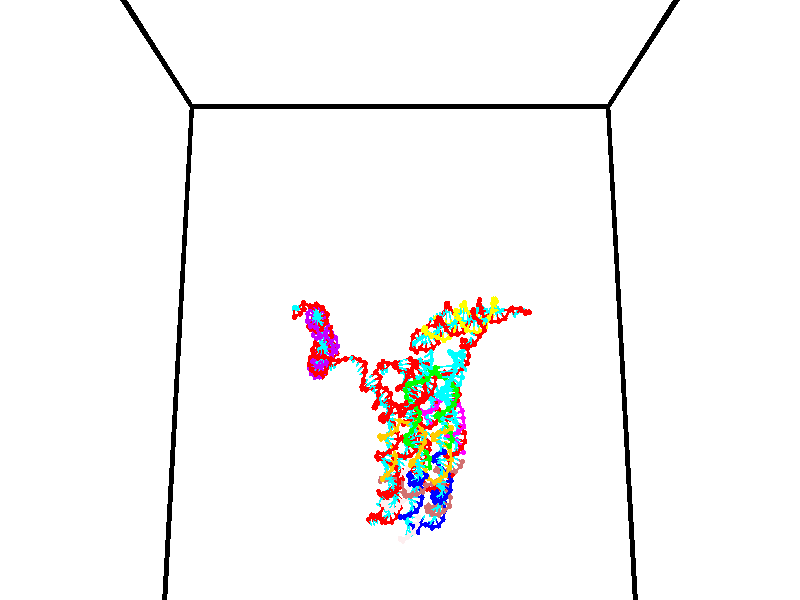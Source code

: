 // switches for output
#declare DRAW_BASES = 1; // possible values are 0, 1; only relevant for DNA ribbons
#declare DRAW_BASES_TYPE = 3; // possible values are 1, 2, 3; only relevant for DNA ribbons
#declare DRAW_FOG = 0; // set to 1 to enable fog

#include "colors.inc"

#include "transforms.inc"
background { rgb <1, 1, 1>}

#default {
   normal{
       ripples 0.25
       frequency 0.20
       turbulence 0.2
       lambda 5
   }
	finish {
		phong 0.1
		phong_size 40.
	}
}

// original window dimensions: 1024x640


// camera settings

camera {
	sky <0, 0.179814, -0.983701>
	up <0, 0.179814, -0.983701>
	right 1.6 * <1, 0, 0>
	location <35, 94.9851, 44.8844>
	look_at <35, 29.7336, 32.9568>
	direction <0, -65.2515, -11.9276>
	angle 67.0682
}


# declare cpy_camera_pos = <35, 94.9851, 44.8844>;
# if (DRAW_FOG = 1)
fog {
	fog_type 2
	up vnormalize(cpy_camera_pos)
	color rgbt<1,1,1,0.3>
	distance 1e-5
	fog_alt 3e-3
	fog_offset 56
}
# end


// LIGHTS

# declare lum = 6;
global_settings {
	ambient_light rgb lum * <0.05, 0.05, 0.05>
	max_trace_level 15
}# declare cpy_direct_light_amount = 0.25;
light_source
{	1000 * <-1, -1.16352, -0.803886>,
	rgb lum * cpy_direct_light_amount
	parallel
}

light_source
{	1000 * <1, 1.16352, 0.803886>,
	rgb lum * cpy_direct_light_amount
	parallel
}

// strand 0

// nucleotide -1

// particle -1
sphere {
	<24.368603, 34.989681, 35.375019> 0.250000
	pigment { color rgbt <1,0,0,0> }
	no_shadow
}
cylinder {
	<24.347927, 35.070683, 34.983852>,  <24.335522, 35.119282, 34.749153>, 0.100000
	pigment { color rgbt <1,0,0,0> }
	no_shadow
}
cylinder {
	<24.347927, 35.070683, 34.983852>,  <24.368603, 34.989681, 35.375019>, 0.100000
	pigment { color rgbt <1,0,0,0> }
	no_shadow
}

// particle -1
sphere {
	<24.347927, 35.070683, 34.983852> 0.100000
	pigment { color rgbt <1,0,0,0> }
	no_shadow
}
sphere {
	0, 1
	scale<0.080000,0.200000,0.300000>
	matrix <0.450650, 0.878587, 0.158115,
		0.891203, -0.432525, -0.136674,
		-0.051691, 0.202504, -0.977916,
		24.332420, 35.131435, 34.690479>
	pigment { color rgbt <0,1,1,0> }
	no_shadow
}
cylinder {
	<24.952208, 35.065228, 35.103065>,  <24.368603, 34.989681, 35.375019>, 0.130000
	pigment { color rgbt <1,0,0,0> }
	no_shadow
}

// nucleotide -1

// particle -1
sphere {
	<24.952208, 35.065228, 35.103065> 0.250000
	pigment { color rgbt <1,0,0,0> }
	no_shadow
}
cylinder {
	<24.734377, 35.284920, 34.849518>,  <24.603678, 35.416737, 34.697392>, 0.100000
	pigment { color rgbt <1,0,0,0> }
	no_shadow
}
cylinder {
	<24.734377, 35.284920, 34.849518>,  <24.952208, 35.065228, 35.103065>, 0.100000
	pigment { color rgbt <1,0,0,0> }
	no_shadow
}

// particle -1
sphere {
	<24.734377, 35.284920, 34.849518> 0.100000
	pigment { color rgbt <1,0,0,0> }
	no_shadow
}
sphere {
	0, 1
	scale<0.080000,0.200000,0.300000>
	matrix <0.529391, 0.811279, 0.248136,
		0.650524, -0.200433, -0.732560,
		-0.544576, 0.549229, -0.633865,
		24.571005, 35.449688, 34.659359>
	pigment { color rgbt <0,1,1,0> }
	no_shadow
}
cylinder {
	<25.415419, 35.521873, 34.798847>,  <24.952208, 35.065228, 35.103065>, 0.130000
	pigment { color rgbt <1,0,0,0> }
	no_shadow
}

// nucleotide -1

// particle -1
sphere {
	<25.415419, 35.521873, 34.798847> 0.250000
	pigment { color rgbt <1,0,0,0> }
	no_shadow
}
cylinder {
	<25.059931, 35.704994, 34.789120>,  <24.846638, 35.814865, 34.783283>, 0.100000
	pigment { color rgbt <1,0,0,0> }
	no_shadow
}
cylinder {
	<25.059931, 35.704994, 34.789120>,  <25.415419, 35.521873, 34.798847>, 0.100000
	pigment { color rgbt <1,0,0,0> }
	no_shadow
}

// particle -1
sphere {
	<25.059931, 35.704994, 34.789120> 0.100000
	pigment { color rgbt <1,0,0,0> }
	no_shadow
}
sphere {
	0, 1
	scale<0.080000,0.200000,0.300000>
	matrix <0.445967, 0.875604, 0.185554,
		0.106239, 0.154061, -0.982333,
		-0.888722, 0.457801, -0.024317,
		24.793314, 35.842335, 34.781826>
	pigment { color rgbt <0,1,1,0> }
	no_shadow
}
cylinder {
	<25.430061, 36.116592, 34.367603>,  <25.415419, 35.521873, 34.798847>, 0.130000
	pigment { color rgbt <1,0,0,0> }
	no_shadow
}

// nucleotide -1

// particle -1
sphere {
	<25.430061, 36.116592, 34.367603> 0.250000
	pigment { color rgbt <1,0,0,0> }
	no_shadow
}
cylinder {
	<25.145920, 36.201008, 34.636189>,  <24.975435, 36.251656, 34.797340>, 0.100000
	pigment { color rgbt <1,0,0,0> }
	no_shadow
}
cylinder {
	<25.145920, 36.201008, 34.636189>,  <25.430061, 36.116592, 34.367603>, 0.100000
	pigment { color rgbt <1,0,0,0> }
	no_shadow
}

// particle -1
sphere {
	<25.145920, 36.201008, 34.636189> 0.100000
	pigment { color rgbt <1,0,0,0> }
	no_shadow
}
sphere {
	0, 1
	scale<0.080000,0.200000,0.300000>
	matrix <0.499504, 0.823265, 0.269686,
		-0.495874, 0.526970, -0.690225,
		-0.710355, 0.211040, 0.671459,
		24.932814, 36.264320, 34.837627>
	pigment { color rgbt <0,1,1,0> }
	no_shadow
}
cylinder {
	<26.116394, 36.177460, 34.654690>,  <25.430061, 36.116592, 34.367603>, 0.130000
	pigment { color rgbt <1,0,0,0> }
	no_shadow
}

// nucleotide -1

// particle -1
sphere {
	<26.116394, 36.177460, 34.654690> 0.250000
	pigment { color rgbt <1,0,0,0> }
	no_shadow
}
cylinder {
	<26.431477, 36.183952, 34.901024>,  <26.620525, 36.187847, 35.048824>, 0.100000
	pigment { color rgbt <1,0,0,0> }
	no_shadow
}
cylinder {
	<26.431477, 36.183952, 34.901024>,  <26.116394, 36.177460, 34.654690>, 0.100000
	pigment { color rgbt <1,0,0,0> }
	no_shadow
}

// particle -1
sphere {
	<26.431477, 36.183952, 34.901024> 0.100000
	pigment { color rgbt <1,0,0,0> }
	no_shadow
}
sphere {
	0, 1
	scale<0.080000,0.200000,0.300000>
	matrix <-0.105863, -0.981215, 0.161276,
		0.606887, -0.192232, -0.771190,
		0.787706, 0.016236, 0.615837,
		26.667788, 36.188824, 35.085773>
	pigment { color rgbt <0,1,1,0> }
	no_shadow
}
cylinder {
	<26.661112, 35.721027, 34.417896>,  <26.116394, 36.177460, 34.654690>, 0.130000
	pigment { color rgbt <1,0,0,0> }
	no_shadow
}

// nucleotide -1

// particle -1
sphere {
	<26.661112, 35.721027, 34.417896> 0.250000
	pigment { color rgbt <1,0,0,0> }
	no_shadow
}
cylinder {
	<26.696154, 35.766304, 34.813778>,  <26.717178, 35.793468, 35.051308>, 0.100000
	pigment { color rgbt <1,0,0,0> }
	no_shadow
}
cylinder {
	<26.696154, 35.766304, 34.813778>,  <26.661112, 35.721027, 34.417896>, 0.100000
	pigment { color rgbt <1,0,0,0> }
	no_shadow
}

// particle -1
sphere {
	<26.696154, 35.766304, 34.813778> 0.100000
	pigment { color rgbt <1,0,0,0> }
	no_shadow
}
sphere {
	0, 1
	scale<0.080000,0.200000,0.300000>
	matrix <-0.073879, -0.990049, 0.119766,
		0.993412, -0.083611, -0.078372,
		0.087605, 0.113187, 0.989704,
		26.722435, 35.800259, 35.110687>
	pigment { color rgbt <0,1,1,0> }
	no_shadow
}
cylinder {
	<27.221918, 35.207027, 34.606873>,  <26.661112, 35.721027, 34.417896>, 0.130000
	pigment { color rgbt <1,0,0,0> }
	no_shadow
}

// nucleotide -1

// particle -1
sphere {
	<27.221918, 35.207027, 34.606873> 0.250000
	pigment { color rgbt <1,0,0,0> }
	no_shadow
}
cylinder {
	<26.988953, 35.290562, 34.921116>,  <26.849173, 35.340683, 35.109661>, 0.100000
	pigment { color rgbt <1,0,0,0> }
	no_shadow
}
cylinder {
	<26.988953, 35.290562, 34.921116>,  <27.221918, 35.207027, 34.606873>, 0.100000
	pigment { color rgbt <1,0,0,0> }
	no_shadow
}

// particle -1
sphere {
	<26.988953, 35.290562, 34.921116> 0.100000
	pigment { color rgbt <1,0,0,0> }
	no_shadow
}
sphere {
	0, 1
	scale<0.080000,0.200000,0.300000>
	matrix <-0.075581, -0.976162, 0.203460,
		0.809370, 0.059121, 0.584315,
		-0.582415, 0.208838, 0.785608,
		26.814228, 35.353214, 35.156799>
	pigment { color rgbt <0,1,1,0> }
	no_shadow
}
cylinder {
	<27.674698, 34.962162, 35.134357>,  <27.221918, 35.207027, 34.606873>, 0.130000
	pigment { color rgbt <1,0,0,0> }
	no_shadow
}

// nucleotide -1

// particle -1
sphere {
	<27.674698, 34.962162, 35.134357> 0.250000
	pigment { color rgbt <1,0,0,0> }
	no_shadow
}
cylinder {
	<27.291739, 34.984585, 35.247673>,  <27.061964, 34.998039, 35.315662>, 0.100000
	pigment { color rgbt <1,0,0,0> }
	no_shadow
}
cylinder {
	<27.291739, 34.984585, 35.247673>,  <27.674698, 34.962162, 35.134357>, 0.100000
	pigment { color rgbt <1,0,0,0> }
	no_shadow
}

// particle -1
sphere {
	<27.291739, 34.984585, 35.247673> 0.100000
	pigment { color rgbt <1,0,0,0> }
	no_shadow
}
sphere {
	0, 1
	scale<0.080000,0.200000,0.300000>
	matrix <-0.034805, -0.996227, 0.079495,
		0.286672, 0.066248, 0.955736,
		-0.957396, 0.056054, 0.283285,
		27.004520, 35.001400, 35.332657>
	pigment { color rgbt <0,1,1,0> }
	no_shadow
}
cylinder {
	<27.537340, 34.416004, 35.735199>,  <27.674698, 34.962162, 35.134357>, 0.130000
	pigment { color rgbt <1,0,0,0> }
	no_shadow
}

// nucleotide -1

// particle -1
sphere {
	<27.537340, 34.416004, 35.735199> 0.250000
	pigment { color rgbt <1,0,0,0> }
	no_shadow
}
cylinder {
	<27.160961, 34.482731, 35.617359>,  <26.935133, 34.522766, 35.546658>, 0.100000
	pigment { color rgbt <1,0,0,0> }
	no_shadow
}
cylinder {
	<27.160961, 34.482731, 35.617359>,  <27.537340, 34.416004, 35.735199>, 0.100000
	pigment { color rgbt <1,0,0,0> }
	no_shadow
}

// particle -1
sphere {
	<27.160961, 34.482731, 35.617359> 0.100000
	pigment { color rgbt <1,0,0,0> }
	no_shadow
}
sphere {
	0, 1
	scale<0.080000,0.200000,0.300000>
	matrix <-0.188757, -0.980876, 0.047475,
		-0.281043, 0.100278, 0.954442,
		-0.940949, 0.166815, -0.294596,
		26.878675, 34.532776, 35.528980>
	pigment { color rgbt <0,1,1,0> }
	no_shadow
}
cylinder {
	<27.036625, 34.169254, 36.272018>,  <27.537340, 34.416004, 35.735199>, 0.130000
	pigment { color rgbt <1,0,0,0> }
	no_shadow
}

// nucleotide -1

// particle -1
sphere {
	<27.036625, 34.169254, 36.272018> 0.250000
	pigment { color rgbt <1,0,0,0> }
	no_shadow
}
cylinder {
	<26.809267, 34.194748, 35.943905>,  <26.672852, 34.210045, 35.747036>, 0.100000
	pigment { color rgbt <1,0,0,0> }
	no_shadow
}
cylinder {
	<26.809267, 34.194748, 35.943905>,  <27.036625, 34.169254, 36.272018>, 0.100000
	pigment { color rgbt <1,0,0,0> }
	no_shadow
}

// particle -1
sphere {
	<26.809267, 34.194748, 35.943905> 0.100000
	pigment { color rgbt <1,0,0,0> }
	no_shadow
}
sphere {
	0, 1
	scale<0.080000,0.200000,0.300000>
	matrix <-0.325533, -0.933057, 0.153076,
		-0.755616, 0.354037, 0.551093,
		-0.568396, 0.063732, -0.820283,
		26.638748, 34.213867, 35.697819>
	pigment { color rgbt <0,1,1,0> }
	no_shadow
}
cylinder {
	<26.380465, 33.815228, 36.376209>,  <27.036625, 34.169254, 36.272018>, 0.130000
	pigment { color rgbt <1,0,0,0> }
	no_shadow
}

// nucleotide -1

// particle -1
sphere {
	<26.380465, 33.815228, 36.376209> 0.250000
	pigment { color rgbt <1,0,0,0> }
	no_shadow
}
cylinder {
	<26.415892, 33.809860, 35.977818>,  <26.437147, 33.806641, 35.738781>, 0.100000
	pigment { color rgbt <1,0,0,0> }
	no_shadow
}
cylinder {
	<26.415892, 33.809860, 35.977818>,  <26.380465, 33.815228, 36.376209>, 0.100000
	pigment { color rgbt <1,0,0,0> }
	no_shadow
}

// particle -1
sphere {
	<26.415892, 33.809860, 35.977818> 0.100000
	pigment { color rgbt <1,0,0,0> }
	no_shadow
}
sphere {
	0, 1
	scale<0.080000,0.200000,0.300000>
	matrix <-0.296592, -0.954909, -0.013512,
		-0.950888, 0.296596, -0.088553,
		0.088567, -0.013416, -0.995980,
		26.442461, 33.805836, 35.679024>
	pigment { color rgbt <0,1,1,0> }
	no_shadow
}
cylinder {
	<25.812178, 33.517242, 36.166176>,  <26.380465, 33.815228, 36.376209>, 0.130000
	pigment { color rgbt <1,0,0,0> }
	no_shadow
}

// nucleotide -1

// particle -1
sphere {
	<25.812178, 33.517242, 36.166176> 0.250000
	pigment { color rgbt <1,0,0,0> }
	no_shadow
}
cylinder {
	<26.041857, 33.462818, 35.843243>,  <26.179665, 33.430164, 35.649483>, 0.100000
	pigment { color rgbt <1,0,0,0> }
	no_shadow
}
cylinder {
	<26.041857, 33.462818, 35.843243>,  <25.812178, 33.517242, 36.166176>, 0.100000
	pigment { color rgbt <1,0,0,0> }
	no_shadow
}

// particle -1
sphere {
	<26.041857, 33.462818, 35.843243> 0.100000
	pigment { color rgbt <1,0,0,0> }
	no_shadow
}
sphere {
	0, 1
	scale<0.080000,0.200000,0.300000>
	matrix <-0.240787, -0.970547, -0.007683,
		-0.782508, 0.198806, -0.590049,
		0.574198, -0.136064, -0.807331,
		26.214115, 33.421997, 35.601044>
	pigment { color rgbt <0,1,1,0> }
	no_shadow
}
cylinder {
	<25.526136, 32.980896, 35.869171>,  <25.812178, 33.517242, 36.166176>, 0.130000
	pigment { color rgbt <1,0,0,0> }
	no_shadow
}

// nucleotide -1

// particle -1
sphere {
	<25.526136, 32.980896, 35.869171> 0.250000
	pigment { color rgbt <1,0,0,0> }
	no_shadow
}
cylinder {
	<25.884415, 32.994560, 35.691830>,  <26.099380, 33.002758, 35.585423>, 0.100000
	pigment { color rgbt <1,0,0,0> }
	no_shadow
}
cylinder {
	<25.884415, 32.994560, 35.691830>,  <25.526136, 32.980896, 35.869171>, 0.100000
	pigment { color rgbt <1,0,0,0> }
	no_shadow
}

// particle -1
sphere {
	<25.884415, 32.994560, 35.691830> 0.100000
	pigment { color rgbt <1,0,0,0> }
	no_shadow
}
sphere {
	0, 1
	scale<0.080000,0.200000,0.300000>
	matrix <0.042985, -0.999027, 0.009864,
		-0.442588, -0.027893, -0.896292,
		0.895694, 0.034161, -0.443356,
		26.153124, 33.004810, 35.558823>
	pigment { color rgbt <0,1,1,0> }
	no_shadow
}
cylinder {
	<25.551264, 32.444294, 35.424942>,  <25.526136, 32.980896, 35.869171>, 0.130000
	pigment { color rgbt <1,0,0,0> }
	no_shadow
}

// nucleotide -1

// particle -1
sphere {
	<25.551264, 32.444294, 35.424942> 0.250000
	pigment { color rgbt <1,0,0,0> }
	no_shadow
}
cylinder {
	<25.941486, 32.527588, 35.453014>,  <26.175621, 32.577564, 35.469856>, 0.100000
	pigment { color rgbt <1,0,0,0> }
	no_shadow
}
cylinder {
	<25.941486, 32.527588, 35.453014>,  <25.551264, 32.444294, 35.424942>, 0.100000
	pigment { color rgbt <1,0,0,0> }
	no_shadow
}

// particle -1
sphere {
	<25.941486, 32.527588, 35.453014> 0.100000
	pigment { color rgbt <1,0,0,0> }
	no_shadow
}
sphere {
	0, 1
	scale<0.080000,0.200000,0.300000>
	matrix <0.196848, -0.970090, 0.142044,
		0.097657, -0.124758, -0.987370,
		0.975558, 0.208233, 0.070178,
		26.234154, 32.590057, 35.474068>
	pigment { color rgbt <0,1,1,0> }
	no_shadow
}
cylinder {
	<25.883568, 31.972881, 34.988964>,  <25.551264, 32.444294, 35.424942>, 0.130000
	pigment { color rgbt <1,0,0,0> }
	no_shadow
}

// nucleotide -1

// particle -1
sphere {
	<25.883568, 31.972881, 34.988964> 0.250000
	pigment { color rgbt <1,0,0,0> }
	no_shadow
}
cylinder {
	<26.124084, 32.103237, 35.280785>,  <26.268394, 32.181450, 35.455875>, 0.100000
	pigment { color rgbt <1,0,0,0> }
	no_shadow
}
cylinder {
	<26.124084, 32.103237, 35.280785>,  <25.883568, 31.972881, 34.988964>, 0.100000
	pigment { color rgbt <1,0,0,0> }
	no_shadow
}

// particle -1
sphere {
	<26.124084, 32.103237, 35.280785> 0.100000
	pigment { color rgbt <1,0,0,0> }
	no_shadow
}
sphere {
	0, 1
	scale<0.080000,0.200000,0.300000>
	matrix <0.303533, -0.937763, 0.168726,
		0.739131, 0.119989, -0.662788,
		0.601293, 0.325888, 0.729550,
		26.304472, 32.201004, 35.499649>
	pigment { color rgbt <0,1,1,0> }
	no_shadow
}
cylinder {
	<26.357082, 31.448826, 35.036636>,  <25.883568, 31.972881, 34.988964>, 0.130000
	pigment { color rgbt <1,0,0,0> }
	no_shadow
}

// nucleotide -1

// particle -1
sphere {
	<26.357082, 31.448826, 35.036636> 0.250000
	pigment { color rgbt <1,0,0,0> }
	no_shadow
}
cylinder {
	<26.463789, 31.664133, 35.356411>,  <26.527813, 31.793318, 35.548275>, 0.100000
	pigment { color rgbt <1,0,0,0> }
	no_shadow
}
cylinder {
	<26.463789, 31.664133, 35.356411>,  <26.357082, 31.448826, 35.036636>, 0.100000
	pigment { color rgbt <1,0,0,0> }
	no_shadow
}

// particle -1
sphere {
	<26.463789, 31.664133, 35.356411> 0.100000
	pigment { color rgbt <1,0,0,0> }
	no_shadow
}
sphere {
	0, 1
	scale<0.080000,0.200000,0.300000>
	matrix <0.427472, -0.809524, 0.402417,
		0.863773, 0.234386, -0.446048,
		0.266766, 0.538270, 0.799438,
		26.543819, 31.825615, 35.596241>
	pigment { color rgbt <0,1,1,0> }
	no_shadow
}
cylinder {
	<27.164492, 31.345814, 35.142357>,  <26.357082, 31.448826, 35.036636>, 0.130000
	pigment { color rgbt <1,0,0,0> }
	no_shadow
}

// nucleotide -1

// particle -1
sphere {
	<27.164492, 31.345814, 35.142357> 0.250000
	pigment { color rgbt <1,0,0,0> }
	no_shadow
}
cylinder {
	<26.970425, 31.447506, 35.477016>,  <26.853985, 31.508520, 35.677811>, 0.100000
	pigment { color rgbt <1,0,0,0> }
	no_shadow
}
cylinder {
	<26.970425, 31.447506, 35.477016>,  <27.164492, 31.345814, 35.142357>, 0.100000
	pigment { color rgbt <1,0,0,0> }
	no_shadow
}

// particle -1
sphere {
	<26.970425, 31.447506, 35.477016> 0.100000
	pigment { color rgbt <1,0,0,0> }
	no_shadow
}
sphere {
	0, 1
	scale<0.080000,0.200000,0.300000>
	matrix <0.293943, -0.853705, 0.429867,
		0.823535, 0.454484, 0.339461,
		-0.485167, 0.254228, 0.836649,
		26.824875, 31.523775, 35.728012>
	pigment { color rgbt <0,1,1,0> }
	no_shadow
}
cylinder {
	<27.615362, 31.122377, 35.694809>,  <27.164492, 31.345814, 35.142357>, 0.130000
	pigment { color rgbt <1,0,0,0> }
	no_shadow
}

// nucleotide -1

// particle -1
sphere {
	<27.615362, 31.122377, 35.694809> 0.250000
	pigment { color rgbt <1,0,0,0> }
	no_shadow
}
cylinder {
	<27.253757, 31.170372, 35.858940>,  <27.036795, 31.199169, 35.957417>, 0.100000
	pigment { color rgbt <1,0,0,0> }
	no_shadow
}
cylinder {
	<27.253757, 31.170372, 35.858940>,  <27.615362, 31.122377, 35.694809>, 0.100000
	pigment { color rgbt <1,0,0,0> }
	no_shadow
}

// particle -1
sphere {
	<27.253757, 31.170372, 35.858940> 0.100000
	pigment { color rgbt <1,0,0,0> }
	no_shadow
}
sphere {
	0, 1
	scale<0.080000,0.200000,0.300000>
	matrix <0.093553, -0.881018, 0.463740,
		0.417147, 0.457613, 0.785225,
		-0.904011, 0.119988, 0.410326,
		26.982553, 31.206367, 35.982037>
	pigment { color rgbt <0,1,1,0> }
	no_shadow
}
cylinder {
	<27.724516, 30.992676, 36.427353>,  <27.615362, 31.122377, 35.694809>, 0.130000
	pigment { color rgbt <1,0,0,0> }
	no_shadow
}

// nucleotide -1

// particle -1
sphere {
	<27.724516, 30.992676, 36.427353> 0.250000
	pigment { color rgbt <1,0,0,0> }
	no_shadow
}
cylinder {
	<27.329714, 30.957619, 36.373486>,  <27.092833, 30.936584, 36.341167>, 0.100000
	pigment { color rgbt <1,0,0,0> }
	no_shadow
}
cylinder {
	<27.329714, 30.957619, 36.373486>,  <27.724516, 30.992676, 36.427353>, 0.100000
	pigment { color rgbt <1,0,0,0> }
	no_shadow
}

// particle -1
sphere {
	<27.329714, 30.957619, 36.373486> 0.100000
	pigment { color rgbt <1,0,0,0> }
	no_shadow
}
sphere {
	0, 1
	scale<0.080000,0.200000,0.300000>
	matrix <-0.010161, -0.802398, 0.596703,
		-0.160352, 0.590319, 0.791082,
		-0.987008, -0.087644, -0.134665,
		27.033611, 30.931326, 36.333088>
	pigment { color rgbt <0,1,1,0> }
	no_shadow
}
cylinder {
	<27.472193, 30.949125, 37.038361>,  <27.724516, 30.992676, 36.427353>, 0.130000
	pigment { color rgbt <1,0,0,0> }
	no_shadow
}

// nucleotide -1

// particle -1
sphere {
	<27.472193, 30.949125, 37.038361> 0.250000
	pigment { color rgbt <1,0,0,0> }
	no_shadow
}
cylinder {
	<27.183941, 30.785801, 36.814228>,  <27.010990, 30.687807, 36.679749>, 0.100000
	pigment { color rgbt <1,0,0,0> }
	no_shadow
}
cylinder {
	<27.183941, 30.785801, 36.814228>,  <27.472193, 30.949125, 37.038361>, 0.100000
	pigment { color rgbt <1,0,0,0> }
	no_shadow
}

// particle -1
sphere {
	<27.183941, 30.785801, 36.814228> 0.100000
	pigment { color rgbt <1,0,0,0> }
	no_shadow
}
sphere {
	0, 1
	scale<0.080000,0.200000,0.300000>
	matrix <0.058509, -0.841123, 0.537669,
		-0.690847, 0.354675, 0.630028,
		-0.720630, -0.408310, -0.560336,
		26.967752, 30.663307, 36.646126>
	pigment { color rgbt <0,1,1,0> }
	no_shadow
}
cylinder {
	<27.150583, 30.533163, 37.517395>,  <27.472193, 30.949125, 37.038361>, 0.130000
	pigment { color rgbt <1,0,0,0> }
	no_shadow
}

// nucleotide -1

// particle -1
sphere {
	<27.150583, 30.533163, 37.517395> 0.250000
	pigment { color rgbt <1,0,0,0> }
	no_shadow
}
cylinder {
	<27.061844, 30.406128, 37.148632>,  <27.008600, 30.329906, 36.927372>, 0.100000
	pigment { color rgbt <1,0,0,0> }
	no_shadow
}
cylinder {
	<27.061844, 30.406128, 37.148632>,  <27.150583, 30.533163, 37.517395>, 0.100000
	pigment { color rgbt <1,0,0,0> }
	no_shadow
}

// particle -1
sphere {
	<27.061844, 30.406128, 37.148632> 0.100000
	pigment { color rgbt <1,0,0,0> }
	no_shadow
}
sphere {
	0, 1
	scale<0.080000,0.200000,0.300000>
	matrix <0.169057, -0.943681, 0.284404,
		-0.960314, -0.092761, 0.263045,
		-0.221849, -0.317587, -0.921912,
		26.995289, 30.310852, 36.872059>
	pigment { color rgbt <0,1,1,0> }
	no_shadow
}
cylinder {
	<26.532171, 30.028500, 37.510971>,  <27.150583, 30.533163, 37.517395>, 0.130000
	pigment { color rgbt <1,0,0,0> }
	no_shadow
}

// nucleotide -1

// particle -1
sphere {
	<26.532171, 30.028500, 37.510971> 0.250000
	pigment { color rgbt <1,0,0,0> }
	no_shadow
}
cylinder {
	<26.759151, 29.938379, 37.194176>,  <26.895340, 29.884306, 37.004101>, 0.100000
	pigment { color rgbt <1,0,0,0> }
	no_shadow
}
cylinder {
	<26.759151, 29.938379, 37.194176>,  <26.532171, 30.028500, 37.510971>, 0.100000
	pigment { color rgbt <1,0,0,0> }
	no_shadow
}

// particle -1
sphere {
	<26.759151, 29.938379, 37.194176> 0.100000
	pigment { color rgbt <1,0,0,0> }
	no_shadow
}
sphere {
	0, 1
	scale<0.080000,0.200000,0.300000>
	matrix <-0.012037, -0.964004, 0.265614,
		-0.823321, -0.141189, -0.549735,
		0.567449, -0.225303, -0.791985,
		26.929386, 29.870789, 36.956581>
	pigment { color rgbt <0,1,1,0> }
	no_shadow
}
cylinder {
	<26.172569, 29.415897, 37.240154>,  <26.532171, 30.028500, 37.510971>, 0.130000
	pigment { color rgbt <1,0,0,0> }
	no_shadow
}

// nucleotide -1

// particle -1
sphere {
	<26.172569, 29.415897, 37.240154> 0.250000
	pigment { color rgbt <1,0,0,0> }
	no_shadow
}
cylinder {
	<26.542789, 29.431774, 37.089539>,  <26.764921, 29.441299, 36.999168>, 0.100000
	pigment { color rgbt <1,0,0,0> }
	no_shadow
}
cylinder {
	<26.542789, 29.431774, 37.089539>,  <26.172569, 29.415897, 37.240154>, 0.100000
	pigment { color rgbt <1,0,0,0> }
	no_shadow
}

// particle -1
sphere {
	<26.542789, 29.431774, 37.089539> 0.100000
	pigment { color rgbt <1,0,0,0> }
	no_shadow
}
sphere {
	0, 1
	scale<0.080000,0.200000,0.300000>
	matrix <0.114260, -0.977405, 0.177831,
		-0.360970, -0.207615, -0.909174,
		0.925552, 0.039690, -0.376536,
		26.820456, 29.443682, 36.976578>
	pigment { color rgbt <0,1,1,0> }
	no_shadow
}
cylinder {
	<26.211485, 28.772701, 36.938900>,  <26.172569, 29.415897, 37.240154>, 0.130000
	pigment { color rgbt <1,0,0,0> }
	no_shadow
}

// nucleotide -1

// particle -1
sphere {
	<26.211485, 28.772701, 36.938900> 0.250000
	pigment { color rgbt <1,0,0,0> }
	no_shadow
}
cylinder {
	<26.592239, 28.891861, 36.967670>,  <26.820692, 28.963356, 36.984932>, 0.100000
	pigment { color rgbt <1,0,0,0> }
	no_shadow
}
cylinder {
	<26.592239, 28.891861, 36.967670>,  <26.211485, 28.772701, 36.938900>, 0.100000
	pigment { color rgbt <1,0,0,0> }
	no_shadow
}

// particle -1
sphere {
	<26.592239, 28.891861, 36.967670> 0.100000
	pigment { color rgbt <1,0,0,0> }
	no_shadow
}
sphere {
	0, 1
	scale<0.080000,0.200000,0.300000>
	matrix <0.274176, -0.932678, 0.234391,
		0.136911, -0.203392, -0.969478,
		0.951884, 0.297898, 0.071929,
		26.877804, 28.981230, 36.989250>
	pigment { color rgbt <0,1,1,0> }
	no_shadow
}
cylinder {
	<26.680655, 28.479076, 36.417915>,  <26.211485, 28.772701, 36.938900>, 0.130000
	pigment { color rgbt <1,0,0,0> }
	no_shadow
}

// nucleotide -1

// particle -1
sphere {
	<26.680655, 28.479076, 36.417915> 0.250000
	pigment { color rgbt <1,0,0,0> }
	no_shadow
}
cylinder {
	<26.896385, 28.544405, 36.748360>,  <27.025824, 28.583603, 36.946625>, 0.100000
	pigment { color rgbt <1,0,0,0> }
	no_shadow
}
cylinder {
	<26.896385, 28.544405, 36.748360>,  <26.680655, 28.479076, 36.417915>, 0.100000
	pigment { color rgbt <1,0,0,0> }
	no_shadow
}

// particle -1
sphere {
	<26.896385, 28.544405, 36.748360> 0.100000
	pigment { color rgbt <1,0,0,0> }
	no_shadow
}
sphere {
	0, 1
	scale<0.080000,0.200000,0.300000>
	matrix <0.202399, -0.977396, 0.061094,
		0.817411, 0.134253, -0.560193,
		0.539328, 0.163321, 0.826106,
		27.058184, 28.593401, 36.996193>
	pigment { color rgbt <0,1,1,0> }
	no_shadow
}
cylinder {
	<27.327324, 28.027534, 36.439686>,  <26.680655, 28.479076, 36.417915>, 0.130000
	pigment { color rgbt <1,0,0,0> }
	no_shadow
}

// nucleotide -1

// particle -1
sphere {
	<27.327324, 28.027534, 36.439686> 0.250000
	pigment { color rgbt <1,0,0,0> }
	no_shadow
}
cylinder {
	<27.189079, 28.075558, 36.811951>,  <27.106133, 28.104372, 37.035309>, 0.100000
	pigment { color rgbt <1,0,0,0> }
	no_shadow
}
cylinder {
	<27.189079, 28.075558, 36.811951>,  <27.327324, 28.027534, 36.439686>, 0.100000
	pigment { color rgbt <1,0,0,0> }
	no_shadow
}

// particle -1
sphere {
	<27.189079, 28.075558, 36.811951> 0.100000
	pigment { color rgbt <1,0,0,0> }
	no_shadow
}
sphere {
	0, 1
	scale<0.080000,0.200000,0.300000>
	matrix <0.146316, -0.972756, 0.179825,
		0.926901, 0.198321, 0.318628,
		-0.345610, 0.120060, 0.930666,
		27.085396, 28.111576, 37.091152>
	pigment { color rgbt <0,1,1,0> }
	no_shadow
}
cylinder {
	<27.850225, 27.678652, 36.928131>,  <27.327324, 28.027534, 36.439686>, 0.130000
	pigment { color rgbt <1,0,0,0> }
	no_shadow
}

// nucleotide -1

// particle -1
sphere {
	<27.850225, 27.678652, 36.928131> 0.250000
	pigment { color rgbt <1,0,0,0> }
	no_shadow
}
cylinder {
	<27.477726, 27.699129, 37.072441>,  <27.254227, 27.711416, 37.159027>, 0.100000
	pigment { color rgbt <1,0,0,0> }
	no_shadow
}
cylinder {
	<27.477726, 27.699129, 37.072441>,  <27.850225, 27.678652, 36.928131>, 0.100000
	pigment { color rgbt <1,0,0,0> }
	no_shadow
}

// particle -1
sphere {
	<27.477726, 27.699129, 37.072441> 0.100000
	pigment { color rgbt <1,0,0,0> }
	no_shadow
}
sphere {
	0, 1
	scale<0.080000,0.200000,0.300000>
	matrix <-0.009650, -0.993199, 0.116024,
		0.364259, 0.104565, 0.925409,
		-0.931247, 0.051193, 0.360773,
		27.198351, 27.714487, 37.180672>
	pigment { color rgbt <0,1,1,0> }
	no_shadow
}
cylinder {
	<27.958487, 27.389168, 37.603878>,  <27.850225, 27.678652, 36.928131>, 0.130000
	pigment { color rgbt <1,0,0,0> }
	no_shadow
}

// nucleotide -1

// particle -1
sphere {
	<27.958487, 27.389168, 37.603878> 0.250000
	pigment { color rgbt <1,0,0,0> }
	no_shadow
}
cylinder {
	<27.592861, 27.378023, 37.442032>,  <27.373486, 27.371336, 37.344925>, 0.100000
	pigment { color rgbt <1,0,0,0> }
	no_shadow
}
cylinder {
	<27.592861, 27.378023, 37.442032>,  <27.958487, 27.389168, 37.603878>, 0.100000
	pigment { color rgbt <1,0,0,0> }
	no_shadow
}

// particle -1
sphere {
	<27.592861, 27.378023, 37.442032> 0.100000
	pigment { color rgbt <1,0,0,0> }
	no_shadow
}
sphere {
	0, 1
	scale<0.080000,0.200000,0.300000>
	matrix <-0.132168, -0.922716, 0.362115,
		-0.383436, 0.384473, 0.839736,
		-0.914062, -0.027862, -0.404617,
		27.318644, 27.369665, 37.320648>
	pigment { color rgbt <0,1,1,0> }
	no_shadow
}
cylinder {
	<27.424528, 27.321516, 38.123169>,  <27.958487, 27.389168, 37.603878>, 0.130000
	pigment { color rgbt <1,0,0,0> }
	no_shadow
}

// nucleotide -1

// particle -1
sphere {
	<27.424528, 27.321516, 38.123169> 0.250000
	pigment { color rgbt <1,0,0,0> }
	no_shadow
}
cylinder {
	<27.305971, 27.138435, 37.787868>,  <27.234837, 27.028587, 37.586689>, 0.100000
	pigment { color rgbt <1,0,0,0> }
	no_shadow
}
cylinder {
	<27.305971, 27.138435, 37.787868>,  <27.424528, 27.321516, 38.123169>, 0.100000
	pigment { color rgbt <1,0,0,0> }
	no_shadow
}

// particle -1
sphere {
	<27.305971, 27.138435, 37.787868> 0.100000
	pigment { color rgbt <1,0,0,0> }
	no_shadow
}
sphere {
	0, 1
	scale<0.080000,0.200000,0.300000>
	matrix <-0.113788, -0.854512, 0.506814,
		-0.948263, 0.245599, 0.201192,
		-0.296394, -0.457700, -0.838249,
		27.217052, 27.001125, 37.536392>
	pigment { color rgbt <0,1,1,0> }
	no_shadow
}
cylinder {
	<26.811665, 26.924294, 38.328163>,  <27.424528, 27.321516, 38.123169>, 0.130000
	pigment { color rgbt <1,0,0,0> }
	no_shadow
}

// nucleotide -1

// particle -1
sphere {
	<26.811665, 26.924294, 38.328163> 0.250000
	pigment { color rgbt <1,0,0,0> }
	no_shadow
}
cylinder {
	<27.033382, 26.788183, 38.024330>,  <27.166412, 26.706516, 37.842030>, 0.100000
	pigment { color rgbt <1,0,0,0> }
	no_shadow
}
cylinder {
	<27.033382, 26.788183, 38.024330>,  <26.811665, 26.924294, 38.328163>, 0.100000
	pigment { color rgbt <1,0,0,0> }
	no_shadow
}

// particle -1
sphere {
	<27.033382, 26.788183, 38.024330> 0.100000
	pigment { color rgbt <1,0,0,0> }
	no_shadow
}
sphere {
	0, 1
	scale<0.080000,0.200000,0.300000>
	matrix <0.200645, -0.831070, 0.518714,
		-0.807774, -0.439928, -0.392383,
		0.554294, -0.340274, -0.759586,
		27.199671, 26.686100, 37.796455>
	pigment { color rgbt <0,1,1,0> }
	no_shadow
}
cylinder {
	<26.512199, 26.253124, 38.272728>,  <26.811665, 26.924294, 38.328163>, 0.130000
	pigment { color rgbt <1,0,0,0> }
	no_shadow
}

// nucleotide -1

// particle -1
sphere {
	<26.512199, 26.253124, 38.272728> 0.250000
	pigment { color rgbt <1,0,0,0> }
	no_shadow
}
cylinder {
	<26.219381, 26.265743, 38.544937>,  <26.043692, 26.273315, 38.708263>, 0.100000
	pigment { color rgbt <1,0,0,0> }
	no_shadow
}
cylinder {
	<26.219381, 26.265743, 38.544937>,  <26.512199, 26.253124, 38.272728>, 0.100000
	pigment { color rgbt <1,0,0,0> }
	no_shadow
}

// particle -1
sphere {
	<26.219381, 26.265743, 38.544937> 0.100000
	pigment { color rgbt <1,0,0,0> }
	no_shadow
}
sphere {
	0, 1
	scale<0.080000,0.200000,0.300000>
	matrix <0.108947, 0.991492, 0.071228,
		-0.672490, 0.126284, -0.729252,
		-0.732043, 0.031550, 0.680527,
		25.999769, 26.275208, 38.749096>
	pigment { color rgbt <0,1,1,0> }
	no_shadow
}
cylinder {
	<26.033665, 26.885147, 38.228386>,  <26.512199, 26.253124, 38.272728>, 0.130000
	pigment { color rgbt <1,0,0,0> }
	no_shadow
}

// nucleotide -1

// particle -1
sphere {
	<26.033665, 26.885147, 38.228386> 0.250000
	pigment { color rgbt <1,0,0,0> }
	no_shadow
}
cylinder {
	<26.006233, 26.756395, 38.606102>,  <25.989775, 26.679144, 38.832733>, 0.100000
	pigment { color rgbt <1,0,0,0> }
	no_shadow
}
cylinder {
	<26.006233, 26.756395, 38.606102>,  <26.033665, 26.885147, 38.228386>, 0.100000
	pigment { color rgbt <1,0,0,0> }
	no_shadow
}

// particle -1
sphere {
	<26.006233, 26.756395, 38.606102> 0.100000
	pigment { color rgbt <1,0,0,0> }
	no_shadow
}
sphere {
	0, 1
	scale<0.080000,0.200000,0.300000>
	matrix <0.144563, 0.933326, 0.328640,
		-0.987116, 0.159047, -0.017474,
		-0.068578, -0.321880, 0.944294,
		25.985661, 26.659832, 38.889389>
	pigment { color rgbt <0,1,1,0> }
	no_shadow
}
cylinder {
	<25.522535, 27.323952, 38.425354>,  <26.033665, 26.885147, 38.228386>, 0.130000
	pigment { color rgbt <1,0,0,0> }
	no_shadow
}

// nucleotide -1

// particle -1
sphere {
	<25.522535, 27.323952, 38.425354> 0.250000
	pigment { color rgbt <1,0,0,0> }
	no_shadow
}
cylinder {
	<25.844145, 27.186884, 38.619724>,  <26.037111, 27.104643, 38.736347>, 0.100000
	pigment { color rgbt <1,0,0,0> }
	no_shadow
}
cylinder {
	<25.844145, 27.186884, 38.619724>,  <25.522535, 27.323952, 38.425354>, 0.100000
	pigment { color rgbt <1,0,0,0> }
	no_shadow
}

// particle -1
sphere {
	<25.844145, 27.186884, 38.619724> 0.100000
	pigment { color rgbt <1,0,0,0> }
	no_shadow
}
sphere {
	0, 1
	scale<0.080000,0.200000,0.300000>
	matrix <0.287404, 0.939397, 0.186904,
		-0.520524, -0.010618, 0.853781,
		0.804024, -0.342668, 0.485927,
		26.085352, 27.084084, 38.765503>
	pigment { color rgbt <0,1,1,0> }
	no_shadow
}
cylinder {
	<25.466522, 27.616365, 39.148994>,  <25.522535, 27.323952, 38.425354>, 0.130000
	pigment { color rgbt <1,0,0,0> }
	no_shadow
}

// nucleotide -1

// particle -1
sphere {
	<25.466522, 27.616365, 39.148994> 0.250000
	pigment { color rgbt <1,0,0,0> }
	no_shadow
}
cylinder {
	<25.814487, 27.545773, 38.964775>,  <26.023266, 27.503416, 38.854244>, 0.100000
	pigment { color rgbt <1,0,0,0> }
	no_shadow
}
cylinder {
	<25.814487, 27.545773, 38.964775>,  <25.466522, 27.616365, 39.148994>, 0.100000
	pigment { color rgbt <1,0,0,0> }
	no_shadow
}

// particle -1
sphere {
	<25.814487, 27.545773, 38.964775> 0.100000
	pigment { color rgbt <1,0,0,0> }
	no_shadow
}
sphere {
	0, 1
	scale<0.080000,0.200000,0.300000>
	matrix <0.299638, 0.930816, 0.209283,
		0.391752, -0.320056, 0.862609,
		0.869913, -0.176484, -0.460550,
		26.075460, 27.492828, 38.826611>
	pigment { color rgbt <0,1,1,0> }
	no_shadow
}
cylinder {
	<25.969728, 27.691105, 39.586502>,  <25.466522, 27.616365, 39.148994>, 0.130000
	pigment { color rgbt <1,0,0,0> }
	no_shadow
}

// nucleotide -1

// particle -1
sphere {
	<25.969728, 27.691105, 39.586502> 0.250000
	pigment { color rgbt <1,0,0,0> }
	no_shadow
}
cylinder {
	<26.132456, 27.787626, 39.234077>,  <26.230091, 27.845539, 39.022621>, 0.100000
	pigment { color rgbt <1,0,0,0> }
	no_shadow
}
cylinder {
	<26.132456, 27.787626, 39.234077>,  <25.969728, 27.691105, 39.586502>, 0.100000
	pigment { color rgbt <1,0,0,0> }
	no_shadow
}

// particle -1
sphere {
	<26.132456, 27.787626, 39.234077> 0.100000
	pigment { color rgbt <1,0,0,0> }
	no_shadow
}
sphere {
	0, 1
	scale<0.080000,0.200000,0.300000>
	matrix <0.016787, 0.962344, 0.271317,
		0.913355, -0.125167, 0.387447,
		0.406817, 0.241305, -0.881063,
		26.254501, 27.860018, 38.969757>
	pigment { color rgbt <0,1,1,0> }
	no_shadow
}
cylinder {
	<26.425819, 28.120493, 39.852028>,  <25.969728, 27.691105, 39.586502>, 0.130000
	pigment { color rgbt <1,0,0,0> }
	no_shadow
}

// nucleotide -1

// particle -1
sphere {
	<26.425819, 28.120493, 39.852028> 0.250000
	pigment { color rgbt <1,0,0,0> }
	no_shadow
}
cylinder {
	<26.328749, 28.156546, 39.465664>,  <26.270506, 28.178177, 39.233845>, 0.100000
	pigment { color rgbt <1,0,0,0> }
	no_shadow
}
cylinder {
	<26.328749, 28.156546, 39.465664>,  <26.425819, 28.120493, 39.852028>, 0.100000
	pigment { color rgbt <1,0,0,0> }
	no_shadow
}

// particle -1
sphere {
	<26.328749, 28.156546, 39.465664> 0.100000
	pigment { color rgbt <1,0,0,0> }
	no_shadow
}
sphere {
	0, 1
	scale<0.080000,0.200000,0.300000>
	matrix <0.224598, 0.973843, 0.034445,
		0.943749, -0.208582, -0.256575,
		-0.242679, 0.090134, -0.965910,
		26.255945, 28.183586, 39.175892>
	pigment { color rgbt <0,1,1,0> }
	no_shadow
}
cylinder {
	<26.852758, 28.551559, 39.529594>,  <26.425819, 28.120493, 39.852028>, 0.130000
	pigment { color rgbt <1,0,0,0> }
	no_shadow
}

// nucleotide -1

// particle -1
sphere {
	<26.852758, 28.551559, 39.529594> 0.250000
	pigment { color rgbt <1,0,0,0> }
	no_shadow
}
cylinder {
	<26.541389, 28.567942, 39.279034>,  <26.354568, 28.577772, 39.128696>, 0.100000
	pigment { color rgbt <1,0,0,0> }
	no_shadow
}
cylinder {
	<26.541389, 28.567942, 39.279034>,  <26.852758, 28.551559, 39.529594>, 0.100000
	pigment { color rgbt <1,0,0,0> }
	no_shadow
}

// particle -1
sphere {
	<26.541389, 28.567942, 39.279034> 0.100000
	pigment { color rgbt <1,0,0,0> }
	no_shadow
}
sphere {
	0, 1
	scale<0.080000,0.200000,0.300000>
	matrix <-0.015567, 0.996303, 0.084488,
		0.627547, 0.075518, -0.774908,
		-0.778423, 0.040957, -0.626402,
		26.307863, 28.580229, 39.091114>
	pigment { color rgbt <0,1,1,0> }
	no_shadow
}
cylinder {
	<27.032883, 28.992027, 38.958908>,  <26.852758, 28.551559, 39.529594>, 0.130000
	pigment { color rgbt <1,0,0,0> }
	no_shadow
}

// nucleotide -1

// particle -1
sphere {
	<27.032883, 28.992027, 38.958908> 0.250000
	pigment { color rgbt <1,0,0,0> }
	no_shadow
}
cylinder {
	<26.634674, 29.019228, 38.985188>,  <26.395750, 29.035549, 39.000954>, 0.100000
	pigment { color rgbt <1,0,0,0> }
	no_shadow
}
cylinder {
	<26.634674, 29.019228, 38.985188>,  <27.032883, 28.992027, 38.958908>, 0.100000
	pigment { color rgbt <1,0,0,0> }
	no_shadow
}

// particle -1
sphere {
	<26.634674, 29.019228, 38.985188> 0.100000
	pigment { color rgbt <1,0,0,0> }
	no_shadow
}
sphere {
	0, 1
	scale<0.080000,0.200000,0.300000>
	matrix <0.062108, 0.994186, -0.087957,
		-0.071293, -0.083483, -0.993956,
		-0.995520, 0.068004, 0.065694,
		26.336018, 29.039629, 39.004894>
	pigment { color rgbt <0,1,1,0> }
	no_shadow
}
cylinder {
	<26.907707, 29.529909, 38.499283>,  <27.032883, 28.992027, 38.958908>, 0.130000
	pigment { color rgbt <1,0,0,0> }
	no_shadow
}

// nucleotide -1

// particle -1
sphere {
	<26.907707, 29.529909, 38.499283> 0.250000
	pigment { color rgbt <1,0,0,0> }
	no_shadow
}
cylinder {
	<26.564684, 29.496178, 38.702251>,  <26.358870, 29.475939, 38.824032>, 0.100000
	pigment { color rgbt <1,0,0,0> }
	no_shadow
}
cylinder {
	<26.564684, 29.496178, 38.702251>,  <26.907707, 29.529909, 38.499283>, 0.100000
	pigment { color rgbt <1,0,0,0> }
	no_shadow
}

// particle -1
sphere {
	<26.564684, 29.496178, 38.702251> 0.100000
	pigment { color rgbt <1,0,0,0> }
	no_shadow
}
sphere {
	0, 1
	scale<0.080000,0.200000,0.300000>
	matrix <-0.052194, 0.995645, 0.077253,
		-0.511730, 0.039765, -0.858226,
		-0.857560, -0.084327, 0.507425,
		26.307417, 29.470881, 38.854481>
	pigment { color rgbt <0,1,1,0> }
	no_shadow
}
cylinder {
	<26.482870, 30.027750, 38.215412>,  <26.907707, 29.529909, 38.499283>, 0.130000
	pigment { color rgbt <1,0,0,0> }
	no_shadow
}

// nucleotide -1

// particle -1
sphere {
	<26.482870, 30.027750, 38.215412> 0.250000
	pigment { color rgbt <1,0,0,0> }
	no_shadow
}
cylinder {
	<26.277571, 29.977846, 38.555061>,  <26.154390, 29.947905, 38.758850>, 0.100000
	pigment { color rgbt <1,0,0,0> }
	no_shadow
}
cylinder {
	<26.277571, 29.977846, 38.555061>,  <26.482870, 30.027750, 38.215412>, 0.100000
	pigment { color rgbt <1,0,0,0> }
	no_shadow
}

// particle -1
sphere {
	<26.277571, 29.977846, 38.555061> 0.100000
	pigment { color rgbt <1,0,0,0> }
	no_shadow
}
sphere {
	0, 1
	scale<0.080000,0.200000,0.300000>
	matrix <-0.122852, 0.989869, 0.071180,
		-0.849401, -0.067783, -0.523377,
		-0.513250, -0.124758, 0.849123,
		26.123596, 29.940418, 38.809799>
	pigment { color rgbt <0,1,1,0> }
	no_shadow
}
cylinder {
	<25.770443, 30.386024, 38.175022>,  <26.482870, 30.027750, 38.215412>, 0.130000
	pigment { color rgbt <1,0,0,0> }
	no_shadow
}

// nucleotide -1

// particle -1
sphere {
	<25.770443, 30.386024, 38.175022> 0.250000
	pigment { color rgbt <1,0,0,0> }
	no_shadow
}
cylinder {
	<25.889734, 30.339678, 38.553997>,  <25.961309, 30.311871, 38.781384>, 0.100000
	pigment { color rgbt <1,0,0,0> }
	no_shadow
}
cylinder {
	<25.889734, 30.339678, 38.553997>,  <25.770443, 30.386024, 38.175022>, 0.100000
	pigment { color rgbt <1,0,0,0> }
	no_shadow
}

// particle -1
sphere {
	<25.889734, 30.339678, 38.553997> 0.100000
	pigment { color rgbt <1,0,0,0> }
	no_shadow
}
sphere {
	0, 1
	scale<0.080000,0.200000,0.300000>
	matrix <-0.170113, 0.970262, 0.172203,
		-0.939213, -0.212527, 0.269649,
		0.298228, -0.115865, 0.947436,
		25.979202, 30.304918, 38.838226>
	pigment { color rgbt <0,1,1,0> }
	no_shadow
}
cylinder {
	<25.438135, 30.917595, 38.416080>,  <25.770443, 30.386024, 38.175022>, 0.130000
	pigment { color rgbt <1,0,0,0> }
	no_shadow
}

// nucleotide -1

// particle -1
sphere {
	<25.438135, 30.917595, 38.416080> 0.250000
	pigment { color rgbt <1,0,0,0> }
	no_shadow
}
cylinder {
	<25.755432, 30.837040, 38.645939>,  <25.945810, 30.788706, 38.783852>, 0.100000
	pigment { color rgbt <1,0,0,0> }
	no_shadow
}
cylinder {
	<25.755432, 30.837040, 38.645939>,  <25.438135, 30.917595, 38.416080>, 0.100000
	pigment { color rgbt <1,0,0,0> }
	no_shadow
}

// particle -1
sphere {
	<25.755432, 30.837040, 38.645939> 0.100000
	pigment { color rgbt <1,0,0,0> }
	no_shadow
}
sphere {
	0, 1
	scale<0.080000,0.200000,0.300000>
	matrix <0.121522, 0.977097, 0.174683,
		-0.596659, -0.068734, 0.799546,
		0.793240, -0.201389, 0.574641,
		25.993404, 30.776623, 38.818333>
	pigment { color rgbt <0,1,1,0> }
	no_shadow
}
cylinder {
	<25.414476, 31.394865, 39.006481>,  <25.438135, 30.917595, 38.416080>, 0.130000
	pigment { color rgbt <1,0,0,0> }
	no_shadow
}

// nucleotide -1

// particle -1
sphere {
	<25.414476, 31.394865, 39.006481> 0.250000
	pigment { color rgbt <1,0,0,0> }
	no_shadow
}
cylinder {
	<25.789717, 31.256716, 39.016914>,  <26.014862, 31.173826, 39.023174>, 0.100000
	pigment { color rgbt <1,0,0,0> }
	no_shadow
}
cylinder {
	<25.789717, 31.256716, 39.016914>,  <25.414476, 31.394865, 39.006481>, 0.100000
	pigment { color rgbt <1,0,0,0> }
	no_shadow
}

// particle -1
sphere {
	<25.789717, 31.256716, 39.016914> 0.100000
	pigment { color rgbt <1,0,0,0> }
	no_shadow
}
sphere {
	0, 1
	scale<0.080000,0.200000,0.300000>
	matrix <0.340621, 0.933598, 0.111233,
		-0.062769, -0.095463, 0.993452,
		0.938103, -0.345373, 0.026084,
		26.071148, 31.153105, 39.024738>
	pigment { color rgbt <0,1,1,0> }
	no_shadow
}
cylinder {
	<25.712225, 31.791782, 39.505306>,  <25.414476, 31.394865, 39.006481>, 0.130000
	pigment { color rgbt <1,0,0,0> }
	no_shadow
}

// nucleotide -1

// particle -1
sphere {
	<25.712225, 31.791782, 39.505306> 0.250000
	pigment { color rgbt <1,0,0,0> }
	no_shadow
}
cylinder {
	<26.029680, 31.635653, 39.318638>,  <26.220154, 31.541975, 39.206638>, 0.100000
	pigment { color rgbt <1,0,0,0> }
	no_shadow
}
cylinder {
	<26.029680, 31.635653, 39.318638>,  <25.712225, 31.791782, 39.505306>, 0.100000
	pigment { color rgbt <1,0,0,0> }
	no_shadow
}

// particle -1
sphere {
	<26.029680, 31.635653, 39.318638> 0.100000
	pigment { color rgbt <1,0,0,0> }
	no_shadow
}
sphere {
	0, 1
	scale<0.080000,0.200000,0.300000>
	matrix <0.509985, 0.845082, 0.160473,
		0.331738, -0.365353, 0.869751,
		0.793640, -0.390325, -0.466670,
		26.267773, 31.518555, 39.178638>
	pigment { color rgbt <0,1,1,0> }
	no_shadow
}
cylinder {
	<26.227285, 31.934654, 39.917057>,  <25.712225, 31.791782, 39.505306>, 0.130000
	pigment { color rgbt <1,0,0,0> }
	no_shadow
}

// nucleotide -1

// particle -1
sphere {
	<26.227285, 31.934654, 39.917057> 0.250000
	pigment { color rgbt <1,0,0,0> }
	no_shadow
}
cylinder {
	<26.368095, 31.896925, 39.544567>,  <26.452581, 31.874287, 39.321072>, 0.100000
	pigment { color rgbt <1,0,0,0> }
	no_shadow
}
cylinder {
	<26.368095, 31.896925, 39.544567>,  <26.227285, 31.934654, 39.917057>, 0.100000
	pigment { color rgbt <1,0,0,0> }
	no_shadow
}

// particle -1
sphere {
	<26.368095, 31.896925, 39.544567> 0.100000
	pigment { color rgbt <1,0,0,0> }
	no_shadow
}
sphere {
	0, 1
	scale<0.080000,0.200000,0.300000>
	matrix <0.504408, 0.857197, 0.103853,
		0.788448, -0.506277, 0.349333,
		0.352026, -0.094324, -0.931226,
		26.473703, 31.868628, 39.265198>
	pigment { color rgbt <0,1,1,0> }
	no_shadow
}
cylinder {
	<26.850721, 32.261879, 39.889835>,  <26.227285, 31.934654, 39.917057>, 0.130000
	pigment { color rgbt <1,0,0,0> }
	no_shadow
}

// nucleotide -1

// particle -1
sphere {
	<26.850721, 32.261879, 39.889835> 0.250000
	pigment { color rgbt <1,0,0,0> }
	no_shadow
}
cylinder {
	<26.802851, 32.264912, 39.492722>,  <26.774128, 32.266731, 39.254452>, 0.100000
	pigment { color rgbt <1,0,0,0> }
	no_shadow
}
cylinder {
	<26.802851, 32.264912, 39.492722>,  <26.850721, 32.261879, 39.889835>, 0.100000
	pigment { color rgbt <1,0,0,0> }
	no_shadow
}

// particle -1
sphere {
	<26.802851, 32.264912, 39.492722> 0.100000
	pigment { color rgbt <1,0,0,0> }
	no_shadow
}
sphere {
	0, 1
	scale<0.080000,0.200000,0.300000>
	matrix <0.516032, 0.854758, -0.055676,
		0.848168, -0.518971, -0.106210,
		-0.119678, 0.007586, -0.992784,
		26.766947, 32.267189, 39.194885>
	pigment { color rgbt <0,1,1,0> }
	no_shadow
}
cylinder {
	<27.359509, 32.616428, 39.709755>,  <26.850721, 32.261879, 39.889835>, 0.130000
	pigment { color rgbt <1,0,0,0> }
	no_shadow
}

// nucleotide -1

// particle -1
sphere {
	<27.359509, 32.616428, 39.709755> 0.250000
	pigment { color rgbt <1,0,0,0> }
	no_shadow
}
cylinder {
	<27.165138, 32.620399, 39.360176>,  <27.048517, 32.622784, 39.150429>, 0.100000
	pigment { color rgbt <1,0,0,0> }
	no_shadow
}
cylinder {
	<27.165138, 32.620399, 39.360176>,  <27.359509, 32.616428, 39.709755>, 0.100000
	pigment { color rgbt <1,0,0,0> }
	no_shadow
}

// particle -1
sphere {
	<27.165138, 32.620399, 39.360176> 0.100000
	pigment { color rgbt <1,0,0,0> }
	no_shadow
}
sphere {
	0, 1
	scale<0.080000,0.200000,0.300000>
	matrix <0.465539, 0.849220, -0.249195,
		0.739696, -0.527946, -0.417280,
		-0.485924, 0.009932, -0.873944,
		27.019361, 32.623379, 39.097992>
	pigment { color rgbt <0,1,1,0> }
	no_shadow
}
cylinder {
	<27.852093, 32.831688, 39.245590>,  <27.359509, 32.616428, 39.709755>, 0.130000
	pigment { color rgbt <1,0,0,0> }
	no_shadow
}

// nucleotide -1

// particle -1
sphere {
	<27.852093, 32.831688, 39.245590> 0.250000
	pigment { color rgbt <1,0,0,0> }
	no_shadow
}
cylinder {
	<27.501572, 32.908581, 39.068890>,  <27.291260, 32.954716, 38.962868>, 0.100000
	pigment { color rgbt <1,0,0,0> }
	no_shadow
}
cylinder {
	<27.501572, 32.908581, 39.068890>,  <27.852093, 32.831688, 39.245590>, 0.100000
	pigment { color rgbt <1,0,0,0> }
	no_shadow
}

// particle -1
sphere {
	<27.501572, 32.908581, 39.068890> 0.100000
	pigment { color rgbt <1,0,0,0> }
	no_shadow
}
sphere {
	0, 1
	scale<0.080000,0.200000,0.300000>
	matrix <0.404961, 0.790610, -0.459285,
		0.260966, -0.581364, -0.770658,
		-0.876301, 0.192229, -0.441752,
		27.238682, 32.966248, 38.936363>
	pigment { color rgbt <0,1,1,0> }
	no_shadow
}
cylinder {
	<27.913258, 32.923851, 38.447701>,  <27.852093, 32.831688, 39.245590>, 0.130000
	pigment { color rgbt <1,0,0,0> }
	no_shadow
}

// nucleotide -1

// particle -1
sphere {
	<27.913258, 32.923851, 38.447701> 0.250000
	pigment { color rgbt <1,0,0,0> }
	no_shadow
}
cylinder {
	<27.589121, 33.123081, 38.571163>,  <27.394640, 33.242619, 38.645241>, 0.100000
	pigment { color rgbt <1,0,0,0> }
	no_shadow
}
cylinder {
	<27.589121, 33.123081, 38.571163>,  <27.913258, 32.923851, 38.447701>, 0.100000
	pigment { color rgbt <1,0,0,0> }
	no_shadow
}

// particle -1
sphere {
	<27.589121, 33.123081, 38.571163> 0.100000
	pigment { color rgbt <1,0,0,0> }
	no_shadow
}
sphere {
	0, 1
	scale<0.080000,0.200000,0.300000>
	matrix <0.308043, 0.810198, -0.498688,
		-0.498456, -0.309028, -0.809965,
		-0.810340, 0.498078, 0.308654,
		27.346020, 33.272503, 38.663761>
	pigment { color rgbt <0,1,1,0> }
	no_shadow
}
cylinder {
	<27.805431, 33.374245, 37.892044>,  <27.913258, 32.923851, 38.447701>, 0.130000
	pigment { color rgbt <1,0,0,0> }
	no_shadow
}

// nucleotide -1

// particle -1
sphere {
	<27.805431, 33.374245, 37.892044> 0.250000
	pigment { color rgbt <1,0,0,0> }
	no_shadow
}
cylinder {
	<27.559221, 33.494438, 38.183479>,  <27.411495, 33.566555, 38.358341>, 0.100000
	pigment { color rgbt <1,0,0,0> }
	no_shadow
}
cylinder {
	<27.559221, 33.494438, 38.183479>,  <27.805431, 33.374245, 37.892044>, 0.100000
	pigment { color rgbt <1,0,0,0> }
	no_shadow
}

// particle -1
sphere {
	<27.559221, 33.494438, 38.183479> 0.100000
	pigment { color rgbt <1,0,0,0> }
	no_shadow
}
sphere {
	0, 1
	scale<0.080000,0.200000,0.300000>
	matrix <-0.046240, 0.909101, -0.414002,
		-0.786758, -0.288519, -0.545681,
		-0.615527, 0.300488, 0.728584,
		27.374563, 33.584583, 38.402054>
	pigment { color rgbt <0,1,1,0> }
	no_shadow
}
cylinder {
	<27.243027, 33.732746, 37.579823>,  <27.805431, 33.374245, 37.892044>, 0.130000
	pigment { color rgbt <1,0,0,0> }
	no_shadow
}

// nucleotide -1

// particle -1
sphere {
	<27.243027, 33.732746, 37.579823> 0.250000
	pigment { color rgbt <1,0,0,0> }
	no_shadow
}
cylinder {
	<27.227417, 33.831932, 37.967014>,  <27.218052, 33.891441, 38.199329>, 0.100000
	pigment { color rgbt <1,0,0,0> }
	no_shadow
}
cylinder {
	<27.227417, 33.831932, 37.967014>,  <27.243027, 33.732746, 37.579823>, 0.100000
	pigment { color rgbt <1,0,0,0> }
	no_shadow
}

// particle -1
sphere {
	<27.227417, 33.831932, 37.967014> 0.100000
	pigment { color rgbt <1,0,0,0> }
	no_shadow
}
sphere {
	0, 1
	scale<0.080000,0.200000,0.300000>
	matrix <-0.011935, 0.968536, -0.248586,
		-0.999167, -0.021253, -0.034835,
		-0.039022, 0.247963, 0.967983,
		27.215710, 33.906322, 38.257408>
	pigment { color rgbt <0,1,1,0> }
	no_shadow
}
cylinder {
	<26.613256, 34.153397, 37.600838>,  <27.243027, 33.732746, 37.579823>, 0.130000
	pigment { color rgbt <1,0,0,0> }
	no_shadow
}

// nucleotide -1

// particle -1
sphere {
	<26.613256, 34.153397, 37.600838> 0.250000
	pigment { color rgbt <1,0,0,0> }
	no_shadow
}
cylinder {
	<26.866901, 34.234818, 37.899227>,  <27.019089, 34.283669, 38.078259>, 0.100000
	pigment { color rgbt <1,0,0,0> }
	no_shadow
}
cylinder {
	<26.866901, 34.234818, 37.899227>,  <26.613256, 34.153397, 37.600838>, 0.100000
	pigment { color rgbt <1,0,0,0> }
	no_shadow
}

// particle -1
sphere {
	<26.866901, 34.234818, 37.899227> 0.100000
	pigment { color rgbt <1,0,0,0> }
	no_shadow
}
sphere {
	0, 1
	scale<0.080000,0.200000,0.300000>
	matrix <-0.067405, 0.975608, -0.208915,
		-0.770299, 0.082193, 0.632364,
		0.634110, 0.203551, 0.745970,
		27.057135, 34.295883, 38.123016>
	pigment { color rgbt <0,1,1,0> }
	no_shadow
}
cylinder {
	<26.498671, 34.885887, 37.577435>,  <26.613256, 34.153397, 37.600838>, 0.130000
	pigment { color rgbt <1,0,0,0> }
	no_shadow
}

// nucleotide -1

// particle -1
sphere {
	<26.498671, 34.885887, 37.577435> 0.250000
	pigment { color rgbt <1,0,0,0> }
	no_shadow
}
cylinder {
	<26.803118, 34.814369, 37.826828>,  <26.985786, 34.771458, 37.976463>, 0.100000
	pigment { color rgbt <1,0,0,0> }
	no_shadow
}
cylinder {
	<26.803118, 34.814369, 37.826828>,  <26.498671, 34.885887, 37.577435>, 0.100000
	pigment { color rgbt <1,0,0,0> }
	no_shadow
}

// particle -1
sphere {
	<26.803118, 34.814369, 37.826828> 0.100000
	pigment { color rgbt <1,0,0,0> }
	no_shadow
}
sphere {
	0, 1
	scale<0.080000,0.200000,0.300000>
	matrix <0.238853, 0.970967, -0.013141,
		-0.603036, 0.158924, 0.781723,
		0.761116, -0.178792, 0.623487,
		27.031452, 34.760731, 38.013874>
	pigment { color rgbt <0,1,1,0> }
	no_shadow
}
cylinder {
	<26.323284, 35.308975, 38.171375>,  <26.498671, 34.885887, 37.577435>, 0.130000
	pigment { color rgbt <1,0,0,0> }
	no_shadow
}

// nucleotide -1

// particle -1
sphere {
	<26.323284, 35.308975, 38.171375> 0.250000
	pigment { color rgbt <1,0,0,0> }
	no_shadow
}
cylinder {
	<26.720823, 35.270794, 38.148891>,  <26.959347, 35.247887, 38.135403>, 0.100000
	pigment { color rgbt <1,0,0,0> }
	no_shadow
}
cylinder {
	<26.720823, 35.270794, 38.148891>,  <26.323284, 35.308975, 38.171375>, 0.100000
	pigment { color rgbt <1,0,0,0> }
	no_shadow
}

// particle -1
sphere {
	<26.720823, 35.270794, 38.148891> 0.100000
	pigment { color rgbt <1,0,0,0> }
	no_shadow
}
sphere {
	0, 1
	scale<0.080000,0.200000,0.300000>
	matrix <0.098296, 0.993891, 0.050174,
		0.051073, -0.055390, 0.997158,
		0.993846, -0.095454, -0.056205,
		27.018976, 35.242157, 38.132030>
	pigment { color rgbt <0,1,1,0> }
	no_shadow
}
cylinder {
	<26.496540, 35.776394, 38.625011>,  <26.323284, 35.308975, 38.171375>, 0.130000
	pigment { color rgbt <1,0,0,0> }
	no_shadow
}

// nucleotide -1

// particle -1
sphere {
	<26.496540, 35.776394, 38.625011> 0.250000
	pigment { color rgbt <1,0,0,0> }
	no_shadow
}
cylinder {
	<26.816818, 35.677292, 38.406834>,  <27.008986, 35.617828, 38.275928>, 0.100000
	pigment { color rgbt <1,0,0,0> }
	no_shadow
}
cylinder {
	<26.816818, 35.677292, 38.406834>,  <26.496540, 35.776394, 38.625011>, 0.100000
	pigment { color rgbt <1,0,0,0> }
	no_shadow
}

// particle -1
sphere {
	<26.816818, 35.677292, 38.406834> 0.100000
	pigment { color rgbt <1,0,0,0> }
	no_shadow
}
sphere {
	0, 1
	scale<0.080000,0.200000,0.300000>
	matrix <0.138060, 0.962279, -0.234434,
		0.582949, 0.112406, 0.804696,
		0.800693, -0.247759, -0.545441,
		27.057026, 35.602962, 38.243202>
	pigment { color rgbt <0,1,1,0> }
	no_shadow
}
cylinder {
	<26.969687, 36.140102, 38.890659>,  <26.496540, 35.776394, 38.625011>, 0.130000
	pigment { color rgbt <1,0,0,0> }
	no_shadow
}

// nucleotide -1

// particle -1
sphere {
	<26.969687, 36.140102, 38.890659> 0.250000
	pigment { color rgbt <1,0,0,0> }
	no_shadow
}
cylinder {
	<27.104212, 36.046455, 38.525787>,  <27.184927, 35.990265, 38.306862>, 0.100000
	pigment { color rgbt <1,0,0,0> }
	no_shadow
}
cylinder {
	<27.104212, 36.046455, 38.525787>,  <26.969687, 36.140102, 38.890659>, 0.100000
	pigment { color rgbt <1,0,0,0> }
	no_shadow
}

// particle -1
sphere {
	<27.104212, 36.046455, 38.525787> 0.100000
	pigment { color rgbt <1,0,0,0> }
	no_shadow
}
sphere {
	0, 1
	scale<0.080000,0.200000,0.300000>
	matrix <0.093721, 0.972118, -0.214949,
		0.937075, -0.013200, 0.348879,
		0.336314, -0.234121, -0.912184,
		27.205107, 35.976219, 38.252132>
	pigment { color rgbt <0,1,1,0> }
	no_shadow
}
cylinder {
	<27.625814, 36.459671, 38.844009>,  <26.969687, 36.140102, 38.890659>, 0.130000
	pigment { color rgbt <1,0,0,0> }
	no_shadow
}

// nucleotide -1

// particle -1
sphere {
	<27.625814, 36.459671, 38.844009> 0.250000
	pigment { color rgbt <1,0,0,0> }
	no_shadow
}
cylinder {
	<27.499897, 36.416473, 38.466812>,  <27.424347, 36.390556, 38.240494>, 0.100000
	pigment { color rgbt <1,0,0,0> }
	no_shadow
}
cylinder {
	<27.499897, 36.416473, 38.466812>,  <27.625814, 36.459671, 38.844009>, 0.100000
	pigment { color rgbt <1,0,0,0> }
	no_shadow
}

// particle -1
sphere {
	<27.499897, 36.416473, 38.466812> 0.100000
	pigment { color rgbt <1,0,0,0> }
	no_shadow
}
sphere {
	0, 1
	scale<0.080000,0.200000,0.300000>
	matrix <0.157906, 0.973703, -0.164219,
		0.935933, -0.200600, -0.289463,
		-0.314793, -0.107990, -0.942997,
		27.405458, 36.384075, 38.183914>
	pigment { color rgbt <0,1,1,0> }
	no_shadow
}
cylinder {
	<28.305277, 36.761261, 39.100498>,  <27.625814, 36.459671, 38.844009>, 0.130000
	pigment { color rgbt <1,0,0,0> }
	no_shadow
}

// nucleotide -1

// particle -1
sphere {
	<28.305277, 36.761261, 39.100498> 0.250000
	pigment { color rgbt <1,0,0,0> }
	no_shadow
}
cylinder {
	<28.300058, 36.607769, 39.469841>,  <28.296926, 36.515675, 39.691444>, 0.100000
	pigment { color rgbt <1,0,0,0> }
	no_shadow
}
cylinder {
	<28.300058, 36.607769, 39.469841>,  <28.305277, 36.761261, 39.100498>, 0.100000
	pigment { color rgbt <1,0,0,0> }
	no_shadow
}

// particle -1
sphere {
	<28.300058, 36.607769, 39.469841> 0.100000
	pigment { color rgbt <1,0,0,0> }
	no_shadow
}
sphere {
	0, 1
	scale<0.080000,0.200000,0.300000>
	matrix <0.723171, -0.641347, -0.256315,
		0.690545, 0.664398, 0.285871,
		-0.013048, -0.383731, 0.923353,
		28.296144, 36.492649, 39.746845>
	pigment { color rgbt <0,1,1,0> }
	no_shadow
}
cylinder {
	<29.054722, 36.686092, 39.236797>,  <28.305277, 36.761261, 39.100498>, 0.130000
	pigment { color rgbt <1,0,0,0> }
	no_shadow
}

// nucleotide -1

// particle -1
sphere {
	<29.054722, 36.686092, 39.236797> 0.250000
	pigment { color rgbt <1,0,0,0> }
	no_shadow
}
cylinder {
	<28.807779, 36.444622, 39.438564>,  <28.659613, 36.299740, 39.559624>, 0.100000
	pigment { color rgbt <1,0,0,0> }
	no_shadow
}
cylinder {
	<28.807779, 36.444622, 39.438564>,  <29.054722, 36.686092, 39.236797>, 0.100000
	pigment { color rgbt <1,0,0,0> }
	no_shadow
}

// particle -1
sphere {
	<28.807779, 36.444622, 39.438564> 0.100000
	pigment { color rgbt <1,0,0,0> }
	no_shadow
}
sphere {
	0, 1
	scale<0.080000,0.200000,0.300000>
	matrix <0.690225, -0.723294, -0.020861,
		0.377436, 0.335284, 0.863207,
		-0.617358, -0.603680, 0.504419,
		28.622572, 36.263519, 39.589890>
	pigment { color rgbt <0,1,1,0> }
	no_shadow
}
cylinder {
	<29.763189, 37.006203, 39.067875>,  <29.054722, 36.686092, 39.236797>, 0.130000
	pigment { color rgbt <1,0,0,0> }
	no_shadow
}

// nucleotide -1

// particle -1
sphere {
	<29.763189, 37.006203, 39.067875> 0.250000
	pigment { color rgbt <1,0,0,0> }
	no_shadow
}
cylinder {
	<30.075962, 37.255547, 39.066879>,  <30.263626, 37.405151, 39.066284>, 0.100000
	pigment { color rgbt <1,0,0,0> }
	no_shadow
}
cylinder {
	<30.075962, 37.255547, 39.066879>,  <29.763189, 37.006203, 39.067875>, 0.100000
	pigment { color rgbt <1,0,0,0> }
	no_shadow
}

// particle -1
sphere {
	<30.075962, 37.255547, 39.066879> 0.100000
	pigment { color rgbt <1,0,0,0> }
	no_shadow
}
sphere {
	0, 1
	scale<0.080000,0.200000,0.300000>
	matrix <0.479852, -0.599368, 0.640703,
		0.397897, -0.502180, -0.767785,
		0.781934, 0.623357, -0.002485,
		30.310543, 37.442554, 39.066135>
	pigment { color rgbt <0,1,1,0> }
	no_shadow
}
cylinder {
	<30.414106, 36.654831, 38.986942>,  <29.763189, 37.006203, 39.067875>, 0.130000
	pigment { color rgbt <1,0,0,0> }
	no_shadow
}

// nucleotide -1

// particle -1
sphere {
	<30.414106, 36.654831, 38.986942> 0.250000
	pigment { color rgbt <1,0,0,0> }
	no_shadow
}
cylinder {
	<30.492300, 37.007111, 39.159523>,  <30.539217, 37.218479, 39.263073>, 0.100000
	pigment { color rgbt <1,0,0,0> }
	no_shadow
}
cylinder {
	<30.492300, 37.007111, 39.159523>,  <30.414106, 36.654831, 38.986942>, 0.100000
	pigment { color rgbt <1,0,0,0> }
	no_shadow
}

// particle -1
sphere {
	<30.492300, 37.007111, 39.159523> 0.100000
	pigment { color rgbt <1,0,0,0> }
	no_shadow
}
sphere {
	0, 1
	scale<0.080000,0.200000,0.300000>
	matrix <0.463943, -0.470645, 0.750499,
		0.864026, 0.053457, -0.500600,
		0.195486, 0.880701, 0.431451,
		30.550945, 37.271320, 39.288960>
	pigment { color rgbt <0,1,1,0> }
	no_shadow
}
cylinder {
	<31.092228, 36.521725, 39.114651>,  <30.414106, 36.654831, 38.986942>, 0.130000
	pigment { color rgbt <1,0,0,0> }
	no_shadow
}

// nucleotide -1

// particle -1
sphere {
	<31.092228, 36.521725, 39.114651> 0.250000
	pigment { color rgbt <1,0,0,0> }
	no_shadow
}
cylinder {
	<30.999350, 36.830528, 39.351322>,  <30.943623, 37.015812, 39.493324>, 0.100000
	pigment { color rgbt <1,0,0,0> }
	no_shadow
}
cylinder {
	<30.999350, 36.830528, 39.351322>,  <31.092228, 36.521725, 39.114651>, 0.100000
	pigment { color rgbt <1,0,0,0> }
	no_shadow
}

// particle -1
sphere {
	<30.999350, 36.830528, 39.351322> 0.100000
	pigment { color rgbt <1,0,0,0> }
	no_shadow
}
sphere {
	0, 1
	scale<0.080000,0.200000,0.300000>
	matrix <0.673146, -0.311559, 0.670675,
		0.702112, 0.554015, -0.447333,
		-0.232194, 0.772009, 0.591683,
		30.929691, 37.062130, 39.528828>
	pigment { color rgbt <0,1,1,0> }
	no_shadow
}
cylinder {
	<31.644070, 36.866642, 39.421673>,  <31.092228, 36.521725, 39.114651>, 0.130000
	pigment { color rgbt <1,0,0,0> }
	no_shadow
}

// nucleotide -1

// particle -1
sphere {
	<31.644070, 36.866642, 39.421673> 0.250000
	pigment { color rgbt <1,0,0,0> }
	no_shadow
}
cylinder {
	<31.354370, 36.908600, 39.694279>,  <31.180550, 36.933773, 39.857841>, 0.100000
	pigment { color rgbt <1,0,0,0> }
	no_shadow
}
cylinder {
	<31.354370, 36.908600, 39.694279>,  <31.644070, 36.866642, 39.421673>, 0.100000
	pigment { color rgbt <1,0,0,0> }
	no_shadow
}

// particle -1
sphere {
	<31.354370, 36.908600, 39.694279> 0.100000
	pigment { color rgbt <1,0,0,0> }
	no_shadow
}
sphere {
	0, 1
	scale<0.080000,0.200000,0.300000>
	matrix <0.619927, -0.333710, 0.710160,
		0.301919, 0.936822, 0.176663,
		-0.724248, 0.104892, 0.681515,
		31.137096, 36.940067, 39.898731>
	pigment { color rgbt <0,1,1,0> }
	no_shadow
}
cylinder {
	<31.691990, 37.368565, 40.105511>,  <31.644070, 36.866642, 39.421673>, 0.130000
	pigment { color rgbt <1,0,0,0> }
	no_shadow
}

// nucleotide -1

// particle -1
sphere {
	<31.691990, 37.368565, 40.105511> 0.250000
	pigment { color rgbt <1,0,0,0> }
	no_shadow
}
cylinder {
	<31.460655, 37.049271, 40.172852>,  <31.321854, 36.857693, 40.213257>, 0.100000
	pigment { color rgbt <1,0,0,0> }
	no_shadow
}
cylinder {
	<31.460655, 37.049271, 40.172852>,  <31.691990, 37.368565, 40.105511>, 0.100000
	pigment { color rgbt <1,0,0,0> }
	no_shadow
}

// particle -1
sphere {
	<31.460655, 37.049271, 40.172852> 0.100000
	pigment { color rgbt <1,0,0,0> }
	no_shadow
}
sphere {
	0, 1
	scale<0.080000,0.200000,0.300000>
	matrix <0.675777, -0.353157, 0.646998,
		-0.457003, 0.487952, 0.743674,
		-0.578337, -0.798238, 0.168353,
		31.287153, 36.809799, 40.223358>
	pigment { color rgbt <0,1,1,0> }
	no_shadow
}
cylinder {
	<31.507994, 37.380596, 40.837570>,  <31.691990, 37.368565, 40.105511>, 0.130000
	pigment { color rgbt <1,0,0,0> }
	no_shadow
}

// nucleotide -1

// particle -1
sphere {
	<31.507994, 37.380596, 40.837570> 0.250000
	pigment { color rgbt <1,0,0,0> }
	no_shadow
}
cylinder {
	<31.525839, 37.014576, 40.677227>,  <31.536547, 36.794964, 40.581020>, 0.100000
	pigment { color rgbt <1,0,0,0> }
	no_shadow
}
cylinder {
	<31.525839, 37.014576, 40.677227>,  <31.507994, 37.380596, 40.837570>, 0.100000
	pigment { color rgbt <1,0,0,0> }
	no_shadow
}

// particle -1
sphere {
	<31.525839, 37.014576, 40.677227> 0.100000
	pigment { color rgbt <1,0,0,0> }
	no_shadow
}
sphere {
	0, 1
	scale<0.080000,0.200000,0.300000>
	matrix <0.617696, -0.290092, 0.730957,
		-0.785150, -0.280218, 0.552283,
		0.044614, -0.915054, -0.400855,
		31.539223, 36.740059, 40.556969>
	pigment { color rgbt <0,1,1,0> }
	no_shadow
}
cylinder {
	<31.354671, 36.859234, 41.318432>,  <31.507994, 37.380596, 40.837570>, 0.130000
	pigment { color rgbt <1,0,0,0> }
	no_shadow
}

// nucleotide -1

// particle -1
sphere {
	<31.354671, 36.859234, 41.318432> 0.250000
	pigment { color rgbt <1,0,0,0> }
	no_shadow
}
cylinder {
	<31.584831, 36.694527, 41.035770>,  <31.722927, 36.595703, 40.866173>, 0.100000
	pigment { color rgbt <1,0,0,0> }
	no_shadow
}
cylinder {
	<31.584831, 36.694527, 41.035770>,  <31.354671, 36.859234, 41.318432>, 0.100000
	pigment { color rgbt <1,0,0,0> }
	no_shadow
}

// particle -1
sphere {
	<31.584831, 36.694527, 41.035770> 0.100000
	pigment { color rgbt <1,0,0,0> }
	no_shadow
}
sphere {
	0, 1
	scale<0.080000,0.200000,0.300000>
	matrix <0.599218, -0.375805, 0.706901,
		-0.556645, -0.830191, 0.030501,
		0.575400, -0.411769, -0.706655,
		31.757452, 36.570995, 40.823772>
	pigment { color rgbt <0,1,1,0> }
	no_shadow
}
cylinder {
	<31.337147, 36.128979, 41.404423>,  <31.354671, 36.859234, 41.318432>, 0.130000
	pigment { color rgbt <1,0,0,0> }
	no_shadow
}

// nucleotide -1

// particle -1
sphere {
	<31.337147, 36.128979, 41.404423> 0.250000
	pigment { color rgbt <1,0,0,0> }
	no_shadow
}
cylinder {
	<31.675877, 36.226082, 41.215126>,  <31.879114, 36.284344, 41.101547>, 0.100000
	pigment { color rgbt <1,0,0,0> }
	no_shadow
}
cylinder {
	<31.675877, 36.226082, 41.215126>,  <31.337147, 36.128979, 41.404423>, 0.100000
	pigment { color rgbt <1,0,0,0> }
	no_shadow
}

// particle -1
sphere {
	<31.675877, 36.226082, 41.215126> 0.100000
	pigment { color rgbt <1,0,0,0> }
	no_shadow
}
sphere {
	0, 1
	scale<0.080000,0.200000,0.300000>
	matrix <0.523613, -0.536712, 0.661642,
		-0.093380, -0.808091, -0.581609,
		0.846823, 0.242755, -0.473245,
		31.929924, 36.298908, 41.073151>
	pigment { color rgbt <0,1,1,0> }
	no_shadow
}
cylinder {
	<31.689157, 35.526005, 41.459221>,  <31.337147, 36.128979, 41.404423>, 0.130000
	pigment { color rgbt <1,0,0,0> }
	no_shadow
}

// nucleotide -1

// particle -1
sphere {
	<31.689157, 35.526005, 41.459221> 0.250000
	pigment { color rgbt <1,0,0,0> }
	no_shadow
}
cylinder {
	<31.967630, 35.795235, 41.359379>,  <32.134716, 35.956772, 41.299473>, 0.100000
	pigment { color rgbt <1,0,0,0> }
	no_shadow
}
cylinder {
	<31.967630, 35.795235, 41.359379>,  <31.689157, 35.526005, 41.459221>, 0.100000
	pigment { color rgbt <1,0,0,0> }
	no_shadow
}

// particle -1
sphere {
	<31.967630, 35.795235, 41.359379> 0.100000
	pigment { color rgbt <1,0,0,0> }
	no_shadow
}
sphere {
	0, 1
	scale<0.080000,0.200000,0.300000>
	matrix <0.630026, -0.406218, 0.661857,
		0.344086, -0.618030, -0.706856,
		0.696184, 0.673073, -0.249601,
		32.176487, 35.997158, 41.284500>
	pigment { color rgbt <0,1,1,0> }
	no_shadow
}
cylinder {
	<32.232422, 35.158581, 41.289227>,  <31.689157, 35.526005, 41.459221>, 0.130000
	pigment { color rgbt <1,0,0,0> }
	no_shadow
}

// nucleotide -1

// particle -1
sphere {
	<32.232422, 35.158581, 41.289227> 0.250000
	pigment { color rgbt <1,0,0,0> }
	no_shadow
}
cylinder {
	<32.352005, 35.517731, 41.418499>,  <32.423756, 35.733219, 41.496063>, 0.100000
	pigment { color rgbt <1,0,0,0> }
	no_shadow
}
cylinder {
	<32.352005, 35.517731, 41.418499>,  <32.232422, 35.158581, 41.289227>, 0.100000
	pigment { color rgbt <1,0,0,0> }
	no_shadow
}

// particle -1
sphere {
	<32.352005, 35.517731, 41.418499> 0.100000
	pigment { color rgbt <1,0,0,0> }
	no_shadow
}
sphere {
	0, 1
	scale<0.080000,0.200000,0.300000>
	matrix <0.654439, -0.439389, 0.615343,
		0.694503, 0.027541, -0.718963,
		0.298958, 0.897875, 0.323181,
		32.441692, 35.787094, 41.515453>
	pigment { color rgbt <0,1,1,0> }
	no_shadow
}
cylinder {
	<32.936142, 35.194805, 41.221478>,  <32.232422, 35.158581, 41.289227>, 0.130000
	pigment { color rgbt <1,0,0,0> }
	no_shadow
}

// nucleotide -1

// particle -1
sphere {
	<32.936142, 35.194805, 41.221478> 0.250000
	pigment { color rgbt <1,0,0,0> }
	no_shadow
}
cylinder {
	<32.895615, 35.470905, 41.508057>,  <32.871300, 35.636566, 41.680004>, 0.100000
	pigment { color rgbt <1,0,0,0> }
	no_shadow
}
cylinder {
	<32.895615, 35.470905, 41.508057>,  <32.936142, 35.194805, 41.221478>, 0.100000
	pigment { color rgbt <1,0,0,0> }
	no_shadow
}

// particle -1
sphere {
	<32.895615, 35.470905, 41.508057> 0.100000
	pigment { color rgbt <1,0,0,0> }
	no_shadow
}
sphere {
	0, 1
	scale<0.080000,0.200000,0.300000>
	matrix <0.647778, -0.500800, 0.574093,
		0.755062, 0.522262, -0.396389,
		-0.101315, 0.690248, 0.716445,
		32.865219, 35.677979, 41.722988>
	pigment { color rgbt <0,1,1,0> }
	no_shadow
}
cylinder {
	<33.625248, 35.361259, 41.380093>,  <32.936142, 35.194805, 41.221478>, 0.130000
	pigment { color rgbt <1,0,0,0> }
	no_shadow
}

// nucleotide -1

// particle -1
sphere {
	<33.625248, 35.361259, 41.380093> 0.250000
	pigment { color rgbt <1,0,0,0> }
	no_shadow
}
cylinder {
	<33.406342, 35.495453, 41.686806>,  <33.274998, 35.575970, 41.870834>, 0.100000
	pigment { color rgbt <1,0,0,0> }
	no_shadow
}
cylinder {
	<33.406342, 35.495453, 41.686806>,  <33.625248, 35.361259, 41.380093>, 0.100000
	pigment { color rgbt <1,0,0,0> }
	no_shadow
}

// particle -1
sphere {
	<33.406342, 35.495453, 41.686806> 0.100000
	pigment { color rgbt <1,0,0,0> }
	no_shadow
}
sphere {
	0, 1
	scale<0.080000,0.200000,0.300000>
	matrix <0.645374, -0.414182, 0.641830,
		0.532912, 0.846110, 0.010152,
		-0.547263, 0.335487, 0.766780,
		33.242161, 35.596100, 41.916840>
	pigment { color rgbt <0,1,1,0> }
	no_shadow
}
cylinder {
	<34.078915, 35.734924, 41.816929>,  <33.625248, 35.361259, 41.380093>, 0.130000
	pigment { color rgbt <1,0,0,0> }
	no_shadow
}

// nucleotide -1

// particle -1
sphere {
	<34.078915, 35.734924, 41.816929> 0.250000
	pigment { color rgbt <1,0,0,0> }
	no_shadow
}
cylinder {
	<33.780239, 35.622910, 42.058270>,  <33.601036, 35.555698, 42.203075>, 0.100000
	pigment { color rgbt <1,0,0,0> }
	no_shadow
}
cylinder {
	<33.780239, 35.622910, 42.058270>,  <34.078915, 35.734924, 41.816929>, 0.100000
	pigment { color rgbt <1,0,0,0> }
	no_shadow
}

// particle -1
sphere {
	<33.780239, 35.622910, 42.058270> 0.100000
	pigment { color rgbt <1,0,0,0> }
	no_shadow
}
sphere {
	0, 1
	scale<0.080000,0.200000,0.300000>
	matrix <0.653961, -0.474923, 0.588883,
		0.121637, 0.834281, 0.537754,
		-0.746686, -0.280040, 0.603356,
		33.556232, 35.538898, 42.239277>
	pigment { color rgbt <0,1,1,0> }
	no_shadow
}
cylinder {
	<34.170116, 35.908520, 42.543468>,  <34.078915, 35.734924, 41.816929>, 0.130000
	pigment { color rgbt <1,0,0,0> }
	no_shadow
}

// nucleotide -1

// particle -1
sphere {
	<34.170116, 35.908520, 42.543468> 0.250000
	pigment { color rgbt <1,0,0,0> }
	no_shadow
}
cylinder {
	<33.871296, 35.646297, 42.587574>,  <33.692005, 35.488964, 42.614037>, 0.100000
	pigment { color rgbt <1,0,0,0> }
	no_shadow
}
cylinder {
	<33.871296, 35.646297, 42.587574>,  <34.170116, 35.908520, 42.543468>, 0.100000
	pigment { color rgbt <1,0,0,0> }
	no_shadow
}

// particle -1
sphere {
	<33.871296, 35.646297, 42.587574> 0.100000
	pigment { color rgbt <1,0,0,0> }
	no_shadow
}
sphere {
	0, 1
	scale<0.080000,0.200000,0.300000>
	matrix <0.511105, -0.460353, 0.725842,
		-0.425074, 0.598594, 0.678967,
		-0.747050, -0.655560, 0.110260,
		33.647182, 35.449631, 42.620651>
	pigment { color rgbt <0,1,1,0> }
	no_shadow
}
cylinder {
	<34.099899, 35.810333, 43.188320>,  <34.170116, 35.908520, 42.543468>, 0.130000
	pigment { color rgbt <1,0,0,0> }
	no_shadow
}

// nucleotide -1

// particle -1
sphere {
	<34.099899, 35.810333, 43.188320> 0.250000
	pigment { color rgbt <1,0,0,0> }
	no_shadow
}
cylinder {
	<33.926350, 35.484741, 43.033817>,  <33.822220, 35.289387, 42.941116>, 0.100000
	pigment { color rgbt <1,0,0,0> }
	no_shadow
}
cylinder {
	<33.926350, 35.484741, 43.033817>,  <34.099899, 35.810333, 43.188320>, 0.100000
	pigment { color rgbt <1,0,0,0> }
	no_shadow
}

// particle -1
sphere {
	<33.926350, 35.484741, 43.033817> 0.100000
	pigment { color rgbt <1,0,0,0> }
	no_shadow
}
sphere {
	0, 1
	scale<0.080000,0.200000,0.300000>
	matrix <0.310927, -0.537639, 0.783753,
		-0.845625, 0.219950, 0.486355,
		-0.433870, -0.813981, -0.386253,
		33.796188, 35.240547, 42.917942>
	pigment { color rgbt <0,1,1,0> }
	no_shadow
}
cylinder {
	<33.740849, 35.501144, 43.770870>,  <34.099899, 35.810333, 43.188320>, 0.130000
	pigment { color rgbt <1,0,0,0> }
	no_shadow
}

// nucleotide -1

// particle -1
sphere {
	<33.740849, 35.501144, 43.770870> 0.250000
	pigment { color rgbt <1,0,0,0> }
	no_shadow
}
cylinder {
	<33.764698, 35.212978, 43.494480>,  <33.779007, 35.040081, 43.328644>, 0.100000
	pigment { color rgbt <1,0,0,0> }
	no_shadow
}
cylinder {
	<33.764698, 35.212978, 43.494480>,  <33.740849, 35.501144, 43.770870>, 0.100000
	pigment { color rgbt <1,0,0,0> }
	no_shadow
}

// particle -1
sphere {
	<33.764698, 35.212978, 43.494480> 0.100000
	pigment { color rgbt <1,0,0,0> }
	no_shadow
}
sphere {
	0, 1
	scale<0.080000,0.200000,0.300000>
	matrix <0.203721, -0.668859, 0.714930,
		-0.977212, -0.183393, 0.106885,
		0.059622, -0.720413, -0.690978,
		33.782585, 34.996853, 43.287186>
	pigment { color rgbt <0,1,1,0> }
	no_shadow
}
cylinder {
	<33.377674, 34.903011, 43.971855>,  <33.740849, 35.501144, 43.770870>, 0.130000
	pigment { color rgbt <1,0,0,0> }
	no_shadow
}

// nucleotide -1

// particle -1
sphere {
	<33.377674, 34.903011, 43.971855> 0.250000
	pigment { color rgbt <1,0,0,0> }
	no_shadow
}
cylinder {
	<33.570942, 34.707485, 43.681309>,  <33.686901, 34.590168, 43.506981>, 0.100000
	pigment { color rgbt <1,0,0,0> }
	no_shadow
}
cylinder {
	<33.570942, 34.707485, 43.681309>,  <33.377674, 34.903011, 43.971855>, 0.100000
	pigment { color rgbt <1,0,0,0> }
	no_shadow
}

// particle -1
sphere {
	<33.570942, 34.707485, 43.681309> 0.100000
	pigment { color rgbt <1,0,0,0> }
	no_shadow
}
sphere {
	0, 1
	scale<0.080000,0.200000,0.300000>
	matrix <0.020297, -0.823155, 0.567454,
		-0.875295, -0.288916, -0.387797,
		0.483164, -0.488819, -0.726367,
		33.715893, 34.560841, 43.463398>
	pigment { color rgbt <0,1,1,0> }
	no_shadow
}
cylinder {
	<33.063259, 34.267384, 43.825176>,  <33.377674, 34.903011, 43.971855>, 0.130000
	pigment { color rgbt <1,0,0,0> }
	no_shadow
}

// nucleotide -1

// particle -1
sphere {
	<33.063259, 34.267384, 43.825176> 0.250000
	pigment { color rgbt <1,0,0,0> }
	no_shadow
}
cylinder {
	<33.437313, 34.189529, 43.706757>,  <33.661743, 34.142818, 43.635704>, 0.100000
	pigment { color rgbt <1,0,0,0> }
	no_shadow
}
cylinder {
	<33.437313, 34.189529, 43.706757>,  <33.063259, 34.267384, 43.825176>, 0.100000
	pigment { color rgbt <1,0,0,0> }
	no_shadow
}

// particle -1
sphere {
	<33.437313, 34.189529, 43.706757> 0.100000
	pigment { color rgbt <1,0,0,0> }
	no_shadow
}
sphere {
	0, 1
	scale<0.080000,0.200000,0.300000>
	matrix <0.035741, -0.779510, 0.625369,
		-0.352493, -0.595384, -0.721988,
		0.935131, -0.194634, -0.296052,
		33.717854, 34.131138, 43.617943>
	pigment { color rgbt <0,1,1,0> }
	no_shadow
}
cylinder {
	<33.063221, 33.598423, 43.632381>,  <33.063259, 34.267384, 43.825176>, 0.130000
	pigment { color rgbt <1,0,0,0> }
	no_shadow
}

// nucleotide -1

// particle -1
sphere {
	<33.063221, 33.598423, 43.632381> 0.250000
	pigment { color rgbt <1,0,0,0> }
	no_shadow
}
cylinder {
	<33.450626, 33.679279, 43.690521>,  <33.683067, 33.727795, 43.725403>, 0.100000
	pigment { color rgbt <1,0,0,0> }
	no_shadow
}
cylinder {
	<33.450626, 33.679279, 43.690521>,  <33.063221, 33.598423, 43.632381>, 0.100000
	pigment { color rgbt <1,0,0,0> }
	no_shadow
}

// particle -1
sphere {
	<33.450626, 33.679279, 43.690521> 0.100000
	pigment { color rgbt <1,0,0,0> }
	no_shadow
}
sphere {
	0, 1
	scale<0.080000,0.200000,0.300000>
	matrix <0.135254, -0.917305, 0.374510,
		0.209031, -0.343059, -0.915760,
		0.968510, 0.202145, 0.145345,
		33.741180, 33.739922, 43.734123>
	pigment { color rgbt <0,1,1,0> }
	no_shadow
}
cylinder {
	<33.316540, 32.996330, 43.445267>,  <33.063221, 33.598423, 43.632381>, 0.130000
	pigment { color rgbt <1,0,0,0> }
	no_shadow
}

// nucleotide -1

// particle -1
sphere {
	<33.316540, 32.996330, 43.445267> 0.250000
	pigment { color rgbt <1,0,0,0> }
	no_shadow
}
cylinder {
	<33.552971, 33.212852, 43.684471>,  <33.694828, 33.342766, 43.827995>, 0.100000
	pigment { color rgbt <1,0,0,0> }
	no_shadow
}
cylinder {
	<33.552971, 33.212852, 43.684471>,  <33.316540, 32.996330, 43.445267>, 0.100000
	pigment { color rgbt <1,0,0,0> }
	no_shadow
}

// particle -1
sphere {
	<33.552971, 33.212852, 43.684471> 0.100000
	pigment { color rgbt <1,0,0,0> }
	no_shadow
}
sphere {
	0, 1
	scale<0.080000,0.200000,0.300000>
	matrix <0.143042, -0.799976, 0.582732,
		0.793831, -0.258898, -0.550276,
		0.591076, 0.541304, 0.598013,
		33.730293, 33.375244, 43.863876>
	pigment { color rgbt <0,1,1,0> }
	no_shadow
}
cylinder {
	<33.722321, 32.561451, 43.782806>,  <33.316540, 32.996330, 43.445267>, 0.130000
	pigment { color rgbt <1,0,0,0> }
	no_shadow
}

// nucleotide -1

// particle -1
sphere {
	<33.722321, 32.561451, 43.782806> 0.250000
	pigment { color rgbt <1,0,0,0> }
	no_shadow
}
cylinder {
	<33.847141, 32.845371, 44.035412>,  <33.922035, 33.015724, 44.186974>, 0.100000
	pigment { color rgbt <1,0,0,0> }
	no_shadow
}
cylinder {
	<33.847141, 32.845371, 44.035412>,  <33.722321, 32.561451, 43.782806>, 0.100000
	pigment { color rgbt <1,0,0,0> }
	no_shadow
}

// particle -1
sphere {
	<33.847141, 32.845371, 44.035412> 0.100000
	pigment { color rgbt <1,0,0,0> }
	no_shadow
}
sphere {
	0, 1
	scale<0.080000,0.200000,0.300000>
	matrix <0.120721, -0.688937, 0.714697,
		0.942364, -0.146787, -0.300673,
		0.312053, 0.709803, 0.631509,
		33.940758, 33.058311, 44.224865>
	pigment { color rgbt <0,1,1,0> }
	no_shadow
}
cylinder {
	<34.343540, 32.324516, 44.159977>,  <33.722321, 32.561451, 43.782806>, 0.130000
	pigment { color rgbt <1,0,0,0> }
	no_shadow
}

// nucleotide -1

// particle -1
sphere {
	<34.343540, 32.324516, 44.159977> 0.250000
	pigment { color rgbt <1,0,0,0> }
	no_shadow
}
cylinder {
	<34.205498, 32.616814, 44.395576>,  <34.122673, 32.792191, 44.536934>, 0.100000
	pigment { color rgbt <1,0,0,0> }
	no_shadow
}
cylinder {
	<34.205498, 32.616814, 44.395576>,  <34.343540, 32.324516, 44.159977>, 0.100000
	pigment { color rgbt <1,0,0,0> }
	no_shadow
}

// particle -1
sphere {
	<34.205498, 32.616814, 44.395576> 0.100000
	pigment { color rgbt <1,0,0,0> }
	no_shadow
}
sphere {
	0, 1
	scale<0.080000,0.200000,0.300000>
	matrix <0.083754, -0.601070, 0.794796,
		0.934818, 0.323623, 0.146232,
		-0.345109, 0.730742, 0.588996,
		34.101963, 32.836037, 44.572273>
	pigment { color rgbt <0,1,1,0> }
	no_shadow
}
cylinder {
	<34.709164, 32.245575, 44.839844>,  <34.343540, 32.324516, 44.159977>, 0.130000
	pigment { color rgbt <1,0,0,0> }
	no_shadow
}

// nucleotide -1

// particle -1
sphere {
	<34.709164, 32.245575, 44.839844> 0.250000
	pigment { color rgbt <1,0,0,0> }
	no_shadow
}
cylinder {
	<34.395561, 32.476334, 44.931522>,  <34.207401, 32.614788, 44.986530>, 0.100000
	pigment { color rgbt <1,0,0,0> }
	no_shadow
}
cylinder {
	<34.395561, 32.476334, 44.931522>,  <34.709164, 32.245575, 44.839844>, 0.100000
	pigment { color rgbt <1,0,0,0> }
	no_shadow
}

// particle -1
sphere {
	<34.395561, 32.476334, 44.931522> 0.100000
	pigment { color rgbt <1,0,0,0> }
	no_shadow
}
sphere {
	0, 1
	scale<0.080000,0.200000,0.300000>
	matrix <0.006471, -0.361612, 0.932306,
		0.620723, 0.732415, 0.279772,
		-0.784004, 0.576893, 0.229200,
		34.160358, 32.649403, 45.000282>
	pigment { color rgbt <0,1,1,0> }
	no_shadow
}
cylinder {
	<34.880783, 32.696259, 45.494038>,  <34.709164, 32.245575, 44.839844>, 0.130000
	pigment { color rgbt <1,0,0,0> }
	no_shadow
}

// nucleotide -1

// particle -1
sphere {
	<34.880783, 32.696259, 45.494038> 0.250000
	pigment { color rgbt <1,0,0,0> }
	no_shadow
}
cylinder {
	<34.483421, 32.710114, 45.450325>,  <34.245003, 32.718426, 45.424099>, 0.100000
	pigment { color rgbt <1,0,0,0> }
	no_shadow
}
cylinder {
	<34.483421, 32.710114, 45.450325>,  <34.880783, 32.696259, 45.494038>, 0.100000
	pigment { color rgbt <1,0,0,0> }
	no_shadow
}

// particle -1
sphere {
	<34.483421, 32.710114, 45.450325> 0.100000
	pigment { color rgbt <1,0,0,0> }
	no_shadow
}
sphere {
	0, 1
	scale<0.080000,0.200000,0.300000>
	matrix <-0.112779, -0.124293, 0.985816,
		0.020559, 0.991641, 0.127379,
		-0.993407, 0.034633, -0.109281,
		34.185398, 32.720505, 45.417542>
	pigment { color rgbt <0,1,1,0> }
	no_shadow
}
cylinder {
	<34.608162, 33.056545, 46.119324>,  <34.880783, 32.696259, 45.494038>, 0.130000
	pigment { color rgbt <1,0,0,0> }
	no_shadow
}

// nucleotide -1

// particle -1
sphere {
	<34.608162, 33.056545, 46.119324> 0.250000
	pigment { color rgbt <1,0,0,0> }
	no_shadow
}
cylinder {
	<34.300831, 32.873932, 45.939884>,  <34.116432, 32.764362, 45.832218>, 0.100000
	pigment { color rgbt <1,0,0,0> }
	no_shadow
}
cylinder {
	<34.300831, 32.873932, 45.939884>,  <34.608162, 33.056545, 46.119324>, 0.100000
	pigment { color rgbt <1,0,0,0> }
	no_shadow
}

// particle -1
sphere {
	<34.300831, 32.873932, 45.939884> 0.100000
	pigment { color rgbt <1,0,0,0> }
	no_shadow
}
sphere {
	0, 1
	scale<0.080000,0.200000,0.300000>
	matrix <-0.376419, -0.244560, 0.893588,
		-0.517666, 0.855432, 0.016053,
		-0.768330, -0.456537, -0.448601,
		34.070332, 32.736969, 45.805305>
	pigment { color rgbt <0,1,1,0> }
	no_shadow
}
cylinder {
	<33.962524, 33.307842, 46.451191>,  <34.608162, 33.056545, 46.119324>, 0.130000
	pigment { color rgbt <1,0,0,0> }
	no_shadow
}

// nucleotide -1

// particle -1
sphere {
	<33.962524, 33.307842, 46.451191> 0.250000
	pigment { color rgbt <1,0,0,0> }
	no_shadow
}
cylinder {
	<33.927143, 32.933620, 46.314423>,  <33.905914, 32.709087, 46.232361>, 0.100000
	pigment { color rgbt <1,0,0,0> }
	no_shadow
}
cylinder {
	<33.927143, 32.933620, 46.314423>,  <33.962524, 33.307842, 46.451191>, 0.100000
	pigment { color rgbt <1,0,0,0> }
	no_shadow
}

// particle -1
sphere {
	<33.927143, 32.933620, 46.314423> 0.100000
	pigment { color rgbt <1,0,0,0> }
	no_shadow
}
sphere {
	0, 1
	scale<0.080000,0.200000,0.300000>
	matrix <-0.383717, -0.284773, 0.878445,
		-0.919205, 0.208902, -0.333800,
		-0.088452, -0.935555, -0.341924,
		33.900608, 32.652954, 46.211845>
	pigment { color rgbt <0,1,1,0> }
	no_shadow
}
cylinder {
	<33.341217, 33.071545, 46.705612>,  <33.962524, 33.307842, 46.451191>, 0.130000
	pigment { color rgbt <1,0,0,0> }
	no_shadow
}

// nucleotide -1

// particle -1
sphere {
	<33.341217, 33.071545, 46.705612> 0.250000
	pigment { color rgbt <1,0,0,0> }
	no_shadow
}
cylinder {
	<33.521851, 32.731976, 46.595783>,  <33.630230, 32.528233, 46.529884>, 0.100000
	pigment { color rgbt <1,0,0,0> }
	no_shadow
}
cylinder {
	<33.521851, 32.731976, 46.595783>,  <33.341217, 33.071545, 46.705612>, 0.100000
	pigment { color rgbt <1,0,0,0> }
	no_shadow
}

// particle -1
sphere {
	<33.521851, 32.731976, 46.595783> 0.100000
	pigment { color rgbt <1,0,0,0> }
	no_shadow
}
sphere {
	0, 1
	scale<0.080000,0.200000,0.300000>
	matrix <-0.270797, -0.423634, 0.864409,
		-0.850140, -0.316002, -0.421195,
		0.451587, -0.848927, -0.274576,
		33.657326, 32.477299, 46.513412>
	pigment { color rgbt <0,1,1,0> }
	no_shadow
}
cylinder {
	<32.775139, 32.535271, 46.597542>,  <33.341217, 33.071545, 46.705612>, 0.130000
	pigment { color rgbt <1,0,0,0> }
	no_shadow
}

// nucleotide -1

// particle -1
sphere {
	<32.775139, 32.535271, 46.597542> 0.250000
	pigment { color rgbt <1,0,0,0> }
	no_shadow
}
cylinder {
	<33.130962, 32.365528, 46.665207>,  <33.344456, 32.263683, 46.705807>, 0.100000
	pigment { color rgbt <1,0,0,0> }
	no_shadow
}
cylinder {
	<33.130962, 32.365528, 46.665207>,  <32.775139, 32.535271, 46.597542>, 0.100000
	pigment { color rgbt <1,0,0,0> }
	no_shadow
}

// particle -1
sphere {
	<33.130962, 32.365528, 46.665207> 0.100000
	pigment { color rgbt <1,0,0,0> }
	no_shadow
}
sphere {
	0, 1
	scale<0.080000,0.200000,0.300000>
	matrix <-0.383938, -0.493816, 0.780217,
		-0.247554, -0.758993, -0.602202,
		0.889555, -0.424354, 0.169160,
		33.397827, 32.238220, 46.715954>
	pigment { color rgbt <0,1,1,0> }
	no_shadow
}
cylinder {
	<32.613842, 31.877960, 46.905544>,  <32.775139, 32.535271, 46.597542>, 0.130000
	pigment { color rgbt <1,0,0,0> }
	no_shadow
}

// nucleotide -1

// particle -1
sphere {
	<32.613842, 31.877960, 46.905544> 0.250000
	pigment { color rgbt <1,0,0,0> }
	no_shadow
}
cylinder {
	<33.001041, 31.914742, 46.998947>,  <33.233360, 31.936810, 47.054989>, 0.100000
	pigment { color rgbt <1,0,0,0> }
	no_shadow
}
cylinder {
	<33.001041, 31.914742, 46.998947>,  <32.613842, 31.877960, 46.905544>, 0.100000
	pigment { color rgbt <1,0,0,0> }
	no_shadow
}

// particle -1
sphere {
	<33.001041, 31.914742, 46.998947> 0.100000
	pigment { color rgbt <1,0,0,0> }
	no_shadow
}
sphere {
	0, 1
	scale<0.080000,0.200000,0.300000>
	matrix <-0.159767, -0.491752, 0.855952,
		0.193536, -0.865866, -0.461323,
		0.967997, 0.091953, 0.233508,
		33.291439, 31.942327, 47.069000>
	pigment { color rgbt <0,1,1,0> }
	no_shadow
}
cylinder {
	<32.763817, 31.161501, 47.125580>,  <32.613842, 31.877960, 46.905544>, 0.130000
	pigment { color rgbt <1,0,0,0> }
	no_shadow
}

// nucleotide -1

// particle -1
sphere {
	<32.763817, 31.161501, 47.125580> 0.250000
	pigment { color rgbt <1,0,0,0> }
	no_shadow
}
cylinder {
	<33.065319, 31.389959, 47.255592>,  <33.246220, 31.527035, 47.333599>, 0.100000
	pigment { color rgbt <1,0,0,0> }
	no_shadow
}
cylinder {
	<33.065319, 31.389959, 47.255592>,  <32.763817, 31.161501, 47.125580>, 0.100000
	pigment { color rgbt <1,0,0,0> }
	no_shadow
}

// particle -1
sphere {
	<33.065319, 31.389959, 47.255592> 0.100000
	pigment { color rgbt <1,0,0,0> }
	no_shadow
}
sphere {
	0, 1
	scale<0.080000,0.200000,0.300000>
	matrix <0.181356, -0.656186, 0.732482,
		0.631639, -0.493162, -0.598183,
		0.753752, 0.571148, 0.325035,
		33.291443, 31.561304, 47.353104>
	pigment { color rgbt <0,1,1,0> }
	no_shadow
}
cylinder {
	<33.281139, 30.736561, 47.309406>,  <32.763817, 31.161501, 47.125580>, 0.130000
	pigment { color rgbt <1,0,0,0> }
	no_shadow
}

// nucleotide -1

// particle -1
sphere {
	<33.281139, 30.736561, 47.309406> 0.250000
	pigment { color rgbt <1,0,0,0> }
	no_shadow
}
cylinder {
	<33.390579, 31.064280, 47.510960>,  <33.456245, 31.260910, 47.631889>, 0.100000
	pigment { color rgbt <1,0,0,0> }
	no_shadow
}
cylinder {
	<33.390579, 31.064280, 47.510960>,  <33.281139, 30.736561, 47.309406>, 0.100000
	pigment { color rgbt <1,0,0,0> }
	no_shadow
}

// particle -1
sphere {
	<33.390579, 31.064280, 47.510960> 0.100000
	pigment { color rgbt <1,0,0,0> }
	no_shadow
}
sphere {
	0, 1
	scale<0.080000,0.200000,0.300000>
	matrix <0.239137, -0.565363, 0.789417,
		0.931641, -0.095491, -0.350609,
		0.273604, 0.819296, 0.503880,
		33.472660, 31.310068, 47.662125>
	pigment { color rgbt <0,1,1,0> }
	no_shadow
}
cylinder {
	<33.972725, 30.572388, 47.486267>,  <33.281139, 30.736561, 47.309406>, 0.130000
	pigment { color rgbt <1,0,0,0> }
	no_shadow
}

// nucleotide -1

// particle -1
sphere {
	<33.972725, 30.572388, 47.486267> 0.250000
	pigment { color rgbt <1,0,0,0> }
	no_shadow
}
cylinder {
	<33.851501, 30.865879, 47.729511>,  <33.778767, 31.041973, 47.875458>, 0.100000
	pigment { color rgbt <1,0,0,0> }
	no_shadow
}
cylinder {
	<33.851501, 30.865879, 47.729511>,  <33.972725, 30.572388, 47.486267>, 0.100000
	pigment { color rgbt <1,0,0,0> }
	no_shadow
}

// particle -1
sphere {
	<33.851501, 30.865879, 47.729511> 0.100000
	pigment { color rgbt <1,0,0,0> }
	no_shadow
}
sphere {
	0, 1
	scale<0.080000,0.200000,0.300000>
	matrix <0.405880, -0.477973, 0.778976,
		0.862217, 0.482895, -0.152952,
		-0.303056, 0.733727, 0.608113,
		33.760586, 31.085997, 47.911945>
	pigment { color rgbt <0,1,1,0> }
	no_shadow
}
cylinder {
	<34.565784, 30.808218, 47.871304>,  <33.972725, 30.572388, 47.486267>, 0.130000
	pigment { color rgbt <1,0,0,0> }
	no_shadow
}

// nucleotide -1

// particle -1
sphere {
	<34.565784, 30.808218, 47.871304> 0.250000
	pigment { color rgbt <1,0,0,0> }
	no_shadow
}
cylinder {
	<34.266369, 30.918238, 48.112648>,  <34.086720, 30.984249, 48.257454>, 0.100000
	pigment { color rgbt <1,0,0,0> }
	no_shadow
}
cylinder {
	<34.266369, 30.918238, 48.112648>,  <34.565784, 30.808218, 47.871304>, 0.100000
	pigment { color rgbt <1,0,0,0> }
	no_shadow
}

// particle -1
sphere {
	<34.266369, 30.918238, 48.112648> 0.100000
	pigment { color rgbt <1,0,0,0> }
	no_shadow
}
sphere {
	0, 1
	scale<0.080000,0.200000,0.300000>
	matrix <0.524623, -0.310846, 0.792557,
		0.405545, 0.909792, 0.088381,
		-0.748535, 0.275051, 0.603360,
		34.041809, 31.000753, 48.293655>
	pigment { color rgbt <0,1,1,0> }
	no_shadow
}
cylinder {
	<34.749653, 31.270653, 48.415607>,  <34.565784, 30.808218, 47.871304>, 0.130000
	pigment { color rgbt <1,0,0,0> }
	no_shadow
}

// nucleotide -1

// particle -1
sphere {
	<34.749653, 31.270653, 48.415607> 0.250000
	pigment { color rgbt <1,0,0,0> }
	no_shadow
}
cylinder {
	<34.431911, 31.078913, 48.564861>,  <34.241268, 30.963869, 48.654415>, 0.100000
	pigment { color rgbt <1,0,0,0> }
	no_shadow
}
cylinder {
	<34.431911, 31.078913, 48.564861>,  <34.749653, 31.270653, 48.415607>, 0.100000
	pigment { color rgbt <1,0,0,0> }
	no_shadow
}

// particle -1
sphere {
	<34.431911, 31.078913, 48.564861> 0.100000
	pigment { color rgbt <1,0,0,0> }
	no_shadow
}
sphere {
	0, 1
	scale<0.080000,0.200000,0.300000>
	matrix <0.568835, -0.371441, 0.733797,
		-0.213146, 0.795146, 0.567725,
		-0.794352, -0.479348, 0.373136,
		34.193607, 30.935108, 48.676804>
	pigment { color rgbt <0,1,1,0> }
	no_shadow
}
cylinder {
	<34.889500, 31.294800, 49.089127>,  <34.749653, 31.270653, 48.415607>, 0.130000
	pigment { color rgbt <1,0,0,0> }
	no_shadow
}

// nucleotide -1

// particle -1
sphere {
	<34.889500, 31.294800, 49.089127> 0.250000
	pigment { color rgbt <1,0,0,0> }
	no_shadow
}
cylinder {
	<34.607178, 31.014572, 49.047108>,  <34.437782, 30.846436, 49.021896>, 0.100000
	pigment { color rgbt <1,0,0,0> }
	no_shadow
}
cylinder {
	<34.607178, 31.014572, 49.047108>,  <34.889500, 31.294800, 49.089127>, 0.100000
	pigment { color rgbt <1,0,0,0> }
	no_shadow
}

// particle -1
sphere {
	<34.607178, 31.014572, 49.047108> 0.100000
	pigment { color rgbt <1,0,0,0> }
	no_shadow
}
sphere {
	0, 1
	scale<0.080000,0.200000,0.300000>
	matrix <0.391596, -0.509417, 0.766255,
		-0.590327, 0.499695, 0.633892,
		-0.705809, -0.700570, -0.105044,
		34.395435, 30.804401, 49.015594>
	pigment { color rgbt <0,1,1,0> }
	no_shadow
}
cylinder {
	<34.623550, 31.118324, 49.775871>,  <34.889500, 31.294800, 49.089127>, 0.130000
	pigment { color rgbt <1,0,0,0> }
	no_shadow
}

// nucleotide -1

// particle -1
sphere {
	<34.623550, 31.118324, 49.775871> 0.250000
	pigment { color rgbt <1,0,0,0> }
	no_shadow
}
cylinder {
	<34.546967, 30.808567, 49.534657>,  <34.501015, 30.622713, 49.389927>, 0.100000
	pigment { color rgbt <1,0,0,0> }
	no_shadow
}
cylinder {
	<34.546967, 30.808567, 49.534657>,  <34.623550, 31.118324, 49.775871>, 0.100000
	pigment { color rgbt <1,0,0,0> }
	no_shadow
}

// particle -1
sphere {
	<34.546967, 30.808567, 49.534657> 0.100000
	pigment { color rgbt <1,0,0,0> }
	no_shadow
}
sphere {
	0, 1
	scale<0.080000,0.200000,0.300000>
	matrix <0.239763, -0.632695, 0.736350,
		-0.951764, -0.003603, 0.306809,
		-0.191464, -0.774393, -0.603040,
		34.489529, 30.576250, 49.353745>
	pigment { color rgbt <0,1,1,0> }
	no_shadow
}
cylinder {
	<34.086365, 30.747559, 50.168743>,  <34.623550, 31.118324, 49.775871>, 0.130000
	pigment { color rgbt <1,0,0,0> }
	no_shadow
}

// nucleotide -1

// particle -1
sphere {
	<34.086365, 30.747559, 50.168743> 0.250000
	pigment { color rgbt <1,0,0,0> }
	no_shadow
}
cylinder {
	<34.160435, 30.461470, 49.899174>,  <34.204876, 30.289816, 49.737431>, 0.100000
	pigment { color rgbt <1,0,0,0> }
	no_shadow
}
cylinder {
	<34.160435, 30.461470, 49.899174>,  <34.086365, 30.747559, 50.168743>, 0.100000
	pigment { color rgbt <1,0,0,0> }
	no_shadow
}

// particle -1
sphere {
	<34.160435, 30.461470, 49.899174> 0.100000
	pigment { color rgbt <1,0,0,0> }
	no_shadow
}
sphere {
	0, 1
	scale<0.080000,0.200000,0.300000>
	matrix <0.073218, -0.673835, 0.735246,
		-0.979975, -0.185491, -0.072409,
		0.185173, -0.715220, -0.673922,
		34.215988, 30.246904, 49.696999>
	pigment { color rgbt <0,1,1,0> }
	no_shadow
}
cylinder {
	<33.668640, 30.177486, 50.416866>,  <34.086365, 30.747559, 50.168743>, 0.130000
	pigment { color rgbt <1,0,0,0> }
	no_shadow
}

// nucleotide -1

// particle -1
sphere {
	<33.668640, 30.177486, 50.416866> 0.250000
	pigment { color rgbt <1,0,0,0> }
	no_shadow
}
cylinder {
	<33.953983, 30.022839, 50.183064>,  <34.125191, 29.930050, 50.042782>, 0.100000
	pigment { color rgbt <1,0,0,0> }
	no_shadow
}
cylinder {
	<33.953983, 30.022839, 50.183064>,  <33.668640, 30.177486, 50.416866>, 0.100000
	pigment { color rgbt <1,0,0,0> }
	no_shadow
}

// particle -1
sphere {
	<33.953983, 30.022839, 50.183064> 0.100000
	pigment { color rgbt <1,0,0,0> }
	no_shadow
}
sphere {
	0, 1
	scale<0.080000,0.200000,0.300000>
	matrix <0.117228, -0.756468, 0.643439,
		-0.690923, -0.527524, -0.494312,
		0.713360, -0.386620, -0.584502,
		34.167992, 29.906853, 50.007713>
	pigment { color rgbt <0,1,1,0> }
	no_shadow
}
cylinder {
	<33.470928, 29.506384, 50.268429>,  <33.668640, 30.177486, 50.416866>, 0.130000
	pigment { color rgbt <1,0,0,0> }
	no_shadow
}

// nucleotide -1

// particle -1
sphere {
	<33.470928, 29.506384, 50.268429> 0.250000
	pigment { color rgbt <1,0,0,0> }
	no_shadow
}
cylinder {
	<33.863708, 29.511347, 50.192932>,  <34.099377, 29.514324, 50.147633>, 0.100000
	pigment { color rgbt <1,0,0,0> }
	no_shadow
}
cylinder {
	<33.863708, 29.511347, 50.192932>,  <33.470928, 29.506384, 50.268429>, 0.100000
	pigment { color rgbt <1,0,0,0> }
	no_shadow
}

// particle -1
sphere {
	<33.863708, 29.511347, 50.192932> 0.100000
	pigment { color rgbt <1,0,0,0> }
	no_shadow
}
sphere {
	0, 1
	scale<0.080000,0.200000,0.300000>
	matrix <0.114841, -0.831999, 0.542761,
		-0.150301, -0.554639, -0.818404,
		0.981948, 0.012409, -0.188746,
		34.158295, 29.515070, 50.136307>
	pigment { color rgbt <0,1,1,0> }
	no_shadow
}
cylinder {
	<33.652515, 28.881710, 50.124741>,  <33.470928, 29.506384, 50.268429>, 0.130000
	pigment { color rgbt <1,0,0,0> }
	no_shadow
}

// nucleotide -1

// particle -1
sphere {
	<33.652515, 28.881710, 50.124741> 0.250000
	pigment { color rgbt <1,0,0,0> }
	no_shadow
}
cylinder {
	<34.004883, 29.041368, 50.226463>,  <34.216301, 29.137163, 50.287498>, 0.100000
	pigment { color rgbt <1,0,0,0> }
	no_shadow
}
cylinder {
	<34.004883, 29.041368, 50.226463>,  <33.652515, 28.881710, 50.124741>, 0.100000
	pigment { color rgbt <1,0,0,0> }
	no_shadow
}

// particle -1
sphere {
	<34.004883, 29.041368, 50.226463> 0.100000
	pigment { color rgbt <1,0,0,0> }
	no_shadow
}
sphere {
	0, 1
	scale<0.080000,0.200000,0.300000>
	matrix <0.220407, -0.821500, 0.525888,
		0.418820, -0.407211, -0.811646,
		0.880915, 0.399145, 0.254308,
		34.269157, 29.161112, 50.302757>
	pigment { color rgbt <0,1,1,0> }
	no_shadow
}
cylinder {
	<34.105938, 28.346142, 49.864697>,  <33.652515, 28.881710, 50.124741>, 0.130000
	pigment { color rgbt <1,0,0,0> }
	no_shadow
}

// nucleotide -1

// particle -1
sphere {
	<34.105938, 28.346142, 49.864697> 0.250000
	pigment { color rgbt <1,0,0,0> }
	no_shadow
}
cylinder {
	<34.217506, 28.588406, 50.162792>,  <34.284447, 28.733763, 50.341648>, 0.100000
	pigment { color rgbt <1,0,0,0> }
	no_shadow
}
cylinder {
	<34.217506, 28.588406, 50.162792>,  <34.105938, 28.346142, 49.864697>, 0.100000
	pigment { color rgbt <1,0,0,0> }
	no_shadow
}

// particle -1
sphere {
	<34.217506, 28.588406, 50.162792> 0.100000
	pigment { color rgbt <1,0,0,0> }
	no_shadow
}
sphere {
	0, 1
	scale<0.080000,0.200000,0.300000>
	matrix <-0.009876, -0.774187, 0.632880,
		0.960264, -0.183882, -0.209953,
		0.278918, 0.605659, 0.745240,
		34.301182, 28.770103, 50.386364>
	pigment { color rgbt <0,1,1,0> }
	no_shadow
}
cylinder {
	<34.583122, 27.965221, 50.147617>,  <34.105938, 28.346142, 49.864697>, 0.130000
	pigment { color rgbt <1,0,0,0> }
	no_shadow
}

// nucleotide -1

// particle -1
sphere {
	<34.583122, 27.965221, 50.147617> 0.250000
	pigment { color rgbt <1,0,0,0> }
	no_shadow
}
cylinder {
	<34.491268, 28.221457, 50.440716>,  <34.436153, 28.375198, 50.616573>, 0.100000
	pigment { color rgbt <1,0,0,0> }
	no_shadow
}
cylinder {
	<34.491268, 28.221457, 50.440716>,  <34.583122, 27.965221, 50.147617>, 0.100000
	pigment { color rgbt <1,0,0,0> }
	no_shadow
}

// particle -1
sphere {
	<34.491268, 28.221457, 50.440716> 0.100000
	pigment { color rgbt <1,0,0,0> }
	no_shadow
}
sphere {
	0, 1
	scale<0.080000,0.200000,0.300000>
	matrix <-0.188190, -0.767880, 0.612327,
		0.954908, 0.002719, 0.296888,
		-0.229640, 0.640587, 0.732744,
		34.422375, 28.413633, 50.660538>
	pigment { color rgbt <0,1,1,0> }
	no_shadow
}
cylinder {
	<34.938377, 27.698311, 50.801506>,  <34.583122, 27.965221, 50.147617>, 0.130000
	pigment { color rgbt <1,0,0,0> }
	no_shadow
}

// nucleotide -1

// particle -1
sphere {
	<34.938377, 27.698311, 50.801506> 0.250000
	pigment { color rgbt <1,0,0,0> }
	no_shadow
}
cylinder {
	<34.676003, 27.963949, 50.945023>,  <34.518578, 28.123331, 51.031132>, 0.100000
	pigment { color rgbt <1,0,0,0> }
	no_shadow
}
cylinder {
	<34.676003, 27.963949, 50.945023>,  <34.938377, 27.698311, 50.801506>, 0.100000
	pigment { color rgbt <1,0,0,0> }
	no_shadow
}

// particle -1
sphere {
	<34.676003, 27.963949, 50.945023> 0.100000
	pigment { color rgbt <1,0,0,0> }
	no_shadow
}
sphere {
	0, 1
	scale<0.080000,0.200000,0.300000>
	matrix <-0.117704, -0.559506, 0.820426,
		0.745583, 0.495916, 0.445166,
		-0.655936, 0.664094, 0.358787,
		34.479221, 28.163177, 51.052658>
	pigment { color rgbt <0,1,1,0> }
	no_shadow
}
cylinder {
	<35.035698, 27.755295, 51.546558>,  <34.938377, 27.698311, 50.801506>, 0.130000
	pigment { color rgbt <1,0,0,0> }
	no_shadow
}

// nucleotide -1

// particle -1
sphere {
	<35.035698, 27.755295, 51.546558> 0.250000
	pigment { color rgbt <1,0,0,0> }
	no_shadow
}
cylinder {
	<34.670216, 27.899916, 51.472347>,  <34.450928, 27.986689, 51.427818>, 0.100000
	pigment { color rgbt <1,0,0,0> }
	no_shadow
}
cylinder {
	<34.670216, 27.899916, 51.472347>,  <35.035698, 27.755295, 51.546558>, 0.100000
	pigment { color rgbt <1,0,0,0> }
	no_shadow
}

// particle -1
sphere {
	<34.670216, 27.899916, 51.472347> 0.100000
	pigment { color rgbt <1,0,0,0> }
	no_shadow
}
sphere {
	0, 1
	scale<0.080000,0.200000,0.300000>
	matrix <-0.347788, -0.459568, 0.817215,
		0.210202, 0.811219, 0.545654,
		-0.913706, 0.361552, -0.185530,
		34.396103, 28.008381, 51.416687>
	pigment { color rgbt <0,1,1,0> }
	no_shadow
}
cylinder {
	<34.741756, 27.784430, 52.285519>,  <35.035698, 27.755295, 51.546558>, 0.130000
	pigment { color rgbt <1,0,0,0> }
	no_shadow
}

// nucleotide -1

// particle -1
sphere {
	<34.741756, 27.784430, 52.285519> 0.250000
	pigment { color rgbt <1,0,0,0> }
	no_shadow
}
cylinder {
	<34.431404, 27.795387, 52.033405>,  <34.245193, 27.801962, 51.882137>, 0.100000
	pigment { color rgbt <1,0,0,0> }
	no_shadow
}
cylinder {
	<34.431404, 27.795387, 52.033405>,  <34.741756, 27.784430, 52.285519>, 0.100000
	pigment { color rgbt <1,0,0,0> }
	no_shadow
}

// particle -1
sphere {
	<34.431404, 27.795387, 52.033405> 0.100000
	pigment { color rgbt <1,0,0,0> }
	no_shadow
}
sphere {
	0, 1
	scale<0.080000,0.200000,0.300000>
	matrix <-0.503332, -0.629204, 0.592249,
		-0.380354, 0.776757, 0.501976,
		-0.775879, 0.027397, -0.630287,
		34.198639, 27.803606, 51.844318>
	pigment { color rgbt <0,1,1,0> }
	no_shadow
}
cylinder {
	<34.148930, 27.737616, 52.757435>,  <34.741756, 27.784430, 52.285519>, 0.130000
	pigment { color rgbt <1,0,0,0> }
	no_shadow
}

// nucleotide -1

// particle -1
sphere {
	<34.148930, 27.737616, 52.757435> 0.250000
	pigment { color rgbt <1,0,0,0> }
	no_shadow
}
cylinder {
	<33.996944, 27.668699, 52.393909>,  <33.905754, 27.627350, 52.175793>, 0.100000
	pigment { color rgbt <1,0,0,0> }
	no_shadow
}
cylinder {
	<33.996944, 27.668699, 52.393909>,  <34.148930, 27.737616, 52.757435>, 0.100000
	pigment { color rgbt <1,0,0,0> }
	no_shadow
}

// particle -1
sphere {
	<33.996944, 27.668699, 52.393909> 0.100000
	pigment { color rgbt <1,0,0,0> }
	no_shadow
}
sphere {
	0, 1
	scale<0.080000,0.200000,0.300000>
	matrix <-0.657741, -0.640494, 0.396414,
		-0.650388, 0.748387, 0.130042,
		-0.379962, -0.172289, -0.908815,
		33.882957, 27.617012, 52.121265>
	pigment { color rgbt <0,1,1,0> }
	no_shadow
}
cylinder {
	<33.408936, 27.815748, 52.770802>,  <34.148930, 27.737616, 52.757435>, 0.130000
	pigment { color rgbt <1,0,0,0> }
	no_shadow
}

// nucleotide -1

// particle -1
sphere {
	<33.408936, 27.815748, 52.770802> 0.250000
	pigment { color rgbt <1,0,0,0> }
	no_shadow
}
cylinder {
	<33.537659, 27.554543, 52.496571>,  <33.614891, 27.397820, 52.332031>, 0.100000
	pigment { color rgbt <1,0,0,0> }
	no_shadow
}
cylinder {
	<33.537659, 27.554543, 52.496571>,  <33.408936, 27.815748, 52.770802>, 0.100000
	pigment { color rgbt <1,0,0,0> }
	no_shadow
}

// particle -1
sphere {
	<33.537659, 27.554543, 52.496571> 0.100000
	pigment { color rgbt <1,0,0,0> }
	no_shadow
}
sphere {
	0, 1
	scale<0.080000,0.200000,0.300000>
	matrix <-0.593496, -0.703302, 0.391316,
		-0.737701, 0.280957, -0.613889,
		0.321807, -0.653015, -0.685574,
		33.634201, 27.358639, 52.290897>
	pigment { color rgbt <0,1,1,0> }
	no_shadow
}
cylinder {
	<32.857201, 27.444357, 52.473942>,  <33.408936, 27.815748, 52.770802>, 0.130000
	pigment { color rgbt <1,0,0,0> }
	no_shadow
}

// nucleotide -1

// particle -1
sphere {
	<32.857201, 27.444357, 52.473942> 0.250000
	pigment { color rgbt <1,0,0,0> }
	no_shadow
}
cylinder {
	<33.176144, 27.203070, 52.466404>,  <33.367508, 27.058296, 52.461880>, 0.100000
	pigment { color rgbt <1,0,0,0> }
	no_shadow
}
cylinder {
	<33.176144, 27.203070, 52.466404>,  <32.857201, 27.444357, 52.473942>, 0.100000
	pigment { color rgbt <1,0,0,0> }
	no_shadow
}

// particle -1
sphere {
	<33.176144, 27.203070, 52.466404> 0.100000
	pigment { color rgbt <1,0,0,0> }
	no_shadow
}
sphere {
	0, 1
	scale<0.080000,0.200000,0.300000>
	matrix <-0.555142, -0.745336, 0.369176,
		-0.236739, -0.283903, -0.929169,
		0.797353, -0.603219, -0.018844,
		33.415348, 27.022104, 52.460751>
	pigment { color rgbt <0,1,1,0> }
	no_shadow
}
cylinder {
	<33.057438, 26.861351, 52.871487>,  <32.857201, 27.444357, 52.473942>, 0.130000
	pigment { color rgbt <1,0,0,0> }
	no_shadow
}

// nucleotide -1

// particle -1
sphere {
	<33.057438, 26.861351, 52.871487> 0.250000
	pigment { color rgbt <1,0,0,0> }
	no_shadow
}
cylinder {
	<32.977409, 26.469448, 52.868595>,  <32.929394, 26.234306, 52.866859>, 0.100000
	pigment { color rgbt <1,0,0,0> }
	no_shadow
}
cylinder {
	<32.977409, 26.469448, 52.868595>,  <33.057438, 26.861351, 52.871487>, 0.100000
	pigment { color rgbt <1,0,0,0> }
	no_shadow
}

// particle -1
sphere {
	<32.977409, 26.469448, 52.868595> 0.100000
	pigment { color rgbt <1,0,0,0> }
	no_shadow
}
sphere {
	0, 1
	scale<0.080000,0.200000,0.300000>
	matrix <-0.974296, 0.198163, 0.107141,
		-0.103538, 0.028481, -0.994218,
		-0.200069, -0.979755, -0.007232,
		32.917389, 26.175522, 52.866425>
	pigment { color rgbt <0,1,1,0> }
	no_shadow
}
cylinder {
	<32.439415, 26.827200, 52.377220>,  <33.057438, 26.861351, 52.871487>, 0.130000
	pigment { color rgbt <1,0,0,0> }
	no_shadow
}

// nucleotide -1

// particle -1
sphere {
	<32.439415, 26.827200, 52.377220> 0.250000
	pigment { color rgbt <1,0,0,0> }
	no_shadow
}
cylinder {
	<32.464226, 26.550016, 52.664543>,  <32.479111, 26.383707, 52.836937>, 0.100000
	pigment { color rgbt <1,0,0,0> }
	no_shadow
}
cylinder {
	<32.464226, 26.550016, 52.664543>,  <32.439415, 26.827200, 52.377220>, 0.100000
	pigment { color rgbt <1,0,0,0> }
	no_shadow
}

// particle -1
sphere {
	<32.464226, 26.550016, 52.664543> 0.100000
	pigment { color rgbt <1,0,0,0> }
	no_shadow
}
sphere {
	0, 1
	scale<0.080000,0.200000,0.300000>
	matrix <-0.885161, 0.294321, 0.360367,
		-0.461132, -0.658166, -0.595126,
		0.062023, -0.692959, 0.718304,
		32.482834, 26.342129, 52.880035>
	pigment { color rgbt <0,1,1,0> }
	no_shadow
}
cylinder {
	<31.896879, 26.365829, 52.330376>,  <32.439415, 26.827200, 52.377220>, 0.130000
	pigment { color rgbt <1,0,0,0> }
	no_shadow
}

// nucleotide -1

// particle -1
sphere {
	<31.896879, 26.365829, 52.330376> 0.250000
	pigment { color rgbt <1,0,0,0> }
	no_shadow
}
cylinder {
	<32.027462, 26.379797, 52.708202>,  <32.105812, 26.388178, 52.934898>, 0.100000
	pigment { color rgbt <1,0,0,0> }
	no_shadow
}
cylinder {
	<32.027462, 26.379797, 52.708202>,  <31.896879, 26.365829, 52.330376>, 0.100000
	pigment { color rgbt <1,0,0,0> }
	no_shadow
}

// particle -1
sphere {
	<32.027462, 26.379797, 52.708202> 0.100000
	pigment { color rgbt <1,0,0,0> }
	no_shadow
}
sphere {
	0, 1
	scale<0.080000,0.200000,0.300000>
	matrix <-0.915689, 0.259490, 0.306886,
		-0.234389, -0.965114, 0.116688,
		0.326459, 0.034919, 0.944566,
		32.125401, 26.390272, 52.991573>
	pigment { color rgbt <0,1,1,0> }
	no_shadow
}
cylinder {
	<31.520350, 25.915436, 52.781799>,  <31.896879, 26.365829, 52.330376>, 0.130000
	pigment { color rgbt <1,0,0,0> }
	no_shadow
}

// nucleotide -1

// particle -1
sphere {
	<31.520350, 25.915436, 52.781799> 0.250000
	pigment { color rgbt <1,0,0,0> }
	no_shadow
}
cylinder {
	<31.669174, 26.260878, 52.917896>,  <31.758469, 26.468142, 52.999554>, 0.100000
	pigment { color rgbt <1,0,0,0> }
	no_shadow
}
cylinder {
	<31.669174, 26.260878, 52.917896>,  <31.520350, 25.915436, 52.781799>, 0.100000
	pigment { color rgbt <1,0,0,0> }
	no_shadow
}

// particle -1
sphere {
	<31.669174, 26.260878, 52.917896> 0.100000
	pigment { color rgbt <1,0,0,0> }
	no_shadow
}
sphere {
	0, 1
	scale<0.080000,0.200000,0.300000>
	matrix <-0.917600, 0.286948, 0.275082,
		0.139930, -0.414551, 0.899203,
		0.372060, 0.863602, 0.340240,
		31.780792, 26.519958, 53.019966>
	pigment { color rgbt <0,1,1,0> }
	no_shadow
}
cylinder {
	<32.007565, 25.298395, 52.473904>,  <31.520350, 25.915436, 52.781799>, 0.130000
	pigment { color rgbt <1,0,0,0> }
	no_shadow
}

// nucleotide -1

// particle -1
sphere {
	<32.007565, 25.298395, 52.473904> 0.250000
	pigment { color rgbt <1,0,0,0> }
	no_shadow
}
cylinder {
	<32.141071, 25.050793, 52.758278>,  <32.221176, 24.902231, 52.928902>, 0.100000
	pigment { color rgbt <1,0,0,0> }
	no_shadow
}
cylinder {
	<32.141071, 25.050793, 52.758278>,  <32.007565, 25.298395, 52.473904>, 0.100000
	pigment { color rgbt <1,0,0,0> }
	no_shadow
}

// particle -1
sphere {
	<32.141071, 25.050793, 52.758278> 0.100000
	pigment { color rgbt <1,0,0,0> }
	no_shadow
}
sphere {
	0, 1
	scale<0.080000,0.200000,0.300000>
	matrix <-0.048846, -0.764530, -0.642735,
		0.941390, 0.179796, -0.285410,
		0.333766, -0.619005, 0.710938,
		32.241199, 24.865091, 52.971558>
	pigment { color rgbt <0,1,1,0> }
	no_shadow
}
cylinder {
	<32.772350, 24.896557, 52.387558>,  <32.007565, 25.298395, 52.473904>, 0.130000
	pigment { color rgbt <1,0,0,0> }
	no_shadow
}

// nucleotide -1

// particle -1
sphere {
	<32.772350, 24.896557, 52.387558> 0.250000
	pigment { color rgbt <1,0,0,0> }
	no_shadow
}
cylinder {
	<32.523827, 24.683666, 52.617588>,  <32.374714, 24.555933, 52.755608>, 0.100000
	pigment { color rgbt <1,0,0,0> }
	no_shadow
}
cylinder {
	<32.523827, 24.683666, 52.617588>,  <32.772350, 24.896557, 52.387558>, 0.100000
	pigment { color rgbt <1,0,0,0> }
	no_shadow
}

// particle -1
sphere {
	<32.523827, 24.683666, 52.617588> 0.100000
	pigment { color rgbt <1,0,0,0> }
	no_shadow
}
sphere {
	0, 1
	scale<0.080000,0.200000,0.300000>
	matrix <0.134965, -0.795641, -0.590542,
		0.771854, -0.289295, 0.566172,
		-0.621310, -0.532225, 0.575074,
		32.337433, 24.523998, 52.790112>
	pigment { color rgbt <0,1,1,0> }
	no_shadow
}
cylinder {
	<33.158997, 24.975286, 51.699142>,  <32.772350, 24.896557, 52.387558>, 0.130000
	pigment { color rgbt <1,0,0,0> }
	no_shadow
}

// nucleotide -1

// particle -1
sphere {
	<33.158997, 24.975286, 51.699142> 0.250000
	pigment { color rgbt <1,0,0,0> }
	no_shadow
}
cylinder {
	<32.835800, 25.180086, 51.582523>,  <32.641880, 25.302967, 51.512550>, 0.100000
	pigment { color rgbt <1,0,0,0> }
	no_shadow
}
cylinder {
	<32.835800, 25.180086, 51.582523>,  <33.158997, 24.975286, 51.699142>, 0.100000
	pigment { color rgbt <1,0,0,0> }
	no_shadow
}

// particle -1
sphere {
	<32.835800, 25.180086, 51.582523> 0.100000
	pigment { color rgbt <1,0,0,0> }
	no_shadow
}
sphere {
	0, 1
	scale<0.080000,0.200000,0.300000>
	matrix <0.547017, 0.468028, -0.694062,
		-0.218906, -0.720281, -0.658236,
		-0.807993, 0.512001, -0.291551,
		32.593403, 25.333687, 51.495056>
	pigment { color rgbt <0,1,1,0> }
	no_shadow
}
cylinder {
	<33.064362, 24.857042, 50.944977>,  <33.158997, 24.975286, 51.699142>, 0.130000
	pigment { color rgbt <1,0,0,0> }
	no_shadow
}

// nucleotide -1

// particle -1
sphere {
	<33.064362, 24.857042, 50.944977> 0.250000
	pigment { color rgbt <1,0,0,0> }
	no_shadow
}
cylinder {
	<32.930477, 25.198641, 51.104305>,  <32.850147, 25.403601, 51.199902>, 0.100000
	pigment { color rgbt <1,0,0,0> }
	no_shadow
}
cylinder {
	<32.930477, 25.198641, 51.104305>,  <33.064362, 24.857042, 50.944977>, 0.100000
	pigment { color rgbt <1,0,0,0> }
	no_shadow
}

// particle -1
sphere {
	<32.930477, 25.198641, 51.104305> 0.100000
	pigment { color rgbt <1,0,0,0> }
	no_shadow
}
sphere {
	0, 1
	scale<0.080000,0.200000,0.300000>
	matrix <0.518048, 0.519856, -0.679247,
		-0.787142, -0.021004, -0.616414,
		-0.334714, 0.853996, 0.398320,
		32.830063, 25.454840, 51.223801>
	pigment { color rgbt <0,1,1,0> }
	no_shadow
}
cylinder {
	<32.703766, 25.303984, 50.468292>,  <33.064362, 24.857042, 50.944977>, 0.130000
	pigment { color rgbt <1,0,0,0> }
	no_shadow
}

// nucleotide -1

// particle -1
sphere {
	<32.703766, 25.303984, 50.468292> 0.250000
	pigment { color rgbt <1,0,0,0> }
	no_shadow
}
cylinder {
	<32.863548, 25.539740, 50.749165>,  <32.959415, 25.681194, 50.917686>, 0.100000
	pigment { color rgbt <1,0,0,0> }
	no_shadow
}
cylinder {
	<32.863548, 25.539740, 50.749165>,  <32.703766, 25.303984, 50.468292>, 0.100000
	pigment { color rgbt <1,0,0,0> }
	no_shadow
}

// particle -1
sphere {
	<32.863548, 25.539740, 50.749165> 0.100000
	pigment { color rgbt <1,0,0,0> }
	no_shadow
}
sphere {
	0, 1
	scale<0.080000,0.200000,0.300000>
	matrix <0.492671, 0.507923, -0.706604,
		-0.773120, 0.628198, -0.087485,
		0.399451, 0.589391, 0.702180,
		32.983383, 25.716557, 50.959820>
	pigment { color rgbt <0,1,1,0> }
	no_shadow
}
cylinder {
	<32.626183, 25.944979, 50.252750>,  <32.703766, 25.303984, 50.468292>, 0.130000
	pigment { color rgbt <1,0,0,0> }
	no_shadow
}

// nucleotide -1

// particle -1
sphere {
	<32.626183, 25.944979, 50.252750> 0.250000
	pigment { color rgbt <1,0,0,0> }
	no_shadow
}
cylinder {
	<32.933685, 25.988400, 50.504852>,  <33.118187, 26.014452, 50.656113>, 0.100000
	pigment { color rgbt <1,0,0,0> }
	no_shadow
}
cylinder {
	<32.933685, 25.988400, 50.504852>,  <32.626183, 25.944979, 50.252750>, 0.100000
	pigment { color rgbt <1,0,0,0> }
	no_shadow
}

// particle -1
sphere {
	<32.933685, 25.988400, 50.504852> 0.100000
	pigment { color rgbt <1,0,0,0> }
	no_shadow
}
sphere {
	0, 1
	scale<0.080000,0.200000,0.300000>
	matrix <0.504122, 0.503554, -0.701637,
		-0.393531, 0.857117, 0.332390,
		0.768761, 0.108551, 0.630256,
		33.164314, 26.020966, 50.693928>
	pigment { color rgbt <0,1,1,0> }
	no_shadow
}
cylinder {
	<32.767803, 26.676783, 50.413357>,  <32.626183, 25.944979, 50.252750>, 0.130000
	pigment { color rgbt <1,0,0,0> }
	no_shadow
}

// nucleotide -1

// particle -1
sphere {
	<32.767803, 26.676783, 50.413357> 0.250000
	pigment { color rgbt <1,0,0,0> }
	no_shadow
}
cylinder {
	<33.101604, 26.457350, 50.433960>,  <33.301888, 26.325689, 50.446320>, 0.100000
	pigment { color rgbt <1,0,0,0> }
	no_shadow
}
cylinder {
	<33.101604, 26.457350, 50.433960>,  <32.767803, 26.676783, 50.413357>, 0.100000
	pigment { color rgbt <1,0,0,0> }
	no_shadow
}

// particle -1
sphere {
	<33.101604, 26.457350, 50.433960> 0.100000
	pigment { color rgbt <1,0,0,0> }
	no_shadow
}
sphere {
	0, 1
	scale<0.080000,0.200000,0.300000>
	matrix <0.449742, 0.624169, -0.638862,
		0.318322, 0.556298, 0.767596,
		0.834508, -0.548584, 0.051504,
		33.351955, 26.292774, 50.449409>
	pigment { color rgbt <0,1,1,0> }
	no_shadow
}
cylinder {
	<33.255154, 27.132658, 50.327576>,  <32.767803, 26.676783, 50.413357>, 0.130000
	pigment { color rgbt <1,0,0,0> }
	no_shadow
}

// nucleotide -1

// particle -1
sphere {
	<33.255154, 27.132658, 50.327576> 0.250000
	pigment { color rgbt <1,0,0,0> }
	no_shadow
}
cylinder {
	<33.422878, 26.776524, 50.256611>,  <33.523514, 26.562843, 50.214031>, 0.100000
	pigment { color rgbt <1,0,0,0> }
	no_shadow
}
cylinder {
	<33.422878, 26.776524, 50.256611>,  <33.255154, 27.132658, 50.327576>, 0.100000
	pigment { color rgbt <1,0,0,0> }
	no_shadow
}

// particle -1
sphere {
	<33.422878, 26.776524, 50.256611> 0.100000
	pigment { color rgbt <1,0,0,0> }
	no_shadow
}
sphere {
	0, 1
	scale<0.080000,0.200000,0.300000>
	matrix <0.518909, 0.395405, -0.757884,
		0.744922, 0.225731, 0.627803,
		0.419314, -0.890337, -0.177412,
		33.548672, 26.509422, 50.203388>
	pigment { color rgbt <0,1,1,0> }
	no_shadow
}
cylinder {
	<33.984497, 27.263481, 50.271965>,  <33.255154, 27.132658, 50.327576>, 0.130000
	pigment { color rgbt <1,0,0,0> }
	no_shadow
}

// nucleotide -1

// particle -1
sphere {
	<33.984497, 27.263481, 50.271965> 0.250000
	pigment { color rgbt <1,0,0,0> }
	no_shadow
}
cylinder {
	<33.928215, 26.912872, 50.087830>,  <33.894444, 26.702507, 49.977348>, 0.100000
	pigment { color rgbt <1,0,0,0> }
	no_shadow
}
cylinder {
	<33.928215, 26.912872, 50.087830>,  <33.984497, 27.263481, 50.271965>, 0.100000
	pigment { color rgbt <1,0,0,0> }
	no_shadow
}

// particle -1
sphere {
	<33.928215, 26.912872, 50.087830> 0.100000
	pigment { color rgbt <1,0,0,0> }
	no_shadow
}
sphere {
	0, 1
	scale<0.080000,0.200000,0.300000>
	matrix <0.563675, 0.311322, -0.765080,
		0.813923, -0.367133, 0.450269,
		-0.140707, -0.876523, -0.460336,
		33.886002, 26.649916, 49.949730>
	pigment { color rgbt <0,1,1,0> }
	no_shadow
}
cylinder {
	<34.613621, 26.942572, 50.146992>,  <33.984497, 27.263481, 50.271965>, 0.130000
	pigment { color rgbt <1,0,0,0> }
	no_shadow
}

// nucleotide -1

// particle -1
sphere {
	<34.613621, 26.942572, 50.146992> 0.250000
	pigment { color rgbt <1,0,0,0> }
	no_shadow
}
cylinder {
	<34.390598, 26.777805, 49.858696>,  <34.256786, 26.678946, 49.685719>, 0.100000
	pigment { color rgbt <1,0,0,0> }
	no_shadow
}
cylinder {
	<34.390598, 26.777805, 49.858696>,  <34.613621, 26.942572, 50.146992>, 0.100000
	pigment { color rgbt <1,0,0,0> }
	no_shadow
}

// particle -1
sphere {
	<34.390598, 26.777805, 49.858696> 0.100000
	pigment { color rgbt <1,0,0,0> }
	no_shadow
}
sphere {
	0, 1
	scale<0.080000,0.200000,0.300000>
	matrix <0.720894, 0.190264, -0.666417,
		0.411637, -0.891137, 0.190865,
		-0.557554, -0.411915, -0.720735,
		34.223331, 26.654230, 49.642475>
	pigment { color rgbt <0,1,1,0> }
	no_shadow
}
cylinder {
	<35.063725, 26.478746, 49.792061>,  <34.613621, 26.942572, 50.146992>, 0.130000
	pigment { color rgbt <1,0,0,0> }
	no_shadow
}

// nucleotide -1

// particle -1
sphere {
	<35.063725, 26.478746, 49.792061> 0.250000
	pigment { color rgbt <1,0,0,0> }
	no_shadow
}
cylinder {
	<34.752728, 26.571411, 49.558189>,  <34.566132, 26.627010, 49.417866>, 0.100000
	pigment { color rgbt <1,0,0,0> }
	no_shadow
}
cylinder {
	<34.752728, 26.571411, 49.558189>,  <35.063725, 26.478746, 49.792061>, 0.100000
	pigment { color rgbt <1,0,0,0> }
	no_shadow
}

// particle -1
sphere {
	<34.752728, 26.571411, 49.558189> 0.100000
	pigment { color rgbt <1,0,0,0> }
	no_shadow
}
sphere {
	0, 1
	scale<0.080000,0.200000,0.300000>
	matrix <0.617147, 0.102182, -0.780185,
		-0.120996, -0.967415, -0.222414,
		-0.777489, 0.231662, -0.584674,
		34.519482, 26.640909, 49.382786>
	pigment { color rgbt <0,1,1,0> }
	no_shadow
}
cylinder {
	<35.306431, 26.361345, 49.167156>,  <35.063725, 26.478746, 49.792061>, 0.130000
	pigment { color rgbt <1,0,0,0> }
	no_shadow
}

// nucleotide -1

// particle -1
sphere {
	<35.306431, 26.361345, 49.167156> 0.250000
	pigment { color rgbt <1,0,0,0> }
	no_shadow
}
cylinder {
	<34.961197, 26.508696, 49.028946>,  <34.754059, 26.597105, 48.946018>, 0.100000
	pigment { color rgbt <1,0,0,0> }
	no_shadow
}
cylinder {
	<34.961197, 26.508696, 49.028946>,  <35.306431, 26.361345, 49.167156>, 0.100000
	pigment { color rgbt <1,0,0,0> }
	no_shadow
}

// particle -1
sphere {
	<34.961197, 26.508696, 49.028946> 0.100000
	pigment { color rgbt <1,0,0,0> }
	no_shadow
}
sphere {
	0, 1
	scale<0.080000,0.200000,0.300000>
	matrix <0.397098, 0.072202, -0.914932,
		-0.312091, -0.926869, -0.208598,
		-0.863083, 0.368376, -0.345524,
		34.702271, 26.619207, 48.925289>
	pigment { color rgbt <0,1,1,0> }
	no_shadow
}
cylinder {
	<35.279560, 26.191715, 48.385475>,  <35.306431, 26.361345, 49.167156>, 0.130000
	pigment { color rgbt <1,0,0,0> }
	no_shadow
}

// nucleotide -1

// particle -1
sphere {
	<35.279560, 26.191715, 48.385475> 0.250000
	pigment { color rgbt <1,0,0,0> }
	no_shadow
}
cylinder {
	<34.994049, 26.468071, 48.431408>,  <34.822742, 26.633884, 48.458969>, 0.100000
	pigment { color rgbt <1,0,0,0> }
	no_shadow
}
cylinder {
	<34.994049, 26.468071, 48.431408>,  <35.279560, 26.191715, 48.385475>, 0.100000
	pigment { color rgbt <1,0,0,0> }
	no_shadow
}

// particle -1
sphere {
	<34.994049, 26.468071, 48.431408> 0.100000
	pigment { color rgbt <1,0,0,0> }
	no_shadow
}
sphere {
	0, 1
	scale<0.080000,0.200000,0.300000>
	matrix <0.162248, 0.322616, -0.932520,
		-0.681317, -0.646984, -0.342373,
		-0.713781, 0.690891, 0.114832,
		34.779915, 26.675339, 48.465858>
	pigment { color rgbt <0,1,1,0> }
	no_shadow
}
cylinder {
	<34.757919, 26.161514, 47.828068>,  <35.279560, 26.191715, 48.385475>, 0.130000
	pigment { color rgbt <1,0,0,0> }
	no_shadow
}

// nucleotide -1

// particle -1
sphere {
	<34.757919, 26.161514, 47.828068> 0.250000
	pigment { color rgbt <1,0,0,0> }
	no_shadow
}
cylinder {
	<34.771481, 26.531307, 47.979954>,  <34.779617, 26.753183, 48.071083>, 0.100000
	pigment { color rgbt <1,0,0,0> }
	no_shadow
}
cylinder {
	<34.771481, 26.531307, 47.979954>,  <34.757919, 26.161514, 47.828068>, 0.100000
	pigment { color rgbt <1,0,0,0> }
	no_shadow
}

// particle -1
sphere {
	<34.771481, 26.531307, 47.979954> 0.100000
	pigment { color rgbt <1,0,0,0> }
	no_shadow
}
sphere {
	0, 1
	scale<0.080000,0.200000,0.300000>
	matrix <0.161508, 0.369870, -0.914938,
		-0.986289, 0.092347, -0.136772,
		0.033904, 0.924483, 0.379713,
		34.781651, 26.808653, 48.093868>
	pigment { color rgbt <0,1,1,0> }
	no_shadow
}
cylinder {
	<34.374226, 26.684389, 47.354038>,  <34.757919, 26.161514, 47.828068>, 0.130000
	pigment { color rgbt <1,0,0,0> }
	no_shadow
}

// nucleotide -1

// particle -1
sphere {
	<34.374226, 26.684389, 47.354038> 0.250000
	pigment { color rgbt <1,0,0,0> }
	no_shadow
}
cylinder {
	<34.607048, 26.932844, 47.563953>,  <34.746742, 27.081917, 47.689903>, 0.100000
	pigment { color rgbt <1,0,0,0> }
	no_shadow
}
cylinder {
	<34.607048, 26.932844, 47.563953>,  <34.374226, 26.684389, 47.354038>, 0.100000
	pigment { color rgbt <1,0,0,0> }
	no_shadow
}

// particle -1
sphere {
	<34.607048, 26.932844, 47.563953> 0.100000
	pigment { color rgbt <1,0,0,0> }
	no_shadow
}
sphere {
	0, 1
	scale<0.080000,0.200000,0.300000>
	matrix <0.220260, 0.500812, -0.837062,
		-0.782747, 0.602808, 0.154691,
		0.582059, 0.621136, 0.524784,
		34.781666, 27.119184, 47.721390>
	pigment { color rgbt <0,1,1,0> }
	no_shadow
}
cylinder {
	<34.236870, 27.317228, 47.065350>,  <34.374226, 26.684389, 47.354038>, 0.130000
	pigment { color rgbt <1,0,0,0> }
	no_shadow
}

// nucleotide -1

// particle -1
sphere {
	<34.236870, 27.317228, 47.065350> 0.250000
	pigment { color rgbt <1,0,0,0> }
	no_shadow
}
cylinder {
	<34.573330, 27.389297, 47.269310>,  <34.775208, 27.432539, 47.391685>, 0.100000
	pigment { color rgbt <1,0,0,0> }
	no_shadow
}
cylinder {
	<34.573330, 27.389297, 47.269310>,  <34.236870, 27.317228, 47.065350>, 0.100000
	pigment { color rgbt <1,0,0,0> }
	no_shadow
}

// particle -1
sphere {
	<34.573330, 27.389297, 47.269310> 0.100000
	pigment { color rgbt <1,0,0,0> }
	no_shadow
}
sphere {
	0, 1
	scale<0.080000,0.200000,0.300000>
	matrix <0.259231, 0.693152, -0.672562,
		-0.474618, 0.697909, 0.536340,
		0.841152, 0.180174, 0.509902,
		34.825676, 27.443350, 47.422279>
	pigment { color rgbt <0,1,1,0> }
	no_shadow
}
cylinder {
	<34.392387, 27.978109, 46.930233>,  <34.236870, 27.317228, 47.065350>, 0.130000
	pigment { color rgbt <1,0,0,0> }
	no_shadow
}

// nucleotide -1

// particle -1
sphere {
	<34.392387, 27.978109, 46.930233> 0.250000
	pigment { color rgbt <1,0,0,0> }
	no_shadow
}
cylinder {
	<34.756401, 27.899750, 47.076363>,  <34.974808, 27.852734, 47.164040>, 0.100000
	pigment { color rgbt <1,0,0,0> }
	no_shadow
}
cylinder {
	<34.756401, 27.899750, 47.076363>,  <34.392387, 27.978109, 46.930233>, 0.100000
	pigment { color rgbt <1,0,0,0> }
	no_shadow
}

// particle -1
sphere {
	<34.756401, 27.899750, 47.076363> 0.100000
	pigment { color rgbt <1,0,0,0> }
	no_shadow
}
sphere {
	0, 1
	scale<0.080000,0.200000,0.300000>
	matrix <0.408163, 0.577392, -0.707122,
		-0.072411, 0.792617, 0.605405,
		0.910033, -0.195901, 0.365327,
		35.029411, 27.840979, 47.185959>
	pigment { color rgbt <0,1,1,0> }
	no_shadow
}
cylinder {
	<34.785027, 28.588617, 46.903564>,  <34.392387, 27.978109, 46.930233>, 0.130000
	pigment { color rgbt <1,0,0,0> }
	no_shadow
}

// nucleotide -1

// particle -1
sphere {
	<34.785027, 28.588617, 46.903564> 0.250000
	pigment { color rgbt <1,0,0,0> }
	no_shadow
}
cylinder {
	<35.074619, 28.312872, 46.893501>,  <35.248375, 28.147425, 46.887463>, 0.100000
	pigment { color rgbt <1,0,0,0> }
	no_shadow
}
cylinder {
	<35.074619, 28.312872, 46.893501>,  <34.785027, 28.588617, 46.903564>, 0.100000
	pigment { color rgbt <1,0,0,0> }
	no_shadow
}

// particle -1
sphere {
	<35.074619, 28.312872, 46.893501> 0.100000
	pigment { color rgbt <1,0,0,0> }
	no_shadow
}
sphere {
	0, 1
	scale<0.080000,0.200000,0.300000>
	matrix <0.462327, 0.511966, -0.723978,
		0.511966, 0.512511, 0.689364,
		0.723978, -0.689364, -0.025161,
		35.291813, 28.106062, 46.885952>
	pigment { color rgbt <0,1,1,0> }
	no_shadow
}
cylinder {
	<35.502819, 28.878956, 47.064594>,  <34.785027, 28.588617, 46.903564>, 0.130000
	pigment { color rgbt <1,0,0,0> }
	no_shadow
}

// nucleotide -1

// particle -1
sphere {
	<35.502819, 28.878956, 47.064594> 0.250000
	pigment { color rgbt <1,0,0,0> }
	no_shadow
}
cylinder {
	<35.560871, 28.549335, 46.845551>,  <35.595703, 28.351562, 46.714123>, 0.100000
	pigment { color rgbt <1,0,0,0> }
	no_shadow
}
cylinder {
	<35.560871, 28.549335, 46.845551>,  <35.502819, 28.878956, 47.064594>, 0.100000
	pigment { color rgbt <1,0,0,0> }
	no_shadow
}

// particle -1
sphere {
	<35.560871, 28.549335, 46.845551> 0.100000
	pigment { color rgbt <1,0,0,0> }
	no_shadow
}
sphere {
	0, 1
	scale<0.080000,0.200000,0.300000>
	matrix <0.553254, 0.526446, -0.645573,
		0.820273, -0.209275, 0.532313,
		0.145131, -0.824050, -0.547611,
		35.604412, 28.302120, 46.681267>
	pigment { color rgbt <0,1,1,0> }
	no_shadow
}
cylinder {
	<36.141022, 28.856026, 46.893917>,  <35.502819, 28.878956, 47.064594>, 0.130000
	pigment { color rgbt <1,0,0,0> }
	no_shadow
}

// nucleotide -1

// particle -1
sphere {
	<36.141022, 28.856026, 46.893917> 0.250000
	pigment { color rgbt <1,0,0,0> }
	no_shadow
}
cylinder {
	<35.992832, 28.617823, 46.608788>,  <35.903919, 28.474901, 46.437710>, 0.100000
	pigment { color rgbt <1,0,0,0> }
	no_shadow
}
cylinder {
	<35.992832, 28.617823, 46.608788>,  <36.141022, 28.856026, 46.893917>, 0.100000
	pigment { color rgbt <1,0,0,0> }
	no_shadow
}

// particle -1
sphere {
	<35.992832, 28.617823, 46.608788> 0.100000
	pigment { color rgbt <1,0,0,0> }
	no_shadow
}
sphere {
	0, 1
	scale<0.080000,0.200000,0.300000>
	matrix <0.529388, 0.495212, -0.688849,
		0.763213, -0.632564, 0.131788,
		-0.370478, -0.595506, -0.712824,
		35.881687, 28.439171, 46.394939>
	pigment { color rgbt <0,1,1,0> }
	no_shadow
}
cylinder {
	<36.730740, 28.819530, 46.482388>,  <36.141022, 28.856026, 46.893917>, 0.130000
	pigment { color rgbt <1,0,0,0> }
	no_shadow
}

// nucleotide -1

// particle -1
sphere {
	<36.730740, 28.819530, 46.482388> 0.250000
	pigment { color rgbt <1,0,0,0> }
	no_shadow
}
cylinder {
	<36.425392, 28.690041, 46.258793>,  <36.242184, 28.612347, 46.124634>, 0.100000
	pigment { color rgbt <1,0,0,0> }
	no_shadow
}
cylinder {
	<36.425392, 28.690041, 46.258793>,  <36.730740, 28.819530, 46.482388>, 0.100000
	pigment { color rgbt <1,0,0,0> }
	no_shadow
}

// particle -1
sphere {
	<36.425392, 28.690041, 46.258793> 0.100000
	pigment { color rgbt <1,0,0,0> }
	no_shadow
}
sphere {
	0, 1
	scale<0.080000,0.200000,0.300000>
	matrix <0.398433, 0.445171, -0.801919,
		0.508445, -0.834881, -0.210849,
		-0.763370, -0.323723, -0.558989,
		36.196381, 28.592924, 46.091095>
	pigment { color rgbt <0,1,1,0> }
	no_shadow
}
cylinder {
	<37.088737, 28.549837, 45.875301>,  <36.730740, 28.819530, 46.482388>, 0.130000
	pigment { color rgbt <1,0,0,0> }
	no_shadow
}

// nucleotide -1

// particle -1
sphere {
	<37.088737, 28.549837, 45.875301> 0.250000
	pigment { color rgbt <1,0,0,0> }
	no_shadow
}
cylinder {
	<36.702484, 28.608244, 45.789295>,  <36.470734, 28.643288, 45.737690>, 0.100000
	pigment { color rgbt <1,0,0,0> }
	no_shadow
}
cylinder {
	<36.702484, 28.608244, 45.789295>,  <37.088737, 28.549837, 45.875301>, 0.100000
	pigment { color rgbt <1,0,0,0> }
	no_shadow
}

// particle -1
sphere {
	<36.702484, 28.608244, 45.789295> 0.100000
	pigment { color rgbt <1,0,0,0> }
	no_shadow
}
sphere {
	0, 1
	scale<0.080000,0.200000,0.300000>
	matrix <0.249399, 0.287669, -0.924688,
		-0.073167, -0.946534, -0.314199,
		-0.965633, 0.146017, -0.215016,
		36.412796, 28.652048, 45.724789>
	pigment { color rgbt <0,1,1,0> }
	no_shadow
}
cylinder {
	<37.045738, 28.362881, 45.196568>,  <37.088737, 28.549837, 45.875301>, 0.130000
	pigment { color rgbt <1,0,0,0> }
	no_shadow
}

// nucleotide -1

// particle -1
sphere {
	<37.045738, 28.362881, 45.196568> 0.250000
	pigment { color rgbt <1,0,0,0> }
	no_shadow
}
cylinder {
	<36.716904, 28.580271, 45.264465>,  <36.519604, 28.710705, 45.305202>, 0.100000
	pigment { color rgbt <1,0,0,0> }
	no_shadow
}
cylinder {
	<36.716904, 28.580271, 45.264465>,  <37.045738, 28.362881, 45.196568>, 0.100000
	pigment { color rgbt <1,0,0,0> }
	no_shadow
}

// particle -1
sphere {
	<36.716904, 28.580271, 45.264465> 0.100000
	pigment { color rgbt <1,0,0,0> }
	no_shadow
}
sphere {
	0, 1
	scale<0.080000,0.200000,0.300000>
	matrix <0.144256, 0.487209, -0.861288,
		-0.550791, -0.683564, -0.478926,
		-0.822083, 0.543477, 0.169742,
		36.470280, 28.743315, 45.315388>
	pigment { color rgbt <0,1,1,0> }
	no_shadow
}
cylinder {
	<36.848694, 28.556538, 44.458908>,  <37.045738, 28.362881, 45.196568>, 0.130000
	pigment { color rgbt <1,0,0,0> }
	no_shadow
}

// nucleotide -1

// particle -1
sphere {
	<36.848694, 28.556538, 44.458908> 0.250000
	pigment { color rgbt <1,0,0,0> }
	no_shadow
}
cylinder {
	<36.627052, 28.809713, 44.675186>,  <36.494068, 28.961618, 44.804955>, 0.100000
	pigment { color rgbt <1,0,0,0> }
	no_shadow
}
cylinder {
	<36.627052, 28.809713, 44.675186>,  <36.848694, 28.556538, 44.458908>, 0.100000
	pigment { color rgbt <1,0,0,0> }
	no_shadow
}

// particle -1
sphere {
	<36.627052, 28.809713, 44.675186> 0.100000
	pigment { color rgbt <1,0,0,0> }
	no_shadow
}
sphere {
	0, 1
	scale<0.080000,0.200000,0.300000>
	matrix <0.204862, 0.733237, -0.648379,
		-0.806844, -0.248502, -0.535956,
		-0.554107, 0.632938, 0.540699,
		36.460819, 28.999596, 44.837395>
	pigment { color rgbt <0,1,1,0> }
	no_shadow
}
cylinder {
	<36.312576, 28.846180, 44.034515>,  <36.848694, 28.556538, 44.458908>, 0.130000
	pigment { color rgbt <1,0,0,0> }
	no_shadow
}

// nucleotide -1

// particle -1
sphere {
	<36.312576, 28.846180, 44.034515> 0.250000
	pigment { color rgbt <1,0,0,0> }
	no_shadow
}
cylinder {
	<36.352131, 29.117432, 44.325821>,  <36.375862, 29.280182, 44.500603>, 0.100000
	pigment { color rgbt <1,0,0,0> }
	no_shadow
}
cylinder {
	<36.352131, 29.117432, 44.325821>,  <36.312576, 28.846180, 44.034515>, 0.100000
	pigment { color rgbt <1,0,0,0> }
	no_shadow
}

// particle -1
sphere {
	<36.352131, 29.117432, 44.325821> 0.100000
	pigment { color rgbt <1,0,0,0> }
	no_shadow
}
sphere {
	0, 1
	scale<0.080000,0.200000,0.300000>
	matrix <0.110383, 0.719855, -0.685291,
		-0.988958, 0.148152, -0.003672,
		0.098884, 0.678129, 0.728260,
		36.381798, 29.320871, 44.544300>
	pigment { color rgbt <0,1,1,0> }
	no_shadow
}
cylinder {
	<35.778240, 29.296391, 44.007488>,  <36.312576, 28.846180, 44.034515>, 0.130000
	pigment { color rgbt <1,0,0,0> }
	no_shadow
}

// nucleotide -1

// particle -1
sphere {
	<35.778240, 29.296391, 44.007488> 0.250000
	pigment { color rgbt <1,0,0,0> }
	no_shadow
}
cylinder {
	<36.057709, 29.496664, 44.211910>,  <36.225391, 29.616827, 44.334564>, 0.100000
	pigment { color rgbt <1,0,0,0> }
	no_shadow
}
cylinder {
	<36.057709, 29.496664, 44.211910>,  <35.778240, 29.296391, 44.007488>, 0.100000
	pigment { color rgbt <1,0,0,0> }
	no_shadow
}

// particle -1
sphere {
	<36.057709, 29.496664, 44.211910> 0.100000
	pigment { color rgbt <1,0,0,0> }
	no_shadow
}
sphere {
	0, 1
	scale<0.080000,0.200000,0.300000>
	matrix <-0.101489, 0.776454, -0.621948,
		-0.708209, 0.382670, 0.593299,
		0.698670, 0.500682, 0.511055,
		36.267311, 29.646870, 44.365227>
	pigment { color rgbt <0,1,1,0> }
	no_shadow
}
cylinder {
	<35.423100, 29.883604, 44.128559>,  <35.778240, 29.296391, 44.007488>, 0.130000
	pigment { color rgbt <1,0,0,0> }
	no_shadow
}

// nucleotide -1

// particle -1
sphere {
	<35.423100, 29.883604, 44.128559> 0.250000
	pigment { color rgbt <1,0,0,0> }
	no_shadow
}
cylinder {
	<35.803196, 29.988695, 44.195511>,  <36.031254, 30.051750, 44.235683>, 0.100000
	pigment { color rgbt <1,0,0,0> }
	no_shadow
}
cylinder {
	<35.803196, 29.988695, 44.195511>,  <35.423100, 29.883604, 44.128559>, 0.100000
	pigment { color rgbt <1,0,0,0> }
	no_shadow
}

// particle -1
sphere {
	<35.803196, 29.988695, 44.195511> 0.100000
	pigment { color rgbt <1,0,0,0> }
	no_shadow
}
sphere {
	0, 1
	scale<0.080000,0.200000,0.300000>
	matrix <-0.160476, 0.873376, -0.459849,
		-0.267000, 0.410107, 0.872080,
		0.950241, 0.262727, 0.167379,
		36.088268, 30.067513, 44.245724>
	pigment { color rgbt <0,1,1,0> }
	no_shadow
}
cylinder {
	<35.312767, 30.562321, 44.174568>,  <35.423100, 29.883604, 44.128559>, 0.130000
	pigment { color rgbt <1,0,0,0> }
	no_shadow
}

// nucleotide -1

// particle -1
sphere {
	<35.312767, 30.562321, 44.174568> 0.250000
	pigment { color rgbt <1,0,0,0> }
	no_shadow
}
cylinder {
	<35.708721, 30.533363, 44.125774>,  <35.946293, 30.515989, 44.096497>, 0.100000
	pigment { color rgbt <1,0,0,0> }
	no_shadow
}
cylinder {
	<35.708721, 30.533363, 44.125774>,  <35.312767, 30.562321, 44.174568>, 0.100000
	pigment { color rgbt <1,0,0,0> }
	no_shadow
}

// particle -1
sphere {
	<35.708721, 30.533363, 44.125774> 0.100000
	pigment { color rgbt <1,0,0,0> }
	no_shadow
}
sphere {
	0, 1
	scale<0.080000,0.200000,0.300000>
	matrix <-0.022056, 0.770951, -0.636513,
		0.140122, 0.632767, 0.761559,
		0.989889, -0.072393, -0.121983,
		36.005688, 30.511646, 44.089180>
	pigment { color rgbt <0,1,1,0> }
	no_shadow
}
cylinder {
	<35.421383, 31.218037, 44.019779>,  <35.312767, 30.562321, 44.174568>, 0.130000
	pigment { color rgbt <1,0,0,0> }
	no_shadow
}

// nucleotide -1

// particle -1
sphere {
	<35.421383, 31.218037, 44.019779> 0.250000
	pigment { color rgbt <1,0,0,0> }
	no_shadow
}
cylinder {
	<35.758327, 31.058229, 43.875107>,  <35.960495, 30.962345, 43.788303>, 0.100000
	pigment { color rgbt <1,0,0,0> }
	no_shadow
}
cylinder {
	<35.758327, 31.058229, 43.875107>,  <35.421383, 31.218037, 44.019779>, 0.100000
	pigment { color rgbt <1,0,0,0> }
	no_shadow
}

// particle -1
sphere {
	<35.758327, 31.058229, 43.875107> 0.100000
	pigment { color rgbt <1,0,0,0> }
	no_shadow
}
sphere {
	0, 1
	scale<0.080000,0.200000,0.300000>
	matrix <-0.062315, 0.594419, -0.801738,
		0.535298, 0.697891, 0.475820,
		0.842362, -0.399518, -0.361680,
		36.011036, 30.938374, 43.766602>
	pigment { color rgbt <0,1,1,0> }
	no_shadow
}
cylinder {
	<35.969723, 31.788336, 43.956795>,  <35.421383, 31.218037, 44.019779>, 0.130000
	pigment { color rgbt <1,0,0,0> }
	no_shadow
}

// nucleotide -1

// particle -1
sphere {
	<35.969723, 31.788336, 43.956795> 0.250000
	pigment { color rgbt <1,0,0,0> }
	no_shadow
}
cylinder {
	<36.037727, 31.499084, 43.689011>,  <36.078529, 31.325535, 43.528339>, 0.100000
	pigment { color rgbt <1,0,0,0> }
	no_shadow
}
cylinder {
	<36.037727, 31.499084, 43.689011>,  <35.969723, 31.788336, 43.956795>, 0.100000
	pigment { color rgbt <1,0,0,0> }
	no_shadow
}

// particle -1
sphere {
	<36.037727, 31.499084, 43.689011> 0.100000
	pigment { color rgbt <1,0,0,0> }
	no_shadow
}
sphere {
	0, 1
	scale<0.080000,0.200000,0.300000>
	matrix <0.084444, 0.687547, -0.721214,
		0.981817, 0.066086, 0.177957,
		0.170016, -0.723127, -0.669464,
		36.088734, 31.282146, 43.488171>
	pigment { color rgbt <0,1,1,0> }
	no_shadow
}
cylinder {
	<36.494217, 31.938402, 43.629910>,  <35.969723, 31.788336, 43.956795>, 0.130000
	pigment { color rgbt <1,0,0,0> }
	no_shadow
}

// nucleotide -1

// particle -1
sphere {
	<36.494217, 31.938402, 43.629910> 0.250000
	pigment { color rgbt <1,0,0,0> }
	no_shadow
}
cylinder {
	<36.346119, 31.662401, 43.381130>,  <36.257259, 31.496801, 43.231861>, 0.100000
	pigment { color rgbt <1,0,0,0> }
	no_shadow
}
cylinder {
	<36.346119, 31.662401, 43.381130>,  <36.494217, 31.938402, 43.629910>, 0.100000
	pigment { color rgbt <1,0,0,0> }
	no_shadow
}

// particle -1
sphere {
	<36.346119, 31.662401, 43.381130> 0.100000
	pigment { color rgbt <1,0,0,0> }
	no_shadow
}
sphere {
	0, 1
	scale<0.080000,0.200000,0.300000>
	matrix <0.155823, 0.613909, -0.773844,
		0.915772, -0.383426, -0.119779,
		-0.370245, -0.690000, -0.621947,
		36.235046, 31.455400, 43.194546>
	pigment { color rgbt <0,1,1,0> }
	no_shadow
}
cylinder {
	<36.938015, 31.793167, 43.044380>,  <36.494217, 31.938402, 43.629910>, 0.130000
	pigment { color rgbt <1,0,0,0> }
	no_shadow
}

// nucleotide -1

// particle -1
sphere {
	<36.938015, 31.793167, 43.044380> 0.250000
	pigment { color rgbt <1,0,0,0> }
	no_shadow
}
cylinder {
	<36.561256, 31.709291, 42.939415>,  <36.335201, 31.658966, 42.876434>, 0.100000
	pigment { color rgbt <1,0,0,0> }
	no_shadow
}
cylinder {
	<36.561256, 31.709291, 42.939415>,  <36.938015, 31.793167, 43.044380>, 0.100000
	pigment { color rgbt <1,0,0,0> }
	no_shadow
}

// particle -1
sphere {
	<36.561256, 31.709291, 42.939415> 0.100000
	pigment { color rgbt <1,0,0,0> }
	no_shadow
}
sphere {
	0, 1
	scale<0.080000,0.200000,0.300000>
	matrix <0.132601, 0.485663, -0.864030,
		0.308624, -0.848624, -0.429639,
		-0.941896, -0.209690, -0.262416,
		36.278687, 31.646385, 42.860691>
	pigment { color rgbt <0,1,1,0> }
	no_shadow
}
cylinder {
	<36.907791, 31.895504, 42.362869>,  <36.938015, 31.793167, 43.044380>, 0.130000
	pigment { color rgbt <1,0,0,0> }
	no_shadow
}

// nucleotide -1

// particle -1
sphere {
	<36.907791, 31.895504, 42.362869> 0.250000
	pigment { color rgbt <1,0,0,0> }
	no_shadow
}
cylinder {
	<36.511387, 31.862297, 42.404842>,  <36.273544, 31.842373, 42.430027>, 0.100000
	pigment { color rgbt <1,0,0,0> }
	no_shadow
}
cylinder {
	<36.511387, 31.862297, 42.404842>,  <36.907791, 31.895504, 42.362869>, 0.100000
	pigment { color rgbt <1,0,0,0> }
	no_shadow
}

// particle -1
sphere {
	<36.511387, 31.862297, 42.404842> 0.100000
	pigment { color rgbt <1,0,0,0> }
	no_shadow
}
sphere {
	0, 1
	scale<0.080000,0.200000,0.300000>
	matrix <-0.133436, 0.670893, -0.729450,
		-0.009841, -0.736892, -0.675938,
		-0.991009, -0.083016, 0.104930,
		36.214085, 31.837393, 42.436321>
	pigment { color rgbt <0,1,1,0> }
	no_shadow
}
cylinder {
	<36.604935, 31.734867, 41.662266>,  <36.907791, 31.895504, 42.362869>, 0.130000
	pigment { color rgbt <1,0,0,0> }
	no_shadow
}

// nucleotide -1

// particle -1
sphere {
	<36.604935, 31.734867, 41.662266> 0.250000
	pigment { color rgbt <1,0,0,0> }
	no_shadow
}
cylinder {
	<36.299767, 31.874844, 41.879704>,  <36.116665, 31.958830, 42.010166>, 0.100000
	pigment { color rgbt <1,0,0,0> }
	no_shadow
}
cylinder {
	<36.299767, 31.874844, 41.879704>,  <36.604935, 31.734867, 41.662266>, 0.100000
	pigment { color rgbt <1,0,0,0> }
	no_shadow
}

// particle -1
sphere {
	<36.299767, 31.874844, 41.879704> 0.100000
	pigment { color rgbt <1,0,0,0> }
	no_shadow
}
sphere {
	0, 1
	scale<0.080000,0.200000,0.300000>
	matrix <-0.204428, 0.667110, -0.716361,
		-0.613324, -0.657651, -0.437412,
		-0.762917, 0.349943, 0.543596,
		36.070892, 31.979826, 42.042782>
	pigment { color rgbt <0,1,1,0> }
	no_shadow
}
cylinder {
	<35.928844, 31.593872, 41.265549>,  <36.604935, 31.734867, 41.662266>, 0.130000
	pigment { color rgbt <1,0,0,0> }
	no_shadow
}

// nucleotide -1

// particle -1
sphere {
	<35.928844, 31.593872, 41.265549> 0.250000
	pigment { color rgbt <1,0,0,0> }
	no_shadow
}
cylinder {
	<35.894840, 31.909655, 41.508705>,  <35.874439, 32.099125, 41.654598>, 0.100000
	pigment { color rgbt <1,0,0,0> }
	no_shadow
}
cylinder {
	<35.894840, 31.909655, 41.508705>,  <35.928844, 31.593872, 41.265549>, 0.100000
	pigment { color rgbt <1,0,0,0> }
	no_shadow
}

// particle -1
sphere {
	<35.894840, 31.909655, 41.508705> 0.100000
	pigment { color rgbt <1,0,0,0> }
	no_shadow
}
sphere {
	0, 1
	scale<0.080000,0.200000,0.300000>
	matrix <-0.309584, 0.558974, -0.769225,
		-0.947065, -0.253583, 0.196886,
		-0.085008, 0.789458, 0.607889,
		35.869339, 32.146492, 41.691071>
	pigment { color rgbt <0,1,1,0> }
	no_shadow
}
cylinder {
	<35.228275, 31.906544, 41.077904>,  <35.928844, 31.593872, 41.265549>, 0.130000
	pigment { color rgbt <1,0,0,0> }
	no_shadow
}

// nucleotide -1

// particle -1
sphere {
	<35.228275, 31.906544, 41.077904> 0.250000
	pigment { color rgbt <1,0,0,0> }
	no_shadow
}
cylinder {
	<35.464542, 32.177826, 41.252785>,  <35.606300, 32.340595, 41.357716>, 0.100000
	pigment { color rgbt <1,0,0,0> }
	no_shadow
}
cylinder {
	<35.464542, 32.177826, 41.252785>,  <35.228275, 31.906544, 41.077904>, 0.100000
	pigment { color rgbt <1,0,0,0> }
	no_shadow
}

// particle -1
sphere {
	<35.464542, 32.177826, 41.252785> 0.100000
	pigment { color rgbt <1,0,0,0> }
	no_shadow
}
sphere {
	0, 1
	scale<0.080000,0.200000,0.300000>
	matrix <-0.375830, 0.710692, -0.594700,
		-0.714049, 0.186953, 0.674672,
		0.590665, 0.678207, 0.437207,
		35.641743, 32.381287, 41.383945>
	pigment { color rgbt <0,1,1,0> }
	no_shadow
}
cylinder {
	<34.800388, 32.507446, 41.148155>,  <35.228275, 31.906544, 41.077904>, 0.130000
	pigment { color rgbt <1,0,0,0> }
	no_shadow
}

// nucleotide -1

// particle -1
sphere {
	<34.800388, 32.507446, 41.148155> 0.250000
	pigment { color rgbt <1,0,0,0> }
	no_shadow
}
cylinder {
	<35.175941, 32.636974, 41.194866>,  <35.401276, 32.714691, 41.222893>, 0.100000
	pigment { color rgbt <1,0,0,0> }
	no_shadow
}
cylinder {
	<35.175941, 32.636974, 41.194866>,  <34.800388, 32.507446, 41.148155>, 0.100000
	pigment { color rgbt <1,0,0,0> }
	no_shadow
}

// particle -1
sphere {
	<35.175941, 32.636974, 41.194866> 0.100000
	pigment { color rgbt <1,0,0,0> }
	no_shadow
}
sphere {
	0, 1
	scale<0.080000,0.200000,0.300000>
	matrix <-0.151537, 0.693410, -0.704429,
		-0.309081, 0.643681, 0.700102,
		0.938885, 0.323817, 0.116778,
		35.457607, 32.734119, 41.229900>
	pigment { color rgbt <0,1,1,0> }
	no_shadow
}
cylinder {
	<34.740993, 33.258331, 41.259731>,  <34.800388, 32.507446, 41.148155>, 0.130000
	pigment { color rgbt <1,0,0,0> }
	no_shadow
}

// nucleotide -1

// particle -1
sphere {
	<34.740993, 33.258331, 41.259731> 0.250000
	pigment { color rgbt <1,0,0,0> }
	no_shadow
}
cylinder {
	<35.113022, 33.197083, 41.126152>,  <35.336239, 33.160332, 41.046005>, 0.100000
	pigment { color rgbt <1,0,0,0> }
	no_shadow
}
cylinder {
	<35.113022, 33.197083, 41.126152>,  <34.740993, 33.258331, 41.259731>, 0.100000
	pigment { color rgbt <1,0,0,0> }
	no_shadow
}

// particle -1
sphere {
	<35.113022, 33.197083, 41.126152> 0.100000
	pigment { color rgbt <1,0,0,0> }
	no_shadow
}
sphere {
	0, 1
	scale<0.080000,0.200000,0.300000>
	matrix <-0.102023, 0.765595, -0.635181,
		0.352930, 0.624834, 0.696436,
		0.930071, -0.153122, -0.333949,
		35.392044, 33.151146, 41.025967>
	pigment { color rgbt <0,1,1,0> }
	no_shadow
}
cylinder {
	<35.012344, 33.947491, 41.173340>,  <34.740993, 33.258331, 41.259731>, 0.130000
	pigment { color rgbt <1,0,0,0> }
	no_shadow
}

// nucleotide -1

// particle -1
sphere {
	<35.012344, 33.947491, 41.173340> 0.250000
	pigment { color rgbt <1,0,0,0> }
	no_shadow
}
cylinder {
	<35.242073, 33.702843, 40.955688>,  <35.379910, 33.556053, 40.825096>, 0.100000
	pigment { color rgbt <1,0,0,0> }
	no_shadow
}
cylinder {
	<35.242073, 33.702843, 40.955688>,  <35.012344, 33.947491, 41.173340>, 0.100000
	pigment { color rgbt <1,0,0,0> }
	no_shadow
}

// particle -1
sphere {
	<35.242073, 33.702843, 40.955688> 0.100000
	pigment { color rgbt <1,0,0,0> }
	no_shadow
}
sphere {
	0, 1
	scale<0.080000,0.200000,0.300000>
	matrix <-0.067699, 0.626921, -0.776136,
		0.815828, 0.482586, 0.318646,
		0.574318, -0.611621, -0.544131,
		35.414368, 33.519356, 40.792450>
	pigment { color rgbt <0,1,1,0> }
	no_shadow
}
cylinder {
	<35.490368, 34.426735, 40.892517>,  <35.012344, 33.947491, 41.173340>, 0.130000
	pigment { color rgbt <1,0,0,0> }
	no_shadow
}

// nucleotide -1

// particle -1
sphere {
	<35.490368, 34.426735, 40.892517> 0.250000
	pigment { color rgbt <1,0,0,0> }
	no_shadow
}
cylinder {
	<35.488895, 34.093857, 40.670727>,  <35.488010, 33.894131, 40.537651>, 0.100000
	pigment { color rgbt <1,0,0,0> }
	no_shadow
}
cylinder {
	<35.488895, 34.093857, 40.670727>,  <35.490368, 34.426735, 40.892517>, 0.100000
	pigment { color rgbt <1,0,0,0> }
	no_shadow
}

// particle -1
sphere {
	<35.488895, 34.093857, 40.670727> 0.100000
	pigment { color rgbt <1,0,0,0> }
	no_shadow
}
sphere {
	0, 1
	scale<0.080000,0.200000,0.300000>
	matrix <0.077112, 0.552592, -0.829877,
		0.997016, -0.045814, 0.062136,
		-0.003684, -0.832192, -0.554475,
		35.487789, 33.844200, 40.504383>
	pigment { color rgbt <0,1,1,0> }
	no_shadow
}
cylinder {
	<35.746712, 34.656643, 40.334801>,  <35.490368, 34.426735, 40.892517>, 0.130000
	pigment { color rgbt <1,0,0,0> }
	no_shadow
}

// nucleotide -1

// particle -1
sphere {
	<35.746712, 34.656643, 40.334801> 0.250000
	pigment { color rgbt <1,0,0,0> }
	no_shadow
}
cylinder {
	<35.597008, 34.317089, 40.185493>,  <35.507187, 34.113358, 40.095909>, 0.100000
	pigment { color rgbt <1,0,0,0> }
	no_shadow
}
cylinder {
	<35.597008, 34.317089, 40.185493>,  <35.746712, 34.656643, 40.334801>, 0.100000
	pigment { color rgbt <1,0,0,0> }
	no_shadow
}

// particle -1
sphere {
	<35.597008, 34.317089, 40.185493> 0.100000
	pigment { color rgbt <1,0,0,0> }
	no_shadow
}
sphere {
	0, 1
	scale<0.080000,0.200000,0.300000>
	matrix <-0.098790, 0.436727, -0.894153,
		0.922046, -0.297772, -0.247311,
		-0.374261, -0.848882, -0.373265,
		35.484730, 34.062424, 40.073513>
	pigment { color rgbt <0,1,1,0> }
	no_shadow
}
cylinder {
	<36.175743, 34.518585, 39.768486>,  <35.746712, 34.656643, 40.334801>, 0.130000
	pigment { color rgbt <1,0,0,0> }
	no_shadow
}

// nucleotide -1

// particle -1
sphere {
	<36.175743, 34.518585, 39.768486> 0.250000
	pigment { color rgbt <1,0,0,0> }
	no_shadow
}
cylinder {
	<35.853638, 34.286541, 39.719460>,  <35.660374, 34.147316, 39.690044>, 0.100000
	pigment { color rgbt <1,0,0,0> }
	no_shadow
}
cylinder {
	<35.853638, 34.286541, 39.719460>,  <36.175743, 34.518585, 39.768486>, 0.100000
	pigment { color rgbt <1,0,0,0> }
	no_shadow
}

// particle -1
sphere {
	<35.853638, 34.286541, 39.719460> 0.100000
	pigment { color rgbt <1,0,0,0> }
	no_shadow
}
sphere {
	0, 1
	scale<0.080000,0.200000,0.300000>
	matrix <-0.121618, 0.363932, -0.923452,
		0.580309, -0.728716, -0.363613,
		-0.805265, -0.580109, -0.122568,
		35.612057, 34.112507, 39.682690>
	pigment { color rgbt <0,1,1,0> }
	no_shadow
}
cylinder {
	<36.315903, 33.987328, 39.161083>,  <36.175743, 34.518585, 39.768486>, 0.130000
	pigment { color rgbt <1,0,0,0> }
	no_shadow
}

// nucleotide -1

// particle -1
sphere {
	<36.315903, 33.987328, 39.161083> 0.250000
	pigment { color rgbt <1,0,0,0> }
	no_shadow
}
cylinder {
	<35.936115, 34.098145, 39.220093>,  <35.708244, 34.164635, 39.255501>, 0.100000
	pigment { color rgbt <1,0,0,0> }
	no_shadow
}
cylinder {
	<35.936115, 34.098145, 39.220093>,  <36.315903, 33.987328, 39.161083>, 0.100000
	pigment { color rgbt <1,0,0,0> }
	no_shadow
}

// particle -1
sphere {
	<35.936115, 34.098145, 39.220093> 0.100000
	pigment { color rgbt <1,0,0,0> }
	no_shadow
}
sphere {
	0, 1
	scale<0.080000,0.200000,0.300000>
	matrix <-0.070477, 0.269845, -0.960321,
		-0.305861, -0.922187, -0.236683,
		-0.949464, 0.277044, 0.147528,
		35.651276, 34.181259, 39.264351>
	pigment { color rgbt <0,1,1,0> }
	no_shadow
}
cylinder {
	<36.056168, 33.460297, 38.726845>,  <36.315903, 33.987328, 39.161083>, 0.130000
	pigment { color rgbt <1,0,0,0> }
	no_shadow
}

// nucleotide -1

// particle -1
sphere {
	<36.056168, 33.460297, 38.726845> 0.250000
	pigment { color rgbt <1,0,0,0> }
	no_shadow
}
cylinder {
	<35.787472, 33.749710, 38.790421>,  <35.626255, 33.923359, 38.828568>, 0.100000
	pigment { color rgbt <1,0,0,0> }
	no_shadow
}
cylinder {
	<35.787472, 33.749710, 38.790421>,  <36.056168, 33.460297, 38.726845>, 0.100000
	pigment { color rgbt <1,0,0,0> }
	no_shadow
}

// particle -1
sphere {
	<35.787472, 33.749710, 38.790421> 0.100000
	pigment { color rgbt <1,0,0,0> }
	no_shadow
}
sphere {
	0, 1
	scale<0.080000,0.200000,0.300000>
	matrix <0.047194, 0.255921, -0.965545,
		-0.739278, -0.641098, -0.206059,
		-0.671744, 0.723531, 0.158941,
		35.585949, 33.966770, 38.838104>
	pigment { color rgbt <0,1,1,0> }
	no_shadow
}
cylinder {
	<36.554604, 33.308365, 39.288715>,  <36.056168, 33.460297, 38.726845>, 0.130000
	pigment { color rgbt <1,0,0,0> }
	no_shadow
}

// nucleotide -1

// particle -1
sphere {
	<36.554604, 33.308365, 39.288715> 0.250000
	pigment { color rgbt <1,0,0,0> }
	no_shadow
}
cylinder {
	<36.797165, 33.161667, 39.006504>,  <36.942703, 33.073647, 38.837177>, 0.100000
	pigment { color rgbt <1,0,0,0> }
	no_shadow
}
cylinder {
	<36.797165, 33.161667, 39.006504>,  <36.554604, 33.308365, 39.288715>, 0.100000
	pigment { color rgbt <1,0,0,0> }
	no_shadow
}

// particle -1
sphere {
	<36.797165, 33.161667, 39.006504> 0.100000
	pigment { color rgbt <1,0,0,0> }
	no_shadow
}
sphere {
	0, 1
	scale<0.080000,0.200000,0.300000>
	matrix <0.034524, -0.874304, 0.484149,
		-0.794405, -0.317949, -0.517523,
		0.606407, -0.366744, -0.705528,
		36.979088, 33.051643, 38.794846>
	pigment { color rgbt <0,1,1,0> }
	no_shadow
}
cylinder {
	<36.397068, 32.614616, 39.064941>,  <36.554604, 33.308365, 39.288715>, 0.130000
	pigment { color rgbt <1,0,0,0> }
	no_shadow
}

// nucleotide -1

// particle -1
sphere {
	<36.397068, 32.614616, 39.064941> 0.250000
	pigment { color rgbt <1,0,0,0> }
	no_shadow
}
cylinder {
	<36.783283, 32.663284, 38.972912>,  <37.015011, 32.692486, 38.917694>, 0.100000
	pigment { color rgbt <1,0,0,0> }
	no_shadow
}
cylinder {
	<36.783283, 32.663284, 38.972912>,  <36.397068, 32.614616, 39.064941>, 0.100000
	pigment { color rgbt <1,0,0,0> }
	no_shadow
}

// particle -1
sphere {
	<36.783283, 32.663284, 38.972912> 0.100000
	pigment { color rgbt <1,0,0,0> }
	no_shadow
}
sphere {
	0, 1
	scale<0.080000,0.200000,0.300000>
	matrix <0.226232, -0.829385, 0.510822,
		-0.128669, -0.545268, -0.828328,
		0.965538, 0.121668, -0.230074,
		37.072945, 32.699783, 38.903889>
	pigment { color rgbt <0,1,1,0> }
	no_shadow
}
cylinder {
	<36.609943, 31.886889, 38.884533>,  <36.397068, 32.614616, 39.064941>, 0.130000
	pigment { color rgbt <1,0,0,0> }
	no_shadow
}

// nucleotide -1

// particle -1
sphere {
	<36.609943, 31.886889, 38.884533> 0.250000
	pigment { color rgbt <1,0,0,0> }
	no_shadow
}
cylinder {
	<36.937244, 32.093220, 38.986031>,  <37.133625, 32.217018, 39.046928>, 0.100000
	pigment { color rgbt <1,0,0,0> }
	no_shadow
}
cylinder {
	<36.937244, 32.093220, 38.986031>,  <36.609943, 31.886889, 38.884533>, 0.100000
	pigment { color rgbt <1,0,0,0> }
	no_shadow
}

// particle -1
sphere {
	<36.937244, 32.093220, 38.986031> 0.100000
	pigment { color rgbt <1,0,0,0> }
	no_shadow
}
sphere {
	0, 1
	scale<0.080000,0.200000,0.300000>
	matrix <0.226067, -0.694580, 0.682973,
		0.528544, -0.501479, -0.684952,
		0.818251, 0.515826, 0.253749,
		37.182720, 32.247967, 39.062157>
	pigment { color rgbt <0,1,1,0> }
	no_shadow
}
cylinder {
	<37.232502, 31.481070, 38.776924>,  <36.609943, 31.886889, 38.884533>, 0.130000
	pigment { color rgbt <1,0,0,0> }
	no_shadow
}

// nucleotide -1

// particle -1
sphere {
	<37.232502, 31.481070, 38.776924> 0.250000
	pigment { color rgbt <1,0,0,0> }
	no_shadow
}
cylinder {
	<37.355595, 31.770687, 39.023846>,  <37.429451, 31.944458, 39.171997>, 0.100000
	pigment { color rgbt <1,0,0,0> }
	no_shadow
}
cylinder {
	<37.355595, 31.770687, 39.023846>,  <37.232502, 31.481070, 38.776924>, 0.100000
	pigment { color rgbt <1,0,0,0> }
	no_shadow
}

// particle -1
sphere {
	<37.355595, 31.770687, 39.023846> 0.100000
	pigment { color rgbt <1,0,0,0> }
	no_shadow
}
sphere {
	0, 1
	scale<0.080000,0.200000,0.300000>
	matrix <0.443944, -0.683097, 0.579907,
		0.841556, 0.095594, -0.531644,
		0.307729, 0.724044, 0.617303,
		37.447914, 31.987900, 39.209038>
	pigment { color rgbt <0,1,1,0> }
	no_shadow
}
cylinder {
	<37.878365, 31.221384, 38.972820>,  <37.232502, 31.481070, 38.776924>, 0.130000
	pigment { color rgbt <1,0,0,0> }
	no_shadow
}

// nucleotide -1

// particle -1
sphere {
	<37.878365, 31.221384, 38.972820> 0.250000
	pigment { color rgbt <1,0,0,0> }
	no_shadow
}
cylinder {
	<37.768978, 31.494900, 39.243420>,  <37.703346, 31.659010, 39.405777>, 0.100000
	pigment { color rgbt <1,0,0,0> }
	no_shadow
}
cylinder {
	<37.768978, 31.494900, 39.243420>,  <37.878365, 31.221384, 38.972820>, 0.100000
	pigment { color rgbt <1,0,0,0> }
	no_shadow
}

// particle -1
sphere {
	<37.768978, 31.494900, 39.243420> 0.100000
	pigment { color rgbt <1,0,0,0> }
	no_shadow
}
sphere {
	0, 1
	scale<0.080000,0.200000,0.300000>
	matrix <0.395081, -0.561393, 0.727152,
		0.876999, 0.466122, -0.116631,
		-0.273466, 0.683790, 0.676497,
		37.686939, 31.700037, 39.446369>
	pigment { color rgbt <0,1,1,0> }
	no_shadow
}
cylinder {
	<38.422253, 31.084425, 39.463280>,  <37.878365, 31.221384, 38.972820>, 0.130000
	pigment { color rgbt <1,0,0,0> }
	no_shadow
}

// nucleotide -1

// particle -1
sphere {
	<38.422253, 31.084425, 39.463280> 0.250000
	pigment { color rgbt <1,0,0,0> }
	no_shadow
}
cylinder {
	<38.149891, 31.302998, 39.658333>,  <37.986473, 31.434141, 39.775364>, 0.100000
	pigment { color rgbt <1,0,0,0> }
	no_shadow
}
cylinder {
	<38.149891, 31.302998, 39.658333>,  <38.422253, 31.084425, 39.463280>, 0.100000
	pigment { color rgbt <1,0,0,0> }
	no_shadow
}

// particle -1
sphere {
	<38.149891, 31.302998, 39.658333> 0.100000
	pigment { color rgbt <1,0,0,0> }
	no_shadow
}
sphere {
	0, 1
	scale<0.080000,0.200000,0.300000>
	matrix <0.324026, -0.372345, 0.869693,
		0.656794, 0.750182, 0.076473,
		-0.680902, 0.546431, 0.487633,
		37.945621, 31.466927, 39.804623>
	pigment { color rgbt <0,1,1,0> }
	no_shadow
}
cylinder {
	<38.744331, 31.293900, 40.110233>,  <38.422253, 31.084425, 39.463280>, 0.130000
	pigment { color rgbt <1,0,0,0> }
	no_shadow
}

// nucleotide -1

// particle -1
sphere {
	<38.744331, 31.293900, 40.110233> 0.250000
	pigment { color rgbt <1,0,0,0> }
	no_shadow
}
cylinder {
	<38.351013, 31.308620, 40.181530>,  <38.115021, 31.317453, 40.224308>, 0.100000
	pigment { color rgbt <1,0,0,0> }
	no_shadow
}
cylinder {
	<38.351013, 31.308620, 40.181530>,  <38.744331, 31.293900, 40.110233>, 0.100000
	pigment { color rgbt <1,0,0,0> }
	no_shadow
}

// particle -1
sphere {
	<38.351013, 31.308620, 40.181530> 0.100000
	pigment { color rgbt <1,0,0,0> }
	no_shadow
}
sphere {
	0, 1
	scale<0.080000,0.200000,0.300000>
	matrix <0.135092, -0.508699, 0.850280,
		0.121963, 0.860158, 0.495231,
		-0.983298, 0.036801, 0.178243,
		38.056023, 31.319660, 40.235004>
	pigment { color rgbt <0,1,1,0> }
	no_shadow
}
cylinder {
	<38.657764, 31.462505, 40.815048>,  <38.744331, 31.293900, 40.110233>, 0.130000
	pigment { color rgbt <1,0,0,0> }
	no_shadow
}

// nucleotide -1

// particle -1
sphere {
	<38.657764, 31.462505, 40.815048> 0.250000
	pigment { color rgbt <1,0,0,0> }
	no_shadow
}
cylinder {
	<38.308735, 31.296642, 40.711761>,  <38.099316, 31.197124, 40.649792>, 0.100000
	pigment { color rgbt <1,0,0,0> }
	no_shadow
}
cylinder {
	<38.308735, 31.296642, 40.711761>,  <38.657764, 31.462505, 40.815048>, 0.100000
	pigment { color rgbt <1,0,0,0> }
	no_shadow
}

// particle -1
sphere {
	<38.308735, 31.296642, 40.711761> 0.100000
	pigment { color rgbt <1,0,0,0> }
	no_shadow
}
sphere {
	0, 1
	scale<0.080000,0.200000,0.300000>
	matrix <0.010288, -0.544084, 0.838968,
		-0.488374, 0.729405, 0.479020,
		-0.872574, -0.414658, -0.258212,
		38.046963, 31.172245, 40.634296>
	pigment { color rgbt <0,1,1,0> }
	no_shadow
}
cylinder {
	<38.357479, 31.377447, 41.478745>,  <38.657764, 31.462505, 40.815048>, 0.130000
	pigment { color rgbt <1,0,0,0> }
	no_shadow
}

// nucleotide -1

// particle -1
sphere {
	<38.357479, 31.377447, 41.478745> 0.250000
	pigment { color rgbt <1,0,0,0> }
	no_shadow
}
cylinder {
	<38.133194, 31.151581, 41.236504>,  <37.998623, 31.016062, 41.091160>, 0.100000
	pigment { color rgbt <1,0,0,0> }
	no_shadow
}
cylinder {
	<38.133194, 31.151581, 41.236504>,  <38.357479, 31.377447, 41.478745>, 0.100000
	pigment { color rgbt <1,0,0,0> }
	no_shadow
}

// particle -1
sphere {
	<38.133194, 31.151581, 41.236504> 0.100000
	pigment { color rgbt <1,0,0,0> }
	no_shadow
}
sphere {
	0, 1
	scale<0.080000,0.200000,0.300000>
	matrix <-0.152405, -0.648520, 0.745785,
		-0.813866, 0.510465, 0.277573,
		-0.560709, -0.564665, -0.605606,
		37.964981, 30.982182, 41.054821>
	pigment { color rgbt <0,1,1,0> }
	no_shadow
}
cylinder {
	<37.752716, 31.222288, 41.923576>,  <38.357479, 31.377447, 41.478745>, 0.130000
	pigment { color rgbt <1,0,0,0> }
	no_shadow
}

// nucleotide -1

// particle -1
sphere {
	<37.752716, 31.222288, 41.923576> 0.250000
	pigment { color rgbt <1,0,0,0> }
	no_shadow
}
cylinder {
	<37.802681, 30.962397, 41.623646>,  <37.832661, 30.806461, 41.443687>, 0.100000
	pigment { color rgbt <1,0,0,0> }
	no_shadow
}
cylinder {
	<37.802681, 30.962397, 41.623646>,  <37.752716, 31.222288, 41.923576>, 0.100000
	pigment { color rgbt <1,0,0,0> }
	no_shadow
}

// particle -1
sphere {
	<37.802681, 30.962397, 41.623646> 0.100000
	pigment { color rgbt <1,0,0,0> }
	no_shadow
}
sphere {
	0, 1
	scale<0.080000,0.200000,0.300000>
	matrix <-0.124791, -0.760037, 0.637786,
		-0.984289, 0.013904, -0.176019,
		0.124913, -0.649731, -0.749831,
		37.840157, 30.767477, 41.398697>
	pigment { color rgbt <0,1,1,0> }
	no_shadow
}
cylinder {
	<37.396259, 30.570990, 42.089565>,  <37.752716, 31.222288, 41.923576>, 0.130000
	pigment { color rgbt <1,0,0,0> }
	no_shadow
}

// nucleotide -1

// particle -1
sphere {
	<37.396259, 30.570990, 42.089565> 0.250000
	pigment { color rgbt <1,0,0,0> }
	no_shadow
}
cylinder {
	<37.654179, 30.457708, 41.805584>,  <37.808929, 30.389740, 41.635197>, 0.100000
	pigment { color rgbt <1,0,0,0> }
	no_shadow
}
cylinder {
	<37.654179, 30.457708, 41.805584>,  <37.396259, 30.570990, 42.089565>, 0.100000
	pigment { color rgbt <1,0,0,0> }
	no_shadow
}

// particle -1
sphere {
	<37.654179, 30.457708, 41.805584> 0.100000
	pigment { color rgbt <1,0,0,0> }
	no_shadow
}
sphere {
	0, 1
	scale<0.080000,0.200000,0.300000>
	matrix <0.333743, -0.731296, 0.594829,
		-0.687644, -0.620485, -0.377020,
		0.644796, -0.283202, -0.709954,
		37.847618, 30.372747, 41.592598>
	pigment { color rgbt <0,1,1,0> }
	no_shadow
}
cylinder {
	<37.247643, 29.870256, 41.997402>,  <37.396259, 30.570990, 42.089565>, 0.130000
	pigment { color rgbt <1,0,0,0> }
	no_shadow
}

// nucleotide -1

// particle -1
sphere {
	<37.247643, 29.870256, 41.997402> 0.250000
	pigment { color rgbt <1,0,0,0> }
	no_shadow
}
cylinder {
	<37.631752, 29.934692, 41.906261>,  <37.862217, 29.973354, 41.851578>, 0.100000
	pigment { color rgbt <1,0,0,0> }
	no_shadow
}
cylinder {
	<37.631752, 29.934692, 41.906261>,  <37.247643, 29.870256, 41.997402>, 0.100000
	pigment { color rgbt <1,0,0,0> }
	no_shadow
}

// particle -1
sphere {
	<37.631752, 29.934692, 41.906261> 0.100000
	pigment { color rgbt <1,0,0,0> }
	no_shadow
}
sphere {
	0, 1
	scale<0.080000,0.200000,0.300000>
	matrix <0.238673, -0.897205, 0.371561,
		-0.144577, -0.411184, -0.900014,
		0.960277, 0.161090, -0.227854,
		37.919834, 29.983019, 41.837906>
	pigment { color rgbt <0,1,1,0> }
	no_shadow
}
cylinder {
	<37.471848, 29.363230, 41.556992>,  <37.247643, 29.870256, 41.997402>, 0.130000
	pigment { color rgbt <1,0,0,0> }
	no_shadow
}

// nucleotide -1

// particle -1
sphere {
	<37.471848, 29.363230, 41.556992> 0.250000
	pigment { color rgbt <1,0,0,0> }
	no_shadow
}
cylinder {
	<37.804577, 29.488079, 41.740578>,  <38.004215, 29.562988, 41.850731>, 0.100000
	pigment { color rgbt <1,0,0,0> }
	no_shadow
}
cylinder {
	<37.804577, 29.488079, 41.740578>,  <37.471848, 29.363230, 41.556992>, 0.100000
	pigment { color rgbt <1,0,0,0> }
	no_shadow
}

// particle -1
sphere {
	<37.804577, 29.488079, 41.740578> 0.100000
	pigment { color rgbt <1,0,0,0> }
	no_shadow
}
sphere {
	0, 1
	scale<0.080000,0.200000,0.300000>
	matrix <0.231181, -0.946595, 0.224750,
		0.504609, -0.080847, -0.859554,
		0.831820, 0.312124, 0.458970,
		38.054123, 29.581717, 41.878269>
	pigment { color rgbt <0,1,1,0> }
	no_shadow
}
cylinder {
	<37.903641, 28.763721, 41.431171>,  <37.471848, 29.363230, 41.556992>, 0.130000
	pigment { color rgbt <1,0,0,0> }
	no_shadow
}

// nucleotide -1

// particle -1
sphere {
	<37.903641, 28.763721, 41.431171> 0.250000
	pigment { color rgbt <1,0,0,0> }
	no_shadow
}
cylinder {
	<38.099289, 28.990042, 41.696690>,  <38.216679, 29.125834, 41.856003>, 0.100000
	pigment { color rgbt <1,0,0,0> }
	no_shadow
}
cylinder {
	<38.099289, 28.990042, 41.696690>,  <37.903641, 28.763721, 41.431171>, 0.100000
	pigment { color rgbt <1,0,0,0> }
	no_shadow
}

// particle -1
sphere {
	<38.099289, 28.990042, 41.696690> 0.100000
	pigment { color rgbt <1,0,0,0> }
	no_shadow
}
sphere {
	0, 1
	scale<0.080000,0.200000,0.300000>
	matrix <0.235583, -0.818462, 0.524043,
		0.839798, -0.099941, -0.533621,
		0.489122, 0.565802, 0.663798,
		38.246025, 29.159782, 41.895828>
	pigment { color rgbt <0,1,1,0> }
	no_shadow
}
cylinder {
	<38.589191, 28.468292, 41.648739>,  <37.903641, 28.763721, 41.431171>, 0.130000
	pigment { color rgbt <1,0,0,0> }
	no_shadow
}

// nucleotide -1

// particle -1
sphere {
	<38.589191, 28.468292, 41.648739> 0.250000
	pigment { color rgbt <1,0,0,0> }
	no_shadow
}
cylinder {
	<38.527973, 28.715799, 41.956947>,  <38.491241, 28.864304, 42.141872>, 0.100000
	pigment { color rgbt <1,0,0,0> }
	no_shadow
}
cylinder {
	<38.527973, 28.715799, 41.956947>,  <38.589191, 28.468292, 41.648739>, 0.100000
	pigment { color rgbt <1,0,0,0> }
	no_shadow
}

// particle -1
sphere {
	<38.527973, 28.715799, 41.956947> 0.100000
	pigment { color rgbt <1,0,0,0> }
	no_shadow
}
sphere {
	0, 1
	scale<0.080000,0.200000,0.300000>
	matrix <0.016428, -0.778007, 0.628041,
		0.988083, 0.108774, 0.108902,
		-0.153041, 0.618768, 0.770522,
		38.482059, 28.901430, 42.188103>
	pigment { color rgbt <0,1,1,0> }
	no_shadow
}
cylinder {
	<38.994610, 28.154158, 42.211529>,  <38.589191, 28.468292, 41.648739>, 0.130000
	pigment { color rgbt <1,0,0,0> }
	no_shadow
}

// nucleotide -1

// particle -1
sphere {
	<38.994610, 28.154158, 42.211529> 0.250000
	pigment { color rgbt <1,0,0,0> }
	no_shadow
}
cylinder {
	<38.745827, 28.399569, 42.406158>,  <38.596558, 28.546814, 42.522938>, 0.100000
	pigment { color rgbt <1,0,0,0> }
	no_shadow
}
cylinder {
	<38.745827, 28.399569, 42.406158>,  <38.994610, 28.154158, 42.211529>, 0.100000
	pigment { color rgbt <1,0,0,0> }
	no_shadow
}

// particle -1
sphere {
	<38.745827, 28.399569, 42.406158> 0.100000
	pigment { color rgbt <1,0,0,0> }
	no_shadow
}
sphere {
	0, 1
	scale<0.080000,0.200000,0.300000>
	matrix <-0.054053, -0.653540, 0.754959,
		0.781185, 0.443250, 0.439636,
		-0.621955, 0.613526, 0.486577,
		38.559238, 28.583626, 42.552132>
	pigment { color rgbt <0,1,1,0> }
	no_shadow
}
cylinder {
	<39.241547, 28.220741, 42.884953>,  <38.994610, 28.154158, 42.211529>, 0.130000
	pigment { color rgbt <1,0,0,0> }
	no_shadow
}

// nucleotide -1

// particle -1
sphere {
	<39.241547, 28.220741, 42.884953> 0.250000
	pigment { color rgbt <1,0,0,0> }
	no_shadow
}
cylinder {
	<38.855244, 28.316116, 42.925877>,  <38.623463, 28.373343, 42.950432>, 0.100000
	pigment { color rgbt <1,0,0,0> }
	no_shadow
}
cylinder {
	<38.855244, 28.316116, 42.925877>,  <39.241547, 28.220741, 42.884953>, 0.100000
	pigment { color rgbt <1,0,0,0> }
	no_shadow
}

// particle -1
sphere {
	<38.855244, 28.316116, 42.925877> 0.100000
	pigment { color rgbt <1,0,0,0> }
	no_shadow
}
sphere {
	0, 1
	scale<0.080000,0.200000,0.300000>
	matrix <-0.029681, -0.493248, 0.869382,
		0.257759, 0.836572, 0.483433,
		-0.965753, 0.238439, 0.102309,
		38.565517, 28.387648, 42.956570>
	pigment { color rgbt <0,1,1,0> }
	no_shadow
}
cylinder {
	<39.157909, 28.519630, 43.514004>,  <39.241547, 28.220741, 42.884953>, 0.130000
	pigment { color rgbt <1,0,0,0> }
	no_shadow
}

// nucleotide -1

// particle -1
sphere {
	<39.157909, 28.519630, 43.514004> 0.250000
	pigment { color rgbt <1,0,0,0> }
	no_shadow
}
cylinder {
	<38.788082, 28.384336, 43.443848>,  <38.566185, 28.303160, 43.401752>, 0.100000
	pigment { color rgbt <1,0,0,0> }
	no_shadow
}
cylinder {
	<38.788082, 28.384336, 43.443848>,  <39.157909, 28.519630, 43.514004>, 0.100000
	pigment { color rgbt <1,0,0,0> }
	no_shadow
}

// particle -1
sphere {
	<38.788082, 28.384336, 43.443848> 0.100000
	pigment { color rgbt <1,0,0,0> }
	no_shadow
}
sphere {
	0, 1
	scale<0.080000,0.200000,0.300000>
	matrix <-0.074828, -0.290183, 0.954041,
		-0.373586, 0.895205, 0.242986,
		-0.924573, -0.338234, -0.175395,
		38.510712, 28.282866, 43.391228>
	pigment { color rgbt <0,1,1,0> }
	no_shadow
}
cylinder {
	<38.890678, 28.526327, 44.070507>,  <39.157909, 28.519630, 43.514004>, 0.130000
	pigment { color rgbt <1,0,0,0> }
	no_shadow
}

// nucleotide -1

// particle -1
sphere {
	<38.890678, 28.526327, 44.070507> 0.250000
	pigment { color rgbt <1,0,0,0> }
	no_shadow
}
cylinder {
	<38.609093, 28.296831, 43.903049>,  <38.440144, 28.159134, 43.802574>, 0.100000
	pigment { color rgbt <1,0,0,0> }
	no_shadow
}
cylinder {
	<38.609093, 28.296831, 43.903049>,  <38.890678, 28.526327, 44.070507>, 0.100000
	pigment { color rgbt <1,0,0,0> }
	no_shadow
}

// particle -1
sphere {
	<38.609093, 28.296831, 43.903049> 0.100000
	pigment { color rgbt <1,0,0,0> }
	no_shadow
}
sphere {
	0, 1
	scale<0.080000,0.200000,0.300000>
	matrix <-0.168791, -0.437404, 0.883282,
		-0.689891, 0.692458, 0.211072,
		-0.703960, -0.573742, -0.418642,
		38.397903, 28.124708, 43.777458>
	pigment { color rgbt <0,1,1,0> }
	no_shadow
}
cylinder {
	<38.263424, 28.685591, 44.458656>,  <38.890678, 28.526327, 44.070507>, 0.130000
	pigment { color rgbt <1,0,0,0> }
	no_shadow
}

// nucleotide -1

// particle -1
sphere {
	<38.263424, 28.685591, 44.458656> 0.250000
	pigment { color rgbt <1,0,0,0> }
	no_shadow
}
cylinder {
	<38.189751, 28.330826, 44.289204>,  <38.145546, 28.117968, 44.187531>, 0.100000
	pigment { color rgbt <1,0,0,0> }
	no_shadow
}
cylinder {
	<38.189751, 28.330826, 44.289204>,  <38.263424, 28.685591, 44.458656>, 0.100000
	pigment { color rgbt <1,0,0,0> }
	no_shadow
}

// particle -1
sphere {
	<38.189751, 28.330826, 44.289204> 0.100000
	pigment { color rgbt <1,0,0,0> }
	no_shadow
}
sphere {
	0, 1
	scale<0.080000,0.200000,0.300000>
	matrix <-0.364837, -0.338527, 0.867348,
		-0.912673, 0.314306, -0.261228,
		-0.184180, -0.886911, -0.423635,
		38.134495, 28.064753, 44.162113>
	pigment { color rgbt <0,1,1,0> }
	no_shadow
}
cylinder {
	<37.578056, 28.493582, 44.408363>,  <38.263424, 28.685591, 44.458656>, 0.130000
	pigment { color rgbt <1,0,0,0> }
	no_shadow
}

// nucleotide -1

// particle -1
sphere {
	<37.578056, 28.493582, 44.408363> 0.250000
	pigment { color rgbt <1,0,0,0> }
	no_shadow
}
cylinder {
	<37.764759, 28.139908, 44.400871>,  <37.876781, 27.927704, 44.396374>, 0.100000
	pigment { color rgbt <1,0,0,0> }
	no_shadow
}
cylinder {
	<37.764759, 28.139908, 44.400871>,  <37.578056, 28.493582, 44.408363>, 0.100000
	pigment { color rgbt <1,0,0,0> }
	no_shadow
}

// particle -1
sphere {
	<37.764759, 28.139908, 44.400871> 0.100000
	pigment { color rgbt <1,0,0,0> }
	no_shadow
}
sphere {
	0, 1
	scale<0.080000,0.200000,0.300000>
	matrix <-0.507319, -0.285043, 0.813251,
		-0.724407, -0.370086, -0.581611,
		0.466757, -0.884187, -0.018735,
		37.904785, 27.874651, 44.395252>
	pigment { color rgbt <0,1,1,0> }
	no_shadow
}
cylinder {
	<37.111286, 27.914680, 44.318867>,  <37.578056, 28.493582, 44.408363>, 0.130000
	pigment { color rgbt <1,0,0,0> }
	no_shadow
}

// nucleotide -1

// particle -1
sphere {
	<37.111286, 27.914680, 44.318867> 0.250000
	pigment { color rgbt <1,0,0,0> }
	no_shadow
}
cylinder {
	<37.436489, 27.786171, 44.513103>,  <37.631611, 27.709066, 44.629646>, 0.100000
	pigment { color rgbt <1,0,0,0> }
	no_shadow
}
cylinder {
	<37.436489, 27.786171, 44.513103>,  <37.111286, 27.914680, 44.318867>, 0.100000
	pigment { color rgbt <1,0,0,0> }
	no_shadow
}

// particle -1
sphere {
	<37.436489, 27.786171, 44.513103> 0.100000
	pigment { color rgbt <1,0,0,0> }
	no_shadow
}
sphere {
	0, 1
	scale<0.080000,0.200000,0.300000>
	matrix <-0.581183, -0.498265, 0.643396,
		0.035248, -0.805305, -0.591812,
		0.813010, -0.321272, 0.485592,
		37.680393, 27.689789, 44.658779>
	pigment { color rgbt <0,1,1,0> }
	no_shadow
}
cylinder {
	<36.907860, 27.186098, 44.526337>,  <37.111286, 27.914680, 44.318867>, 0.130000
	pigment { color rgbt <1,0,0,0> }
	no_shadow
}

// nucleotide -1

// particle -1
sphere {
	<36.907860, 27.186098, 44.526337> 0.250000
	pigment { color rgbt <1,0,0,0> }
	no_shadow
}
cylinder {
	<37.233150, 27.267395, 44.744461>,  <37.428326, 27.316174, 44.875336>, 0.100000
	pigment { color rgbt <1,0,0,0> }
	no_shadow
}
cylinder {
	<37.233150, 27.267395, 44.744461>,  <36.907860, 27.186098, 44.526337>, 0.100000
	pigment { color rgbt <1,0,0,0> }
	no_shadow
}

// particle -1
sphere {
	<37.233150, 27.267395, 44.744461> 0.100000
	pigment { color rgbt <1,0,0,0> }
	no_shadow
}
sphere {
	0, 1
	scale<0.080000,0.200000,0.300000>
	matrix <-0.321495, -0.624167, 0.712079,
		0.485088, -0.754393, -0.442246,
		0.813222, 0.203241, 0.545310,
		37.477116, 27.328367, 44.908054>
	pigment { color rgbt <0,1,1,0> }
	no_shadow
}
cylinder {
	<37.148624, 26.501534, 44.826954>,  <36.907860, 27.186098, 44.526337>, 0.130000
	pigment { color rgbt <1,0,0,0> }
	no_shadow
}

// nucleotide -1

// particle -1
sphere {
	<37.148624, 26.501534, 44.826954> 0.250000
	pigment { color rgbt <1,0,0,0> }
	no_shadow
}
cylinder {
	<37.318901, 26.787298, 45.049091>,  <37.421066, 26.958757, 45.182373>, 0.100000
	pigment { color rgbt <1,0,0,0> }
	no_shadow
}
cylinder {
	<37.318901, 26.787298, 45.049091>,  <37.148624, 26.501534, 44.826954>, 0.100000
	pigment { color rgbt <1,0,0,0> }
	no_shadow
}

// particle -1
sphere {
	<37.318901, 26.787298, 45.049091> 0.100000
	pigment { color rgbt <1,0,0,0> }
	no_shadow
}
sphere {
	0, 1
	scale<0.080000,0.200000,0.300000>
	matrix <-0.127856, -0.560084, 0.818510,
		0.895791, -0.419435, -0.147080,
		0.425689, 0.714410, 0.555345,
		37.446609, 27.001621, 45.215694>
	pigment { color rgbt <0,1,1,0> }
	no_shadow
}
cylinder {
	<37.713482, 26.209070, 45.191338>,  <37.148624, 26.501534, 44.826954>, 0.130000
	pigment { color rgbt <1,0,0,0> }
	no_shadow
}

// nucleotide -1

// particle -1
sphere {
	<37.713482, 26.209070, 45.191338> 0.250000
	pigment { color rgbt <1,0,0,0> }
	no_shadow
}
cylinder {
	<37.598309, 26.532846, 45.396046>,  <37.529205, 26.727112, 45.518871>, 0.100000
	pigment { color rgbt <1,0,0,0> }
	no_shadow
}
cylinder {
	<37.598309, 26.532846, 45.396046>,  <37.713482, 26.209070, 45.191338>, 0.100000
	pigment { color rgbt <1,0,0,0> }
	no_shadow
}

// particle -1
sphere {
	<37.598309, 26.532846, 45.396046> 0.100000
	pigment { color rgbt <1,0,0,0> }
	no_shadow
}
sphere {
	0, 1
	scale<0.080000,0.200000,0.300000>
	matrix <-0.150108, -0.565938, 0.810668,
		0.945814, 0.156596, 0.284454,
		-0.287931, 0.809439, 0.511766,
		37.511929, 26.775679, 45.549576>
	pigment { color rgbt <0,1,1,0> }
	no_shadow
}
cylinder {
	<38.209774, 26.257187, 45.784855>,  <37.713482, 26.209070, 45.191338>, 0.130000
	pigment { color rgbt <1,0,0,0> }
	no_shadow
}

// nucleotide -1

// particle -1
sphere {
	<38.209774, 26.257187, 45.784855> 0.250000
	pigment { color rgbt <1,0,0,0> }
	no_shadow
}
cylinder {
	<37.885151, 26.471928, 45.877075>,  <37.690376, 26.600773, 45.932407>, 0.100000
	pigment { color rgbt <1,0,0,0> }
	no_shadow
}
cylinder {
	<37.885151, 26.471928, 45.877075>,  <38.209774, 26.257187, 45.784855>, 0.100000
	pigment { color rgbt <1,0,0,0> }
	no_shadow
}

// particle -1
sphere {
	<37.885151, 26.471928, 45.877075> 0.100000
	pigment { color rgbt <1,0,0,0> }
	no_shadow
}
sphere {
	0, 1
	scale<0.080000,0.200000,0.300000>
	matrix <-0.012827, -0.410880, 0.911599,
		0.584126, 0.736862, 0.340341,
		-0.811562, 0.536854, 0.230554,
		37.641682, 26.632984, 45.946243>
	pigment { color rgbt <0,1,1,0> }
	no_shadow
}
cylinder {
	<38.270252, 26.384964, 46.470345>,  <38.209774, 26.257187, 45.784855>, 0.130000
	pigment { color rgbt <1,0,0,0> }
	no_shadow
}

// nucleotide -1

// particle -1
sphere {
	<38.270252, 26.384964, 46.470345> 0.250000
	pigment { color rgbt <1,0,0,0> }
	no_shadow
}
cylinder {
	<37.877743, 26.440474, 46.416912>,  <37.642239, 26.473780, 46.384853>, 0.100000
	pigment { color rgbt <1,0,0,0> }
	no_shadow
}
cylinder {
	<37.877743, 26.440474, 46.416912>,  <38.270252, 26.384964, 46.470345>, 0.100000
	pigment { color rgbt <1,0,0,0> }
	no_shadow
}

// particle -1
sphere {
	<37.877743, 26.440474, 46.416912> 0.100000
	pigment { color rgbt <1,0,0,0> }
	no_shadow
}
sphere {
	0, 1
	scale<0.080000,0.200000,0.300000>
	matrix <-0.172106, -0.320269, 0.931562,
		0.086496, 0.937107, 0.338155,
		-0.981274, 0.138775, -0.133580,
		37.583359, 26.482105, 46.376839>
	pigment { color rgbt <0,1,1,0> }
	no_shadow
}
cylinder {
	<38.018814, 26.751440, 47.096226>,  <38.270252, 26.384964, 46.470345>, 0.130000
	pigment { color rgbt <1,0,0,0> }
	no_shadow
}

// nucleotide -1

// particle -1
sphere {
	<38.018814, 26.751440, 47.096226> 0.250000
	pigment { color rgbt <1,0,0,0> }
	no_shadow
}
cylinder {
	<37.702888, 26.583290, 46.917572>,  <37.513332, 26.482401, 46.810379>, 0.100000
	pigment { color rgbt <1,0,0,0> }
	no_shadow
}
cylinder {
	<37.702888, 26.583290, 46.917572>,  <38.018814, 26.751440, 47.096226>, 0.100000
	pigment { color rgbt <1,0,0,0> }
	no_shadow
}

// particle -1
sphere {
	<37.702888, 26.583290, 46.917572> 0.100000
	pigment { color rgbt <1,0,0,0> }
	no_shadow
}
sphere {
	0, 1
	scale<0.080000,0.200000,0.300000>
	matrix <-0.342041, -0.302573, 0.889639,
		-0.509119, 0.855416, 0.095192,
		-0.789814, -0.420373, -0.446633,
		37.465946, 26.457178, 46.783581>
	pigment { color rgbt <0,1,1,0> }
	no_shadow
}
cylinder {
	<37.544853, 26.931692, 47.548561>,  <38.018814, 26.751440, 47.096226>, 0.130000
	pigment { color rgbt <1,0,0,0> }
	no_shadow
}

// nucleotide -1

// particle -1
sphere {
	<37.544853, 26.931692, 47.548561> 0.250000
	pigment { color rgbt <1,0,0,0> }
	no_shadow
}
cylinder {
	<37.365669, 26.643995, 47.336140>,  <37.258160, 26.471376, 47.208687>, 0.100000
	pigment { color rgbt <1,0,0,0> }
	no_shadow
}
cylinder {
	<37.365669, 26.643995, 47.336140>,  <37.544853, 26.931692, 47.548561>, 0.100000
	pigment { color rgbt <1,0,0,0> }
	no_shadow
}

// particle -1
sphere {
	<37.365669, 26.643995, 47.336140> 0.100000
	pigment { color rgbt <1,0,0,0> }
	no_shadow
}
sphere {
	0, 1
	scale<0.080000,0.200000,0.300000>
	matrix <-0.442963, -0.337412, 0.830624,
		-0.776606, 0.607324, -0.167452,
		-0.447958, -0.719243, -0.531058,
		37.231281, 26.428223, 47.176823>
	pigment { color rgbt <0,1,1,0> }
	no_shadow
}
cylinder {
	<36.818729, 26.770607, 47.872810>,  <37.544853, 26.931692, 47.548561>, 0.130000
	pigment { color rgbt <1,0,0,0> }
	no_shadow
}

// nucleotide -1

// particle -1
sphere {
	<36.818729, 26.770607, 47.872810> 0.250000
	pigment { color rgbt <1,0,0,0> }
	no_shadow
}
cylinder {
	<36.897179, 26.445124, 47.653934>,  <36.944248, 26.249834, 47.522610>, 0.100000
	pigment { color rgbt <1,0,0,0> }
	no_shadow
}
cylinder {
	<36.897179, 26.445124, 47.653934>,  <36.818729, 26.770607, 47.872810>, 0.100000
	pigment { color rgbt <1,0,0,0> }
	no_shadow
}

// particle -1
sphere {
	<36.897179, 26.445124, 47.653934> 0.100000
	pigment { color rgbt <1,0,0,0> }
	no_shadow
}
sphere {
	0, 1
	scale<0.080000,0.200000,0.300000>
	matrix <-0.380334, -0.577466, 0.722412,
		-0.903814, 0.066430, -0.422737,
		0.196127, -0.813707, -0.547188,
		36.956017, 26.201012, 47.489777>
	pigment { color rgbt <0,1,1,0> }
	no_shadow
}
cylinder {
	<36.226189, 26.411482, 47.989731>,  <36.818729, 26.770607, 47.872810>, 0.130000
	pigment { color rgbt <1,0,0,0> }
	no_shadow
}

// nucleotide -1

// particle -1
sphere {
	<36.226189, 26.411482, 47.989731> 0.250000
	pigment { color rgbt <1,0,0,0> }
	no_shadow
}
cylinder {
	<36.540741, 26.182144, 47.897755>,  <36.729473, 26.044540, 47.842567>, 0.100000
	pigment { color rgbt <1,0,0,0> }
	no_shadow
}
cylinder {
	<36.540741, 26.182144, 47.897755>,  <36.226189, 26.411482, 47.989731>, 0.100000
	pigment { color rgbt <1,0,0,0> }
	no_shadow
}

// particle -1
sphere {
	<36.540741, 26.182144, 47.897755> 0.100000
	pigment { color rgbt <1,0,0,0> }
	no_shadow
}
sphere {
	0, 1
	scale<0.080000,0.200000,0.300000>
	matrix <-0.217879, -0.605743, 0.765248,
		-0.578034, -0.551682, -0.601268,
		0.786388, -0.573343, -0.229940,
		36.776657, 26.010139, 47.828773>
	pigment { color rgbt <0,1,1,0> }
	no_shadow
}
cylinder {
	<35.982750, 25.767508, 48.204094>,  <36.226189, 26.411482, 47.989731>, 0.130000
	pigment { color rgbt <1,0,0,0> }
	no_shadow
}

// nucleotide -1

// particle -1
sphere {
	<35.982750, 25.767508, 48.204094> 0.250000
	pigment { color rgbt <1,0,0,0> }
	no_shadow
}
cylinder {
	<36.378567, 25.734461, 48.156807>,  <36.616058, 25.714634, 48.128437>, 0.100000
	pigment { color rgbt <1,0,0,0> }
	no_shadow
}
cylinder {
	<36.378567, 25.734461, 48.156807>,  <35.982750, 25.767508, 48.204094>, 0.100000
	pigment { color rgbt <1,0,0,0> }
	no_shadow
}

// particle -1
sphere {
	<36.378567, 25.734461, 48.156807> 0.100000
	pigment { color rgbt <1,0,0,0> }
	no_shadow
}
sphere {
	0, 1
	scale<0.080000,0.200000,0.300000>
	matrix <0.074438, -0.409479, 0.909278,
		-0.123525, -0.908571, -0.399049,
		0.989546, -0.082614, -0.118213,
		36.675430, 25.709677, 48.121342>
	pigment { color rgbt <0,1,1,0> }
	no_shadow
}
cylinder {
	<36.115360, 25.108807, 48.483528>,  <35.982750, 25.767508, 48.204094>, 0.130000
	pigment { color rgbt <1,0,0,0> }
	no_shadow
}

// nucleotide -1

// particle -1
sphere {
	<36.115360, 25.108807, 48.483528> 0.250000
	pigment { color rgbt <1,0,0,0> }
	no_shadow
}
cylinder {
	<36.453083, 25.323143, 48.485424>,  <36.655716, 25.451746, 48.486561>, 0.100000
	pigment { color rgbt <1,0,0,0> }
	no_shadow
}
cylinder {
	<36.453083, 25.323143, 48.485424>,  <36.115360, 25.108807, 48.483528>, 0.100000
	pigment { color rgbt <1,0,0,0> }
	no_shadow
}

// particle -1
sphere {
	<36.453083, 25.323143, 48.485424> 0.100000
	pigment { color rgbt <1,0,0,0> }
	no_shadow
}
sphere {
	0, 1
	scale<0.080000,0.200000,0.300000>
	matrix <0.177530, -0.288050, 0.941016,
		0.505602, -0.793662, -0.338330,
		0.844304, 0.535843, 0.004740,
		36.706375, 25.483896, 48.486847>
	pigment { color rgbt <0,1,1,0> }
	no_shadow
}
cylinder {
	<36.751362, 24.691895, 48.586750>,  <36.115360, 25.108807, 48.483528>, 0.130000
	pigment { color rgbt <1,0,0,0> }
	no_shadow
}

// nucleotide -1

// particle -1
sphere {
	<36.751362, 24.691895, 48.586750> 0.250000
	pigment { color rgbt <1,0,0,0> }
	no_shadow
}
cylinder {
	<36.846081, 25.057232, 48.719254>,  <36.902912, 25.276434, 48.798756>, 0.100000
	pigment { color rgbt <1,0,0,0> }
	no_shadow
}
cylinder {
	<36.846081, 25.057232, 48.719254>,  <36.751362, 24.691895, 48.586750>, 0.100000
	pigment { color rgbt <1,0,0,0> }
	no_shadow
}

// particle -1
sphere {
	<36.846081, 25.057232, 48.719254> 0.100000
	pigment { color rgbt <1,0,0,0> }
	no_shadow
}
sphere {
	0, 1
	scale<0.080000,0.200000,0.300000>
	matrix <0.193623, -0.378477, 0.905133,
		0.952069, -0.150197, -0.266468,
		0.236800, 0.913343, 0.331254,
		36.917122, 25.331234, 48.818630>
	pigment { color rgbt <0,1,1,0> }
	no_shadow
}
cylinder {
	<37.302044, 24.601578, 49.108665>,  <36.751362, 24.691895, 48.586750>, 0.130000
	pigment { color rgbt <1,0,0,0> }
	no_shadow
}

// nucleotide -1

// particle -1
sphere {
	<37.302044, 24.601578, 49.108665> 0.250000
	pigment { color rgbt <1,0,0,0> }
	no_shadow
}
cylinder {
	<37.183193, 24.973852, 49.194031>,  <37.111885, 25.197216, 49.245251>, 0.100000
	pigment { color rgbt <1,0,0,0> }
	no_shadow
}
cylinder {
	<37.183193, 24.973852, 49.194031>,  <37.302044, 24.601578, 49.108665>, 0.100000
	pigment { color rgbt <1,0,0,0> }
	no_shadow
}

// particle -1
sphere {
	<37.183193, 24.973852, 49.194031> 0.100000
	pigment { color rgbt <1,0,0,0> }
	no_shadow
}
sphere {
	0, 1
	scale<0.080000,0.200000,0.300000>
	matrix <0.119686, -0.185442, 0.975339,
		0.947308, 0.315340, -0.056291,
		-0.297124, 0.930684, 0.213412,
		37.094055, 25.253057, 49.258053>
	pigment { color rgbt <0,1,1,0> }
	no_shadow
}
cylinder {
	<37.788399, 24.864925, 49.587349>,  <37.302044, 24.601578, 49.108665>, 0.130000
	pigment { color rgbt <1,0,0,0> }
	no_shadow
}

// nucleotide -1

// particle -1
sphere {
	<37.788399, 24.864925, 49.587349> 0.250000
	pigment { color rgbt <1,0,0,0> }
	no_shadow
}
cylinder {
	<37.450302, 25.076048, 49.620792>,  <37.247444, 25.202721, 49.640858>, 0.100000
	pigment { color rgbt <1,0,0,0> }
	no_shadow
}
cylinder {
	<37.450302, 25.076048, 49.620792>,  <37.788399, 24.864925, 49.587349>, 0.100000
	pigment { color rgbt <1,0,0,0> }
	no_shadow
}

// particle -1
sphere {
	<37.450302, 25.076048, 49.620792> 0.100000
	pigment { color rgbt <1,0,0,0> }
	no_shadow
}
sphere {
	0, 1
	scale<0.080000,0.200000,0.300000>
	matrix <0.079354, -0.030745, 0.996372,
		0.528460, 0.848809, -0.015896,
		-0.845241, 0.527804, 0.083604,
		37.196732, 25.234388, 49.645874>
	pigment { color rgbt <0,1,1,0> }
	no_shadow
}
cylinder {
	<37.891323, 25.302061, 50.054607>,  <37.788399, 24.864925, 49.587349>, 0.130000
	pigment { color rgbt <1,0,0,0> }
	no_shadow
}

// nucleotide -1

// particle -1
sphere {
	<37.891323, 25.302061, 50.054607> 0.250000
	pigment { color rgbt <1,0,0,0> }
	no_shadow
}
cylinder {
	<37.491718, 25.317924, 50.046604>,  <37.251957, 25.327442, 50.041801>, 0.100000
	pigment { color rgbt <1,0,0,0> }
	no_shadow
}
cylinder {
	<37.491718, 25.317924, 50.046604>,  <37.891323, 25.302061, 50.054607>, 0.100000
	pigment { color rgbt <1,0,0,0> }
	no_shadow
}

// particle -1
sphere {
	<37.491718, 25.317924, 50.046604> 0.100000
	pigment { color rgbt <1,0,0,0> }
	no_shadow
}
sphere {
	0, 1
	scale<0.080000,0.200000,0.300000>
	matrix <-0.024839, -0.125261, 0.991813,
		0.036826, 0.991331, 0.126123,
		-0.999013, 0.039658, -0.020011,
		37.192013, 25.329823, 50.040600>
	pigment { color rgbt <0,1,1,0> }
	no_shadow
}
cylinder {
	<38.647316, 25.492954, 50.041527>,  <37.891323, 25.302061, 50.054607>, 0.130000
	pigment { color rgbt <1,0,0,0> }
	no_shadow
}

// nucleotide -1

// particle -1
sphere {
	<38.647316, 25.492954, 50.041527> 0.250000
	pigment { color rgbt <1,0,0,0> }
	no_shadow
}
cylinder {
	<38.670422, 25.757446, 50.340710>,  <38.684284, 25.916142, 50.520218>, 0.100000
	pigment { color rgbt <1,0,0,0> }
	no_shadow
}
cylinder {
	<38.670422, 25.757446, 50.340710>,  <38.647316, 25.492954, 50.041527>, 0.100000
	pigment { color rgbt <1,0,0,0> }
	no_shadow
}

// particle -1
sphere {
	<38.670422, 25.757446, 50.340710> 0.100000
	pigment { color rgbt <1,0,0,0> }
	no_shadow
}
sphere {
	0, 1
	scale<0.080000,0.200000,0.300000>
	matrix <-0.100672, 0.749248, -0.654593,
		-0.993242, -0.037489, 0.109844,
		0.057761, 0.661228, 0.747958,
		38.687752, 25.955814, 50.565098>
	pigment { color rgbt <0,1,1,0> }
	no_shadow
}
cylinder {
	<38.122501, 26.010635, 49.910431>,  <38.647316, 25.492954, 50.041527>, 0.130000
	pigment { color rgbt <1,0,0,0> }
	no_shadow
}

// nucleotide -1

// particle -1
sphere {
	<38.122501, 26.010635, 49.910431> 0.250000
	pigment { color rgbt <1,0,0,0> }
	no_shadow
}
cylinder {
	<38.389050, 26.181875, 50.154621>,  <38.548981, 26.284618, 50.301136>, 0.100000
	pigment { color rgbt <1,0,0,0> }
	no_shadow
}
cylinder {
	<38.389050, 26.181875, 50.154621>,  <38.122501, 26.010635, 49.910431>, 0.100000
	pigment { color rgbt <1,0,0,0> }
	no_shadow
}

// particle -1
sphere {
	<38.389050, 26.181875, 50.154621> 0.100000
	pigment { color rgbt <1,0,0,0> }
	no_shadow
}
sphere {
	0, 1
	scale<0.080000,0.200000,0.300000>
	matrix <0.089932, 0.766622, -0.635769,
		-0.740174, 0.478561, 0.472357,
		0.666374, 0.428100, 0.610472,
		38.588963, 26.310305, 50.337761>
	pigment { color rgbt <0,1,1,0> }
	no_shadow
}
cylinder {
	<37.985970, 26.757565, 49.965057>,  <38.122501, 26.010635, 49.910431>, 0.130000
	pigment { color rgbt <1,0,0,0> }
	no_shadow
}

// nucleotide -1

// particle -1
sphere {
	<37.985970, 26.757565, 49.965057> 0.250000
	pigment { color rgbt <1,0,0,0> }
	no_shadow
}
cylinder {
	<38.374100, 26.706299, 50.047066>,  <38.606979, 26.675539, 50.096272>, 0.100000
	pigment { color rgbt <1,0,0,0> }
	no_shadow
}
cylinder {
	<38.374100, 26.706299, 50.047066>,  <37.985970, 26.757565, 49.965057>, 0.100000
	pigment { color rgbt <1,0,0,0> }
	no_shadow
}

// particle -1
sphere {
	<38.374100, 26.706299, 50.047066> 0.100000
	pigment { color rgbt <1,0,0,0> }
	no_shadow
}
sphere {
	0, 1
	scale<0.080000,0.200000,0.300000>
	matrix <0.237357, 0.666504, -0.706706,
		-0.046073, 0.734401, 0.677150,
		0.970329, -0.128166, 0.205023,
		38.665199, 26.667849, 50.108574>
	pigment { color rgbt <0,1,1,0> }
	no_shadow
}
cylinder {
	<38.302917, 27.471804, 49.982323>,  <37.985970, 26.757565, 49.965057>, 0.130000
	pigment { color rgbt <1,0,0,0> }
	no_shadow
}

// nucleotide -1

// particle -1
sphere {
	<38.302917, 27.471804, 49.982323> 0.250000
	pigment { color rgbt <1,0,0,0> }
	no_shadow
}
cylinder {
	<38.617970, 27.231792, 49.926319>,  <38.807003, 27.087786, 49.892719>, 0.100000
	pigment { color rgbt <1,0,0,0> }
	no_shadow
}
cylinder {
	<38.617970, 27.231792, 49.926319>,  <38.302917, 27.471804, 49.982323>, 0.100000
	pigment { color rgbt <1,0,0,0> }
	no_shadow
}

// particle -1
sphere {
	<38.617970, 27.231792, 49.926319> 0.100000
	pigment { color rgbt <1,0,0,0> }
	no_shadow
}
sphere {
	0, 1
	scale<0.080000,0.200000,0.300000>
	matrix <0.436681, 0.703922, -0.560181,
		0.434678, 0.380078, 0.816453,
		0.787632, -0.600028, -0.140007,
		38.854259, 27.051785, 49.884315>
	pigment { color rgbt <0,1,1,0> }
	no_shadow
}
cylinder {
	<38.764961, 27.918982, 49.816425>,  <38.302917, 27.471804, 49.982323>, 0.130000
	pigment { color rgbt <1,0,0,0> }
	no_shadow
}

// nucleotide -1

// particle -1
sphere {
	<38.764961, 27.918982, 49.816425> 0.250000
	pigment { color rgbt <1,0,0,0> }
	no_shadow
}
cylinder {
	<38.919270, 27.580864, 49.668556>,  <39.011856, 27.377993, 49.579834>, 0.100000
	pigment { color rgbt <1,0,0,0> }
	no_shadow
}
cylinder {
	<38.919270, 27.580864, 49.668556>,  <38.764961, 27.918982, 49.816425>, 0.100000
	pigment { color rgbt <1,0,0,0> }
	no_shadow
}

// particle -1
sphere {
	<38.919270, 27.580864, 49.668556> 0.100000
	pigment { color rgbt <1,0,0,0> }
	no_shadow
}
sphere {
	0, 1
	scale<0.080000,0.200000,0.300000>
	matrix <0.473955, 0.525347, -0.706666,
		0.791547, 0.097404, 0.603296,
		0.385772, -0.845294, -0.369672,
		39.035000, 27.327276, 49.557655>
	pigment { color rgbt <0,1,1,0> }
	no_shadow
}
cylinder {
	<39.508076, 27.960445, 49.932011>,  <38.764961, 27.918982, 49.816425>, 0.130000
	pigment { color rgbt <1,0,0,0> }
	no_shadow
}

// nucleotide -1

// particle -1
sphere {
	<39.508076, 27.960445, 49.932011> 0.250000
	pigment { color rgbt <1,0,0,0> }
	no_shadow
}
cylinder {
	<39.447666, 27.682444, 49.650826>,  <39.411419, 27.515642, 49.482113>, 0.100000
	pigment { color rgbt <1,0,0,0> }
	no_shadow
}
cylinder {
	<39.447666, 27.682444, 49.650826>,  <39.508076, 27.960445, 49.932011>, 0.100000
	pigment { color rgbt <1,0,0,0> }
	no_shadow
}

// particle -1
sphere {
	<39.447666, 27.682444, 49.650826> 0.100000
	pigment { color rgbt <1,0,0,0> }
	no_shadow
}
sphere {
	0, 1
	scale<0.080000,0.200000,0.300000>
	matrix <0.748669, 0.383945, -0.540444,
		0.645511, -0.607910, 0.462342,
		-0.151028, -0.695004, -0.702965,
		39.402359, 27.473942, 49.439938>
	pigment { color rgbt <0,1,1,0> }
	no_shadow
}
cylinder {
	<40.219181, 27.838417, 49.703232>,  <39.508076, 27.960445, 49.932011>, 0.130000
	pigment { color rgbt <1,0,0,0> }
	no_shadow
}

// nucleotide -1

// particle -1
sphere {
	<40.219181, 27.838417, 49.703232> 0.250000
	pigment { color rgbt <1,0,0,0> }
	no_shadow
}
cylinder {
	<39.977863, 27.675919, 49.428715>,  <39.833073, 27.578419, 49.264004>, 0.100000
	pigment { color rgbt <1,0,0,0> }
	no_shadow
}
cylinder {
	<39.977863, 27.675919, 49.428715>,  <40.219181, 27.838417, 49.703232>, 0.100000
	pigment { color rgbt <1,0,0,0> }
	no_shadow
}

// particle -1
sphere {
	<39.977863, 27.675919, 49.428715> 0.100000
	pigment { color rgbt <1,0,0,0> }
	no_shadow
}
sphere {
	0, 1
	scale<0.080000,0.200000,0.300000>
	matrix <0.571074, 0.380624, -0.727324,
		0.556691, -0.830716, 0.002367,
		-0.603298, -0.406247, -0.686290,
		39.796875, 27.554045, 49.222828>
	pigment { color rgbt <0,1,1,0> }
	no_shadow
}
cylinder {
	<40.585861, 27.405380, 49.213539>,  <40.219181, 27.838417, 49.703232>, 0.130000
	pigment { color rgbt <1,0,0,0> }
	no_shadow
}

// nucleotide -1

// particle -1
sphere {
	<40.585861, 27.405380, 49.213539> 0.250000
	pigment { color rgbt <1,0,0,0> }
	no_shadow
}
cylinder {
	<40.271481, 27.498463, 48.984409>,  <40.082851, 27.554312, 48.846931>, 0.100000
	pigment { color rgbt <1,0,0,0> }
	no_shadow
}
cylinder {
	<40.271481, 27.498463, 48.984409>,  <40.585861, 27.405380, 49.213539>, 0.100000
	pigment { color rgbt <1,0,0,0> }
	no_shadow
}

// particle -1
sphere {
	<40.271481, 27.498463, 48.984409> 0.100000
	pigment { color rgbt <1,0,0,0> }
	no_shadow
}
sphere {
	0, 1
	scale<0.080000,0.200000,0.300000>
	matrix <0.609948, 0.140183, -0.779944,
		-0.101197, -0.962391, -0.252115,
		-0.785954, 0.232705, -0.572822,
		40.035694, 27.568274, 48.812561>
	pigment { color rgbt <0,1,1,0> }
	no_shadow
}
cylinder {
	<40.756172, 26.912737, 48.684341>,  <40.585861, 27.405380, 49.213539>, 0.130000
	pigment { color rgbt <1,0,0,0> }
	no_shadow
}

// nucleotide -1

// particle -1
sphere {
	<40.756172, 26.912737, 48.684341> 0.250000
	pigment { color rgbt <1,0,0,0> }
	no_shadow
}
cylinder {
	<40.506416, 27.210251, 48.588909>,  <40.356564, 27.388760, 48.531651>, 0.100000
	pigment { color rgbt <1,0,0,0> }
	no_shadow
}
cylinder {
	<40.506416, 27.210251, 48.588909>,  <40.756172, 26.912737, 48.684341>, 0.100000
	pigment { color rgbt <1,0,0,0> }
	no_shadow
}

// particle -1
sphere {
	<40.506416, 27.210251, 48.588909> 0.100000
	pigment { color rgbt <1,0,0,0> }
	no_shadow
}
sphere {
	0, 1
	scale<0.080000,0.200000,0.300000>
	matrix <0.405958, 0.048058, -0.912627,
		-0.667335, -0.666687, -0.331953,
		-0.624389, 0.743787, -0.238576,
		40.319099, 27.433388, 48.517338>
	pigment { color rgbt <0,1,1,0> }
	no_shadow
}
cylinder {
	<40.445396, 26.695908, 48.071545>,  <40.756172, 26.912737, 48.684341>, 0.130000
	pigment { color rgbt <1,0,0,0> }
	no_shadow
}

// nucleotide -1

// particle -1
sphere {
	<40.445396, 26.695908, 48.071545> 0.250000
	pigment { color rgbt <1,0,0,0> }
	no_shadow
}
cylinder {
	<40.429466, 27.095257, 48.087864>,  <40.419910, 27.334866, 48.097656>, 0.100000
	pigment { color rgbt <1,0,0,0> }
	no_shadow
}
cylinder {
	<40.429466, 27.095257, 48.087864>,  <40.445396, 26.695908, 48.071545>, 0.100000
	pigment { color rgbt <1,0,0,0> }
	no_shadow
}

// particle -1
sphere {
	<40.429466, 27.095257, 48.087864> 0.100000
	pigment { color rgbt <1,0,0,0> }
	no_shadow
}
sphere {
	0, 1
	scale<0.080000,0.200000,0.300000>
	matrix <0.386883, 0.053052, -0.920602,
		-0.921269, -0.020878, -0.388366,
		-0.039823, 0.998374, 0.040797,
		40.417519, 27.394770, 48.100101>
	pigment { color rgbt <0,1,1,0> }
	no_shadow
}
cylinder {
	<40.336674, 26.906385, 47.351082>,  <40.445396, 26.695908, 48.071545>, 0.130000
	pigment { color rgbt <1,0,0,0> }
	no_shadow
}

// nucleotide -1

// particle -1
sphere {
	<40.336674, 26.906385, 47.351082> 0.250000
	pigment { color rgbt <1,0,0,0> }
	no_shadow
}
cylinder {
	<40.428387, 27.246836, 47.539978>,  <40.483414, 27.451105, 47.653316>, 0.100000
	pigment { color rgbt <1,0,0,0> }
	no_shadow
}
cylinder {
	<40.428387, 27.246836, 47.539978>,  <40.336674, 26.906385, 47.351082>, 0.100000
	pigment { color rgbt <1,0,0,0> }
	no_shadow
}

// particle -1
sphere {
	<40.428387, 27.246836, 47.539978> 0.100000
	pigment { color rgbt <1,0,0,0> }
	no_shadow
}
sphere {
	0, 1
	scale<0.080000,0.200000,0.300000>
	matrix <0.369556, 0.372719, -0.851181,
		-0.900476, 0.369681, -0.229081,
		0.229283, 0.851126, 0.472243,
		40.497173, 27.502174, 47.681652>
	pigment { color rgbt <0,1,1,0> }
	no_shadow
}
cylinder {
	<39.967644, 27.477047, 46.946980>,  <40.336674, 26.906385, 47.351082>, 0.130000
	pigment { color rgbt <1,0,0,0> }
	no_shadow
}

// nucleotide -1

// particle -1
sphere {
	<39.967644, 27.477047, 46.946980> 0.250000
	pigment { color rgbt <1,0,0,0> }
	no_shadow
}
cylinder {
	<40.275143, 27.629726, 47.152241>,  <40.459644, 27.721334, 47.275398>, 0.100000
	pigment { color rgbt <1,0,0,0> }
	no_shadow
}
cylinder {
	<40.275143, 27.629726, 47.152241>,  <39.967644, 27.477047, 46.946980>, 0.100000
	pigment { color rgbt <1,0,0,0> }
	no_shadow
}

// particle -1
sphere {
	<40.275143, 27.629726, 47.152241> 0.100000
	pigment { color rgbt <1,0,0,0> }
	no_shadow
}
sphere {
	0, 1
	scale<0.080000,0.200000,0.300000>
	matrix <0.200703, 0.617855, -0.760246,
		-0.607239, 0.687432, 0.398369,
		0.768751, 0.381697, 0.513156,
		40.505768, 27.744236, 47.306187>
	pigment { color rgbt <0,1,1,0> }
	no_shadow
}
cylinder {
	<39.986858, 28.293016, 46.952110>,  <39.967644, 27.477047, 46.946980>, 0.130000
	pigment { color rgbt <1,0,0,0> }
	no_shadow
}

// nucleotide -1

// particle -1
sphere {
	<39.986858, 28.293016, 46.952110> 0.250000
	pigment { color rgbt <1,0,0,0> }
	no_shadow
}
cylinder {
	<40.367039, 28.194218, 47.027618>,  <40.595146, 28.134939, 47.072926>, 0.100000
	pigment { color rgbt <1,0,0,0> }
	no_shadow
}
cylinder {
	<40.367039, 28.194218, 47.027618>,  <39.986858, 28.293016, 46.952110>, 0.100000
	pigment { color rgbt <1,0,0,0> }
	no_shadow
}

// particle -1
sphere {
	<40.367039, 28.194218, 47.027618> 0.100000
	pigment { color rgbt <1,0,0,0> }
	no_shadow
}
sphere {
	0, 1
	scale<0.080000,0.200000,0.300000>
	matrix <0.310151, 0.711983, -0.629989,
		0.021201, 0.657322, 0.753311,
		0.950451, -0.246997, 0.188774,
		40.652176, 28.120119, 47.084251>
	pigment { color rgbt <0,1,1,0> }
	no_shadow
}
cylinder {
	<40.194820, 28.846695, 47.195679>,  <39.986858, 28.293016, 46.952110>, 0.130000
	pigment { color rgbt <1,0,0,0> }
	no_shadow
}

// nucleotide -1

// particle -1
sphere {
	<40.194820, 28.846695, 47.195679> 0.250000
	pigment { color rgbt <1,0,0,0> }
	no_shadow
}
cylinder {
	<40.505371, 28.635220, 47.058434>,  <40.691700, 28.508335, 46.976086>, 0.100000
	pigment { color rgbt <1,0,0,0> }
	no_shadow
}
cylinder {
	<40.505371, 28.635220, 47.058434>,  <40.194820, 28.846695, 47.195679>, 0.100000
	pigment { color rgbt <1,0,0,0> }
	no_shadow
}

// particle -1
sphere {
	<40.505371, 28.635220, 47.058434> 0.100000
	pigment { color rgbt <1,0,0,0> }
	no_shadow
}
sphere {
	0, 1
	scale<0.080000,0.200000,0.300000>
	matrix <0.233262, 0.746765, -0.622841,
		0.585515, 0.403524, 0.703094,
		0.776377, -0.528688, -0.343116,
		40.738285, 28.476614, 46.955498>
	pigment { color rgbt <0,1,1,0> }
	no_shadow
}
cylinder {
	<40.500065, 29.351307, 46.862343>,  <40.194820, 28.846695, 47.195679>, 0.130000
	pigment { color rgbt <1,0,0,0> }
	no_shadow
}

// nucleotide -1

// particle -1
sphere {
	<40.500065, 29.351307, 46.862343> 0.250000
	pigment { color rgbt <1,0,0,0> }
	no_shadow
}
cylinder {
	<40.702503, 29.032061, 46.731575>,  <40.823967, 28.840513, 46.653114>, 0.100000
	pigment { color rgbt <1,0,0,0> }
	no_shadow
}
cylinder {
	<40.702503, 29.032061, 46.731575>,  <40.500065, 29.351307, 46.862343>, 0.100000
	pigment { color rgbt <1,0,0,0> }
	no_shadow
}

// particle -1
sphere {
	<40.702503, 29.032061, 46.731575> 0.100000
	pigment { color rgbt <1,0,0,0> }
	no_shadow
}
sphere {
	0, 1
	scale<0.080000,0.200000,0.300000>
	matrix <0.184708, 0.470555, -0.862822,
		0.842465, 0.376287, 0.385565,
		0.506098, -0.798114, -0.326923,
		40.854332, 28.792627, 46.633499>
	pigment { color rgbt <0,1,1,0> }
	no_shadow
}
cylinder {
	<41.034512, 29.688665, 46.724186>,  <40.500065, 29.351307, 46.862343>, 0.130000
	pigment { color rgbt <1,0,0,0> }
	no_shadow
}

// nucleotide -1

// particle -1
sphere {
	<41.034512, 29.688665, 46.724186> 0.250000
	pigment { color rgbt <1,0,0,0> }
	no_shadow
}
cylinder {
	<41.014320, 29.344872, 46.520721>,  <41.002205, 29.138596, 46.398643>, 0.100000
	pigment { color rgbt <1,0,0,0> }
	no_shadow
}
cylinder {
	<41.014320, 29.344872, 46.520721>,  <41.034512, 29.688665, 46.724186>, 0.100000
	pigment { color rgbt <1,0,0,0> }
	no_shadow
}

// particle -1
sphere {
	<41.014320, 29.344872, 46.520721> 0.100000
	pigment { color rgbt <1,0,0,0> }
	no_shadow
}
sphere {
	0, 1
	scale<0.080000,0.200000,0.300000>
	matrix <0.105938, 0.501831, -0.858454,
		0.993091, -0.097223, 0.065719,
		-0.050482, -0.859484, -0.508663,
		40.999176, 29.087027, 46.368122>
	pigment { color rgbt <0,1,1,0> }
	no_shadow
}
cylinder {
	<41.519409, 29.846275, 46.209160>,  <41.034512, 29.688665, 46.724186>, 0.130000
	pigment { color rgbt <1,0,0,0> }
	no_shadow
}

// nucleotide -1

// particle -1
sphere {
	<41.519409, 29.846275, 46.209160> 0.250000
	pigment { color rgbt <1,0,0,0> }
	no_shadow
}
cylinder {
	<41.313332, 29.534447, 46.066700>,  <41.189686, 29.347349, 45.981224>, 0.100000
	pigment { color rgbt <1,0,0,0> }
	no_shadow
}
cylinder {
	<41.313332, 29.534447, 46.066700>,  <41.519409, 29.846275, 46.209160>, 0.100000
	pigment { color rgbt <1,0,0,0> }
	no_shadow
}

// particle -1
sphere {
	<41.313332, 29.534447, 46.066700> 0.100000
	pigment { color rgbt <1,0,0,0> }
	no_shadow
}
sphere {
	0, 1
	scale<0.080000,0.200000,0.300000>
	matrix <0.268166, 0.248052, -0.930891,
		0.814038, -0.575099, 0.081259,
		-0.515198, -0.779572, -0.356146,
		41.158772, 29.300575, 45.959858>
	pigment { color rgbt <0,1,1,0> }
	no_shadow
}
cylinder {
	<41.914825, 29.520052, 45.688545>,  <41.519409, 29.846275, 46.209160>, 0.130000
	pigment { color rgbt <1,0,0,0> }
	no_shadow
}

// nucleotide -1

// particle -1
sphere {
	<41.914825, 29.520052, 45.688545> 0.250000
	pigment { color rgbt <1,0,0,0> }
	no_shadow
}
cylinder {
	<41.538769, 29.415367, 45.601246>,  <41.313133, 29.352556, 45.548866>, 0.100000
	pigment { color rgbt <1,0,0,0> }
	no_shadow
}
cylinder {
	<41.538769, 29.415367, 45.601246>,  <41.914825, 29.520052, 45.688545>, 0.100000
	pigment { color rgbt <1,0,0,0> }
	no_shadow
}

// particle -1
sphere {
	<41.538769, 29.415367, 45.601246> 0.100000
	pigment { color rgbt <1,0,0,0> }
	no_shadow
}
sphere {
	0, 1
	scale<0.080000,0.200000,0.300000>
	matrix <0.150253, 0.256475, -0.954801,
		0.305863, -0.930443, -0.201800,
		-0.940145, -0.261717, -0.218248,
		41.256725, 29.336853, 45.535770>
	pigment { color rgbt <0,1,1,0> }
	no_shadow
}
cylinder {
	<41.968372, 29.170780, 44.936600>,  <41.914825, 29.520052, 45.688545>, 0.130000
	pigment { color rgbt <1,0,0,0> }
	no_shadow
}

// nucleotide -1

// particle -1
sphere {
	<41.968372, 29.170780, 44.936600> 0.250000
	pigment { color rgbt <1,0,0,0> }
	no_shadow
}
cylinder {
	<41.589828, 29.276535, 45.010899>,  <41.362701, 29.339987, 45.055477>, 0.100000
	pigment { color rgbt <1,0,0,0> }
	no_shadow
}
cylinder {
	<41.589828, 29.276535, 45.010899>,  <41.968372, 29.170780, 44.936600>, 0.100000
	pigment { color rgbt <1,0,0,0> }
	no_shadow
}

// particle -1
sphere {
	<41.589828, 29.276535, 45.010899> 0.100000
	pigment { color rgbt <1,0,0,0> }
	no_shadow
}
sphere {
	0, 1
	scale<0.080000,0.200000,0.300000>
	matrix <-0.165103, 0.098483, -0.981347,
		-0.277748, -0.959375, -0.049549,
		-0.946360, 0.264386, 0.185749,
		41.305920, 29.355850, 45.066624>
	pigment { color rgbt <0,1,1,0> }
	no_shadow
}
cylinder {
	<41.553116, 28.815527, 44.410000>,  <41.968372, 29.170780, 44.936600>, 0.130000
	pigment { color rgbt <1,0,0,0> }
	no_shadow
}

// nucleotide -1

// particle -1
sphere {
	<41.553116, 28.815527, 44.410000> 0.250000
	pigment { color rgbt <1,0,0,0> }
	no_shadow
}
cylinder {
	<41.357910, 29.139946, 44.539021>,  <41.240788, 29.334599, 44.616432>, 0.100000
	pigment { color rgbt <1,0,0,0> }
	no_shadow
}
cylinder {
	<41.357910, 29.139946, 44.539021>,  <41.553116, 28.815527, 44.410000>, 0.100000
	pigment { color rgbt <1,0,0,0> }
	no_shadow
}

// particle -1
sphere {
	<41.357910, 29.139946, 44.539021> 0.100000
	pigment { color rgbt <1,0,0,0> }
	no_shadow
}
sphere {
	0, 1
	scale<0.080000,0.200000,0.300000>
	matrix <-0.052419, 0.341648, -0.938365,
		-0.871261, -0.474843, -0.124214,
		-0.488013, 0.811049, 0.322555,
		41.211506, 29.383261, 44.635788>
	pigment { color rgbt <0,1,1,0> }
	no_shadow
}
cylinder {
	<40.931122, 28.920702, 43.931862>,  <41.553116, 28.815527, 44.410000>, 0.130000
	pigment { color rgbt <1,0,0,0> }
	no_shadow
}

// nucleotide -1

// particle -1
sphere {
	<40.931122, 28.920702, 43.931862> 0.250000
	pigment { color rgbt <1,0,0,0> }
	no_shadow
}
cylinder {
	<40.981216, 29.272564, 44.115395>,  <41.011272, 29.483681, 44.225513>, 0.100000
	pigment { color rgbt <1,0,0,0> }
	no_shadow
}
cylinder {
	<40.981216, 29.272564, 44.115395>,  <40.931122, 28.920702, 43.931862>, 0.100000
	pigment { color rgbt <1,0,0,0> }
	no_shadow
}

// particle -1
sphere {
	<40.981216, 29.272564, 44.115395> 0.100000
	pigment { color rgbt <1,0,0,0> }
	no_shadow
}
sphere {
	0, 1
	scale<0.080000,0.200000,0.300000>
	matrix <-0.343377, 0.472320, -0.811792,
		-0.930810, -0.055884, 0.361205,
		0.125238, 0.879654, 0.458830,
		41.018787, 29.536461, 44.253044>
	pigment { color rgbt <0,1,1,0> }
	no_shadow
}
cylinder {
	<40.389278, 29.213947, 43.693996>,  <40.931122, 28.920702, 43.931862>, 0.130000
	pigment { color rgbt <1,0,0,0> }
	no_shadow
}

// nucleotide -1

// particle -1
sphere {
	<40.389278, 29.213947, 43.693996> 0.250000
	pigment { color rgbt <1,0,0,0> }
	no_shadow
}
cylinder {
	<40.599724, 29.521614, 43.839096>,  <40.725990, 29.706215, 43.926155>, 0.100000
	pigment { color rgbt <1,0,0,0> }
	no_shadow
}
cylinder {
	<40.599724, 29.521614, 43.839096>,  <40.389278, 29.213947, 43.693996>, 0.100000
	pigment { color rgbt <1,0,0,0> }
	no_shadow
}

// particle -1
sphere {
	<40.599724, 29.521614, 43.839096> 0.100000
	pigment { color rgbt <1,0,0,0> }
	no_shadow
}
sphere {
	0, 1
	scale<0.080000,0.200000,0.300000>
	matrix <-0.483753, 0.621502, -0.616214,
		-0.699420, 0.148718, 0.699067,
		0.526113, 0.769168, 0.362748,
		40.757557, 29.752365, 43.947922>
	pigment { color rgbt <0,1,1,0> }
	no_shadow
}
cylinder {
	<39.923191, 29.718439, 43.686939>,  <40.389278, 29.213947, 43.693996>, 0.130000
	pigment { color rgbt <1,0,0,0> }
	no_shadow
}

// nucleotide -1

// particle -1
sphere {
	<39.923191, 29.718439, 43.686939> 0.250000
	pigment { color rgbt <1,0,0,0> }
	no_shadow
}
cylinder {
	<40.267265, 29.921398, 43.666420>,  <40.473709, 30.043173, 43.654110>, 0.100000
	pigment { color rgbt <1,0,0,0> }
	no_shadow
}
cylinder {
	<40.267265, 29.921398, 43.666420>,  <39.923191, 29.718439, 43.686939>, 0.100000
	pigment { color rgbt <1,0,0,0> }
	no_shadow
}

// particle -1
sphere {
	<40.267265, 29.921398, 43.666420> 0.100000
	pigment { color rgbt <1,0,0,0> }
	no_shadow
}
sphere {
	0, 1
	scale<0.080000,0.200000,0.300000>
	matrix <-0.389635, 0.588964, -0.708030,
		-0.329042, 0.629022, 0.704318,
		0.860184, 0.507398, -0.051295,
		40.525322, 30.073618, 43.651031>
	pigment { color rgbt <0,1,1,0> }
	no_shadow
}
cylinder {
	<39.683392, 30.366653, 43.612808>,  <39.923191, 29.718439, 43.686939>, 0.130000
	pigment { color rgbt <1,0,0,0> }
	no_shadow
}

// nucleotide -1

// particle -1
sphere {
	<39.683392, 30.366653, 43.612808> 0.250000
	pigment { color rgbt <1,0,0,0> }
	no_shadow
}
cylinder {
	<40.063332, 30.407669, 43.494640>,  <40.291294, 30.432278, 43.423740>, 0.100000
	pigment { color rgbt <1,0,0,0> }
	no_shadow
}
cylinder {
	<40.063332, 30.407669, 43.494640>,  <39.683392, 30.366653, 43.612808>, 0.100000
	pigment { color rgbt <1,0,0,0> }
	no_shadow
}

// particle -1
sphere {
	<40.063332, 30.407669, 43.494640> 0.100000
	pigment { color rgbt <1,0,0,0> }
	no_shadow
}
sphere {
	0, 1
	scale<0.080000,0.200000,0.300000>
	matrix <-0.283294, 0.682173, -0.674081,
		0.132408, 0.723965, 0.677010,
		0.949849, 0.102539, -0.295420,
		40.348286, 30.438431, 43.406013>
	pigment { color rgbt <0,1,1,0> }
	no_shadow
}
cylinder {
	<39.906071, 31.044161, 43.724262>,  <39.683392, 30.366653, 43.612808>, 0.130000
	pigment { color rgbt <1,0,0,0> }
	no_shadow
}

// nucleotide -1

// particle -1
sphere {
	<39.906071, 31.044161, 43.724262> 0.250000
	pigment { color rgbt <1,0,0,0> }
	no_shadow
}
cylinder {
	<40.113407, 30.882629, 43.422733>,  <40.237808, 30.785709, 43.241817>, 0.100000
	pigment { color rgbt <1,0,0,0> }
	no_shadow
}
cylinder {
	<40.113407, 30.882629, 43.422733>,  <39.906071, 31.044161, 43.724262>, 0.100000
	pigment { color rgbt <1,0,0,0> }
	no_shadow
}

// particle -1
sphere {
	<40.113407, 30.882629, 43.422733> 0.100000
	pigment { color rgbt <1,0,0,0> }
	no_shadow
}
sphere {
	0, 1
	scale<0.080000,0.200000,0.300000>
	matrix <-0.155177, 0.822433, -0.547289,
		0.840978, 0.400657, 0.363634,
		0.518339, -0.403830, -0.753821,
		40.268909, 30.761480, 43.196587>
	pigment { color rgbt <0,1,1,0> }
	no_shadow
}
cylinder {
	<40.312180, 31.646219, 43.365150>,  <39.906071, 31.044161, 43.724262>, 0.130000
	pigment { color rgbt <1,0,0,0> }
	no_shadow
}

// nucleotide -1

// particle -1
sphere {
	<40.312180, 31.646219, 43.365150> 0.250000
	pigment { color rgbt <1,0,0,0> }
	no_shadow
}
cylinder {
	<40.326244, 31.336721, 43.112141>,  <40.334682, 31.151022, 42.960335>, 0.100000
	pigment { color rgbt <1,0,0,0> }
	no_shadow
}
cylinder {
	<40.326244, 31.336721, 43.112141>,  <40.312180, 31.646219, 43.365150>, 0.100000
	pigment { color rgbt <1,0,0,0> }
	no_shadow
}

// particle -1
sphere {
	<40.326244, 31.336721, 43.112141> 0.100000
	pigment { color rgbt <1,0,0,0> }
	no_shadow
}
sphere {
	0, 1
	scale<0.080000,0.200000,0.300000>
	matrix <-0.012031, 0.632539, -0.774435,
		0.999309, 0.034840, 0.012932,
		0.035162, -0.773744, -0.632522,
		40.336792, 31.104599, 42.922382>
	pigment { color rgbt <0,1,1,0> }
	no_shadow
}
cylinder {
	<40.575710, 31.996601, 42.779659>,  <40.312180, 31.646219, 43.365150>, 0.130000
	pigment { color rgbt <1,0,0,0> }
	no_shadow
}

// nucleotide -1

// particle -1
sphere {
	<40.575710, 31.996601, 42.779659> 0.250000
	pigment { color rgbt <1,0,0,0> }
	no_shadow
}
cylinder {
	<40.521812, 31.637783, 42.611301>,  <40.489471, 31.422493, 42.510284>, 0.100000
	pigment { color rgbt <1,0,0,0> }
	no_shadow
}
cylinder {
	<40.521812, 31.637783, 42.611301>,  <40.575710, 31.996601, 42.779659>, 0.100000
	pigment { color rgbt <1,0,0,0> }
	no_shadow
}

// particle -1
sphere {
	<40.521812, 31.637783, 42.611301> 0.100000
	pigment { color rgbt <1,0,0,0> }
	no_shadow
}
sphere {
	0, 1
	scale<0.080000,0.200000,0.300000>
	matrix <-0.156396, 0.438701, -0.884919,
		0.978460, -0.053414, -0.199408,
		-0.134748, -0.897044, -0.420898,
		40.481388, 31.368670, 42.485031>
	pigment { color rgbt <0,1,1,0> }
	no_shadow
}
cylinder {
	<40.952206, 31.898027, 42.153481>,  <40.575710, 31.996601, 42.779659>, 0.130000
	pigment { color rgbt <1,0,0,0> }
	no_shadow
}

// nucleotide -1

// particle -1
sphere {
	<40.952206, 31.898027, 42.153481> 0.250000
	pigment { color rgbt <1,0,0,0> }
	no_shadow
}
cylinder {
	<40.687016, 31.607605, 42.080471>,  <40.527901, 31.433352, 42.036667>, 0.100000
	pigment { color rgbt <1,0,0,0> }
	no_shadow
}
cylinder {
	<40.687016, 31.607605, 42.080471>,  <40.952206, 31.898027, 42.153481>, 0.100000
	pigment { color rgbt <1,0,0,0> }
	no_shadow
}

// particle -1
sphere {
	<40.687016, 31.607605, 42.080471> 0.100000
	pigment { color rgbt <1,0,0,0> }
	no_shadow
}
sphere {
	0, 1
	scale<0.080000,0.200000,0.300000>
	matrix <-0.144205, 0.363086, -0.920529,
		0.734626, -0.583963, -0.345416,
		-0.662971, -0.726055, -0.182522,
		40.488125, 31.389790, 42.025715>
	pigment { color rgbt <0,1,1,0> }
	no_shadow
}
cylinder {
	<41.198719, 31.425835, 41.630219>,  <40.952206, 31.898027, 42.153481>, 0.130000
	pigment { color rgbt <1,0,0,0> }
	no_shadow
}

// nucleotide -1

// particle -1
sphere {
	<41.198719, 31.425835, 41.630219> 0.250000
	pigment { color rgbt <1,0,0,0> }
	no_shadow
}
cylinder {
	<40.803070, 31.367159, 41.625938>,  <40.565681, 31.331953, 41.623371>, 0.100000
	pigment { color rgbt <1,0,0,0> }
	no_shadow
}
cylinder {
	<40.803070, 31.367159, 41.625938>,  <41.198719, 31.425835, 41.630219>, 0.100000
	pigment { color rgbt <1,0,0,0> }
	no_shadow
}

// particle -1
sphere {
	<40.803070, 31.367159, 41.625938> 0.100000
	pigment { color rgbt <1,0,0,0> }
	no_shadow
}
sphere {
	0, 1
	scale<0.080000,0.200000,0.300000>
	matrix <-0.028870, 0.264954, -0.963829,
		0.144217, -0.953038, -0.266307,
		-0.989125, -0.146689, -0.010696,
		40.506332, 31.323153, 41.622730>
	pigment { color rgbt <0,1,1,0> }
	no_shadow
}
cylinder {
	<41.066605, 31.029985, 41.065838>,  <41.198719, 31.425835, 41.630219>, 0.130000
	pigment { color rgbt <1,0,0,0> }
	no_shadow
}

// nucleotide -1

// particle -1
sphere {
	<41.066605, 31.029985, 41.065838> 0.250000
	pigment { color rgbt <1,0,0,0> }
	no_shadow
}
cylinder {
	<40.726364, 31.221523, 41.152725>,  <40.522221, 31.336447, 41.204857>, 0.100000
	pigment { color rgbt <1,0,0,0> }
	no_shadow
}
cylinder {
	<40.726364, 31.221523, 41.152725>,  <41.066605, 31.029985, 41.065838>, 0.100000
	pigment { color rgbt <1,0,0,0> }
	no_shadow
}

// particle -1
sphere {
	<40.726364, 31.221523, 41.152725> 0.100000
	pigment { color rgbt <1,0,0,0> }
	no_shadow
}
sphere {
	0, 1
	scale<0.080000,0.200000,0.300000>
	matrix <-0.049807, 0.337884, -0.939869,
		-0.523450, -0.810272, -0.263554,
		-0.850600, 0.478847, 0.217223,
		40.471184, 31.365177, 41.217892>
	pigment { color rgbt <0,1,1,0> }
	no_shadow
}
cylinder {
	<40.618450, 30.876568, 40.486931>,  <41.066605, 31.029985, 41.065838>, 0.130000
	pigment { color rgbt <1,0,0,0> }
	no_shadow
}

// nucleotide -1

// particle -1
sphere {
	<40.618450, 30.876568, 40.486931> 0.250000
	pigment { color rgbt <1,0,0,0> }
	no_shadow
}
cylinder {
	<40.488895, 31.217352, 40.651493>,  <40.411163, 31.421822, 40.750233>, 0.100000
	pigment { color rgbt <1,0,0,0> }
	no_shadow
}
cylinder {
	<40.488895, 31.217352, 40.651493>,  <40.618450, 30.876568, 40.486931>, 0.100000
	pigment { color rgbt <1,0,0,0> }
	no_shadow
}

// particle -1
sphere {
	<40.488895, 31.217352, 40.651493> 0.100000
	pigment { color rgbt <1,0,0,0> }
	no_shadow
}
sphere {
	0, 1
	scale<0.080000,0.200000,0.300000>
	matrix <0.049991, 0.449655, -0.891802,
		-0.944773, -0.268280, -0.188229,
		-0.323891, 0.851960, 0.411410,
		40.391727, 31.472940, 40.774918>
	pigment { color rgbt <0,1,1,0> }
	no_shadow
}
cylinder {
	<40.169338, 31.164148, 39.963070>,  <40.618450, 30.876568, 40.486931>, 0.130000
	pigment { color rgbt <1,0,0,0> }
	no_shadow
}

// nucleotide -1

// particle -1
sphere {
	<40.169338, 31.164148, 39.963070> 0.250000
	pigment { color rgbt <1,0,0,0> }
	no_shadow
}
cylinder {
	<40.255001, 31.467056, 40.209866>,  <40.306400, 31.648802, 40.357944>, 0.100000
	pigment { color rgbt <1,0,0,0> }
	no_shadow
}
cylinder {
	<40.255001, 31.467056, 40.209866>,  <40.169338, 31.164148, 39.963070>, 0.100000
	pigment { color rgbt <1,0,0,0> }
	no_shadow
}

// particle -1
sphere {
	<40.255001, 31.467056, 40.209866> 0.100000
	pigment { color rgbt <1,0,0,0> }
	no_shadow
}
sphere {
	0, 1
	scale<0.080000,0.200000,0.300000>
	matrix <0.075760, 0.616868, -0.783412,
		-0.973857, 0.214517, 0.074735,
		0.214157, 0.757270, 0.616993,
		40.319248, 31.694237, 40.394962>
	pigment { color rgbt <0,1,1,0> }
	no_shadow
}
cylinder {
	<39.651340, 31.727125, 39.721741>,  <40.169338, 31.164148, 39.963070>, 0.130000
	pigment { color rgbt <1,0,0,0> }
	no_shadow
}

// nucleotide -1

// particle -1
sphere {
	<39.651340, 31.727125, 39.721741> 0.250000
	pigment { color rgbt <1,0,0,0> }
	no_shadow
}
cylinder {
	<39.944691, 31.895992, 39.934879>,  <40.120701, 31.997313, 40.062763>, 0.100000
	pigment { color rgbt <1,0,0,0> }
	no_shadow
}
cylinder {
	<39.944691, 31.895992, 39.934879>,  <39.651340, 31.727125, 39.721741>, 0.100000
	pigment { color rgbt <1,0,0,0> }
	no_shadow
}

// particle -1
sphere {
	<39.944691, 31.895992, 39.934879> 0.100000
	pigment { color rgbt <1,0,0,0> }
	no_shadow
}
sphere {
	0, 1
	scale<0.080000,0.200000,0.300000>
	matrix <0.074276, 0.729356, -0.680090,
		-0.675750, 0.538342, 0.503537,
		0.733379, 0.422170, 0.532849,
		40.164703, 32.022644, 40.094734>
	pigment { color rgbt <0,1,1,0> }
	no_shadow
}
cylinder {
	<39.454262, 32.393505, 39.951183>,  <39.651340, 31.727125, 39.721741>, 0.130000
	pigment { color rgbt <1,0,0,0> }
	no_shadow
}

// nucleotide -1

// particle -1
sphere {
	<39.454262, 32.393505, 39.951183> 0.250000
	pigment { color rgbt <1,0,0,0> }
	no_shadow
}
cylinder {
	<39.852863, 32.421684, 39.969124>,  <40.092026, 32.438591, 39.979889>, 0.100000
	pigment { color rgbt <1,0,0,0> }
	no_shadow
}
cylinder {
	<39.852863, 32.421684, 39.969124>,  <39.454262, 32.393505, 39.951183>, 0.100000
	pigment { color rgbt <1,0,0,0> }
	no_shadow
}

// particle -1
sphere {
	<39.852863, 32.421684, 39.969124> 0.100000
	pigment { color rgbt <1,0,0,0> }
	no_shadow
}
sphere {
	0, 1
	scale<0.080000,0.200000,0.300000>
	matrix <-0.024523, 0.760236, -0.649184,
		-0.079833, 0.645816, 0.759308,
		0.996507, 0.070447, 0.044854,
		40.151814, 32.442818, 39.982578>
	pigment { color rgbt <0,1,1,0> }
	no_shadow
}
cylinder {
	<39.544231, 33.059559, 39.921120>,  <39.454262, 32.393505, 39.951183>, 0.130000
	pigment { color rgbt <1,0,0,0> }
	no_shadow
}

// nucleotide -1

// particle -1
sphere {
	<39.544231, 33.059559, 39.921120> 0.250000
	pigment { color rgbt <1,0,0,0> }
	no_shadow
}
cylinder {
	<39.915787, 32.931831, 39.846066>,  <40.138718, 32.855194, 39.801033>, 0.100000
	pigment { color rgbt <1,0,0,0> }
	no_shadow
}
cylinder {
	<39.915787, 32.931831, 39.846066>,  <39.544231, 33.059559, 39.921120>, 0.100000
	pigment { color rgbt <1,0,0,0> }
	no_shadow
}

// particle -1
sphere {
	<39.915787, 32.931831, 39.846066> 0.100000
	pigment { color rgbt <1,0,0,0> }
	no_shadow
}
sphere {
	0, 1
	scale<0.080000,0.200000,0.300000>
	matrix <0.146280, 0.781738, -0.606207,
		0.340252, 0.535651, 0.772856,
		0.928887, -0.319317, -0.187633,
		40.194454, 32.836037, 39.789776>
	pigment { color rgbt <0,1,1,0> }
	no_shadow
}
cylinder {
	<39.998051, 33.672676, 39.977901>,  <39.544231, 33.059559, 39.921120>, 0.130000
	pigment { color rgbt <1,0,0,0> }
	no_shadow
}

// nucleotide -1

// particle -1
sphere {
	<39.998051, 33.672676, 39.977901> 0.250000
	pigment { color rgbt <1,0,0,0> }
	no_shadow
}
cylinder {
	<40.207203, 33.408142, 39.762783>,  <40.332695, 33.249420, 39.633713>, 0.100000
	pigment { color rgbt <1,0,0,0> }
	no_shadow
}
cylinder {
	<40.207203, 33.408142, 39.762783>,  <39.998051, 33.672676, 39.977901>, 0.100000
	pigment { color rgbt <1,0,0,0> }
	no_shadow
}

// particle -1
sphere {
	<40.207203, 33.408142, 39.762783> 0.100000
	pigment { color rgbt <1,0,0,0> }
	no_shadow
}
sphere {
	0, 1
	scale<0.080000,0.200000,0.300000>
	matrix <0.145137, 0.690780, -0.708350,
		0.839956, 0.292332, 0.457182,
		0.522885, -0.661336, -0.537797,
		40.364067, 33.209740, 39.601444>
	pigment { color rgbt <0,1,1,0> }
	no_shadow
}
cylinder {
	<40.722088, 34.043373, 39.882698>,  <39.998051, 33.672676, 39.977901>, 0.130000
	pigment { color rgbt <1,0,0,0> }
	no_shadow
}

// nucleotide -1

// particle -1
sphere {
	<40.722088, 34.043373, 39.882698> 0.250000
	pigment { color rgbt <1,0,0,0> }
	no_shadow
}
cylinder {
	<40.699677, 33.786018, 39.577305>,  <40.686230, 33.631603, 39.394070>, 0.100000
	pigment { color rgbt <1,0,0,0> }
	no_shadow
}
cylinder {
	<40.699677, 33.786018, 39.577305>,  <40.722088, 34.043373, 39.882698>, 0.100000
	pigment { color rgbt <1,0,0,0> }
	no_shadow
}

// particle -1
sphere {
	<40.699677, 33.786018, 39.577305> 0.100000
	pigment { color rgbt <1,0,0,0> }
	no_shadow
}
sphere {
	0, 1
	scale<0.080000,0.200000,0.300000>
	matrix <0.426648, 0.675927, -0.600911,
		0.902681, -0.359405, 0.236633,
		-0.056024, -0.643390, -0.763486,
		40.682869, 33.593002, 39.348259>
	pigment { color rgbt <0,1,1,0> }
	no_shadow
}
cylinder {
	<41.342957, 33.981560, 39.591919>,  <40.722088, 34.043373, 39.882698>, 0.130000
	pigment { color rgbt <1,0,0,0> }
	no_shadow
}

// nucleotide -1

// particle -1
sphere {
	<41.342957, 33.981560, 39.591919> 0.250000
	pigment { color rgbt <1,0,0,0> }
	no_shadow
}
cylinder {
	<41.138943, 33.804726, 39.296776>,  <41.016537, 33.698627, 39.119690>, 0.100000
	pigment { color rgbt <1,0,0,0> }
	no_shadow
}
cylinder {
	<41.138943, 33.804726, 39.296776>,  <41.342957, 33.981560, 39.591919>, 0.100000
	pigment { color rgbt <1,0,0,0> }
	no_shadow
}

// particle -1
sphere {
	<41.138943, 33.804726, 39.296776> 0.100000
	pigment { color rgbt <1,0,0,0> }
	no_shadow
}
sphere {
	0, 1
	scale<0.080000,0.200000,0.300000>
	matrix <0.520431, 0.524387, -0.673921,
		0.684851, -0.727724, -0.037379,
		-0.510030, -0.442082, -0.737857,
		40.985935, 33.672100, 39.075420>
	pigment { color rgbt <0,1,1,0> }
	no_shadow
}
cylinder {
	<41.831795, 33.819088, 39.137543>,  <41.342957, 33.981560, 39.591919>, 0.130000
	pigment { color rgbt <1,0,0,0> }
	no_shadow
}

// nucleotide -1

// particle -1
sphere {
	<41.831795, 33.819088, 39.137543> 0.250000
	pigment { color rgbt <1,0,0,0> }
	no_shadow
}
cylinder {
	<41.507629, 33.792599, 38.904701>,  <41.313129, 33.776707, 38.764996>, 0.100000
	pigment { color rgbt <1,0,0,0> }
	no_shadow
}
cylinder {
	<41.507629, 33.792599, 38.904701>,  <41.831795, 33.819088, 39.137543>, 0.100000
	pigment { color rgbt <1,0,0,0> }
	no_shadow
}

// particle -1
sphere {
	<41.507629, 33.792599, 38.904701> 0.100000
	pigment { color rgbt <1,0,0,0> }
	no_shadow
}
sphere {
	0, 1
	scale<0.080000,0.200000,0.300000>
	matrix <0.378674, 0.698935, -0.606709,
		0.447029, -0.712113, -0.541350,
		-0.810414, -0.066221, -0.582103,
		41.264503, 33.772732, 38.730072>
	pigment { color rgbt <0,1,1,0> }
	no_shadow
}
cylinder {
	<42.009296, 33.681034, 38.506985>,  <41.831795, 33.819088, 39.137543>, 0.130000
	pigment { color rgbt <1,0,0,0> }
	no_shadow
}

// nucleotide -1

// particle -1
sphere {
	<42.009296, 33.681034, 38.506985> 0.250000
	pigment { color rgbt <1,0,0,0> }
	no_shadow
}
cylinder {
	<41.645779, 33.836010, 38.445030>,  <41.427670, 33.928993, 38.407856>, 0.100000
	pigment { color rgbt <1,0,0,0> }
	no_shadow
}
cylinder {
	<41.645779, 33.836010, 38.445030>,  <42.009296, 33.681034, 38.506985>, 0.100000
	pigment { color rgbt <1,0,0,0> }
	no_shadow
}

// particle -1
sphere {
	<41.645779, 33.836010, 38.445030> 0.100000
	pigment { color rgbt <1,0,0,0> }
	no_shadow
}
sphere {
	0, 1
	scale<0.080000,0.200000,0.300000>
	matrix <0.385358, 0.637028, -0.667604,
		-0.159987, -0.666400, -0.728228,
		-0.908792, 0.387436, -0.154887,
		41.373142, 33.952240, 38.398563>
	pigment { color rgbt <0,1,1,0> }
	no_shadow
}
cylinder {
	<41.892509, 33.711781, 37.780495>,  <42.009296, 33.681034, 38.506985>, 0.130000
	pigment { color rgbt <1,0,0,0> }
	no_shadow
}

// nucleotide -1

// particle -1
sphere {
	<41.892509, 33.711781, 37.780495> 0.250000
	pigment { color rgbt <1,0,0,0> }
	no_shadow
}
cylinder {
	<41.629360, 33.976582, 37.924133>,  <41.471470, 34.135464, 38.010315>, 0.100000
	pigment { color rgbt <1,0,0,0> }
	no_shadow
}
cylinder {
	<41.629360, 33.976582, 37.924133>,  <41.892509, 33.711781, 37.780495>, 0.100000
	pigment { color rgbt <1,0,0,0> }
	no_shadow
}

// particle -1
sphere {
	<41.629360, 33.976582, 37.924133> 0.100000
	pigment { color rgbt <1,0,0,0> }
	no_shadow
}
sphere {
	0, 1
	scale<0.080000,0.200000,0.300000>
	matrix <0.332115, 0.682952, -0.650596,
		-0.675942, -0.308751, -0.669160,
		-0.657876, 0.662004, 0.359096,
		41.431995, 34.175182, 38.031860>
	pigment { color rgbt <0,1,1,0> }
	no_shadow
}
cylinder {
	<41.617069, 34.207188, 37.270741>,  <41.892509, 33.711781, 37.780495>, 0.130000
	pigment { color rgbt <1,0,0,0> }
	no_shadow
}

// nucleotide -1

// particle -1
sphere {
	<41.617069, 34.207188, 37.270741> 0.250000
	pigment { color rgbt <1,0,0,0> }
	no_shadow
}
cylinder {
	<41.594162, 34.389690, 37.625942>,  <41.580418, 34.499191, 37.839062>, 0.100000
	pigment { color rgbt <1,0,0,0> }
	no_shadow
}
cylinder {
	<41.594162, 34.389690, 37.625942>,  <41.617069, 34.207188, 37.270741>, 0.100000
	pigment { color rgbt <1,0,0,0> }
	no_shadow
}

// particle -1
sphere {
	<41.594162, 34.389690, 37.625942> 0.100000
	pigment { color rgbt <1,0,0,0> }
	no_shadow
}
sphere {
	0, 1
	scale<0.080000,0.200000,0.300000>
	matrix <0.289361, 0.858868, -0.422630,
		-0.955506, 0.232750, -0.181207,
		-0.057266, 0.456260, 0.888002,
		41.576981, 34.526569, 37.892342>
	pigment { color rgbt <0,1,1,0> }
	no_shadow
}
cylinder {
	<41.233742, 34.849854, 37.318420>,  <41.617069, 34.207188, 37.270741>, 0.130000
	pigment { color rgbt <1,0,0,0> }
	no_shadow
}

// nucleotide -1

// particle -1
sphere {
	<41.233742, 34.849854, 37.318420> 0.250000
	pigment { color rgbt <1,0,0,0> }
	no_shadow
}
cylinder {
	<41.519955, 34.903675, 37.592621>,  <41.691681, 34.935966, 37.757141>, 0.100000
	pigment { color rgbt <1,0,0,0> }
	no_shadow
}
cylinder {
	<41.519955, 34.903675, 37.592621>,  <41.233742, 34.849854, 37.318420>, 0.100000
	pigment { color rgbt <1,0,0,0> }
	no_shadow
}

// particle -1
sphere {
	<41.519955, 34.903675, 37.592621> 0.100000
	pigment { color rgbt <1,0,0,0> }
	no_shadow
}
sphere {
	0, 1
	scale<0.080000,0.200000,0.300000>
	matrix <0.316765, 0.812109, -0.490040,
		-0.622637, 0.567781, 0.538468,
		0.715530, 0.134550, 0.685502,
		41.734615, 34.944038, 37.798271>
	pigment { color rgbt <0,1,1,0> }
	no_shadow
}
cylinder {
	<41.142056, 35.413280, 37.876488>,  <41.233742, 34.849854, 37.318420>, 0.130000
	pigment { color rgbt <1,0,0,0> }
	no_shadow
}

// nucleotide -1

// particle -1
sphere {
	<41.142056, 35.413280, 37.876488> 0.250000
	pigment { color rgbt <1,0,0,0> }
	no_shadow
}
cylinder {
	<41.526489, 35.372185, 37.773907>,  <41.757149, 35.347527, 37.712357>, 0.100000
	pigment { color rgbt <1,0,0,0> }
	no_shadow
}
cylinder {
	<41.526489, 35.372185, 37.773907>,  <41.142056, 35.413280, 37.876488>, 0.100000
	pigment { color rgbt <1,0,0,0> }
	no_shadow
}

// particle -1
sphere {
	<41.526489, 35.372185, 37.773907> 0.100000
	pigment { color rgbt <1,0,0,0> }
	no_shadow
}
sphere {
	0, 1
	scale<0.080000,0.200000,0.300000>
	matrix <-0.019892, 0.900138, -0.435150,
		0.275551, 0.423316, 0.863062,
		0.961081, -0.102738, -0.256455,
		41.814812, 35.341362, 37.696972>
	pigment { color rgbt <0,1,1,0> }
	no_shadow
}
cylinder {
	<41.615650, 35.955101, 38.110023>,  <41.142056, 35.413280, 37.876488>, 0.130000
	pigment { color rgbt <1,0,0,0> }
	no_shadow
}

// nucleotide -1

// particle -1
sphere {
	<41.615650, 35.955101, 38.110023> 0.250000
	pigment { color rgbt <1,0,0,0> }
	no_shadow
}
cylinder {
	<41.796917, 35.788353, 37.794846>,  <41.905678, 35.688305, 37.605740>, 0.100000
	pigment { color rgbt <1,0,0,0> }
	no_shadow
}
cylinder {
	<41.796917, 35.788353, 37.794846>,  <41.615650, 35.955101, 38.110023>, 0.100000
	pigment { color rgbt <1,0,0,0> }
	no_shadow
}

// particle -1
sphere {
	<41.796917, 35.788353, 37.794846> 0.100000
	pigment { color rgbt <1,0,0,0> }
	no_shadow
}
sphere {
	0, 1
	scale<0.080000,0.200000,0.300000>
	matrix <0.092495, 0.901136, -0.423555,
		0.886615, 0.119059, 0.446921,
		0.453165, -0.416869, -0.787948,
		41.932865, 35.663292, 37.558460>
	pigment { color rgbt <0,1,1,0> }
	no_shadow
}
cylinder {
	<42.281418, 36.439194, 37.837502>,  <41.615650, 35.955101, 38.110023>, 0.130000
	pigment { color rgbt <1,0,0,0> }
	no_shadow
}

// nucleotide -1

// particle -1
sphere {
	<42.281418, 36.439194, 37.837502> 0.250000
	pigment { color rgbt <1,0,0,0> }
	no_shadow
}
cylinder {
	<42.152317, 36.179829, 37.561707>,  <42.074856, 36.024208, 37.396229>, 0.100000
	pigment { color rgbt <1,0,0,0> }
	no_shadow
}
cylinder {
	<42.152317, 36.179829, 37.561707>,  <42.281418, 36.439194, 37.837502>, 0.100000
	pigment { color rgbt <1,0,0,0> }
	no_shadow
}

// particle -1
sphere {
	<42.152317, 36.179829, 37.561707> 0.100000
	pigment { color rgbt <1,0,0,0> }
	no_shadow
}
sphere {
	0, 1
	scale<0.080000,0.200000,0.300000>
	matrix <0.192890, 0.668123, -0.718613,
		0.926621, -0.364927, -0.090564,
		-0.322750, -0.648413, -0.689488,
		42.055492, 35.985306, 37.354858>
	pigment { color rgbt <0,1,1,0> }
	no_shadow
}
cylinder {
	<42.777626, 36.457844, 37.188988>,  <42.281418, 36.439194, 37.837502>, 0.130000
	pigment { color rgbt <1,0,0,0> }
	no_shadow
}

// nucleotide -1

// particle -1
sphere {
	<42.777626, 36.457844, 37.188988> 0.250000
	pigment { color rgbt <1,0,0,0> }
	no_shadow
}
cylinder {
	<42.431465, 36.304550, 37.059860>,  <42.223770, 36.212574, 36.982384>, 0.100000
	pigment { color rgbt <1,0,0,0> }
	no_shadow
}
cylinder {
	<42.431465, 36.304550, 37.059860>,  <42.777626, 36.457844, 37.188988>, 0.100000
	pigment { color rgbt <1,0,0,0> }
	no_shadow
}

// particle -1
sphere {
	<42.431465, 36.304550, 37.059860> 0.100000
	pigment { color rgbt <1,0,0,0> }
	no_shadow
}
sphere {
	0, 1
	scale<0.080000,0.200000,0.300000>
	matrix <0.022637, 0.613684, -0.789227,
		0.500563, -0.690308, -0.522409,
		-0.865404, -0.383232, -0.322814,
		42.171844, 36.189579, 36.963017>
	pigment { color rgbt <0,1,1,0> }
	no_shadow
}
cylinder {
	<43.190533, 36.863674, 36.752583>,  <42.777626, 36.457844, 37.188988>, 0.130000
	pigment { color rgbt <1,0,0,0> }
	no_shadow
}

// nucleotide -1

// particle -1
sphere {
	<43.190533, 36.863674, 36.752583> 0.250000
	pigment { color rgbt <1,0,0,0> }
	no_shadow
}
cylinder {
	<43.319946, 36.822857, 36.376305>,  <43.397594, 36.798367, 36.150536>, 0.100000
	pigment { color rgbt <1,0,0,0> }
	no_shadow
}
cylinder {
	<43.319946, 36.822857, 36.376305>,  <43.190533, 36.863674, 36.752583>, 0.100000
	pigment { color rgbt <1,0,0,0> }
	no_shadow
}

// particle -1
sphere {
	<43.319946, 36.822857, 36.376305> 0.100000
	pigment { color rgbt <1,0,0,0> }
	no_shadow
}
sphere {
	0, 1
	scale<0.080000,0.200000,0.300000>
	matrix <-0.843319, -0.481955, -0.237766,
		-0.429112, 0.870234, -0.241986,
		0.323538, -0.102043, -0.940697,
		43.417007, 36.792244, 36.094097>
	pigment { color rgbt <0,1,1,0> }
	no_shadow
}
cylinder {
	<42.687702, 37.114399, 36.092594>,  <43.190533, 36.863674, 36.752583>, 0.130000
	pigment { color rgbt <1,0,0,0> }
	no_shadow
}

// nucleotide -1

// particle -1
sphere {
	<42.687702, 37.114399, 36.092594> 0.250000
	pigment { color rgbt <1,0,0,0> }
	no_shadow
}
cylinder {
	<42.929878, 36.814785, 35.984982>,  <43.075184, 36.635017, 35.920414>, 0.100000
	pigment { color rgbt <1,0,0,0> }
	no_shadow
}
cylinder {
	<42.929878, 36.814785, 35.984982>,  <42.687702, 37.114399, 36.092594>, 0.100000
	pigment { color rgbt <1,0,0,0> }
	no_shadow
}

// particle -1
sphere {
	<42.929878, 36.814785, 35.984982> 0.100000
	pigment { color rgbt <1,0,0,0> }
	no_shadow
}
sphere {
	0, 1
	scale<0.080000,0.200000,0.300000>
	matrix <-0.793173, -0.539964, -0.281628,
		0.065681, 0.383901, -0.921035,
		0.605444, -0.749038, -0.269035,
		43.111511, 36.590073, 35.904270>
	pigment { color rgbt <0,1,1,0> }
	no_shadow
}
cylinder {
	<42.231632, 36.774021, 35.625824>,  <42.687702, 37.114399, 36.092594>, 0.130000
	pigment { color rgbt <1,0,0,0> }
	no_shadow
}

// nucleotide -1

// particle -1
sphere {
	<42.231632, 36.774021, 35.625824> 0.250000
	pigment { color rgbt <1,0,0,0> }
	no_shadow
}
cylinder {
	<42.516991, 36.505985, 35.707840>,  <42.688206, 36.345165, 35.757050>, 0.100000
	pigment { color rgbt <1,0,0,0> }
	no_shadow
}
cylinder {
	<42.516991, 36.505985, 35.707840>,  <42.231632, 36.774021, 35.625824>, 0.100000
	pigment { color rgbt <1,0,0,0> }
	no_shadow
}

// particle -1
sphere {
	<42.516991, 36.505985, 35.707840> 0.100000
	pigment { color rgbt <1,0,0,0> }
	no_shadow
}
sphere {
	0, 1
	scale<0.080000,0.200000,0.300000>
	matrix <-0.643562, -0.742278, -0.186685,
		0.277291, 0.001227, -0.960785,
		0.713399, -0.670091, 0.205037,
		42.731010, 36.304958, 35.769352>
	pigment { color rgbt <0,1,1,0> }
	no_shadow
}
cylinder {
	<42.169247, 36.310593, 35.135612>,  <42.231632, 36.774021, 35.625824>, 0.130000
	pigment { color rgbt <1,0,0,0> }
	no_shadow
}

// nucleotide -1

// particle -1
sphere {
	<42.169247, 36.310593, 35.135612> 0.250000
	pigment { color rgbt <1,0,0,0> }
	no_shadow
}
cylinder {
	<42.334381, 36.138935, 35.456959>,  <42.433460, 36.035938, 35.649769>, 0.100000
	pigment { color rgbt <1,0,0,0> }
	no_shadow
}
cylinder {
	<42.334381, 36.138935, 35.456959>,  <42.169247, 36.310593, 35.135612>, 0.100000
	pigment { color rgbt <1,0,0,0> }
	no_shadow
}

// particle -1
sphere {
	<42.334381, 36.138935, 35.456959> 0.100000
	pigment { color rgbt <1,0,0,0> }
	no_shadow
}
sphere {
	0, 1
	scale<0.080000,0.200000,0.300000>
	matrix <-0.432622, -0.868582, -0.241667,
		0.801503, -0.247787, -0.544238,
		0.412834, -0.429147, 0.803369,
		42.458233, 36.010193, 35.697968>
	pigment { color rgbt <0,1,1,0> }
	no_shadow
}
cylinder {
	<42.340809, 35.716141, 34.886909>,  <42.169247, 36.310593, 35.135612>, 0.130000
	pigment { color rgbt <1,0,0,0> }
	no_shadow
}

// nucleotide -1

// particle -1
sphere {
	<42.340809, 35.716141, 34.886909> 0.250000
	pigment { color rgbt <1,0,0,0> }
	no_shadow
}
cylinder {
	<42.344028, 35.668373, 35.284035>,  <42.345959, 35.639713, 35.522308>, 0.100000
	pigment { color rgbt <1,0,0,0> }
	no_shadow
}
cylinder {
	<42.344028, 35.668373, 35.284035>,  <42.340809, 35.716141, 34.886909>, 0.100000
	pigment { color rgbt <1,0,0,0> }
	no_shadow
}

// particle -1
sphere {
	<42.344028, 35.668373, 35.284035> 0.100000
	pigment { color rgbt <1,0,0,0> }
	no_shadow
}
sphere {
	0, 1
	scale<0.080000,0.200000,0.300000>
	matrix <-0.471554, -0.875971, -0.101544,
		0.881800, -0.467347, -0.063365,
		0.008049, -0.119422, 0.992811,
		42.346443, 35.632545, 35.581879>
	pigment { color rgbt <0,1,1,0> }
	no_shadow
}
cylinder {
	<42.441399, 35.024368, 34.899395>,  <42.340809, 35.716141, 34.886909>, 0.130000
	pigment { color rgbt <1,0,0,0> }
	no_shadow
}

// nucleotide -1

// particle -1
sphere {
	<42.441399, 35.024368, 34.899395> 0.250000
	pigment { color rgbt <1,0,0,0> }
	no_shadow
}
cylinder {
	<42.259392, 35.154804, 35.230846>,  <42.150188, 35.233067, 35.429718>, 0.100000
	pigment { color rgbt <1,0,0,0> }
	no_shadow
}
cylinder {
	<42.259392, 35.154804, 35.230846>,  <42.441399, 35.024368, 34.899395>, 0.100000
	pigment { color rgbt <1,0,0,0> }
	no_shadow
}

// particle -1
sphere {
	<42.259392, 35.154804, 35.230846> 0.100000
	pigment { color rgbt <1,0,0,0> }
	no_shadow
}
sphere {
	0, 1
	scale<0.080000,0.200000,0.300000>
	matrix <-0.694115, -0.712794, -0.100641,
		0.557823, -0.620956, 0.550678,
		-0.455014, 0.326094, 0.828628,
		42.122887, 35.252632, 35.479435>
	pigment { color rgbt <0,1,1,0> }
	no_shadow
}
cylinder {
	<42.209377, 34.380962, 35.306187>,  <42.441399, 35.024368, 34.899395>, 0.130000
	pigment { color rgbt <1,0,0,0> }
	no_shadow
}

// nucleotide -1

// particle -1
sphere {
	<42.209377, 34.380962, 35.306187> 0.250000
	pigment { color rgbt <1,0,0,0> }
	no_shadow
}
cylinder {
	<42.028671, 34.700169, 35.465721>,  <41.920246, 34.891693, 35.561443>, 0.100000
	pigment { color rgbt <1,0,0,0> }
	no_shadow
}
cylinder {
	<42.028671, 34.700169, 35.465721>,  <42.209377, 34.380962, 35.306187>, 0.100000
	pigment { color rgbt <1,0,0,0> }
	no_shadow
}

// particle -1
sphere {
	<42.028671, 34.700169, 35.465721> 0.100000
	pigment { color rgbt <1,0,0,0> }
	no_shadow
}
sphere {
	0, 1
	scale<0.080000,0.200000,0.300000>
	matrix <-0.841522, -0.529622, 0.106492,
		0.296217, -0.287522, 0.910816,
		-0.451770, 0.798017, 0.398839,
		41.893139, 34.939575, 35.585373>
	pigment { color rgbt <0,1,1,0> }
	no_shadow
}
cylinder {
	<41.914341, 34.080902, 35.952805>,  <42.209377, 34.380962, 35.306187>, 0.130000
	pigment { color rgbt <1,0,0,0> }
	no_shadow
}

// nucleotide -1

// particle -1
sphere {
	<41.914341, 34.080902, 35.952805> 0.250000
	pigment { color rgbt <1,0,0,0> }
	no_shadow
}
cylinder {
	<41.699104, 34.389973, 35.818089>,  <41.569962, 34.575417, 35.737259>, 0.100000
	pigment { color rgbt <1,0,0,0> }
	no_shadow
}
cylinder {
	<41.699104, 34.389973, 35.818089>,  <41.914341, 34.080902, 35.952805>, 0.100000
	pigment { color rgbt <1,0,0,0> }
	no_shadow
}

// particle -1
sphere {
	<41.699104, 34.389973, 35.818089> 0.100000
	pigment { color rgbt <1,0,0,0> }
	no_shadow
}
sphere {
	0, 1
	scale<0.080000,0.200000,0.300000>
	matrix <-0.842422, -0.479743, 0.245299,
		0.027966, 0.415709, 0.909067,
		-0.538092, 0.772679, -0.336786,
		41.537678, 34.621777, 35.717052>
	pigment { color rgbt <0,1,1,0> }
	no_shadow
}
cylinder {
	<41.486073, 34.310688, 36.524426>,  <41.914341, 34.080902, 35.952805>, 0.130000
	pigment { color rgbt <1,0,0,0> }
	no_shadow
}

// nucleotide -1

// particle -1
sphere {
	<41.486073, 34.310688, 36.524426> 0.250000
	pigment { color rgbt <1,0,0,0> }
	no_shadow
}
cylinder {
	<41.305447, 34.458450, 36.199554>,  <41.197071, 34.547108, 36.004631>, 0.100000
	pigment { color rgbt <1,0,0,0> }
	no_shadow
}
cylinder {
	<41.305447, 34.458450, 36.199554>,  <41.486073, 34.310688, 36.524426>, 0.100000
	pigment { color rgbt <1,0,0,0> }
	no_shadow
}

// particle -1
sphere {
	<41.305447, 34.458450, 36.199554> 0.100000
	pigment { color rgbt <1,0,0,0> }
	no_shadow
}
sphere {
	0, 1
	scale<0.080000,0.200000,0.300000>
	matrix <-0.805687, -0.559915, 0.193295,
		-0.383345, 0.741644, 0.550464,
		-0.451569, 0.369403, -0.812174,
		41.169975, 34.569271, 35.955902>
	pigment { color rgbt <0,1,1,0> }
	no_shadow
}
cylinder {
	<40.801987, 34.561043, 36.733894>,  <41.486073, 34.310688, 36.524426>, 0.130000
	pigment { color rgbt <1,0,0,0> }
	no_shadow
}

// nucleotide -1

// particle -1
sphere {
	<40.801987, 34.561043, 36.733894> 0.250000
	pigment { color rgbt <1,0,0,0> }
	no_shadow
}
cylinder {
	<40.775921, 34.510632, 36.337940>,  <40.760281, 34.480385, 36.100368>, 0.100000
	pigment { color rgbt <1,0,0,0> }
	no_shadow
}
cylinder {
	<40.775921, 34.510632, 36.337940>,  <40.801987, 34.561043, 36.733894>, 0.100000
	pigment { color rgbt <1,0,0,0> }
	no_shadow
}

// particle -1
sphere {
	<40.775921, 34.510632, 36.337940> 0.100000
	pigment { color rgbt <1,0,0,0> }
	no_shadow
}
sphere {
	0, 1
	scale<0.080000,0.200000,0.300000>
	matrix <-0.825650, -0.550295, 0.124413,
		-0.560408, 0.825405, -0.068195,
		-0.065164, -0.126027, -0.989884,
		40.756371, 34.472824, 36.040974>
	pigment { color rgbt <0,1,1,0> }
	no_shadow
}
cylinder {
	<40.189903, 34.337212, 36.745068>,  <40.801987, 34.561043, 36.733894>, 0.130000
	pigment { color rgbt <1,0,0,0> }
	no_shadow
}

// nucleotide -1

// particle -1
sphere {
	<40.189903, 34.337212, 36.745068> 0.250000
	pigment { color rgbt <1,0,0,0> }
	no_shadow
}
cylinder {
	<40.299706, 34.284054, 36.364124>,  <40.365589, 34.252159, 36.135559>, 0.100000
	pigment { color rgbt <1,0,0,0> }
	no_shadow
}
cylinder {
	<40.299706, 34.284054, 36.364124>,  <40.189903, 34.337212, 36.745068>, 0.100000
	pigment { color rgbt <1,0,0,0> }
	no_shadow
}

// particle -1
sphere {
	<40.299706, 34.284054, 36.364124> 0.100000
	pigment { color rgbt <1,0,0,0> }
	no_shadow
}
sphere {
	0, 1
	scale<0.080000,0.200000,0.300000>
	matrix <-0.707404, -0.698755, -0.106399,
		-0.651325, 0.702909, -0.285822,
		0.274509, -0.132891, -0.952358,
		40.382057, 34.244186, 36.078419>
	pigment { color rgbt <0,1,1,0> }
	no_shadow
}
cylinder {
	<39.653652, 34.528313, 36.339596>,  <40.189903, 34.337212, 36.745068>, 0.130000
	pigment { color rgbt <1,0,0,0> }
	no_shadow
}

// nucleotide -1

// particle -1
sphere {
	<39.653652, 34.528313, 36.339596> 0.250000
	pigment { color rgbt <1,0,0,0> }
	no_shadow
}
cylinder {
	<39.861393, 34.250340, 36.140659>,  <39.986038, 34.083557, 36.021297>, 0.100000
	pigment { color rgbt <1,0,0,0> }
	no_shadow
}
cylinder {
	<39.861393, 34.250340, 36.140659>,  <39.653652, 34.528313, 36.339596>, 0.100000
	pigment { color rgbt <1,0,0,0> }
	no_shadow
}

// particle -1
sphere {
	<39.861393, 34.250340, 36.140659> 0.100000
	pigment { color rgbt <1,0,0,0> }
	no_shadow
}
sphere {
	0, 1
	scale<0.080000,0.200000,0.300000>
	matrix <-0.731261, -0.662545, 0.162145,
		-0.442191, 0.279478, -0.852267,
		0.519349, -0.694929, -0.497343,
		40.017197, 34.041862, 35.991455>
	pigment { color rgbt <0,1,1,0> }
	no_shadow
}
cylinder {
	<39.287239, 34.261295, 35.739857>,  <39.653652, 34.528313, 36.339596>, 0.130000
	pigment { color rgbt <1,0,0,0> }
	no_shadow
}

// nucleotide -1

// particle -1
sphere {
	<39.287239, 34.261295, 35.739857> 0.250000
	pigment { color rgbt <1,0,0,0> }
	no_shadow
}
cylinder {
	<39.550159, 33.969715, 35.816360>,  <39.707912, 33.794765, 35.862263>, 0.100000
	pigment { color rgbt <1,0,0,0> }
	no_shadow
}
cylinder {
	<39.550159, 33.969715, 35.816360>,  <39.287239, 34.261295, 35.739857>, 0.100000
	pigment { color rgbt <1,0,0,0> }
	no_shadow
}

// particle -1
sphere {
	<39.550159, 33.969715, 35.816360> 0.100000
	pigment { color rgbt <1,0,0,0> }
	no_shadow
}
sphere {
	0, 1
	scale<0.080000,0.200000,0.300000>
	matrix <-0.749782, -0.658142, 0.068380,
		0.076030, -0.188349, -0.979155,
		0.657302, -0.728954, 0.191260,
		39.747349, 33.751030, 35.873737>
	pigment { color rgbt <0,1,1,0> }
	no_shadow
}
cylinder {
	<39.132790, 33.732441, 35.343040>,  <39.287239, 34.261295, 35.739857>, 0.130000
	pigment { color rgbt <1,0,0,0> }
	no_shadow
}

// nucleotide -1

// particle -1
sphere {
	<39.132790, 33.732441, 35.343040> 0.250000
	pigment { color rgbt <1,0,0,0> }
	no_shadow
}
cylinder {
	<39.349987, 33.547729, 35.623589>,  <39.480305, 33.436905, 35.791916>, 0.100000
	pigment { color rgbt <1,0,0,0> }
	no_shadow
}
cylinder {
	<39.349987, 33.547729, 35.623589>,  <39.132790, 33.732441, 35.343040>, 0.100000
	pigment { color rgbt <1,0,0,0> }
	no_shadow
}

// particle -1
sphere {
	<39.349987, 33.547729, 35.623589> 0.100000
	pigment { color rgbt <1,0,0,0> }
	no_shadow
}
sphere {
	0, 1
	scale<0.080000,0.200000,0.300000>
	matrix <-0.693011, -0.718104, 0.063730,
		0.474228, -0.520662, -0.709943,
		0.542995, -0.461776, 0.701370,
		39.512886, 33.409195, 35.834000>
	pigment { color rgbt <0,1,1,0> }
	no_shadow
}
cylinder {
	<38.990128, 33.011868, 35.153687>,  <39.132790, 33.732441, 35.343040>, 0.130000
	pigment { color rgbt <1,0,0,0> }
	no_shadow
}

// nucleotide -1

// particle -1
sphere {
	<38.990128, 33.011868, 35.153687> 0.250000
	pigment { color rgbt <1,0,0,0> }
	no_shadow
}
cylinder {
	<39.123962, 33.023403, 35.530457>,  <39.204262, 33.030323, 35.756519>, 0.100000
	pigment { color rgbt <1,0,0,0> }
	no_shadow
}
cylinder {
	<39.123962, 33.023403, 35.530457>,  <38.990128, 33.011868, 35.153687>, 0.100000
	pigment { color rgbt <1,0,0,0> }
	no_shadow
}

// particle -1
sphere {
	<39.123962, 33.023403, 35.530457> 0.100000
	pigment { color rgbt <1,0,0,0> }
	no_shadow
}
sphere {
	0, 1
	scale<0.080000,0.200000,0.300000>
	matrix <-0.513160, -0.832763, 0.207779,
		0.790391, -0.552878, -0.263834,
		0.334588, 0.028838, 0.941923,
		39.224339, 33.032055, 35.813034>
	pigment { color rgbt <0,1,1,0> }
	no_shadow
}
cylinder {
	<38.854244, 32.345985, 35.378014>,  <38.990128, 33.011868, 35.153687>, 0.130000
	pigment { color rgbt <1,0,0,0> }
	no_shadow
}

// nucleotide -1

// particle -1
sphere {
	<38.854244, 32.345985, 35.378014> 0.250000
	pigment { color rgbt <1,0,0,0> }
	no_shadow
}
cylinder {
	<38.934120, 32.528595, 35.724819>,  <38.982044, 32.638161, 35.932903>, 0.100000
	pigment { color rgbt <1,0,0,0> }
	no_shadow
}
cylinder {
	<38.934120, 32.528595, 35.724819>,  <38.854244, 32.345985, 35.378014>, 0.100000
	pigment { color rgbt <1,0,0,0> }
	no_shadow
}

// particle -1
sphere {
	<38.934120, 32.528595, 35.724819> 0.100000
	pigment { color rgbt <1,0,0,0> }
	no_shadow
}
sphere {
	0, 1
	scale<0.080000,0.200000,0.300000>
	matrix <-0.461813, -0.736546, 0.494194,
		0.864206, -0.499083, 0.063748,
		0.199691, 0.456525, 0.867011,
		38.994026, 32.665554, 35.984924>
	pigment { color rgbt <0,1,1,0> }
	no_shadow
}
cylinder {
	<39.074886, 31.855867, 35.810368>,  <38.854244, 32.345985, 35.378014>, 0.130000
	pigment { color rgbt <1,0,0,0> }
	no_shadow
}

// nucleotide -1

// particle -1
sphere {
	<39.074886, 31.855867, 35.810368> 0.250000
	pigment { color rgbt <1,0,0,0> }
	no_shadow
}
cylinder {
	<38.962490, 32.160820, 36.043541>,  <38.895050, 32.343792, 36.183445>, 0.100000
	pigment { color rgbt <1,0,0,0> }
	no_shadow
}
cylinder {
	<38.962490, 32.160820, 36.043541>,  <39.074886, 31.855867, 35.810368>, 0.100000
	pigment { color rgbt <1,0,0,0> }
	no_shadow
}

// particle -1
sphere {
	<38.962490, 32.160820, 36.043541> 0.100000
	pigment { color rgbt <1,0,0,0> }
	no_shadow
}
sphere {
	0, 1
	scale<0.080000,0.200000,0.300000>
	matrix <-0.569624, -0.621337, 0.538023,
		0.772380, -0.180873, 0.608863,
		-0.280995, 0.762381, 0.582938,
		38.878193, 32.389534, 36.218422>
	pigment { color rgbt <0,1,1,0> }
	no_shadow
}
cylinder {
	<39.275219, 31.660282, 36.395802>,  <39.074886, 31.855867, 35.810368>, 0.130000
	pigment { color rgbt <1,0,0,0> }
	no_shadow
}

// nucleotide -1

// particle -1
sphere {
	<39.275219, 31.660282, 36.395802> 0.250000
	pigment { color rgbt <1,0,0,0> }
	no_shadow
}
cylinder {
	<38.973373, 31.916470, 36.452877>,  <38.792267, 32.070183, 36.487122>, 0.100000
	pigment { color rgbt <1,0,0,0> }
	no_shadow
}
cylinder {
	<38.973373, 31.916470, 36.452877>,  <39.275219, 31.660282, 36.395802>, 0.100000
	pigment { color rgbt <1,0,0,0> }
	no_shadow
}

// particle -1
sphere {
	<38.973373, 31.916470, 36.452877> 0.100000
	pigment { color rgbt <1,0,0,0> }
	no_shadow
}
sphere {
	0, 1
	scale<0.080000,0.200000,0.300000>
	matrix <-0.564705, -0.744629, 0.355859,
		0.334167, 0.187958, 0.923582,
		-0.754613, 0.640468, 0.142689,
		38.746990, 32.108608, 36.495686>
	pigment { color rgbt <0,1,1,0> }
	no_shadow
}
cylinder {
	<39.037331, 31.653154, 37.126339>,  <39.275219, 31.660282, 36.395802>, 0.130000
	pigment { color rgbt <1,0,0,0> }
	no_shadow
}

// nucleotide -1

// particle -1
sphere {
	<39.037331, 31.653154, 37.126339> 0.250000
	pigment { color rgbt <1,0,0,0> }
	no_shadow
}
cylinder {
	<38.729500, 31.796984, 36.915264>,  <38.544800, 31.883282, 36.788620>, 0.100000
	pigment { color rgbt <1,0,0,0> }
	no_shadow
}
cylinder {
	<38.729500, 31.796984, 36.915264>,  <39.037331, 31.653154, 37.126339>, 0.100000
	pigment { color rgbt <1,0,0,0> }
	no_shadow
}

// particle -1
sphere {
	<38.729500, 31.796984, 36.915264> 0.100000
	pigment { color rgbt <1,0,0,0> }
	no_shadow
}
sphere {
	0, 1
	scale<0.080000,0.200000,0.300000>
	matrix <-0.605240, -0.674173, 0.423291,
		-0.203550, 0.645134, 0.736457,
		-0.769579, 0.359573, -0.527689,
		38.498627, 31.904856, 36.756958>
	pigment { color rgbt <0,1,1,0> }
	no_shadow
}
cylinder {
	<38.498398, 31.560787, 37.583591>,  <39.037331, 31.653154, 37.126339>, 0.130000
	pigment { color rgbt <1,0,0,0> }
	no_shadow
}

// nucleotide -1

// particle -1
sphere {
	<38.498398, 31.560787, 37.583591> 0.250000
	pigment { color rgbt <1,0,0,0> }
	no_shadow
}
cylinder {
	<38.300213, 31.599094, 37.238258>,  <38.181301, 31.622078, 37.031059>, 0.100000
	pigment { color rgbt <1,0,0,0> }
	no_shadow
}
cylinder {
	<38.300213, 31.599094, 37.238258>,  <38.498398, 31.560787, 37.583591>, 0.100000
	pigment { color rgbt <1,0,0,0> }
	no_shadow
}

// particle -1
sphere {
	<38.300213, 31.599094, 37.238258> 0.100000
	pigment { color rgbt <1,0,0,0> }
	no_shadow
}
sphere {
	0, 1
	scale<0.080000,0.200000,0.300000>
	matrix <-0.682977, -0.657069, 0.319065,
		-0.536715, 0.747723, 0.390958,
		-0.495458, 0.095768, -0.863336,
		38.151577, 31.627825, 36.979256>
	pigment { color rgbt <0,1,1,0> }
	no_shadow
}
cylinder {
	<37.762604, 31.607153, 37.758450>,  <38.498398, 31.560787, 37.583591>, 0.130000
	pigment { color rgbt <1,0,0,0> }
	no_shadow
}

// nucleotide -1

// particle -1
sphere {
	<37.762604, 31.607153, 37.758450> 0.250000
	pigment { color rgbt <1,0,0,0> }
	no_shadow
}
cylinder {
	<37.756901, 31.492874, 37.375164>,  <37.753479, 31.424307, 37.145191>, 0.100000
	pigment { color rgbt <1,0,0,0> }
	no_shadow
}
cylinder {
	<37.756901, 31.492874, 37.375164>,  <37.762604, 31.607153, 37.758450>, 0.100000
	pigment { color rgbt <1,0,0,0> }
	no_shadow
}

// particle -1
sphere {
	<37.756901, 31.492874, 37.375164> 0.100000
	pigment { color rgbt <1,0,0,0> }
	no_shadow
}
sphere {
	0, 1
	scale<0.080000,0.200000,0.300000>
	matrix <-0.535177, -0.807311, 0.248665,
		-0.844620, 0.516359, -0.141389,
		-0.014256, -0.285696, -0.958214,
		37.752625, 31.407166, 37.087700>
	pigment { color rgbt <0,1,1,0> }
	no_shadow
}
cylinder {
	<37.127121, 31.425535, 37.600697>,  <37.762604, 31.607153, 37.758450>, 0.130000
	pigment { color rgbt <1,0,0,0> }
	no_shadow
}

// nucleotide -1

// particle -1
sphere {
	<37.127121, 31.425535, 37.600697> 0.250000
	pigment { color rgbt <1,0,0,0> }
	no_shadow
}
cylinder {
	<37.294846, 31.213692, 37.305756>,  <37.395481, 31.086586, 37.128792>, 0.100000
	pigment { color rgbt <1,0,0,0> }
	no_shadow
}
cylinder {
	<37.294846, 31.213692, 37.305756>,  <37.127121, 31.425535, 37.600697>, 0.100000
	pigment { color rgbt <1,0,0,0> }
	no_shadow
}

// particle -1
sphere {
	<37.294846, 31.213692, 37.305756> 0.100000
	pigment { color rgbt <1,0,0,0> }
	no_shadow
}
sphere {
	0, 1
	scale<0.080000,0.200000,0.300000>
	matrix <-0.482357, -0.818045, 0.313264,
		-0.769096, 0.224311, -0.598479,
		0.419314, -0.529610, -0.737353,
		37.420639, 31.054810, 37.084549>
	pigment { color rgbt <0,1,1,0> }
	no_shadow
}
cylinder {
	<36.818108, 30.791824, 37.862797>,  <37.127121, 31.425535, 37.600697>, 0.130000
	pigment { color rgbt <1,0,0,0> }
	no_shadow
}

// nucleotide -1

// particle -1
sphere {
	<36.818108, 30.791824, 37.862797> 0.250000
	pigment { color rgbt <1,0,0,0> }
	no_shadow
}
cylinder {
	<36.627823, 30.707239, 37.521275>,  <36.513653, 30.656488, 37.316360>, 0.100000
	pigment { color rgbt <1,0,0,0> }
	no_shadow
}
cylinder {
	<36.627823, 30.707239, 37.521275>,  <36.818108, 30.791824, 37.862797>, 0.100000
	pigment { color rgbt <1,0,0,0> }
	no_shadow
}

// particle -1
sphere {
	<36.627823, 30.707239, 37.521275> 0.100000
	pigment { color rgbt <1,0,0,0> }
	no_shadow
}
sphere {
	0, 1
	scale<0.080000,0.200000,0.300000>
	matrix <0.448806, -0.893163, -0.028849,
		-0.756486, -0.396916, 0.519794,
		-0.475712, -0.211462, -0.853804,
		36.485111, 30.643801, 37.265133>
	pigment { color rgbt <0,1,1,0> }
	no_shadow
}
cylinder {
	<36.700382, 30.115589, 37.746616>,  <36.818108, 30.791824, 37.862797>, 0.130000
	pigment { color rgbt <1,0,0,0> }
	no_shadow
}

// nucleotide -1

// particle -1
sphere {
	<36.700382, 30.115589, 37.746616> 0.250000
	pigment { color rgbt <1,0,0,0> }
	no_shadow
}
cylinder {
	<36.574348, 30.176960, 37.371983>,  <36.498730, 30.213781, 37.147202>, 0.100000
	pigment { color rgbt <1,0,0,0> }
	no_shadow
}
cylinder {
	<36.574348, 30.176960, 37.371983>,  <36.700382, 30.115589, 37.746616>, 0.100000
	pigment { color rgbt <1,0,0,0> }
	no_shadow
}

// particle -1
sphere {
	<36.574348, 30.176960, 37.371983> 0.100000
	pigment { color rgbt <1,0,0,0> }
	no_shadow
}
sphere {
	0, 1
	scale<0.080000,0.200000,0.300000>
	matrix <0.412334, -0.866713, -0.280695,
		-0.854812, -0.474627, 0.209824,
		-0.315083, 0.153424, -0.936581,
		36.479824, 30.222988, 37.091007>
	pigment { color rgbt <0,1,1,0> }
	no_shadow
}
cylinder {
	<36.248745, 29.546858, 37.403885>,  <36.700382, 30.115589, 37.746616>, 0.130000
	pigment { color rgbt <1,0,0,0> }
	no_shadow
}

// nucleotide -1

// particle -1
sphere {
	<36.248745, 29.546858, 37.403885> 0.250000
	pigment { color rgbt <1,0,0,0> }
	no_shadow
}
cylinder {
	<36.448887, 29.752354, 37.125111>,  <36.568970, 29.875650, 36.957848>, 0.100000
	pigment { color rgbt <1,0,0,0> }
	no_shadow
}
cylinder {
	<36.448887, 29.752354, 37.125111>,  <36.248745, 29.546858, 37.403885>, 0.100000
	pigment { color rgbt <1,0,0,0> }
	no_shadow
}

// particle -1
sphere {
	<36.448887, 29.752354, 37.125111> 0.100000
	pigment { color rgbt <1,0,0,0> }
	no_shadow
}
sphere {
	0, 1
	scale<0.080000,0.200000,0.300000>
	matrix <0.427064, -0.846648, -0.317495,
		-0.753170, -0.138777, -0.643021,
		0.500352, 0.513739, -0.696936,
		36.598991, 29.906475, 36.916031>
	pigment { color rgbt <0,1,1,0> }
	no_shadow
}
cylinder {
	<36.302853, 29.023455, 36.943260>,  <36.248745, 29.546858, 37.403885>, 0.130000
	pigment { color rgbt <1,0,0,0> }
	no_shadow
}

// nucleotide -1

// particle -1
sphere {
	<36.302853, 29.023455, 36.943260> 0.250000
	pigment { color rgbt <1,0,0,0> }
	no_shadow
}
cylinder {
	<36.556442, 29.321182, 36.859287>,  <36.708595, 29.499819, 36.808903>, 0.100000
	pigment { color rgbt <1,0,0,0> }
	no_shadow
}
cylinder {
	<36.556442, 29.321182, 36.859287>,  <36.302853, 29.023455, 36.943260>, 0.100000
	pigment { color rgbt <1,0,0,0> }
	no_shadow
}

// particle -1
sphere {
	<36.556442, 29.321182, 36.859287> 0.100000
	pigment { color rgbt <1,0,0,0> }
	no_shadow
}
sphere {
	0, 1
	scale<0.080000,0.200000,0.300000>
	matrix <0.607654, -0.647343, -0.460112,
		-0.478369, 0.164129, -0.862684,
		0.633971, 0.744317, -0.209935,
		36.746632, 29.544477, 36.796307>
	pigment { color rgbt <0,1,1,0> }
	no_shadow
}
cylinder {
	<36.402691, 28.926922, 36.179676>,  <36.302853, 29.023455, 36.943260>, 0.130000
	pigment { color rgbt <1,0,0,0> }
	no_shadow
}

// nucleotide -1

// particle -1
sphere {
	<36.402691, 28.926922, 36.179676> 0.250000
	pigment { color rgbt <1,0,0,0> }
	no_shadow
}
cylinder {
	<36.705147, 29.097111, 36.378563>,  <36.886620, 29.199224, 36.497894>, 0.100000
	pigment { color rgbt <1,0,0,0> }
	no_shadow
}
cylinder {
	<36.705147, 29.097111, 36.378563>,  <36.402691, 28.926922, 36.179676>, 0.100000
	pigment { color rgbt <1,0,0,0> }
	no_shadow
}

// particle -1
sphere {
	<36.705147, 29.097111, 36.378563> 0.100000
	pigment { color rgbt <1,0,0,0> }
	no_shadow
}
sphere {
	0, 1
	scale<0.080000,0.200000,0.300000>
	matrix <0.647240, -0.598392, -0.472237,
		0.096607, 0.678896, -0.727851,
		0.756140, 0.425473, 0.497218,
		36.931988, 29.224752, 36.527729>
	pigment { color rgbt <0,1,1,0> }
	no_shadow
}
cylinder {
	<36.850098, 28.972361, 35.720295>,  <36.402691, 28.926922, 36.179676>, 0.130000
	pigment { color rgbt <1,0,0,0> }
	no_shadow
}

// nucleotide -1

// particle -1
sphere {
	<36.850098, 28.972361, 35.720295> 0.250000
	pigment { color rgbt <1,0,0,0> }
	no_shadow
}
cylinder {
	<37.049133, 28.929453, 36.064598>,  <37.168556, 28.903708, 36.271179>, 0.100000
	pigment { color rgbt <1,0,0,0> }
	no_shadow
}
cylinder {
	<37.049133, 28.929453, 36.064598>,  <36.850098, 28.972361, 35.720295>, 0.100000
	pigment { color rgbt <1,0,0,0> }
	no_shadow
}

// particle -1
sphere {
	<37.049133, 28.929453, 36.064598> 0.100000
	pigment { color rgbt <1,0,0,0> }
	no_shadow
}
sphere {
	0, 1
	scale<0.080000,0.200000,0.300000>
	matrix <0.632022, -0.634814, -0.444476,
		0.594097, 0.765182, -0.248082,
		0.497591, -0.107269, 0.860753,
		37.198410, 28.897272, 36.322823>
	pigment { color rgbt <0,1,1,0> }
	no_shadow
}
cylinder {
	<37.573936, 29.034527, 35.601624>,  <36.850098, 28.972361, 35.720295>, 0.130000
	pigment { color rgbt <1,0,0,0> }
	no_shadow
}

// nucleotide -1

// particle -1
sphere {
	<37.573936, 29.034527, 35.601624> 0.250000
	pigment { color rgbt <1,0,0,0> }
	no_shadow
}
cylinder {
	<37.530567, 28.826296, 35.940384>,  <37.504547, 28.701357, 36.143639>, 0.100000
	pigment { color rgbt <1,0,0,0> }
	no_shadow
}
cylinder {
	<37.530567, 28.826296, 35.940384>,  <37.573936, 29.034527, 35.601624>, 0.100000
	pigment { color rgbt <1,0,0,0> }
	no_shadow
}

// particle -1
sphere {
	<37.530567, 28.826296, 35.940384> 0.100000
	pigment { color rgbt <1,0,0,0> }
	no_shadow
}
sphere {
	0, 1
	scale<0.080000,0.200000,0.300000>
	matrix <0.512795, -0.759120, -0.400972,
		0.851637, 0.390814, 0.349254,
		-0.108420, -0.520579, 0.846902,
		37.498039, 28.670122, 36.194454>
	pigment { color rgbt <0,1,1,0> }
	no_shadow
}
cylinder {
	<38.080830, 29.645164, 35.365898>,  <37.573936, 29.034527, 35.601624>, 0.130000
	pigment { color rgbt <1,0,0,0> }
	no_shadow
}

// nucleotide -1

// particle -1
sphere {
	<38.080830, 29.645164, 35.365898> 0.250000
	pigment { color rgbt <1,0,0,0> }
	no_shadow
}
cylinder {
	<38.250744, 29.574984, 35.010647>,  <38.352692, 29.532875, 34.797497>, 0.100000
	pigment { color rgbt <1,0,0,0> }
	no_shadow
}
cylinder {
	<38.250744, 29.574984, 35.010647>,  <38.080830, 29.645164, 35.365898>, 0.100000
	pigment { color rgbt <1,0,0,0> }
	no_shadow
}

// particle -1
sphere {
	<38.250744, 29.574984, 35.010647> 0.100000
	pigment { color rgbt <1,0,0,0> }
	no_shadow
}
sphere {
	0, 1
	scale<0.080000,0.200000,0.300000>
	matrix <-0.165036, -0.979608, 0.114589,
		-0.890124, 0.097898, -0.445079,
		0.424785, -0.175452, -0.888129,
		38.378178, 29.522348, 34.744209>
	pigment { color rgbt <0,1,1,0> }
	no_shadow
}
cylinder {
	<38.834743, 29.611404, 35.310062>,  <38.080830, 29.645164, 35.365898>, 0.130000
	pigment { color rgbt <1,0,0,0> }
	no_shadow
}

// nucleotide -1

// particle -1
sphere {
	<38.834743, 29.611404, 35.310062> 0.250000
	pigment { color rgbt <1,0,0,0> }
	no_shadow
}
cylinder {
	<38.767654, 29.707607, 34.927643>,  <38.727402, 29.765329, 34.698193>, 0.100000
	pigment { color rgbt <1,0,0,0> }
	no_shadow
}
cylinder {
	<38.767654, 29.707607, 34.927643>,  <38.834743, 29.611404, 35.310062>, 0.100000
	pigment { color rgbt <1,0,0,0> }
	no_shadow
}

// particle -1
sphere {
	<38.767654, 29.707607, 34.927643> 0.100000
	pigment { color rgbt <1,0,0,0> }
	no_shadow
}
sphere {
	0, 1
	scale<0.080000,0.200000,0.300000>
	matrix <0.855146, 0.518013, -0.019707,
		0.490505, -0.820864, -0.292552,
		-0.167723, 0.240508, -0.956046,
		38.717339, 29.779760, 34.640827>
	pigment { color rgbt <0,1,1,0> }
	no_shadow
}
cylinder {
	<39.382019, 29.498098, 34.838505>,  <38.834743, 29.611404, 35.310062>, 0.130000
	pigment { color rgbt <1,0,0,0> }
	no_shadow
}

// nucleotide -1

// particle -1
sphere {
	<39.382019, 29.498098, 34.838505> 0.250000
	pigment { color rgbt <1,0,0,0> }
	no_shadow
}
cylinder {
	<39.213684, 29.772095, 34.600620>,  <39.112682, 29.936493, 34.457890>, 0.100000
	pigment { color rgbt <1,0,0,0> }
	no_shadow
}
cylinder {
	<39.213684, 29.772095, 34.600620>,  <39.382019, 29.498098, 34.838505>, 0.100000
	pigment { color rgbt <1,0,0,0> }
	no_shadow
}

// particle -1
sphere {
	<39.213684, 29.772095, 34.600620> 0.100000
	pigment { color rgbt <1,0,0,0> }
	no_shadow
}
sphere {
	0, 1
	scale<0.080000,0.200000,0.300000>
	matrix <0.897180, 0.411149, -0.161319,
		0.134013, -0.601453, -0.787588,
		-0.420842, 0.684990, -0.594711,
		39.087433, 29.977592, 34.422207>
	pigment { color rgbt <0,1,1,0> }
	no_shadow
}
cylinder {
	<39.797119, 29.653811, 34.190948>,  <39.382019, 29.498098, 34.838505>, 0.130000
	pigment { color rgbt <1,0,0,0> }
	no_shadow
}

// nucleotide -1

// particle -1
sphere {
	<39.797119, 29.653811, 34.190948> 0.250000
	pigment { color rgbt <1,0,0,0> }
	no_shadow
}
cylinder {
	<39.580391, 29.978495, 34.278179>,  <39.450356, 30.173306, 34.330517>, 0.100000
	pigment { color rgbt <1,0,0,0> }
	no_shadow
}
cylinder {
	<39.580391, 29.978495, 34.278179>,  <39.797119, 29.653811, 34.190948>, 0.100000
	pigment { color rgbt <1,0,0,0> }
	no_shadow
}

// particle -1
sphere {
	<39.580391, 29.978495, 34.278179> 0.100000
	pigment { color rgbt <1,0,0,0> }
	no_shadow
}
sphere {
	0, 1
	scale<0.080000,0.200000,0.300000>
	matrix <0.791267, 0.580111, -0.193309,
		-0.283421, 0.067821, -0.956594,
		-0.541821, 0.811709, 0.218080,
		39.417843, 30.222008, 34.343605>
	pigment { color rgbt <0,1,1,0> }
	no_shadow
}
cylinder {
	<39.999054, 30.203550, 33.722618>,  <39.797119, 29.653811, 34.190948>, 0.130000
	pigment { color rgbt <1,0,0,0> }
	no_shadow
}

// nucleotide -1

// particle -1
sphere {
	<39.999054, 30.203550, 33.722618> 0.250000
	pigment { color rgbt <1,0,0,0> }
	no_shadow
}
cylinder {
	<39.854992, 30.379671, 34.051598>,  <39.768555, 30.485344, 34.248985>, 0.100000
	pigment { color rgbt <1,0,0,0> }
	no_shadow
}
cylinder {
	<39.854992, 30.379671, 34.051598>,  <39.999054, 30.203550, 33.722618>, 0.100000
	pigment { color rgbt <1,0,0,0> }
	no_shadow
}

// particle -1
sphere {
	<39.854992, 30.379671, 34.051598> 0.100000
	pigment { color rgbt <1,0,0,0> }
	no_shadow
}
sphere {
	0, 1
	scale<0.080000,0.200000,0.300000>
	matrix <0.812087, 0.581867, 0.044109,
		-0.459136, 0.683787, -0.567124,
		-0.360151, 0.440302, 0.822451,
		39.746948, 30.511763, 34.298332>
	pigment { color rgbt <0,1,1,0> }
	no_shadow
}
cylinder {
	<39.975414, 30.922037, 33.491661>,  <39.999054, 30.203550, 33.722618>, 0.130000
	pigment { color rgbt <1,0,0,0> }
	no_shadow
}

// nucleotide -1

// particle -1
sphere {
	<39.975414, 30.922037, 33.491661> 0.250000
	pigment { color rgbt <1,0,0,0> }
	no_shadow
}
cylinder {
	<39.983521, 30.918787, 33.891567>,  <39.988384, 30.916838, 34.131512>, 0.100000
	pigment { color rgbt <1,0,0,0> }
	no_shadow
}
cylinder {
	<39.983521, 30.918787, 33.891567>,  <39.975414, 30.922037, 33.491661>, 0.100000
	pigment { color rgbt <1,0,0,0> }
	no_shadow
}

// particle -1
sphere {
	<39.983521, 30.918787, 33.891567> 0.100000
	pigment { color rgbt <1,0,0,0> }
	no_shadow
}
sphere {
	0, 1
	scale<0.080000,0.200000,0.300000>
	matrix <0.801988, 0.597231, -0.011401,
		-0.596996, 0.802028, 0.018616,
		0.020262, -0.008124, 0.999762,
		39.989597, 30.916349, 34.191494>
	pigment { color rgbt <0,1,1,0> }
	no_shadow
}
cylinder {
	<40.118744, 31.594160, 33.616070>,  <39.975414, 30.922037, 33.491661>, 0.130000
	pigment { color rgbt <1,0,0,0> }
	no_shadow
}

// nucleotide -1

// particle -1
sphere {
	<40.118744, 31.594160, 33.616070> 0.250000
	pigment { color rgbt <1,0,0,0> }
	no_shadow
}
cylinder {
	<40.202362, 31.388008, 33.948498>,  <40.252533, 31.264317, 34.147957>, 0.100000
	pigment { color rgbt <1,0,0,0> }
	no_shadow
}
cylinder {
	<40.202362, 31.388008, 33.948498>,  <40.118744, 31.594160, 33.616070>, 0.100000
	pigment { color rgbt <1,0,0,0> }
	no_shadow
}

// particle -1
sphere {
	<40.202362, 31.388008, 33.948498> 0.100000
	pigment { color rgbt <1,0,0,0> }
	no_shadow
}
sphere {
	0, 1
	scale<0.080000,0.200000,0.300000>
	matrix <0.755121, 0.625068, 0.197690,
		-0.621364, 0.586236, 0.519841,
		0.209043, -0.515380, 0.831074,
		40.265076, 31.233395, 34.197819>
	pigment { color rgbt <0,1,1,0> }
	no_shadow
}
cylinder {
	<40.277256, 32.116028, 34.137955>,  <40.118744, 31.594160, 33.616070>, 0.130000
	pigment { color rgbt <1,0,0,0> }
	no_shadow
}

// nucleotide -1

// particle -1
sphere {
	<40.277256, 32.116028, 34.137955> 0.250000
	pigment { color rgbt <1,0,0,0> }
	no_shadow
}
cylinder {
	<40.442287, 31.777216, 34.272011>,  <40.541306, 31.573929, 34.352444>, 0.100000
	pigment { color rgbt <1,0,0,0> }
	no_shadow
}
cylinder {
	<40.442287, 31.777216, 34.272011>,  <40.277256, 32.116028, 34.137955>, 0.100000
	pigment { color rgbt <1,0,0,0> }
	no_shadow
}

// particle -1
sphere {
	<40.442287, 31.777216, 34.272011> 0.100000
	pigment { color rgbt <1,0,0,0> }
	no_shadow
}
sphere {
	0, 1
	scale<0.080000,0.200000,0.300000>
	matrix <0.746291, 0.525273, 0.408825,
		-0.522327, 0.081439, 0.848848,
		0.412582, -0.847028, 0.335141,
		40.566063, 31.523108, 34.372555>
	pigment { color rgbt <0,1,1,0> }
	no_shadow
}
cylinder {
	<40.701702, 32.376282, 34.600002>,  <40.277256, 32.116028, 34.137955>, 0.130000
	pigment { color rgbt <1,0,0,0> }
	no_shadow
}

// nucleotide -1

// particle -1
sphere {
	<40.701702, 32.376282, 34.600002> 0.250000
	pigment { color rgbt <1,0,0,0> }
	no_shadow
}
cylinder {
	<40.831291, 32.000038, 34.559410>,  <40.909042, 31.774292, 34.535053>, 0.100000
	pigment { color rgbt <1,0,0,0> }
	no_shadow
}
cylinder {
	<40.831291, 32.000038, 34.559410>,  <40.701702, 32.376282, 34.600002>, 0.100000
	pigment { color rgbt <1,0,0,0> }
	no_shadow
}

// particle -1
sphere {
	<40.831291, 32.000038, 34.559410> 0.100000
	pigment { color rgbt <1,0,0,0> }
	no_shadow
}
sphere {
	0, 1
	scale<0.080000,0.200000,0.300000>
	matrix <0.932504, 0.299385, 0.202004,
		-0.159624, -0.160076, 0.974113,
		0.323971, -0.940608, -0.101482,
		40.928482, 31.717855, 34.528965>
	pigment { color rgbt <0,1,1,0> }
	no_shadow
}
cylinder {
	<41.000839, 32.125633, 35.277260>,  <40.701702, 32.376282, 34.600002>, 0.130000
	pigment { color rgbt <1,0,0,0> }
	no_shadow
}

// nucleotide -1

// particle -1
sphere {
	<41.000839, 32.125633, 35.277260> 0.250000
	pigment { color rgbt <1,0,0,0> }
	no_shadow
}
cylinder {
	<41.167633, 31.941324, 34.963875>,  <41.267712, 31.830740, 34.775845>, 0.100000
	pigment { color rgbt <1,0,0,0> }
	no_shadow
}
cylinder {
	<41.167633, 31.941324, 34.963875>,  <41.000839, 32.125633, 35.277260>, 0.100000
	pigment { color rgbt <1,0,0,0> }
	no_shadow
}

// particle -1
sphere {
	<41.167633, 31.941324, 34.963875> 0.100000
	pigment { color rgbt <1,0,0,0> }
	no_shadow
}
sphere {
	0, 1
	scale<0.080000,0.200000,0.300000>
	matrix <0.897526, 0.344750, 0.274944,
		0.143412, -0.817825, 0.557310,
		0.416989, -0.460770, -0.783461,
		41.292728, 31.803093, 34.728836>
	pigment { color rgbt <0,1,1,0> }
	no_shadow
}
cylinder {
	<41.680721, 31.777411, 35.559761>,  <41.000839, 32.125633, 35.277260>, 0.130000
	pigment { color rgbt <1,0,0,0> }
	no_shadow
}

// nucleotide -1

// particle -1
sphere {
	<41.680721, 31.777411, 35.559761> 0.250000
	pigment { color rgbt <1,0,0,0> }
	no_shadow
}
cylinder {
	<41.716206, 31.780025, 35.161346>,  <41.737495, 31.781593, 34.922298>, 0.100000
	pigment { color rgbt <1,0,0,0> }
	no_shadow
}
cylinder {
	<41.716206, 31.780025, 35.161346>,  <41.680721, 31.777411, 35.559761>, 0.100000
	pigment { color rgbt <1,0,0,0> }
	no_shadow
}

// particle -1
sphere {
	<41.716206, 31.780025, 35.161346> 0.100000
	pigment { color rgbt <1,0,0,0> }
	no_shadow
}
sphere {
	0, 1
	scale<0.080000,0.200000,0.300000>
	matrix <0.965284, 0.246080, 0.087591,
		0.245677, -0.969228, 0.015522,
		0.088715, 0.006536, -0.996035,
		41.742821, 31.781986, 34.862537>
	pigment { color rgbt <0,1,1,0> }
	no_shadow
}
cylinder {
	<42.304138, 31.407263, 35.408875>,  <41.680721, 31.777411, 35.559761>, 0.130000
	pigment { color rgbt <1,0,0,0> }
	no_shadow
}

// nucleotide -1

// particle -1
sphere {
	<42.304138, 31.407263, 35.408875> 0.250000
	pigment { color rgbt <1,0,0,0> }
	no_shadow
}
cylinder {
	<42.238468, 31.642612, 35.092175>,  <42.199066, 31.783821, 34.902157>, 0.100000
	pigment { color rgbt <1,0,0,0> }
	no_shadow
}
cylinder {
	<42.238468, 31.642612, 35.092175>,  <42.304138, 31.407263, 35.408875>, 0.100000
	pigment { color rgbt <1,0,0,0> }
	no_shadow
}

// particle -1
sphere {
	<42.238468, 31.642612, 35.092175> 0.100000
	pigment { color rgbt <1,0,0,0> }
	no_shadow
}
sphere {
	0, 1
	scale<0.080000,0.200000,0.300000>
	matrix <0.986407, 0.103498, -0.127629,
		0.006851, -0.801939, -0.597367,
		-0.164178, 0.588372, -0.791747,
		42.189217, 31.819124, 34.854649>
	pigment { color rgbt <0,1,1,0> }
	no_shadow
}
cylinder {
	<42.918709, 31.395855, 35.007584>,  <42.304138, 31.407263, 35.408875>, 0.130000
	pigment { color rgbt <1,0,0,0> }
	no_shadow
}

// nucleotide -1

// particle -1
sphere {
	<42.918709, 31.395855, 35.007584> 0.250000
	pigment { color rgbt <1,0,0,0> }
	no_shadow
}
cylinder {
	<42.711056, 31.698635, 34.848820>,  <42.586464, 31.880302, 34.753563>, 0.100000
	pigment { color rgbt <1,0,0,0> }
	no_shadow
}
cylinder {
	<42.711056, 31.698635, 34.848820>,  <42.918709, 31.395855, 35.007584>, 0.100000
	pigment { color rgbt <1,0,0,0> }
	no_shadow
}

// particle -1
sphere {
	<42.711056, 31.698635, 34.848820> 0.100000
	pigment { color rgbt <1,0,0,0> }
	no_shadow
}
sphere {
	0, 1
	scale<0.080000,0.200000,0.300000>
	matrix <0.848995, 0.403145, -0.341586,
		-0.098553, -0.514298, -0.851930,
		-0.519129, 0.756949, -0.396906,
		42.555317, 31.925720, 34.729748>
	pigment { color rgbt <0,1,1,0> }
	no_shadow
}
cylinder {
	<43.205494, 31.523586, 34.380981>,  <42.918709, 31.395855, 35.007584>, 0.130000
	pigment { color rgbt <1,0,0,0> }
	no_shadow
}

// nucleotide -1

// particle -1
sphere {
	<43.205494, 31.523586, 34.380981> 0.250000
	pigment { color rgbt <1,0,0,0> }
	no_shadow
}
cylinder {
	<43.019997, 31.871502, 34.448395>,  <42.908699, 32.080250, 34.488842>, 0.100000
	pigment { color rgbt <1,0,0,0> }
	no_shadow
}
cylinder {
	<43.019997, 31.871502, 34.448395>,  <43.205494, 31.523586, 34.380981>, 0.100000
	pigment { color rgbt <1,0,0,0> }
	no_shadow
}

// particle -1
sphere {
	<43.019997, 31.871502, 34.448395> 0.100000
	pigment { color rgbt <1,0,0,0> }
	no_shadow
}
sphere {
	0, 1
	scale<0.080000,0.200000,0.300000>
	matrix <0.742370, 0.485313, -0.461906,
		-0.483554, -0.089092, -0.870769,
		-0.463747, 0.869790, 0.168536,
		42.880871, 32.132439, 34.498955>
	pigment { color rgbt <0,1,1,0> }
	no_shadow
}
cylinder {
	<43.295776, 31.863081, 33.791904>,  <43.205494, 31.523586, 34.380981>, 0.130000
	pigment { color rgbt <1,0,0,0> }
	no_shadow
}

// nucleotide -1

// particle -1
sphere {
	<43.295776, 31.863081, 33.791904> 0.250000
	pigment { color rgbt <1,0,0,0> }
	no_shadow
}
cylinder {
	<43.212444, 32.134953, 34.073227>,  <43.162445, 32.298077, 34.242020>, 0.100000
	pigment { color rgbt <1,0,0,0> }
	no_shadow
}
cylinder {
	<43.212444, 32.134953, 34.073227>,  <43.295776, 31.863081, 33.791904>, 0.100000
	pigment { color rgbt <1,0,0,0> }
	no_shadow
}

// particle -1
sphere {
	<43.212444, 32.134953, 34.073227> 0.100000
	pigment { color rgbt <1,0,0,0> }
	no_shadow
}
sphere {
	0, 1
	scale<0.080000,0.200000,0.300000>
	matrix <0.758951, 0.565910, -0.322085,
		-0.616920, 0.466672, -0.633740,
		-0.208332, 0.679679, 0.703303,
		43.149944, 32.338856, 34.284218>
	pigment { color rgbt <0,1,1,0> }
	no_shadow
}
cylinder {
	<43.311218, 32.469532, 33.553104>,  <43.295776, 31.863081, 33.791904>, 0.130000
	pigment { color rgbt <1,0,0,0> }
	no_shadow
}

// nucleotide -1

// particle -1
sphere {
	<43.311218, 32.469532, 33.553104> 0.250000
	pigment { color rgbt <1,0,0,0> }
	no_shadow
}
cylinder {
	<43.316120, 32.580212, 33.937458>,  <43.319061, 32.646618, 34.168068>, 0.100000
	pigment { color rgbt <1,0,0,0> }
	no_shadow
}
cylinder {
	<43.316120, 32.580212, 33.937458>,  <43.311218, 32.469532, 33.553104>, 0.100000
	pigment { color rgbt <1,0,0,0> }
	no_shadow
}

// particle -1
sphere {
	<43.316120, 32.580212, 33.937458> 0.100000
	pigment { color rgbt <1,0,0,0> }
	no_shadow
}
sphere {
	0, 1
	scale<0.080000,0.200000,0.300000>
	matrix <0.599224, 0.767256, -0.228580,
		-0.800488, 0.578582, -0.156402,
		0.012252, 0.276695, 0.960880,
		43.319794, 32.663219, 34.225723>
	pigment { color rgbt <0,1,1,0> }
	no_shadow
}
cylinder {
	<43.285107, 33.239887, 33.588413>,  <43.311218, 32.469532, 33.553104>, 0.130000
	pigment { color rgbt <1,0,0,0> }
	no_shadow
}

// nucleotide -1

// particle -1
sphere {
	<43.285107, 33.239887, 33.588413> 0.250000
	pigment { color rgbt <1,0,0,0> }
	no_shadow
}
cylinder {
	<43.426987, 33.129009, 33.945591>,  <43.512115, 33.062481, 34.159897>, 0.100000
	pigment { color rgbt <1,0,0,0> }
	no_shadow
}
cylinder {
	<43.426987, 33.129009, 33.945591>,  <43.285107, 33.239887, 33.588413>, 0.100000
	pigment { color rgbt <1,0,0,0> }
	no_shadow
}

// particle -1
sphere {
	<43.426987, 33.129009, 33.945591> 0.100000
	pigment { color rgbt <1,0,0,0> }
	no_shadow
}
sphere {
	0, 1
	scale<0.080000,0.200000,0.300000>
	matrix <0.451098, 0.887269, 0.096245,
		-0.818961, 0.368667, 0.439759,
		0.354703, -0.277196, 0.892944,
		43.533398, 33.045849, 34.213474>
	pigment { color rgbt <0,1,1,0> }
	no_shadow
}
cylinder {
	<43.181156, 33.803417, 34.100868>,  <43.285107, 33.239887, 33.588413>, 0.130000
	pigment { color rgbt <1,0,0,0> }
	no_shadow
}

// nucleotide -1

// particle -1
sphere {
	<43.181156, 33.803417, 34.100868> 0.250000
	pigment { color rgbt <1,0,0,0> }
	no_shadow
}
cylinder {
	<43.459919, 33.574707, 34.274025>,  <43.627178, 33.437481, 34.377918>, 0.100000
	pigment { color rgbt <1,0,0,0> }
	no_shadow
}
cylinder {
	<43.459919, 33.574707, 34.274025>,  <43.181156, 33.803417, 34.100868>, 0.100000
	pigment { color rgbt <1,0,0,0> }
	no_shadow
}

// particle -1
sphere {
	<43.459919, 33.574707, 34.274025> 0.100000
	pigment { color rgbt <1,0,0,0> }
	no_shadow
}
sphere {
	0, 1
	scale<0.080000,0.200000,0.300000>
	matrix <0.554526, 0.812397, 0.180311,
		-0.454775, 0.114387, 0.883230,
		0.696908, -0.571775, 0.432888,
		43.668991, 33.403175, 34.403893>
	pigment { color rgbt <0,1,1,0> }
	no_shadow
}
cylinder {
	<43.314064, 34.057190, 34.766525>,  <43.181156, 33.803417, 34.100868>, 0.130000
	pigment { color rgbt <1,0,0,0> }
	no_shadow
}

// nucleotide -1

// particle -1
sphere {
	<43.314064, 34.057190, 34.766525> 0.250000
	pigment { color rgbt <1,0,0,0> }
	no_shadow
}
cylinder {
	<43.634663, 33.840828, 34.664528>,  <43.827023, 33.711010, 34.603329>, 0.100000
	pigment { color rgbt <1,0,0,0> }
	no_shadow
}
cylinder {
	<43.634663, 33.840828, 34.664528>,  <43.314064, 34.057190, 34.766525>, 0.100000
	pigment { color rgbt <1,0,0,0> }
	no_shadow
}

// particle -1
sphere {
	<43.634663, 33.840828, 34.664528> 0.100000
	pigment { color rgbt <1,0,0,0> }
	no_shadow
}
sphere {
	0, 1
	scale<0.080000,0.200000,0.300000>
	matrix <0.597326, 0.704019, 0.384135,
		-0.028259, -0.460199, 0.887366,
		0.801501, -0.540902, -0.254994,
		43.875114, 33.678558, 34.588028>
	pigment { color rgbt <0,1,1,0> }
	no_shadow
}
cylinder {
	<43.644028, 34.184994, 35.302452>,  <43.314064, 34.057190, 34.766525>, 0.130000
	pigment { color rgbt <1,0,0,0> }
	no_shadow
}

// nucleotide -1

// particle -1
sphere {
	<43.644028, 34.184994, 35.302452> 0.250000
	pigment { color rgbt <1,0,0,0> }
	no_shadow
}
cylinder {
	<43.916073, 34.051247, 35.041489>,  <44.079300, 33.970997, 34.884911>, 0.100000
	pigment { color rgbt <1,0,0,0> }
	no_shadow
}
cylinder {
	<43.916073, 34.051247, 35.041489>,  <43.644028, 34.184994, 35.302452>, 0.100000
	pigment { color rgbt <1,0,0,0> }
	no_shadow
}

// particle -1
sphere {
	<43.916073, 34.051247, 35.041489> 0.100000
	pigment { color rgbt <1,0,0,0> }
	no_shadow
}
sphere {
	0, 1
	scale<0.080000,0.200000,0.300000>
	matrix <0.572909, 0.797665, 0.188428,
		0.457400, -0.501925, 0.734068,
		0.680118, -0.334368, -0.652410,
		44.120110, 33.950935, 34.845764>
	pigment { color rgbt <0,1,1,0> }
	no_shadow
}
cylinder {
	<44.305115, 34.334064, 35.647747>,  <43.644028, 34.184994, 35.302452>, 0.130000
	pigment { color rgbt <1,0,0,0> }
	no_shadow
}

// nucleotide -1

// particle -1
sphere {
	<44.305115, 34.334064, 35.647747> 0.250000
	pigment { color rgbt <1,0,0,0> }
	no_shadow
}
cylinder {
	<44.364536, 34.309914, 35.252922>,  <44.400188, 34.295422, 35.016029>, 0.100000
	pigment { color rgbt <1,0,0,0> }
	no_shadow
}
cylinder {
	<44.364536, 34.309914, 35.252922>,  <44.305115, 34.334064, 35.647747>, 0.100000
	pigment { color rgbt <1,0,0,0> }
	no_shadow
}

// particle -1
sphere {
	<44.364536, 34.309914, 35.252922> 0.100000
	pigment { color rgbt <1,0,0,0> }
	no_shadow
}
sphere {
	0, 1
	scale<0.080000,0.200000,0.300000>
	matrix <0.675104, 0.735547, 0.056611,
		0.722610, -0.674777, 0.150033,
		0.148557, -0.060380, -0.987059,
		44.409103, 34.291801, 34.956806>
	pigment { color rgbt <0,1,1,0> }
	no_shadow
}
cylinder {
	<45.032120, 34.286636, 35.607246>,  <44.305115, 34.334064, 35.647747>, 0.130000
	pigment { color rgbt <1,0,0,0> }
	no_shadow
}

// nucleotide -1

// particle -1
sphere {
	<45.032120, 34.286636, 35.607246> 0.250000
	pigment { color rgbt <1,0,0,0> }
	no_shadow
}
cylinder {
	<44.896580, 34.430264, 35.259396>,  <44.815254, 34.516441, 35.050686>, 0.100000
	pigment { color rgbt <1,0,0,0> }
	no_shadow
}
cylinder {
	<44.896580, 34.430264, 35.259396>,  <45.032120, 34.286636, 35.607246>, 0.100000
	pigment { color rgbt <1,0,0,0> }
	no_shadow
}

// particle -1
sphere {
	<44.896580, 34.430264, 35.259396> 0.100000
	pigment { color rgbt <1,0,0,0> }
	no_shadow
}
sphere {
	0, 1
	scale<0.080000,0.200000,0.300000>
	matrix <0.627013, 0.775311, 0.075814,
		0.701453, -0.519577, -0.487857,
		-0.338850, 0.359072, -0.869625,
		44.794926, 34.537987, 34.998508>
	pigment { color rgbt <0,1,1,0> }
	no_shadow
}
cylinder {
	<45.641537, 34.588470, 35.428028>,  <45.032120, 34.286636, 35.607246>, 0.130000
	pigment { color rgbt <1,0,0,0> }
	no_shadow
}

// nucleotide -1

// particle -1
sphere {
	<45.641537, 34.588470, 35.428028> 0.250000
	pigment { color rgbt <1,0,0,0> }
	no_shadow
}
cylinder {
	<45.366592, 34.720913, 35.169445>,  <45.201626, 34.800377, 35.014297>, 0.100000
	pigment { color rgbt <1,0,0,0> }
	no_shadow
}
cylinder {
	<45.366592, 34.720913, 35.169445>,  <45.641537, 34.588470, 35.428028>, 0.100000
	pigment { color rgbt <1,0,0,0> }
	no_shadow
}

// particle -1
sphere {
	<45.366592, 34.720913, 35.169445> 0.100000
	pigment { color rgbt <1,0,0,0> }
	no_shadow
}
sphere {
	0, 1
	scale<0.080000,0.200000,0.300000>
	matrix <0.545034, 0.823435, -0.157776,
		0.480071, -0.460789, -0.746462,
		-0.687364, 0.331104, -0.646453,
		45.160385, 34.820244, 34.975510>
	pigment { color rgbt <0,1,1,0> }
	no_shadow
}
cylinder {
	<46.022968, 35.030525, 34.813332>,  <45.641537, 34.588470, 35.428028>, 0.130000
	pigment { color rgbt <1,0,0,0> }
	no_shadow
}

// nucleotide -1

// particle -1
sphere {
	<46.022968, 35.030525, 34.813332> 0.250000
	pigment { color rgbt <1,0,0,0> }
	no_shadow
}
cylinder {
	<45.639297, 35.143642, 34.812248>,  <45.409096, 35.211514, 34.811600>, 0.100000
	pigment { color rgbt <1,0,0,0> }
	no_shadow
}
cylinder {
	<45.639297, 35.143642, 34.812248>,  <46.022968, 35.030525, 34.813332>, 0.100000
	pigment { color rgbt <1,0,0,0> }
	no_shadow
}

// particle -1
sphere {
	<45.639297, 35.143642, 34.812248> 0.100000
	pigment { color rgbt <1,0,0,0> }
	no_shadow
}
sphere {
	0, 1
	scale<0.080000,0.200000,0.300000>
	matrix <0.272517, 0.921681, -0.276113,
		-0.075590, -0.265578, -0.961121,
		-0.959177, 0.282793, -0.002704,
		45.351543, 35.228481, 34.811436>
	pigment { color rgbt <0,1,1,0> }
	no_shadow
}
cylinder {
	<46.179035, 35.705746, 34.763908>,  <46.022968, 35.030525, 34.813332>, 0.130000
	pigment { color rgbt <1,0,0,0> }
	no_shadow
}

// nucleotide -1

// particle -1
sphere {
	<46.179035, 35.705746, 34.763908> 0.250000
	pigment { color rgbt <1,0,0,0> }
	no_shadow
}
cylinder {
	<46.329876, 35.468937, 35.048809>,  <46.420380, 35.326851, 35.219749>, 0.100000
	pigment { color rgbt <1,0,0,0> }
	no_shadow
}
cylinder {
	<46.329876, 35.468937, 35.048809>,  <46.179035, 35.705746, 34.763908>, 0.100000
	pigment { color rgbt <1,0,0,0> }
	no_shadow
}

// particle -1
sphere {
	<46.329876, 35.468937, 35.048809> 0.100000
	pigment { color rgbt <1,0,0,0> }
	no_shadow
}
sphere {
	0, 1
	scale<0.080000,0.200000,0.300000>
	matrix <0.649363, -0.379337, -0.659114,
		0.660393, 0.711065, 0.241386,
		0.377106, -0.592022, 0.712251,
		46.443008, 35.291332, 35.262486>
	pigment { color rgbt <0,1,1,0> }
	no_shadow
}
cylinder {
	<47.008755, 35.850121, 34.833660>,  <46.179035, 35.705746, 34.763908>, 0.130000
	pigment { color rgbt <1,0,0,0> }
	no_shadow
}

// nucleotide -1

// particle -1
sphere {
	<47.008755, 35.850121, 34.833660> 0.250000
	pigment { color rgbt <1,0,0,0> }
	no_shadow
}
cylinder {
	<46.866482, 35.496365, 34.954552>,  <46.781116, 35.284111, 35.027088>, 0.100000
	pigment { color rgbt <1,0,0,0> }
	no_shadow
}
cylinder {
	<46.866482, 35.496365, 34.954552>,  <47.008755, 35.850121, 34.833660>, 0.100000
	pigment { color rgbt <1,0,0,0> }
	no_shadow
}

// particle -1
sphere {
	<46.866482, 35.496365, 34.954552> 0.100000
	pigment { color rgbt <1,0,0,0> }
	no_shadow
}
sphere {
	0, 1
	scale<0.080000,0.200000,0.300000>
	matrix <0.826276, -0.448683, -0.340517,
		0.436756, 0.128610, 0.890339,
		-0.355686, -0.884388, 0.302232,
		46.759777, 35.231049, 35.045223>
	pigment { color rgbt <0,1,1,0> }
	no_shadow
}
cylinder {
	<47.555599, 35.464691, 35.136234>,  <47.008755, 35.850121, 34.833660>, 0.130000
	pigment { color rgbt <1,0,0,0> }
	no_shadow
}

// nucleotide -1

// particle -1
sphere {
	<47.555599, 35.464691, 35.136234> 0.250000
	pigment { color rgbt <1,0,0,0> }
	no_shadow
}
cylinder {
	<47.279655, 35.213879, 34.991505>,  <47.114090, 35.063389, 34.904667>, 0.100000
	pigment { color rgbt <1,0,0,0> }
	no_shadow
}
cylinder {
	<47.279655, 35.213879, 34.991505>,  <47.555599, 35.464691, 35.136234>, 0.100000
	pigment { color rgbt <1,0,0,0> }
	no_shadow
}

// particle -1
sphere {
	<47.279655, 35.213879, 34.991505> 0.100000
	pigment { color rgbt <1,0,0,0> }
	no_shadow
}
sphere {
	0, 1
	scale<0.080000,0.200000,0.300000>
	matrix <0.695065, -0.433929, -0.573228,
		0.202426, -0.646942, 0.735180,
		-0.689861, -0.627034, -0.361828,
		47.072697, 35.025768, 34.882957>
	pigment { color rgbt <0,1,1,0> }
	no_shadow
}
cylinder {
	<48.022121, 35.004375, 34.961071>,  <47.555599, 35.464691, 35.136234>, 0.130000
	pigment { color rgbt <1,0,0,0> }
	no_shadow
}

// nucleotide -1

// particle -1
sphere {
	<48.022121, 35.004375, 34.961071> 0.250000
	pigment { color rgbt <1,0,0,0> }
	no_shadow
}
cylinder {
	<47.678635, 34.900387, 34.784428>,  <47.472542, 34.837994, 34.678440>, 0.100000
	pigment { color rgbt <1,0,0,0> }
	no_shadow
}
cylinder {
	<47.678635, 34.900387, 34.784428>,  <48.022121, 35.004375, 34.961071>, 0.100000
	pigment { color rgbt <1,0,0,0> }
	no_shadow
}

// particle -1
sphere {
	<47.678635, 34.900387, 34.784428> 0.100000
	pigment { color rgbt <1,0,0,0> }
	no_shadow
}
sphere {
	0, 1
	scale<0.080000,0.200000,0.300000>
	matrix <0.507774, -0.315500, -0.801639,
		0.069078, -0.912619, 0.402933,
		-0.858716, -0.259974, -0.441610,
		47.421021, 34.822395, 34.651943>
	pigment { color rgbt <0,1,1,0> }
	no_shadow
}
// strand 1

// nucleotide -1

// particle -1
sphere {
	<37.952042, 33.860657, 47.723454> 0.250000
	pigment { color rgbt <0,1,0,0> }
	no_shadow
}
cylinder {
	<37.563721, 33.777237, 47.676022>,  <37.330730, 33.727184, 47.647564>, 0.100000
	pigment { color rgbt <0,1,0,0> }
	no_shadow
}
cylinder {
	<37.563721, 33.777237, 47.676022>,  <37.952042, 33.860657, 47.723454>, 0.100000
	pigment { color rgbt <0,1,0,0> }
	no_shadow
}

// particle -1
sphere {
	<37.563721, 33.777237, 47.676022> 0.100000
	pigment { color rgbt <0,1,0,0> }
	no_shadow
}
sphere {
	0, 1
	scale<0.080000,0.200000,0.300000>
	matrix <0.049032, 0.311365, -0.949025,
		0.234832, -0.927126, -0.292047,
		-0.970798, -0.208542, -0.118577,
		37.272480, 33.714672, 47.640450>
	pigment { color rgbt <0,1,1,0> }
	no_shadow
}
cylinder {
	<37.942379, 33.663887, 47.003498>,  <37.952042, 33.860657, 47.723454>, 0.130000
	pigment { color rgbt <0,1,0,0> }
	no_shadow
}

// nucleotide -1

// particle -1
sphere {
	<37.942379, 33.663887, 47.003498> 0.250000
	pigment { color rgbt <0,1,0,0> }
	no_shadow
}
cylinder {
	<37.560249, 33.690247, 47.118740>,  <37.330971, 33.706062, 47.187885>, 0.100000
	pigment { color rgbt <0,1,0,0> }
	no_shadow
}
cylinder {
	<37.560249, 33.690247, 47.118740>,  <37.942379, 33.663887, 47.003498>, 0.100000
	pigment { color rgbt <0,1,0,0> }
	no_shadow
}

// particle -1
sphere {
	<37.560249, 33.690247, 47.118740> 0.100000
	pigment { color rgbt <0,1,0,0> }
	no_shadow
}
sphere {
	0, 1
	scale<0.080000,0.200000,0.300000>
	matrix <-0.278683, 0.123746, -0.952377,
		-0.098412, -0.990123, -0.099853,
		-0.955327, 0.065898, 0.288109,
		37.273651, 33.710014, 47.205173>
	pigment { color rgbt <0,1,1,0> }
	no_shadow
}
cylinder {
	<37.650692, 33.216774, 46.543079>,  <37.942379, 33.663887, 47.003498>, 0.130000
	pigment { color rgbt <0,1,0,0> }
	no_shadow
}

// nucleotide -1

// particle -1
sphere {
	<37.650692, 33.216774, 46.543079> 0.250000
	pigment { color rgbt <0,1,0,0> }
	no_shadow
}
cylinder {
	<37.365715, 33.468277, 46.667721>,  <37.194729, 33.619179, 46.742504>, 0.100000
	pigment { color rgbt <0,1,0,0> }
	no_shadow
}
cylinder {
	<37.365715, 33.468277, 46.667721>,  <37.650692, 33.216774, 46.543079>, 0.100000
	pigment { color rgbt <0,1,0,0> }
	no_shadow
}

// particle -1
sphere {
	<37.365715, 33.468277, 46.667721> 0.100000
	pigment { color rgbt <0,1,0,0> }
	no_shadow
}
sphere {
	0, 1
	scale<0.080000,0.200000,0.300000>
	matrix <-0.362695, 0.050200, -0.930555,
		-0.600737, -0.775978, 0.192283,
		-0.712438, 0.628759, 0.311600,
		37.151985, 33.656906, 46.761200>
	pigment { color rgbt <0,1,1,0> }
	no_shadow
}
cylinder {
	<37.028095, 33.141853, 46.122185>,  <37.650692, 33.216774, 46.543079>, 0.130000
	pigment { color rgbt <0,1,0,0> }
	no_shadow
}

// nucleotide -1

// particle -1
sphere {
	<37.028095, 33.141853, 46.122185> 0.250000
	pigment { color rgbt <0,1,0,0> }
	no_shadow
}
cylinder {
	<36.983459, 33.514244, 46.261227>,  <36.956680, 33.737679, 46.344650>, 0.100000
	pigment { color rgbt <0,1,0,0> }
	no_shadow
}
cylinder {
	<36.983459, 33.514244, 46.261227>,  <37.028095, 33.141853, 46.122185>, 0.100000
	pigment { color rgbt <0,1,0,0> }
	no_shadow
}

// particle -1
sphere {
	<36.983459, 33.514244, 46.261227> 0.100000
	pigment { color rgbt <0,1,0,0> }
	no_shadow
}
sphere {
	0, 1
	scale<0.080000,0.200000,0.300000>
	matrix <-0.420560, 0.272678, -0.865318,
		-0.900377, -0.242744, 0.361105,
		-0.111585, 0.930979, 0.347602,
		36.949986, 33.793537, 46.365509>
	pigment { color rgbt <0,1,1,0> }
	no_shadow
}
cylinder {
	<36.256458, 33.316463, 45.950607>,  <37.028095, 33.141853, 46.122185>, 0.130000
	pigment { color rgbt <0,1,0,0> }
	no_shadow
}

// nucleotide -1

// particle -1
sphere {
	<36.256458, 33.316463, 45.950607> 0.250000
	pigment { color rgbt <0,1,0,0> }
	no_shadow
}
cylinder {
	<36.471413, 33.651257, 45.991936>,  <36.600388, 33.852131, 46.016731>, 0.100000
	pigment { color rgbt <0,1,0,0> }
	no_shadow
}
cylinder {
	<36.471413, 33.651257, 45.991936>,  <36.256458, 33.316463, 45.950607>, 0.100000
	pigment { color rgbt <0,1,0,0> }
	no_shadow
}

// particle -1
sphere {
	<36.471413, 33.651257, 45.991936> 0.100000
	pigment { color rgbt <0,1,0,0> }
	no_shadow
}
sphere {
	0, 1
	scale<0.080000,0.200000,0.300000>
	matrix <-0.427335, 0.375874, -0.822255,
		-0.727048, 0.397718, 0.559662,
		0.537388, 0.836982, 0.103320,
		36.632629, 33.902351, 46.022930>
	pigment { color rgbt <0,1,1,0> }
	no_shadow
}
cylinder {
	<35.750191, 33.750229, 45.734356>,  <36.256458, 33.316463, 45.950607>, 0.130000
	pigment { color rgbt <0,1,0,0> }
	no_shadow
}

// nucleotide -1

// particle -1
sphere {
	<35.750191, 33.750229, 45.734356> 0.250000
	pigment { color rgbt <0,1,0,0> }
	no_shadow
}
cylinder {
	<36.080696, 33.975037, 45.719265>,  <36.278999, 34.109921, 45.710213>, 0.100000
	pigment { color rgbt <0,1,0,0> }
	no_shadow
}
cylinder {
	<36.080696, 33.975037, 45.719265>,  <35.750191, 33.750229, 45.734356>, 0.100000
	pigment { color rgbt <0,1,0,0> }
	no_shadow
}

// particle -1
sphere {
	<36.080696, 33.975037, 45.719265> 0.100000
	pigment { color rgbt <0,1,0,0> }
	no_shadow
}
sphere {
	0, 1
	scale<0.080000,0.200000,0.300000>
	matrix <-0.351741, 0.462485, -0.813871,
		-0.439967, 0.685739, 0.579820,
		0.826261, 0.562023, -0.037724,
		36.328575, 34.143642, 45.707947>
	pigment { color rgbt <0,1,1,0> }
	no_shadow
}
cylinder {
	<35.552322, 34.436066, 45.582886>,  <35.750191, 33.750229, 45.734356>, 0.130000
	pigment { color rgbt <0,1,0,0> }
	no_shadow
}

// nucleotide -1

// particle -1
sphere {
	<35.552322, 34.436066, 45.582886> 0.250000
	pigment { color rgbt <0,1,0,0> }
	no_shadow
}
cylinder {
	<35.930733, 34.404789, 45.457085>,  <36.157780, 34.386021, 45.381603>, 0.100000
	pigment { color rgbt <0,1,0,0> }
	no_shadow
}
cylinder {
	<35.930733, 34.404789, 45.457085>,  <35.552322, 34.436066, 45.582886>, 0.100000
	pigment { color rgbt <0,1,0,0> }
	no_shadow
}

// particle -1
sphere {
	<35.930733, 34.404789, 45.457085> 0.100000
	pigment { color rgbt <0,1,0,0> }
	no_shadow
}
sphere {
	0, 1
	scale<0.080000,0.200000,0.300000>
	matrix <-0.252362, 0.431097, -0.866296,
		0.203322, 0.898911, 0.388097,
		0.946030, -0.078196, -0.314502,
		36.214542, 34.381329, 45.362736>
	pigment { color rgbt <0,1,1,0> }
	no_shadow
}
cylinder {
	<35.586384, 34.989010, 45.177135>,  <35.552322, 34.436066, 45.582886>, 0.130000
	pigment { color rgbt <0,1,0,0> }
	no_shadow
}

// nucleotide -1

// particle -1
sphere {
	<35.586384, 34.989010, 45.177135> 0.250000
	pigment { color rgbt <0,1,0,0> }
	no_shadow
}
cylinder {
	<35.889252, 34.755203, 45.060490>,  <36.070972, 34.614918, 44.990501>, 0.100000
	pigment { color rgbt <0,1,0,0> }
	no_shadow
}
cylinder {
	<35.889252, 34.755203, 45.060490>,  <35.586384, 34.989010, 45.177135>, 0.100000
	pigment { color rgbt <0,1,0,0> }
	no_shadow
}

// particle -1
sphere {
	<35.889252, 34.755203, 45.060490> 0.100000
	pigment { color rgbt <0,1,0,0> }
	no_shadow
}
sphere {
	0, 1
	scale<0.080000,0.200000,0.300000>
	matrix <-0.121162, 0.313013, -0.941989,
		0.641888, 0.748574, 0.166181,
		0.757165, -0.584517, -0.291618,
		36.116402, 34.579849, 44.973003>
	pigment { color rgbt <0,1,1,0> }
	no_shadow
}
cylinder {
	<36.103340, 35.400455, 44.807938>,  <35.586384, 34.989010, 45.177135>, 0.130000
	pigment { color rgbt <0,1,0,0> }
	no_shadow
}

// nucleotide -1

// particle -1
sphere {
	<36.103340, 35.400455, 44.807938> 0.250000
	pigment { color rgbt <0,1,0,0> }
	no_shadow
}
cylinder {
	<36.177704, 35.024361, 44.693821>,  <36.222321, 34.798702, 44.625351>, 0.100000
	pigment { color rgbt <0,1,0,0> }
	no_shadow
}
cylinder {
	<36.177704, 35.024361, 44.693821>,  <36.103340, 35.400455, 44.807938>, 0.100000
	pigment { color rgbt <0,1,0,0> }
	no_shadow
}

// particle -1
sphere {
	<36.177704, 35.024361, 44.693821> 0.100000
	pigment { color rgbt <0,1,0,0> }
	no_shadow
}
sphere {
	0, 1
	scale<0.080000,0.200000,0.300000>
	matrix <-0.029802, 0.284829, -0.958115,
		0.982115, 0.186624, 0.024931,
		0.185908, -0.940236, -0.285296,
		36.233475, 34.742290, 44.608231>
	pigment { color rgbt <0,1,1,0> }
	no_shadow
}
cylinder {
	<36.476032, 35.537071, 44.263023>,  <36.103340, 35.400455, 44.807938>, 0.130000
	pigment { color rgbt <0,1,0,0> }
	no_shadow
}

// nucleotide -1

// particle -1
sphere {
	<36.476032, 35.537071, 44.263023> 0.250000
	pigment { color rgbt <0,1,0,0> }
	no_shadow
}
cylinder {
	<36.315758, 35.173958, 44.213413>,  <36.219593, 34.956089, 44.183647>, 0.100000
	pigment { color rgbt <0,1,0,0> }
	no_shadow
}
cylinder {
	<36.315758, 35.173958, 44.213413>,  <36.476032, 35.537071, 44.263023>, 0.100000
	pigment { color rgbt <0,1,0,0> }
	no_shadow
}

// particle -1
sphere {
	<36.315758, 35.173958, 44.213413> 0.100000
	pigment { color rgbt <0,1,0,0> }
	no_shadow
}
sphere {
	0, 1
	scale<0.080000,0.200000,0.300000>
	matrix <-0.058667, 0.160506, -0.985290,
		0.914334, -0.387518, -0.117569,
		-0.400688, -0.907782, -0.124022,
		36.195553, 34.901623, 44.176208>
	pigment { color rgbt <0,1,1,0> }
	no_shadow
}
cylinder {
	<36.883907, 35.116119, 43.857132>,  <36.476032, 35.537071, 44.263023>, 0.130000
	pigment { color rgbt <0,1,0,0> }
	no_shadow
}

// nucleotide -1

// particle -1
sphere {
	<36.883907, 35.116119, 43.857132> 0.250000
	pigment { color rgbt <0,1,0,0> }
	no_shadow
}
cylinder {
	<36.511097, 34.983734, 43.798077>,  <36.287411, 34.904305, 43.762642>, 0.100000
	pigment { color rgbt <0,1,0,0> }
	no_shadow
}
cylinder {
	<36.511097, 34.983734, 43.798077>,  <36.883907, 35.116119, 43.857132>, 0.100000
	pigment { color rgbt <0,1,0,0> }
	no_shadow
}

// particle -1
sphere {
	<36.511097, 34.983734, 43.798077> 0.100000
	pigment { color rgbt <0,1,0,0> }
	no_shadow
}
sphere {
	0, 1
	scale<0.080000,0.200000,0.300000>
	matrix <0.085799, 0.194290, -0.977185,
		0.352099, -0.923425, -0.152686,
		-0.932022, -0.330966, -0.147638,
		36.231491, 34.884445, 43.753784>
	pigment { color rgbt <0,1,1,0> }
	no_shadow
}
cylinder {
	<36.941948, 34.672741, 43.306236>,  <36.883907, 35.116119, 43.857132>, 0.130000
	pigment { color rgbt <0,1,0,0> }
	no_shadow
}

// nucleotide -1

// particle -1
sphere {
	<36.941948, 34.672741, 43.306236> 0.250000
	pigment { color rgbt <0,1,0,0> }
	no_shadow
}
cylinder {
	<36.564507, 34.800808, 43.339977>,  <36.338043, 34.877647, 43.360222>, 0.100000
	pigment { color rgbt <0,1,0,0> }
	no_shadow
}
cylinder {
	<36.564507, 34.800808, 43.339977>,  <36.941948, 34.672741, 43.306236>, 0.100000
	pigment { color rgbt <0,1,0,0> }
	no_shadow
}

// particle -1
sphere {
	<36.564507, 34.800808, 43.339977> 0.100000
	pigment { color rgbt <0,1,0,0> }
	no_shadow
}
sphere {
	0, 1
	scale<0.080000,0.200000,0.300000>
	matrix <-0.030492, 0.169644, -0.985034,
		-0.329684, -0.932048, -0.150313,
		-0.943599, 0.320166, 0.084348,
		36.281425, 34.896858, 43.365280>
	pigment { color rgbt <0,1,1,0> }
	no_shadow
}
cylinder {
	<36.571339, 34.295486, 42.822132>,  <36.941948, 34.672741, 43.306236>, 0.130000
	pigment { color rgbt <0,1,0,0> }
	no_shadow
}

// nucleotide -1

// particle -1
sphere {
	<36.571339, 34.295486, 42.822132> 0.250000
	pigment { color rgbt <0,1,0,0> }
	no_shadow
}
cylinder {
	<36.364628, 34.631947, 42.885887>,  <36.240601, 34.833824, 42.924141>, 0.100000
	pigment { color rgbt <0,1,0,0> }
	no_shadow
}
cylinder {
	<36.364628, 34.631947, 42.885887>,  <36.571339, 34.295486, 42.822132>, 0.100000
	pigment { color rgbt <0,1,0,0> }
	no_shadow
}

// particle -1
sphere {
	<36.364628, 34.631947, 42.885887> 0.100000
	pigment { color rgbt <0,1,0,0> }
	no_shadow
}
sphere {
	0, 1
	scale<0.080000,0.200000,0.300000>
	matrix <-0.059752, 0.150279, -0.986836,
		-0.854030, -0.519502, -0.027401,
		-0.516781, 0.841151, 0.159384,
		36.209595, 34.884293, 42.933701>
	pigment { color rgbt <0,1,1,0> }
	no_shadow
}
cylinder {
	<36.061653, 34.218277, 42.333042>,  <36.571339, 34.295486, 42.822132>, 0.130000
	pigment { color rgbt <0,1,0,0> }
	no_shadow
}

// nucleotide -1

// particle -1
sphere {
	<36.061653, 34.218277, 42.333042> 0.250000
	pigment { color rgbt <0,1,0,0> }
	no_shadow
}
cylinder {
	<36.100395, 34.606964, 42.419182>,  <36.123642, 34.840176, 42.470867>, 0.100000
	pigment { color rgbt <0,1,0,0> }
	no_shadow
}
cylinder {
	<36.100395, 34.606964, 42.419182>,  <36.061653, 34.218277, 42.333042>, 0.100000
	pigment { color rgbt <0,1,0,0> }
	no_shadow
}

// particle -1
sphere {
	<36.100395, 34.606964, 42.419182> 0.100000
	pigment { color rgbt <0,1,0,0> }
	no_shadow
}
sphere {
	0, 1
	scale<0.080000,0.200000,0.300000>
	matrix <-0.047489, 0.220635, -0.974200,
		-0.994165, 0.084129, 0.067516,
		0.096855, 0.971721, 0.215353,
		36.129452, 34.898479, 42.483788>
	pigment { color rgbt <0,1,1,0> }
	no_shadow
}
cylinder {
	<35.649837, 34.582958, 41.987297>,  <36.061653, 34.218277, 42.333042>, 0.130000
	pigment { color rgbt <0,1,0,0> }
	no_shadow
}

// nucleotide -1

// particle -1
sphere {
	<35.649837, 34.582958, 41.987297> 0.250000
	pigment { color rgbt <0,1,0,0> }
	no_shadow
}
cylinder {
	<35.901897, 34.881168, 42.074112>,  <36.053135, 35.060093, 42.126202>, 0.100000
	pigment { color rgbt <0,1,0,0> }
	no_shadow
}
cylinder {
	<35.901897, 34.881168, 42.074112>,  <35.649837, 34.582958, 41.987297>, 0.100000
	pigment { color rgbt <0,1,0,0> }
	no_shadow
}

// particle -1
sphere {
	<35.901897, 34.881168, 42.074112> 0.100000
	pigment { color rgbt <0,1,0,0> }
	no_shadow
}
sphere {
	0, 1
	scale<0.080000,0.200000,0.300000>
	matrix <0.151243, 0.156312, -0.976060,
		-0.761600, 0.647890, -0.014255,
		0.630151, 0.745523, 0.217036,
		36.090942, 35.104824, 42.139221>
	pigment { color rgbt <0,1,1,0> }
	no_shadow
}
cylinder {
	<35.537224, 35.007301, 41.488583>,  <35.649837, 34.582958, 41.987297>, 0.130000
	pigment { color rgbt <0,1,0,0> }
	no_shadow
}

// nucleotide -1

// particle -1
sphere {
	<35.537224, 35.007301, 41.488583> 0.250000
	pigment { color rgbt <0,1,0,0> }
	no_shadow
}
cylinder {
	<35.879322, 35.145916, 41.642708>,  <36.084579, 35.229084, 41.735184>, 0.100000
	pigment { color rgbt <0,1,0,0> }
	no_shadow
}
cylinder {
	<35.879322, 35.145916, 41.642708>,  <35.537224, 35.007301, 41.488583>, 0.100000
	pigment { color rgbt <0,1,0,0> }
	no_shadow
}

// particle -1
sphere {
	<35.879322, 35.145916, 41.642708> 0.100000
	pigment { color rgbt <0,1,0,0> }
	no_shadow
}
sphere {
	0, 1
	scale<0.080000,0.200000,0.300000>
	matrix <0.343331, 0.178047, -0.922184,
		-0.388174, 0.920985, 0.033297,
		0.855245, 0.346535, 0.385316,
		36.135895, 35.249878, 41.758301>
	pigment { color rgbt <0,1,1,0> }
	no_shadow
}
cylinder {
	<35.715321, 35.543728, 41.053650>,  <35.537224, 35.007301, 41.488583>, 0.130000
	pigment { color rgbt <0,1,0,0> }
	no_shadow
}

// nucleotide -1

// particle -1
sphere {
	<35.715321, 35.543728, 41.053650> 0.250000
	pigment { color rgbt <0,1,0,0> }
	no_shadow
}
cylinder {
	<36.065201, 35.479362, 41.236515>,  <36.275131, 35.440742, 41.346233>, 0.100000
	pigment { color rgbt <0,1,0,0> }
	no_shadow
}
cylinder {
	<36.065201, 35.479362, 41.236515>,  <35.715321, 35.543728, 41.053650>, 0.100000
	pigment { color rgbt <0,1,0,0> }
	no_shadow
}

// particle -1
sphere {
	<36.065201, 35.479362, 41.236515> 0.100000
	pigment { color rgbt <0,1,0,0> }
	no_shadow
}
sphere {
	0, 1
	scale<0.080000,0.200000,0.300000>
	matrix <0.482067, 0.386317, -0.786365,
		-0.050072, 0.908221, 0.415486,
		0.874702, -0.160917, 0.457167,
		36.327610, 35.431087, 41.373665>
	pigment { color rgbt <0,1,1,0> }
	no_shadow
}
cylinder {
	<35.955147, 36.146717, 41.010544>,  <35.715321, 35.543728, 41.053650>, 0.130000
	pigment { color rgbt <0,1,0,0> }
	no_shadow
}

// nucleotide -1

// particle -1
sphere {
	<35.955147, 36.146717, 41.010544> 0.250000
	pigment { color rgbt <0,1,0,0> }
	no_shadow
}
cylinder {
	<36.277126, 35.915146, 41.062553>,  <36.470314, 35.776203, 41.093758>, 0.100000
	pigment { color rgbt <0,1,0,0> }
	no_shadow
}
cylinder {
	<36.277126, 35.915146, 41.062553>,  <35.955147, 36.146717, 41.010544>, 0.100000
	pigment { color rgbt <0,1,0,0> }
	no_shadow
}

// particle -1
sphere {
	<36.277126, 35.915146, 41.062553> 0.100000
	pigment { color rgbt <0,1,0,0> }
	no_shadow
}
sphere {
	0, 1
	scale<0.080000,0.200000,0.300000>
	matrix <0.506062, 0.555435, -0.659844,
		0.309784, 0.596937, 0.740068,
		0.804944, -0.578929, 0.130022,
		36.518608, 35.741467, 41.101559>
	pigment { color rgbt <0,1,1,0> }
	no_shadow
}
cylinder {
	<36.474377, 36.588902, 40.933968>,  <35.955147, 36.146717, 41.010544>, 0.130000
	pigment { color rgbt <0,1,0,0> }
	no_shadow
}

// nucleotide -1

// particle -1
sphere {
	<36.474377, 36.588902, 40.933968> 0.250000
	pigment { color rgbt <0,1,0,0> }
	no_shadow
}
cylinder {
	<36.663223, 36.239529, 40.886269>,  <36.776531, 36.029903, 40.857647>, 0.100000
	pigment { color rgbt <0,1,0,0> }
	no_shadow
}
cylinder {
	<36.663223, 36.239529, 40.886269>,  <36.474377, 36.588902, 40.933968>, 0.100000
	pigment { color rgbt <0,1,0,0> }
	no_shadow
}

// particle -1
sphere {
	<36.663223, 36.239529, 40.886269> 0.100000
	pigment { color rgbt <0,1,0,0> }
	no_shadow
}
sphere {
	0, 1
	scale<0.080000,0.200000,0.300000>
	matrix <0.456312, 0.357877, -0.814680,
		0.754247, 0.330206, 0.567517,
		0.472114, -0.873435, -0.119251,
		36.804859, 35.977497, 40.850494>
	pigment { color rgbt <0,1,1,0> }
	no_shadow
}
cylinder {
	<37.112343, 36.812782, 40.889149>,  <36.474377, 36.588902, 40.933968>, 0.130000
	pigment { color rgbt <0,1,0,0> }
	no_shadow
}

// nucleotide -1

// particle -1
sphere {
	<37.112343, 36.812782, 40.889149> 0.250000
	pigment { color rgbt <0,1,0,0> }
	no_shadow
}
cylinder {
	<37.103920, 36.454060, 40.712383>,  <37.098866, 36.238827, 40.606323>, 0.100000
	pigment { color rgbt <0,1,0,0> }
	no_shadow
}
cylinder {
	<37.103920, 36.454060, 40.712383>,  <37.112343, 36.812782, 40.889149>, 0.100000
	pigment { color rgbt <0,1,0,0> }
	no_shadow
}

// particle -1
sphere {
	<37.103920, 36.454060, 40.712383> 0.100000
	pigment { color rgbt <0,1,0,0> }
	no_shadow
}
sphere {
	0, 1
	scale<0.080000,0.200000,0.300000>
	matrix <0.608088, 0.339367, -0.717676,
		0.793590, -0.283837, 0.538193,
		-0.021058, -0.896809, -0.441916,
		37.097603, 36.185017, 40.579807>
	pigment { color rgbt <0,1,1,0> }
	no_shadow
}
cylinder {
	<37.664600, 36.635677, 40.678017>,  <37.112343, 36.812782, 40.889149>, 0.130000
	pigment { color rgbt <0,1,0,0> }
	no_shadow
}

// nucleotide -1

// particle -1
sphere {
	<37.664600, 36.635677, 40.678017> 0.250000
	pigment { color rgbt <0,1,0,0> }
	no_shadow
}
cylinder {
	<37.455963, 36.384201, 40.447296>,  <37.330780, 36.233315, 40.308865>, 0.100000
	pigment { color rgbt <0,1,0,0> }
	no_shadow
}
cylinder {
	<37.455963, 36.384201, 40.447296>,  <37.664600, 36.635677, 40.678017>, 0.100000
	pigment { color rgbt <0,1,0,0> }
	no_shadow
}

// particle -1
sphere {
	<37.455963, 36.384201, 40.447296> 0.100000
	pigment { color rgbt <0,1,0,0> }
	no_shadow
}
sphere {
	0, 1
	scale<0.080000,0.200000,0.300000>
	matrix <0.565785, 0.251147, -0.785374,
		0.638616, -0.735988, 0.224705,
		-0.521592, -0.628687, -0.576797,
		37.299484, 36.195595, 40.274258>
	pigment { color rgbt <0,1,1,0> }
	no_shadow
}
cylinder {
	<38.121387, 36.304504, 40.160812>,  <37.664600, 36.635677, 40.678017>, 0.130000
	pigment { color rgbt <0,1,0,0> }
	no_shadow
}

// nucleotide -1

// particle -1
sphere {
	<38.121387, 36.304504, 40.160812> 0.250000
	pigment { color rgbt <0,1,0,0> }
	no_shadow
}
cylinder {
	<37.775993, 36.284481, 39.960060>,  <37.568756, 36.272469, 39.839607>, 0.100000
	pigment { color rgbt <0,1,0,0> }
	no_shadow
}
cylinder {
	<37.775993, 36.284481, 39.960060>,  <38.121387, 36.304504, 40.160812>, 0.100000
	pigment { color rgbt <0,1,0,0> }
	no_shadow
}

// particle -1
sphere {
	<37.775993, 36.284481, 39.960060> 0.100000
	pigment { color rgbt <0,1,0,0> }
	no_shadow
}
sphere {
	0, 1
	scale<0.080000,0.200000,0.300000>
	matrix <0.485240, 0.189018, -0.853707,
		0.137592, -0.980697, -0.138928,
		-0.863488, -0.050050, -0.501880,
		37.516949, 36.269466, 39.809494>
	pigment { color rgbt <0,1,1,0> }
	no_shadow
}
cylinder {
	<38.469444, 35.853989, 39.708355>,  <38.121387, 36.304504, 40.160812>, 0.130000
	pigment { color rgbt <0,1,0,0> }
	no_shadow
}

// nucleotide -1

// particle -1
sphere {
	<38.469444, 35.853989, 39.708355> 0.250000
	pigment { color rgbt <0,1,0,0> }
	no_shadow
}
cylinder {
	<38.840454, 35.716873, 39.648758>,  <39.063061, 35.634605, 39.612999>, 0.100000
	pigment { color rgbt <0,1,0,0> }
	no_shadow
}
cylinder {
	<38.840454, 35.716873, 39.648758>,  <38.469444, 35.853989, 39.708355>, 0.100000
	pigment { color rgbt <0,1,0,0> }
	no_shadow
}

// particle -1
sphere {
	<38.840454, 35.716873, 39.648758> 0.100000
	pigment { color rgbt <0,1,0,0> }
	no_shadow
}
sphere {
	0, 1
	scale<0.080000,0.200000,0.300000>
	matrix <0.156832, -0.004903, 0.987613,
		-0.339275, -0.939399, 0.049213,
		0.927521, -0.342791, -0.148992,
		39.118710, 35.614037, 39.604061>
	pigment { color rgbt <0,1,1,0> }
	no_shadow
}
cylinder {
	<38.536854, 35.264153, 40.049240>,  <38.469444, 35.853989, 39.708355>, 0.130000
	pigment { color rgbt <0,1,0,0> }
	no_shadow
}

// nucleotide -1

// particle -1
sphere {
	<38.536854, 35.264153, 40.049240> 0.250000
	pigment { color rgbt <0,1,0,0> }
	no_shadow
}
cylinder {
	<38.920528, 35.374153, 40.022919>,  <39.150734, 35.440151, 40.007126>, 0.100000
	pigment { color rgbt <0,1,0,0> }
	no_shadow
}
cylinder {
	<38.920528, 35.374153, 40.022919>,  <38.536854, 35.264153, 40.049240>, 0.100000
	pigment { color rgbt <0,1,0,0> }
	no_shadow
}

// particle -1
sphere {
	<38.920528, 35.374153, 40.022919> 0.100000
	pigment { color rgbt <0,1,0,0> }
	no_shadow
}
sphere {
	0, 1
	scale<0.080000,0.200000,0.300000>
	matrix <0.141896, -0.266822, 0.953243,
		0.244581, -0.923678, -0.294954,
		0.959190, 0.274998, -0.065806,
		39.208286, 35.456654, 40.003178>
	pigment { color rgbt <0,1,1,0> }
	no_shadow
}
cylinder {
	<38.952663, 34.705647, 40.313080>,  <38.536854, 35.264153, 40.049240>, 0.130000
	pigment { color rgbt <0,1,0,0> }
	no_shadow
}

// nucleotide -1

// particle -1
sphere {
	<38.952663, 34.705647, 40.313080> 0.250000
	pigment { color rgbt <0,1,0,0> }
	no_shadow
}
cylinder {
	<39.167919, 35.038948, 40.363819>,  <39.297073, 35.238930, 40.394260>, 0.100000
	pigment { color rgbt <0,1,0,0> }
	no_shadow
}
cylinder {
	<39.167919, 35.038948, 40.363819>,  <38.952663, 34.705647, 40.313080>, 0.100000
	pigment { color rgbt <0,1,0,0> }
	no_shadow
}

// particle -1
sphere {
	<39.167919, 35.038948, 40.363819> 0.100000
	pigment { color rgbt <0,1,0,0> }
	no_shadow
}
sphere {
	0, 1
	scale<0.080000,0.200000,0.300000>
	matrix <0.284662, -0.321330, 0.903169,
		0.793330, -0.449925, -0.410117,
		0.538141, 0.833256, 0.126844,
		39.329361, 35.288925, 40.401871>
	pigment { color rgbt <0,1,1,0> }
	no_shadow
}
cylinder {
	<39.582756, 34.456486, 40.480949>,  <38.952663, 34.705647, 40.313080>, 0.130000
	pigment { color rgbt <0,1,0,0> }
	no_shadow
}

// nucleotide -1

// particle -1
sphere {
	<39.582756, 34.456486, 40.480949> 0.250000
	pigment { color rgbt <0,1,0,0> }
	no_shadow
}
cylinder {
	<39.600567, 34.833515, 40.613361>,  <39.611252, 35.059731, 40.692810>, 0.100000
	pigment { color rgbt <0,1,0,0> }
	no_shadow
}
cylinder {
	<39.600567, 34.833515, 40.613361>,  <39.582756, 34.456486, 40.480949>, 0.100000
	pigment { color rgbt <0,1,0,0> }
	no_shadow
}

// particle -1
sphere {
	<39.600567, 34.833515, 40.613361> 0.100000
	pigment { color rgbt <0,1,0,0> }
	no_shadow
}
sphere {
	0, 1
	scale<0.080000,0.200000,0.300000>
	matrix <0.351562, -0.324945, 0.877961,
		0.935105, 0.077288, -0.345839,
		0.044523, 0.942570, 0.331029,
		39.613922, 35.116287, 40.712669>
	pigment { color rgbt <0,1,1,0> }
	no_shadow
}
cylinder {
	<40.188335, 34.495876, 40.973606>,  <39.582756, 34.456486, 40.480949>, 0.130000
	pigment { color rgbt <0,1,0,0> }
	no_shadow
}

// nucleotide -1

// particle -1
sphere {
	<40.188335, 34.495876, 40.973606> 0.250000
	pigment { color rgbt <0,1,0,0> }
	no_shadow
}
cylinder {
	<39.937298, 34.799294, 41.043736>,  <39.786674, 34.981346, 41.085812>, 0.100000
	pigment { color rgbt <0,1,0,0> }
	no_shadow
}
cylinder {
	<39.937298, 34.799294, 41.043736>,  <40.188335, 34.495876, 40.973606>, 0.100000
	pigment { color rgbt <0,1,0,0> }
	no_shadow
}

// particle -1
sphere {
	<39.937298, 34.799294, 41.043736> 0.100000
	pigment { color rgbt <0,1,0,0> }
	no_shadow
}
sphere {
	0, 1
	scale<0.080000,0.200000,0.300000>
	matrix <0.141130, -0.110614, 0.983792,
		0.765643, 0.642164, -0.037633,
		-0.627593, 0.758545, 0.175320,
		39.749020, 35.026855, 41.096333>
	pigment { color rgbt <0,1,1,0> }
	no_shadow
}
cylinder {
	<40.595165, 34.889717, 41.432812>,  <40.188335, 34.495876, 40.973606>, 0.130000
	pigment { color rgbt <0,1,0,0> }
	no_shadow
}

// nucleotide -1

// particle -1
sphere {
	<40.595165, 34.889717, 41.432812> 0.250000
	pigment { color rgbt <0,1,0,0> }
	no_shadow
}
cylinder {
	<40.214630, 34.996624, 41.494167>,  <39.986309, 35.060768, 41.530979>, 0.100000
	pigment { color rgbt <0,1,0,0> }
	no_shadow
}
cylinder {
	<40.214630, 34.996624, 41.494167>,  <40.595165, 34.889717, 41.432812>, 0.100000
	pigment { color rgbt <0,1,0,0> }
	no_shadow
}

// particle -1
sphere {
	<40.214630, 34.996624, 41.494167> 0.100000
	pigment { color rgbt <0,1,0,0> }
	no_shadow
}
sphere {
	0, 1
	scale<0.080000,0.200000,0.300000>
	matrix <0.136844, -0.079570, 0.987392,
		0.276100, 0.960332, 0.039125,
		-0.951337, 0.267264, 0.153385,
		39.929230, 35.076805, 41.540184>
	pigment { color rgbt <0,1,1,0> }
	no_shadow
}
cylinder {
	<40.606922, 35.317650, 41.904095>,  <40.595165, 34.889717, 41.432812>, 0.130000
	pigment { color rgbt <0,1,0,0> }
	no_shadow
}

// nucleotide -1

// particle -1
sphere {
	<40.606922, 35.317650, 41.904095> 0.250000
	pigment { color rgbt <0,1,0,0> }
	no_shadow
}
cylinder {
	<40.220375, 35.216038, 41.920105>,  <39.988445, 35.155071, 41.929710>, 0.100000
	pigment { color rgbt <0,1,0,0> }
	no_shadow
}
cylinder {
	<40.220375, 35.216038, 41.920105>,  <40.606922, 35.317650, 41.904095>, 0.100000
	pigment { color rgbt <0,1,0,0> }
	no_shadow
}

// particle -1
sphere {
	<40.220375, 35.216038, 41.920105> 0.100000
	pigment { color rgbt <0,1,0,0> }
	no_shadow
}
sphere {
	0, 1
	scale<0.080000,0.200000,0.300000>
	matrix <0.119223, -0.304635, 0.944978,
		-0.227860, 0.917968, 0.324676,
		-0.966367, -0.254031, 0.040028,
		39.930466, 35.139828, 41.932114>
	pigment { color rgbt <0,1,1,0> }
	no_shadow
}
cylinder {
	<40.295223, 35.555767, 42.620361>,  <40.606922, 35.317650, 41.904095>, 0.130000
	pigment { color rgbt <0,1,0,0> }
	no_shadow
}

// nucleotide -1

// particle -1
sphere {
	<40.295223, 35.555767, 42.620361> 0.250000
	pigment { color rgbt <0,1,0,0> }
	no_shadow
}
cylinder {
	<40.068035, 35.264877, 42.466187>,  <39.931725, 35.090343, 42.373680>, 0.100000
	pigment { color rgbt <0,1,0,0> }
	no_shadow
}
cylinder {
	<40.068035, 35.264877, 42.466187>,  <40.295223, 35.555767, 42.620361>, 0.100000
	pigment { color rgbt <0,1,0,0> }
	no_shadow
}

// particle -1
sphere {
	<40.068035, 35.264877, 42.466187> 0.100000
	pigment { color rgbt <0,1,0,0> }
	no_shadow
}
sphere {
	0, 1
	scale<0.080000,0.200000,0.300000>
	matrix <-0.015258, -0.458923, 0.888345,
		-0.822910, 0.510431, 0.249557,
		-0.567966, -0.727221, -0.385441,
		39.897644, 35.046711, 42.350555>
	pigment { color rgbt <0,1,1,0> }
	no_shadow
}
cylinder {
	<39.694515, 35.622025, 43.026810>,  <40.295223, 35.555767, 42.620361>, 0.130000
	pigment { color rgbt <0,1,0,0> }
	no_shadow
}

// nucleotide -1

// particle -1
sphere {
	<39.694515, 35.622025, 43.026810> 0.250000
	pigment { color rgbt <0,1,0,0> }
	no_shadow
}
cylinder {
	<39.702690, 35.245689, 42.891514>,  <39.707596, 35.019886, 42.810337>, 0.100000
	pigment { color rgbt <0,1,0,0> }
	no_shadow
}
cylinder {
	<39.702690, 35.245689, 42.891514>,  <39.694515, 35.622025, 43.026810>, 0.100000
	pigment { color rgbt <0,1,0,0> }
	no_shadow
}

// particle -1
sphere {
	<39.702690, 35.245689, 42.891514> 0.100000
	pigment { color rgbt <0,1,0,0> }
	no_shadow
}
sphere {
	0, 1
	scale<0.080000,0.200000,0.300000>
	matrix <-0.086913, -0.338698, 0.936873,
		-0.996006, 0.010252, -0.088692,
		0.020435, -0.940840, -0.338236,
		39.708820, 34.963436, 42.790043>
	pigment { color rgbt <0,1,1,0> }
	no_shadow
}
cylinder {
	<39.197304, 35.410252, 43.329243>,  <39.694515, 35.622025, 43.026810>, 0.130000
	pigment { color rgbt <0,1,0,0> }
	no_shadow
}

// nucleotide -1

// particle -1
sphere {
	<39.197304, 35.410252, 43.329243> 0.250000
	pigment { color rgbt <0,1,0,0> }
	no_shadow
}
cylinder {
	<39.378796, 35.069313, 43.225216>,  <39.487690, 34.864750, 43.162800>, 0.100000
	pigment { color rgbt <0,1,0,0> }
	no_shadow
}
cylinder {
	<39.378796, 35.069313, 43.225216>,  <39.197304, 35.410252, 43.329243>, 0.100000
	pigment { color rgbt <0,1,0,0> }
	no_shadow
}

// particle -1
sphere {
	<39.378796, 35.069313, 43.225216> 0.100000
	pigment { color rgbt <0,1,0,0> }
	no_shadow
}
sphere {
	0, 1
	scale<0.080000,0.200000,0.300000>
	matrix <-0.238436, -0.397310, 0.886168,
		-0.858648, -0.340074, -0.383502,
		0.453732, -0.852347, -0.260063,
		39.514915, 34.813610, 43.147198>
	pigment { color rgbt <0,1,1,0> }
	no_shadow
}
cylinder {
	<38.749321, 34.909901, 43.441574>,  <39.197304, 35.410252, 43.329243>, 0.130000
	pigment { color rgbt <0,1,0,0> }
	no_shadow
}

// nucleotide -1

// particle -1
sphere {
	<38.749321, 34.909901, 43.441574> 0.250000
	pigment { color rgbt <0,1,0,0> }
	no_shadow
}
cylinder {
	<39.105160, 34.727333, 43.434750>,  <39.318665, 34.617794, 43.430656>, 0.100000
	pigment { color rgbt <0,1,0,0> }
	no_shadow
}
cylinder {
	<39.105160, 34.727333, 43.434750>,  <38.749321, 34.909901, 43.441574>, 0.100000
	pigment { color rgbt <0,1,0,0> }
	no_shadow
}

// particle -1
sphere {
	<39.105160, 34.727333, 43.434750> 0.100000
	pigment { color rgbt <0,1,0,0> }
	no_shadow
}
sphere {
	0, 1
	scale<0.080000,0.200000,0.300000>
	matrix <-0.230027, -0.479989, 0.846580,
		-0.394582, -0.749195, -0.531987,
		0.889602, -0.456417, -0.017060,
		39.372040, 34.590408, 43.429630>
	pigment { color rgbt <0,1,1,0> }
	no_shadow
}
cylinder {
	<38.561081, 34.272427, 43.571171>,  <38.749321, 34.909901, 43.441574>, 0.130000
	pigment { color rgbt <0,1,0,0> }
	no_shadow
}

// nucleotide -1

// particle -1
sphere {
	<38.561081, 34.272427, 43.571171> 0.250000
	pigment { color rgbt <0,1,0,0> }
	no_shadow
}
cylinder {
	<38.955170, 34.285999, 43.638336>,  <39.191624, 34.294144, 43.678635>, 0.100000
	pigment { color rgbt <0,1,0,0> }
	no_shadow
}
cylinder {
	<38.955170, 34.285999, 43.638336>,  <38.561081, 34.272427, 43.571171>, 0.100000
	pigment { color rgbt <0,1,0,0> }
	no_shadow
}

// particle -1
sphere {
	<38.955170, 34.285999, 43.638336> 0.100000
	pigment { color rgbt <0,1,0,0> }
	no_shadow
}
sphere {
	0, 1
	scale<0.080000,0.200000,0.300000>
	matrix <-0.114857, -0.596409, 0.794421,
		0.127102, -0.801963, -0.583695,
		0.985217, 0.033931, 0.167916,
		39.250736, 34.296177, 43.688709>
	pigment { color rgbt <0,1,1,0> }
	no_shadow
}
cylinder {
	<38.764431, 33.559296, 43.424625>,  <38.561081, 34.272427, 43.571171>, 0.130000
	pigment { color rgbt <0,1,0,0> }
	no_shadow
}

// nucleotide -1

// particle -1
sphere {
	<38.764431, 33.559296, 43.424625> 0.250000
	pigment { color rgbt <0,1,0,0> }
	no_shadow
}
cylinder {
	<39.035110, 33.754333, 43.645290>,  <39.197517, 33.871357, 43.777691>, 0.100000
	pigment { color rgbt <0,1,0,0> }
	no_shadow
}
cylinder {
	<39.035110, 33.754333, 43.645290>,  <38.764431, 33.559296, 43.424625>, 0.100000
	pigment { color rgbt <0,1,0,0> }
	no_shadow
}

// particle -1
sphere {
	<39.035110, 33.754333, 43.645290> 0.100000
	pigment { color rgbt <0,1,0,0> }
	no_shadow
}
sphere {
	0, 1
	scale<0.080000,0.200000,0.300000>
	matrix <-0.064271, -0.707297, 0.703989,
		0.733452, -0.511843, -0.447286,
		0.676696, 0.487595, 0.551665,
		39.238121, 33.900612, 43.810791>
	pigment { color rgbt <0,1,1,0> }
	no_shadow
}
cylinder {
	<39.093746, 33.009583, 43.848137>,  <38.764431, 33.559296, 43.424625>, 0.130000
	pigment { color rgbt <0,1,0,0> }
	no_shadow
}

// nucleotide -1

// particle -1
sphere {
	<39.093746, 33.009583, 43.848137> 0.250000
	pigment { color rgbt <0,1,0,0> }
	no_shadow
}
cylinder {
	<39.207161, 33.354473, 44.016026>,  <39.275208, 33.561409, 44.116760>, 0.100000
	pigment { color rgbt <0,1,0,0> }
	no_shadow
}
cylinder {
	<39.207161, 33.354473, 44.016026>,  <39.093746, 33.009583, 43.848137>, 0.100000
	pigment { color rgbt <0,1,0,0> }
	no_shadow
}

// particle -1
sphere {
	<39.207161, 33.354473, 44.016026> 0.100000
	pigment { color rgbt <0,1,0,0> }
	no_shadow
}
sphere {
	0, 1
	scale<0.080000,0.200000,0.300000>
	matrix <0.139408, -0.470094, 0.871537,
		0.948775, -0.188598, -0.253490,
		0.283534, 0.862231, 0.419722,
		39.292221, 33.613144, 44.141941>
	pigment { color rgbt <0,1,1,0> }
	no_shadow
}
cylinder {
	<39.714661, 32.818256, 44.275524>,  <39.093746, 33.009583, 43.848137>, 0.130000
	pigment { color rgbt <0,1,0,0> }
	no_shadow
}

// nucleotide -1

// particle -1
sphere {
	<39.714661, 32.818256, 44.275524> 0.250000
	pigment { color rgbt <0,1,0,0> }
	no_shadow
}
cylinder {
	<39.527737, 33.151215, 44.394684>,  <39.415585, 33.350990, 44.466179>, 0.100000
	pigment { color rgbt <0,1,0,0> }
	no_shadow
}
cylinder {
	<39.527737, 33.151215, 44.394684>,  <39.714661, 32.818256, 44.275524>, 0.100000
	pigment { color rgbt <0,1,0,0> }
	no_shadow
}

// particle -1
sphere {
	<39.527737, 33.151215, 44.394684> 0.100000
	pigment { color rgbt <0,1,0,0> }
	no_shadow
}
sphere {
	0, 1
	scale<0.080000,0.200000,0.300000>
	matrix <-0.002936, -0.338412, 0.940993,
		0.884090, 0.438859, 0.160586,
		-0.467308, 0.832394, 0.297899,
		39.387543, 33.400932, 44.484055>
	pigment { color rgbt <0,1,1,0> }
	no_shadow
}
cylinder {
	<40.109272, 32.959579, 44.884556>,  <39.714661, 32.818256, 44.275524>, 0.130000
	pigment { color rgbt <0,1,0,0> }
	no_shadow
}

// nucleotide -1

// particle -1
sphere {
	<40.109272, 32.959579, 44.884556> 0.250000
	pigment { color rgbt <0,1,0,0> }
	no_shadow
}
cylinder {
	<39.757195, 33.147583, 44.910908>,  <39.545948, 33.260387, 44.926720>, 0.100000
	pigment { color rgbt <0,1,0,0> }
	no_shadow
}
cylinder {
	<39.757195, 33.147583, 44.910908>,  <40.109272, 32.959579, 44.884556>, 0.100000
	pigment { color rgbt <0,1,0,0> }
	no_shadow
}

// particle -1
sphere {
	<39.757195, 33.147583, 44.910908> 0.100000
	pigment { color rgbt <0,1,0,0> }
	no_shadow
}
sphere {
	0, 1
	scale<0.080000,0.200000,0.300000>
	matrix <-0.080016, -0.283787, 0.955543,
		0.467814, 0.835795, 0.287398,
		-0.880198, 0.470012, 0.065883,
		39.493134, 33.288586, 44.930672>
	pigment { color rgbt <0,1,1,0> }
	no_shadow
}
cylinder {
	<40.248222, 33.399975, 45.494652>,  <40.109272, 32.959579, 44.884556>, 0.130000
	pigment { color rgbt <0,1,0,0> }
	no_shadow
}

// nucleotide -1

// particle -1
sphere {
	<40.248222, 33.399975, 45.494652> 0.250000
	pigment { color rgbt <0,1,0,0> }
	no_shadow
}
cylinder {
	<39.858376, 33.326595, 45.443310>,  <39.624470, 33.282566, 45.412502>, 0.100000
	pigment { color rgbt <0,1,0,0> }
	no_shadow
}
cylinder {
	<39.858376, 33.326595, 45.443310>,  <40.248222, 33.399975, 45.494652>, 0.100000
	pigment { color rgbt <0,1,0,0> }
	no_shadow
}

// particle -1
sphere {
	<39.858376, 33.326595, 45.443310> 0.100000
	pigment { color rgbt <0,1,0,0> }
	no_shadow
}
sphere {
	0, 1
	scale<0.080000,0.200000,0.300000>
	matrix <-0.048521, -0.386612, 0.920965,
		-0.218574, 0.903813, 0.367896,
		-0.974613, -0.183448, -0.128357,
		39.565990, 33.271561, 45.404804>
	pigment { color rgbt <0,1,1,0> }
	no_shadow
}
cylinder {
	<39.925034, 33.691505, 45.987305>,  <40.248222, 33.399975, 45.494652>, 0.130000
	pigment { color rgbt <0,1,0,0> }
	no_shadow
}

// nucleotide -1

// particle -1
sphere {
	<39.925034, 33.691505, 45.987305> 0.250000
	pigment { color rgbt <0,1,0,0> }
	no_shadow
}
cylinder {
	<39.628445, 33.449368, 45.871521>,  <39.450493, 33.304085, 45.802052>, 0.100000
	pigment { color rgbt <0,1,0,0> }
	no_shadow
}
cylinder {
	<39.628445, 33.449368, 45.871521>,  <39.925034, 33.691505, 45.987305>, 0.100000
	pigment { color rgbt <0,1,0,0> }
	no_shadow
}

// particle -1
sphere {
	<39.628445, 33.449368, 45.871521> 0.100000
	pigment { color rgbt <0,1,0,0> }
	no_shadow
}
sphere {
	0, 1
	scale<0.080000,0.200000,0.300000>
	matrix <-0.153615, -0.266786, 0.951434,
		-0.653168, 0.749923, 0.104824,
		-0.741468, -0.605344, -0.289456,
		39.406006, 33.267765, 45.784683>
	pigment { color rgbt <0,1,1,0> }
	no_shadow
}
// strand 2

// nucleotide -1

// particle -1
sphere {
	<39.406757, 33.858482, 46.491020> 0.250000
	pigment { color rgbt <0,0,1,0> }
	no_shadow
}
cylinder {
	<39.303741, 33.509933, 46.323978>,  <39.241932, 33.300804, 46.223755>, 0.100000
	pigment { color rgbt <0,0,1,0> }
	no_shadow
}
cylinder {
	<39.303741, 33.509933, 46.323978>,  <39.406757, 33.858482, 46.491020>, 0.100000
	pigment { color rgbt <0,0,1,0> }
	no_shadow
}

// particle -1
sphere {
	<39.303741, 33.509933, 46.323978> 0.100000
	pigment { color rgbt <0,0,1,0> }
	no_shadow
}
sphere {
	0, 1
	scale<0.080000,0.200000,0.300000>
	matrix <-0.181909, -0.380731, 0.906616,
		-0.948991, 0.309454, -0.060457,
		-0.257538, -0.871368, -0.417603,
		39.226479, 33.248524, 46.198696>
	pigment { color rgbt <0,1,1,0> }
	no_shadow
}
cylinder {
	<38.652309, 33.574360, 46.749943>,  <39.406757, 33.858482, 46.491020>, 0.130000
	pigment { color rgbt <0,0,1,0> }
	no_shadow
}

// nucleotide -1

// particle -1
sphere {
	<38.652309, 33.574360, 46.749943> 0.250000
	pigment { color rgbt <0,0,1,0> }
	no_shadow
}
cylinder {
	<38.859612, 33.262936, 46.608379>,  <38.983994, 33.076080, 46.523441>, 0.100000
	pigment { color rgbt <0,0,1,0> }
	no_shadow
}
cylinder {
	<38.859612, 33.262936, 46.608379>,  <38.652309, 33.574360, 46.749943>, 0.100000
	pigment { color rgbt <0,0,1,0> }
	no_shadow
}

// particle -1
sphere {
	<38.859612, 33.262936, 46.608379> 0.100000
	pigment { color rgbt <0,0,1,0> }
	no_shadow
}
sphere {
	0, 1
	scale<0.080000,0.200000,0.300000>
	matrix <-0.163569, -0.496414, 0.852536,
		-0.839438, -0.383944, -0.384619,
		0.518256, -0.778563, -0.353907,
		39.015087, 33.029366, 46.502209>
	pigment { color rgbt <0,1,1,0> }
	no_shadow
}
cylinder {
	<38.295982, 33.007114, 47.006725>,  <38.652309, 33.574360, 46.749943>, 0.130000
	pigment { color rgbt <0,0,1,0> }
	no_shadow
}

// nucleotide -1

// particle -1
sphere {
	<38.295982, 33.007114, 47.006725> 0.250000
	pigment { color rgbt <0,0,1,0> }
	no_shadow
}
cylinder {
	<38.643318, 32.842651, 46.895771>,  <38.851719, 32.743973, 46.829197>, 0.100000
	pigment { color rgbt <0,0,1,0> }
	no_shadow
}
cylinder {
	<38.643318, 32.842651, 46.895771>,  <38.295982, 33.007114, 47.006725>, 0.100000
	pigment { color rgbt <0,0,1,0> }
	no_shadow
}

// particle -1
sphere {
	<38.643318, 32.842651, 46.895771> 0.100000
	pigment { color rgbt <0,0,1,0> }
	no_shadow
}
sphere {
	0, 1
	scale<0.080000,0.200000,0.300000>
	matrix <-0.069814, -0.655032, 0.752369,
		-0.491035, -0.633945, -0.597493,
		0.868337, -0.411153, -0.277385,
		38.903820, 32.719307, 46.812553>
	pigment { color rgbt <0,1,1,0> }
	no_shadow
}
cylinder {
	<38.274498, 32.302269, 47.132896>,  <38.295982, 33.007114, 47.006725>, 0.130000
	pigment { color rgbt <0,0,1,0> }
	no_shadow
}

// nucleotide -1

// particle -1
sphere {
	<38.274498, 32.302269, 47.132896> 0.250000
	pigment { color rgbt <0,0,1,0> }
	no_shadow
}
cylinder {
	<38.673016, 32.328159, 47.155533>,  <38.912128, 32.343693, 47.169113>, 0.100000
	pigment { color rgbt <0,0,1,0> }
	no_shadow
}
cylinder {
	<38.673016, 32.328159, 47.155533>,  <38.274498, 32.302269, 47.132896>, 0.100000
	pigment { color rgbt <0,0,1,0> }
	no_shadow
}

// particle -1
sphere {
	<38.673016, 32.328159, 47.155533> 0.100000
	pigment { color rgbt <0,0,1,0> }
	no_shadow
}
sphere {
	0, 1
	scale<0.080000,0.200000,0.300000>
	matrix <-0.007215, -0.592933, 0.805219,
		0.085673, -0.802646, -0.590271,
		0.996297, 0.064726, 0.056590,
		38.971905, 32.347576, 47.172508>
	pigment { color rgbt <0,1,1,0> }
	no_shadow
}
cylinder {
	<38.453911, 31.547544, 47.255959>,  <38.274498, 32.302269, 47.132896>, 0.130000
	pigment { color rgbt <0,0,1,0> }
	no_shadow
}

// nucleotide -1

// particle -1
sphere {
	<38.453911, 31.547544, 47.255959> 0.250000
	pigment { color rgbt <0,0,1,0> }
	no_shadow
}
cylinder {
	<38.763386, 31.782360, 47.351280>,  <38.949070, 31.923248, 47.408474>, 0.100000
	pigment { color rgbt <0,0,1,0> }
	no_shadow
}
cylinder {
	<38.763386, 31.782360, 47.351280>,  <38.453911, 31.547544, 47.255959>, 0.100000
	pigment { color rgbt <0,0,1,0> }
	no_shadow
}

// particle -1
sphere {
	<38.763386, 31.782360, 47.351280> 0.100000
	pigment { color rgbt <0,0,1,0> }
	no_shadow
}
sphere {
	0, 1
	scale<0.080000,0.200000,0.300000>
	matrix <0.122495, -0.507634, 0.852820,
		0.621607, -0.630629, -0.464662,
		0.773692, 0.587038, 0.238300,
		38.995495, 31.958471, 47.422771>
	pigment { color rgbt <0,1,1,0> }
	no_shadow
}
cylinder {
	<38.928349, 31.131752, 47.477386>,  <38.453911, 31.547544, 47.255959>, 0.130000
	pigment { color rgbt <0,0,1,0> }
	no_shadow
}

// nucleotide -1

// particle -1
sphere {
	<38.928349, 31.131752, 47.477386> 0.250000
	pigment { color rgbt <0,0,1,0> }
	no_shadow
}
cylinder {
	<39.051544, 31.470299, 47.651196>,  <39.125462, 31.673428, 47.755482>, 0.100000
	pigment { color rgbt <0,0,1,0> }
	no_shadow
}
cylinder {
	<39.051544, 31.470299, 47.651196>,  <38.928349, 31.131752, 47.477386>, 0.100000
	pigment { color rgbt <0,0,1,0> }
	no_shadow
}

// particle -1
sphere {
	<39.051544, 31.470299, 47.651196> 0.100000
	pigment { color rgbt <0,0,1,0> }
	no_shadow
}
sphere {
	0, 1
	scale<0.080000,0.200000,0.300000>
	matrix <-0.123811, -0.417179, 0.900351,
		0.943300, -0.331095, -0.023696,
		0.307987, 0.846367, 0.434518,
		39.143940, 31.724209, 47.781551>
	pigment { color rgbt <0,1,1,0> }
	no_shadow
}
cylinder {
	<39.339024, 30.913343, 48.015545>,  <38.928349, 31.131752, 47.477386>, 0.130000
	pigment { color rgbt <0,0,1,0> }
	no_shadow
}

// nucleotide -1

// particle -1
sphere {
	<39.339024, 30.913343, 48.015545> 0.250000
	pigment { color rgbt <0,0,1,0> }
	no_shadow
}
cylinder {
	<39.316956, 31.292137, 48.142147>,  <39.303715, 31.519413, 48.218109>, 0.100000
	pigment { color rgbt <0,0,1,0> }
	no_shadow
}
cylinder {
	<39.316956, 31.292137, 48.142147>,  <39.339024, 30.913343, 48.015545>, 0.100000
	pigment { color rgbt <0,0,1,0> }
	no_shadow
}

// particle -1
sphere {
	<39.316956, 31.292137, 48.142147> 0.100000
	pigment { color rgbt <0,0,1,0> }
	no_shadow
}
sphere {
	0, 1
	scale<0.080000,0.200000,0.300000>
	matrix <0.041454, -0.314544, 0.948337,
		0.997616, 0.065443, -0.021902,
		-0.055173, 0.946984, 0.316507,
		39.300404, 31.576233, 48.237099>
	pigment { color rgbt <0,1,1,0> }
	no_shadow
}
cylinder {
	<39.974899, 31.054531, 48.414082>,  <39.339024, 30.913343, 48.015545>, 0.130000
	pigment { color rgbt <0,0,1,0> }
	no_shadow
}

// nucleotide -1

// particle -1
sphere {
	<39.974899, 31.054531, 48.414082> 0.250000
	pigment { color rgbt <0,0,1,0> }
	no_shadow
}
cylinder {
	<39.681461, 31.300472, 48.529873>,  <39.505398, 31.448038, 48.599346>, 0.100000
	pigment { color rgbt <0,0,1,0> }
	no_shadow
}
cylinder {
	<39.681461, 31.300472, 48.529873>,  <39.974899, 31.054531, 48.414082>, 0.100000
	pigment { color rgbt <0,0,1,0> }
	no_shadow
}

// particle -1
sphere {
	<39.681461, 31.300472, 48.529873> 0.100000
	pigment { color rgbt <0,0,1,0> }
	no_shadow
}
sphere {
	0, 1
	scale<0.080000,0.200000,0.300000>
	matrix <0.229508, -0.176789, 0.957117,
		0.639664, 0.768569, -0.011423,
		-0.733591, 0.614855, 0.289478,
		39.461384, 31.484928, 48.616714>
	pigment { color rgbt <0,1,1,0> }
	no_shadow
}
cylinder {
	<40.236317, 31.495775, 48.946712>,  <39.974899, 31.054531, 48.414082>, 0.130000
	pigment { color rgbt <0,0,1,0> }
	no_shadow
}

// nucleotide -1

// particle -1
sphere {
	<40.236317, 31.495775, 48.946712> 0.250000
	pigment { color rgbt <0,0,1,0> }
	no_shadow
}
cylinder {
	<39.840225, 31.501125, 49.002239>,  <39.602570, 31.504335, 49.035553>, 0.100000
	pigment { color rgbt <0,0,1,0> }
	no_shadow
}
cylinder {
	<39.840225, 31.501125, 49.002239>,  <40.236317, 31.495775, 48.946712>, 0.100000
	pigment { color rgbt <0,0,1,0> }
	no_shadow
}

// particle -1
sphere {
	<39.840225, 31.501125, 49.002239> 0.100000
	pigment { color rgbt <0,0,1,0> }
	no_shadow
}
sphere {
	0, 1
	scale<0.080000,0.200000,0.300000>
	matrix <0.127758, -0.312047, 0.941437,
		0.055908, 0.949972, 0.307289,
		-0.990228, 0.013376, 0.138813,
		39.543156, 31.505138, 49.043884>
	pigment { color rgbt <0,1,1,0> }
	no_shadow
}
cylinder {
	<40.129883, 31.571550, 49.692738>,  <40.236317, 31.495775, 48.946712>, 0.130000
	pigment { color rgbt <0,0,1,0> }
	no_shadow
}

// nucleotide -1

// particle -1
sphere {
	<40.129883, 31.571550, 49.692738> 0.250000
	pigment { color rgbt <0,0,1,0> }
	no_shadow
}
cylinder {
	<39.773472, 31.448383, 49.559322>,  <39.559624, 31.374483, 49.479275>, 0.100000
	pigment { color rgbt <0,0,1,0> }
	no_shadow
}
cylinder {
	<39.773472, 31.448383, 49.559322>,  <40.129883, 31.571550, 49.692738>, 0.100000
	pigment { color rgbt <0,0,1,0> }
	no_shadow
}

// particle -1
sphere {
	<39.773472, 31.448383, 49.559322> 0.100000
	pigment { color rgbt <0,0,1,0> }
	no_shadow
}
sphere {
	0, 1
	scale<0.080000,0.200000,0.300000>
	matrix <-0.177076, -0.440784, 0.879974,
		-0.417978, 0.843147, 0.338227,
		-0.891032, -0.307918, -0.333539,
		39.506161, 31.356009, 49.459259>
	pigment { color rgbt <0,1,1,0> }
	no_shadow
}
cylinder {
	<39.624634, 31.683216, 50.292198>,  <40.129883, 31.571550, 49.692738>, 0.130000
	pigment { color rgbt <0,0,1,0> }
	no_shadow
}

// nucleotide -1

// particle -1
sphere {
	<39.624634, 31.683216, 50.292198> 0.250000
	pigment { color rgbt <0,0,1,0> }
	no_shadow
}
cylinder {
	<39.493267, 31.404369, 50.037273>,  <39.414448, 31.237061, 49.884319>, 0.100000
	pigment { color rgbt <0,0,1,0> }
	no_shadow
}
cylinder {
	<39.493267, 31.404369, 50.037273>,  <39.624634, 31.683216, 50.292198>, 0.100000
	pigment { color rgbt <0,0,1,0> }
	no_shadow
}

// particle -1
sphere {
	<39.493267, 31.404369, 50.037273> 0.100000
	pigment { color rgbt <0,0,1,0> }
	no_shadow
}
sphere {
	0, 1
	scale<0.080000,0.200000,0.300000>
	matrix <-0.091446, -0.648101, 0.756044,
		-0.940094, 0.306580, 0.149102,
		-0.328421, -0.697118, -0.637311,
		39.394741, 31.195234, 49.846081>
	pigment { color rgbt <0,1,1,0> }
	no_shadow
}
cylinder {
	<39.151672, 31.322041, 50.696175>,  <39.624634, 31.683216, 50.292198>, 0.130000
	pigment { color rgbt <0,0,1,0> }
	no_shadow
}

// nucleotide -1

// particle -1
sphere {
	<39.151672, 31.322041, 50.696175> 0.250000
	pigment { color rgbt <0,0,1,0> }
	no_shadow
}
cylinder {
	<39.208096, 31.086336, 50.377960>,  <39.241951, 30.944914, 50.187031>, 0.100000
	pigment { color rgbt <0,0,1,0> }
	no_shadow
}
cylinder {
	<39.208096, 31.086336, 50.377960>,  <39.151672, 31.322041, 50.696175>, 0.100000
	pigment { color rgbt <0,0,1,0> }
	no_shadow
}

// particle -1
sphere {
	<39.208096, 31.086336, 50.377960> 0.100000
	pigment { color rgbt <0,0,1,0> }
	no_shadow
}
sphere {
	0, 1
	scale<0.080000,0.200000,0.300000>
	matrix <-0.260802, -0.797301, 0.544328,
		-0.955031, 0.130692, -0.266150,
		0.141062, -0.589263, -0.795532,
		39.250416, 30.909557, 50.139301>
	pigment { color rgbt <0,1,1,0> }
	no_shadow
}
cylinder {
	<38.564301, 30.850756, 50.721943>,  <39.151672, 31.322041, 50.696175>, 0.130000
	pigment { color rgbt <0,0,1,0> }
	no_shadow
}

// nucleotide -1

// particle -1
sphere {
	<38.564301, 30.850756, 50.721943> 0.250000
	pigment { color rgbt <0,0,1,0> }
	no_shadow
}
cylinder {
	<38.866993, 30.668810, 50.534130>,  <39.048607, 30.559643, 50.421444>, 0.100000
	pigment { color rgbt <0,0,1,0> }
	no_shadow
}
cylinder {
	<38.866993, 30.668810, 50.534130>,  <38.564301, 30.850756, 50.721943>, 0.100000
	pigment { color rgbt <0,0,1,0> }
	no_shadow
}

// particle -1
sphere {
	<38.866993, 30.668810, 50.534130> 0.100000
	pigment { color rgbt <0,0,1,0> }
	no_shadow
}
sphere {
	0, 1
	scale<0.080000,0.200000,0.300000>
	matrix <-0.285365, -0.876034, 0.388756,
		-0.588157, -0.160196, -0.792722,
		0.756729, -0.454865, -0.469531,
		39.094013, 30.532351, 50.393272>
	pigment { color rgbt <0,1,1,0> }
	no_shadow
}
cylinder {
	<38.326416, 30.196735, 50.379417>,  <38.564301, 30.850756, 50.721943>, 0.130000
	pigment { color rgbt <0,0,1,0> }
	no_shadow
}

// nucleotide -1

// particle -1
sphere {
	<38.326416, 30.196735, 50.379417> 0.250000
	pigment { color rgbt <0,0,1,0> }
	no_shadow
}
cylinder {
	<38.718346, 30.164574, 50.452599>,  <38.953503, 30.145277, 50.496506>, 0.100000
	pigment { color rgbt <0,0,1,0> }
	no_shadow
}
cylinder {
	<38.718346, 30.164574, 50.452599>,  <38.326416, 30.196735, 50.379417>, 0.100000
	pigment { color rgbt <0,0,1,0> }
	no_shadow
}

// particle -1
sphere {
	<38.718346, 30.164574, 50.452599> 0.100000
	pigment { color rgbt <0,0,1,0> }
	no_shadow
}
sphere {
	0, 1
	scale<0.080000,0.200000,0.300000>
	matrix <-0.137241, -0.936198, 0.323571,
		0.145264, -0.342153, -0.928348,
		0.979828, -0.080404, 0.182954,
		39.012295, 30.140453, 50.507484>
	pigment { color rgbt <0,1,1,0> }
	no_shadow
}
cylinder {
	<38.451706, 29.554165, 50.076904>,  <38.326416, 30.196735, 50.379417>, 0.130000
	pigment { color rgbt <0,0,1,0> }
	no_shadow
}

// nucleotide -1

// particle -1
sphere {
	<38.451706, 29.554165, 50.076904> 0.250000
	pigment { color rgbt <0,0,1,0> }
	no_shadow
}
cylinder {
	<38.756889, 29.637812, 50.321579>,  <38.939999, 29.688000, 50.468384>, 0.100000
	pigment { color rgbt <0,0,1,0> }
	no_shadow
}
cylinder {
	<38.756889, 29.637812, 50.321579>,  <38.451706, 29.554165, 50.076904>, 0.100000
	pigment { color rgbt <0,0,1,0> }
	no_shadow
}

// particle -1
sphere {
	<38.756889, 29.637812, 50.321579> 0.100000
	pigment { color rgbt <0,0,1,0> }
	no_shadow
}
sphere {
	0, 1
	scale<0.080000,0.200000,0.300000>
	matrix <-0.134779, -0.873979, 0.466900,
		0.632238, -0.438669, -0.638627,
		0.762961, 0.209118, 0.611687,
		38.985779, 29.700546, 50.505085>
	pigment { color rgbt <0,1,1,0> }
	no_shadow
}
cylinder {
	<38.918461, 28.955492, 50.061703>,  <38.451706, 29.554165, 50.076904>, 0.130000
	pigment { color rgbt <0,0,1,0> }
	no_shadow
}

// nucleotide -1

// particle -1
sphere {
	<38.918461, 28.955492, 50.061703> 0.250000
	pigment { color rgbt <0,0,1,0> }
	no_shadow
}
cylinder {
	<39.017433, 29.164648, 50.387981>,  <39.076817, 29.290142, 50.583748>, 0.100000
	pigment { color rgbt <0,0,1,0> }
	no_shadow
}
cylinder {
	<39.017433, 29.164648, 50.387981>,  <38.918461, 28.955492, 50.061703>, 0.100000
	pigment { color rgbt <0,0,1,0> }
	no_shadow
}

// particle -1
sphere {
	<39.017433, 29.164648, 50.387981> 0.100000
	pigment { color rgbt <0,0,1,0> }
	no_shadow
}
sphere {
	0, 1
	scale<0.080000,0.200000,0.300000>
	matrix <0.038679, -0.846535, 0.530926,
		0.968133, -0.099817, -0.229684,
		0.247432, 0.522891, 0.815698,
		39.091663, 29.321516, 50.632690>
	pigment { color rgbt <0,1,1,0> }
	no_shadow
}
cylinder {
	<39.452206, 28.563848, 50.453087>,  <38.918461, 28.955492, 50.061703>, 0.130000
	pigment { color rgbt <0,0,1,0> }
	no_shadow
}

// nucleotide -1

// particle -1
sphere {
	<39.452206, 28.563848, 50.453087> 0.250000
	pigment { color rgbt <0,0,1,0> }
	no_shadow
}
cylinder {
	<39.333294, 28.827530, 50.729370>,  <39.261948, 28.985739, 50.895142>, 0.100000
	pigment { color rgbt <0,0,1,0> }
	no_shadow
}
cylinder {
	<39.333294, 28.827530, 50.729370>,  <39.452206, 28.563848, 50.453087>, 0.100000
	pigment { color rgbt <0,0,1,0> }
	no_shadow
}

// particle -1
sphere {
	<39.333294, 28.827530, 50.729370> 0.100000
	pigment { color rgbt <0,0,1,0> }
	no_shadow
}
sphere {
	0, 1
	scale<0.080000,0.200000,0.300000>
	matrix <-0.008553, -0.725223, 0.688461,
		0.954753, 0.198757, 0.221231,
		-0.297278, 0.659202, 0.690709,
		39.244110, 29.025291, 50.936584>
	pigment { color rgbt <0,1,1,0> }
	no_shadow
}
cylinder {
	<39.770168, 28.425266, 51.071045>,  <39.452206, 28.563848, 50.453087>, 0.130000
	pigment { color rgbt <0,0,1,0> }
	no_shadow
}

// nucleotide -1

// particle -1
sphere {
	<39.770168, 28.425266, 51.071045> 0.250000
	pigment { color rgbt <0,0,1,0> }
	no_shadow
}
cylinder {
	<39.440834, 28.611097, 51.201454>,  <39.243233, 28.722595, 51.279701>, 0.100000
	pigment { color rgbt <0,0,1,0> }
	no_shadow
}
cylinder {
	<39.440834, 28.611097, 51.201454>,  <39.770168, 28.425266, 51.071045>, 0.100000
	pigment { color rgbt <0,0,1,0> }
	no_shadow
}

// particle -1
sphere {
	<39.440834, 28.611097, 51.201454> 0.100000
	pigment { color rgbt <0,0,1,0> }
	no_shadow
}
sphere {
	0, 1
	scale<0.080000,0.200000,0.300000>
	matrix <-0.117045, -0.701070, 0.703421,
		0.555360, 0.540990, 0.631590,
		-0.823332, 0.464577, 0.326026,
		39.193836, 28.750471, 51.299263>
	pigment { color rgbt <0,1,1,0> }
	no_shadow
}
cylinder {
	<39.746105, 28.225473, 51.756096>,  <39.770168, 28.425266, 51.071045>, 0.130000
	pigment { color rgbt <0,0,1,0> }
	no_shadow
}

// nucleotide -1

// particle -1
sphere {
	<39.746105, 28.225473, 51.756096> 0.250000
	pigment { color rgbt <0,0,1,0> }
	no_shadow
}
cylinder {
	<39.377098, 28.377302, 51.728119>,  <39.155693, 28.468399, 51.711334>, 0.100000
	pigment { color rgbt <0,0,1,0> }
	no_shadow
}
cylinder {
	<39.377098, 28.377302, 51.728119>,  <39.746105, 28.225473, 51.756096>, 0.100000
	pigment { color rgbt <0,0,1,0> }
	no_shadow
}

// particle -1
sphere {
	<39.377098, 28.377302, 51.728119> 0.100000
	pigment { color rgbt <0,0,1,0> }
	no_shadow
}
sphere {
	0, 1
	scale<0.080000,0.200000,0.300000>
	matrix <-0.299207, -0.588844, 0.750825,
		0.243805, 0.713575, 0.656787,
		-0.922515, 0.379570, -0.069944,
		39.100342, 28.491173, 51.707134>
	pigment { color rgbt <0,1,1,0> }
	no_shadow
}
cylinder {
	<39.578884, 28.533834, 52.437881>,  <39.746105, 28.225473, 51.756096>, 0.130000
	pigment { color rgbt <0,0,1,0> }
	no_shadow
}

// nucleotide -1

// particle -1
sphere {
	<39.578884, 28.533834, 52.437881> 0.250000
	pigment { color rgbt <0,0,1,0> }
	no_shadow
}
cylinder {
	<39.233616, 28.454100, 52.252323>,  <39.026455, 28.406258, 52.140987>, 0.100000
	pigment { color rgbt <0,0,1,0> }
	no_shadow
}
cylinder {
	<39.233616, 28.454100, 52.252323>,  <39.578884, 28.533834, 52.437881>, 0.100000
	pigment { color rgbt <0,0,1,0> }
	no_shadow
}

// particle -1
sphere {
	<39.233616, 28.454100, 52.252323> 0.100000
	pigment { color rgbt <0,0,1,0> }
	no_shadow
}
sphere {
	0, 1
	scale<0.080000,0.200000,0.300000>
	matrix <-0.278036, -0.579258, 0.766261,
		-0.421458, 0.790395, 0.444577,
		-0.863174, -0.199338, -0.463891,
		38.974663, 28.394299, 52.113155>
	pigment { color rgbt <0,1,1,0> }
	no_shadow
}
cylinder {
	<39.108826, 28.422907, 52.988407>,  <39.578884, 28.533834, 52.437881>, 0.130000
	pigment { color rgbt <0,0,1,0> }
	no_shadow
}

// nucleotide -1

// particle -1
sphere {
	<39.108826, 28.422907, 52.988407> 0.250000
	pigment { color rgbt <0,0,1,0> }
	no_shadow
}
cylinder {
	<38.912121, 28.301163, 52.662086>,  <38.794098, 28.228117, 52.466293>, 0.100000
	pigment { color rgbt <0,0,1,0> }
	no_shadow
}
cylinder {
	<38.912121, 28.301163, 52.662086>,  <39.108826, 28.422907, 52.988407>, 0.100000
	pigment { color rgbt <0,0,1,0> }
	no_shadow
}

// particle -1
sphere {
	<38.912121, 28.301163, 52.662086> 0.100000
	pigment { color rgbt <0,0,1,0> }
	no_shadow
}
sphere {
	0, 1
	scale<0.080000,0.200000,0.300000>
	matrix <-0.541830, -0.626458, 0.560331,
		-0.681609, 0.717576, 0.143157,
		-0.491762, -0.304360, -0.815803,
		38.764591, 28.209854, 52.417347>
	pigment { color rgbt <0,1,1,0> }
	no_shadow
}
cylinder {
	<38.390095, 28.439020, 53.165440>,  <39.108826, 28.422907, 52.988407>, 0.130000
	pigment { color rgbt <0,0,1,0> }
	no_shadow
}

// nucleotide -1

// particle -1
sphere {
	<38.390095, 28.439020, 53.165440> 0.250000
	pigment { color rgbt <0,0,1,0> }
	no_shadow
}
cylinder {
	<38.464386, 28.168812, 52.880013>,  <38.508961, 28.006687, 52.708755>, 0.100000
	pigment { color rgbt <0,0,1,0> }
	no_shadow
}
cylinder {
	<38.464386, 28.168812, 52.880013>,  <38.390095, 28.439020, 53.165440>, 0.100000
	pigment { color rgbt <0,0,1,0> }
	no_shadow
}

// particle -1
sphere {
	<38.464386, 28.168812, 52.880013> 0.100000
	pigment { color rgbt <0,0,1,0> }
	no_shadow
}
sphere {
	0, 1
	scale<0.080000,0.200000,0.300000>
	matrix <-0.541043, -0.676507, 0.499611,
		-0.820230, 0.293277, -0.491134,
		0.185731, -0.675520, -0.713566,
		38.520107, 27.966156, 52.665943>
	pigment { color rgbt <0,1,1,0> }
	no_shadow
}
cylinder {
	<37.711792, 28.187944, 52.930168>,  <38.390095, 28.439020, 53.165440>, 0.130000
	pigment { color rgbt <0,0,1,0> }
	no_shadow
}

// nucleotide -1

// particle -1
sphere {
	<37.711792, 28.187944, 52.930168> 0.250000
	pigment { color rgbt <0,0,1,0> }
	no_shadow
}
cylinder {
	<38.016525, 27.934397, 52.876762>,  <38.199364, 27.782269, 52.844719>, 0.100000
	pigment { color rgbt <0,0,1,0> }
	no_shadow
}
cylinder {
	<38.016525, 27.934397, 52.876762>,  <37.711792, 28.187944, 52.930168>, 0.100000
	pigment { color rgbt <0,0,1,0> }
	no_shadow
}

// particle -1
sphere {
	<38.016525, 27.934397, 52.876762> 0.100000
	pigment { color rgbt <0,0,1,0> }
	no_shadow
}
sphere {
	0, 1
	scale<0.080000,0.200000,0.300000>
	matrix <-0.477070, -0.688449, 0.546298,
		-0.438198, -0.352491, -0.826881,
		0.761831, -0.633867, -0.133514,
		38.245075, 27.744236, 52.836708>
	pigment { color rgbt <0,1,1,0> }
	no_shadow
}
cylinder {
	<37.141491, 28.529062, 52.877483>,  <37.711792, 28.187944, 52.930168>, 0.130000
	pigment { color rgbt <0,0,1,0> }
	no_shadow
}

// nucleotide -1

// particle -1
sphere {
	<37.141491, 28.529062, 52.877483> 0.250000
	pigment { color rgbt <0,0,1,0> }
	no_shadow
}
cylinder {
	<37.335304, 28.341194, 52.582287>,  <37.451591, 28.228474, 52.405167>, 0.100000
	pigment { color rgbt <0,0,1,0> }
	no_shadow
}
cylinder {
	<37.335304, 28.341194, 52.582287>,  <37.141491, 28.529062, 52.877483>, 0.100000
	pigment { color rgbt <0,0,1,0> }
	no_shadow
}

// particle -1
sphere {
	<37.335304, 28.341194, 52.582287> 0.100000
	pigment { color rgbt <0,0,1,0> }
	no_shadow
}
sphere {
	0, 1
	scale<0.080000,0.200000,0.300000>
	matrix <0.758308, -0.195076, 0.622024,
		-0.436111, -0.861020, 0.261633,
		0.484537, -0.469670, -0.737993,
		37.480667, 28.200293, 52.360889>
	pigment { color rgbt <0,1,1,0> }
	no_shadow
}
cylinder {
	<36.900284, 28.817373, 53.500038>,  <37.141491, 28.529062, 52.877483>, 0.130000
	pigment { color rgbt <0,0,1,0> }
	no_shadow
}

// nucleotide -1

// particle -1
sphere {
	<36.900284, 28.817373, 53.500038> 0.250000
	pigment { color rgbt <0,0,1,0> }
	no_shadow
}
cylinder {
	<36.528927, 28.828033, 53.648296>,  <36.306114, 28.834431, 53.737251>, 0.100000
	pigment { color rgbt <0,0,1,0> }
	no_shadow
}
cylinder {
	<36.528927, 28.828033, 53.648296>,  <36.900284, 28.817373, 53.500038>, 0.100000
	pigment { color rgbt <0,0,1,0> }
	no_shadow
}

// particle -1
sphere {
	<36.528927, 28.828033, 53.648296> 0.100000
	pigment { color rgbt <0,0,1,0> }
	no_shadow
}
sphere {
	0, 1
	scale<0.080000,0.200000,0.300000>
	matrix <-0.360737, 0.174812, -0.916139,
		-0.089211, -0.984241, -0.152679,
		-0.928392, 0.026653, 0.370647,
		36.250408, 28.836029, 53.759491>
	pigment { color rgbt <0,1,1,0> }
	no_shadow
}
cylinder {
	<36.477074, 28.414745, 53.086376>,  <36.900284, 28.817373, 53.500038>, 0.130000
	pigment { color rgbt <0,0,1,0> }
	no_shadow
}

// nucleotide -1

// particle -1
sphere {
	<36.477074, 28.414745, 53.086376> 0.250000
	pigment { color rgbt <0,0,1,0> }
	no_shadow
}
cylinder {
	<36.247772, 28.685196, 53.271519>,  <36.110191, 28.847466, 53.382603>, 0.100000
	pigment { color rgbt <0,0,1,0> }
	no_shadow
}
cylinder {
	<36.247772, 28.685196, 53.271519>,  <36.477074, 28.414745, 53.086376>, 0.100000
	pigment { color rgbt <0,0,1,0> }
	no_shadow
}

// particle -1
sphere {
	<36.247772, 28.685196, 53.271519> 0.100000
	pigment { color rgbt <0,0,1,0> }
	no_shadow
}
sphere {
	0, 1
	scale<0.080000,0.200000,0.300000>
	matrix <-0.272397, 0.375504, -0.885888,
		-0.772775, -0.633918, -0.031085,
		-0.573252, 0.676124, 0.462857,
		36.075798, 28.888033, 53.410378>
	pigment { color rgbt <0,1,1,0> }
	no_shadow
}
cylinder {
	<35.904938, 28.379189, 52.715511>,  <36.477074, 28.414745, 53.086376>, 0.130000
	pigment { color rgbt <0,0,1,0> }
	no_shadow
}

// nucleotide -1

// particle -1
sphere {
	<35.904938, 28.379189, 52.715511> 0.250000
	pigment { color rgbt <0,0,1,0> }
	no_shadow
}
cylinder {
	<35.895290, 28.730076, 52.907303>,  <35.889503, 28.940609, 53.022377>, 0.100000
	pigment { color rgbt <0,0,1,0> }
	no_shadow
}
cylinder {
	<35.895290, 28.730076, 52.907303>,  <35.904938, 28.379189, 52.715511>, 0.100000
	pigment { color rgbt <0,0,1,0> }
	no_shadow
}

// particle -1
sphere {
	<35.895290, 28.730076, 52.907303> 0.100000
	pigment { color rgbt <0,0,1,0> }
	no_shadow
}
sphere {
	0, 1
	scale<0.080000,0.200000,0.300000>
	matrix <-0.075629, 0.476647, -0.875835,
		-0.996844, -0.057386, 0.054848,
		-0.024118, 0.877220, 0.479483,
		35.888054, 28.993242, 53.051147>
	pigment { color rgbt <0,1,1,0> }
	no_shadow
}
cylinder {
	<35.581936, 28.677092, 52.274639>,  <35.904938, 28.379189, 52.715511>, 0.130000
	pigment { color rgbt <0,0,1,0> }
	no_shadow
}

// nucleotide -1

// particle -1
sphere {
	<35.581936, 28.677092, 52.274639> 0.250000
	pigment { color rgbt <0,0,1,0> }
	no_shadow
}
cylinder {
	<35.673798, 28.998762, 52.493931>,  <35.728916, 29.191765, 52.625507>, 0.100000
	pigment { color rgbt <0,0,1,0> }
	no_shadow
}
cylinder {
	<35.673798, 28.998762, 52.493931>,  <35.581936, 28.677092, 52.274639>, 0.100000
	pigment { color rgbt <0,0,1,0> }
	no_shadow
}

// particle -1
sphere {
	<35.673798, 28.998762, 52.493931> 0.100000
	pigment { color rgbt <0,0,1,0> }
	no_shadow
}
sphere {
	0, 1
	scale<0.080000,0.200000,0.300000>
	matrix <-0.123310, 0.582788, -0.803214,
		-0.965428, 0.116862, 0.233005,
		0.229658, 0.804177, 0.548230,
		35.742695, 29.240015, 52.658401>
	pigment { color rgbt <0,1,1,0> }
	no_shadow
}
cylinder {
	<35.080349, 29.284519, 52.179478>,  <35.581936, 28.677092, 52.274639>, 0.130000
	pigment { color rgbt <0,0,1,0> }
	no_shadow
}

// nucleotide -1

// particle -1
sphere {
	<35.080349, 29.284519, 52.179478> 0.250000
	pigment { color rgbt <0,0,1,0> }
	no_shadow
}
cylinder {
	<35.422245, 29.459278, 52.291576>,  <35.627384, 29.564133, 52.358837>, 0.100000
	pigment { color rgbt <0,0,1,0> }
	no_shadow
}
cylinder {
	<35.422245, 29.459278, 52.291576>,  <35.080349, 29.284519, 52.179478>, 0.100000
	pigment { color rgbt <0,0,1,0> }
	no_shadow
}

// particle -1
sphere {
	<35.422245, 29.459278, 52.291576> 0.100000
	pigment { color rgbt <0,0,1,0> }
	no_shadow
}
sphere {
	0, 1
	scale<0.080000,0.200000,0.300000>
	matrix <-0.061676, 0.621582, -0.780917,
		-0.515377, 0.650198, 0.558238,
		0.854742, 0.436896, 0.280247,
		35.678669, 29.590347, 52.375652>
	pigment { color rgbt <0,1,1,0> }
	no_shadow
}
cylinder {
	<35.013760, 30.062548, 52.079769>,  <35.080349, 29.284519, 52.179478>, 0.130000
	pigment { color rgbt <0,0,1,0> }
	no_shadow
}

// nucleotide -1

// particle -1
sphere {
	<35.013760, 30.062548, 52.079769> 0.250000
	pigment { color rgbt <0,0,1,0> }
	no_shadow
}
cylinder {
	<35.411476, 30.022701, 52.095024>,  <35.650108, 29.998793, 52.104176>, 0.100000
	pigment { color rgbt <0,0,1,0> }
	no_shadow
}
cylinder {
	<35.411476, 30.022701, 52.095024>,  <35.013760, 30.062548, 52.079769>, 0.100000
	pigment { color rgbt <0,0,1,0> }
	no_shadow
}

// particle -1
sphere {
	<35.411476, 30.022701, 52.095024> 0.100000
	pigment { color rgbt <0,0,1,0> }
	no_shadow
}
sphere {
	0, 1
	scale<0.080000,0.200000,0.300000>
	matrix <0.093430, 0.640870, -0.761943,
		0.051464, 0.761159, 0.646521,
		0.994295, -0.099617, 0.038133,
		35.709766, 29.992817, 52.106464>
	pigment { color rgbt <0,1,1,0> }
	no_shadow
}
cylinder {
	<35.426498, 30.775446, 51.991993>,  <35.013760, 30.062548, 52.079769>, 0.130000
	pigment { color rgbt <0,0,1,0> }
	no_shadow
}

// nucleotide -1

// particle -1
sphere {
	<35.426498, 30.775446, 51.991993> 0.250000
	pigment { color rgbt <0,0,1,0> }
	no_shadow
}
cylinder {
	<35.688835, 30.500225, 51.867764>,  <35.846237, 30.335093, 51.793224>, 0.100000
	pigment { color rgbt <0,0,1,0> }
	no_shadow
}
cylinder {
	<35.688835, 30.500225, 51.867764>,  <35.426498, 30.775446, 51.991993>, 0.100000
	pigment { color rgbt <0,0,1,0> }
	no_shadow
}

// particle -1
sphere {
	<35.688835, 30.500225, 51.867764> 0.100000
	pigment { color rgbt <0,0,1,0> }
	no_shadow
}
sphere {
	0, 1
	scale<0.080000,0.200000,0.300000>
	matrix <0.259258, 0.591685, -0.763345,
		0.708985, 0.420112, 0.566433,
		0.655840, -0.688052, -0.310578,
		35.885586, 30.293810, 51.774590>
	pigment { color rgbt <0,1,1,0> }
	no_shadow
}
cylinder {
	<35.995594, 31.260818, 51.759716>,  <35.426498, 30.775446, 51.991993>, 0.130000
	pigment { color rgbt <0,0,1,0> }
	no_shadow
}

// nucleotide -1

// particle -1
sphere {
	<35.995594, 31.260818, 51.759716> 0.250000
	pigment { color rgbt <0,0,1,0> }
	no_shadow
}
cylinder {
	<36.079094, 30.894911, 51.621368>,  <36.129192, 30.675365, 51.538361>, 0.100000
	pigment { color rgbt <0,0,1,0> }
	no_shadow
}
cylinder {
	<36.079094, 30.894911, 51.621368>,  <35.995594, 31.260818, 51.759716>, 0.100000
	pigment { color rgbt <0,0,1,0> }
	no_shadow
}

// particle -1
sphere {
	<36.079094, 30.894911, 51.621368> 0.100000
	pigment { color rgbt <0,0,1,0> }
	no_shadow
}
sphere {
	0, 1
	scale<0.080000,0.200000,0.300000>
	matrix <0.460764, 0.403939, -0.790272,
		0.862624, 0.005604, 0.505814,
		0.208747, -0.914769, -0.345865,
		36.141720, 30.620480, 51.517609>
	pigment { color rgbt <0,1,1,0> }
	no_shadow
}
cylinder {
	<36.669952, 31.359875, 51.453461>,  <35.995594, 31.260818, 51.759716>, 0.130000
	pigment { color rgbt <0,0,1,0> }
	no_shadow
}

// nucleotide -1

// particle -1
sphere {
	<36.669952, 31.359875, 51.453461> 0.250000
	pigment { color rgbt <0,0,1,0> }
	no_shadow
}
cylinder {
	<36.501320, 31.044516, 51.274261>,  <36.400139, 30.855301, 51.166744>, 0.100000
	pigment { color rgbt <0,0,1,0> }
	no_shadow
}
cylinder {
	<36.501320, 31.044516, 51.274261>,  <36.669952, 31.359875, 51.453461>, 0.100000
	pigment { color rgbt <0,0,1,0> }
	no_shadow
}

// particle -1
sphere {
	<36.501320, 31.044516, 51.274261> 0.100000
	pigment { color rgbt <0,0,1,0> }
	no_shadow
}
sphere {
	0, 1
	scale<0.080000,0.200000,0.300000>
	matrix <0.246861, 0.375599, -0.893300,
		0.872541, -0.487191, 0.036278,
		-0.421582, -0.788397, -0.447994,
		36.374844, 30.807997, 51.139862>
	pigment { color rgbt <0,1,1,0> }
	no_shadow
}
cylinder {
	<37.110985, 31.207464, 50.916672>,  <36.669952, 31.359875, 51.453461>, 0.130000
	pigment { color rgbt <0,0,1,0> }
	no_shadow
}

// nucleotide -1

// particle -1
sphere {
	<37.110985, 31.207464, 50.916672> 0.250000
	pigment { color rgbt <0,0,1,0> }
	no_shadow
}
cylinder {
	<36.789051, 31.007500, 50.788712>,  <36.595890, 30.887520, 50.711937>, 0.100000
	pigment { color rgbt <0,0,1,0> }
	no_shadow
}
cylinder {
	<36.789051, 31.007500, 50.788712>,  <37.110985, 31.207464, 50.916672>, 0.100000
	pigment { color rgbt <0,0,1,0> }
	no_shadow
}

// particle -1
sphere {
	<36.789051, 31.007500, 50.788712> 0.100000
	pigment { color rgbt <0,0,1,0> }
	no_shadow
}
sphere {
	0, 1
	scale<0.080000,0.200000,0.300000>
	matrix <0.165324, 0.328833, -0.929805,
		0.570016, -0.801221, -0.182007,
		-0.804829, -0.499913, -0.319901,
		36.547604, 30.857527, 50.692741>
	pigment { color rgbt <0,1,1,0> }
	no_shadow
}
cylinder {
	<37.279140, 30.773434, 50.376663>,  <37.110985, 31.207464, 50.916672>, 0.130000
	pigment { color rgbt <0,0,1,0> }
	no_shadow
}

// nucleotide -1

// particle -1
sphere {
	<37.279140, 30.773434, 50.376663> 0.250000
	pigment { color rgbt <0,0,1,0> }
	no_shadow
}
cylinder {
	<36.888199, 30.850990, 50.342743>,  <36.653633, 30.897524, 50.322392>, 0.100000
	pigment { color rgbt <0,0,1,0> }
	no_shadow
}
cylinder {
	<36.888199, 30.850990, 50.342743>,  <37.279140, 30.773434, 50.376663>, 0.100000
	pigment { color rgbt <0,0,1,0> }
	no_shadow
}

// particle -1
sphere {
	<36.888199, 30.850990, 50.342743> 0.100000
	pigment { color rgbt <0,0,1,0> }
	no_shadow
}
sphere {
	0, 1
	scale<0.080000,0.200000,0.300000>
	matrix <0.158951, 0.408002, -0.899037,
		-0.139716, -0.892154, -0.429581,
		-0.977350, 0.193893, -0.084804,
		36.594994, 30.909159, 50.317303>
	pigment { color rgbt <0,1,1,0> }
	no_shadow
}
cylinder {
	<37.260002, 30.535460, 49.667362>,  <37.279140, 30.773434, 50.376663>, 0.130000
	pigment { color rgbt <0,0,1,0> }
	no_shadow
}

// nucleotide -1

// particle -1
sphere {
	<37.260002, 30.535460, 49.667362> 0.250000
	pigment { color rgbt <0,0,1,0> }
	no_shadow
}
cylinder {
	<36.922794, 30.724598, 49.769924>,  <36.720470, 30.838081, 49.831459>, 0.100000
	pigment { color rgbt <0,0,1,0> }
	no_shadow
}
cylinder {
	<36.922794, 30.724598, 49.769924>,  <37.260002, 30.535460, 49.667362>, 0.100000
	pigment { color rgbt <0,0,1,0> }
	no_shadow
}

// particle -1
sphere {
	<36.922794, 30.724598, 49.769924> 0.100000
	pigment { color rgbt <0,0,1,0> }
	no_shadow
}
sphere {
	0, 1
	scale<0.080000,0.200000,0.300000>
	matrix <-0.021909, 0.446102, -0.894714,
		-0.537443, -0.759875, -0.365711,
		-0.843015, 0.472846, 0.256403,
		36.669891, 30.866451, 49.846844>
	pigment { color rgbt <0,1,1,0> }
	no_shadow
}
cylinder {
	<36.879215, 30.608232, 49.054363>,  <37.260002, 30.535460, 49.667362>, 0.130000
	pigment { color rgbt <0,0,1,0> }
	no_shadow
}

// nucleotide -1

// particle -1
sphere {
	<36.879215, 30.608232, 49.054363> 0.250000
	pigment { color rgbt <0,0,1,0> }
	no_shadow
}
cylinder {
	<36.720898, 30.880684, 49.300747>,  <36.625908, 31.044155, 49.448578>, 0.100000
	pigment { color rgbt <0,0,1,0> }
	no_shadow
}
cylinder {
	<36.720898, 30.880684, 49.300747>,  <36.879215, 30.608232, 49.054363>, 0.100000
	pigment { color rgbt <0,0,1,0> }
	no_shadow
}

// particle -1
sphere {
	<36.720898, 30.880684, 49.300747> 0.100000
	pigment { color rgbt <0,0,1,0> }
	no_shadow
}
sphere {
	0, 1
	scale<0.080000,0.200000,0.300000>
	matrix <-0.014242, 0.666101, -0.745726,
		-0.918229, -0.303925, -0.253938,
		-0.395793, 0.681131, 0.615962,
		36.602161, 31.085024, 49.485535>
	pigment { color rgbt <0,1,1,0> }
	no_shadow
}
cylinder {
	<36.226685, 30.848022, 48.686024>,  <36.879215, 30.608232, 49.054363>, 0.130000
	pigment { color rgbt <0,0,1,0> }
	no_shadow
}

// nucleotide -1

// particle -1
sphere {
	<36.226685, 30.848022, 48.686024> 0.250000
	pigment { color rgbt <0,0,1,0> }
	no_shadow
}
cylinder {
	<36.379463, 31.093847, 48.962120>,  <36.471130, 31.241343, 49.127777>, 0.100000
	pigment { color rgbt <0,0,1,0> }
	no_shadow
}
cylinder {
	<36.379463, 31.093847, 48.962120>,  <36.226685, 30.848022, 48.686024>, 0.100000
	pigment { color rgbt <0,0,1,0> }
	no_shadow
}

// particle -1
sphere {
	<36.379463, 31.093847, 48.962120> 0.100000
	pigment { color rgbt <0,0,1,0> }
	no_shadow
}
sphere {
	0, 1
	scale<0.080000,0.200000,0.300000>
	matrix <0.061043, 0.728455, -0.682368,
		-0.922167, 0.302761, 0.240714,
		0.381944, 0.614564, 0.690239,
		36.494045, 31.278217, 49.169193>
	pigment { color rgbt <0,1,1,0> }
	no_shadow
}
cylinder {
	<36.005371, 31.383972, 48.406494>,  <36.226685, 30.848022, 48.686024>, 0.130000
	pigment { color rgbt <0,0,1,0> }
	no_shadow
}

// nucleotide -1

// particle -1
sphere {
	<36.005371, 31.383972, 48.406494> 0.250000
	pigment { color rgbt <0,0,1,0> }
	no_shadow
}
cylinder {
	<36.252548, 31.525879, 48.687149>,  <36.400856, 31.611023, 48.855541>, 0.100000
	pigment { color rgbt <0,0,1,0> }
	no_shadow
}
cylinder {
	<36.252548, 31.525879, 48.687149>,  <36.005371, 31.383972, 48.406494>, 0.100000
	pigment { color rgbt <0,0,1,0> }
	no_shadow
}

// particle -1
sphere {
	<36.252548, 31.525879, 48.687149> 0.100000
	pigment { color rgbt <0,0,1,0> }
	no_shadow
}
sphere {
	0, 1
	scale<0.080000,0.200000,0.300000>
	matrix <0.219474, 0.779098, -0.587229,
		-0.754969, 0.516864, 0.403576,
		0.617943, 0.354765, 0.701633,
		36.437931, 31.632309, 48.897640>
	pigment { color rgbt <0,1,1,0> }
	no_shadow
}
cylinder {
	<35.883087, 32.177795, 48.477386>,  <36.005371, 31.383972, 48.406494>, 0.130000
	pigment { color rgbt <0,0,1,0> }
	no_shadow
}

// nucleotide -1

// particle -1
sphere {
	<35.883087, 32.177795, 48.477386> 0.250000
	pigment { color rgbt <0,0,1,0> }
	no_shadow
}
cylinder {
	<36.245274, 32.132713, 48.641056>,  <36.462585, 32.105663, 48.739258>, 0.100000
	pigment { color rgbt <0,0,1,0> }
	no_shadow
}
cylinder {
	<36.245274, 32.132713, 48.641056>,  <35.883087, 32.177795, 48.477386>, 0.100000
	pigment { color rgbt <0,0,1,0> }
	no_shadow
}

// particle -1
sphere {
	<36.245274, 32.132713, 48.641056> 0.100000
	pigment { color rgbt <0,0,1,0> }
	no_shadow
}
sphere {
	0, 1
	scale<0.080000,0.200000,0.300000>
	matrix <0.237869, 0.933212, -0.269320,
		-0.351495, 0.341191, 0.871802,
		0.905467, -0.112710, 0.409178,
		36.516914, 32.098900, 48.763809>
	pigment { color rgbt <0,1,1,0> }
	no_shadow
}
cylinder {
	<36.000023, 32.726208, 49.106087>,  <35.883087, 32.177795, 48.477386>, 0.130000
	pigment { color rgbt <0,0,1,0> }
	no_shadow
}

// nucleotide -1

// particle -1
sphere {
	<36.000023, 32.726208, 49.106087> 0.250000
	pigment { color rgbt <0,0,1,0> }
	no_shadow
}
cylinder {
	<36.354588, 32.639095, 48.942699>,  <36.567326, 32.586826, 48.844666>, 0.100000
	pigment { color rgbt <0,0,1,0> }
	no_shadow
}
cylinder {
	<36.354588, 32.639095, 48.942699>,  <36.000023, 32.726208, 49.106087>, 0.100000
	pigment { color rgbt <0,0,1,0> }
	no_shadow
}

// particle -1
sphere {
	<36.354588, 32.639095, 48.942699> 0.100000
	pigment { color rgbt <0,0,1,0> }
	no_shadow
}
sphere {
	0, 1
	scale<0.080000,0.200000,0.300000>
	matrix <0.102839, 0.953013, -0.284938,
		0.451333, 0.210565, 0.867157,
		0.886410, -0.217780, -0.408472,
		36.620510, 32.573761, 48.820156>
	pigment { color rgbt <0,1,1,0> }
	no_shadow
}
cylinder {
	<36.353535, 33.424965, 49.129032>,  <36.000023, 32.726208, 49.106087>, 0.130000
	pigment { color rgbt <0,0,1,0> }
	no_shadow
}

// nucleotide -1

// particle -1
sphere {
	<36.353535, 33.424965, 49.129032> 0.250000
	pigment { color rgbt <0,0,1,0> }
	no_shadow
}
cylinder {
	<36.589317, 33.191013, 48.906158>,  <36.730785, 33.050640, 48.772434>, 0.100000
	pigment { color rgbt <0,0,1,0> }
	no_shadow
}
cylinder {
	<36.589317, 33.191013, 48.906158>,  <36.353535, 33.424965, 49.129032>, 0.100000
	pigment { color rgbt <0,0,1,0> }
	no_shadow
}

// particle -1
sphere {
	<36.589317, 33.191013, 48.906158> 0.100000
	pigment { color rgbt <0,0,1,0> }
	no_shadow
}
sphere {
	0, 1
	scale<0.080000,0.200000,0.300000>
	matrix <0.175824, 0.766115, -0.618186,
		0.788435, 0.266426, 0.554426,
		0.589455, -0.584881, -0.557187,
		36.766155, 33.015549, 48.739002>
	pigment { color rgbt <0,1,1,0> }
	no_shadow
}
cylinder {
	<36.996284, 33.766006, 48.999378>,  <36.353535, 33.424965, 49.129032>, 0.130000
	pigment { color rgbt <0,0,1,0> }
	no_shadow
}

// nucleotide -1

// particle -1
sphere {
	<36.996284, 33.766006, 48.999378> 0.250000
	pigment { color rgbt <0,0,1,0> }
	no_shadow
}
cylinder {
	<36.969151, 33.488281, 48.712791>,  <36.952869, 33.321644, 48.540840>, 0.100000
	pigment { color rgbt <0,0,1,0> }
	no_shadow
}
cylinder {
	<36.969151, 33.488281, 48.712791>,  <36.996284, 33.766006, 48.999378>, 0.100000
	pigment { color rgbt <0,0,1,0> }
	no_shadow
}

// particle -1
sphere {
	<36.969151, 33.488281, 48.712791> 0.100000
	pigment { color rgbt <0,0,1,0> }
	no_shadow
}
sphere {
	0, 1
	scale<0.080000,0.200000,0.300000>
	matrix <0.185312, 0.696855, -0.692858,
		0.980335, -0.179770, 0.081395,
		-0.067835, -0.694317, -0.716465,
		36.948799, 33.279987, 48.497852>
	pigment { color rgbt <0,1,1,0> }
	no_shadow
}
cylinder {
	<37.584034, 33.985283, 48.396744>,  <36.996284, 33.766006, 48.999378>, 0.130000
	pigment { color rgbt <0,0,1,0> }
	no_shadow
}

// nucleotide -1

// particle -1
sphere {
	<37.584034, 33.985283, 48.396744> 0.250000
	pigment { color rgbt <0,0,1,0> }
	no_shadow
}
cylinder {
	<37.355991, 33.716938, 48.207043>,  <37.219166, 33.555931, 48.093220>, 0.100000
	pigment { color rgbt <0,0,1,0> }
	no_shadow
}
cylinder {
	<37.355991, 33.716938, 48.207043>,  <37.584034, 33.985283, 48.396744>, 0.100000
	pigment { color rgbt <0,0,1,0> }
	no_shadow
}

// particle -1
sphere {
	<37.355991, 33.716938, 48.207043> 0.100000
	pigment { color rgbt <0,0,1,0> }
	no_shadow
}
sphere {
	0, 1
	scale<0.080000,0.200000,0.300000>
	matrix <0.158339, 0.476712, -0.864682,
		0.806169, -0.568053, -0.165552,
		-0.570106, -0.670866, -0.474256,
		37.184959, 33.515678, 48.064766>
	pigment { color rgbt <0,1,1,0> }
	no_shadow
}
// strand 3

// nucleotide -1

// particle -1
sphere {
	<38.049950, 30.627735, 36.122086> 0.250000
	pigment { color rgbt <1,1,0,0> }
	no_shadow
}
cylinder {
	<37.743294, 30.787527, 36.323154>,  <37.559299, 30.883402, 36.443794>, 0.100000
	pigment { color rgbt <1,1,0,0> }
	no_shadow
}
cylinder {
	<37.743294, 30.787527, 36.323154>,  <38.049950, 30.627735, 36.122086>, 0.100000
	pigment { color rgbt <1,1,0,0> }
	no_shadow
}

// particle -1
sphere {
	<37.743294, 30.787527, 36.323154> 0.100000
	pigment { color rgbt <1,1,0,0> }
	no_shadow
}
sphere {
	0, 1
	scale<0.080000,0.200000,0.300000>
	matrix <0.386233, 0.912323, -0.135978,
		-0.512917, 0.089901, -0.853718,
		-0.766642, 0.399479, 0.502669,
		37.513302, 30.907372, 36.473957>
	pigment { color rgbt <0,1,1,0> }
	no_shadow
}
cylinder {
	<37.783195, 31.185987, 35.795681>,  <38.049950, 30.627735, 36.122086>, 0.130000
	pigment { color rgbt <1,1,0,0> }
	no_shadow
}

// nucleotide -1

// particle -1
sphere {
	<37.783195, 31.185987, 35.795681> 0.250000
	pigment { color rgbt <1,1,0,0> }
	no_shadow
}
cylinder {
	<37.755375, 31.251707, 36.189262>,  <37.738682, 31.291138, 36.425411>, 0.100000
	pigment { color rgbt <1,1,0,0> }
	no_shadow
}
cylinder {
	<37.755375, 31.251707, 36.189262>,  <37.783195, 31.185987, 35.795681>, 0.100000
	pigment { color rgbt <1,1,0,0> }
	no_shadow
}

// particle -1
sphere {
	<37.755375, 31.251707, 36.189262> 0.100000
	pigment { color rgbt <1,1,0,0> }
	no_shadow
}
sphere {
	0, 1
	scale<0.080000,0.200000,0.300000>
	matrix <0.589023, 0.802815, -0.092417,
		-0.805118, 0.573145, -0.152610,
		-0.069549, 0.164297, 0.983956,
		37.734509, 31.300997, 36.484447>
	pigment { color rgbt <0,1,1,0> }
	no_shadow
}
cylinder {
	<37.582729, 31.815928, 35.792469>,  <37.783195, 31.185987, 35.795681>, 0.130000
	pigment { color rgbt <1,1,0,0> }
	no_shadow
}

// nucleotide -1

// particle -1
sphere {
	<37.582729, 31.815928, 35.792469> 0.250000
	pigment { color rgbt <1,1,0,0> }
	no_shadow
}
cylinder {
	<37.762154, 31.775999, 36.147732>,  <37.869808, 31.752041, 36.360889>, 0.100000
	pigment { color rgbt <1,1,0,0> }
	no_shadow
}
cylinder {
	<37.762154, 31.775999, 36.147732>,  <37.582729, 31.815928, 35.792469>, 0.100000
	pigment { color rgbt <1,1,0,0> }
	no_shadow
}

// particle -1
sphere {
	<37.762154, 31.775999, 36.147732> 0.100000
	pigment { color rgbt <1,1,0,0> }
	no_shadow
}
sphere {
	0, 1
	scale<0.080000,0.200000,0.300000>
	matrix <0.592810, 0.776916, -0.212080,
		-0.668854, 0.621641, 0.407673,
		0.448565, -0.099822, 0.888158,
		37.896725, 31.746052, 36.414181>
	pigment { color rgbt <0,1,1,0> }
	no_shadow
}
cylinder {
	<37.453705, 32.439884, 36.119904>,  <37.582729, 31.815928, 35.792469>, 0.130000
	pigment { color rgbt <1,1,0,0> }
	no_shadow
}

// nucleotide -1

// particle -1
sphere {
	<37.453705, 32.439884, 36.119904> 0.250000
	pigment { color rgbt <1,1,0,0> }
	no_shadow
}
cylinder {
	<37.775753, 32.268524, 36.283981>,  <37.968983, 32.165710, 36.382427>, 0.100000
	pigment { color rgbt <1,1,0,0> }
	no_shadow
}
cylinder {
	<37.775753, 32.268524, 36.283981>,  <37.453705, 32.439884, 36.119904>, 0.100000
	pigment { color rgbt <1,1,0,0> }
	no_shadow
}

// particle -1
sphere {
	<37.775753, 32.268524, 36.283981> 0.100000
	pigment { color rgbt <1,1,0,0> }
	no_shadow
}
sphere {
	0, 1
	scale<0.080000,0.200000,0.300000>
	matrix <0.509955, 0.853148, -0.109925,
		-0.302864, 0.297683, 0.905350,
		0.805121, -0.428396, 0.410193,
		38.017288, 32.140007, 36.407040>
	pigment { color rgbt <0,1,1,0> }
	no_shadow
}
cylinder {
	<37.695324, 32.987797, 36.434761>,  <37.453705, 32.439884, 36.119904>, 0.130000
	pigment { color rgbt <1,1,0,0> }
	no_shadow
}

// nucleotide -1

// particle -1
sphere {
	<37.695324, 32.987797, 36.434761> 0.250000
	pigment { color rgbt <1,1,0,0> }
	no_shadow
}
cylinder {
	<38.002323, 32.731457, 36.441074>,  <38.186523, 32.577652, 36.444862>, 0.100000
	pigment { color rgbt <1,1,0,0> }
	no_shadow
}
cylinder {
	<38.002323, 32.731457, 36.441074>,  <37.695324, 32.987797, 36.434761>, 0.100000
	pigment { color rgbt <1,1,0,0> }
	no_shadow
}

// particle -1
sphere {
	<38.002323, 32.731457, 36.441074> 0.100000
	pigment { color rgbt <1,1,0,0> }
	no_shadow
}
sphere {
	0, 1
	scale<0.080000,0.200000,0.300000>
	matrix <0.602121, 0.712228, -0.360808,
		0.219982, 0.286425, 0.932507,
		0.767501, -0.640853, 0.015785,
		38.232574, 32.539200, 36.445808>
	pigment { color rgbt <0,1,1,0> }
	no_shadow
}
cylinder {
	<38.225769, 33.317223, 36.748001>,  <37.695324, 32.987797, 36.434761>, 0.130000
	pigment { color rgbt <1,1,0,0> }
	no_shadow
}

// nucleotide -1

// particle -1
sphere {
	<38.225769, 33.317223, 36.748001> 0.250000
	pigment { color rgbt <1,1,0,0> }
	no_shadow
}
cylinder {
	<38.437180, 33.036678, 36.556686>,  <38.564026, 32.868351, 36.441898>, 0.100000
	pigment { color rgbt <1,1,0,0> }
	no_shadow
}
cylinder {
	<38.437180, 33.036678, 36.556686>,  <38.225769, 33.317223, 36.748001>, 0.100000
	pigment { color rgbt <1,1,0,0> }
	no_shadow
}

// particle -1
sphere {
	<38.437180, 33.036678, 36.556686> 0.100000
	pigment { color rgbt <1,1,0,0> }
	no_shadow
}
sphere {
	0, 1
	scale<0.080000,0.200000,0.300000>
	matrix <0.753077, 0.647414, -0.117180,
		0.391834, -0.298253, 0.870351,
		0.528528, -0.701356, -0.478287,
		38.595737, 32.826271, 36.413200>
	pigment { color rgbt <0,1,1,0> }
	no_shadow
}
cylinder {
	<38.873459, 33.469494, 36.904728>,  <38.225769, 33.317223, 36.748001>, 0.130000
	pigment { color rgbt <1,1,0,0> }
	no_shadow
}

// nucleotide -1

// particle -1
sphere {
	<38.873459, 33.469494, 36.904728> 0.250000
	pigment { color rgbt <1,1,0,0> }
	no_shadow
}
cylinder {
	<38.963177, 33.163979, 36.662628>,  <39.017006, 32.980671, 36.517368>, 0.100000
	pigment { color rgbt <1,1,0,0> }
	no_shadow
}
cylinder {
	<38.963177, 33.163979, 36.662628>,  <38.873459, 33.469494, 36.904728>, 0.100000
	pigment { color rgbt <1,1,0,0> }
	no_shadow
}

// particle -1
sphere {
	<38.963177, 33.163979, 36.662628> 0.100000
	pigment { color rgbt <1,1,0,0> }
	no_shadow
}
sphere {
	0, 1
	scale<0.080000,0.200000,0.300000>
	matrix <0.916622, 0.376232, -0.135103,
		0.330902, -0.524479, 0.784491,
		0.224292, -0.763787, -0.605245,
		39.030464, 32.934841, 36.481056>
	pigment { color rgbt <0,1,1,0> }
	no_shadow
}
cylinder {
	<39.536167, 33.089138, 37.108242>,  <38.873459, 33.469494, 36.904728>, 0.130000
	pigment { color rgbt <1,1,0,0> }
	no_shadow
}

// nucleotide -1

// particle -1
sphere {
	<39.536167, 33.089138, 37.108242> 0.250000
	pigment { color rgbt <1,1,0,0> }
	no_shadow
}
cylinder {
	<39.462349, 33.069183, 36.715618>,  <39.418056, 33.057213, 36.480045>, 0.100000
	pigment { color rgbt <1,1,0,0> }
	no_shadow
}
cylinder {
	<39.462349, 33.069183, 36.715618>,  <39.536167, 33.089138, 37.108242>, 0.100000
	pigment { color rgbt <1,1,0,0> }
	no_shadow
}

// particle -1
sphere {
	<39.462349, 33.069183, 36.715618> 0.100000
	pigment { color rgbt <1,1,0,0> }
	no_shadow
}
sphere {
	0, 1
	scale<0.080000,0.200000,0.300000>
	matrix <0.911630, 0.364501, -0.189922,
		0.367252, -0.929866, -0.021798,
		-0.184547, -0.049878, -0.981557,
		39.406986, 33.054218, 36.421150>
	pigment { color rgbt <0,1,1,0> }
	no_shadow
}
cylinder {
	<40.138050, 32.794060, 36.787132>,  <39.536167, 33.089138, 37.108242>, 0.130000
	pigment { color rgbt <1,1,0,0> }
	no_shadow
}

// nucleotide -1

// particle -1
sphere {
	<40.138050, 32.794060, 36.787132> 0.250000
	pigment { color rgbt <1,1,0,0> }
	no_shadow
}
cylinder {
	<39.938648, 32.976173, 36.492050>,  <39.819008, 33.085442, 36.315002>, 0.100000
	pigment { color rgbt <1,1,0,0> }
	no_shadow
}
cylinder {
	<39.938648, 32.976173, 36.492050>,  <40.138050, 32.794060, 36.787132>, 0.100000
	pigment { color rgbt <1,1,0,0> }
	no_shadow
}

// particle -1
sphere {
	<39.938648, 32.976173, 36.492050> 0.100000
	pigment { color rgbt <1,1,0,0> }
	no_shadow
}
sphere {
	0, 1
	scale<0.080000,0.200000,0.300000>
	matrix <0.853015, 0.409253, -0.323847,
		0.154466, -0.790713, -0.592379,
		-0.498503, 0.455285, -0.737706,
		39.789097, 33.112759, 36.270737>
	pigment { color rgbt <0,1,1,0> }
	no_shadow
}
cylinder {
	<40.632042, 32.871563, 36.139908>,  <40.138050, 32.794060, 36.787132>, 0.130000
	pigment { color rgbt <1,1,0,0> }
	no_shadow
}

// nucleotide -1

// particle -1
sphere {
	<40.632042, 32.871563, 36.139908> 0.250000
	pigment { color rgbt <1,1,0,0> }
	no_shadow
}
cylinder {
	<40.344021, 33.139549, 36.067596>,  <40.171207, 33.300339, 36.024208>, 0.100000
	pigment { color rgbt <1,1,0,0> }
	no_shadow
}
cylinder {
	<40.344021, 33.139549, 36.067596>,  <40.632042, 32.871563, 36.139908>, 0.100000
	pigment { color rgbt <1,1,0,0> }
	no_shadow
}

// particle -1
sphere {
	<40.344021, 33.139549, 36.067596> 0.100000
	pigment { color rgbt <1,1,0,0> }
	no_shadow
}
sphere {
	0, 1
	scale<0.080000,0.200000,0.300000>
	matrix <0.674712, 0.615059, -0.408004,
		-0.162157, -0.415757, -0.894903,
		-0.720048, 0.669962, -0.180780,
		40.128006, 33.340538, 36.013363>
	pigment { color rgbt <0,1,1,0> }
	no_shadow
}
cylinder {
	<40.752476, 33.126217, 35.476772>,  <40.632042, 32.871563, 36.139908>, 0.130000
	pigment { color rgbt <1,1,0,0> }
	no_shadow
}

// nucleotide -1

// particle -1
sphere {
	<40.752476, 33.126217, 35.476772> 0.250000
	pigment { color rgbt <1,1,0,0> }
	no_shadow
}
cylinder {
	<40.541271, 33.415779, 35.654388>,  <40.414551, 33.589516, 35.760956>, 0.100000
	pigment { color rgbt <1,1,0,0> }
	no_shadow
}
cylinder {
	<40.541271, 33.415779, 35.654388>,  <40.752476, 33.126217, 35.476772>, 0.100000
	pigment { color rgbt <1,1,0,0> }
	no_shadow
}

// particle -1
sphere {
	<40.541271, 33.415779, 35.654388> 0.100000
	pigment { color rgbt <1,1,0,0> }
	no_shadow
}
sphere {
	0, 1
	scale<0.080000,0.200000,0.300000>
	matrix <0.635324, 0.683670, -0.359109,
		-0.563536, 0.092495, -0.820897,
		-0.528007, 0.723906, 0.444037,
		40.382870, 33.632950, 35.787598>
	pigment { color rgbt <0,1,1,0> }
	no_shadow
}
cylinder {
	<40.706394, 33.722630, 34.978909>,  <40.752476, 33.126217, 35.476772>, 0.130000
	pigment { color rgbt <1,1,0,0> }
	no_shadow
}

// nucleotide -1

// particle -1
sphere {
	<40.706394, 33.722630, 34.978909> 0.250000
	pigment { color rgbt <1,1,0,0> }
	no_shadow
}
cylinder {
	<40.647652, 33.887127, 35.338757>,  <40.612408, 33.985825, 35.554665>, 0.100000
	pigment { color rgbt <1,1,0,0> }
	no_shadow
}
cylinder {
	<40.647652, 33.887127, 35.338757>,  <40.706394, 33.722630, 34.978909>, 0.100000
	pigment { color rgbt <1,1,0,0> }
	no_shadow
}

// particle -1
sphere {
	<40.647652, 33.887127, 35.338757> 0.100000
	pigment { color rgbt <1,1,0,0> }
	no_shadow
}
sphere {
	0, 1
	scale<0.080000,0.200000,0.300000>
	matrix <0.606016, 0.756211, -0.246757,
		-0.781779, 0.508946, -0.360273,
		-0.146856, 0.411240, 0.899619,
		40.603596, 34.010498, 35.608643>
	pigment { color rgbt <0,1,1,0> }
	no_shadow
}
cylinder {
	<40.665077, 34.436234, 34.758640>,  <40.706394, 33.722630, 34.978909>, 0.130000
	pigment { color rgbt <1,1,0,0> }
	no_shadow
}

// nucleotide -1

// particle -1
sphere {
	<40.665077, 34.436234, 34.758640> 0.250000
	pigment { color rgbt <1,1,0,0> }
	no_shadow
}
cylinder {
	<40.704407, 34.433861, 35.156696>,  <40.728004, 34.432438, 35.395531>, 0.100000
	pigment { color rgbt <1,1,0,0> }
	no_shadow
}
cylinder {
	<40.704407, 34.433861, 35.156696>,  <40.665077, 34.436234, 34.758640>, 0.100000
	pigment { color rgbt <1,1,0,0> }
	no_shadow
}

// particle -1
sphere {
	<40.704407, 34.433861, 35.156696> 0.100000
	pigment { color rgbt <1,1,0,0> }
	no_shadow
}
sphere {
	0, 1
	scale<0.080000,0.200000,0.300000>
	matrix <0.687601, 0.723295, -0.063631,
		-0.719400, 0.690513, 0.075195,
		0.098326, -0.005928, 0.995137,
		40.733906, 34.432083, 35.455238>
	pigment { color rgbt <0,1,1,0> }
	no_shadow
}
cylinder {
	<40.693604, 35.131069, 34.880463>,  <40.665077, 34.436234, 34.758640>, 0.130000
	pigment { color rgbt <1,1,0,0> }
	no_shadow
}

// nucleotide -1

// particle -1
sphere {
	<40.693604, 35.131069, 34.880463> 0.250000
	pigment { color rgbt <1,1,0,0> }
	no_shadow
}
cylinder {
	<40.836414, 34.971355, 35.218243>,  <40.922100, 34.875526, 35.420910>, 0.100000
	pigment { color rgbt <1,1,0,0> }
	no_shadow
}
cylinder {
	<40.836414, 34.971355, 35.218243>,  <40.693604, 35.131069, 34.880463>, 0.100000
	pigment { color rgbt <1,1,0,0> }
	no_shadow
}

// particle -1
sphere {
	<40.836414, 34.971355, 35.218243> 0.100000
	pigment { color rgbt <1,1,0,0> }
	no_shadow
}
sphere {
	0, 1
	scale<0.080000,0.200000,0.300000>
	matrix <0.737679, 0.675112, 0.007330,
		-0.573027, 0.620318, 0.535580,
		0.357029, -0.399286, 0.844453,
		40.943523, 34.851570, 35.471577>
	pigment { color rgbt <0,1,1,0> }
	no_shadow
}
cylinder {
	<40.760880, 35.602631, 35.522652>,  <40.693604, 35.131069, 34.880463>, 0.130000
	pigment { color rgbt <1,1,0,0> }
	no_shadow
}

// nucleotide -1

// particle -1
sphere {
	<40.760880, 35.602631, 35.522652> 0.250000
	pigment { color rgbt <1,1,0,0> }
	no_shadow
}
cylinder {
	<41.019226, 35.298756, 35.552940>,  <41.174232, 35.116432, 35.571114>, 0.100000
	pigment { color rgbt <1,1,0,0> }
	no_shadow
}
cylinder {
	<41.019226, 35.298756, 35.552940>,  <40.760880, 35.602631, 35.522652>, 0.100000
	pigment { color rgbt <1,1,0,0> }
	no_shadow
}

// particle -1
sphere {
	<41.019226, 35.298756, 35.552940> 0.100000
	pigment { color rgbt <1,1,0,0> }
	no_shadow
}
sphere {
	0, 1
	scale<0.080000,0.200000,0.300000>
	matrix <0.741269, 0.647744, 0.175923,
		-0.182695, -0.057492, 0.981487,
		0.645867, -0.759686, 0.075722,
		41.212986, 35.070850, 35.575657>
	pigment { color rgbt <0,1,1,0> }
	no_shadow
}
cylinder {
	<41.174728, 35.851162, 36.130188>,  <40.760880, 35.602631, 35.522652>, 0.130000
	pigment { color rgbt <1,1,0,0> }
	no_shadow
}

// nucleotide -1

// particle -1
sphere {
	<41.174728, 35.851162, 36.130188> 0.250000
	pigment { color rgbt <1,1,0,0> }
	no_shadow
}
cylinder {
	<41.389050, 35.556858, 35.964500>,  <41.517643, 35.380276, 35.865089>, 0.100000
	pigment { color rgbt <1,1,0,0> }
	no_shadow
}
cylinder {
	<41.389050, 35.556858, 35.964500>,  <41.174728, 35.851162, 36.130188>, 0.100000
	pigment { color rgbt <1,1,0,0> }
	no_shadow
}

// particle -1
sphere {
	<41.389050, 35.556858, 35.964500> 0.100000
	pigment { color rgbt <1,1,0,0> }
	no_shadow
}
sphere {
	0, 1
	scale<0.080000,0.200000,0.300000>
	matrix <0.837186, 0.399182, 0.373863,
		-0.109725, -0.547093, 0.829849,
		0.535799, -0.735760, -0.414218,
		41.549789, 35.336128, 35.840237>
	pigment { color rgbt <0,1,1,0> }
	no_shadow
}
cylinder {
	<41.612877, 35.649757, 36.577606>,  <41.174728, 35.851162, 36.130188>, 0.130000
	pigment { color rgbt <1,1,0,0> }
	no_shadow
}

// nucleotide -1

// particle -1
sphere {
	<41.612877, 35.649757, 36.577606> 0.250000
	pigment { color rgbt <1,1,0,0> }
	no_shadow
}
cylinder {
	<41.774670, 35.513329, 36.238178>,  <41.871746, 35.431473, 36.034523>, 0.100000
	pigment { color rgbt <1,1,0,0> }
	no_shadow
}
cylinder {
	<41.774670, 35.513329, 36.238178>,  <41.612877, 35.649757, 36.577606>, 0.100000
	pigment { color rgbt <1,1,0,0> }
	no_shadow
}

// particle -1
sphere {
	<41.774670, 35.513329, 36.238178> 0.100000
	pigment { color rgbt <1,1,0,0> }
	no_shadow
}
sphere {
	0, 1
	scale<0.080000,0.200000,0.300000>
	matrix <0.837479, 0.510937, 0.193836,
		0.367453, -0.789060, 0.492303,
		0.404484, -0.341068, -0.848566,
		41.896015, 35.411007, 35.983608>
	pigment { color rgbt <0,1,1,0> }
	no_shadow
}
cylinder {
	<42.321968, 35.695229, 36.768833>,  <41.612877, 35.649757, 36.577606>, 0.130000
	pigment { color rgbt <1,1,0,0> }
	no_shadow
}

// nucleotide -1

// particle -1
sphere {
	<42.321968, 35.695229, 36.768833> 0.250000
	pigment { color rgbt <1,1,0,0> }
	no_shadow
}
cylinder {
	<42.357075, 35.596893, 36.382702>,  <42.378139, 35.537891, 36.151024>, 0.100000
	pigment { color rgbt <1,1,0,0> }
	no_shadow
}
cylinder {
	<42.357075, 35.596893, 36.382702>,  <42.321968, 35.695229, 36.768833>, 0.100000
	pigment { color rgbt <1,1,0,0> }
	no_shadow
}

// particle -1
sphere {
	<42.357075, 35.596893, 36.382702> 0.100000
	pigment { color rgbt <1,1,0,0> }
	no_shadow
}
sphere {
	0, 1
	scale<0.080000,0.200000,0.300000>
	matrix <0.896412, 0.442130, -0.031096,
		0.434446, -0.862603, 0.259178,
		0.087767, -0.245840, -0.965329,
		42.383404, 35.523140, 36.093102>
	pigment { color rgbt <0,1,1,0> }
	no_shadow
}
cylinder {
	<42.994102, 35.280624, 36.678322>,  <42.321968, 35.695229, 36.768833>, 0.130000
	pigment { color rgbt <1,1,0,0> }
	no_shadow
}

// nucleotide -1

// particle -1
sphere {
	<42.994102, 35.280624, 36.678322> 0.250000
	pigment { color rgbt <1,1,0,0> }
	no_shadow
}
cylinder {
	<42.864704, 35.502556, 36.371723>,  <42.787067, 35.635715, 36.187763>, 0.100000
	pigment { color rgbt <1,1,0,0> }
	no_shadow
}
cylinder {
	<42.864704, 35.502556, 36.371723>,  <42.994102, 35.280624, 36.678322>, 0.100000
	pigment { color rgbt <1,1,0,0> }
	no_shadow
}

// particle -1
sphere {
	<42.864704, 35.502556, 36.371723> 0.100000
	pigment { color rgbt <1,1,0,0> }
	no_shadow
}
sphere {
	0, 1
	scale<0.080000,0.200000,0.300000>
	matrix <0.847816, 0.529672, 0.025590,
		0.420189, -0.641569, -0.641740,
		-0.323494, 0.554830, -0.766495,
		42.767654, 35.669006, 36.141773>
	pigment { color rgbt <0,1,1,0> }
	no_shadow
}
cylinder {
	<43.518475, 35.430996, 36.254471>,  <42.994102, 35.280624, 36.678322>, 0.130000
	pigment { color rgbt <1,1,0,0> }
	no_shadow
}

// nucleotide -1

// particle -1
sphere {
	<43.518475, 35.430996, 36.254471> 0.250000
	pigment { color rgbt <1,1,0,0> }
	no_shadow
}
cylinder {
	<43.289883, 35.698383, 36.064075>,  <43.152729, 35.858814, 35.949837>, 0.100000
	pigment { color rgbt <1,1,0,0> }
	no_shadow
}
cylinder {
	<43.289883, 35.698383, 36.064075>,  <43.518475, 35.430996, 36.254471>, 0.100000
	pigment { color rgbt <1,1,0,0> }
	no_shadow
}

// particle -1
sphere {
	<43.289883, 35.698383, 36.064075> 0.100000
	pigment { color rgbt <1,1,0,0> }
	no_shadow
}
sphere {
	0, 1
	scale<0.080000,0.200000,0.300000>
	matrix <0.778211, 0.625513, -0.055873,
		0.260389, -0.402351, -0.877674,
		-0.571477, 0.668467, -0.475990,
		43.118439, 35.898922, 35.921280>
	pigment { color rgbt <0,1,1,0> }
	no_shadow
}
cylinder {
	<43.840115, 35.626163, 35.535011>,  <43.518475, 35.430996, 36.254471>, 0.130000
	pigment { color rgbt <1,1,0,0> }
	no_shadow
}

// nucleotide -1

// particle -1
sphere {
	<43.840115, 35.626163, 35.535011> 0.250000
	pigment { color rgbt <1,1,0,0> }
	no_shadow
}
cylinder {
	<43.618340, 35.925575, 35.680508>,  <43.485275, 36.105221, 35.767807>, 0.100000
	pigment { color rgbt <1,1,0,0> }
	no_shadow
}
cylinder {
	<43.618340, 35.925575, 35.680508>,  <43.840115, 35.626163, 35.535011>, 0.100000
	pigment { color rgbt <1,1,0,0> }
	no_shadow
}

// particle -1
sphere {
	<43.618340, 35.925575, 35.680508> 0.100000
	pigment { color rgbt <1,1,0,0> }
	no_shadow
}
sphere {
	0, 1
	scale<0.080000,0.200000,0.300000>
	matrix <0.791709, 0.609111, -0.046701,
		-0.256515, 0.262083, -0.930329,
		-0.554434, 0.748530, 0.363739,
		43.452011, 36.150135, 35.789631>
	pigment { color rgbt <0,1,1,0> }
	no_shadow
}
cylinder {
	<44.207355, 35.764706, 34.972134>,  <43.840115, 35.626163, 35.535011>, 0.130000
	pigment { color rgbt <1,1,0,0> }
	no_shadow
}

// nucleotide -1

// particle -1
sphere {
	<44.207355, 35.764706, 34.972134> 0.250000
	pigment { color rgbt <1,1,0,0> }
	no_shadow
}
cylinder {
	<44.572666, 35.610825, 34.918560>,  <44.791851, 35.518497, 34.886417>, 0.100000
	pigment { color rgbt <1,1,0,0> }
	no_shadow
}
cylinder {
	<44.572666, 35.610825, 34.918560>,  <44.207355, 35.764706, 34.972134>, 0.100000
	pigment { color rgbt <1,1,0,0> }
	no_shadow
}

// particle -1
sphere {
	<44.572666, 35.610825, 34.918560> 0.100000
	pigment { color rgbt <1,1,0,0> }
	no_shadow
}
sphere {
	0, 1
	scale<0.080000,0.200000,0.300000>
	matrix <-0.406122, -0.885410, -0.226084,
		-0.031613, 0.260870, -0.964856,
		0.913272, -0.384702, -0.133936,
		44.846649, 35.495415, 34.878380>
	pigment { color rgbt <0,1,1,0> }
	no_shadow
}
cylinder {
	<44.269535, 35.509029, 34.326176>,  <44.207355, 35.764706, 34.972134>, 0.130000
	pigment { color rgbt <1,1,0,0> }
	no_shadow
}

// nucleotide -1

// particle -1
sphere {
	<44.269535, 35.509029, 34.326176> 0.250000
	pigment { color rgbt <1,1,0,0> }
	no_shadow
}
cylinder {
	<44.552326, 35.285278, 34.499275>,  <44.722000, 35.151028, 34.603134>, 0.100000
	pigment { color rgbt <1,1,0,0> }
	no_shadow
}
cylinder {
	<44.552326, 35.285278, 34.499275>,  <44.269535, 35.509029, 34.326176>, 0.100000
	pigment { color rgbt <1,1,0,0> }
	no_shadow
}

// particle -1
sphere {
	<44.552326, 35.285278, 34.499275> 0.100000
	pigment { color rgbt <1,1,0,0> }
	no_shadow
}
sphere {
	0, 1
	scale<0.080000,0.200000,0.300000>
	matrix <-0.406621, -0.822145, -0.398419,
		0.578652, 0.105708, -0.808695,
		0.706981, -0.559378, 0.432752,
		44.764420, 35.117466, 34.629101>
	pigment { color rgbt <0,1,1,0> }
	no_shadow
}
cylinder {
	<44.435806, 34.996830, 33.863503>,  <44.269535, 35.509029, 34.326176>, 0.130000
	pigment { color rgbt <1,1,0,0> }
	no_shadow
}

// nucleotide -1

// particle -1
sphere {
	<44.435806, 34.996830, 33.863503> 0.250000
	pigment { color rgbt <1,1,0,0> }
	no_shadow
}
cylinder {
	<44.555729, 34.855354, 34.217907>,  <44.627682, 34.770470, 34.430550>, 0.100000
	pigment { color rgbt <1,1,0,0> }
	no_shadow
}
cylinder {
	<44.555729, 34.855354, 34.217907>,  <44.435806, 34.996830, 33.863503>, 0.100000
	pigment { color rgbt <1,1,0,0> }
	no_shadow
}

// particle -1
sphere {
	<44.555729, 34.855354, 34.217907> 0.100000
	pigment { color rgbt <1,1,0,0> }
	no_shadow
}
sphere {
	0, 1
	scale<0.080000,0.200000,0.300000>
	matrix <-0.395103, -0.891376, -0.222132,
		0.868336, -0.283469, -0.406987,
		0.299811, -0.353687, 0.886013,
		44.645672, 34.749249, 34.483711>
	pigment { color rgbt <0,1,1,0> }
	no_shadow
}
cylinder {
	<44.731251, 34.327183, 33.738419>,  <44.435806, 34.996830, 33.863503>, 0.130000
	pigment { color rgbt <1,1,0,0> }
	no_shadow
}

// nucleotide -1

// particle -1
sphere {
	<44.731251, 34.327183, 33.738419> 0.250000
	pigment { color rgbt <1,1,0,0> }
	no_shadow
}
cylinder {
	<44.635178, 34.290802, 34.125000>,  <44.577534, 34.268974, 34.356949>, 0.100000
	pigment { color rgbt <1,1,0,0> }
	no_shadow
}
cylinder {
	<44.635178, 34.290802, 34.125000>,  <44.731251, 34.327183, 33.738419>, 0.100000
	pigment { color rgbt <1,1,0,0> }
	no_shadow
}

// particle -1
sphere {
	<44.635178, 34.290802, 34.125000> 0.100000
	pigment { color rgbt <1,1,0,0> }
	no_shadow
}
sphere {
	0, 1
	scale<0.080000,0.200000,0.300000>
	matrix <-0.207956, -0.967666, -0.142746,
		0.948191, -0.235266, 0.213502,
		-0.240182, -0.090951, 0.966457,
		44.563122, 34.263515, 34.414936>
	pigment { color rgbt <0,1,1,0> }
	no_shadow
}
cylinder {
	<44.952938, 33.658840, 33.820999>,  <44.731251, 34.327183, 33.738419>, 0.130000
	pigment { color rgbt <1,1,0,0> }
	no_shadow
}

// nucleotide -1

// particle -1
sphere {
	<44.952938, 33.658840, 33.820999> 0.250000
	pigment { color rgbt <1,1,0,0> }
	no_shadow
}
cylinder {
	<44.703583, 33.748558, 34.120621>,  <44.553970, 33.802391, 34.300392>, 0.100000
	pigment { color rgbt <1,1,0,0> }
	no_shadow
}
cylinder {
	<44.703583, 33.748558, 34.120621>,  <44.952938, 33.658840, 33.820999>, 0.100000
	pigment { color rgbt <1,1,0,0> }
	no_shadow
}

// particle -1
sphere {
	<44.703583, 33.748558, 34.120621> 0.100000
	pigment { color rgbt <1,1,0,0> }
	no_shadow
}
sphere {
	0, 1
	scale<0.080000,0.200000,0.300000>
	matrix <-0.332896, -0.942949, 0.005311,
		0.707507, -0.246045, 0.662492,
		-0.623389, 0.224299, 0.749050,
		44.516567, 33.815849, 34.345337>
	pigment { color rgbt <0,1,1,0> }
	no_shadow
}
cylinder {
	<44.865547, 32.951366, 34.135536>,  <44.952938, 33.658840, 33.820999>, 0.130000
	pigment { color rgbt <1,1,0,0> }
	no_shadow
}

// nucleotide -1

// particle -1
sphere {
	<44.865547, 32.951366, 34.135536> 0.250000
	pigment { color rgbt <1,1,0,0> }
	no_shadow
}
cylinder {
	<44.587082, 33.180119, 34.309116>,  <44.420002, 33.317371, 34.413265>, 0.100000
	pigment { color rgbt <1,1,0,0> }
	no_shadow
}
cylinder {
	<44.587082, 33.180119, 34.309116>,  <44.865547, 32.951366, 34.135536>, 0.100000
	pigment { color rgbt <1,1,0,0> }
	no_shadow
}

// particle -1
sphere {
	<44.587082, 33.180119, 34.309116> 0.100000
	pigment { color rgbt <1,1,0,0> }
	no_shadow
}
sphere {
	0, 1
	scale<0.080000,0.200000,0.300000>
	matrix <-0.629492, -0.776881, 0.013958,
		0.345110, -0.263451, 0.900829,
		-0.696160, 0.571882, 0.433950,
		44.378235, 33.351685, 34.439301>
	pigment { color rgbt <0,1,1,0> }
	no_shadow
}
cylinder {
	<44.638672, 32.611729, 34.847076>,  <44.865547, 32.951366, 34.135536>, 0.130000
	pigment { color rgbt <1,1,0,0> }
	no_shadow
}

// nucleotide -1

// particle -1
sphere {
	<44.638672, 32.611729, 34.847076> 0.250000
	pigment { color rgbt <1,1,0,0> }
	no_shadow
}
cylinder {
	<44.343494, 32.840996, 34.704578>,  <44.166386, 32.978558, 34.619080>, 0.100000
	pigment { color rgbt <1,1,0,0> }
	no_shadow
}
cylinder {
	<44.343494, 32.840996, 34.704578>,  <44.638672, 32.611729, 34.847076>, 0.100000
	pigment { color rgbt <1,1,0,0> }
	no_shadow
}

// particle -1
sphere {
	<44.343494, 32.840996, 34.704578> 0.100000
	pigment { color rgbt <1,1,0,0> }
	no_shadow
}
sphere {
	0, 1
	scale<0.080000,0.200000,0.300000>
	matrix <-0.649581, -0.746400, 0.144678,
		-0.182973, 0.338173, 0.923125,
		-0.737947, 0.573172, -0.356242,
		44.122112, 33.012947, 34.597706>
	pigment { color rgbt <0,1,1,0> }
	no_shadow
}
cylinder {
	<44.070992, 32.620865, 35.332123>,  <44.638672, 32.611729, 34.847076>, 0.130000
	pigment { color rgbt <1,1,0,0> }
	no_shadow
}

// nucleotide -1

// particle -1
sphere {
	<44.070992, 32.620865, 35.332123> 0.250000
	pigment { color rgbt <1,1,0,0> }
	no_shadow
}
cylinder {
	<43.903034, 32.785698, 35.008671>,  <43.802261, 32.884598, 34.814598>, 0.100000
	pigment { color rgbt <1,1,0,0> }
	no_shadow
}
cylinder {
	<43.903034, 32.785698, 35.008671>,  <44.070992, 32.620865, 35.332123>, 0.100000
	pigment { color rgbt <1,1,0,0> }
	no_shadow
}

// particle -1
sphere {
	<43.903034, 32.785698, 35.008671> 0.100000
	pigment { color rgbt <1,1,0,0> }
	no_shadow
}
sphere {
	0, 1
	scale<0.080000,0.200000,0.300000>
	matrix <-0.849808, -0.491307, 0.190904,
		-0.318617, 0.767338, 0.556485,
		-0.419893, 0.412080, -0.808628,
		43.777065, 32.909321, 34.766083>
	pigment { color rgbt <0,1,1,0> }
	no_shadow
}
cylinder {
	<43.424160, 32.842056, 35.501446>,  <44.070992, 32.620865, 35.332123>, 0.130000
	pigment { color rgbt <1,1,0,0> }
	no_shadow
}

// nucleotide -1

// particle -1
sphere {
	<43.424160, 32.842056, 35.501446> 0.250000
	pigment { color rgbt <1,1,0,0> }
	no_shadow
}
cylinder {
	<43.404949, 32.822239, 35.102398>,  <43.393421, 32.810349, 34.862968>, 0.100000
	pigment { color rgbt <1,1,0,0> }
	no_shadow
}
cylinder {
	<43.404949, 32.822239, 35.102398>,  <43.424160, 32.842056, 35.501446>, 0.100000
	pigment { color rgbt <1,1,0,0> }
	no_shadow
}

// particle -1
sphere {
	<43.404949, 32.822239, 35.102398> 0.100000
	pigment { color rgbt <1,1,0,0> }
	no_shadow
}
sphere {
	0, 1
	scale<0.080000,0.200000,0.300000>
	matrix <-0.948253, -0.311577, 0.061127,
		-0.313863, 0.948928, -0.032018,
		-0.048029, -0.049547, -0.997616,
		43.390541, 32.807373, 34.803112>
	pigment { color rgbt <0,1,1,0> }
	no_shadow
}
cylinder {
	<42.894478, 33.293247, 35.217487>,  <43.424160, 32.842056, 35.501446>, 0.130000
	pigment { color rgbt <1,1,0,0> }
	no_shadow
}

// nucleotide -1

// particle -1
sphere {
	<42.894478, 33.293247, 35.217487> 0.250000
	pigment { color rgbt <1,1,0,0> }
	no_shadow
}
cylinder {
	<42.965305, 33.012665, 34.941341>,  <43.007801, 32.844315, 34.775654>, 0.100000
	pigment { color rgbt <1,1,0,0> }
	no_shadow
}
cylinder {
	<42.965305, 33.012665, 34.941341>,  <42.894478, 33.293247, 35.217487>, 0.100000
	pigment { color rgbt <1,1,0,0> }
	no_shadow
}

// particle -1
sphere {
	<42.965305, 33.012665, 34.941341> 0.100000
	pigment { color rgbt <1,1,0,0> }
	no_shadow
}
sphere {
	0, 1
	scale<0.080000,0.200000,0.300000>
	matrix <-0.979460, -0.194342, -0.053748,
		-0.096466, 0.685704, -0.721459,
		0.177065, -0.701456, -0.690367,
		43.018425, 32.802227, 34.734230>
	pigment { color rgbt <0,1,1,0> }
	no_shadow
}
cylinder {
	<42.223423, 33.220497, 34.844994>,  <42.894478, 33.293247, 35.217487>, 0.130000
	pigment { color rgbt <1,1,0,0> }
	no_shadow
}

// nucleotide -1

// particle -1
sphere {
	<42.223423, 33.220497, 34.844994> 0.250000
	pigment { color rgbt <1,1,0,0> }
	no_shadow
}
cylinder {
	<42.432793, 32.901173, 34.725853>,  <42.558414, 32.709576, 34.654369>, 0.100000
	pigment { color rgbt <1,1,0,0> }
	no_shadow
}
cylinder {
	<42.432793, 32.901173, 34.725853>,  <42.223423, 33.220497, 34.844994>, 0.100000
	pigment { color rgbt <1,1,0,0> }
	no_shadow
}

// particle -1
sphere {
	<42.432793, 32.901173, 34.725853> 0.100000
	pigment { color rgbt <1,1,0,0> }
	no_shadow
}
sphere {
	0, 1
	scale<0.080000,0.200000,0.300000>
	matrix <-0.841707, -0.538795, -0.035064,
		-0.132489, 0.269058, -0.953968,
		0.523427, -0.798316, -0.297852,
		42.589821, 32.661678, 34.636497>
	pigment { color rgbt <0,1,1,0> }
	no_shadow
}
cylinder {
	<41.880909, 32.993954, 34.375252>,  <42.223423, 33.220497, 34.844994>, 0.130000
	pigment { color rgbt <1,1,0,0> }
	no_shadow
}

// nucleotide -1

// particle -1
sphere {
	<41.880909, 32.993954, 34.375252> 0.250000
	pigment { color rgbt <1,1,0,0> }
	no_shadow
}
cylinder {
	<42.112694, 32.680531, 34.464924>,  <42.251766, 32.492477, 34.518726>, 0.100000
	pigment { color rgbt <1,1,0,0> }
	no_shadow
}
cylinder {
	<42.112694, 32.680531, 34.464924>,  <41.880909, 32.993954, 34.375252>, 0.100000
	pigment { color rgbt <1,1,0,0> }
	no_shadow
}

// particle -1
sphere {
	<42.112694, 32.680531, 34.464924> 0.100000
	pigment { color rgbt <1,1,0,0> }
	no_shadow
}
sphere {
	0, 1
	scale<0.080000,0.200000,0.300000>
	matrix <-0.798464, -0.600934, -0.036510,
		0.163324, -0.157842, -0.973864,
		0.579465, -0.783559, 0.224178,
		42.286533, 32.445461, 34.532177>
	pigment { color rgbt <0,1,1,0> }
	no_shadow
}
cylinder {
	<41.814651, 32.530998, 33.872360>,  <41.880909, 32.993954, 34.375252>, 0.130000
	pigment { color rgbt <1,1,0,0> }
	no_shadow
}

// nucleotide -1

// particle -1
sphere {
	<41.814651, 32.530998, 33.872360> 0.250000
	pigment { color rgbt <1,1,0,0> }
	no_shadow
}
cylinder {
	<41.952545, 32.310497, 34.176277>,  <42.035282, 32.178196, 34.358627>, 0.100000
	pigment { color rgbt <1,1,0,0> }
	no_shadow
}
cylinder {
	<41.952545, 32.310497, 34.176277>,  <41.814651, 32.530998, 33.872360>, 0.100000
	pigment { color rgbt <1,1,0,0> }
	no_shadow
}

// particle -1
sphere {
	<41.952545, 32.310497, 34.176277> 0.100000
	pigment { color rgbt <1,1,0,0> }
	no_shadow
}
sphere {
	0, 1
	scale<0.080000,0.200000,0.300000>
	matrix <-0.721930, -0.673035, -0.160748,
		0.599977, -0.493098, -0.629986,
		0.344738, -0.551250, 0.759788,
		42.055965, 32.145123, 34.404213>
	pigment { color rgbt <0,1,1,0> }
	no_shadow
}
cylinder {
	<41.858959, 31.813917, 33.581345>,  <41.814651, 32.530998, 33.872360>, 0.130000
	pigment { color rgbt <1,1,0,0> }
	no_shadow
}

// nucleotide -1

// particle -1
sphere {
	<41.858959, 31.813917, 33.581345> 0.250000
	pigment { color rgbt <1,1,0,0> }
	no_shadow
}
cylinder {
	<41.827564, 31.806744, 33.980045>,  <41.808727, 31.802441, 34.219265>, 0.100000
	pigment { color rgbt <1,1,0,0> }
	no_shadow
}
cylinder {
	<41.827564, 31.806744, 33.980045>,  <41.858959, 31.813917, 33.581345>, 0.100000
	pigment { color rgbt <1,1,0,0> }
	no_shadow
}

// particle -1
sphere {
	<41.827564, 31.806744, 33.980045> 0.100000
	pigment { color rgbt <1,1,0,0> }
	no_shadow
}
sphere {
	0, 1
	scale<0.080000,0.200000,0.300000>
	matrix <-0.655682, -0.752220, -0.065162,
		0.750947, -0.658668, 0.047280,
		-0.078485, -0.017933, 0.996754,
		41.804020, 31.801363, 34.279072>
	pigment { color rgbt <0,1,1,0> }
	no_shadow
}
cylinder {
	<41.612270, 31.113262, 33.701385>,  <41.858959, 31.813917, 33.581345>, 0.130000
	pigment { color rgbt <1,1,0,0> }
	no_shadow
}

// nucleotide -1

// particle -1
sphere {
	<41.612270, 31.113262, 33.701385> 0.250000
	pigment { color rgbt <1,1,0,0> }
	no_shadow
}
cylinder {
	<41.546429, 31.321648, 34.036407>,  <41.506924, 31.446678, 34.237423>, 0.100000
	pigment { color rgbt <1,1,0,0> }
	no_shadow
}
cylinder {
	<41.546429, 31.321648, 34.036407>,  <41.612270, 31.113262, 33.701385>, 0.100000
	pigment { color rgbt <1,1,0,0> }
	no_shadow
}

// particle -1
sphere {
	<41.546429, 31.321648, 34.036407> 0.100000
	pigment { color rgbt <1,1,0,0> }
	no_shadow
}
sphere {
	0, 1
	scale<0.080000,0.200000,0.300000>
	matrix <-0.833661, -0.527316, 0.164156,
		0.527177, -0.671219, 0.521104,
		-0.164601, 0.520963, 0.837558,
		41.497047, 31.477936, 34.287674>
	pigment { color rgbt <0,1,1,0> }
	no_shadow
}
cylinder {
	<41.532860, 30.680454, 34.195927>,  <41.612270, 31.113262, 33.701385>, 0.130000
	pigment { color rgbt <1,1,0,0> }
	no_shadow
}

// nucleotide -1

// particle -1
sphere {
	<41.532860, 30.680454, 34.195927> 0.250000
	pigment { color rgbt <1,1,0,0> }
	no_shadow
}
cylinder {
	<41.328949, 31.005949, 34.307613>,  <41.206604, 31.201246, 34.374626>, 0.100000
	pigment { color rgbt <1,1,0,0> }
	no_shadow
}
cylinder {
	<41.328949, 31.005949, 34.307613>,  <41.532860, 30.680454, 34.195927>, 0.100000
	pigment { color rgbt <1,1,0,0> }
	no_shadow
}

// particle -1
sphere {
	<41.328949, 31.005949, 34.307613> 0.100000
	pigment { color rgbt <1,1,0,0> }
	no_shadow
}
sphere {
	0, 1
	scale<0.080000,0.200000,0.300000>
	matrix <-0.812736, -0.561946, 0.153875,
		0.282119, -0.148488, 0.947819,
		-0.509774, 0.813737, 0.279217,
		41.176018, 31.250071, 34.391380>
	pigment { color rgbt <0,1,1,0> }
	no_shadow
}
cylinder {
	<41.140587, 30.496641, 34.845730>,  <41.532860, 30.680454, 34.195927>, 0.130000
	pigment { color rgbt <1,1,0,0> }
	no_shadow
}

// nucleotide -1

// particle -1
sphere {
	<41.140587, 30.496641, 34.845730> 0.250000
	pigment { color rgbt <1,1,0,0> }
	no_shadow
}
cylinder {
	<40.952026, 30.812294, 34.688221>,  <40.838890, 31.001686, 34.593716>, 0.100000
	pigment { color rgbt <1,1,0,0> }
	no_shadow
}
cylinder {
	<40.952026, 30.812294, 34.688221>,  <41.140587, 30.496641, 34.845730>, 0.100000
	pigment { color rgbt <1,1,0,0> }
	no_shadow
}

// particle -1
sphere {
	<40.952026, 30.812294, 34.688221> 0.100000
	pigment { color rgbt <1,1,0,0> }
	no_shadow
}
sphere {
	0, 1
	scale<0.080000,0.200000,0.300000>
	matrix <-0.877808, -0.462905, 0.123178,
		-0.085076, 0.403723, 0.910917,
		-0.471397, 0.789131, -0.393773,
		40.810608, 31.049034, 34.570087>
	pigment { color rgbt <0,1,1,0> }
	no_shadow
}
cylinder {
	<40.569519, 30.522739, 35.267639>,  <41.140587, 30.496641, 34.845730>, 0.130000
	pigment { color rgbt <1,1,0,0> }
	no_shadow
}

// nucleotide -1

// particle -1
sphere {
	<40.569519, 30.522739, 35.267639> 0.250000
	pigment { color rgbt <1,1,0,0> }
	no_shadow
}
cylinder {
	<40.469139, 30.762310, 34.963451>,  <40.408913, 30.906052, 34.780937>, 0.100000
	pigment { color rgbt <1,1,0,0> }
	no_shadow
}
cylinder {
	<40.469139, 30.762310, 34.963451>,  <40.569519, 30.522739, 35.267639>, 0.100000
	pigment { color rgbt <1,1,0,0> }
	no_shadow
}

// particle -1
sphere {
	<40.469139, 30.762310, 34.963451> 0.100000
	pigment { color rgbt <1,1,0,0> }
	no_shadow
}
sphere {
	0, 1
	scale<0.080000,0.200000,0.300000>
	matrix <-0.944212, -0.324546, 0.055978,
		-0.213280, 0.732090, 0.646958,
		-0.250949, 0.598927, -0.760468,
		40.393856, 30.941988, 34.735310>
	pigment { color rgbt <0,1,1,0> }
	no_shadow
}
cylinder {
	<39.934883, 30.793249, 35.465347>,  <40.569519, 30.522739, 35.267639>, 0.130000
	pigment { color rgbt <1,1,0,0> }
	no_shadow
}

// nucleotide -1

// particle -1
sphere {
	<39.934883, 30.793249, 35.465347> 0.250000
	pigment { color rgbt <1,1,0,0> }
	no_shadow
}
cylinder {
	<39.968254, 30.866875, 35.073601>,  <39.988277, 30.911051, 34.838554>, 0.100000
	pigment { color rgbt <1,1,0,0> }
	no_shadow
}
cylinder {
	<39.968254, 30.866875, 35.073601>,  <39.934883, 30.793249, 35.465347>, 0.100000
	pigment { color rgbt <1,1,0,0> }
	no_shadow
}

// particle -1
sphere {
	<39.968254, 30.866875, 35.073601> 0.100000
	pigment { color rgbt <1,1,0,0> }
	no_shadow
}
sphere {
	0, 1
	scale<0.080000,0.200000,0.300000>
	matrix <-0.983915, -0.140568, -0.110234,
		-0.157958, 0.972811, 0.169377,
		0.083428, 0.184065, -0.979367,
		39.993282, 30.922094, 34.779789>
	pigment { color rgbt <0,1,1,0> }
	no_shadow
}
cylinder {
	<39.346626, 31.258606, 35.253933>,  <39.934883, 30.793249, 35.465347>, 0.130000
	pigment { color rgbt <1,1,0,0> }
	no_shadow
}

// nucleotide -1

// particle -1
sphere {
	<39.346626, 31.258606, 35.253933> 0.250000
	pigment { color rgbt <1,1,0,0> }
	no_shadow
}
cylinder {
	<39.471226, 31.020655, 34.957531>,  <39.545986, 30.877884, 34.779690>, 0.100000
	pigment { color rgbt <1,1,0,0> }
	no_shadow
}
cylinder {
	<39.471226, 31.020655, 34.957531>,  <39.346626, 31.258606, 35.253933>, 0.100000
	pigment { color rgbt <1,1,0,0> }
	no_shadow
}

// particle -1
sphere {
	<39.471226, 31.020655, 34.957531> 0.100000
	pigment { color rgbt <1,1,0,0> }
	no_shadow
}
sphere {
	0, 1
	scale<0.080000,0.200000,0.300000>
	matrix <-0.928502, -0.356413, -0.104186,
		-0.202126, 0.720479, -0.663367,
		0.311497, -0.594878, -0.741006,
		39.564674, 30.842192, 34.735229>
	pigment { color rgbt <0,1,1,0> }
	no_shadow
}
cylinder {
	<38.813629, 31.263525, 34.868130>,  <39.346626, 31.258606, 35.253933>, 0.130000
	pigment { color rgbt <1,1,0,0> }
	no_shadow
}

// nucleotide -1

// particle -1
sphere {
	<38.813629, 31.263525, 34.868130> 0.250000
	pigment { color rgbt <1,1,0,0> }
	no_shadow
}
cylinder {
	<39.018166, 30.933241, 34.772861>,  <39.140888, 30.735069, 34.715702>, 0.100000
	pigment { color rgbt <1,1,0,0> }
	no_shadow
}
cylinder {
	<39.018166, 30.933241, 34.772861>,  <38.813629, 31.263525, 34.868130>, 0.100000
	pigment { color rgbt <1,1,0,0> }
	no_shadow
}

// particle -1
sphere {
	<39.018166, 30.933241, 34.772861> 0.100000
	pigment { color rgbt <1,1,0,0> }
	no_shadow
}
sphere {
	0, 1
	scale<0.080000,0.200000,0.300000>
	matrix <-0.841082, -0.537736, 0.058497,
		-0.176375, 0.170409, -0.969460,
		0.511345, -0.825712, -0.238171,
		39.171570, 30.685528, 34.701408>
	pigment { color rgbt <0,1,1,0> }
	no_shadow
}
// strand 4

// nucleotide -1

// particle -1
sphere {
	<40.496441, 34.378426, 43.994820> 0.250000
	pigment { color rgbt <0,1,1,0> }
	no_shadow
}
cylinder {
	<40.110054, 34.347939, 43.895954>,  <39.878220, 34.329647, 43.836636>, 0.100000
	pigment { color rgbt <0,1,1,0> }
	no_shadow
}
cylinder {
	<40.110054, 34.347939, 43.895954>,  <40.496441, 34.378426, 43.994820>, 0.100000
	pigment { color rgbt <0,1,1,0> }
	no_shadow
}

// particle -1
sphere {
	<40.110054, 34.347939, 43.895954> 0.100000
	pigment { color rgbt <0,1,1,0> }
	no_shadow
}
sphere {
	0, 1
	scale<0.080000,0.200000,0.300000>
	matrix <0.226501, 0.212128, -0.950631,
		0.124881, -0.974266, -0.187648,
		-0.965972, -0.076213, -0.247163,
		39.820263, 34.325073, 43.821804>
	pigment { color rgbt <0,1,1,0> }
	no_shadow
}
cylinder {
	<40.474075, 33.904366, 43.359741>,  <40.496441, 34.378426, 43.994820>, 0.130000
	pigment { color rgbt <0,1,1,0> }
	no_shadow
}

// nucleotide -1

// particle -1
sphere {
	<40.474075, 33.904366, 43.359741> 0.250000
	pigment { color rgbt <0,1,1,0> }
	no_shadow
}
cylinder {
	<40.131413, 34.109455, 43.382523>,  <39.925816, 34.232510, 43.396191>, 0.100000
	pigment { color rgbt <0,1,1,0> }
	no_shadow
}
cylinder {
	<40.131413, 34.109455, 43.382523>,  <40.474075, 33.904366, 43.359741>, 0.100000
	pigment { color rgbt <0,1,1,0> }
	no_shadow
}

// particle -1
sphere {
	<40.131413, 34.109455, 43.382523> 0.100000
	pigment { color rgbt <0,1,1,0> }
	no_shadow
}
sphere {
	0, 1
	scale<0.080000,0.200000,0.300000>
	matrix <-0.002009, 0.107085, -0.994248,
		-0.515876, -0.851848, -0.090706,
		-0.856661, 0.512726, 0.056954,
		39.874413, 34.263271, 43.399609>
	pigment { color rgbt <0,1,1,0> }
	no_shadow
}
cylinder {
	<40.146030, 33.783497, 42.734921>,  <40.474075, 33.904366, 43.359741>, 0.130000
	pigment { color rgbt <0,1,1,0> }
	no_shadow
}

// nucleotide -1

// particle -1
sphere {
	<40.146030, 33.783497, 42.734921> 0.250000
	pigment { color rgbt <0,1,1,0> }
	no_shadow
}
cylinder {
	<39.913326, 34.080173, 42.868462>,  <39.773705, 34.258179, 42.948586>, 0.100000
	pigment { color rgbt <0,1,1,0> }
	no_shadow
}
cylinder {
	<39.913326, 34.080173, 42.868462>,  <40.146030, 33.783497, 42.734921>, 0.100000
	pigment { color rgbt <0,1,1,0> }
	no_shadow
}

// particle -1
sphere {
	<39.913326, 34.080173, 42.868462> 0.100000
	pigment { color rgbt <0,1,1,0> }
	no_shadow
}
sphere {
	0, 1
	scale<0.080000,0.200000,0.300000>
	matrix <-0.135470, 0.316368, -0.938914,
		-0.802001, -0.591448, -0.083574,
		-0.581758, 0.741688, 0.333851,
		39.738800, 34.302681, 42.968616>
	pigment { color rgbt <0,1,1,0> }
	no_shadow
}
cylinder {
	<39.661774, 33.805882, 42.279602>,  <40.146030, 33.783497, 42.734921>, 0.130000
	pigment { color rgbt <0,1,1,0> }
	no_shadow
}

// nucleotide -1

// particle -1
sphere {
	<39.661774, 33.805882, 42.279602> 0.250000
	pigment { color rgbt <0,1,1,0> }
	no_shadow
}
cylinder {
	<39.648830, 34.171341, 42.441689>,  <39.641064, 34.390617, 42.538940>, 0.100000
	pigment { color rgbt <0,1,1,0> }
	no_shadow
}
cylinder {
	<39.648830, 34.171341, 42.441689>,  <39.661774, 33.805882, 42.279602>, 0.100000
	pigment { color rgbt <0,1,1,0> }
	no_shadow
}

// particle -1
sphere {
	<39.648830, 34.171341, 42.441689> 0.100000
	pigment { color rgbt <0,1,1,0> }
	no_shadow
}
sphere {
	0, 1
	scale<0.080000,0.200000,0.300000>
	matrix <-0.261185, 0.383610, -0.885791,
		-0.964746, -0.134502, 0.226217,
		-0.032362, 0.913648, 0.405217,
		39.639122, 34.445435, 42.563255>
	pigment { color rgbt <0,1,1,0> }
	no_shadow
}
cylinder {
	<39.094662, 34.086384, 42.007679>,  <39.661774, 33.805882, 42.279602>, 0.130000
	pigment { color rgbt <0,1,1,0> }
	no_shadow
}

// nucleotide -1

// particle -1
sphere {
	<39.094662, 34.086384, 42.007679> 0.250000
	pigment { color rgbt <0,1,1,0> }
	no_shadow
}
cylinder {
	<39.340965, 34.381172, 42.119194>,  <39.488747, 34.558044, 42.186104>, 0.100000
	pigment { color rgbt <0,1,1,0> }
	no_shadow
}
cylinder {
	<39.340965, 34.381172, 42.119194>,  <39.094662, 34.086384, 42.007679>, 0.100000
	pigment { color rgbt <0,1,1,0> }
	no_shadow
}

// particle -1
sphere {
	<39.340965, 34.381172, 42.119194> 0.100000
	pigment { color rgbt <0,1,1,0> }
	no_shadow
}
sphere {
	0, 1
	scale<0.080000,0.200000,0.300000>
	matrix <-0.171342, 0.470594, -0.865553,
		-0.769080, 0.485203, 0.416045,
		0.615758, 0.736966, 0.278789,
		39.525692, 34.602261, 42.202831>
	pigment { color rgbt <0,1,1,0> }
	no_shadow
}
cylinder {
	<38.720005, 34.711414, 41.889996>,  <39.094662, 34.086384, 42.007679>, 0.130000
	pigment { color rgbt <0,1,1,0> }
	no_shadow
}

// nucleotide -1

// particle -1
sphere {
	<38.720005, 34.711414, 41.889996> 0.250000
	pigment { color rgbt <0,1,1,0> }
	no_shadow
}
cylinder {
	<39.096294, 34.844597, 41.915874>,  <39.322067, 34.924507, 41.931400>, 0.100000
	pigment { color rgbt <0,1,1,0> }
	no_shadow
}
cylinder {
	<39.096294, 34.844597, 41.915874>,  <38.720005, 34.711414, 41.889996>, 0.100000
	pigment { color rgbt <0,1,1,0> }
	no_shadow
}

// particle -1
sphere {
	<39.096294, 34.844597, 41.915874> 0.100000
	pigment { color rgbt <0,1,1,0> }
	no_shadow
}
sphere {
	0, 1
	scale<0.080000,0.200000,0.300000>
	matrix <-0.071695, 0.381621, -0.921534,
		-0.331516, 0.862269, 0.382870,
		0.940721, 0.332953, 0.064693,
		39.378510, 34.944481, 41.935284>
	pigment { color rgbt <0,1,1,0> }
	no_shadow
}
cylinder {
	<38.754311, 35.490864, 41.807472>,  <38.720005, 34.711414, 41.889996>, 0.130000
	pigment { color rgbt <0,1,1,0> }
	no_shadow
}

// nucleotide -1

// particle -1
sphere {
	<38.754311, 35.490864, 41.807472> 0.250000
	pigment { color rgbt <0,1,1,0> }
	no_shadow
}
cylinder {
	<39.125603, 35.371109, 41.719143>,  <39.348377, 35.299255, 41.666145>, 0.100000
	pigment { color rgbt <0,1,1,0> }
	no_shadow
}
cylinder {
	<39.125603, 35.371109, 41.719143>,  <38.754311, 35.490864, 41.807472>, 0.100000
	pigment { color rgbt <0,1,1,0> }
	no_shadow
}

// particle -1
sphere {
	<39.125603, 35.371109, 41.719143> 0.100000
	pigment { color rgbt <0,1,1,0> }
	no_shadow
}
sphere {
	0, 1
	scale<0.080000,0.200000,0.300000>
	matrix <-0.080326, 0.418295, -0.904753,
		0.363239, 0.857554, 0.364224,
		0.928227, -0.299385, -0.220825,
		39.404072, 35.281292, 41.652897>
	pigment { color rgbt <0,1,1,0> }
	no_shadow
}
cylinder {
	<39.103100, 36.088341, 41.436092>,  <38.754311, 35.490864, 41.807472>, 0.130000
	pigment { color rgbt <0,1,1,0> }
	no_shadow
}

// nucleotide -1

// particle -1
sphere {
	<39.103100, 36.088341, 41.436092> 0.250000
	pigment { color rgbt <0,1,1,0> }
	no_shadow
}
cylinder {
	<39.305786, 35.757401, 41.339161>,  <39.427399, 35.558834, 41.281002>, 0.100000
	pigment { color rgbt <0,1,1,0> }
	no_shadow
}
cylinder {
	<39.305786, 35.757401, 41.339161>,  <39.103100, 36.088341, 41.436092>, 0.100000
	pigment { color rgbt <0,1,1,0> }
	no_shadow
}

// particle -1
sphere {
	<39.305786, 35.757401, 41.339161> 0.100000
	pigment { color rgbt <0,1,1,0> }
	no_shadow
}
sphere {
	0, 1
	scale<0.080000,0.200000,0.300000>
	matrix <0.126028, 0.349157, -0.928551,
		0.852852, 0.439971, 0.281193,
		0.506716, -0.827354, -0.242330,
		39.457802, 35.509193, 41.266460>
	pigment { color rgbt <0,1,1,0> }
	no_shadow
}
cylinder {
	<39.677017, 36.369370, 41.037731>,  <39.103100, 36.088341, 41.436092>, 0.130000
	pigment { color rgbt <0,1,1,0> }
	no_shadow
}

// nucleotide -1

// particle -1
sphere {
	<39.677017, 36.369370, 41.037731> 0.250000
	pigment { color rgbt <0,1,1,0> }
	no_shadow
}
cylinder {
	<39.615292, 35.982361, 40.957649>,  <39.578255, 35.750156, 40.909599>, 0.100000
	pigment { color rgbt <0,1,1,0> }
	no_shadow
}
cylinder {
	<39.615292, 35.982361, 40.957649>,  <39.677017, 36.369370, 41.037731>, 0.100000
	pigment { color rgbt <0,1,1,0> }
	no_shadow
}

// particle -1
sphere {
	<39.615292, 35.982361, 40.957649> 0.100000
	pigment { color rgbt <0,1,1,0> }
	no_shadow
}
sphere {
	0, 1
	scale<0.080000,0.200000,0.300000>
	matrix <-0.041582, 0.208810, -0.977072,
		0.987146, -0.142452, -0.072454,
		-0.154315, -0.967526, -0.200203,
		39.568996, 35.692104, 40.897587>
	pigment { color rgbt <0,1,1,0> }
	no_shadow
}
cylinder {
	<40.060822, 36.330513, 40.450665>,  <39.677017, 36.369370, 41.037731>, 0.130000
	pigment { color rgbt <0,1,1,0> }
	no_shadow
}

// nucleotide -1

// particle -1
sphere {
	<40.060822, 36.330513, 40.450665> 0.250000
	pigment { color rgbt <0,1,1,0> }
	no_shadow
}
cylinder {
	<39.876450, 35.975719, 40.439369>,  <39.765827, 35.762844, 40.432590>, 0.100000
	pigment { color rgbt <0,1,1,0> }
	no_shadow
}
cylinder {
	<39.876450, 35.975719, 40.439369>,  <40.060822, 36.330513, 40.450665>, 0.100000
	pigment { color rgbt <0,1,1,0> }
	no_shadow
}

// particle -1
sphere {
	<39.876450, 35.975719, 40.439369> 0.100000
	pigment { color rgbt <0,1,1,0> }
	no_shadow
}
sphere {
	0, 1
	scale<0.080000,0.200000,0.300000>
	matrix <-0.045285, 0.055289, -0.997443,
		0.886278, -0.458476, -0.065651,
		-0.460934, -0.886985, -0.028240,
		39.738171, 35.709625, 40.430897>
	pigment { color rgbt <0,1,1,0> }
	no_shadow
}
cylinder {
	<40.418350, 35.871574, 39.925961>,  <40.060822, 36.330513, 40.450665>, 0.130000
	pigment { color rgbt <0,1,1,0> }
	no_shadow
}

// nucleotide -1

// particle -1
sphere {
	<40.418350, 35.871574, 39.925961> 0.250000
	pigment { color rgbt <0,1,1,0> }
	no_shadow
}
cylinder {
	<40.046715, 35.725845, 39.951450>,  <39.823734, 35.638409, 39.966743>, 0.100000
	pigment { color rgbt <0,1,1,0> }
	no_shadow
}
cylinder {
	<40.046715, 35.725845, 39.951450>,  <40.418350, 35.871574, 39.925961>, 0.100000
	pigment { color rgbt <0,1,1,0> }
	no_shadow
}

// particle -1
sphere {
	<40.046715, 35.725845, 39.951450> 0.100000
	pigment { color rgbt <0,1,1,0> }
	no_shadow
}
sphere {
	0, 1
	scale<0.080000,0.200000,0.300000>
	matrix <-0.077334, 0.022879, -0.996743,
		0.361680, -0.930991, -0.049432,
		-0.929090, -0.364325, 0.063722,
		39.767986, 35.616547, 39.970566>
	pigment { color rgbt <0,1,1,0> }
	no_shadow
}
cylinder {
	<40.401276, 35.346600, 39.501595>,  <40.418350, 35.871574, 39.925961>, 0.130000
	pigment { color rgbt <0,1,1,0> }
	no_shadow
}

// nucleotide -1

// particle -1
sphere {
	<40.401276, 35.346600, 39.501595> 0.250000
	pigment { color rgbt <0,1,1,0> }
	no_shadow
}
cylinder {
	<40.015724, 35.450787, 39.523834>,  <39.784393, 35.513298, 39.537178>, 0.100000
	pigment { color rgbt <0,1,1,0> }
	no_shadow
}
cylinder {
	<40.015724, 35.450787, 39.523834>,  <40.401276, 35.346600, 39.501595>, 0.100000
	pigment { color rgbt <0,1,1,0> }
	no_shadow
}

// particle -1
sphere {
	<40.015724, 35.450787, 39.523834> 0.100000
	pigment { color rgbt <0,1,1,0> }
	no_shadow
}
sphere {
	0, 1
	scale<0.080000,0.200000,0.300000>
	matrix <-0.078287, -0.077548, -0.993910,
		-0.254567, -0.962364, 0.095138,
		-0.963881, 0.260465, 0.055599,
		39.726559, 35.528927, 39.540516>
	pigment { color rgbt <0,1,1,0> }
	no_shadow
}
cylinder {
	<41.067307, 35.356571, 39.397362>,  <40.401276, 35.346600, 39.501595>, 0.130000
	pigment { color rgbt <0,1,1,0> }
	no_shadow
}

// nucleotide -1

// particle -1
sphere {
	<41.067307, 35.356571, 39.397362> 0.250000
	pigment { color rgbt <0,1,1,0> }
	no_shadow
}
cylinder {
	<41.309555, 35.096825, 39.581337>,  <41.454903, 34.940975, 39.691723>, 0.100000
	pigment { color rgbt <0,1,1,0> }
	no_shadow
}
cylinder {
	<41.309555, 35.096825, 39.581337>,  <41.067307, 35.356571, 39.397362>, 0.100000
	pigment { color rgbt <0,1,1,0> }
	no_shadow
}

// particle -1
sphere {
	<41.309555, 35.096825, 39.581337> 0.100000
	pigment { color rgbt <0,1,1,0> }
	no_shadow
}
sphere {
	0, 1
	scale<0.080000,0.200000,0.300000>
	matrix <-0.702772, -0.707592, -0.073658,
		0.373281, -0.278624, -0.884890,
		0.605618, -0.649371, 0.459940,
		41.491241, 34.902012, 39.719318>
	pigment { color rgbt <0,1,1,0> }
	no_shadow
}
cylinder {
	<41.336243, 35.251858, 38.635670>,  <41.067307, 35.356571, 39.397362>, 0.130000
	pigment { color rgbt <0,1,1,0> }
	no_shadow
}

// nucleotide -1

// particle -1
sphere {
	<41.336243, 35.251858, 38.635670> 0.250000
	pigment { color rgbt <0,1,1,0> }
	no_shadow
}
cylinder {
	<41.283566, 35.019733, 38.314198>,  <41.251957, 34.880459, 38.121315>, 0.100000
	pigment { color rgbt <0,1,1,0> }
	no_shadow
}
cylinder {
	<41.283566, 35.019733, 38.314198>,  <41.336243, 35.251858, 38.635670>, 0.100000
	pigment { color rgbt <0,1,1,0> }
	no_shadow
}

// particle -1
sphere {
	<41.283566, 35.019733, 38.314198> 0.100000
	pigment { color rgbt <0,1,1,0> }
	no_shadow
}
sphere {
	0, 1
	scale<0.080000,0.200000,0.300000>
	matrix <-0.448266, -0.688246, 0.570416,
		-0.884145, 0.435384, -0.169492,
		-0.131698, -0.580309, -0.803678,
		41.244057, 34.845642, 38.073093>
	pigment { color rgbt <0,1,1,0> }
	no_shadow
}
cylinder {
	<40.573975, 35.051544, 38.570667>,  <41.336243, 35.251858, 38.635670>, 0.130000
	pigment { color rgbt <0,1,1,0> }
	no_shadow
}

// nucleotide -1

// particle -1
sphere {
	<40.573975, 35.051544, 38.570667> 0.250000
	pigment { color rgbt <0,1,1,0> }
	no_shadow
}
cylinder {
	<40.838768, 34.794796, 38.415867>,  <40.997646, 34.640747, 38.322987>, 0.100000
	pigment { color rgbt <0,1,1,0> }
	no_shadow
}
cylinder {
	<40.838768, 34.794796, 38.415867>,  <40.573975, 35.051544, 38.570667>, 0.100000
	pigment { color rgbt <0,1,1,0> }
	no_shadow
}

// particle -1
sphere {
	<40.838768, 34.794796, 38.415867> 0.100000
	pigment { color rgbt <0,1,1,0> }
	no_shadow
}
sphere {
	0, 1
	scale<0.080000,0.200000,0.300000>
	matrix <-0.482756, -0.760117, 0.434934,
		-0.573339, -0.101094, -0.813057,
		0.661988, -0.641873, -0.387001,
		41.037365, 34.602234, 38.299767>
	pigment { color rgbt <0,1,1,0> }
	no_shadow
}
cylinder {
	<40.201447, 34.508949, 38.312782>,  <40.573975, 35.051544, 38.570667>, 0.130000
	pigment { color rgbt <0,1,1,0> }
	no_shadow
}

// nucleotide -1

// particle -1
sphere {
	<40.201447, 34.508949, 38.312782> 0.250000
	pigment { color rgbt <0,1,1,0> }
	no_shadow
}
cylinder {
	<40.564472, 34.347103, 38.357697>,  <40.782288, 34.249996, 38.384644>, 0.100000
	pigment { color rgbt <0,1,1,0> }
	no_shadow
}
cylinder {
	<40.564472, 34.347103, 38.357697>,  <40.201447, 34.508949, 38.312782>, 0.100000
	pigment { color rgbt <0,1,1,0> }
	no_shadow
}

// particle -1
sphere {
	<40.564472, 34.347103, 38.357697> 0.100000
	pigment { color rgbt <0,1,1,0> }
	no_shadow
}
sphere {
	0, 1
	scale<0.080000,0.200000,0.300000>
	matrix <-0.415385, -0.825965, 0.381100,
		-0.061459, -0.392514, -0.917690,
		0.907567, -0.404617, 0.112281,
		40.836742, 34.225719, 38.391380>
	pigment { color rgbt <0,1,1,0> }
	no_shadow
}
cylinder {
	<40.056843, 33.849319, 38.155750>,  <40.201447, 34.508949, 38.312782>, 0.130000
	pigment { color rgbt <0,1,1,0> }
	no_shadow
}

// nucleotide -1

// particle -1
sphere {
	<40.056843, 33.849319, 38.155750> 0.250000
	pigment { color rgbt <0,1,1,0> }
	no_shadow
}
cylinder {
	<40.418205, 33.838135, 38.326897>,  <40.635025, 33.831425, 38.429585>, 0.100000
	pigment { color rgbt <0,1,1,0> }
	no_shadow
}
cylinder {
	<40.418205, 33.838135, 38.326897>,  <40.056843, 33.849319, 38.155750>, 0.100000
	pigment { color rgbt <0,1,1,0> }
	no_shadow
}

// particle -1
sphere {
	<40.418205, 33.838135, 38.326897> 0.100000
	pigment { color rgbt <0,1,1,0> }
	no_shadow
}
sphere {
	0, 1
	scale<0.080000,0.200000,0.300000>
	matrix <-0.243904, -0.854216, 0.459158,
		0.352648, -0.519166, -0.778528,
		0.903411, -0.027965, 0.427864,
		40.689228, 33.829746, 38.455257>
	pigment { color rgbt <0,1,1,0> }
	no_shadow
}
cylinder {
	<40.179905, 33.173347, 38.194115>,  <40.056843, 33.849319, 38.155750>, 0.130000
	pigment { color rgbt <0,1,1,0> }
	no_shadow
}

// nucleotide -1

// particle -1
sphere {
	<40.179905, 33.173347, 38.194115> 0.250000
	pigment { color rgbt <0,1,1,0> }
	no_shadow
}
cylinder {
	<40.443058, 33.330517, 38.451115>,  <40.600948, 33.424816, 38.605316>, 0.100000
	pigment { color rgbt <0,1,1,0> }
	no_shadow
}
cylinder {
	<40.443058, 33.330517, 38.451115>,  <40.179905, 33.173347, 38.194115>, 0.100000
	pigment { color rgbt <0,1,1,0> }
	no_shadow
}

// particle -1
sphere {
	<40.443058, 33.330517, 38.451115> 0.100000
	pigment { color rgbt <0,1,1,0> }
	no_shadow
}
sphere {
	0, 1
	scale<0.080000,0.200000,0.300000>
	matrix <-0.080972, -0.811269, 0.579039,
		0.748757, -0.432963, -0.501903,
		0.657881, 0.392919, 0.642501,
		40.640423, 33.448391, 38.643864>
	pigment { color rgbt <0,1,1,0> }
	no_shadow
}
cylinder {
	<40.570492, 32.626179, 38.456284>,  <40.179905, 33.173347, 38.194115>, 0.130000
	pigment { color rgbt <0,1,1,0> }
	no_shadow
}

// nucleotide -1

// particle -1
sphere {
	<40.570492, 32.626179, 38.456284> 0.250000
	pigment { color rgbt <0,1,1,0> }
	no_shadow
}
cylinder {
	<40.623306, 32.924091, 38.717930>,  <40.654995, 33.102840, 38.874916>, 0.100000
	pigment { color rgbt <0,1,1,0> }
	no_shadow
}
cylinder {
	<40.623306, 32.924091, 38.717930>,  <40.570492, 32.626179, 38.456284>, 0.100000
	pigment { color rgbt <0,1,1,0> }
	no_shadow
}

// particle -1
sphere {
	<40.623306, 32.924091, 38.717930> 0.100000
	pigment { color rgbt <0,1,1,0> }
	no_shadow
}
sphere {
	0, 1
	scale<0.080000,0.200000,0.300000>
	matrix <-0.102916, -0.646023, 0.756348,
		0.985888, -0.167185, -0.008649,
		0.132037, 0.744784, 0.654112,
		40.662918, 33.147526, 38.914162>
	pigment { color rgbt <0,1,1,0> }
	no_shadow
}
cylinder {
	<41.115070, 32.440788, 38.918858>,  <40.570492, 32.626179, 38.456284>, 0.130000
	pigment { color rgbt <0,1,1,0> }
	no_shadow
}

// nucleotide -1

// particle -1
sphere {
	<41.115070, 32.440788, 38.918858> 0.250000
	pigment { color rgbt <0,1,1,0> }
	no_shadow
}
cylinder {
	<40.872250, 32.679050, 39.129261>,  <40.726559, 32.822006, 39.255505>, 0.100000
	pigment { color rgbt <0,1,1,0> }
	no_shadow
}
cylinder {
	<40.872250, 32.679050, 39.129261>,  <41.115070, 32.440788, 38.918858>, 0.100000
	pigment { color rgbt <0,1,1,0> }
	no_shadow
}

// particle -1
sphere {
	<40.872250, 32.679050, 39.129261> 0.100000
	pigment { color rgbt <0,1,1,0> }
	no_shadow
}
sphere {
	0, 1
	scale<0.080000,0.200000,0.300000>
	matrix <0.049204, -0.632484, 0.773009,
		0.793140, 0.495135, 0.354640,
		-0.607048, 0.595655, 0.526011,
		40.690136, 32.857746, 39.287064>
	pigment { color rgbt <0,1,1,0> }
	no_shadow
}
cylinder {
	<41.368973, 32.377064, 39.519123>,  <41.115070, 32.440788, 38.918858>, 0.130000
	pigment { color rgbt <0,1,1,0> }
	no_shadow
}

// nucleotide -1

// particle -1
sphere {
	<41.368973, 32.377064, 39.519123> 0.250000
	pigment { color rgbt <0,1,1,0> }
	no_shadow
}
cylinder {
	<41.003613, 32.516983, 39.602390>,  <40.784397, 32.600933, 39.652351>, 0.100000
	pigment { color rgbt <0,1,1,0> }
	no_shadow
}
cylinder {
	<41.003613, 32.516983, 39.602390>,  <41.368973, 32.377064, 39.519123>, 0.100000
	pigment { color rgbt <0,1,1,0> }
	no_shadow
}

// particle -1
sphere {
	<41.003613, 32.516983, 39.602390> 0.100000
	pigment { color rgbt <0,1,1,0> }
	no_shadow
}
sphere {
	0, 1
	scale<0.080000,0.200000,0.300000>
	matrix <0.011579, -0.488866, 0.872282,
		0.406888, 0.799157, 0.442483,
		-0.913405, 0.349797, 0.208167,
		40.729591, 32.621922, 39.664841>
	pigment { color rgbt <0,1,1,0> }
	no_shadow
}
cylinder {
	<41.416302, 32.586163, 40.250641>,  <41.368973, 32.377064, 39.519123>, 0.130000
	pigment { color rgbt <0,1,1,0> }
	no_shadow
}

// nucleotide -1

// particle -1
sphere {
	<41.416302, 32.586163, 40.250641> 0.250000
	pigment { color rgbt <0,1,1,0> }
	no_shadow
}
cylinder {
	<41.027630, 32.547073, 40.164585>,  <40.794426, 32.523621, 40.112949>, 0.100000
	pigment { color rgbt <0,1,1,0> }
	no_shadow
}
cylinder {
	<41.027630, 32.547073, 40.164585>,  <41.416302, 32.586163, 40.250641>, 0.100000
	pigment { color rgbt <0,1,1,0> }
	no_shadow
}

// particle -1
sphere {
	<41.027630, 32.547073, 40.164585> 0.100000
	pigment { color rgbt <0,1,1,0> }
	no_shadow
}
sphere {
	0, 1
	scale<0.080000,0.200000,0.300000>
	matrix <-0.155087, -0.423203, 0.892663,
		-0.178282, 0.900749, 0.396063,
		-0.971681, -0.097721, -0.215144,
		40.736126, 32.517757, 40.100040>
	pigment { color rgbt <0,1,1,0> }
	no_shadow
}
cylinder {
	<41.124329, 32.679092, 40.831051>,  <41.416302, 32.586163, 40.250641>, 0.130000
	pigment { color rgbt <0,1,1,0> }
	no_shadow
}

// nucleotide -1

// particle -1
sphere {
	<41.124329, 32.679092, 40.831051> 0.250000
	pigment { color rgbt <0,1,1,0> }
	no_shadow
}
cylinder {
	<40.837696, 32.496700, 40.619919>,  <40.665718, 32.387264, 40.493240>, 0.100000
	pigment { color rgbt <0,1,1,0> }
	no_shadow
}
cylinder {
	<40.837696, 32.496700, 40.619919>,  <41.124329, 32.679092, 40.831051>, 0.100000
	pigment { color rgbt <0,1,1,0> }
	no_shadow
}

// particle -1
sphere {
	<40.837696, 32.496700, 40.619919> 0.100000
	pigment { color rgbt <0,1,1,0> }
	no_shadow
}
sphere {
	0, 1
	scale<0.080000,0.200000,0.300000>
	matrix <-0.275032, -0.510712, 0.814574,
		-0.640996, 0.728874, 0.240556,
		-0.716577, -0.455978, -0.527828,
		40.622723, 32.359905, 40.461571>
	pigment { color rgbt <0,1,1,0> }
	no_shadow
}
cylinder {
	<40.492077, 32.769089, 41.110367>,  <41.124329, 32.679092, 40.831051>, 0.130000
	pigment { color rgbt <0,1,1,0> }
	no_shadow
}

// nucleotide -1

// particle -1
sphere {
	<40.492077, 32.769089, 41.110367> 0.250000
	pigment { color rgbt <0,1,1,0> }
	no_shadow
}
cylinder {
	<40.455227, 32.429115, 40.902859>,  <40.433117, 32.225132, 40.778355>, 0.100000
	pigment { color rgbt <0,1,1,0> }
	no_shadow
}
cylinder {
	<40.455227, 32.429115, 40.902859>,  <40.492077, 32.769089, 41.110367>, 0.100000
	pigment { color rgbt <0,1,1,0> }
	no_shadow
}

// particle -1
sphere {
	<40.455227, 32.429115, 40.902859> 0.100000
	pigment { color rgbt <0,1,1,0> }
	no_shadow
}
sphere {
	0, 1
	scale<0.080000,0.200000,0.300000>
	matrix <-0.076469, -0.513405, 0.854732,
		-0.992807, 0.118412, -0.017696,
		-0.092125, -0.849937, -0.518767,
		40.427589, 32.174133, 40.747227>
	pigment { color rgbt <0,1,1,0> }
	no_shadow
}
cylinder {
	<39.849056, 32.519535, 41.371758>,  <40.492077, 32.769089, 41.110367>, 0.130000
	pigment { color rgbt <0,1,1,0> }
	no_shadow
}

// nucleotide -1

// particle -1
sphere {
	<39.849056, 32.519535, 41.371758> 0.250000
	pigment { color rgbt <0,1,1,0> }
	no_shadow
}
cylinder {
	<40.000484, 32.200840, 41.183331>,  <40.091339, 32.009624, 41.070274>, 0.100000
	pigment { color rgbt <0,1,1,0> }
	no_shadow
}
cylinder {
	<40.000484, 32.200840, 41.183331>,  <39.849056, 32.519535, 41.371758>, 0.100000
	pigment { color rgbt <0,1,1,0> }
	no_shadow
}

// particle -1
sphere {
	<40.000484, 32.200840, 41.183331> 0.100000
	pigment { color rgbt <0,1,1,0> }
	no_shadow
}
sphere {
	0, 1
	scale<0.080000,0.200000,0.300000>
	matrix <-0.243741, -0.576795, 0.779678,
		-0.892904, -0.180342, -0.412552,
		0.378567, -0.796733, -0.471066,
		40.114056, 31.961821, 41.042011>
	pigment { color rgbt <0,1,1,0> }
	no_shadow
}
cylinder {
	<39.345016, 32.018063, 41.392662>,  <39.849056, 32.519535, 41.371758>, 0.130000
	pigment { color rgbt <0,1,1,0> }
	no_shadow
}

// nucleotide -1

// particle -1
sphere {
	<39.345016, 32.018063, 41.392662> 0.250000
	pigment { color rgbt <0,1,1,0> }
	no_shadow
}
cylinder {
	<39.691246, 31.823549, 41.344830>,  <39.898983, 31.706841, 41.316132>, 0.100000
	pigment { color rgbt <0,1,1,0> }
	no_shadow
}
cylinder {
	<39.691246, 31.823549, 41.344830>,  <39.345016, 32.018063, 41.392662>, 0.100000
	pigment { color rgbt <0,1,1,0> }
	no_shadow
}

// particle -1
sphere {
	<39.691246, 31.823549, 41.344830> 0.100000
	pigment { color rgbt <0,1,1,0> }
	no_shadow
}
sphere {
	0, 1
	scale<0.080000,0.200000,0.300000>
	matrix <-0.173507, -0.515227, 0.839307,
		-0.469751, -0.705741, -0.530344,
		0.865581, -0.486283, -0.119577,
		39.950920, 31.677664, 41.308956>
	pigment { color rgbt <0,1,1,0> }
	no_shadow
}
cylinder {
	<39.227207, 31.371511, 41.720985>,  <39.345016, 32.018063, 41.392662>, 0.130000
	pigment { color rgbt <0,1,1,0> }
	no_shadow
}

// nucleotide -1

// particle -1
sphere {
	<39.227207, 31.371511, 41.720985> 0.250000
	pigment { color rgbt <0,1,1,0> }
	no_shadow
}
cylinder {
	<39.624470, 31.347364, 41.680984>,  <39.862827, 31.332876, 41.656982>, 0.100000
	pigment { color rgbt <0,1,1,0> }
	no_shadow
}
cylinder {
	<39.624470, 31.347364, 41.680984>,  <39.227207, 31.371511, 41.720985>, 0.100000
	pigment { color rgbt <0,1,1,0> }
	no_shadow
}

// particle -1
sphere {
	<39.624470, 31.347364, 41.680984> 0.100000
	pigment { color rgbt <0,1,1,0> }
	no_shadow
}
sphere {
	0, 1
	scale<0.080000,0.200000,0.300000>
	matrix <0.054354, -0.518945, 0.853078,
		-0.103394, -0.852673, -0.512111,
		0.993154, -0.060368, -0.100002,
		39.922417, 31.329254, 41.650982>
	pigment { color rgbt <0,1,1,0> }
	no_shadow
}
cylinder {
	<39.447857, 30.616444, 41.893421>,  <39.227207, 31.371511, 41.720985>, 0.130000
	pigment { color rgbt <0,1,1,0> }
	no_shadow
}

// nucleotide -1

// particle -1
sphere {
	<39.447857, 30.616444, 41.893421> 0.250000
	pigment { color rgbt <0,1,1,0> }
	no_shadow
}
cylinder {
	<39.769608, 30.849133, 41.941708>,  <39.962658, 30.988747, 41.970680>, 0.100000
	pigment { color rgbt <0,1,1,0> }
	no_shadow
}
cylinder {
	<39.769608, 30.849133, 41.941708>,  <39.447857, 30.616444, 41.893421>, 0.100000
	pigment { color rgbt <0,1,1,0> }
	no_shadow
}

// particle -1
sphere {
	<39.769608, 30.849133, 41.941708> 0.100000
	pigment { color rgbt <0,1,1,0> }
	no_shadow
}
sphere {
	0, 1
	scale<0.080000,0.200000,0.300000>
	matrix <0.203547, -0.460723, 0.863888,
		0.558162, -0.670321, -0.489004,
		0.804378, 0.581724, 0.120716,
		40.010921, 31.023649, 41.977924>
	pigment { color rgbt <0,1,1,0> }
	no_shadow
}
cylinder {
	<39.155277, 30.112997, 41.422188>,  <39.447857, 30.616444, 41.893421>, 0.130000
	pigment { color rgbt <0,1,1,0> }
	no_shadow
}

// nucleotide -1

// particle -1
sphere {
	<39.155277, 30.112997, 41.422188> 0.250000
	pigment { color rgbt <0,1,1,0> }
	no_shadow
}
cylinder {
	<38.769337, 30.066153, 41.516296>,  <38.537773, 30.038046, 41.572762>, 0.100000
	pigment { color rgbt <0,1,1,0> }
	no_shadow
}
cylinder {
	<38.769337, 30.066153, 41.516296>,  <39.155277, 30.112997, 41.422188>, 0.100000
	pigment { color rgbt <0,1,1,0> }
	no_shadow
}

// particle -1
sphere {
	<38.769337, 30.066153, 41.516296> 0.100000
	pigment { color rgbt <0,1,1,0> }
	no_shadow
}
sphere {
	0, 1
	scale<0.080000,0.200000,0.300000>
	matrix <-0.248130, 0.700925, -0.668682,
		-0.086596, -0.703555, -0.705345,
		-0.964849, -0.117112, 0.235270,
		38.479881, 30.031019, 41.586876>
	pigment { color rgbt <0,1,1,0> }
	no_shadow
}
cylinder {
	<38.792267, 30.031698, 40.822788>,  <39.155277, 30.112997, 41.422188>, 0.130000
	pigment { color rgbt <0,1,1,0> }
	no_shadow
}

// nucleotide -1

// particle -1
sphere {
	<38.792267, 30.031698, 40.822788> 0.250000
	pigment { color rgbt <0,1,1,0> }
	no_shadow
}
cylinder {
	<38.492691, 30.140980, 41.064266>,  <38.312946, 30.206549, 41.209152>, 0.100000
	pigment { color rgbt <0,1,1,0> }
	no_shadow
}
cylinder {
	<38.492691, 30.140980, 41.064266>,  <38.792267, 30.031698, 40.822788>, 0.100000
	pigment { color rgbt <0,1,1,0> }
	no_shadow
}

// particle -1
sphere {
	<38.492691, 30.140980, 41.064266> 0.100000
	pigment { color rgbt <0,1,1,0> }
	no_shadow
}
sphere {
	0, 1
	scale<0.080000,0.200000,0.300000>
	matrix <-0.253301, 0.723825, -0.641807,
		-0.612316, -0.633591, -0.472897,
		-0.748938, 0.273203, 0.603699,
		38.268009, 30.222940, 41.245377>
	pigment { color rgbt <0,1,1,0> }
	no_shadow
}
cylinder {
	<38.080627, 29.895782, 40.452385>,  <38.792267, 30.031698, 40.822788>, 0.130000
	pigment { color rgbt <0,1,1,0> }
	no_shadow
}

// nucleotide -1

// particle -1
sphere {
	<38.080627, 29.895782, 40.452385> 0.250000
	pigment { color rgbt <0,1,1,0> }
	no_shadow
}
cylinder {
	<37.964359, 30.142839, 40.744694>,  <37.894600, 30.291073, 40.920078>, 0.100000
	pigment { color rgbt <0,1,1,0> }
	no_shadow
}
cylinder {
	<37.964359, 30.142839, 40.744694>,  <38.080627, 29.895782, 40.452385>, 0.100000
	pigment { color rgbt <0,1,1,0> }
	no_shadow
}

// particle -1
sphere {
	<37.964359, 30.142839, 40.744694> 0.100000
	pigment { color rgbt <0,1,1,0> }
	no_shadow
}
sphere {
	0, 1
	scale<0.080000,0.200000,0.300000>
	matrix <-0.220885, 0.699804, -0.679326,
		-0.930979, -0.358876, -0.066984,
		-0.290669, 0.617642, 0.730773,
		37.877159, 30.328133, 40.963924>
	pigment { color rgbt <0,1,1,0> }
	no_shadow
}
cylinder {
	<37.374950, 30.129091, 40.301655>,  <38.080627, 29.895782, 40.452385>, 0.130000
	pigment { color rgbt <0,1,1,0> }
	no_shadow
}

// nucleotide -1

// particle -1
sphere {
	<37.374950, 30.129091, 40.301655> 0.250000
	pigment { color rgbt <0,1,1,0> }
	no_shadow
}
cylinder {
	<37.553406, 30.406586, 40.527821>,  <37.660480, 30.573082, 40.663521>, 0.100000
	pigment { color rgbt <0,1,1,0> }
	no_shadow
}
cylinder {
	<37.553406, 30.406586, 40.527821>,  <37.374950, 30.129091, 40.301655>, 0.100000
	pigment { color rgbt <0,1,1,0> }
	no_shadow
}

// particle -1
sphere {
	<37.553406, 30.406586, 40.527821> 0.100000
	pigment { color rgbt <0,1,1,0> }
	no_shadow
}
sphere {
	0, 1
	scale<0.080000,0.200000,0.300000>
	matrix <-0.223103, 0.698037, -0.680419,
		-0.866709, 0.177418, 0.466196,
		0.446141, 0.693735, 0.565412,
		37.687248, 30.614706, 40.697445>
	pigment { color rgbt <0,1,1,0> }
	no_shadow
}
cylinder {
	<36.878151, 30.658983, 40.411625>,  <37.374950, 30.129091, 40.301655>, 0.130000
	pigment { color rgbt <0,1,1,0> }
	no_shadow
}

// nucleotide -1

// particle -1
sphere {
	<36.878151, 30.658983, 40.411625> 0.250000
	pigment { color rgbt <0,1,1,0> }
	no_shadow
}
cylinder {
	<37.241932, 30.814625, 40.470272>,  <37.460201, 30.908009, 40.505463>, 0.100000
	pigment { color rgbt <0,1,1,0> }
	no_shadow
}
cylinder {
	<37.241932, 30.814625, 40.470272>,  <36.878151, 30.658983, 40.411625>, 0.100000
	pigment { color rgbt <0,1,1,0> }
	no_shadow
}

// particle -1
sphere {
	<37.241932, 30.814625, 40.470272> 0.100000
	pigment { color rgbt <0,1,1,0> }
	no_shadow
}
sphere {
	0, 1
	scale<0.080000,0.200000,0.300000>
	matrix <-0.221298, 0.751459, -0.621560,
		-0.352030, 0.532832, 0.769523,
		0.909452, 0.389102, 0.146622,
		37.514767, 30.931355, 40.514259>
	pigment { color rgbt <0,1,1,0> }
	no_shadow
}
cylinder {
	<36.763771, 31.375269, 40.157101>,  <36.878151, 30.658983, 40.411625>, 0.130000
	pigment { color rgbt <0,1,1,0> }
	no_shadow
}

// nucleotide -1

// particle -1
sphere {
	<36.763771, 31.375269, 40.157101> 0.250000
	pigment { color rgbt <0,1,1,0> }
	no_shadow
}
cylinder {
	<37.160896, 31.388424, 40.203140>,  <37.399170, 31.396317, 40.230762>, 0.100000
	pigment { color rgbt <0,1,1,0> }
	no_shadow
}
cylinder {
	<37.160896, 31.388424, 40.203140>,  <36.763771, 31.375269, 40.157101>, 0.100000
	pigment { color rgbt <0,1,1,0> }
	no_shadow
}

// particle -1
sphere {
	<37.160896, 31.388424, 40.203140> 0.100000
	pigment { color rgbt <0,1,1,0> }
	no_shadow
}
sphere {
	0, 1
	scale<0.080000,0.200000,0.300000>
	matrix <0.059545, 0.698426, -0.713201,
		-0.103841, 0.714927, 0.691446,
		0.992810, 0.032887, 0.115095,
		37.458740, 31.398291, 40.237667>
	pigment { color rgbt <0,1,1,0> }
	no_shadow
}
cylinder {
	<36.944214, 32.056137, 40.420223>,  <36.763771, 31.375269, 40.157101>, 0.130000
	pigment { color rgbt <0,1,1,0> }
	no_shadow
}

// nucleotide -1

// particle -1
sphere {
	<36.944214, 32.056137, 40.420223> 0.250000
	pigment { color rgbt <0,1,1,0> }
	no_shadow
}
cylinder {
	<37.239052, 31.868103, 40.226021>,  <37.415955, 31.755283, 40.109501>, 0.100000
	pigment { color rgbt <0,1,1,0> }
	no_shadow
}
cylinder {
	<37.239052, 31.868103, 40.226021>,  <36.944214, 32.056137, 40.420223>, 0.100000
	pigment { color rgbt <0,1,1,0> }
	no_shadow
}

// particle -1
sphere {
	<37.239052, 31.868103, 40.226021> 0.100000
	pigment { color rgbt <0,1,1,0> }
	no_shadow
}
sphere {
	0, 1
	scale<0.080000,0.200000,0.300000>
	matrix <-0.003159, 0.716021, -0.698072,
		0.675781, 0.516079, 0.526291,
		0.737096, -0.470081, -0.485503,
		37.460182, 31.727079, 40.080368>
	pigment { color rgbt <0,1,1,0> }
	no_shadow
}
cylinder {
	<37.387184, 32.561852, 40.372253>,  <36.944214, 32.056137, 40.420223>, 0.130000
	pigment { color rgbt <0,1,1,0> }
	no_shadow
}

// nucleotide -1

// particle -1
sphere {
	<37.387184, 32.561852, 40.372253> 0.250000
	pigment { color rgbt <0,1,1,0> }
	no_shadow
}
cylinder {
	<37.487930, 32.304752, 40.082855>,  <37.548378, 32.150494, 39.909218>, 0.100000
	pigment { color rgbt <0,1,1,0> }
	no_shadow
}
cylinder {
	<37.487930, 32.304752, 40.082855>,  <37.387184, 32.561852, 40.372253>, 0.100000
	pigment { color rgbt <0,1,1,0> }
	no_shadow
}

// particle -1
sphere {
	<37.487930, 32.304752, 40.082855> 0.100000
	pigment { color rgbt <0,1,1,0> }
	no_shadow
}
sphere {
	0, 1
	scale<0.080000,0.200000,0.300000>
	matrix <0.062973, 0.756895, -0.650495,
		0.965711, 0.118276, 0.231110,
		0.251864, -0.642744, -0.723494,
		37.563488, 32.111931, 39.865807>
	pigment { color rgbt <0,1,1,0> }
	no_shadow
}
cylinder {
	<37.810349, 32.897224, 40.031727>,  <37.387184, 32.561852, 40.372253>, 0.130000
	pigment { color rgbt <0,1,1,0> }
	no_shadow
}

// nucleotide -1

// particle -1
sphere {
	<37.810349, 32.897224, 40.031727> 0.250000
	pigment { color rgbt <0,1,1,0> }
	no_shadow
}
cylinder {
	<37.692078, 32.615822, 39.773220>,  <37.621113, 32.446980, 39.618118>, 0.100000
	pigment { color rgbt <0,1,1,0> }
	no_shadow
}
cylinder {
	<37.692078, 32.615822, 39.773220>,  <37.810349, 32.897224, 40.031727>, 0.100000
	pigment { color rgbt <0,1,1,0> }
	no_shadow
}

// particle -1
sphere {
	<37.692078, 32.615822, 39.773220> 0.100000
	pigment { color rgbt <0,1,1,0> }
	no_shadow
}
sphere {
	0, 1
	scale<0.080000,0.200000,0.300000>
	matrix <-0.114270, 0.697701, -0.707217,
		0.948427, -0.135263, -0.286687,
		-0.295682, -0.703503, -0.646262,
		37.603374, 32.404770, 39.579342>
	pigment { color rgbt <0,1,1,0> }
	no_shadow
}
cylinder {
	<38.158791, 33.099373, 39.482433>,  <37.810349, 32.897224, 40.031727>, 0.130000
	pigment { color rgbt <0,1,1,0> }
	no_shadow
}

// nucleotide -1

// particle -1
sphere {
	<38.158791, 33.099373, 39.482433> 0.250000
	pigment { color rgbt <0,1,1,0> }
	no_shadow
}
cylinder {
	<37.866787, 32.851246, 39.367687>,  <37.691586, 32.702370, 39.298840>, 0.100000
	pigment { color rgbt <0,1,1,0> }
	no_shadow
}
cylinder {
	<37.866787, 32.851246, 39.367687>,  <38.158791, 33.099373, 39.482433>, 0.100000
	pigment { color rgbt <0,1,1,0> }
	no_shadow
}

// particle -1
sphere {
	<37.866787, 32.851246, 39.367687> 0.100000
	pigment { color rgbt <0,1,1,0> }
	no_shadow
}
sphere {
	0, 1
	scale<0.080000,0.200000,0.300000>
	matrix <-0.156947, 0.560676, -0.813025,
		0.665175, -0.548491, -0.506655,
		-0.730006, -0.620322, -0.286864,
		37.647785, 32.665150, 39.281628>
	pigment { color rgbt <0,1,1,0> }
	no_shadow
}
cylinder {
	<38.272057, 33.177372, 38.790230>,  <38.158791, 33.099373, 39.482433>, 0.130000
	pigment { color rgbt <0,1,1,0> }
	no_shadow
}

// nucleotide -1

// particle -1
sphere {
	<38.272057, 33.177372, 38.790230> 0.250000
	pigment { color rgbt <0,1,1,0> }
	no_shadow
}
cylinder {
	<37.909424, 33.014118, 38.833191>,  <37.691845, 32.916164, 38.858967>, 0.100000
	pigment { color rgbt <0,1,1,0> }
	no_shadow
}
cylinder {
	<37.909424, 33.014118, 38.833191>,  <38.272057, 33.177372, 38.790230>, 0.100000
	pigment { color rgbt <0,1,1,0> }
	no_shadow
}

// particle -1
sphere {
	<37.909424, 33.014118, 38.833191> 0.100000
	pigment { color rgbt <0,1,1,0> }
	no_shadow
}
sphere {
	0, 1
	scale<0.080000,0.200000,0.300000>
	matrix <-0.311384, 0.475089, -0.823001,
		0.284870, -0.779561, -0.557793,
		-0.906581, -0.408136, 0.107405,
		37.637451, 32.891678, 38.865414>
	pigment { color rgbt <0,1,1,0> }
	no_shadow
}
cylinder {
	<38.215687, 32.811024, 38.077919>,  <38.272057, 33.177372, 38.790230>, 0.130000
	pigment { color rgbt <0,1,1,0> }
	no_shadow
}

// nucleotide -1

// particle -1
sphere {
	<38.215687, 32.811024, 38.077919> 0.250000
	pigment { color rgbt <0,1,1,0> }
	no_shadow
}
cylinder {
	<37.915665, 32.954823, 38.299976>,  <37.735653, 33.041103, 38.433212>, 0.100000
	pigment { color rgbt <0,1,1,0> }
	no_shadow
}
cylinder {
	<37.915665, 32.954823, 38.299976>,  <38.215687, 32.811024, 38.077919>, 0.100000
	pigment { color rgbt <0,1,1,0> }
	no_shadow
}

// particle -1
sphere {
	<37.915665, 32.954823, 38.299976> 0.100000
	pigment { color rgbt <0,1,1,0> }
	no_shadow
}
sphere {
	0, 1
	scale<0.080000,0.200000,0.300000>
	matrix <-0.403546, 0.416256, -0.814789,
		-0.523997, -0.835160, -0.167139,
		-0.750052, 0.359499, 0.555142,
		37.690647, 33.062672, 38.466518>
	pigment { color rgbt <0,1,1,0> }
	no_shadow
}
// strand 5

// nucleotide -1

// particle -1
sphere {
	<38.444084, 26.777882, 43.963333> 0.250000
	pigment { color rgbt <1,0,1,0> }
	no_shadow
}
cylinder {
	<38.246735, 27.089365, 44.118355>,  <38.128326, 27.276255, 44.211369>, 0.100000
	pigment { color rgbt <1,0,1,0> }
	no_shadow
}
cylinder {
	<38.246735, 27.089365, 44.118355>,  <38.444084, 26.777882, 43.963333>, 0.100000
	pigment { color rgbt <1,0,1,0> }
	no_shadow
}

// particle -1
sphere {
	<38.246735, 27.089365, 44.118355> 0.100000
	pigment { color rgbt <1,0,1,0> }
	no_shadow
}
sphere {
	0, 1
	scale<0.080000,0.200000,0.300000>
	matrix <0.023382, 0.457270, -0.889021,
		-0.869503, -0.429557, -0.243813,
		-0.493373, 0.778707, 0.387553,
		38.098724, 27.322977, 44.234619>
	pigment { color rgbt <0,1,1,0> }
	no_shadow
}
cylinder {
	<37.919079, 26.977682, 43.533112>,  <38.444084, 26.777882, 43.963333>, 0.130000
	pigment { color rgbt <1,0,1,0> }
	no_shadow
}

// nucleotide -1

// particle -1
sphere {
	<37.919079, 26.977682, 43.533112> 0.250000
	pigment { color rgbt <1,0,1,0> }
	no_shadow
}
cylinder {
	<37.980286, 27.318619, 43.733150>,  <38.017010, 27.523180, 43.853176>, 0.100000
	pigment { color rgbt <1,0,1,0> }
	no_shadow
}
cylinder {
	<37.980286, 27.318619, 43.733150>,  <37.919079, 26.977682, 43.533112>, 0.100000
	pigment { color rgbt <1,0,1,0> }
	no_shadow
}

// particle -1
sphere {
	<37.980286, 27.318619, 43.733150> 0.100000
	pigment { color rgbt <1,0,1,0> }
	no_shadow
}
sphere {
	0, 1
	scale<0.080000,0.200000,0.300000>
	matrix <0.069713, 0.495489, -0.865812,
		-0.985762, 0.167345, 0.016398,
		0.153014, 0.852342, 0.500100,
		38.026192, 27.574322, 43.883183>
	pigment { color rgbt <0,1,1,0> }
	no_shadow
}
cylinder {
	<37.524990, 27.358763, 43.144638>,  <37.919079, 26.977682, 43.533112>, 0.130000
	pigment { color rgbt <1,0,1,0> }
	no_shadow
}

// nucleotide -1

// particle -1
sphere {
	<37.524990, 27.358763, 43.144638> 0.250000
	pigment { color rgbt <1,0,1,0> }
	no_shadow
}
cylinder {
	<37.780590, 27.591133, 43.346313>,  <37.933949, 27.730555, 43.467319>, 0.100000
	pigment { color rgbt <1,0,1,0> }
	no_shadow
}
cylinder {
	<37.780590, 27.591133, 43.346313>,  <37.524990, 27.358763, 43.144638>, 0.100000
	pigment { color rgbt <1,0,1,0> }
	no_shadow
}

// particle -1
sphere {
	<37.780590, 27.591133, 43.346313> 0.100000
	pigment { color rgbt <1,0,1,0> }
	no_shadow
}
sphere {
	0, 1
	scale<0.080000,0.200000,0.300000>
	matrix <0.060490, 0.615486, -0.785823,
		-0.766825, 0.532639, 0.358155,
		0.638999, 0.580924, 0.504190,
		37.972290, 27.765409, 43.497570>
	pigment { color rgbt <0,1,1,0> }
	no_shadow
}
cylinder {
	<37.314899, 28.040792, 42.940372>,  <37.524990, 27.358763, 43.144638>, 0.130000
	pigment { color rgbt <1,0,1,0> }
	no_shadow
}

// nucleotide -1

// particle -1
sphere {
	<37.314899, 28.040792, 42.940372> 0.250000
	pigment { color rgbt <1,0,1,0> }
	no_shadow
}
cylinder {
	<37.668686, 28.124039, 43.107418>,  <37.880959, 28.173986, 43.207645>, 0.100000
	pigment { color rgbt <1,0,1,0> }
	no_shadow
}
cylinder {
	<37.668686, 28.124039, 43.107418>,  <37.314899, 28.040792, 42.940372>, 0.100000
	pigment { color rgbt <1,0,1,0> }
	no_shadow
}

// particle -1
sphere {
	<37.668686, 28.124039, 43.107418> 0.100000
	pigment { color rgbt <1,0,1,0> }
	no_shadow
}
sphere {
	0, 1
	scale<0.080000,0.200000,0.300000>
	matrix <0.109503, 0.777442, -0.619349,
		-0.453567, 0.593525, 0.664834,
		0.884470, 0.208114, 0.417615,
		37.934029, 28.186474, 43.232704>
	pigment { color rgbt <0,1,1,0> }
	no_shadow
}
cylinder {
	<37.325459, 28.760572, 43.032795>,  <37.314899, 28.040792, 42.940372>, 0.130000
	pigment { color rgbt <1,0,1,0> }
	no_shadow
}

// nucleotide -1

// particle -1
sphere {
	<37.325459, 28.760572, 43.032795> 0.250000
	pigment { color rgbt <1,0,1,0> }
	no_shadow
}
cylinder {
	<37.707695, 28.642897, 43.025955>,  <37.937038, 28.572292, 43.021851>, 0.100000
	pigment { color rgbt <1,0,1,0> }
	no_shadow
}
cylinder {
	<37.707695, 28.642897, 43.025955>,  <37.325459, 28.760572, 43.032795>, 0.100000
	pigment { color rgbt <1,0,1,0> }
	no_shadow
}

// particle -1
sphere {
	<37.707695, 28.642897, 43.025955> 0.100000
	pigment { color rgbt <1,0,1,0> }
	no_shadow
}
sphere {
	0, 1
	scale<0.080000,0.200000,0.300000>
	matrix <0.227894, 0.774558, -0.590021,
		0.186823, 0.559923, 0.807207,
		0.955595, -0.294187, -0.017102,
		37.994373, 28.554640, 43.020824>
	pigment { color rgbt <0,1,1,0> }
	no_shadow
}
cylinder {
	<37.692181, 29.420303, 43.176510>,  <37.325459, 28.760572, 43.032795>, 0.130000
	pigment { color rgbt <1,0,1,0> }
	no_shadow
}

// nucleotide -1

// particle -1
sphere {
	<37.692181, 29.420303, 43.176510> 0.250000
	pigment { color rgbt <1,0,1,0> }
	no_shadow
}
cylinder {
	<37.959980, 29.175003, 43.008842>,  <38.120659, 29.027822, 42.908241>, 0.100000
	pigment { color rgbt <1,0,1,0> }
	no_shadow
}
cylinder {
	<37.959980, 29.175003, 43.008842>,  <37.692181, 29.420303, 43.176510>, 0.100000
	pigment { color rgbt <1,0,1,0> }
	no_shadow
}

// particle -1
sphere {
	<37.959980, 29.175003, 43.008842> 0.100000
	pigment { color rgbt <1,0,1,0> }
	no_shadow
}
sphere {
	0, 1
	scale<0.080000,0.200000,0.300000>
	matrix <0.271312, 0.727186, -0.630548,
		0.691495, 0.308425, 0.653230,
		0.669496, -0.613250, -0.419166,
		38.160828, 28.991028, 42.883091>
	pigment { color rgbt <0,1,1,0> }
	no_shadow
}
cylinder {
	<38.299744, 29.849113, 43.036797>,  <37.692181, 29.420303, 43.176510>, 0.130000
	pigment { color rgbt <1,0,1,0> }
	no_shadow
}

// nucleotide -1

// particle -1
sphere {
	<38.299744, 29.849113, 43.036797> 0.250000
	pigment { color rgbt <1,0,1,0> }
	no_shadow
}
cylinder {
	<38.364494, 29.545954, 42.784008>,  <38.403343, 29.364058, 42.632336>, 0.100000
	pigment { color rgbt <1,0,1,0> }
	no_shadow
}
cylinder {
	<38.364494, 29.545954, 42.784008>,  <38.299744, 29.849113, 43.036797>, 0.100000
	pigment { color rgbt <1,0,1,0> }
	no_shadow
}

// particle -1
sphere {
	<38.364494, 29.545954, 42.784008> 0.100000
	pigment { color rgbt <1,0,1,0> }
	no_shadow
}
sphere {
	0, 1
	scale<0.080000,0.200000,0.300000>
	matrix <0.012826, 0.641977, -0.766617,
		0.986728, 0.115991, 0.113641,
		0.161876, -0.757900, -0.631969,
		38.413055, 29.318584, 42.594418>
	pigment { color rgbt <0,1,1,0> }
	no_shadow
}
cylinder {
	<38.965431, 29.895477, 42.665428>,  <38.299744, 29.849113, 43.036797>, 0.130000
	pigment { color rgbt <1,0,1,0> }
	no_shadow
}

// nucleotide -1

// particle -1
sphere {
	<38.965431, 29.895477, 42.665428> 0.250000
	pigment { color rgbt <1,0,1,0> }
	no_shadow
}
cylinder {
	<38.739323, 29.662605, 42.431667>,  <38.603657, 29.522882, 42.291409>, 0.100000
	pigment { color rgbt <1,0,1,0> }
	no_shadow
}
cylinder {
	<38.739323, 29.662605, 42.431667>,  <38.965431, 29.895477, 42.665428>, 0.100000
	pigment { color rgbt <1,0,1,0> }
	no_shadow
}

// particle -1
sphere {
	<38.739323, 29.662605, 42.431667> 0.100000
	pigment { color rgbt <1,0,1,0> }
	no_shadow
}
sphere {
	0, 1
	scale<0.080000,0.200000,0.300000>
	matrix <0.045640, 0.685294, -0.726835,
		0.823639, -0.437534, -0.360809,
		-0.565275, -0.582182, -0.584404,
		38.569740, 29.487951, 42.256348>
	pigment { color rgbt <0,1,1,0> }
	no_shadow
}
cylinder {
	<39.330711, 29.839497, 42.090633>,  <38.965431, 29.895477, 42.665428>, 0.130000
	pigment { color rgbt <1,0,1,0> }
	no_shadow
}

// nucleotide -1

// particle -1
sphere {
	<39.330711, 29.839497, 42.090633> 0.250000
	pigment { color rgbt <1,0,1,0> }
	no_shadow
}
cylinder {
	<38.943623, 29.781261, 42.008339>,  <38.711369, 29.746321, 41.958961>, 0.100000
	pigment { color rgbt <1,0,1,0> }
	no_shadow
}
cylinder {
	<38.943623, 29.781261, 42.008339>,  <39.330711, 29.839497, 42.090633>, 0.100000
	pigment { color rgbt <1,0,1,0> }
	no_shadow
}

// particle -1
sphere {
	<38.943623, 29.781261, 42.008339> 0.100000
	pigment { color rgbt <1,0,1,0> }
	no_shadow
}
sphere {
	0, 1
	scale<0.080000,0.200000,0.300000>
	matrix <0.068812, 0.632658, -0.771368,
		0.242461, -0.760624, -0.602216,
		-0.967717, -0.145587, -0.205735,
		38.653309, 29.737585, 41.946617>
	pigment { color rgbt <0,1,1,0> }
	no_shadow
}
cylinder {
	<40.053131, 30.244991, 41.996964>,  <39.330711, 29.839497, 42.090633>, 0.130000
	pigment { color rgbt <1,0,1,0> }
	no_shadow
}

// nucleotide -1

// particle -1
sphere {
	<40.053131, 30.244991, 41.996964> 0.250000
	pigment { color rgbt <1,0,1,0> }
	no_shadow
}
cylinder {
	<40.165009, 30.592886, 42.159611>,  <40.232136, 30.801622, 42.257198>, 0.100000
	pigment { color rgbt <1,0,1,0> }
	no_shadow
}
cylinder {
	<40.165009, 30.592886, 42.159611>,  <40.053131, 30.244991, 41.996964>, 0.100000
	pigment { color rgbt <1,0,1,0> }
	no_shadow
}

// particle -1
sphere {
	<40.165009, 30.592886, 42.159611> 0.100000
	pigment { color rgbt <1,0,1,0> }
	no_shadow
}
sphere {
	0, 1
	scale<0.080000,0.200000,0.300000>
	matrix <0.383999, -0.489504, 0.782899,
		0.879954, -0.062830, -0.470886,
		0.279690, 0.869735, 0.406614,
		40.248917, 30.853806, 42.281593>
	pigment { color rgbt <0,1,1,0> }
	no_shadow
}
cylinder {
	<40.756283, 30.225586, 42.082767>,  <40.053131, 30.244991, 41.996964>, 0.130000
	pigment { color rgbt <1,0,1,0> }
	no_shadow
}

// nucleotide -1

// particle -1
sphere {
	<40.756283, 30.225586, 42.082767> 0.250000
	pigment { color rgbt <1,0,1,0> }
	no_shadow
}
cylinder {
	<40.638065, 30.499430, 42.349293>,  <40.567135, 30.663736, 42.509209>, 0.100000
	pigment { color rgbt <1,0,1,0> }
	no_shadow
}
cylinder {
	<40.638065, 30.499430, 42.349293>,  <40.756283, 30.225586, 42.082767>, 0.100000
	pigment { color rgbt <1,0,1,0> }
	no_shadow
}

// particle -1
sphere {
	<40.638065, 30.499430, 42.349293> 0.100000
	pigment { color rgbt <1,0,1,0> }
	no_shadow
}
sphere {
	0, 1
	scale<0.080000,0.200000,0.300000>
	matrix <0.454379, -0.512791, 0.728413,
		0.840354, 0.518032, -0.159521,
		-0.295541, 0.684608, 0.666309,
		40.549404, 30.704813, 42.549187>
	pigment { color rgbt <0,1,1,0> }
	no_shadow
}
cylinder {
	<41.262260, 30.372345, 42.460392>,  <40.756283, 30.225586, 42.082767>, 0.130000
	pigment { color rgbt <1,0,1,0> }
	no_shadow
}

// nucleotide -1

// particle -1
sphere {
	<41.262260, 30.372345, 42.460392> 0.250000
	pigment { color rgbt <1,0,1,0> }
	no_shadow
}
cylinder {
	<40.956661, 30.485394, 42.692406>,  <40.773304, 30.553223, 42.831615>, 0.100000
	pigment { color rgbt <1,0,1,0> }
	no_shadow
}
cylinder {
	<40.956661, 30.485394, 42.692406>,  <41.262260, 30.372345, 42.460392>, 0.100000
	pigment { color rgbt <1,0,1,0> }
	no_shadow
}

// particle -1
sphere {
	<40.956661, 30.485394, 42.692406> 0.100000
	pigment { color rgbt <1,0,1,0> }
	no_shadow
}
sphere {
	0, 1
	scale<0.080000,0.200000,0.300000>
	matrix <0.439201, -0.430762, 0.788382,
		0.472670, 0.857071, 0.204972,
		-0.763994, 0.282620, 0.580034,
		40.727463, 30.570179, 42.866417>
	pigment { color rgbt <0,1,1,0> }
	no_shadow
}
cylinder {
	<41.587162, 30.459393, 43.005249>,  <41.262260, 30.372345, 42.460392>, 0.130000
	pigment { color rgbt <1,0,1,0> }
	no_shadow
}

// nucleotide -1

// particle -1
sphere {
	<41.587162, 30.459393, 43.005249> 0.250000
	pigment { color rgbt <1,0,1,0> }
	no_shadow
}
cylinder {
	<41.210743, 30.477617, 43.139328>,  <40.984890, 30.488552, 43.219776>, 0.100000
	pigment { color rgbt <1,0,1,0> }
	no_shadow
}
cylinder {
	<41.210743, 30.477617, 43.139328>,  <41.587162, 30.459393, 43.005249>, 0.100000
	pigment { color rgbt <1,0,1,0> }
	no_shadow
}

// particle -1
sphere {
	<41.210743, 30.477617, 43.139328> 0.100000
	pigment { color rgbt <1,0,1,0> }
	no_shadow
}
sphere {
	0, 1
	scale<0.080000,0.200000,0.300000>
	matrix <0.300005, -0.345427, 0.889200,
		0.156298, 0.937339, 0.311395,
		-0.941046, 0.045560, 0.335196,
		40.928429, 30.491285, 43.239887>
	pigment { color rgbt <0,1,1,0> }
	no_shadow
}
cylinder {
	<41.649460, 30.740269, 43.666519>,  <41.587162, 30.459393, 43.005249>, 0.130000
	pigment { color rgbt <1,0,1,0> }
	no_shadow
}

// nucleotide -1

// particle -1
sphere {
	<41.649460, 30.740269, 43.666519> 0.250000
	pigment { color rgbt <1,0,1,0> }
	no_shadow
}
cylinder {
	<41.300709, 30.544420, 43.662529>,  <41.091457, 30.426910, 43.660137>, 0.100000
	pigment { color rgbt <1,0,1,0> }
	no_shadow
}
cylinder {
	<41.300709, 30.544420, 43.662529>,  <41.649460, 30.740269, 43.666519>, 0.100000
	pigment { color rgbt <1,0,1,0> }
	no_shadow
}

// particle -1
sphere {
	<41.300709, 30.544420, 43.662529> 0.100000
	pigment { color rgbt <1,0,1,0> }
	no_shadow
}
sphere {
	0, 1
	scale<0.080000,0.200000,0.300000>
	matrix <0.201374, -0.377004, 0.904056,
		-0.446406, 0.786218, 0.427298,
		-0.871878, -0.489622, -0.009973,
		41.039146, 30.397533, 43.659538>
	pigment { color rgbt <0,1,1,0> }
	no_shadow
}
cylinder {
	<41.732121, 30.566582, 44.359245>,  <41.649460, 30.740269, 43.666519>, 0.130000
	pigment { color rgbt <1,0,1,0> }
	no_shadow
}

// nucleotide -1

// particle -1
sphere {
	<41.732121, 30.566582, 44.359245> 0.250000
	pigment { color rgbt <1,0,1,0> }
	no_shadow
}
cylinder {
	<41.410393, 30.369497, 44.226398>,  <41.217354, 30.251245, 44.146690>, 0.100000
	pigment { color rgbt <1,0,1,0> }
	no_shadow
}
cylinder {
	<41.410393, 30.369497, 44.226398>,  <41.732121, 30.566582, 44.359245>, 0.100000
	pigment { color rgbt <1,0,1,0> }
	no_shadow
}

// particle -1
sphere {
	<41.410393, 30.369497, 44.226398> 0.100000
	pigment { color rgbt <1,0,1,0> }
	no_shadow
}
sphere {
	0, 1
	scale<0.080000,0.200000,0.300000>
	matrix <-0.081135, -0.462631, 0.882831,
		-0.588630, 0.737026, 0.332128,
		-0.804321, -0.492713, -0.332117,
		41.169098, 30.221684, 44.126762>
	pigment { color rgbt <0,1,1,0> }
	no_shadow
}
cylinder {
	<41.106949, 30.695404, 44.852169>,  <41.732121, 30.566582, 44.359245>, 0.130000
	pigment { color rgbt <1,0,1,0> }
	no_shadow
}

// nucleotide -1

// particle -1
sphere {
	<41.106949, 30.695404, 44.852169> 0.250000
	pigment { color rgbt <1,0,1,0> }
	no_shadow
}
cylinder {
	<41.097328, 30.338152, 44.672504>,  <41.091557, 30.123800, 44.564705>, 0.100000
	pigment { color rgbt <1,0,1,0> }
	no_shadow
}
cylinder {
	<41.097328, 30.338152, 44.672504>,  <41.106949, 30.695404, 44.852169>, 0.100000
	pigment { color rgbt <1,0,1,0> }
	no_shadow
}

// particle -1
sphere {
	<41.097328, 30.338152, 44.672504> 0.100000
	pigment { color rgbt <1,0,1,0> }
	no_shadow
}
sphere {
	0, 1
	scale<0.080000,0.200000,0.300000>
	matrix <-0.095373, -0.445189, 0.890343,
		-0.995151, 0.064254, -0.074472,
		-0.024054, -0.893128, -0.449159,
		41.090111, 30.070213, 44.537758>
	pigment { color rgbt <0,1,1,0> }
	no_shadow
}
cylinder {
	<40.564522, 30.406317, 45.100498>,  <41.106949, 30.695404, 44.852169>, 0.130000
	pigment { color rgbt <1,0,1,0> }
	no_shadow
}

// nucleotide -1

// particle -1
sphere {
	<40.564522, 30.406317, 45.100498> 0.250000
	pigment { color rgbt <1,0,1,0> }
	no_shadow
}
cylinder {
	<40.777744, 30.090424, 44.979057>,  <40.905678, 29.900888, 44.906193>, 0.100000
	pigment { color rgbt <1,0,1,0> }
	no_shadow
}
cylinder {
	<40.777744, 30.090424, 44.979057>,  <40.564522, 30.406317, 45.100498>, 0.100000
	pigment { color rgbt <1,0,1,0> }
	no_shadow
}

// particle -1
sphere {
	<40.777744, 30.090424, 44.979057> 0.100000
	pigment { color rgbt <1,0,1,0> }
	no_shadow
}
sphere {
	0, 1
	scale<0.080000,0.200000,0.300000>
	matrix <-0.132425, -0.432285, 0.891960,
		-0.835651, -0.435263, -0.335013,
		0.533058, -0.789732, -0.303600,
		40.937660, 29.853504, 44.887978>
	pigment { color rgbt <0,1,1,0> }
	no_shadow
}
cylinder {
	<40.079304, 29.690582, 45.178005>,  <40.564522, 30.406317, 45.100498>, 0.130000
	pigment { color rgbt <1,0,1,0> }
	no_shadow
}

// nucleotide -1

// particle -1
sphere {
	<40.079304, 29.690582, 45.178005> 0.250000
	pigment { color rgbt <1,0,1,0> }
	no_shadow
}
cylinder {
	<40.466499, 29.590546, 45.169598>,  <40.698818, 29.530523, 45.164555>, 0.100000
	pigment { color rgbt <1,0,1,0> }
	no_shadow
}
cylinder {
	<40.466499, 29.590546, 45.169598>,  <40.079304, 29.690582, 45.178005>, 0.100000
	pigment { color rgbt <1,0,1,0> }
	no_shadow
}

// particle -1
sphere {
	<40.466499, 29.590546, 45.169598> 0.100000
	pigment { color rgbt <1,0,1,0> }
	no_shadow
}
sphere {
	0, 1
	scale<0.080000,0.200000,0.300000>
	matrix <-0.143369, -0.619759, 0.771585,
		-0.205994, -0.743876, -0.635778,
		0.967993, -0.250093, -0.021017,
		40.756897, 29.515518, 45.163292>
	pigment { color rgbt <0,1,1,0> }
	no_shadow
}
cylinder {
	<39.948032, 28.959351, 45.325119>,  <40.079304, 29.690582, 45.178005>, 0.130000
	pigment { color rgbt <1,0,1,0> }
	no_shadow
}

// nucleotide -1

// particle -1
sphere {
	<39.948032, 28.959351, 45.325119> 0.250000
	pigment { color rgbt <1,0,1,0> }
	no_shadow
}
cylinder {
	<40.334755, 29.048580, 45.374950>,  <40.566788, 29.102118, 45.404850>, 0.100000
	pigment { color rgbt <1,0,1,0> }
	no_shadow
}
cylinder {
	<40.334755, 29.048580, 45.374950>,  <39.948032, 28.959351, 45.325119>, 0.100000
	pigment { color rgbt <1,0,1,0> }
	no_shadow
}

// particle -1
sphere {
	<40.334755, 29.048580, 45.374950> 0.100000
	pigment { color rgbt <1,0,1,0> }
	no_shadow
}
sphere {
	0, 1
	scale<0.080000,0.200000,0.300000>
	matrix <0.055353, -0.658869, 0.750219,
		0.249438, -0.718421, -0.649347,
		0.966807, 0.223076, 0.124580,
		40.624798, 29.115503, 45.412323>
	pigment { color rgbt <0,1,1,0> }
	no_shadow
}
cylinder {
	<40.425186, 28.353178, 45.447765>,  <39.948032, 28.959351, 45.325119>, 0.130000
	pigment { color rgbt <1,0,1,0> }
	no_shadow
}

// nucleotide -1

// particle -1
sphere {
	<40.425186, 28.353178, 45.447765> 0.250000
	pigment { color rgbt <1,0,1,0> }
	no_shadow
}
cylinder {
	<40.658619, 28.628691, 45.619816>,  <40.798679, 28.793999, 45.723045>, 0.100000
	pigment { color rgbt <1,0,1,0> }
	no_shadow
}
cylinder {
	<40.658619, 28.628691, 45.619816>,  <40.425186, 28.353178, 45.447765>, 0.100000
	pigment { color rgbt <1,0,1,0> }
	no_shadow
}

// particle -1
sphere {
	<40.658619, 28.628691, 45.619816> 0.100000
	pigment { color rgbt <1,0,1,0> }
	no_shadow
}
sphere {
	0, 1
	scale<0.080000,0.200000,0.300000>
	matrix <0.115209, -0.594548, 0.795764,
		0.803840, -0.414839, -0.426322,
		0.583583, 0.688783, 0.430128,
		40.833694, 28.835325, 45.748856>
	pigment { color rgbt <0,1,1,0> }
	no_shadow
}
cylinder {
	<41.212513, 28.107203, 45.559196>,  <40.425186, 28.353178, 45.447765>, 0.130000
	pigment { color rgbt <1,0,1,0> }
	no_shadow
}

// nucleotide -1

// particle -1
sphere {
	<41.212513, 28.107203, 45.559196> 0.250000
	pigment { color rgbt <1,0,1,0> }
	no_shadow
}
cylinder {
	<41.146225, 28.398535, 45.825150>,  <41.106453, 28.573334, 45.984722>, 0.100000
	pigment { color rgbt <1,0,1,0> }
	no_shadow
}
cylinder {
	<41.146225, 28.398535, 45.825150>,  <41.212513, 28.107203, 45.559196>, 0.100000
	pigment { color rgbt <1,0,1,0> }
	no_shadow
}

// particle -1
sphere {
	<41.146225, 28.398535, 45.825150> 0.100000
	pigment { color rgbt <1,0,1,0> }
	no_shadow
}
sphere {
	0, 1
	scale<0.080000,0.200000,0.300000>
	matrix <0.210093, -0.632654, 0.745392,
		0.963535, 0.263211, -0.048176,
		-0.165716, 0.728333, 0.664883,
		41.096512, 28.617035, 46.024616>
	pigment { color rgbt <0,1,1,0> }
	no_shadow
}
cylinder {
	<41.577198, 27.899630, 46.091202>,  <41.212513, 28.107203, 45.559196>, 0.130000
	pigment { color rgbt <1,0,1,0> }
	no_shadow
}

// nucleotide -1

// particle -1
sphere {
	<41.577198, 27.899630, 46.091202> 0.250000
	pigment { color rgbt <1,0,1,0> }
	no_shadow
}
cylinder {
	<41.382675, 28.200954, 46.268303>,  <41.265961, 28.381748, 46.374565>, 0.100000
	pigment { color rgbt <1,0,1,0> }
	no_shadow
}
cylinder {
	<41.382675, 28.200954, 46.268303>,  <41.577198, 27.899630, 46.091202>, 0.100000
	pigment { color rgbt <1,0,1,0> }
	no_shadow
}

// particle -1
sphere {
	<41.382675, 28.200954, 46.268303> 0.100000
	pigment { color rgbt <1,0,1,0> }
	no_shadow
}
sphere {
	0, 1
	scale<0.080000,0.200000,0.300000>
	matrix <-0.023023, -0.517577, 0.855327,
		0.873487, 0.405754, 0.269042,
		-0.486303, 0.753311, 0.442755,
		41.236786, 28.426949, 46.401131>
	pigment { color rgbt <0,1,1,0> }
	no_shadow
}
cylinder {
	<41.926300, 27.982000, 46.655750>,  <41.577198, 27.899630, 46.091202>, 0.130000
	pigment { color rgbt <1,0,1,0> }
	no_shadow
}

// nucleotide -1

// particle -1
sphere {
	<41.926300, 27.982000, 46.655750> 0.250000
	pigment { color rgbt <1,0,1,0> }
	no_shadow
}
cylinder {
	<41.559906, 28.118563, 46.740047>,  <41.340069, 28.200500, 46.790627>, 0.100000
	pigment { color rgbt <1,0,1,0> }
	no_shadow
}
cylinder {
	<41.559906, 28.118563, 46.740047>,  <41.926300, 27.982000, 46.655750>, 0.100000
	pigment { color rgbt <1,0,1,0> }
	no_shadow
}

// particle -1
sphere {
	<41.559906, 28.118563, 46.740047> 0.100000
	pigment { color rgbt <1,0,1,0> }
	no_shadow
}
sphere {
	0, 1
	scale<0.080000,0.200000,0.300000>
	matrix <0.000850, -0.523624, 0.851949,
		0.401211, 0.780552, 0.479342,
		-0.915985, 0.341404, 0.210747,
		41.285110, 28.220984, 46.803272>
	pigment { color rgbt <0,1,1,0> }
	no_shadow
}
// strand 6

// nucleotide -1

// particle -1
sphere {
	<33.201622, 31.923275, 48.781593> 0.250000
	pigment { color rgbt <1,0.6,0,0> }
	no_shadow
}
cylinder {
	<33.387325, 31.673988, 48.529858>,  <33.498745, 31.524416, 48.378815>, 0.100000
	pigment { color rgbt <1,0.6,0,0> }
	no_shadow
}
cylinder {
	<33.387325, 31.673988, 48.529858>,  <33.201622, 31.923275, 48.781593>, 0.100000
	pigment { color rgbt <1,0.6,0,0> }
	no_shadow
}

// particle -1
sphere {
	<33.387325, 31.673988, 48.529858> 0.100000
	pigment { color rgbt <1,0.6,0,0> }
	no_shadow
}
sphere {
	0, 1
	scale<0.080000,0.200000,0.300000>
	matrix <-0.182473, 0.628010, -0.756510,
		0.866701, 0.466051, 0.177837,
		0.464256, -0.623217, -0.629338,
		33.526604, 31.487022, 48.341057>
	pigment { color rgbt <0,1,1,0> }
	no_shadow
}
cylinder {
	<33.726231, 32.377636, 48.381256>,  <33.201622, 31.923275, 48.781593>, 0.130000
	pigment { color rgbt <1,0.6,0,0> }
	no_shadow
}

// nucleotide -1

// particle -1
sphere {
	<33.726231, 32.377636, 48.381256> 0.250000
	pigment { color rgbt <1,0.6,0,0> }
	no_shadow
}
cylinder {
	<33.654404, 32.050636, 48.162365>,  <33.611305, 31.854437, 48.031033>, 0.100000
	pigment { color rgbt <1,0.6,0,0> }
	no_shadow
}
cylinder {
	<33.654404, 32.050636, 48.162365>,  <33.726231, 32.377636, 48.381256>, 0.100000
	pigment { color rgbt <1,0.6,0,0> }
	no_shadow
}

// particle -1
sphere {
	<33.654404, 32.050636, 48.162365> 0.100000
	pigment { color rgbt <1,0.6,0,0> }
	no_shadow
}
sphere {
	0, 1
	scale<0.080000,0.200000,0.300000>
	matrix <0.085513, 0.541190, -0.836541,
		0.980022, -0.197012, -0.027275,
		-0.179570, -0.817496, -0.547225,
		33.600533, 31.805387, 47.998196>
	pigment { color rgbt <0,1,1,0> }
	no_shadow
}
cylinder {
	<34.188087, 32.409245, 47.905270>,  <33.726231, 32.377636, 48.381256>, 0.130000
	pigment { color rgbt <1,0.6,0,0> }
	no_shadow
}

// nucleotide -1

// particle -1
sphere {
	<34.188087, 32.409245, 47.905270> 0.250000
	pigment { color rgbt <1,0.6,0,0> }
	no_shadow
}
cylinder {
	<33.941410, 32.138554, 47.744408>,  <33.793404, 31.976139, 47.647892>, 0.100000
	pigment { color rgbt <1,0.6,0,0> }
	no_shadow
}
cylinder {
	<33.941410, 32.138554, 47.744408>,  <34.188087, 32.409245, 47.905270>, 0.100000
	pigment { color rgbt <1,0.6,0,0> }
	no_shadow
}

// particle -1
sphere {
	<33.941410, 32.138554, 47.744408> 0.100000
	pigment { color rgbt <1,0.6,0,0> }
	no_shadow
}
sphere {
	0, 1
	scale<0.080000,0.200000,0.300000>
	matrix <0.202004, 0.357717, -0.911720,
		0.760845, -0.643488, -0.083899,
		-0.616693, -0.676729, -0.402154,
		33.756401, 31.935535, 47.623760>
	pigment { color rgbt <0,1,1,0> }
	no_shadow
}
cylinder {
	<34.536934, 32.038303, 47.394173>,  <34.188087, 32.409245, 47.905270>, 0.130000
	pigment { color rgbt <1,0.6,0,0> }
	no_shadow
}

// nucleotide -1

// particle -1
sphere {
	<34.536934, 32.038303, 47.394173> 0.250000
	pigment { color rgbt <1,0.6,0,0> }
	no_shadow
}
cylinder {
	<34.149193, 32.023556, 47.297012>,  <33.916550, 32.014706, 47.238716>, 0.100000
	pigment { color rgbt <1,0.6,0,0> }
	no_shadow
}
cylinder {
	<34.149193, 32.023556, 47.297012>,  <34.536934, 32.038303, 47.394173>, 0.100000
	pigment { color rgbt <1,0.6,0,0> }
	no_shadow
}

// particle -1
sphere {
	<34.149193, 32.023556, 47.297012> 0.100000
	pigment { color rgbt <1,0.6,0,0> }
	no_shadow
}
sphere {
	0, 1
	scale<0.080000,0.200000,0.300000>
	matrix <0.214940, 0.351627, -0.911131,
		0.119005, -0.935414, -0.332925,
		-0.969349, -0.036870, -0.242903,
		33.858387, 32.012493, 47.224140>
	pigment { color rgbt <0,1,1,0> }
	no_shadow
}
cylinder {
	<34.552563, 31.620913, 46.863209>,  <34.536934, 32.038303, 47.394173>, 0.130000
	pigment { color rgbt <1,0.6,0,0> }
	no_shadow
}

// nucleotide -1

// particle -1
sphere {
	<34.552563, 31.620913, 46.863209> 0.250000
	pigment { color rgbt <1,0.6,0,0> }
	no_shadow
}
cylinder {
	<34.197063, 31.802528, 46.837994>,  <33.983765, 31.911497, 46.822865>, 0.100000
	pigment { color rgbt <1,0.6,0,0> }
	no_shadow
}
cylinder {
	<34.197063, 31.802528, 46.837994>,  <34.552563, 31.620913, 46.863209>, 0.100000
	pigment { color rgbt <1,0.6,0,0> }
	no_shadow
}

// particle -1
sphere {
	<34.197063, 31.802528, 46.837994> 0.100000
	pigment { color rgbt <1,0.6,0,0> }
	no_shadow
}
sphere {
	0, 1
	scale<0.080000,0.200000,0.300000>
	matrix <0.175581, 0.210158, -0.961772,
		-0.423435, -0.865842, -0.266498,
		-0.888748, 0.454040, -0.063037,
		33.930439, 31.938740, 46.819084>
	pigment { color rgbt <0,1,1,0> }
	no_shadow
}
cylinder {
	<34.273884, 31.435673, 46.208851>,  <34.552563, 31.620913, 46.863209>, 0.130000
	pigment { color rgbt <1,0.6,0,0> }
	no_shadow
}

// nucleotide -1

// particle -1
sphere {
	<34.273884, 31.435673, 46.208851> 0.250000
	pigment { color rgbt <1,0.6,0,0> }
	no_shadow
}
cylinder {
	<34.072407, 31.759424, 46.329651>,  <33.951523, 31.953674, 46.402130>, 0.100000
	pigment { color rgbt <1,0.6,0,0> }
	no_shadow
}
cylinder {
	<34.072407, 31.759424, 46.329651>,  <34.273884, 31.435673, 46.208851>, 0.100000
	pigment { color rgbt <1,0.6,0,0> }
	no_shadow
}

// particle -1
sphere {
	<34.072407, 31.759424, 46.329651> 0.100000
	pigment { color rgbt <1,0.6,0,0> }
	no_shadow
}
sphere {
	0, 1
	scale<0.080000,0.200000,0.300000>
	matrix <0.003839, 0.351676, -0.936114,
		-0.863877, -0.470350, -0.180242,
		-0.503688, 0.809379, 0.301999,
		33.921299, 32.002239, 46.420250>
	pigment { color rgbt <0,1,1,0> }
	no_shadow
}
cylinder {
	<33.725014, 31.532829, 45.666126>,  <34.273884, 31.435673, 46.208851>, 0.130000
	pigment { color rgbt <1,0.6,0,0> }
	no_shadow
}

// nucleotide -1

// particle -1
sphere {
	<33.725014, 31.532829, 45.666126> 0.250000
	pigment { color rgbt <1,0.6,0,0> }
	no_shadow
}
cylinder {
	<33.767914, 31.891811, 45.837273>,  <33.793655, 32.107201, 45.939960>, 0.100000
	pigment { color rgbt <1,0.6,0,0> }
	no_shadow
}
cylinder {
	<33.767914, 31.891811, 45.837273>,  <33.725014, 31.532829, 45.666126>, 0.100000
	pigment { color rgbt <1,0.6,0,0> }
	no_shadow
}

// particle -1
sphere {
	<33.767914, 31.891811, 45.837273> 0.100000
	pigment { color rgbt <1,0.6,0,0> }
	no_shadow
}
sphere {
	0, 1
	scale<0.080000,0.200000,0.300000>
	matrix <-0.046000, 0.434368, -0.899560,
		-0.993167, 0.076795, 0.087868,
		0.107249, 0.897456, 0.427868,
		33.800087, 32.161049, 45.965633>
	pigment { color rgbt <0,1,1,0> }
	no_shadow
}
cylinder {
	<33.202553, 31.894518, 45.279209>,  <33.725014, 31.532829, 45.666126>, 0.130000
	pigment { color rgbt <1,0.6,0,0> }
	no_shadow
}

// nucleotide -1

// particle -1
sphere {
	<33.202553, 31.894518, 45.279209> 0.250000
	pigment { color rgbt <1,0.6,0,0> }
	no_shadow
}
cylinder {
	<33.467834, 32.143322, 45.445713>,  <33.627003, 32.292603, 45.545616>, 0.100000
	pigment { color rgbt <1,0.6,0,0> }
	no_shadow
}
cylinder {
	<33.467834, 32.143322, 45.445713>,  <33.202553, 31.894518, 45.279209>, 0.100000
	pigment { color rgbt <1,0.6,0,0> }
	no_shadow
}

// particle -1
sphere {
	<33.467834, 32.143322, 45.445713> 0.100000
	pigment { color rgbt <1,0.6,0,0> }
	no_shadow
}
sphere {
	0, 1
	scale<0.080000,0.200000,0.300000>
	matrix <0.051540, 0.516891, -0.854498,
		-0.746666, 0.588157, 0.310744,
		0.663200, 0.622009, 0.416258,
		33.666794, 32.329926, 45.570591>
	pigment { color rgbt <0,1,1,0> }
	no_shadow
}
cylinder {
	<32.914856, 32.535583, 45.205299>,  <33.202553, 31.894518, 45.279209>, 0.130000
	pigment { color rgbt <1,0.6,0,0> }
	no_shadow
}

// nucleotide -1

// particle -1
sphere {
	<32.914856, 32.535583, 45.205299> 0.250000
	pigment { color rgbt <1,0.6,0,0> }
	no_shadow
}
cylinder {
	<33.300953, 32.596680, 45.290127>,  <33.532612, 32.633335, 45.341022>, 0.100000
	pigment { color rgbt <1,0.6,0,0> }
	no_shadow
}
cylinder {
	<33.300953, 32.596680, 45.290127>,  <32.914856, 32.535583, 45.205299>, 0.100000
	pigment { color rgbt <1,0.6,0,0> }
	no_shadow
}

// particle -1
sphere {
	<33.300953, 32.596680, 45.290127> 0.100000
	pigment { color rgbt <1,0.6,0,0> }
	no_shadow
}
sphere {
	0, 1
	scale<0.080000,0.200000,0.300000>
	matrix <0.076734, 0.610061, -0.788630,
		-0.249832, 0.777494, 0.577137,
		0.965244, 0.152739, 0.212073,
		33.590527, 32.642502, 45.353748>
	pigment { color rgbt <0,1,1,0> }
	no_shadow
}
cylinder {
	<33.100452, 33.257271, 45.415268>,  <32.914856, 32.535583, 45.205299>, 0.130000
	pigment { color rgbt <1,0.6,0,0> }
	no_shadow
}

// nucleotide -1

// particle -1
sphere {
	<33.100452, 33.257271, 45.415268> 0.250000
	pigment { color rgbt <1,0.6,0,0> }
	no_shadow
}
cylinder {
	<33.452103, 33.116642, 45.286560>,  <33.663094, 33.032265, 45.209335>, 0.100000
	pigment { color rgbt <1,0.6,0,0> }
	no_shadow
}
cylinder {
	<33.452103, 33.116642, 45.286560>,  <33.100452, 33.257271, 45.415268>, 0.100000
	pigment { color rgbt <1,0.6,0,0> }
	no_shadow
}

// particle -1
sphere {
	<33.452103, 33.116642, 45.286560> 0.100000
	pigment { color rgbt <1,0.6,0,0> }
	no_shadow
}
sphere {
	0, 1
	scale<0.080000,0.200000,0.300000>
	matrix <0.081286, 0.775865, -0.625640,
		0.469612, 0.523859, 0.710659,
		0.879123, -0.351574, -0.321773,
		33.715839, 33.011169, 45.190029>
	pigment { color rgbt <0,1,1,0> }
	no_shadow
}
cylinder {
	<33.484463, 33.808811, 45.232384>,  <33.100452, 33.257271, 45.415268>, 0.130000
	pigment { color rgbt <1,0.6,0,0> }
	no_shadow
}

// nucleotide -1

// particle -1
sphere {
	<33.484463, 33.808811, 45.232384> 0.250000
	pigment { color rgbt <1,0.6,0,0> }
	no_shadow
}
cylinder {
	<33.687855, 33.508408, 45.063889>,  <33.809891, 33.328167, 44.962791>, 0.100000
	pigment { color rgbt <1,0.6,0,0> }
	no_shadow
}
cylinder {
	<33.687855, 33.508408, 45.063889>,  <33.484463, 33.808811, 45.232384>, 0.100000
	pigment { color rgbt <1,0.6,0,0> }
	no_shadow
}

// particle -1
sphere {
	<33.687855, 33.508408, 45.063889> 0.100000
	pigment { color rgbt <1,0.6,0,0> }
	no_shadow
}
sphere {
	0, 1
	scale<0.080000,0.200000,0.300000>
	matrix <0.104941, 0.539596, -0.835358,
		0.854658, 0.380555, 0.353183,
		0.508476, -0.751009, -0.421234,
		33.840397, 33.283104, 44.937519>
	pigment { color rgbt <0,1,1,0> }
	no_shadow
}
cylinder {
	<34.155338, 34.029694, 44.973858>,  <33.484463, 33.808811, 45.232384>, 0.130000
	pigment { color rgbt <1,0.6,0,0> }
	no_shadow
}

// nucleotide -1

// particle -1
sphere {
	<34.155338, 34.029694, 44.973858> 0.250000
	pigment { color rgbt <1,0.6,0,0> }
	no_shadow
}
cylinder {
	<34.065456, 33.723339, 44.732887>,  <34.011528, 33.539524, 44.588303>, 0.100000
	pigment { color rgbt <1,0.6,0,0> }
	no_shadow
}
cylinder {
	<34.065456, 33.723339, 44.732887>,  <34.155338, 34.029694, 44.973858>, 0.100000
	pigment { color rgbt <1,0.6,0,0> }
	no_shadow
}

// particle -1
sphere {
	<34.065456, 33.723339, 44.732887> 0.100000
	pigment { color rgbt <1,0.6,0,0> }
	no_shadow
}
sphere {
	0, 1
	scale<0.080000,0.200000,0.300000>
	matrix <0.354429, 0.511652, -0.782683,
		0.907682, -0.389393, 0.156481,
		-0.224708, -0.765888, -0.602430,
		33.998043, 33.493572, 44.552158>
	pigment { color rgbt <0,1,1,0> }
	no_shadow
}
cylinder {
	<34.679306, 33.879482, 44.653255>,  <34.155338, 34.029694, 44.973858>, 0.130000
	pigment { color rgbt <1,0.6,0,0> }
	no_shadow
}

// nucleotide -1

// particle -1
sphere {
	<34.679306, 33.879482, 44.653255> 0.250000
	pigment { color rgbt <1,0.6,0,0> }
	no_shadow
}
cylinder {
	<34.380150, 33.765137, 44.413612>,  <34.200653, 33.696529, 44.269825>, 0.100000
	pigment { color rgbt <1,0.6,0,0> }
	no_shadow
}
cylinder {
	<34.380150, 33.765137, 44.413612>,  <34.679306, 33.879482, 44.653255>, 0.100000
	pigment { color rgbt <1,0.6,0,0> }
	no_shadow
}

// particle -1
sphere {
	<34.380150, 33.765137, 44.413612> 0.100000
	pigment { color rgbt <1,0.6,0,0> }
	no_shadow
}
sphere {
	0, 1
	scale<0.080000,0.200000,0.300000>
	matrix <0.379120, 0.556911, -0.738998,
		0.544904, -0.779829, -0.308135,
		-0.747896, -0.285863, -0.599112,
		34.155781, 33.679379, 44.233879>
	pigment { color rgbt <0,1,1,0> }
	no_shadow
}
cylinder {
	<34.997620, 33.933205, 43.946556>,  <34.679306, 33.879482, 44.653255>, 0.130000
	pigment { color rgbt <1,0.6,0,0> }
	no_shadow
}

// nucleotide -1

// particle -1
sphere {
	<34.997620, 33.933205, 43.946556> 0.250000
	pigment { color rgbt <1,0.6,0,0> }
	no_shadow
}
cylinder {
	<34.611423, 33.862614, 43.869942>,  <34.379707, 33.820259, 43.823975>, 0.100000
	pigment { color rgbt <1,0.6,0,0> }
	no_shadow
}
cylinder {
	<34.611423, 33.862614, 43.869942>,  <34.997620, 33.933205, 43.946556>, 0.100000
	pigment { color rgbt <1,0.6,0,0> }
	no_shadow
}

// particle -1
sphere {
	<34.611423, 33.862614, 43.869942> 0.100000
	pigment { color rgbt <1,0.6,0,0> }
	no_shadow
}
sphere {
	0, 1
	scale<0.080000,0.200000,0.300000>
	matrix <0.024020, 0.671949, -0.740208,
		0.259331, -0.719264, -0.644521,
		-0.965490, -0.176477, -0.191534,
		34.321777, 33.809669, 43.812481>
	pigment { color rgbt <0,1,1,0> }
	no_shadow
}
cylinder {
	<35.807228, 33.638565, 44.169857>,  <34.997620, 33.933205, 43.946556>, 0.130000
	pigment { color rgbt <1,0.6,0,0> }
	no_shadow
}

// nucleotide -1

// particle -1
sphere {
	<35.807228, 33.638565, 44.169857> 0.250000
	pigment { color rgbt <1,0.6,0,0> }
	no_shadow
}
cylinder {
	<35.919361, 34.022438, 44.161591>,  <35.986641, 34.252762, 44.156631>, 0.100000
	pigment { color rgbt <1,0.6,0,0> }
	no_shadow
}
cylinder {
	<35.919361, 34.022438, 44.161591>,  <35.807228, 33.638565, 44.169857>, 0.100000
	pigment { color rgbt <1,0.6,0,0> }
	no_shadow
}

// particle -1
sphere {
	<35.919361, 34.022438, 44.161591> 0.100000
	pigment { color rgbt <1,0.6,0,0> }
	no_shadow
}
sphere {
	0, 1
	scale<0.080000,0.200000,0.300000>
	matrix <0.634139, -0.168987, 0.754527,
		0.720613, -0.224621, -0.655944,
		0.280328, 0.959682, -0.020666,
		36.003460, 34.310341, 44.155392>
	pigment { color rgbt <0,1,1,0> }
	no_shadow
}
cylinder {
	<36.592056, 33.631454, 44.145107>,  <35.807228, 33.638565, 44.169857>, 0.130000
	pigment { color rgbt <1,0.6,0,0> }
	no_shadow
}

// nucleotide -1

// particle -1
sphere {
	<36.592056, 33.631454, 44.145107> 0.250000
	pigment { color rgbt <1,0.6,0,0> }
	no_shadow
}
cylinder {
	<36.463848, 33.977367, 44.299725>,  <36.386921, 34.184914, 44.392494>, 0.100000
	pigment { color rgbt <1,0.6,0,0> }
	no_shadow
}
cylinder {
	<36.463848, 33.977367, 44.299725>,  <36.592056, 33.631454, 44.145107>, 0.100000
	pigment { color rgbt <1,0.6,0,0> }
	no_shadow
}

// particle -1
sphere {
	<36.463848, 33.977367, 44.299725> 0.100000
	pigment { color rgbt <1,0.6,0,0> }
	no_shadow
}
sphere {
	0, 1
	scale<0.080000,0.200000,0.300000>
	matrix <0.594196, -0.134243, 0.793039,
		0.737697, 0.483870, -0.470822,
		-0.320523, 0.864782, 0.386544,
		36.367691, 34.236801, 44.415688>
	pigment { color rgbt <0,1,1,0> }
	no_shadow
}
cylinder {
	<37.150810, 33.819065, 44.662083>,  <36.592056, 33.631454, 44.145107>, 0.130000
	pigment { color rgbt <1,0.6,0,0> }
	no_shadow
}

// nucleotide -1

// particle -1
sphere {
	<37.150810, 33.819065, 44.662083> 0.250000
	pigment { color rgbt <1,0.6,0,0> }
	no_shadow
}
cylinder {
	<36.836929, 34.046364, 44.761150>,  <36.648602, 34.182743, 44.820591>, 0.100000
	pigment { color rgbt <1,0.6,0,0> }
	no_shadow
}
cylinder {
	<36.836929, 34.046364, 44.761150>,  <37.150810, 33.819065, 44.662083>, 0.100000
	pigment { color rgbt <1,0.6,0,0> }
	no_shadow
}

// particle -1
sphere {
	<36.836929, 34.046364, 44.761150> 0.100000
	pigment { color rgbt <1,0.6,0,0> }
	no_shadow
}
sphere {
	0, 1
	scale<0.080000,0.200000,0.300000>
	matrix <0.314764, 0.021072, 0.948936,
		0.534011, 0.822588, -0.195399,
		-0.784701, 0.568247, 0.247669,
		36.601521, 34.216839, 44.835449>
	pigment { color rgbt <0,1,1,0> }
	no_shadow
}
cylinder {
	<37.477997, 34.372173, 45.014977>,  <37.150810, 33.819065, 44.662083>, 0.130000
	pigment { color rgbt <1,0.6,0,0> }
	no_shadow
}

// nucleotide -1

// particle -1
sphere {
	<37.477997, 34.372173, 45.014977> 0.250000
	pigment { color rgbt <1,0.6,0,0> }
	no_shadow
}
cylinder {
	<37.090187, 34.349834, 45.110397>,  <36.857502, 34.336430, 45.167648>, 0.100000
	pigment { color rgbt <1,0.6,0,0> }
	no_shadow
}
cylinder {
	<37.090187, 34.349834, 45.110397>,  <37.477997, 34.372173, 45.014977>, 0.100000
	pigment { color rgbt <1,0.6,0,0> }
	no_shadow
}

// particle -1
sphere {
	<37.090187, 34.349834, 45.110397> 0.100000
	pigment { color rgbt <1,0.6,0,0> }
	no_shadow
}
sphere {
	0, 1
	scale<0.080000,0.200000,0.300000>
	matrix <0.242326, -0.075086, 0.967285,
		-0.036110, 0.995612, 0.086331,
		-0.969523, -0.055849, 0.238552,
		36.799332, 34.333080, 45.181961>
	pigment { color rgbt <0,1,1,0> }
	no_shadow
}
cylinder {
	<37.436966, 34.721989, 45.654171>,  <37.477997, 34.372173, 45.014977>, 0.130000
	pigment { color rgbt <1,0.6,0,0> }
	no_shadow
}

// nucleotide -1

// particle -1
sphere {
	<37.436966, 34.721989, 45.654171> 0.250000
	pigment { color rgbt <1,0.6,0,0> }
	no_shadow
}
cylinder {
	<37.092632, 34.518593, 45.646214>,  <36.886032, 34.396557, 45.641438>, 0.100000
	pigment { color rgbt <1,0.6,0,0> }
	no_shadow
}
cylinder {
	<37.092632, 34.518593, 45.646214>,  <37.436966, 34.721989, 45.654171>, 0.100000
	pigment { color rgbt <1,0.6,0,0> }
	no_shadow
}

// particle -1
sphere {
	<37.092632, 34.518593, 45.646214> 0.100000
	pigment { color rgbt <1,0.6,0,0> }
	no_shadow
}
sphere {
	0, 1
	scale<0.080000,0.200000,0.300000>
	matrix <0.085097, -0.182394, 0.979536,
		-0.501712, 0.841529, 0.200283,
		-0.860839, -0.508488, -0.019898,
		36.834381, 34.366047, 45.640244>
	pigment { color rgbt <0,1,1,0> }
	no_shadow
}
cylinder {
	<37.103558, 35.037716, 46.144432>,  <37.436966, 34.721989, 45.654171>, 0.130000
	pigment { color rgbt <1,0.6,0,0> }
	no_shadow
}

// nucleotide -1

// particle -1
sphere {
	<37.103558, 35.037716, 46.144432> 0.250000
	pigment { color rgbt <1,0.6,0,0> }
	no_shadow
}
cylinder {
	<36.918793, 34.685177, 46.104713>,  <36.807934, 34.473652, 46.080883>, 0.100000
	pigment { color rgbt <1,0.6,0,0> }
	no_shadow
}
cylinder {
	<36.918793, 34.685177, 46.104713>,  <37.103558, 35.037716, 46.144432>, 0.100000
	pigment { color rgbt <1,0.6,0,0> }
	no_shadow
}

// particle -1
sphere {
	<36.918793, 34.685177, 46.104713> 0.100000
	pigment { color rgbt <1,0.6,0,0> }
	no_shadow
}
sphere {
	0, 1
	scale<0.080000,0.200000,0.300000>
	matrix <-0.074433, -0.073035, 0.994548,
		-0.883799, 0.466781, -0.031866,
		-0.461908, -0.881352, -0.099292,
		36.780220, 34.420773, 46.074924>
	pigment { color rgbt <0,1,1,0> }
	no_shadow
}
cylinder {
	<36.748108, 35.003300, 46.796215>,  <37.103558, 35.037716, 46.144432>, 0.130000
	pigment { color rgbt <1,0.6,0,0> }
	no_shadow
}

// nucleotide -1

// particle -1
sphere {
	<36.748108, 35.003300, 46.796215> 0.250000
	pigment { color rgbt <1,0.6,0,0> }
	no_shadow
}
cylinder {
	<36.809383, 34.629269, 46.668362>,  <36.846149, 34.404850, 46.591648>, 0.100000
	pigment { color rgbt <1,0.6,0,0> }
	no_shadow
}
cylinder {
	<36.809383, 34.629269, 46.668362>,  <36.748108, 35.003300, 46.796215>, 0.100000
	pigment { color rgbt <1,0.6,0,0> }
	no_shadow
}

// particle -1
sphere {
	<36.809383, 34.629269, 46.668362> 0.100000
	pigment { color rgbt <1,0.6,0,0> }
	no_shadow
}
sphere {
	0, 1
	scale<0.080000,0.200000,0.300000>
	matrix <-0.087964, -0.335074, 0.938077,
		-0.984274, -0.115589, -0.133583,
		0.153191, -0.935075, -0.319637,
		36.855339, 34.348747, 46.572472>
	pigment { color rgbt <0,1,1,0> }
	no_shadow
}
cylinder {
	<36.343338, 34.606030, 47.151211>,  <36.748108, 35.003300, 46.796215>, 0.130000
	pigment { color rgbt <1,0.6,0,0> }
	no_shadow
}

// nucleotide -1

// particle -1
sphere {
	<36.343338, 34.606030, 47.151211> 0.250000
	pigment { color rgbt <1,0.6,0,0> }
	no_shadow
}
cylinder {
	<36.593967, 34.323383, 47.019695>,  <36.744347, 34.153797, 46.940784>, 0.100000
	pigment { color rgbt <1,0.6,0,0> }
	no_shadow
}
cylinder {
	<36.593967, 34.323383, 47.019695>,  <36.343338, 34.606030, 47.151211>, 0.100000
	pigment { color rgbt <1,0.6,0,0> }
	no_shadow
}

// particle -1
sphere {
	<36.593967, 34.323383, 47.019695> 0.100000
	pigment { color rgbt <1,0.6,0,0> }
	no_shadow
}
sphere {
	0, 1
	scale<0.080000,0.200000,0.300000>
	matrix <-0.024140, -0.439263, 0.898034,
		-0.778987, -0.554749, -0.292289,
		0.626575, -0.706613, -0.328788,
		36.781940, 34.111401, 46.921059>
	pigment { color rgbt <0,1,1,0> }
	no_shadow
}
cylinder {
	<36.028919, 34.024384, 47.527874>,  <36.343338, 34.606030, 47.151211>, 0.130000
	pigment { color rgbt <1,0.6,0,0> }
	no_shadow
}

// nucleotide -1

// particle -1
sphere {
	<36.028919, 34.024384, 47.527874> 0.250000
	pigment { color rgbt <1,0.6,0,0> }
	no_shadow
}
cylinder {
	<36.398140, 33.922482, 47.412582>,  <36.619671, 33.861340, 47.343407>, 0.100000
	pigment { color rgbt <1,0.6,0,0> }
	no_shadow
}
cylinder {
	<36.398140, 33.922482, 47.412582>,  <36.028919, 34.024384, 47.527874>, 0.100000
	pigment { color rgbt <1,0.6,0,0> }
	no_shadow
}

// particle -1
sphere {
	<36.398140, 33.922482, 47.412582> 0.100000
	pigment { color rgbt <1,0.6,0,0> }
	no_shadow
}
sphere {
	0, 1
	scale<0.080000,0.200000,0.300000>
	matrix <0.051463, -0.660760, 0.748831,
		-0.381214, -0.706044, -0.596806,
		0.923053, -0.254751, -0.288226,
		36.675056, 33.846058, 47.326115>
	pigment { color rgbt <0,1,1,0> }
	no_shadow
}
cylinder {
	<36.136555, 33.243023, 47.310692>,  <36.028919, 34.024384, 47.527874>, 0.130000
	pigment { color rgbt <1,0.6,0,0> }
	no_shadow
}

// nucleotide -1

// particle -1
sphere {
	<36.136555, 33.243023, 47.310692> 0.250000
	pigment { color rgbt <1,0.6,0,0> }
	no_shadow
}
cylinder {
	<36.504234, 33.363228, 47.412491>,  <36.724842, 33.435352, 47.473572>, 0.100000
	pigment { color rgbt <1,0.6,0,0> }
	no_shadow
}
cylinder {
	<36.504234, 33.363228, 47.412491>,  <36.136555, 33.243023, 47.310692>, 0.100000
	pigment { color rgbt <1,0.6,0,0> }
	no_shadow
}

// particle -1
sphere {
	<36.504234, 33.363228, 47.412491> 0.100000
	pigment { color rgbt <1,0.6,0,0> }
	no_shadow
}
sphere {
	0, 1
	scale<0.080000,0.200000,0.300000>
	matrix <0.080603, -0.776160, 0.625363,
		0.385461, -0.554318, -0.737666,
		0.919197, 0.300511, 0.254500,
		36.779995, 33.453381, 47.488842>
	pigment { color rgbt <0,1,1,0> }
	no_shadow
}
cylinder {
	<36.441689, 32.691349, 47.389896>,  <36.136555, 33.243023, 47.310692>, 0.130000
	pigment { color rgbt <1,0.6,0,0> }
	no_shadow
}

// nucleotide -1

// particle -1
sphere {
	<36.441689, 32.691349, 47.389896> 0.250000
	pigment { color rgbt <1,0.6,0,0> }
	no_shadow
}
cylinder {
	<36.649254, 32.958523, 47.603287>,  <36.773792, 33.118828, 47.731319>, 0.100000
	pigment { color rgbt <1,0.6,0,0> }
	no_shadow
}
cylinder {
	<36.649254, 32.958523, 47.603287>,  <36.441689, 32.691349, 47.389896>, 0.100000
	pigment { color rgbt <1,0.6,0,0> }
	no_shadow
}

// particle -1
sphere {
	<36.649254, 32.958523, 47.603287> 0.100000
	pigment { color rgbt <1,0.6,0,0> }
	no_shadow
}
sphere {
	0, 1
	scale<0.080000,0.200000,0.300000>
	matrix <0.011071, -0.629270, 0.777108,
		0.854756, -0.397344, -0.333930,
		0.518912, 0.667935, 0.533473,
		36.804928, 33.158905, 47.763329>
	pigment { color rgbt <0,1,1,0> }
	no_shadow
}
cylinder {
	<37.066414, 32.453087, 47.508625>,  <36.441689, 32.691349, 47.389896>, 0.130000
	pigment { color rgbt <1,0.6,0,0> }
	no_shadow
}

// nucleotide -1

// particle -1
sphere {
	<37.066414, 32.453087, 47.508625> 0.250000
	pigment { color rgbt <1,0.6,0,0> }
	no_shadow
}
cylinder {
	<36.989746, 32.692978, 47.819389>,  <36.943745, 32.836914, 48.005848>, 0.100000
	pigment { color rgbt <1,0.6,0,0> }
	no_shadow
}
cylinder {
	<36.989746, 32.692978, 47.819389>,  <37.066414, 32.453087, 47.508625>, 0.100000
	pigment { color rgbt <1,0.6,0,0> }
	no_shadow
}

// particle -1
sphere {
	<36.989746, 32.692978, 47.819389> 0.100000
	pigment { color rgbt <1,0.6,0,0> }
	no_shadow
}
sphere {
	0, 1
	scale<0.080000,0.200000,0.300000>
	matrix <0.152743, -0.763713, 0.627225,
		0.969501, 0.238887, 0.054776,
		-0.191669, 0.599729, 0.776909,
		36.932247, 32.872898, 48.052464>
	pigment { color rgbt <0,1,1,0> }
	no_shadow
}
cylinder {
	<37.557266, 32.254288, 48.001652>,  <37.066414, 32.453087, 47.508625>, 0.130000
	pigment { color rgbt <1,0.6,0,0> }
	no_shadow
}

// nucleotide -1

// particle -1
sphere {
	<37.557266, 32.254288, 48.001652> 0.250000
	pigment { color rgbt <1,0.6,0,0> }
	no_shadow
}
cylinder {
	<37.295742, 32.465546, 48.218388>,  <37.138828, 32.592300, 48.348431>, 0.100000
	pigment { color rgbt <1,0.6,0,0> }
	no_shadow
}
cylinder {
	<37.295742, 32.465546, 48.218388>,  <37.557266, 32.254288, 48.001652>, 0.100000
	pigment { color rgbt <1,0.6,0,0> }
	no_shadow
}

// particle -1
sphere {
	<37.295742, 32.465546, 48.218388> 0.100000
	pigment { color rgbt <1,0.6,0,0> }
	no_shadow
}
sphere {
	0, 1
	scale<0.080000,0.200000,0.300000>
	matrix <-0.061023, -0.750572, 0.657965,
		0.754192, 0.397121, 0.522962,
		-0.653812, 0.528145, 0.541842,
		37.099598, 32.623989, 48.380939>
	pigment { color rgbt <0,1,1,0> }
	no_shadow
}
cylinder {
	<37.828243, 32.271275, 48.642391>,  <37.557266, 32.254288, 48.001652>, 0.130000
	pigment { color rgbt <1,0.6,0,0> }
	no_shadow
}

// nucleotide -1

// particle -1
sphere {
	<37.828243, 32.271275, 48.642391> 0.250000
	pigment { color rgbt <1,0.6,0,0> }
	no_shadow
}
cylinder {
	<37.441952, 32.351765, 48.707977>,  <37.210178, 32.400059, 48.747330>, 0.100000
	pigment { color rgbt <1,0.6,0,0> }
	no_shadow
}
cylinder {
	<37.441952, 32.351765, 48.707977>,  <37.828243, 32.271275, 48.642391>, 0.100000
	pigment { color rgbt <1,0.6,0,0> }
	no_shadow
}

// particle -1
sphere {
	<37.441952, 32.351765, 48.707977> 0.100000
	pigment { color rgbt <1,0.6,0,0> }
	no_shadow
}
sphere {
	0, 1
	scale<0.080000,0.200000,0.300000>
	matrix <-0.072598, -0.815866, 0.573666,
		0.249205, 0.542101, 0.802511,
		-0.965726, 0.201221, 0.163962,
		37.152233, 32.412132, 48.757164>
	pigment { color rgbt <0,1,1,0> }
	no_shadow
}
cylinder {
	<38.489124, 32.232063, 49.029922>,  <37.828243, 32.271275, 48.642391>, 0.130000
	pigment { color rgbt <1,0.6,0,0> }
	no_shadow
}

// nucleotide -1

// particle -1
sphere {
	<38.489124, 32.232063, 49.029922> 0.250000
	pigment { color rgbt <1,0.6,0,0> }
	no_shadow
}
cylinder {
	<38.770767, 31.989988, 48.881336>,  <38.939751, 31.844744, 48.792187>, 0.100000
	pigment { color rgbt <1,0.6,0,0> }
	no_shadow
}
cylinder {
	<38.770767, 31.989988, 48.881336>,  <38.489124, 32.232063, 49.029922>, 0.100000
	pigment { color rgbt <1,0.6,0,0> }
	no_shadow
}

// particle -1
sphere {
	<38.770767, 31.989988, 48.881336> 0.100000
	pigment { color rgbt <1,0.6,0,0> }
	no_shadow
}
sphere {
	0, 1
	scale<0.080000,0.200000,0.300000>
	matrix <0.041246, 0.557089, -0.829428,
		0.708897, 0.568683, 0.417211,
		0.704105, -0.605187, -0.371463,
		38.981998, 31.808432, 48.769897>
	pigment { color rgbt <0,1,1,0> }
	no_shadow
}
cylinder {
	<38.963970, 32.656452, 48.777622>,  <38.489124, 32.232063, 49.029922>, 0.130000
	pigment { color rgbt <1,0.6,0,0> }
	no_shadow
}

// nucleotide -1

// particle -1
sphere {
	<38.963970, 32.656452, 48.777622> 0.250000
	pigment { color rgbt <1,0.6,0,0> }
	no_shadow
}
cylinder {
	<39.087231, 32.319118, 48.601517>,  <39.161186, 32.116718, 48.495853>, 0.100000
	pigment { color rgbt <1,0.6,0,0> }
	no_shadow
}
cylinder {
	<39.087231, 32.319118, 48.601517>,  <38.963970, 32.656452, 48.777622>, 0.100000
	pigment { color rgbt <1,0.6,0,0> }
	no_shadow
}

// particle -1
sphere {
	<39.087231, 32.319118, 48.601517> 0.100000
	pigment { color rgbt <1,0.6,0,0> }
	no_shadow
}
sphere {
	0, 1
	scale<0.080000,0.200000,0.300000>
	matrix <0.200602, 0.509983, -0.836466,
		0.929947, 0.169439, 0.326325,
		0.308151, -0.843331, -0.440268,
		39.179676, 32.066120, 48.469437>
	pigment { color rgbt <0,1,1,0> }
	no_shadow
}
cylinder {
	<39.575115, 32.782204, 48.422653>,  <38.963970, 32.656452, 48.777622>, 0.130000
	pigment { color rgbt <1,0.6,0,0> }
	no_shadow
}

// nucleotide -1

// particle -1
sphere {
	<39.575115, 32.782204, 48.422653> 0.250000
	pigment { color rgbt <1,0.6,0,0> }
	no_shadow
}
cylinder {
	<39.459152, 32.461632, 48.213402>,  <39.389576, 32.269287, 48.087852>, 0.100000
	pigment { color rgbt <1,0.6,0,0> }
	no_shadow
}
cylinder {
	<39.459152, 32.461632, 48.213402>,  <39.575115, 32.782204, 48.422653>, 0.100000
	pigment { color rgbt <1,0.6,0,0> }
	no_shadow
}

// particle -1
sphere {
	<39.459152, 32.461632, 48.213402> 0.100000
	pigment { color rgbt <1,0.6,0,0> }
	no_shadow
}
sphere {
	0, 1
	scale<0.080000,0.200000,0.300000>
	matrix <0.199639, 0.483933, -0.852029,
		0.936002, -0.351443, 0.019704,
		-0.289904, -0.801435, -0.523124,
		39.372181, 32.221203, 48.056465>
	pigment { color rgbt <0,1,1,0> }
	no_shadow
}
cylinder {
	<40.006172, 32.687305, 47.806110>,  <39.575115, 32.782204, 48.422653>, 0.130000
	pigment { color rgbt <1,0.6,0,0> }
	no_shadow
}

// nucleotide -1

// particle -1
sphere {
	<40.006172, 32.687305, 47.806110> 0.250000
	pigment { color rgbt <1,0.6,0,0> }
	no_shadow
}
cylinder {
	<39.700188, 32.464436, 47.676876>,  <39.516598, 32.330711, 47.599335>, 0.100000
	pigment { color rgbt <1,0.6,0,0> }
	no_shadow
}
cylinder {
	<39.700188, 32.464436, 47.676876>,  <40.006172, 32.687305, 47.806110>, 0.100000
	pigment { color rgbt <1,0.6,0,0> }
	no_shadow
}

// particle -1
sphere {
	<39.700188, 32.464436, 47.676876> 0.100000
	pigment { color rgbt <1,0.6,0,0> }
	no_shadow
}
sphere {
	0, 1
	scale<0.080000,0.200000,0.300000>
	matrix <0.130549, 0.357087, -0.924903,
		0.630708, -0.749693, -0.200418,
		-0.764960, -0.557179, -0.323090,
		39.470699, 32.297283, 47.579948>
	pigment { color rgbt <0,1,1,0> }
	no_shadow
}
cylinder {
	<40.222198, 32.356033, 47.152920>,  <40.006172, 32.687305, 47.806110>, 0.130000
	pigment { color rgbt <1,0.6,0,0> }
	no_shadow
}

// nucleotide -1

// particle -1
sphere {
	<40.222198, 32.356033, 47.152920> 0.250000
	pigment { color rgbt <1,0.6,0,0> }
	no_shadow
}
cylinder {
	<39.822361, 32.356976, 47.164268>,  <39.582458, 32.357540, 47.171078>, 0.100000
	pigment { color rgbt <1,0.6,0,0> }
	no_shadow
}
cylinder {
	<39.822361, 32.356976, 47.164268>,  <40.222198, 32.356033, 47.152920>, 0.100000
	pigment { color rgbt <1,0.6,0,0> }
	no_shadow
}

// particle -1
sphere {
	<39.822361, 32.356976, 47.164268> 0.100000
	pigment { color rgbt <1,0.6,0,0> }
	no_shadow
}
sphere {
	0, 1
	scale<0.080000,0.200000,0.300000>
	matrix <-0.022100, 0.563959, -0.825507,
		-0.017942, -0.825799, -0.563679,
		-0.999595, 0.002354, 0.028369,
		39.522484, 32.357681, 47.172779>
	pigment { color rgbt <0,1,1,0> }
	no_shadow
}
cylinder {
	<40.087166, 32.317024, 46.425343>,  <40.222198, 32.356033, 47.152920>, 0.130000
	pigment { color rgbt <1,0.6,0,0> }
	no_shadow
}

// nucleotide -1

// particle -1
sphere {
	<40.087166, 32.317024, 46.425343> 0.250000
	pigment { color rgbt <1,0.6,0,0> }
	no_shadow
}
cylinder {
	<39.713837, 32.395546, 46.545586>,  <39.489838, 32.442661, 46.617733>, 0.100000
	pigment { color rgbt <1,0.6,0,0> }
	no_shadow
}
cylinder {
	<39.713837, 32.395546, 46.545586>,  <40.087166, 32.317024, 46.425343>, 0.100000
	pigment { color rgbt <1,0.6,0,0> }
	no_shadow
}

// particle -1
sphere {
	<39.713837, 32.395546, 46.545586> 0.100000
	pigment { color rgbt <1,0.6,0,0> }
	no_shadow
}
sphere {
	0, 1
	scale<0.080000,0.200000,0.300000>
	matrix <-0.246097, 0.259848, -0.933764,
		-0.261419, -0.945485, -0.194211,
		-0.933325, 0.196308, 0.300611,
		39.433838, 32.454437, 46.635769>
	pigment { color rgbt <0,1,1,0> }
	no_shadow
}
cylinder {
	<39.648220, 32.109562, 45.870525>,  <40.087166, 32.317024, 46.425343>, 0.130000
	pigment { color rgbt <1,0.6,0,0> }
	no_shadow
}

// nucleotide -1

// particle -1
sphere {
	<39.648220, 32.109562, 45.870525> 0.250000
	pigment { color rgbt <1,0.6,0,0> }
	no_shadow
}
cylinder {
	<39.428993, 32.369656, 46.080982>,  <39.297459, 32.525711, 46.207256>, 0.100000
	pigment { color rgbt <1,0.6,0,0> }
	no_shadow
}
cylinder {
	<39.428993, 32.369656, 46.080982>,  <39.648220, 32.109562, 45.870525>, 0.100000
	pigment { color rgbt <1,0.6,0,0> }
	no_shadow
}

// particle -1
sphere {
	<39.428993, 32.369656, 46.080982> 0.100000
	pigment { color rgbt <1,0.6,0,0> }
	no_shadow
}
sphere {
	0, 1
	scale<0.080000,0.200000,0.300000>
	matrix <-0.420871, 0.329216, -0.845272,
		-0.722835, -0.684703, 0.093231,
		-0.548066, 0.650230, 0.526141,
		39.264572, 32.564724, 46.238823>
	pigment { color rgbt <0,1,1,0> }
	no_shadow
}
cylinder {
	<38.907654, 32.083225, 45.648602>,  <39.648220, 32.109562, 45.870525>, 0.130000
	pigment { color rgbt <1,0.6,0,0> }
	no_shadow
}

// nucleotide -1

// particle -1
sphere {
	<38.907654, 32.083225, 45.648602> 0.250000
	pigment { color rgbt <1,0.6,0,0> }
	no_shadow
}
cylinder {
	<39.017681, 32.435150, 45.803661>,  <39.083698, 32.646305, 45.896698>, 0.100000
	pigment { color rgbt <1,0.6,0,0> }
	no_shadow
}
cylinder {
	<39.017681, 32.435150, 45.803661>,  <38.907654, 32.083225, 45.648602>, 0.100000
	pigment { color rgbt <1,0.6,0,0> }
	no_shadow
}

// particle -1
sphere {
	<39.017681, 32.435150, 45.803661> 0.100000
	pigment { color rgbt <1,0.6,0,0> }
	no_shadow
}
sphere {
	0, 1
	scale<0.080000,0.200000,0.300000>
	matrix <-0.262668, 0.456633, -0.849995,
		-0.924848, 0.131981, 0.356702,
		0.275065, 0.879811, 0.387649,
		39.100201, 32.699093, 45.919956>
	pigment { color rgbt <0,1,1,0> }
	no_shadow
}
cylinder {
	<38.377636, 32.523579, 45.470688>,  <38.907654, 32.083225, 45.648602>, 0.130000
	pigment { color rgbt <1,0.6,0,0> }
	no_shadow
}

// nucleotide -1

// particle -1
sphere {
	<38.377636, 32.523579, 45.470688> 0.250000
	pigment { color rgbt <1,0.6,0,0> }
	no_shadow
}
cylinder {
	<38.690720, 32.753498, 45.566154>,  <38.878571, 32.891449, 45.623436>, 0.100000
	pigment { color rgbt <1,0.6,0,0> }
	no_shadow
}
cylinder {
	<38.690720, 32.753498, 45.566154>,  <38.377636, 32.523579, 45.470688>, 0.100000
	pigment { color rgbt <1,0.6,0,0> }
	no_shadow
}

// particle -1
sphere {
	<38.690720, 32.753498, 45.566154> 0.100000
	pigment { color rgbt <1,0.6,0,0> }
	no_shadow
}
sphere {
	0, 1
	scale<0.080000,0.200000,0.300000>
	matrix <-0.083045, 0.476501, -0.875243,
		-0.616818, 0.665243, 0.420698,
		0.782712, 0.574803, 0.238670,
		38.925533, 32.925938, 45.637756>
	pigment { color rgbt <0,1,1,0> }
	no_shadow
}
cylinder {
	<38.310406, 33.079578, 45.139885>,  <38.377636, 32.523579, 45.470688>, 0.130000
	pigment { color rgbt <1,0.6,0,0> }
	no_shadow
}

// nucleotide -1

// particle -1
sphere {
	<38.310406, 33.079578, 45.139885> 0.250000
	pigment { color rgbt <1,0.6,0,0> }
	no_shadow
}
cylinder {
	<38.696960, 33.129429, 45.229839>,  <38.928894, 33.159340, 45.283813>, 0.100000
	pigment { color rgbt <1,0.6,0,0> }
	no_shadow
}
cylinder {
	<38.696960, 33.129429, 45.229839>,  <38.310406, 33.079578, 45.139885>, 0.100000
	pigment { color rgbt <1,0.6,0,0> }
	no_shadow
}

// particle -1
sphere {
	<38.696960, 33.129429, 45.229839> 0.100000
	pigment { color rgbt <1,0.6,0,0> }
	no_shadow
}
sphere {
	0, 1
	scale<0.080000,0.200000,0.300000>
	matrix <0.121828, 0.548297, -0.827362,
		-0.226412, 0.826946, 0.514682,
		0.966383, 0.124623, 0.224886,
		38.986874, 33.166817, 45.297306>
	pigment { color rgbt <0,1,1,0> }
	no_shadow
}
cylinder {
	<38.364517, 33.785667, 45.133030>,  <38.310406, 33.079578, 45.139885>, 0.130000
	pigment { color rgbt <1,0.6,0,0> }
	no_shadow
}

// nucleotide -1

// particle -1
sphere {
	<38.364517, 33.785667, 45.133030> 0.250000
	pigment { color rgbt <1,0.6,0,0> }
	no_shadow
}
cylinder {
	<38.732689, 33.642971, 45.069099>,  <38.953590, 33.557354, 45.030743>, 0.100000
	pigment { color rgbt <1,0.6,0,0> }
	no_shadow
}
cylinder {
	<38.732689, 33.642971, 45.069099>,  <38.364517, 33.785667, 45.133030>, 0.100000
	pigment { color rgbt <1,0.6,0,0> }
	no_shadow
}

// particle -1
sphere {
	<38.732689, 33.642971, 45.069099> 0.100000
	pigment { color rgbt <1,0.6,0,0> }
	no_shadow
}
sphere {
	0, 1
	scale<0.080000,0.200000,0.300000>
	matrix <0.168120, 0.730365, -0.662044,
		0.352911, 0.582495, 0.732225,
		0.920429, -0.356745, -0.159824,
		39.008816, 33.535946, 45.021152>
	pigment { color rgbt <0,1,1,0> }
	no_shadow
}
cylinder {
	<38.738674, 34.412556, 44.962471>,  <38.364517, 33.785667, 45.133030>, 0.130000
	pigment { color rgbt <1,0.6,0,0> }
	no_shadow
}

// nucleotide -1

// particle -1
sphere {
	<38.738674, 34.412556, 44.962471> 0.250000
	pigment { color rgbt <1,0.6,0,0> }
	no_shadow
}
cylinder {
	<38.930840, 34.098408, 44.806316>,  <39.046139, 33.909920, 44.712624>, 0.100000
	pigment { color rgbt <1,0.6,0,0> }
	no_shadow
}
cylinder {
	<38.930840, 34.098408, 44.806316>,  <38.738674, 34.412556, 44.962471>, 0.100000
	pigment { color rgbt <1,0.6,0,0> }
	no_shadow
}

// particle -1
sphere {
	<38.930840, 34.098408, 44.806316> 0.100000
	pigment { color rgbt <1,0.6,0,0> }
	no_shadow
}
sphere {
	0, 1
	scale<0.080000,0.200000,0.300000>
	matrix <0.196230, 0.530082, -0.824928,
		0.854809, 0.319700, 0.408770,
		0.480411, -0.785369, -0.390385,
		39.074963, 33.862797, 44.689201>
	pigment { color rgbt <0,1,1,0> }
	no_shadow
}
cylinder {
	<39.430168, 34.739216, 44.833973>,  <38.738674, 34.412556, 44.962471>, 0.130000
	pigment { color rgbt <1,0.6,0,0> }
	no_shadow
}

// nucleotide -1

// particle -1
sphere {
	<39.430168, 34.739216, 44.833973> 0.250000
	pigment { color rgbt <1,0.6,0,0> }
	no_shadow
}
cylinder {
	<39.399914, 34.387794, 44.645325>,  <39.381760, 34.176941, 44.532135>, 0.100000
	pigment { color rgbt <1,0.6,0,0> }
	no_shadow
}
cylinder {
	<39.399914, 34.387794, 44.645325>,  <39.430168, 34.739216, 44.833973>, 0.100000
	pigment { color rgbt <1,0.6,0,0> }
	no_shadow
}

// particle -1
sphere {
	<39.399914, 34.387794, 44.645325> 0.100000
	pigment { color rgbt <1,0.6,0,0> }
	no_shadow
}
sphere {
	0, 1
	scale<0.080000,0.200000,0.300000>
	matrix <0.344933, 0.420719, -0.839057,
		0.935575, -0.226138, 0.271222,
		-0.075634, -0.878554, -0.471616,
		39.377224, 34.124229, 44.503841>
	pigment { color rgbt <0,1,1,0> }
	no_shadow
}
cylinder {
	<40.090027, 34.607857, 44.550045>,  <39.430168, 34.739216, 44.833973>, 0.130000
	pigment { color rgbt <1,0.6,0,0> }
	no_shadow
}

// nucleotide -1

// particle -1
sphere {
	<40.090027, 34.607857, 44.550045> 0.250000
	pigment { color rgbt <1,0.6,0,0> }
	no_shadow
}
cylinder {
	<39.825020, 34.387966, 44.346527>,  <39.666016, 34.256031, 44.224419>, 0.100000
	pigment { color rgbt <1,0.6,0,0> }
	no_shadow
}
cylinder {
	<39.825020, 34.387966, 44.346527>,  <40.090027, 34.607857, 44.550045>, 0.100000
	pigment { color rgbt <1,0.6,0,0> }
	no_shadow
}

// particle -1
sphere {
	<39.825020, 34.387966, 44.346527> 0.100000
	pigment { color rgbt <1,0.6,0,0> }
	no_shadow
}
sphere {
	0, 1
	scale<0.080000,0.200000,0.300000>
	matrix <0.357112, 0.365277, -0.859677,
		0.658437, -0.751248, -0.045689,
		-0.662519, -0.549727, -0.508791,
		39.626263, 34.223049, 44.193890>
	pigment { color rgbt <0,1,1,0> }
	no_shadow
}
// strand 7

// nucleotide -1

// particle -1
sphere {
	<27.969990, 28.822670, 37.621464> 0.250000
	pigment { color rgbt <0.56,0,1,0> }
	no_shadow
}
cylinder {
	<27.784632, 28.734373, 37.278175>,  <27.673416, 28.681395, 37.072205>, 0.100000
	pigment { color rgbt <0.56,0,1,0> }
	no_shadow
}
cylinder {
	<27.784632, 28.734373, 37.278175>,  <27.969990, 28.822670, 37.621464>, 0.100000
	pigment { color rgbt <0.56,0,1,0> }
	no_shadow
}

// particle -1
sphere {
	<27.784632, 28.734373, 37.278175> 0.100000
	pigment { color rgbt <0.56,0,1,0> }
	no_shadow
}
sphere {
	0, 1
	scale<0.080000,0.200000,0.300000>
	matrix <-0.151761, 0.973938, -0.168561,
		0.873060, 0.052134, -0.484818,
		-0.463396, -0.220740, -0.858218,
		27.645613, 28.668152, 37.020710>
	pigment { color rgbt <0,1,1,0> }
	no_shadow
}
cylinder {
	<28.198175, 29.263304, 37.149925>,  <27.969990, 28.822670, 37.621464>, 0.130000
	pigment { color rgbt <0.56,0,1,0> }
	no_shadow
}

// nucleotide -1

// particle -1
sphere {
	<28.198175, 29.263304, 37.149925> 0.250000
	pigment { color rgbt <0.56,0,1,0> }
	no_shadow
}
cylinder {
	<27.821493, 29.164415, 37.058647>,  <27.595484, 29.105083, 37.003880>, 0.100000
	pigment { color rgbt <0.56,0,1,0> }
	no_shadow
}
cylinder {
	<27.821493, 29.164415, 37.058647>,  <28.198175, 29.263304, 37.149925>, 0.100000
	pigment { color rgbt <0.56,0,1,0> }
	no_shadow
}

// particle -1
sphere {
	<27.821493, 29.164415, 37.058647> 0.100000
	pigment { color rgbt <0.56,0,1,0> }
	no_shadow
}
sphere {
	0, 1
	scale<0.080000,0.200000,0.300000>
	matrix <-0.181342, 0.944286, -0.274660,
		0.283380, -0.217268, -0.934072,
		-0.941706, -0.247220, -0.228192,
		27.538980, 29.090250, 36.990189>
	pigment { color rgbt <0,1,1,0> }
	no_shadow
}
cylinder {
	<27.990950, 29.362646, 36.388424>,  <28.198175, 29.263304, 37.149925>, 0.130000
	pigment { color rgbt <0.56,0,1,0> }
	no_shadow
}

// nucleotide -1

// particle -1
sphere {
	<27.990950, 29.362646, 36.388424> 0.250000
	pigment { color rgbt <0.56,0,1,0> }
	no_shadow
}
cylinder {
	<27.641537, 29.393553, 36.580662>,  <27.431889, 29.412096, 36.696003>, 0.100000
	pigment { color rgbt <0.56,0,1,0> }
	no_shadow
}
cylinder {
	<27.641537, 29.393553, 36.580662>,  <27.990950, 29.362646, 36.388424>, 0.100000
	pigment { color rgbt <0.56,0,1,0> }
	no_shadow
}

// particle -1
sphere {
	<27.641537, 29.393553, 36.580662> 0.100000
	pigment { color rgbt <0.56,0,1,0> }
	no_shadow
}
sphere {
	0, 1
	scale<0.080000,0.200000,0.300000>
	matrix <-0.180633, 0.865368, -0.467450,
		-0.452006, -0.495144, -0.741972,
		-0.873534, 0.077266, 0.480591,
		27.379477, 29.416733, 36.724838>
	pigment { color rgbt <0,1,1,0> }
	no_shadow
}
cylinder {
	<27.499006, 29.532230, 35.912590>,  <27.990950, 29.362646, 36.388424>, 0.130000
	pigment { color rgbt <0.56,0,1,0> }
	no_shadow
}

// nucleotide -1

// particle -1
sphere {
	<27.499006, 29.532230, 35.912590> 0.250000
	pigment { color rgbt <0.56,0,1,0> }
	no_shadow
}
cylinder {
	<27.331072, 29.628542, 36.262623>,  <27.230310, 29.686329, 36.472641>, 0.100000
	pigment { color rgbt <0.56,0,1,0> }
	no_shadow
}
cylinder {
	<27.331072, 29.628542, 36.262623>,  <27.499006, 29.532230, 35.912590>, 0.100000
	pigment { color rgbt <0.56,0,1,0> }
	no_shadow
}

// particle -1
sphere {
	<27.331072, 29.628542, 36.262623> 0.100000
	pigment { color rgbt <0.56,0,1,0> }
	no_shadow
}
sphere {
	0, 1
	scale<0.080000,0.200000,0.300000>
	matrix <-0.232332, 0.903532, -0.360072,
		-0.877358, -0.354481, -0.323397,
		-0.419838, 0.240777, 0.875078,
		27.205120, 29.700775, 36.525146>
	pigment { color rgbt <0,1,1,0> }
	no_shadow
}
cylinder {
	<26.917990, 29.802935, 35.670177>,  <27.499006, 29.532230, 35.912590>, 0.130000
	pigment { color rgbt <0.56,0,1,0> }
	no_shadow
}

// nucleotide -1

// particle -1
sphere {
	<26.917990, 29.802935, 35.670177> 0.250000
	pigment { color rgbt <0.56,0,1,0> }
	no_shadow
}
cylinder {
	<26.990736, 29.988741, 36.016853>,  <27.034384, 30.100225, 36.224857>, 0.100000
	pigment { color rgbt <0.56,0,1,0> }
	no_shadow
}
cylinder {
	<26.990736, 29.988741, 36.016853>,  <26.917990, 29.802935, 35.670177>, 0.100000
	pigment { color rgbt <0.56,0,1,0> }
	no_shadow
}

// particle -1
sphere {
	<26.990736, 29.988741, 36.016853> 0.100000
	pigment { color rgbt <0.56,0,1,0> }
	no_shadow
}
sphere {
	0, 1
	scale<0.080000,0.200000,0.300000>
	matrix <-0.431586, 0.829663, -0.354108,
		-0.883548, -0.309650, 0.351367,
		0.181867, 0.464517, 0.866688,
		27.045296, 30.128096, 36.276859>
	pigment { color rgbt <0,1,1,0> }
	no_shadow
}
cylinder {
	<26.246101, 30.140842, 35.702454>,  <26.917990, 29.802935, 35.670177>, 0.130000
	pigment { color rgbt <0.56,0,1,0> }
	no_shadow
}

// nucleotide -1

// particle -1
sphere {
	<26.246101, 30.140842, 35.702454> 0.250000
	pigment { color rgbt <0.56,0,1,0> }
	no_shadow
}
cylinder {
	<26.466692, 30.302013, 35.994625>,  <26.599047, 30.398716, 36.169926>, 0.100000
	pigment { color rgbt <0.56,0,1,0> }
	no_shadow
}
cylinder {
	<26.466692, 30.302013, 35.994625>,  <26.246101, 30.140842, 35.702454>, 0.100000
	pigment { color rgbt <0.56,0,1,0> }
	no_shadow
}

// particle -1
sphere {
	<26.466692, 30.302013, 35.994625> 0.100000
	pigment { color rgbt <0.56,0,1,0> }
	no_shadow
}
sphere {
	0, 1
	scale<0.080000,0.200000,0.300000>
	matrix <-0.315452, 0.911322, -0.264543,
		-0.772244, -0.084524, 0.629678,
		0.551479, 0.402925, 0.730426,
		26.632135, 30.422892, 36.213753>
	pigment { color rgbt <0,1,1,0> }
	no_shadow
}
cylinder {
	<25.807823, 30.612549, 36.109322>,  <26.246101, 30.140842, 35.702454>, 0.130000
	pigment { color rgbt <0.56,0,1,0> }
	no_shadow
}

// nucleotide -1

// particle -1
sphere {
	<25.807823, 30.612549, 36.109322> 0.250000
	pigment { color rgbt <0.56,0,1,0> }
	no_shadow
}
cylinder {
	<26.185427, 30.726267, 36.176285>,  <26.411989, 30.794498, 36.216465>, 0.100000
	pigment { color rgbt <0.56,0,1,0> }
	no_shadow
}
cylinder {
	<26.185427, 30.726267, 36.176285>,  <25.807823, 30.612549, 36.109322>, 0.100000
	pigment { color rgbt <0.56,0,1,0> }
	no_shadow
}

// particle -1
sphere {
	<26.185427, 30.726267, 36.176285> 0.100000
	pigment { color rgbt <0.56,0,1,0> }
	no_shadow
}
sphere {
	0, 1
	scale<0.080000,0.200000,0.300000>
	matrix <-0.206330, 0.904667, -0.372834,
		-0.257448, 0.317416, 0.912671,
		0.944007, 0.284296, 0.167412,
		26.468628, 30.811556, 36.226509>
	pigment { color rgbt <0,1,1,0> }
	no_shadow
}
cylinder {
	<25.763565, 31.307161, 36.377941>,  <25.807823, 30.612549, 36.109322>, 0.130000
	pigment { color rgbt <0.56,0,1,0> }
	no_shadow
}

// nucleotide -1

// particle -1
sphere {
	<25.763565, 31.307161, 36.377941> 0.250000
	pigment { color rgbt <0.56,0,1,0> }
	no_shadow
}
cylinder {
	<26.151825, 31.286613, 36.283962>,  <26.384781, 31.274284, 36.227573>, 0.100000
	pigment { color rgbt <0.56,0,1,0> }
	no_shadow
}
cylinder {
	<26.151825, 31.286613, 36.283962>,  <25.763565, 31.307161, 36.377941>, 0.100000
	pigment { color rgbt <0.56,0,1,0> }
	no_shadow
}

// particle -1
sphere {
	<26.151825, 31.286613, 36.283962> 0.100000
	pigment { color rgbt <0.56,0,1,0> }
	no_shadow
}
sphere {
	0, 1
	scale<0.080000,0.200000,0.300000>
	matrix <0.030143, 0.995204, -0.093064,
		0.238604, 0.083251, 0.967542,
		0.970649, -0.051370, -0.234950,
		26.443020, 31.271202, 36.213478>
	pigment { color rgbt <0,1,1,0> }
	no_shadow
}
cylinder {
	<26.177034, 31.888777, 36.786114>,  <25.763565, 31.307161, 36.377941>, 0.130000
	pigment { color rgbt <0.56,0,1,0> }
	no_shadow
}

// nucleotide -1

// particle -1
sphere {
	<26.177034, 31.888777, 36.786114> 0.250000
	pigment { color rgbt <0.56,0,1,0> }
	no_shadow
}
cylinder {
	<26.390989, 31.768988, 36.470085>,  <26.519363, 31.697115, 36.280468>, 0.100000
	pigment { color rgbt <0.56,0,1,0> }
	no_shadow
}
cylinder {
	<26.390989, 31.768988, 36.470085>,  <26.177034, 31.888777, 36.786114>, 0.100000
	pigment { color rgbt <0.56,0,1,0> }
	no_shadow
}

// particle -1
sphere {
	<26.390989, 31.768988, 36.470085> 0.100000
	pigment { color rgbt <0.56,0,1,0> }
	no_shadow
}
sphere {
	0, 1
	scale<0.080000,0.200000,0.300000>
	matrix <0.083521, 0.949240, -0.303260,
		0.840785, 0.096223, 0.532750,
		0.534888, -0.299472, -0.790070,
		26.551456, 31.679146, 36.233063>
	pigment { color rgbt <0,1,1,0> }
	no_shadow
}
cylinder {
	<26.676460, 32.351372, 36.760098>,  <26.177034, 31.888777, 36.786114>, 0.130000
	pigment { color rgbt <0.56,0,1,0> }
	no_shadow
}

// nucleotide -1

// particle -1
sphere {
	<26.676460, 32.351372, 36.760098> 0.250000
	pigment { color rgbt <0.56,0,1,0> }
	no_shadow
}
cylinder {
	<26.657949, 32.197823, 36.391209>,  <26.646843, 32.105694, 36.169876>, 0.100000
	pigment { color rgbt <0.56,0,1,0> }
	no_shadow
}
cylinder {
	<26.657949, 32.197823, 36.391209>,  <26.676460, 32.351372, 36.760098>, 0.100000
	pigment { color rgbt <0.56,0,1,0> }
	no_shadow
}

// particle -1
sphere {
	<26.657949, 32.197823, 36.391209> 0.100000
	pigment { color rgbt <0.56,0,1,0> }
	no_shadow
}
sphere {
	0, 1
	scale<0.080000,0.200000,0.300000>
	matrix <0.285466, 0.879631, -0.380473,
		0.957271, -0.280871, 0.068876,
		-0.046278, -0.383877, -0.922224,
		26.644066, 32.082661, 36.114540>
	pigment { color rgbt <0,1,1,0> }
	no_shadow
}
cylinder {
	<27.212551, 32.610310, 36.380081>,  <26.676460, 32.351372, 36.760098>, 0.130000
	pigment { color rgbt <0.56,0,1,0> }
	no_shadow
}

// nucleotide -1

// particle -1
sphere {
	<27.212551, 32.610310, 36.380081> 0.250000
	pigment { color rgbt <0.56,0,1,0> }
	no_shadow
}
cylinder {
	<26.940090, 32.490585, 36.112816>,  <26.776613, 32.418751, 35.952457>, 0.100000
	pigment { color rgbt <0.56,0,1,0> }
	no_shadow
}
cylinder {
	<26.940090, 32.490585, 36.112816>,  <27.212551, 32.610310, 36.380081>, 0.100000
	pigment { color rgbt <0.56,0,1,0> }
	no_shadow
}

// particle -1
sphere {
	<26.940090, 32.490585, 36.112816> 0.100000
	pigment { color rgbt <0.56,0,1,0> }
	no_shadow
}
sphere {
	0, 1
	scale<0.080000,0.200000,0.300000>
	matrix <0.171299, 0.822131, -0.542916,
		0.711820, -0.484264, -0.508724,
		-0.681152, -0.299314, -0.668164,
		26.735744, 32.400791, 35.912365>
	pigment { color rgbt <0,1,1,0> }
	no_shadow
}
cylinder {
	<27.472622, 32.875206, 35.717461>,  <27.212551, 32.610310, 36.380081>, 0.130000
	pigment { color rgbt <0.56,0,1,0> }
	no_shadow
}

// nucleotide -1

// particle -1
sphere {
	<27.472622, 32.875206, 35.717461> 0.250000
	pigment { color rgbt <0.56,0,1,0> }
	no_shadow
}
cylinder {
	<27.091419, 32.782372, 35.639576>,  <26.862698, 32.726669, 35.592846>, 0.100000
	pigment { color rgbt <0.56,0,1,0> }
	no_shadow
}
cylinder {
	<27.091419, 32.782372, 35.639576>,  <27.472622, 32.875206, 35.717461>, 0.100000
	pigment { color rgbt <0.56,0,1,0> }
	no_shadow
}

// particle -1
sphere {
	<27.091419, 32.782372, 35.639576> 0.100000
	pigment { color rgbt <0.56,0,1,0> }
	no_shadow
}
sphere {
	0, 1
	scale<0.080000,0.200000,0.300000>
	matrix <-0.149128, 0.918849, -0.365345,
		0.263701, -0.319140, -0.910281,
		-0.953007, -0.232090, -0.194708,
		26.805517, 32.712746, 35.581165>
	pigment { color rgbt <0,1,1,0> }
	no_shadow
}
cylinder {
	<27.362137, 32.967205, 35.022434>,  <27.472622, 32.875206, 35.717461>, 0.130000
	pigment { color rgbt <0.56,0,1,0> }
	no_shadow
}

// nucleotide -1

// particle -1
sphere {
	<27.362137, 32.967205, 35.022434> 0.250000
	pigment { color rgbt <0.56,0,1,0> }
	no_shadow
}
cylinder {
	<27.001453, 33.006195, 35.190922>,  <26.785044, 33.029587, 35.292015>, 0.100000
	pigment { color rgbt <0.56,0,1,0> }
	no_shadow
}
cylinder {
	<27.001453, 33.006195, 35.190922>,  <27.362137, 32.967205, 35.022434>, 0.100000
	pigment { color rgbt <0.56,0,1,0> }
	no_shadow
}

// particle -1
sphere {
	<27.001453, 33.006195, 35.190922> 0.100000
	pigment { color rgbt <0.56,0,1,0> }
	no_shadow
}
sphere {
	0, 1
	scale<0.080000,0.200000,0.300000>
	matrix <-0.072095, 0.926714, -0.368786,
		-0.426292, -0.362905, -0.828598,
		-0.901708, 0.097473, 0.421214,
		26.730942, 33.035439, 35.317287>
	pigment { color rgbt <0,1,1,0> }
	no_shadow
}
cylinder {
	<26.950554, 33.344807, 34.517681>,  <27.362137, 32.967205, 35.022434>, 0.130000
	pigment { color rgbt <0.56,0,1,0> }
	no_shadow
}

// nucleotide -1

// particle -1
sphere {
	<26.950554, 33.344807, 34.517681> 0.250000
	pigment { color rgbt <0.56,0,1,0> }
	no_shadow
}
cylinder {
	<26.736296, 33.375809, 34.854034>,  <26.607740, 33.394409, 35.055847>, 0.100000
	pigment { color rgbt <0.56,0,1,0> }
	no_shadow
}
cylinder {
	<26.736296, 33.375809, 34.854034>,  <26.950554, 33.344807, 34.517681>, 0.100000
	pigment { color rgbt <0.56,0,1,0> }
	no_shadow
}

// particle -1
sphere {
	<26.736296, 33.375809, 34.854034> 0.100000
	pigment { color rgbt <0.56,0,1,0> }
	no_shadow
}
sphere {
	0, 1
	scale<0.080000,0.200000,0.300000>
	matrix <-0.040274, 0.992302, -0.117112,
		-0.843482, -0.096596, -0.528401,
		-0.535646, 0.077501, 0.840878,
		26.575602, 33.399059, 35.106297>
	pigment { color rgbt <0,1,1,0> }
	no_shadow
}
cylinder {
	<26.360205, 33.815800, 34.369045>,  <26.950554, 33.344807, 34.517681>, 0.130000
	pigment { color rgbt <0.56,0,1,0> }
	no_shadow
}

// nucleotide -1

// particle -1
sphere {
	<26.360205, 33.815800, 34.369045> 0.250000
	pigment { color rgbt <0.56,0,1,0> }
	no_shadow
}
cylinder {
	<26.387383, 33.816952, 34.768120>,  <26.403688, 33.817642, 35.007565>, 0.100000
	pigment { color rgbt <0.56,0,1,0> }
	no_shadow
}
cylinder {
	<26.387383, 33.816952, 34.768120>,  <26.360205, 33.815800, 34.369045>, 0.100000
	pigment { color rgbt <0.56,0,1,0> }
	no_shadow
}

// particle -1
sphere {
	<26.387383, 33.816952, 34.768120> 0.100000
	pigment { color rgbt <0.56,0,1,0> }
	no_shadow
}
sphere {
	0, 1
	scale<0.080000,0.200000,0.300000>
	matrix <0.006794, 0.999971, -0.003347,
		-0.997666, 0.007006, 0.067922,
		0.067944, 0.002877, 0.997685,
		26.407766, 33.817814, 35.067425>
	pigment { color rgbt <0,1,1,0> }
	no_shadow
}
cylinder {
	<25.862661, 34.311077, 34.608189>,  <26.360205, 33.815800, 34.369045>, 0.130000
	pigment { color rgbt <0.56,0,1,0> }
	no_shadow
}

// nucleotide -1

// particle -1
sphere {
	<25.862661, 34.311077, 34.608189> 0.250000
	pigment { color rgbt <0.56,0,1,0> }
	no_shadow
}
cylinder {
	<26.104189, 34.283031, 34.925800>,  <26.249105, 34.266205, 35.116367>, 0.100000
	pigment { color rgbt <0.56,0,1,0> }
	no_shadow
}
cylinder {
	<26.104189, 34.283031, 34.925800>,  <25.862661, 34.311077, 34.608189>, 0.100000
	pigment { color rgbt <0.56,0,1,0> }
	no_shadow
}

// particle -1
sphere {
	<26.104189, 34.283031, 34.925800> 0.100000
	pigment { color rgbt <0.56,0,1,0> }
	no_shadow
}
sphere {
	0, 1
	scale<0.080000,0.200000,0.300000>
	matrix <0.013077, 0.996861, 0.078078,
		-0.797015, -0.036761, 0.602839,
		0.603817, -0.070113, 0.794033,
		26.285334, 34.261997, 35.164009>
	pigment { color rgbt <0,1,1,0> }
	no_shadow
}
cylinder {
	<25.697214, 34.862198, 35.079872>,  <25.862661, 34.311077, 34.608189>, 0.130000
	pigment { color rgbt <0.56,0,1,0> }
	no_shadow
}

// nucleotide -1

// particle -1
sphere {
	<25.697214, 34.862198, 35.079872> 0.250000
	pigment { color rgbt <0.56,0,1,0> }
	no_shadow
}
cylinder {
	<26.060596, 34.760750, 35.212769>,  <26.278625, 34.699883, 35.292507>, 0.100000
	pigment { color rgbt <0.56,0,1,0> }
	no_shadow
}
cylinder {
	<26.060596, 34.760750, 35.212769>,  <25.697214, 34.862198, 35.079872>, 0.100000
	pigment { color rgbt <0.56,0,1,0> }
	no_shadow
}

// particle -1
sphere {
	<26.060596, 34.760750, 35.212769> 0.100000
	pigment { color rgbt <0.56,0,1,0> }
	no_shadow
}
sphere {
	0, 1
	scale<0.080000,0.200000,0.300000>
	matrix <0.173547, 0.951994, 0.252167,
		-0.380248, -0.171423, 0.908860,
		0.908457, -0.253616, 0.332244,
		26.333134, 34.684666, 35.312443>
	pigment { color rgbt <0,1,1,0> }
	no_shadow
}
cylinder {
	<25.703112, 35.088959, 35.751068>,  <25.697214, 34.862198, 35.079872>, 0.130000
	pigment { color rgbt <0.56,0,1,0> }
	no_shadow
}

// nucleotide -1

// particle -1
sphere {
	<25.703112, 35.088959, 35.751068> 0.250000
	pigment { color rgbt <0.56,0,1,0> }
	no_shadow
}
cylinder {
	<26.087414, 35.058483, 35.644379>,  <26.317995, 35.040195, 35.580364>, 0.100000
	pigment { color rgbt <0.56,0,1,0> }
	no_shadow
}
cylinder {
	<26.087414, 35.058483, 35.644379>,  <25.703112, 35.088959, 35.751068>, 0.100000
	pigment { color rgbt <0.56,0,1,0> }
	no_shadow
}

// particle -1
sphere {
	<26.087414, 35.058483, 35.644379> 0.100000
	pigment { color rgbt <0.56,0,1,0> }
	no_shadow
}
sphere {
	0, 1
	scale<0.080000,0.200000,0.300000>
	matrix <0.141318, 0.961844, 0.234274,
		0.238696, -0.262774, 0.934866,
		0.960757, -0.076193, -0.266723,
		26.375641, 35.035625, 35.564362>
	pigment { color rgbt <0,1,1,0> }
	no_shadow
}
cylinder {
	<26.076794, 35.509724, 36.216652>,  <25.703112, 35.088959, 35.751068>, 0.130000
	pigment { color rgbt <0.56,0,1,0> }
	no_shadow
}

// nucleotide -1

// particle -1
sphere {
	<26.076794, 35.509724, 36.216652> 0.250000
	pigment { color rgbt <0.56,0,1,0> }
	no_shadow
}
cylinder {
	<26.321033, 35.460758, 35.903683>,  <26.467577, 35.431377, 35.715900>, 0.100000
	pigment { color rgbt <0.56,0,1,0> }
	no_shadow
}
cylinder {
	<26.321033, 35.460758, 35.903683>,  <26.076794, 35.509724, 36.216652>, 0.100000
	pigment { color rgbt <0.56,0,1,0> }
	no_shadow
}

// particle -1
sphere {
	<26.321033, 35.460758, 35.903683> 0.100000
	pigment { color rgbt <0.56,0,1,0> }
	no_shadow
}
sphere {
	0, 1
	scale<0.080000,0.200000,0.300000>
	matrix <0.350161, 0.927890, 0.128090,
		0.710322, -0.352185, 0.609434,
		0.610599, -0.122415, -0.782422,
		26.504213, 35.424034, 35.668957>
	pigment { color rgbt <0,1,1,0> }
	no_shadow
}
cylinder {
	<26.703129, 35.811550, 36.376297>,  <26.076794, 35.509724, 36.216652>, 0.130000
	pigment { color rgbt <0.56,0,1,0> }
	no_shadow
}

// nucleotide -1

// particle -1
sphere {
	<26.703129, 35.811550, 36.376297> 0.250000
	pigment { color rgbt <0.56,0,1,0> }
	no_shadow
}
cylinder {
	<26.705515, 35.838997, 35.977245>,  <26.706947, 35.855465, 35.737816>, 0.100000
	pigment { color rgbt <0.56,0,1,0> }
	no_shadow
}
cylinder {
	<26.705515, 35.838997, 35.977245>,  <26.703129, 35.811550, 36.376297>, 0.100000
	pigment { color rgbt <0.56,0,1,0> }
	no_shadow
}

// particle -1
sphere {
	<26.705515, 35.838997, 35.977245> 0.100000
	pigment { color rgbt <0.56,0,1,0> }
	no_shadow
}
sphere {
	0, 1
	scale<0.080000,0.200000,0.300000>
	matrix <0.507279, 0.859538, 0.062152,
		0.861762, -0.506445, -0.029679,
		0.005966, 0.068616, -0.997625,
		26.707304, 35.859581, 35.677959>
	pigment { color rgbt <0,1,1,0> }
	no_shadow
}
cylinder {
	<27.052612, 36.108440, 36.965294>,  <26.703129, 35.811550, 36.376297>, 0.130000
	pigment { color rgbt <0.56,0,1,0> }
	no_shadow
}

// nucleotide -1

// particle -1
sphere {
	<27.052612, 36.108440, 36.965294> 0.250000
	pigment { color rgbt <0.56,0,1,0> }
	no_shadow
}
cylinder {
	<27.162102, 36.190887, 37.341080>,  <27.227797, 36.240356, 37.566551>, 0.100000
	pigment { color rgbt <0.56,0,1,0> }
	no_shadow
}
cylinder {
	<27.162102, 36.190887, 37.341080>,  <27.052612, 36.108440, 36.965294>, 0.100000
	pigment { color rgbt <0.56,0,1,0> }
	no_shadow
}

// particle -1
sphere {
	<27.162102, 36.190887, 37.341080> 0.100000
	pigment { color rgbt <0.56,0,1,0> }
	no_shadow
}
sphere {
	0, 1
	scale<0.080000,0.200000,0.300000>
	matrix <0.123600, -0.976206, 0.178172,
		0.953833, 0.067347, -0.292689,
		0.273726, 0.206122, 0.939461,
		27.244219, 36.252724, 37.622917>
	pigment { color rgbt <0,1,1,0> }
	no_shadow
}
cylinder {
	<27.672424, 35.680634, 37.086807>,  <27.052612, 36.108440, 36.965294>, 0.130000
	pigment { color rgbt <0.56,0,1,0> }
	no_shadow
}

// nucleotide -1

// particle -1
sphere {
	<27.672424, 35.680634, 37.086807> 0.250000
	pigment { color rgbt <0.56,0,1,0> }
	no_shadow
}
cylinder {
	<27.577049, 35.788868, 37.459888>,  <27.519825, 35.853809, 37.683735>, 0.100000
	pigment { color rgbt <0.56,0,1,0> }
	no_shadow
}
cylinder {
	<27.577049, 35.788868, 37.459888>,  <27.672424, 35.680634, 37.086807>, 0.100000
	pigment { color rgbt <0.56,0,1,0> }
	no_shadow
}

// particle -1
sphere {
	<27.577049, 35.788868, 37.459888> 0.100000
	pigment { color rgbt <0.56,0,1,0> }
	no_shadow
}
sphere {
	0, 1
	scale<0.080000,0.200000,0.300000>
	matrix <0.093531, -0.949538, 0.299381,
		0.966644, 0.158620, 0.201097,
		-0.238437, 0.270586, 0.932701,
		27.505518, 35.870045, 37.739700>
	pigment { color rgbt <0,1,1,0> }
	no_shadow
}
cylinder {
	<28.153494, 35.391361, 37.484745>,  <27.672424, 35.680634, 37.086807>, 0.130000
	pigment { color rgbt <0.56,0,1,0> }
	no_shadow
}

// nucleotide -1

// particle -1
sphere {
	<28.153494, 35.391361, 37.484745> 0.250000
	pigment { color rgbt <0.56,0,1,0> }
	no_shadow
}
cylinder {
	<27.837584, 35.460098, 37.720276>,  <27.648037, 35.501339, 37.861595>, 0.100000
	pigment { color rgbt <0.56,0,1,0> }
	no_shadow
}
cylinder {
	<27.837584, 35.460098, 37.720276>,  <28.153494, 35.391361, 37.484745>, 0.100000
	pigment { color rgbt <0.56,0,1,0> }
	no_shadow
}

// particle -1
sphere {
	<27.837584, 35.460098, 37.720276> 0.100000
	pigment { color rgbt <0.56,0,1,0> }
	no_shadow
}
sphere {
	0, 1
	scale<0.080000,0.200000,0.300000>
	matrix <-0.082699, -0.981021, 0.175380,
		0.607793, 0.089816, 0.789000,
		-0.789778, 0.171844, 0.588830,
		27.600651, 35.511650, 37.896923>
	pigment { color rgbt <0,1,1,0> }
	no_shadow
}
cylinder {
	<28.316498, 35.022755, 38.088577>,  <28.153494, 35.391361, 37.484745>, 0.130000
	pigment { color rgbt <0.56,0,1,0> }
	no_shadow
}

// nucleotide -1

// particle -1
sphere {
	<28.316498, 35.022755, 38.088577> 0.250000
	pigment { color rgbt <0.56,0,1,0> }
	no_shadow
}
cylinder {
	<27.922249, 35.090332, 38.089180>,  <27.685699, 35.130878, 38.089542>, 0.100000
	pigment { color rgbt <0.56,0,1,0> }
	no_shadow
}
cylinder {
	<27.922249, 35.090332, 38.089180>,  <28.316498, 35.022755, 38.088577>, 0.100000
	pigment { color rgbt <0.56,0,1,0> }
	no_shadow
}

// particle -1
sphere {
	<27.922249, 35.090332, 38.089180> 0.100000
	pigment { color rgbt <0.56,0,1,0> }
	no_shadow
}
sphere {
	0, 1
	scale<0.080000,0.200000,0.300000>
	matrix <-0.164729, -0.962920, 0.213656,
		0.037544, 0.210337, 0.976908,
		-0.985624, 0.168947, 0.001503,
		27.626562, 35.141014, 38.089630>
	pigment { color rgbt <0,1,1,0> }
	no_shadow
}
cylinder {
	<28.174171, 34.659729, 38.609035>,  <28.316498, 35.022755, 38.088577>, 0.130000
	pigment { color rgbt <0.56,0,1,0> }
	no_shadow
}

// nucleotide -1

// particle -1
sphere {
	<28.174171, 34.659729, 38.609035> 0.250000
	pigment { color rgbt <0.56,0,1,0> }
	no_shadow
}
cylinder {
	<27.819860, 34.729202, 38.436878>,  <27.607275, 34.770885, 38.333584>, 0.100000
	pigment { color rgbt <0.56,0,1,0> }
	no_shadow
}
cylinder {
	<27.819860, 34.729202, 38.436878>,  <28.174171, 34.659729, 38.609035>, 0.100000
	pigment { color rgbt <0.56,0,1,0> }
	no_shadow
}

// particle -1
sphere {
	<27.819860, 34.729202, 38.436878> 0.100000
	pigment { color rgbt <0.56,0,1,0> }
	no_shadow
}
sphere {
	0, 1
	scale<0.080000,0.200000,0.300000>
	matrix <-0.365963, -0.831694, 0.417560,
		-0.285432, 0.527371, 0.800255,
		-0.885776, 0.173679, -0.430391,
		27.554127, 34.781307, 38.307762>
	pigment { color rgbt <0,1,1,0> }
	no_shadow
}
cylinder {
	<27.633299, 34.768372, 39.203278>,  <28.174171, 34.659729, 38.609035>, 0.130000
	pigment { color rgbt <0.56,0,1,0> }
	no_shadow
}

// nucleotide -1

// particle -1
sphere {
	<27.633299, 34.768372, 39.203278> 0.250000
	pigment { color rgbt <0.56,0,1,0> }
	no_shadow
}
cylinder {
	<27.475792, 34.624332, 38.864983>,  <27.381287, 34.537910, 38.662006>, 0.100000
	pigment { color rgbt <0.56,0,1,0> }
	no_shadow
}
cylinder {
	<27.475792, 34.624332, 38.864983>,  <27.633299, 34.768372, 39.203278>, 0.100000
	pigment { color rgbt <0.56,0,1,0> }
	no_shadow
}

// particle -1
sphere {
	<27.475792, 34.624332, 38.864983> 0.100000
	pigment { color rgbt <0.56,0,1,0> }
	no_shadow
}
sphere {
	0, 1
	scale<0.080000,0.200000,0.300000>
	matrix <-0.316639, -0.810627, 0.492568,
		-0.862951, 0.461753, 0.205180,
		-0.393769, -0.360095, -0.845741,
		27.357660, 34.516304, 38.611259>
	pigment { color rgbt <0,1,1,0> }
	no_shadow
}
cylinder {
	<27.099539, 34.431297, 39.511021>,  <27.633299, 34.768372, 39.203278>, 0.130000
	pigment { color rgbt <0.56,0,1,0> }
	no_shadow
}

// nucleotide -1

// particle -1
sphere {
	<27.099539, 34.431297, 39.511021> 0.250000
	pigment { color rgbt <0.56,0,1,0> }
	no_shadow
}
cylinder {
	<27.164522, 34.281029, 39.146061>,  <27.203512, 34.190868, 38.927086>, 0.100000
	pigment { color rgbt <0.56,0,1,0> }
	no_shadow
}
cylinder {
	<27.164522, 34.281029, 39.146061>,  <27.099539, 34.431297, 39.511021>, 0.100000
	pigment { color rgbt <0.56,0,1,0> }
	no_shadow
}

// particle -1
sphere {
	<27.164522, 34.281029, 39.146061> 0.100000
	pigment { color rgbt <0.56,0,1,0> }
	no_shadow
}
sphere {
	0, 1
	scale<0.080000,0.200000,0.300000>
	matrix <-0.165310, -0.921979, 0.350181,
		-0.972769, 0.093940, -0.211886,
		0.162458, -0.375672, -0.912402,
		27.213261, 34.168327, 38.872341>
	pigment { color rgbt <0,1,1,0> }
	no_shadow
}
cylinder {
	<26.579813, 34.006222, 39.432049>,  <27.099539, 34.431297, 39.511021>, 0.130000
	pigment { color rgbt <0.56,0,1,0> }
	no_shadow
}

// nucleotide -1

// particle -1
sphere {
	<26.579813, 34.006222, 39.432049> 0.250000
	pigment { color rgbt <0.56,0,1,0> }
	no_shadow
}
cylinder {
	<26.822012, 33.882725, 39.138641>,  <26.967331, 33.808624, 38.962597>, 0.100000
	pigment { color rgbt <0.56,0,1,0> }
	no_shadow
}
cylinder {
	<26.822012, 33.882725, 39.138641>,  <26.579813, 34.006222, 39.432049>, 0.100000
	pigment { color rgbt <0.56,0,1,0> }
	no_shadow
}

// particle -1
sphere {
	<26.822012, 33.882725, 39.138641> 0.100000
	pigment { color rgbt <0.56,0,1,0> }
	no_shadow
}
sphere {
	0, 1
	scale<0.080000,0.200000,0.300000>
	matrix <-0.273050, -0.946330, 0.172926,
		-0.747540, 0.095581, -0.657304,
		0.605498, -0.308746, -0.733518,
		27.003662, 33.790100, 38.918587>
	pigment { color rgbt <0,1,1,0> }
	no_shadow
}
cylinder {
	<26.125788, 33.662189, 38.963516>,  <26.579813, 34.006222, 39.432049>, 0.130000
	pigment { color rgbt <0.56,0,1,0> }
	no_shadow
}

// nucleotide -1

// particle -1
sphere {
	<26.125788, 33.662189, 38.963516> 0.250000
	pigment { color rgbt <0.56,0,1,0> }
	no_shadow
}
cylinder {
	<26.495647, 33.552216, 38.858116>,  <26.717564, 33.486233, 38.794876>, 0.100000
	pigment { color rgbt <0.56,0,1,0> }
	no_shadow
}
cylinder {
	<26.495647, 33.552216, 38.858116>,  <26.125788, 33.662189, 38.963516>, 0.100000
	pigment { color rgbt <0.56,0,1,0> }
	no_shadow
}

// particle -1
sphere {
	<26.495647, 33.552216, 38.858116> 0.100000
	pigment { color rgbt <0.56,0,1,0> }
	no_shadow
}
sphere {
	0, 1
	scale<0.080000,0.200000,0.300000>
	matrix <-0.279906, -0.959834, 0.019265,
		-0.258213, 0.055942, -0.964467,
		0.924651, -0.274934, -0.263500,
		26.773043, 33.469734, 38.779064>
	pigment { color rgbt <0,1,1,0> }
	no_shadow
}
cylinder {
	<26.075970, 33.206142, 38.388645>,  <26.125788, 33.662189, 38.963516>, 0.130000
	pigment { color rgbt <0.56,0,1,0> }
	no_shadow
}

// nucleotide -1

// particle -1
sphere {
	<26.075970, 33.206142, 38.388645> 0.250000
	pigment { color rgbt <0.56,0,1,0> }
	no_shadow
}
cylinder {
	<26.423698, 33.114513, 38.563828>,  <26.632336, 33.059536, 38.668938>, 0.100000
	pigment { color rgbt <0.56,0,1,0> }
	no_shadow
}
cylinder {
	<26.423698, 33.114513, 38.563828>,  <26.075970, 33.206142, 38.388645>, 0.100000
	pigment { color rgbt <0.56,0,1,0> }
	no_shadow
}

// particle -1
sphere {
	<26.423698, 33.114513, 38.563828> 0.100000
	pigment { color rgbt <0.56,0,1,0> }
	no_shadow
}
sphere {
	0, 1
	scale<0.080000,0.200000,0.300000>
	matrix <-0.245732, -0.969149, -0.019138,
		0.428829, -0.090983, -0.898792,
		0.869322, -0.229069, 0.437957,
		26.684496, 33.045792, 38.695213>
	pigment { color rgbt <0,1,1,0> }
	no_shadow
}
cylinder {
	<26.198544, 32.638321, 38.054707>,  <26.075970, 33.206142, 38.388645>, 0.130000
	pigment { color rgbt <0.56,0,1,0> }
	no_shadow
}

// nucleotide -1

// particle -1
sphere {
	<26.198544, 32.638321, 38.054707> 0.250000
	pigment { color rgbt <0.56,0,1,0> }
	no_shadow
}
cylinder {
	<26.461777, 32.630032, 38.355770>,  <26.619717, 32.625057, 38.536407>, 0.100000
	pigment { color rgbt <0.56,0,1,0> }
	no_shadow
}
cylinder {
	<26.461777, 32.630032, 38.355770>,  <26.198544, 32.638321, 38.054707>, 0.100000
	pigment { color rgbt <0.56,0,1,0> }
	no_shadow
}

// particle -1
sphere {
	<26.461777, 32.630032, 38.355770> 0.100000
	pigment { color rgbt <0.56,0,1,0> }
	no_shadow
}
sphere {
	0, 1
	scale<0.080000,0.200000,0.300000>
	matrix <-0.079037, -0.996000, 0.041678,
		0.748785, -0.086916, -0.657089,
		0.658083, -0.020727, 0.752660,
		26.659203, 32.623814, 38.581570>
	pigment { color rgbt <0,1,1,0> }
	no_shadow
}
cylinder {
	<26.702902, 32.179470, 37.913445>,  <26.198544, 32.638321, 38.054707>, 0.130000
	pigment { color rgbt <0.56,0,1,0> }
	no_shadow
}

// nucleotide -1

// particle -1
sphere {
	<26.702902, 32.179470, 37.913445> 0.250000
	pigment { color rgbt <0.56,0,1,0> }
	no_shadow
}
cylinder {
	<26.735384, 32.199604, 38.311615>,  <26.754873, 32.211685, 38.550518>, 0.100000
	pigment { color rgbt <0.56,0,1,0> }
	no_shadow
}
cylinder {
	<26.735384, 32.199604, 38.311615>,  <26.702902, 32.179470, 37.913445>, 0.100000
	pigment { color rgbt <0.56,0,1,0> }
	no_shadow
}

// particle -1
sphere {
	<26.735384, 32.199604, 38.311615> 0.100000
	pigment { color rgbt <0.56,0,1,0> }
	no_shadow
}
sphere {
	0, 1
	scale<0.080000,0.200000,0.300000>
	matrix <-0.138542, -0.988459, 0.061284,
		0.987022, -0.142885, -0.073296,
		0.081207, 0.050334, 0.995426,
		26.759747, 32.214703, 38.610241>
	pigment { color rgbt <0,1,1,0> }
	no_shadow
}
cylinder {
	<26.875889, 31.555897, 38.056305>,  <26.702902, 32.179470, 37.913445>, 0.130000
	pigment { color rgbt <0.56,0,1,0> }
	no_shadow
}

// nucleotide -1

// particle -1
sphere {
	<26.875889, 31.555897, 38.056305> 0.250000
	pigment { color rgbt <0.56,0,1,0> }
	no_shadow
}
cylinder {
	<26.785425, 31.661245, 38.431431>,  <26.731146, 31.724455, 38.656506>, 0.100000
	pigment { color rgbt <0.56,0,1,0> }
	no_shadow
}
cylinder {
	<26.785425, 31.661245, 38.431431>,  <26.875889, 31.555897, 38.056305>, 0.100000
	pigment { color rgbt <0.56,0,1,0> }
	no_shadow
}

// particle -1
sphere {
	<26.785425, 31.661245, 38.431431> 0.100000
	pigment { color rgbt <0.56,0,1,0> }
	no_shadow
}
sphere {
	0, 1
	scale<0.080000,0.200000,0.300000>
	matrix <-0.264347, -0.943220, 0.201139,
		0.937535, -0.202418, 0.282940,
		-0.226161, 0.263369, 0.937810,
		26.717577, 31.740255, 38.712772>
	pigment { color rgbt <0,1,1,0> }
	no_shadow
}
cylinder {
	<27.255638, 31.070095, 38.473774>,  <26.875889, 31.555897, 38.056305>, 0.130000
	pigment { color rgbt <0.56,0,1,0> }
	no_shadow
}

// nucleotide -1

// particle -1
sphere {
	<27.255638, 31.070095, 38.473774> 0.250000
	pigment { color rgbt <0.56,0,1,0> }
	no_shadow
}
cylinder {
	<26.954666, 31.208382, 38.698032>,  <26.774082, 31.291353, 38.832588>, 0.100000
	pigment { color rgbt <0.56,0,1,0> }
	no_shadow
}
cylinder {
	<26.954666, 31.208382, 38.698032>,  <27.255638, 31.070095, 38.473774>, 0.100000
	pigment { color rgbt <0.56,0,1,0> }
	no_shadow
}

// particle -1
sphere {
	<26.954666, 31.208382, 38.698032> 0.100000
	pigment { color rgbt <0.56,0,1,0> }
	no_shadow
}
sphere {
	0, 1
	scale<0.080000,0.200000,0.300000>
	matrix <-0.299552, -0.937671, 0.176185,
		0.586616, -0.035377, 0.809092,
		-0.752429, 0.345719, 0.560651,
		26.728937, 31.312098, 38.866226>
	pigment { color rgbt <0,1,1,0> }
	no_shadow
}
cylinder {
	<27.328295, 30.730215, 39.016567>,  <27.255638, 31.070095, 38.473774>, 0.130000
	pigment { color rgbt <0.56,0,1,0> }
	no_shadow
}

// nucleotide -1

// particle -1
sphere {
	<27.328295, 30.730215, 39.016567> 0.250000
	pigment { color rgbt <0.56,0,1,0> }
	no_shadow
}
cylinder {
	<26.950064, 30.859688, 39.003227>,  <26.723125, 30.937372, 38.995224>, 0.100000
	pigment { color rgbt <0.56,0,1,0> }
	no_shadow
}
cylinder {
	<26.950064, 30.859688, 39.003227>,  <27.328295, 30.730215, 39.016567>, 0.100000
	pigment { color rgbt <0.56,0,1,0> }
	no_shadow
}

// particle -1
sphere {
	<26.950064, 30.859688, 39.003227> 0.100000
	pigment { color rgbt <0.56,0,1,0> }
	no_shadow
}
sphere {
	0, 1
	scale<0.080000,0.200000,0.300000>
	matrix <-0.323512, -0.924136, 0.203255,
		0.034970, 0.202983, 0.978558,
		-0.945578, 0.323683, -0.033351,
		26.666389, 30.956793, 38.993221>
	pigment { color rgbt <0,1,1,0> }
	no_shadow
}
cylinder {
	<26.981503, 30.458204, 39.611187>,  <27.328295, 30.730215, 39.016567>, 0.130000
	pigment { color rgbt <0.56,0,1,0> }
	no_shadow
}

// nucleotide -1

// particle -1
sphere {
	<26.981503, 30.458204, 39.611187> 0.250000
	pigment { color rgbt <0.56,0,1,0> }
	no_shadow
}
cylinder {
	<26.670786, 30.559149, 39.380394>,  <26.484356, 30.619715, 39.241917>, 0.100000
	pigment { color rgbt <0.56,0,1,0> }
	no_shadow
}
cylinder {
	<26.670786, 30.559149, 39.380394>,  <26.981503, 30.458204, 39.611187>, 0.100000
	pigment { color rgbt <0.56,0,1,0> }
	no_shadow
}

// particle -1
sphere {
	<26.670786, 30.559149, 39.380394> 0.100000
	pigment { color rgbt <0.56,0,1,0> }
	no_shadow
}
sphere {
	0, 1
	scale<0.080000,0.200000,0.300000>
	matrix <-0.396688, -0.907663, 0.137066,
		-0.489117, 0.335355, 0.805172,
		-0.776790, 0.252361, -0.576985,
		26.437748, 30.634857, 39.207298>
	pigment { color rgbt <0,1,1,0> }
	no_shadow
}
cylinder {
	<26.406208, 30.222878, 40.011585>,  <26.981503, 30.458204, 39.611187>, 0.130000
	pigment { color rgbt <0.56,0,1,0> }
	no_shadow
}

// nucleotide -1

// particle -1
sphere {
	<26.406208, 30.222878, 40.011585> 0.250000
	pigment { color rgbt <0.56,0,1,0> }
	no_shadow
}
cylinder {
	<26.266548, 30.258736, 39.638477>,  <26.182753, 30.280251, 39.414612>, 0.100000
	pigment { color rgbt <0.56,0,1,0> }
	no_shadow
}
cylinder {
	<26.266548, 30.258736, 39.638477>,  <26.406208, 30.222878, 40.011585>, 0.100000
	pigment { color rgbt <0.56,0,1,0> }
	no_shadow
}

// particle -1
sphere {
	<26.266548, 30.258736, 39.638477> 0.100000
	pigment { color rgbt <0.56,0,1,0> }
	no_shadow
}
sphere {
	0, 1
	scale<0.080000,0.200000,0.300000>
	matrix <-0.350116, -0.935803, 0.041119,
		-0.869201, 0.340934, 0.358124,
		-0.349152, 0.089644, -0.932768,
		26.161802, 30.285629, 39.358646>
	pigment { color rgbt <0,1,1,0> }
	no_shadow
}
cylinder {
	<25.830490, 29.787653, 40.022469>,  <26.406208, 30.222878, 40.011585>, 0.130000
	pigment { color rgbt <0.56,0,1,0> }
	no_shadow
}

// nucleotide -1

// particle -1
sphere {
	<25.830490, 29.787653, 40.022469> 0.250000
	pigment { color rgbt <0.56,0,1,0> }
	no_shadow
}
cylinder {
	<25.936007, 29.839041, 39.640076>,  <25.999317, 29.869873, 39.410641>, 0.100000
	pigment { color rgbt <0.56,0,1,0> }
	no_shadow
}
cylinder {
	<25.936007, 29.839041, 39.640076>,  <25.830490, 29.787653, 40.022469>, 0.100000
	pigment { color rgbt <0.56,0,1,0> }
	no_shadow
}

// particle -1
sphere {
	<25.936007, 29.839041, 39.640076> 0.100000
	pigment { color rgbt <0.56,0,1,0> }
	no_shadow
}
sphere {
	0, 1
	scale<0.080000,0.200000,0.300000>
	matrix <-0.180788, -0.966942, -0.179828,
		-0.947486, 0.220269, -0.231845,
		0.263791, 0.128470, -0.955986,
		26.015144, 29.877583, 39.353279>
	pigment { color rgbt <0,1,1,0> }
	no_shadow
}
cylinder {
	<25.353397, 29.392044, 39.666382>,  <25.830490, 29.787653, 40.022469>, 0.130000
	pigment { color rgbt <0.56,0,1,0> }
	no_shadow
}

// nucleotide -1

// particle -1
sphere {
	<25.353397, 29.392044, 39.666382> 0.250000
	pigment { color rgbt <0.56,0,1,0> }
	no_shadow
}
cylinder {
	<25.642698, 29.419249, 39.391491>,  <25.816278, 29.435572, 39.226555>, 0.100000
	pigment { color rgbt <0.56,0,1,0> }
	no_shadow
}
cylinder {
	<25.642698, 29.419249, 39.391491>,  <25.353397, 29.392044, 39.666382>, 0.100000
	pigment { color rgbt <0.56,0,1,0> }
	no_shadow
}

// particle -1
sphere {
	<25.642698, 29.419249, 39.391491> 0.100000
	pigment { color rgbt <0.56,0,1,0> }
	no_shadow
}
sphere {
	0, 1
	scale<0.080000,0.200000,0.300000>
	matrix <-0.234913, -0.911565, -0.337439,
		-0.649403, 0.405492, -0.643313,
		0.723251, 0.068011, -0.687229,
		25.859673, 29.439651, 39.185322>
	pigment { color rgbt <0,1,1,0> }
	no_shadow
}
cylinder {
	<25.060493, 29.064980, 39.107513>,  <25.353397, 29.392044, 39.666382>, 0.130000
	pigment { color rgbt <0.56,0,1,0> }
	no_shadow
}

// nucleotide -1

// particle -1
sphere {
	<25.060493, 29.064980, 39.107513> 0.250000
	pigment { color rgbt <0.56,0,1,0> }
	no_shadow
}
cylinder {
	<25.459370, 29.063652, 39.077579>,  <25.698696, 29.062855, 39.059620>, 0.100000
	pigment { color rgbt <0.56,0,1,0> }
	no_shadow
}
cylinder {
	<25.459370, 29.063652, 39.077579>,  <25.060493, 29.064980, 39.107513>, 0.100000
	pigment { color rgbt <0.56,0,1,0> }
	no_shadow
}

// particle -1
sphere {
	<25.459370, 29.063652, 39.077579> 0.100000
	pigment { color rgbt <0.56,0,1,0> }
	no_shadow
}
sphere {
	0, 1
	scale<0.080000,0.200000,0.300000>
	matrix <-0.020479, -0.973037, -0.229738,
		-0.072056, 0.230625, -0.970371,
		0.997190, -0.003318, -0.074837,
		25.758526, 29.062656, 39.055130>
	pigment { color rgbt <0,1,1,0> }
	no_shadow
}
cylinder {
	<25.193647, 28.773245, 38.461445>,  <25.060493, 29.064980, 39.107513>, 0.130000
	pigment { color rgbt <0.56,0,1,0> }
	no_shadow
}

// nucleotide -1

// particle -1
sphere {
	<25.193647, 28.773245, 38.461445> 0.250000
	pigment { color rgbt <0.56,0,1,0> }
	no_shadow
}
cylinder {
	<25.518688, 28.701286, 38.683189>,  <25.713713, 28.658112, 38.816235>, 0.100000
	pigment { color rgbt <0.56,0,1,0> }
	no_shadow
}
cylinder {
	<25.518688, 28.701286, 38.683189>,  <25.193647, 28.773245, 38.461445>, 0.100000
	pigment { color rgbt <0.56,0,1,0> }
	no_shadow
}

// particle -1
sphere {
	<25.518688, 28.701286, 38.683189> 0.100000
	pigment { color rgbt <0.56,0,1,0> }
	no_shadow
}
sphere {
	0, 1
	scale<0.080000,0.200000,0.300000>
	matrix <0.049709, -0.926312, -0.373463,
		0.580694, 0.331034, -0.743782,
		0.812603, -0.179895, 0.554359,
		25.762468, 28.647318, 38.849499>
	pigment { color rgbt <0,1,1,0> }
	no_shadow
}
cylinder {
	<25.699390, 28.462044, 38.057613>,  <25.193647, 28.773245, 38.461445>, 0.130000
	pigment { color rgbt <0.56,0,1,0> }
	no_shadow
}

// nucleotide -1

// particle -1
sphere {
	<25.699390, 28.462044, 38.057613> 0.250000
	pigment { color rgbt <0.56,0,1,0> }
	no_shadow
}
cylinder {
	<25.825600, 28.332582, 38.414421>,  <25.901325, 28.254906, 38.628506>, 0.100000
	pigment { color rgbt <0.56,0,1,0> }
	no_shadow
}
cylinder {
	<25.825600, 28.332582, 38.414421>,  <25.699390, 28.462044, 38.057613>, 0.100000
	pigment { color rgbt <0.56,0,1,0> }
	no_shadow
}

// particle -1
sphere {
	<25.825600, 28.332582, 38.414421> 0.100000
	pigment { color rgbt <0.56,0,1,0> }
	no_shadow
}
sphere {
	0, 1
	scale<0.080000,0.200000,0.300000>
	matrix <0.064451, -0.930556, -0.360434,
		0.946726, 0.171217, -0.272754,
		0.315525, -0.323653, 0.892016,
		25.920258, 28.235487, 38.682026>
	pigment { color rgbt <0,1,1,0> }
	no_shadow
}
// strand 8

// nucleotide -1

// particle -1
sphere {
	<41.803581, 27.904078, 47.490143> 0.250000
	pigment { color rgbt <0.647,0.165,0.165,0> }
	no_shadow
}
cylinder {
	<41.435265, 27.997179, 47.364948>,  <41.214275, 28.053040, 47.289829>, 0.100000
	pigment { color rgbt <0.647,0.165,0.165,0> }
	no_shadow
}
cylinder {
	<41.435265, 27.997179, 47.364948>,  <41.803581, 27.904078, 47.490143>, 0.100000
	pigment { color rgbt <0.647,0.165,0.165,0> }
	no_shadow
}

// particle -1
sphere {
	<41.435265, 27.997179, 47.364948> 0.100000
	pigment { color rgbt <0.647,0.165,0.165,0> }
	no_shadow
}
sphere {
	0, 1
	scale<0.080000,0.200000,0.300000>
	matrix <-0.381023, -0.365140, 0.849408,
		0.083416, 0.901387, 0.424904,
		-0.920795, 0.232752, -0.312991,
		41.159027, 28.067005, 47.271049>
	pigment { color rgbt <0,1,1,0> }
	no_shadow
}
cylinder {
	<41.538837, 28.444050, 47.857368>,  <41.803581, 27.904078, 47.490143>, 0.130000
	pigment { color rgbt <0.647,0.165,0.165,0> }
	no_shadow
}

// nucleotide -1

// particle -1
sphere {
	<41.538837, 28.444050, 47.857368> 0.250000
	pigment { color rgbt <0.647,0.165,0.165,0> }
	no_shadow
}
cylinder {
	<41.212605, 28.251619, 47.728752>,  <41.016865, 28.136162, 47.651581>, 0.100000
	pigment { color rgbt <0.647,0.165,0.165,0> }
	no_shadow
}
cylinder {
	<41.212605, 28.251619, 47.728752>,  <41.538837, 28.444050, 47.857368>, 0.100000
	pigment { color rgbt <0.647,0.165,0.165,0> }
	no_shadow
}

// particle -1
sphere {
	<41.212605, 28.251619, 47.728752> 0.100000
	pigment { color rgbt <0.647,0.165,0.165,0> }
	no_shadow
}
sphere {
	0, 1
	scale<0.080000,0.200000,0.300000>
	matrix <-0.296607, -0.129553, 0.946171,
		-0.496835, 0.867055, -0.037028,
		-0.815585, -0.481074, -0.321542,
		40.967930, 28.107298, 47.632290>
	pigment { color rgbt <0,1,1,0> }
	no_shadow
}
cylinder {
	<40.948566, 28.606560, 48.332043>,  <41.538837, 28.444050, 47.857368>, 0.130000
	pigment { color rgbt <0.647,0.165,0.165,0> }
	no_shadow
}

// nucleotide -1

// particle -1
sphere {
	<40.948566, 28.606560, 48.332043> 0.250000
	pigment { color rgbt <0.647,0.165,0.165,0> }
	no_shadow
}
cylinder {
	<40.838058, 28.277582, 48.133141>,  <40.771755, 28.080196, 48.013798>, 0.100000
	pigment { color rgbt <0.647,0.165,0.165,0> }
	no_shadow
}
cylinder {
	<40.838058, 28.277582, 48.133141>,  <40.948566, 28.606560, 48.332043>, 0.100000
	pigment { color rgbt <0.647,0.165,0.165,0> }
	no_shadow
}

// particle -1
sphere {
	<40.838058, 28.277582, 48.133141> 0.100000
	pigment { color rgbt <0.647,0.165,0.165,0> }
	no_shadow
}
sphere {
	0, 1
	scale<0.080000,0.200000,0.300000>
	matrix <-0.569037, -0.276978, 0.774261,
		-0.774515, 0.496858, -0.391481,
		-0.276267, -0.822445, -0.497254,
		40.755180, 28.030849, 47.983963>
	pigment { color rgbt <0,1,1,0> }
	no_shadow
}
cylinder {
	<40.127094, 28.630236, 48.256069>,  <40.948566, 28.606560, 48.332043>, 0.130000
	pigment { color rgbt <0.647,0.165,0.165,0> }
	no_shadow
}

// nucleotide -1

// particle -1
sphere {
	<40.127094, 28.630236, 48.256069> 0.250000
	pigment { color rgbt <0.647,0.165,0.165,0> }
	no_shadow
}
cylinder {
	<40.256512, 28.255802, 48.200844>,  <40.334164, 28.031141, 48.167709>, 0.100000
	pigment { color rgbt <0.647,0.165,0.165,0> }
	no_shadow
}
cylinder {
	<40.256512, 28.255802, 48.200844>,  <40.127094, 28.630236, 48.256069>, 0.100000
	pigment { color rgbt <0.647,0.165,0.165,0> }
	no_shadow
}

// particle -1
sphere {
	<40.256512, 28.255802, 48.200844> 0.100000
	pigment { color rgbt <0.647,0.165,0.165,0> }
	no_shadow
}
sphere {
	0, 1
	scale<0.080000,0.200000,0.300000>
	matrix <-0.693938, -0.333941, 0.637913,
		-0.643247, -0.110584, -0.757631,
		0.323547, -0.936085, -0.138068,
		40.353577, 27.974977, 48.159424>
	pigment { color rgbt <0,1,1,0> }
	no_shadow
}
cylinder {
	<39.467976, 28.361214, 48.119133>,  <40.127094, 28.630236, 48.256069>, 0.130000
	pigment { color rgbt <0.647,0.165,0.165,0> }
	no_shadow
}

// nucleotide -1

// particle -1
sphere {
	<39.467976, 28.361214, 48.119133> 0.250000
	pigment { color rgbt <0.647,0.165,0.165,0> }
	no_shadow
}
cylinder {
	<39.716747, 28.070560, 48.235893>,  <39.866009, 27.896168, 48.305950>, 0.100000
	pigment { color rgbt <0.647,0.165,0.165,0> }
	no_shadow
}
cylinder {
	<39.716747, 28.070560, 48.235893>,  <39.467976, 28.361214, 48.119133>, 0.100000
	pigment { color rgbt <0.647,0.165,0.165,0> }
	no_shadow
}

// particle -1
sphere {
	<39.716747, 28.070560, 48.235893> 0.100000
	pigment { color rgbt <0.647,0.165,0.165,0> }
	no_shadow
}
sphere {
	0, 1
	scale<0.080000,0.200000,0.300000>
	matrix <-0.689571, -0.331553, 0.643867,
		-0.371082, -0.601719, -0.707271,
		0.621925, -0.726641, 0.291894,
		39.903324, 27.852570, 48.323463>
	pigment { color rgbt <0,1,1,0> }
	no_shadow
}
cylinder {
	<39.002514, 27.788340, 48.113277>,  <39.467976, 28.361214, 48.119133>, 0.130000
	pigment { color rgbt <0.647,0.165,0.165,0> }
	no_shadow
}

// nucleotide -1

// particle -1
sphere {
	<39.002514, 27.788340, 48.113277> 0.250000
	pigment { color rgbt <0.647,0.165,0.165,0> }
	no_shadow
}
cylinder {
	<39.321323, 27.707987, 48.341103>,  <39.512608, 27.659775, 48.477798>, 0.100000
	pigment { color rgbt <0.647,0.165,0.165,0> }
	no_shadow
}
cylinder {
	<39.321323, 27.707987, 48.341103>,  <39.002514, 27.788340, 48.113277>, 0.100000
	pigment { color rgbt <0.647,0.165,0.165,0> }
	no_shadow
}

// particle -1
sphere {
	<39.321323, 27.707987, 48.341103> 0.100000
	pigment { color rgbt <0.647,0.165,0.165,0> }
	no_shadow
}
sphere {
	0, 1
	scale<0.080000,0.200000,0.300000>
	matrix <-0.589891, -0.461241, 0.662786,
		0.129565, -0.864235, -0.486117,
		0.797020, -0.200883, 0.569565,
		39.560429, 27.647722, 48.511971>
	pigment { color rgbt <0,1,1,0> }
	no_shadow
}
cylinder {
	<38.885162, 27.118805, 48.309196>,  <39.002514, 27.788340, 48.113277>, 0.130000
	pigment { color rgbt <0.647,0.165,0.165,0> }
	no_shadow
}

// nucleotide -1

// particle -1
sphere {
	<38.885162, 27.118805, 48.309196> 0.250000
	pigment { color rgbt <0.647,0.165,0.165,0> }
	no_shadow
}
cylinder {
	<39.163242, 27.278034, 48.548607>,  <39.330090, 27.373571, 48.692253>, 0.100000
	pigment { color rgbt <0.647,0.165,0.165,0> }
	no_shadow
}
cylinder {
	<39.163242, 27.278034, 48.548607>,  <38.885162, 27.118805, 48.309196>, 0.100000
	pigment { color rgbt <0.647,0.165,0.165,0> }
	no_shadow
}

// particle -1
sphere {
	<39.163242, 27.278034, 48.548607> 0.100000
	pigment { color rgbt <0.647,0.165,0.165,0> }
	no_shadow
}
sphere {
	0, 1
	scale<0.080000,0.200000,0.300000>
	matrix <-0.358256, -0.529989, 0.768612,
		0.623177, -0.748765, -0.225836,
		0.695200, 0.398074, 0.598526,
		39.371803, 27.397457, 48.728165>
	pigment { color rgbt <0,1,1,0> }
	no_shadow
}
cylinder {
	<39.402340, 26.544661, 48.551937>,  <38.885162, 27.118805, 48.309196>, 0.130000
	pigment { color rgbt <0.647,0.165,0.165,0> }
	no_shadow
}

// nucleotide -1

// particle -1
sphere {
	<39.402340, 26.544661, 48.551937> 0.250000
	pigment { color rgbt <0.647,0.165,0.165,0> }
	no_shadow
}
cylinder {
	<39.395130, 26.843472, 48.817757>,  <39.390804, 27.022758, 48.977249>, 0.100000
	pigment { color rgbt <0.647,0.165,0.165,0> }
	no_shadow
}
cylinder {
	<39.395130, 26.843472, 48.817757>,  <39.402340, 26.544661, 48.551937>, 0.100000
	pigment { color rgbt <0.647,0.165,0.165,0> }
	no_shadow
}

// particle -1
sphere {
	<39.395130, 26.843472, 48.817757> 0.100000
	pigment { color rgbt <0.647,0.165,0.165,0> }
	no_shadow
}
sphere {
	0, 1
	scale<0.080000,0.200000,0.300000>
	matrix <-0.296509, -0.638751, 0.709985,
		0.954860, -0.184251, 0.233011,
		-0.018020, 0.747027, 0.664550,
		39.389725, 27.067579, 49.017120>
	pigment { color rgbt <0,1,1,0> }
	no_shadow
}
cylinder {
	<39.533028, 26.235437, 49.161823>,  <39.402340, 26.544661, 48.551937>, 0.130000
	pigment { color rgbt <0.647,0.165,0.165,0> }
	no_shadow
}

// nucleotide -1

// particle -1
sphere {
	<39.533028, 26.235437, 49.161823> 0.250000
	pigment { color rgbt <0.647,0.165,0.165,0> }
	no_shadow
}
cylinder {
	<39.387722, 26.580891, 49.301640>,  <39.300537, 26.788162, 49.385529>, 0.100000
	pigment { color rgbt <0.647,0.165,0.165,0> }
	no_shadow
}
cylinder {
	<39.387722, 26.580891, 49.301640>,  <39.533028, 26.235437, 49.161823>, 0.100000
	pigment { color rgbt <0.647,0.165,0.165,0> }
	no_shadow
}

// particle -1
sphere {
	<39.387722, 26.580891, 49.301640> 0.100000
	pigment { color rgbt <0.647,0.165,0.165,0> }
	no_shadow
}
sphere {
	0, 1
	scale<0.080000,0.200000,0.300000>
	matrix <-0.412397, -0.485463, 0.770879,
		0.835443, 0.135886, 0.532512,
		-0.363267, 0.863632, 0.349538,
		39.278744, 26.839981, 49.406502>
	pigment { color rgbt <0,1,1,0> }
	no_shadow
}
cylinder {
	<39.804802, 26.251196, 49.767998>,  <39.533028, 26.235437, 49.161823>, 0.130000
	pigment { color rgbt <0.647,0.165,0.165,0> }
	no_shadow
}

// nucleotide -1

// particle -1
sphere {
	<39.804802, 26.251196, 49.767998> 0.250000
	pigment { color rgbt <0.647,0.165,0.165,0> }
	no_shadow
}
cylinder {
	<39.502213, 26.510595, 49.801937>,  <39.320660, 26.666235, 49.822300>, 0.100000
	pigment { color rgbt <0.647,0.165,0.165,0> }
	no_shadow
}
cylinder {
	<39.502213, 26.510595, 49.801937>,  <39.804802, 26.251196, 49.767998>, 0.100000
	pigment { color rgbt <0.647,0.165,0.165,0> }
	no_shadow
}

// particle -1
sphere {
	<39.502213, 26.510595, 49.801937> 0.100000
	pigment { color rgbt <0.647,0.165,0.165,0> }
	no_shadow
}
sphere {
	0, 1
	scale<0.080000,0.200000,0.300000>
	matrix <-0.203776, -0.356982, 0.911613,
		0.621468, 0.672321, 0.402196,
		-0.756474, 0.648496, 0.084850,
		39.275269, 26.705145, 49.827393>
	pigment { color rgbt <0,1,1,0> }
	no_shadow
}
cylinder {
	<39.883812, 26.596920, 50.394966>,  <39.804802, 26.251196, 49.767998>, 0.130000
	pigment { color rgbt <0.647,0.165,0.165,0> }
	no_shadow
}

// nucleotide -1

// particle -1
sphere {
	<39.883812, 26.596920, 50.394966> 0.250000
	pigment { color rgbt <0.647,0.165,0.165,0> }
	no_shadow
}
cylinder {
	<39.496391, 26.611601, 50.296528>,  <39.263939, 26.620409, 50.237465>, 0.100000
	pigment { color rgbt <0.647,0.165,0.165,0> }
	no_shadow
}
cylinder {
	<39.496391, 26.611601, 50.296528>,  <39.883812, 26.596920, 50.394966>, 0.100000
	pigment { color rgbt <0.647,0.165,0.165,0> }
	no_shadow
}

// particle -1
sphere {
	<39.496391, 26.611601, 50.296528> 0.100000
	pigment { color rgbt <0.647,0.165,0.165,0> }
	no_shadow
}
sphere {
	0, 1
	scale<0.080000,0.200000,0.300000>
	matrix <-0.237459, -0.431810, 0.870145,
		-0.074332, 0.901217, 0.426945,
		-0.968549, 0.036702, -0.246099,
		39.205826, 26.622612, 50.222698>
	pigment { color rgbt <0,1,1,0> }
	no_shadow
}
cylinder {
	<39.497738, 26.964434, 50.983601>,  <39.883812, 26.596920, 50.394966>, 0.130000
	pigment { color rgbt <0.647,0.165,0.165,0> }
	no_shadow
}

// nucleotide -1

// particle -1
sphere {
	<39.497738, 26.964434, 50.983601> 0.250000
	pigment { color rgbt <0.647,0.165,0.165,0> }
	no_shadow
}
cylinder {
	<39.207935, 26.759352, 50.799328>,  <39.034054, 26.636303, 50.688766>, 0.100000
	pigment { color rgbt <0.647,0.165,0.165,0> }
	no_shadow
}
cylinder {
	<39.207935, 26.759352, 50.799328>,  <39.497738, 26.964434, 50.983601>, 0.100000
	pigment { color rgbt <0.647,0.165,0.165,0> }
	no_shadow
}

// particle -1
sphere {
	<39.207935, 26.759352, 50.799328> 0.100000
	pigment { color rgbt <0.647,0.165,0.165,0> }
	no_shadow
}
sphere {
	0, 1
	scale<0.080000,0.200000,0.300000>
	matrix <-0.137024, -0.547883, 0.825257,
		-0.675510, 0.661028, 0.326692,
		-0.724507, -0.512704, -0.460677,
		38.990582, 26.605541, 50.661125>
	pigment { color rgbt <0,1,1,0> }
	no_shadow
}
cylinder {
	<39.068272, 26.804976, 51.472652>,  <39.497738, 26.964434, 50.983601>, 0.130000
	pigment { color rgbt <0.647,0.165,0.165,0> }
	no_shadow
}

// nucleotide -1

// particle -1
sphere {
	<39.068272, 26.804976, 51.472652> 0.250000
	pigment { color rgbt <0.647,0.165,0.165,0> }
	no_shadow
}
cylinder {
	<38.992233, 26.551294, 51.172878>,  <38.946609, 26.399086, 50.993015>, 0.100000
	pigment { color rgbt <0.647,0.165,0.165,0> }
	no_shadow
}
cylinder {
	<38.992233, 26.551294, 51.172878>,  <39.068272, 26.804976, 51.472652>, 0.100000
	pigment { color rgbt <0.647,0.165,0.165,0> }
	no_shadow
}

// particle -1
sphere {
	<38.992233, 26.551294, 51.172878> 0.100000
	pigment { color rgbt <0.647,0.165,0.165,0> }
	no_shadow
}
sphere {
	0, 1
	scale<0.080000,0.200000,0.300000>
	matrix <-0.061994, -0.754077, 0.653854,
		-0.979806, 0.170755, 0.104030,
		-0.190095, -0.634201, -0.749435,
		38.935204, 26.361034, 50.948048>
	pigment { color rgbt <0,1,1,0> }
	no_shadow
}
cylinder {
	<38.551617, 26.457207, 51.729698>,  <39.068272, 26.804976, 51.472652>, 0.130000
	pigment { color rgbt <0.647,0.165,0.165,0> }
	no_shadow
}

// nucleotide -1

// particle -1
sphere {
	<38.551617, 26.457207, 51.729698> 0.250000
	pigment { color rgbt <0.647,0.165,0.165,0> }
	no_shadow
}
cylinder {
	<38.737633, 26.229296, 51.458672>,  <38.849243, 26.092550, 51.296055>, 0.100000
	pigment { color rgbt <0.647,0.165,0.165,0> }
	no_shadow
}
cylinder {
	<38.737633, 26.229296, 51.458672>,  <38.551617, 26.457207, 51.729698>, 0.100000
	pigment { color rgbt <0.647,0.165,0.165,0> }
	no_shadow
}

// particle -1
sphere {
	<38.737633, 26.229296, 51.458672> 0.100000
	pigment { color rgbt <0.647,0.165,0.165,0> }
	no_shadow
}
sphere {
	0, 1
	scale<0.080000,0.200000,0.300000>
	matrix <0.026021, -0.756232, 0.653786,
		-0.884909, -0.321666, -0.336850,
		0.465037, -0.569776, -0.677566,
		38.877144, 26.058363, 51.255402>
	pigment { color rgbt <0,1,1,0> }
	no_shadow
}
cylinder {
	<38.416210, 27.237841, 51.588902>,  <38.551617, 26.457207, 51.729698>, 0.130000
	pigment { color rgbt <0.647,0.165,0.165,0> }
	no_shadow
}

// nucleotide -1

// particle -1
sphere {
	<38.416210, 27.237841, 51.588902> 0.250000
	pigment { color rgbt <0.647,0.165,0.165,0> }
	no_shadow
}
cylinder {
	<38.352177, 27.488783, 51.893742>,  <38.313755, 27.639349, 52.076645>, 0.100000
	pigment { color rgbt <0.647,0.165,0.165,0> }
	no_shadow
}
cylinder {
	<38.352177, 27.488783, 51.893742>,  <38.416210, 27.237841, 51.588902>, 0.100000
	pigment { color rgbt <0.647,0.165,0.165,0> }
	no_shadow
}

// particle -1
sphere {
	<38.352177, 27.488783, 51.893742> 0.100000
	pigment { color rgbt <0.647,0.165,0.165,0> }
	no_shadow
}
sphere {
	0, 1
	scale<0.080000,0.200000,0.300000>
	matrix <0.387120, 0.750108, -0.536168,
		-0.908026, 0.209191, -0.362945,
		-0.160086, 0.627358, 0.762099,
		38.304150, 27.676991, 52.122372>
	pigment { color rgbt <0,1,1,0> }
	no_shadow
}
cylinder {
	<38.069908, 27.756634, 51.314625>,  <38.416210, 27.237841, 51.588902>, 0.130000
	pigment { color rgbt <0.647,0.165,0.165,0> }
	no_shadow
}

// nucleotide -1

// particle -1
sphere {
	<38.069908, 27.756634, 51.314625> 0.250000
	pigment { color rgbt <0.647,0.165,0.165,0> }
	no_shadow
}
cylinder {
	<38.241306, 27.897614, 51.647411>,  <38.344147, 27.982201, 51.847084>, 0.100000
	pigment { color rgbt <0.647,0.165,0.165,0> }
	no_shadow
}
cylinder {
	<38.241306, 27.897614, 51.647411>,  <38.069908, 27.756634, 51.314625>, 0.100000
	pigment { color rgbt <0.647,0.165,0.165,0> }
	no_shadow
}

// particle -1
sphere {
	<38.241306, 27.897614, 51.647411> 0.100000
	pigment { color rgbt <0.647,0.165,0.165,0> }
	no_shadow
}
sphere {
	0, 1
	scale<0.080000,0.200000,0.300000>
	matrix <0.235292, 0.845488, -0.479361,
		-0.872370, 0.401159, 0.279359,
		0.428495, 0.352450, 0.831968,
		38.369854, 28.003349, 51.897003>
	pigment { color rgbt <0,1,1,0> }
	no_shadow
}
cylinder {
	<37.803318, 28.345654, 51.440262>,  <38.069908, 27.756634, 51.314625>, 0.130000
	pigment { color rgbt <0.647,0.165,0.165,0> }
	no_shadow
}

// nucleotide -1

// particle -1
sphere {
	<37.803318, 28.345654, 51.440262> 0.250000
	pigment { color rgbt <0.647,0.165,0.165,0> }
	no_shadow
}
cylinder {
	<38.134918, 28.371643, 51.662449>,  <38.333878, 28.387238, 51.795761>, 0.100000
	pigment { color rgbt <0.647,0.165,0.165,0> }
	no_shadow
}
cylinder {
	<38.134918, 28.371643, 51.662449>,  <37.803318, 28.345654, 51.440262>, 0.100000
	pigment { color rgbt <0.647,0.165,0.165,0> }
	no_shadow
}

// particle -1
sphere {
	<38.134918, 28.371643, 51.662449> 0.100000
	pigment { color rgbt <0.647,0.165,0.165,0> }
	no_shadow
}
sphere {
	0, 1
	scale<0.080000,0.200000,0.300000>
	matrix <0.157484, 0.925914, -0.343341,
		-0.536623, 0.372105, 0.757347,
		0.828997, 0.064975, 0.555467,
		38.383617, 28.391136, 51.829090>
	pigment { color rgbt <0,1,1,0> }
	no_shadow
}
cylinder {
	<37.897461, 29.029568, 51.699711>,  <37.803318, 28.345654, 51.440262>, 0.130000
	pigment { color rgbt <0.647,0.165,0.165,0> }
	no_shadow
}

// nucleotide -1

// particle -1
sphere {
	<37.897461, 29.029568, 51.699711> 0.250000
	pigment { color rgbt <0.647,0.165,0.165,0> }
	no_shadow
}
cylinder {
	<38.260620, 28.862307, 51.687866>,  <38.478516, 28.761950, 51.680759>, 0.100000
	pigment { color rgbt <0.647,0.165,0.165,0> }
	no_shadow
}
cylinder {
	<38.260620, 28.862307, 51.687866>,  <37.897461, 29.029568, 51.699711>, 0.100000
	pigment { color rgbt <0.647,0.165,0.165,0> }
	no_shadow
}

// particle -1
sphere {
	<38.260620, 28.862307, 51.687866> 0.100000
	pigment { color rgbt <0.647,0.165,0.165,0> }
	no_shadow
}
sphere {
	0, 1
	scale<0.080000,0.200000,0.300000>
	matrix <0.348955, 0.793015, -0.499357,
		0.232288, 0.443031, 0.865890,
		0.907895, -0.418151, -0.029610,
		38.532990, 28.736862, 51.678982>
	pigment { color rgbt <0,1,1,0> }
	no_shadow
}
cylinder {
	<38.373817, 29.549065, 51.862263>,  <37.897461, 29.029568, 51.699711>, 0.130000
	pigment { color rgbt <0.647,0.165,0.165,0> }
	no_shadow
}

// nucleotide -1

// particle -1
sphere {
	<38.373817, 29.549065, 51.862263> 0.250000
	pigment { color rgbt <0.647,0.165,0.165,0> }
	no_shadow
}
cylinder {
	<38.617577, 29.292969, 51.675190>,  <38.763832, 29.139311, 51.562946>, 0.100000
	pigment { color rgbt <0.647,0.165,0.165,0> }
	no_shadow
}
cylinder {
	<38.617577, 29.292969, 51.675190>,  <38.373817, 29.549065, 51.862263>, 0.100000
	pigment { color rgbt <0.647,0.165,0.165,0> }
	no_shadow
}

// particle -1
sphere {
	<38.617577, 29.292969, 51.675190> 0.100000
	pigment { color rgbt <0.647,0.165,0.165,0> }
	no_shadow
}
sphere {
	0, 1
	scale<0.080000,0.200000,0.300000>
	matrix <0.380716, 0.753703, -0.535712,
		0.695479, 0.148406, 0.703054,
		0.609397, -0.640240, -0.467684,
		38.800396, 29.100897, 51.534885>
	pigment { color rgbt <0,1,1,0> }
	no_shadow
}
cylinder {
	<39.012291, 29.872543, 51.914268>,  <38.373817, 29.549065, 51.862263>, 0.130000
	pigment { color rgbt <0.647,0.165,0.165,0> }
	no_shadow
}

// nucleotide -1

// particle -1
sphere {
	<39.012291, 29.872543, 51.914268> 0.250000
	pigment { color rgbt <0.647,0.165,0.165,0> }
	no_shadow
}
cylinder {
	<39.079842, 29.609846, 51.620285>,  <39.120373, 29.452227, 51.443893>, 0.100000
	pigment { color rgbt <0.647,0.165,0.165,0> }
	no_shadow
}
cylinder {
	<39.079842, 29.609846, 51.620285>,  <39.012291, 29.872543, 51.914268>, 0.100000
	pigment { color rgbt <0.647,0.165,0.165,0> }
	no_shadow
}

// particle -1
sphere {
	<39.079842, 29.609846, 51.620285> 0.100000
	pigment { color rgbt <0.647,0.165,0.165,0> }
	no_shadow
}
sphere {
	0, 1
	scale<0.080000,0.200000,0.300000>
	matrix <0.275227, 0.747431, -0.604647,
		0.946431, -0.100173, 0.306974,
		0.168873, -0.656744, -0.734962,
		39.130505, 29.412823, 51.399796>
	pigment { color rgbt <0,1,1,0> }
	no_shadow
}
cylinder {
	<39.545174, 30.039190, 51.590645>,  <39.012291, 29.872543, 51.914268>, 0.130000
	pigment { color rgbt <0.647,0.165,0.165,0> }
	no_shadow
}

// nucleotide -1

// particle -1
sphere {
	<39.545174, 30.039190, 51.590645> 0.250000
	pigment { color rgbt <0.647,0.165,0.165,0> }
	no_shadow
}
cylinder {
	<39.409325, 29.791885, 51.307121>,  <39.327816, 29.643503, 51.137009>, 0.100000
	pigment { color rgbt <0.647,0.165,0.165,0> }
	no_shadow
}
cylinder {
	<39.409325, 29.791885, 51.307121>,  <39.545174, 30.039190, 51.590645>, 0.100000
	pigment { color rgbt <0.647,0.165,0.165,0> }
	no_shadow
}

// particle -1
sphere {
	<39.409325, 29.791885, 51.307121> 0.100000
	pigment { color rgbt <0.647,0.165,0.165,0> }
	no_shadow
}
sphere {
	0, 1
	scale<0.080000,0.200000,0.300000>
	matrix <0.306006, 0.639971, -0.704839,
		0.889391, -0.456280, -0.028158,
		-0.339624, -0.618260, -0.708808,
		39.307438, 29.606407, 51.094479>
	pigment { color rgbt <0,1,1,0> }
	no_shadow
}
cylinder {
	<40.176712, 29.892796, 51.162323>,  <39.545174, 30.039190, 51.590645>, 0.130000
	pigment { color rgbt <0.647,0.165,0.165,0> }
	no_shadow
}

// nucleotide -1

// particle -1
sphere {
	<40.176712, 29.892796, 51.162323> 0.250000
	pigment { color rgbt <0.647,0.165,0.165,0> }
	no_shadow
}
cylinder {
	<39.816795, 29.847130, 50.993877>,  <39.600845, 29.819731, 50.892811>, 0.100000
	pigment { color rgbt <0.647,0.165,0.165,0> }
	no_shadow
}
cylinder {
	<39.816795, 29.847130, 50.993877>,  <40.176712, 29.892796, 51.162323>, 0.100000
	pigment { color rgbt <0.647,0.165,0.165,0> }
	no_shadow
}

// particle -1
sphere {
	<39.816795, 29.847130, 50.993877> 0.100000
	pigment { color rgbt <0.647,0.165,0.165,0> }
	no_shadow
}
sphere {
	0, 1
	scale<0.080000,0.200000,0.300000>
	matrix <0.238781, 0.678954, -0.694266,
		0.365177, -0.725250, -0.583659,
		-0.899794, -0.114164, -0.421114,
		39.546856, 29.812881, 50.867542>
	pigment { color rgbt <0,1,1,0> }
	no_shadow
}
cylinder {
	<40.262306, 29.817005, 50.438423>,  <40.176712, 29.892796, 51.162323>, 0.130000
	pigment { color rgbt <0.647,0.165,0.165,0> }
	no_shadow
}

// nucleotide -1

// particle -1
sphere {
	<40.262306, 29.817005, 50.438423> 0.250000
	pigment { color rgbt <0.647,0.165,0.165,0> }
	no_shadow
}
cylinder {
	<39.883446, 29.939236, 50.477482>,  <39.656132, 30.012573, 50.500916>, 0.100000
	pigment { color rgbt <0.647,0.165,0.165,0> }
	no_shadow
}
cylinder {
	<39.883446, 29.939236, 50.477482>,  <40.262306, 29.817005, 50.438423>, 0.100000
	pigment { color rgbt <0.647,0.165,0.165,0> }
	no_shadow
}

// particle -1
sphere {
	<39.883446, 29.939236, 50.477482> 0.100000
	pigment { color rgbt <0.647,0.165,0.165,0> }
	no_shadow
}
sphere {
	0, 1
	scale<0.080000,0.200000,0.300000>
	matrix <0.148603, 0.687684, -0.710639,
		-0.284303, -0.658570, -0.696748,
		-0.947148, 0.305575, 0.097645,
		39.599300, 30.030909, 50.506775>
	pigment { color rgbt <0,1,1,0> }
	no_shadow
}
cylinder {
	<40.018471, 29.930382, 49.725655>,  <40.262306, 29.817005, 50.438423>, 0.130000
	pigment { color rgbt <0.647,0.165,0.165,0> }
	no_shadow
}

// nucleotide -1

// particle -1
sphere {
	<40.018471, 29.930382, 49.725655> 0.250000
	pigment { color rgbt <0.647,0.165,0.165,0> }
	no_shadow
}
cylinder {
	<39.734047, 30.113892, 49.938793>,  <39.563393, 30.223997, 50.066677>, 0.100000
	pigment { color rgbt <0.647,0.165,0.165,0> }
	no_shadow
}
cylinder {
	<39.734047, 30.113892, 49.938793>,  <40.018471, 29.930382, 49.725655>, 0.100000
	pigment { color rgbt <0.647,0.165,0.165,0> }
	no_shadow
}

// particle -1
sphere {
	<39.734047, 30.113892, 49.938793> 0.100000
	pigment { color rgbt <0.647,0.165,0.165,0> }
	no_shadow
}
sphere {
	0, 1
	scale<0.080000,0.200000,0.300000>
	matrix <-0.078426, 0.701340, -0.708500,
		-0.698746, -0.545574, -0.462714,
		-0.711058, 0.458772, 0.532845,
		39.520729, 30.251524, 50.098648>
	pigment { color rgbt <0,1,1,0> }
	no_shadow
}
cylinder {
	<39.541836, 30.044691, 49.232643>,  <40.018471, 29.930382, 49.725655>, 0.130000
	pigment { color rgbt <0.647,0.165,0.165,0> }
	no_shadow
}

// nucleotide -1

// particle -1
sphere {
	<39.541836, 30.044691, 49.232643> 0.250000
	pigment { color rgbt <0.647,0.165,0.165,0> }
	no_shadow
}
cylinder {
	<39.468422, 30.313786, 49.519344>,  <39.424374, 30.475243, 49.691364>, 0.100000
	pigment { color rgbt <0.647,0.165,0.165,0> }
	no_shadow
}
cylinder {
	<39.468422, 30.313786, 49.519344>,  <39.541836, 30.044691, 49.232643>, 0.100000
	pigment { color rgbt <0.647,0.165,0.165,0> }
	no_shadow
}

// particle -1
sphere {
	<39.468422, 30.313786, 49.519344> 0.100000
	pigment { color rgbt <0.647,0.165,0.165,0> }
	no_shadow
}
sphere {
	0, 1
	scale<0.080000,0.200000,0.300000>
	matrix <-0.152213, 0.700900, -0.696828,
		-0.971157, -0.236991, -0.026240,
		-0.183534, 0.672736, 0.716758,
		39.413361, 30.515606, 49.734371>
	pigment { color rgbt <0,1,1,0> }
	no_shadow
}
cylinder {
	<38.884621, 30.326813, 49.038570>,  <39.541836, 30.044691, 49.232643>, 0.130000
	pigment { color rgbt <0.647,0.165,0.165,0> }
	no_shadow
}

// nucleotide -1

// particle -1
sphere {
	<38.884621, 30.326813, 49.038570> 0.250000
	pigment { color rgbt <0.647,0.165,0.165,0> }
	no_shadow
}
cylinder {
	<39.055485, 30.578817, 49.297989>,  <39.158005, 30.730021, 49.453640>, 0.100000
	pigment { color rgbt <0.647,0.165,0.165,0> }
	no_shadow
}
cylinder {
	<39.055485, 30.578817, 49.297989>,  <38.884621, 30.326813, 49.038570>, 0.100000
	pigment { color rgbt <0.647,0.165,0.165,0> }
	no_shadow
}

// particle -1
sphere {
	<39.055485, 30.578817, 49.297989> 0.100000
	pigment { color rgbt <0.647,0.165,0.165,0> }
	no_shadow
}
sphere {
	0, 1
	scale<0.080000,0.200000,0.300000>
	matrix <-0.230831, 0.769501, -0.595471,
		-0.874214, 0.104656, 0.474128,
		0.427161, 0.630012, 0.648550,
		39.183632, 30.767820, 49.492554>
	pigment { color rgbt <0,1,1,0> }
	no_shadow
}
cylinder {
	<38.381454, 30.814768, 49.151276>,  <38.884621, 30.326813, 49.038570>, 0.130000
	pigment { color rgbt <0.647,0.165,0.165,0> }
	no_shadow
}

// nucleotide -1

// particle -1
sphere {
	<38.381454, 30.814768, 49.151276> 0.250000
	pigment { color rgbt <0.647,0.165,0.165,0> }
	no_shadow
}
cylinder {
	<38.717575, 30.993826, 49.273594>,  <38.919247, 31.101261, 49.346985>, 0.100000
	pigment { color rgbt <0.647,0.165,0.165,0> }
	no_shadow
}
cylinder {
	<38.717575, 30.993826, 49.273594>,  <38.381454, 30.814768, 49.151276>, 0.100000
	pigment { color rgbt <0.647,0.165,0.165,0> }
	no_shadow
}

// particle -1
sphere {
	<38.717575, 30.993826, 49.273594> 0.100000
	pigment { color rgbt <0.647,0.165,0.165,0> }
	no_shadow
}
sphere {
	0, 1
	scale<0.080000,0.200000,0.300000>
	matrix <-0.205102, 0.784651, -0.585026,
		-0.501824, 0.428879, 0.751155,
		0.840301, 0.447644, 0.305793,
		38.969666, 31.128119, 49.365334>
	pigment { color rgbt <0,1,1,0> }
	no_shadow
}
cylinder {
	<38.262215, 31.535742, 49.201092>,  <38.381454, 30.814768, 49.151276>, 0.130000
	pigment { color rgbt <0.647,0.165,0.165,0> }
	no_shadow
}

// nucleotide -1

// particle -1
sphere {
	<38.262215, 31.535742, 49.201092> 0.250000
	pigment { color rgbt <0.647,0.165,0.165,0> }
	no_shadow
}
cylinder {
	<38.655857, 31.493223, 49.144184>,  <38.892040, 31.467712, 49.110039>, 0.100000
	pigment { color rgbt <0.647,0.165,0.165,0> }
	no_shadow
}
cylinder {
	<38.655857, 31.493223, 49.144184>,  <38.262215, 31.535742, 49.201092>, 0.100000
	pigment { color rgbt <0.647,0.165,0.165,0> }
	no_shadow
}

// particle -1
sphere {
	<38.655857, 31.493223, 49.144184> 0.100000
	pigment { color rgbt <0.647,0.165,0.165,0> }
	no_shadow
}
sphere {
	0, 1
	scale<0.080000,0.200000,0.300000>
	matrix <-0.053813, 0.584950, -0.809282,
		0.169245, 0.804073, 0.569932,
		0.984104, -0.106298, -0.142270,
		38.951088, 31.461334, 49.101501>
	pigment { color rgbt <0,1,1,0> }
	no_shadow
}
cylinder {
	<37.684036, 31.868631, 49.286461>,  <38.262215, 31.535742, 49.201092>, 0.130000
	pigment { color rgbt <0.647,0.165,0.165,0> }
	no_shadow
}

// nucleotide -1

// particle -1
sphere {
	<37.684036, 31.868631, 49.286461> 0.250000
	pigment { color rgbt <0.647,0.165,0.165,0> }
	no_shadow
}
cylinder {
	<37.320663, 31.973408, 49.156147>,  <37.102638, 32.036274, 49.077961>, 0.100000
	pigment { color rgbt <0.647,0.165,0.165,0> }
	no_shadow
}
cylinder {
	<37.320663, 31.973408, 49.156147>,  <37.684036, 31.868631, 49.286461>, 0.100000
	pigment { color rgbt <0.647,0.165,0.165,0> }
	no_shadow
}

// particle -1
sphere {
	<37.320663, 31.973408, 49.156147> 0.100000
	pigment { color rgbt <0.647,0.165,0.165,0> }
	no_shadow
}
sphere {
	0, 1
	scale<0.080000,0.200000,0.300000>
	matrix <-0.410327, -0.409860, 0.814645,
		0.079863, 0.873729, 0.479812,
		-0.908435, 0.261940, -0.325782,
		37.048134, 32.051991, 49.058411>
	pigment { color rgbt <0,1,1,0> }
	no_shadow
}
cylinder {
	<37.301834, 32.077766, 49.809868>,  <37.684036, 31.868631, 49.286461>, 0.130000
	pigment { color rgbt <0.647,0.165,0.165,0> }
	no_shadow
}

// nucleotide -1

// particle -1
sphere {
	<37.301834, 32.077766, 49.809868> 0.250000
	pigment { color rgbt <0.647,0.165,0.165,0> }
	no_shadow
}
cylinder {
	<37.036884, 31.949579, 49.538998>,  <36.877914, 31.872667, 49.376476>, 0.100000
	pigment { color rgbt <0.647,0.165,0.165,0> }
	no_shadow
}
cylinder {
	<37.036884, 31.949579, 49.538998>,  <37.301834, 32.077766, 49.809868>, 0.100000
	pigment { color rgbt <0.647,0.165,0.165,0> }
	no_shadow
}

// particle -1
sphere {
	<37.036884, 31.949579, 49.538998> 0.100000
	pigment { color rgbt <0.647,0.165,0.165,0> }
	no_shadow
}
sphere {
	0, 1
	scale<0.080000,0.200000,0.300000>
	matrix <-0.396980, -0.616424, 0.680021,
		-0.635353, 0.719250, 0.281081,
		-0.662370, -0.320470, -0.677175,
		36.838173, 31.853437, 49.335846>
	pigment { color rgbt <0,1,1,0> }
	no_shadow
}
cylinder {
	<36.688538, 32.230988, 49.988052>,  <37.301834, 32.077766, 49.809868>, 0.130000
	pigment { color rgbt <0.647,0.165,0.165,0> }
	no_shadow
}

// nucleotide -1

// particle -1
sphere {
	<36.688538, 32.230988, 49.988052> 0.250000
	pigment { color rgbt <0.647,0.165,0.165,0> }
	no_shadow
}
cylinder {
	<36.667027, 31.910280, 49.749969>,  <36.654118, 31.717855, 49.607121>, 0.100000
	pigment { color rgbt <0.647,0.165,0.165,0> }
	no_shadow
}
cylinder {
	<36.667027, 31.910280, 49.749969>,  <36.688538, 32.230988, 49.988052>, 0.100000
	pigment { color rgbt <0.647,0.165,0.165,0> }
	no_shadow
}

// particle -1
sphere {
	<36.667027, 31.910280, 49.749969> 0.100000
	pigment { color rgbt <0.647,0.165,0.165,0> }
	no_shadow
}
sphere {
	0, 1
	scale<0.080000,0.200000,0.300000>
	matrix <-0.502382, -0.493410, 0.710041,
		-0.862972, 0.337207, -0.376259,
		-0.053781, -0.801772, -0.595206,
		36.650890, 31.669748, 49.571407>
	pigment { color rgbt <0,1,1,0> }
	no_shadow
}
cylinder {
	<36.084827, 32.019535, 50.135513>,  <36.688538, 32.230988, 49.988052>, 0.130000
	pigment { color rgbt <0.647,0.165,0.165,0> }
	no_shadow
}

// nucleotide -1

// particle -1
sphere {
	<36.084827, 32.019535, 50.135513> 0.250000
	pigment { color rgbt <0.647,0.165,0.165,0> }
	no_shadow
}
cylinder {
	<36.242882, 31.709593, 49.938141>,  <36.337715, 31.523628, 49.819717>, 0.100000
	pigment { color rgbt <0.647,0.165,0.165,0> }
	no_shadow
}
cylinder {
	<36.242882, 31.709593, 49.938141>,  <36.084827, 32.019535, 50.135513>, 0.100000
	pigment { color rgbt <0.647,0.165,0.165,0> }
	no_shadow
}

// particle -1
sphere {
	<36.242882, 31.709593, 49.938141> 0.100000
	pigment { color rgbt <0.647,0.165,0.165,0> }
	no_shadow
}
sphere {
	0, 1
	scale<0.080000,0.200000,0.300000>
	matrix <-0.394215, -0.628194, 0.670796,
		-0.829738, -0.070535, -0.553678,
		0.395132, -0.774854, -0.493430,
		36.361420, 31.477137, 49.790112>
	pigment { color rgbt <0,1,1,0> }
	no_shadow
}
cylinder {
	<35.606640, 31.590603, 50.180889>,  <36.084827, 32.019535, 50.135513>, 0.130000
	pigment { color rgbt <0.647,0.165,0.165,0> }
	no_shadow
}

// nucleotide -1

// particle -1
sphere {
	<35.606640, 31.590603, 50.180889> 0.250000
	pigment { color rgbt <0.647,0.165,0.165,0> }
	no_shadow
}
cylinder {
	<35.933365, 31.375439, 50.097492>,  <36.129398, 31.246340, 50.047455>, 0.100000
	pigment { color rgbt <0.647,0.165,0.165,0> }
	no_shadow
}
cylinder {
	<35.933365, 31.375439, 50.097492>,  <35.606640, 31.590603, 50.180889>, 0.100000
	pigment { color rgbt <0.647,0.165,0.165,0> }
	no_shadow
}

// particle -1
sphere {
	<35.933365, 31.375439, 50.097492> 0.100000
	pigment { color rgbt <0.647,0.165,0.165,0> }
	no_shadow
}
sphere {
	0, 1
	scale<0.080000,0.200000,0.300000>
	matrix <-0.249050, -0.654776, 0.713612,
		-0.520378, -0.530961, -0.668795,
		0.816811, -0.537911, -0.208496,
		36.178410, 31.214066, 50.034943>
	pigment { color rgbt <0,1,1,0> }
	no_shadow
}
cylinder {
	<35.391838, 30.981524, 50.012333>,  <35.606640, 31.590603, 50.180889>, 0.130000
	pigment { color rgbt <0.647,0.165,0.165,0> }
	no_shadow
}

// nucleotide -1

// particle -1
sphere {
	<35.391838, 30.981524, 50.012333> 0.250000
	pigment { color rgbt <0.647,0.165,0.165,0> }
	no_shadow
}
cylinder {
	<35.774403, 30.918737, 50.110828>,  <36.003941, 30.881065, 50.169926>, 0.100000
	pigment { color rgbt <0.647,0.165,0.165,0> }
	no_shadow
}
cylinder {
	<35.774403, 30.918737, 50.110828>,  <35.391838, 30.981524, 50.012333>, 0.100000
	pigment { color rgbt <0.647,0.165,0.165,0> }
	no_shadow
}

// particle -1
sphere {
	<35.774403, 30.918737, 50.110828> 0.100000
	pigment { color rgbt <0.647,0.165,0.165,0> }
	no_shadow
}
sphere {
	0, 1
	scale<0.080000,0.200000,0.300000>
	matrix <-0.286882, -0.662449, 0.691997,
		0.054503, -0.732478, -0.678605,
		0.956414, -0.156964, 0.246240,
		36.061325, 30.871649, 50.184700>
	pigment { color rgbt <0,1,1,0> }
	no_shadow
}
cylinder {
	<35.506527, 30.280325, 50.241398>,  <35.391838, 30.981524, 50.012333>, 0.130000
	pigment { color rgbt <0.647,0.165,0.165,0> }
	no_shadow
}

// nucleotide -1

// particle -1
sphere {
	<35.506527, 30.280325, 50.241398> 0.250000
	pigment { color rgbt <0.647,0.165,0.165,0> }
	no_shadow
}
cylinder {
	<35.823944, 30.466133, 50.398632>,  <36.014393, 30.577618, 50.492973>, 0.100000
	pigment { color rgbt <0.647,0.165,0.165,0> }
	no_shadow
}
cylinder {
	<35.823944, 30.466133, 50.398632>,  <35.506527, 30.280325, 50.241398>, 0.100000
	pigment { color rgbt <0.647,0.165,0.165,0> }
	no_shadow
}

// particle -1
sphere {
	<35.823944, 30.466133, 50.398632> 0.100000
	pigment { color rgbt <0.647,0.165,0.165,0> }
	no_shadow
}
sphere {
	0, 1
	scale<0.080000,0.200000,0.300000>
	matrix <-0.106037, -0.530534, 0.841005,
		0.599210, -0.709052, -0.371743,
		0.793538, 0.464520, 0.393087,
		36.062004, 30.605490, 50.516560>
	pigment { color rgbt <0,1,1,0> }
	no_shadow
}
cylinder {
	<35.466549, 29.535131, 49.961174>,  <35.506527, 30.280325, 50.241398>, 0.130000
	pigment { color rgbt <0.647,0.165,0.165,0> }
	no_shadow
}

// nucleotide -1

// particle -1
sphere {
	<35.466549, 29.535131, 49.961174> 0.250000
	pigment { color rgbt <0.647,0.165,0.165,0> }
	no_shadow
}
cylinder {
	<35.069092, 29.540632, 50.005886>,  <34.830620, 29.543932, 50.032711>, 0.100000
	pigment { color rgbt <0.647,0.165,0.165,0> }
	no_shadow
}
cylinder {
	<35.069092, 29.540632, 50.005886>,  <35.466549, 29.535131, 49.961174>, 0.100000
	pigment { color rgbt <0.647,0.165,0.165,0> }
	no_shadow
}

// particle -1
sphere {
	<35.069092, 29.540632, 50.005886> 0.100000
	pigment { color rgbt <0.647,0.165,0.165,0> }
	no_shadow
}
sphere {
	0, 1
	scale<0.080000,0.200000,0.300000>
	matrix <-0.088511, 0.518335, -0.850585,
		-0.069633, -0.855067, -0.513820,
		-0.993638, 0.013750, 0.111777,
		34.771000, 29.544758, 50.039417>
	pigment { color rgbt <0,1,1,0> }
	no_shadow
}
cylinder {
	<35.187847, 29.468161, 49.294338>,  <35.466549, 29.535131, 49.961174>, 0.130000
	pigment { color rgbt <0.647,0.165,0.165,0> }
	no_shadow
}

// nucleotide -1

// particle -1
sphere {
	<35.187847, 29.468161, 49.294338> 0.250000
	pigment { color rgbt <0.647,0.165,0.165,0> }
	no_shadow
}
cylinder {
	<34.871815, 29.609015, 49.495045>,  <34.682194, 29.693527, 49.615471>, 0.100000
	pigment { color rgbt <0.647,0.165,0.165,0> }
	no_shadow
}
cylinder {
	<34.871815, 29.609015, 49.495045>,  <35.187847, 29.468161, 49.294338>, 0.100000
	pigment { color rgbt <0.647,0.165,0.165,0> }
	no_shadow
}

// particle -1
sphere {
	<34.871815, 29.609015, 49.495045> 0.100000
	pigment { color rgbt <0.647,0.165,0.165,0> }
	no_shadow
}
sphere {
	0, 1
	scale<0.080000,0.200000,0.300000>
	matrix <-0.242787, 0.571853, -0.783606,
		-0.562873, -0.740936, -0.366316,
		-0.790081, 0.352134, 0.501770,
		34.634789, 29.714655, 49.645576>
	pigment { color rgbt <0,1,1,0> }
	no_shadow
}
cylinder {
	<34.689796, 29.460835, 48.800594>,  <35.187847, 29.468161, 49.294338>, 0.130000
	pigment { color rgbt <0.647,0.165,0.165,0> }
	no_shadow
}

// nucleotide -1

// particle -1
sphere {
	<34.689796, 29.460835, 48.800594> 0.250000
	pigment { color rgbt <0.647,0.165,0.165,0> }
	no_shadow
}
cylinder {
	<34.549606, 29.700668, 49.088390>,  <34.465492, 29.844568, 49.261066>, 0.100000
	pigment { color rgbt <0.647,0.165,0.165,0> }
	no_shadow
}
cylinder {
	<34.549606, 29.700668, 49.088390>,  <34.689796, 29.460835, 48.800594>, 0.100000
	pigment { color rgbt <0.647,0.165,0.165,0> }
	no_shadow
}

// particle -1
sphere {
	<34.549606, 29.700668, 49.088390> 0.100000
	pigment { color rgbt <0.647,0.165,0.165,0> }
	no_shadow
}
sphere {
	0, 1
	scale<0.080000,0.200000,0.300000>
	matrix <-0.134280, 0.728108, -0.672181,
		-0.926894, -0.332198, -0.174674,
		-0.350479, 0.599585, 0.719487,
		34.444462, 29.880545, 49.304237>
	pigment { color rgbt <0,1,1,0> }
	no_shadow
}
cylinder {
	<34.021919, 29.560726, 48.741932>,  <34.689796, 29.460835, 48.800594>, 0.130000
	pigment { color rgbt <0.647,0.165,0.165,0> }
	no_shadow
}

// nucleotide -1

// particle -1
sphere {
	<34.021919, 29.560726, 48.741932> 0.250000
	pigment { color rgbt <0.647,0.165,0.165,0> }
	no_shadow
}
cylinder {
	<34.167980, 29.883961, 48.926826>,  <34.255615, 30.077902, 49.037762>, 0.100000
	pigment { color rgbt <0.647,0.165,0.165,0> }
	no_shadow
}
cylinder {
	<34.167980, 29.883961, 48.926826>,  <34.021919, 29.560726, 48.741932>, 0.100000
	pigment { color rgbt <0.647,0.165,0.165,0> }
	no_shadow
}

// particle -1
sphere {
	<34.167980, 29.883961, 48.926826> 0.100000
	pigment { color rgbt <0.647,0.165,0.165,0> }
	no_shadow
}
sphere {
	0, 1
	scale<0.080000,0.200000,0.300000>
	matrix <-0.574359, 0.586311, -0.571271,
		-0.732649, -0.056887, 0.678225,
		0.365153, 0.808086, 0.462234,
		34.277527, 30.126387, 49.065498>
	pigment { color rgbt <0,1,1,0> }
	no_shadow
}
cylinder {
	<33.442230, 29.904839, 48.974915>,  <34.021919, 29.560726, 48.741932>, 0.130000
	pigment { color rgbt <0.647,0.165,0.165,0> }
	no_shadow
}

// nucleotide -1

// particle -1
sphere {
	<33.442230, 29.904839, 48.974915> 0.250000
	pigment { color rgbt <0.647,0.165,0.165,0> }
	no_shadow
}
cylinder {
	<33.730186, 30.181520, 48.997906>,  <33.902962, 30.347530, 49.011700>, 0.100000
	pigment { color rgbt <0.647,0.165,0.165,0> }
	no_shadow
}
cylinder {
	<33.730186, 30.181520, 48.997906>,  <33.442230, 29.904839, 48.974915>, 0.100000
	pigment { color rgbt <0.647,0.165,0.165,0> }
	no_shadow
}

// particle -1
sphere {
	<33.730186, 30.181520, 48.997906> 0.100000
	pigment { color rgbt <0.647,0.165,0.165,0> }
	no_shadow
}
sphere {
	0, 1
	scale<0.080000,0.200000,0.300000>
	matrix <-0.569890, 0.636315, -0.519931,
		-0.396213, 0.341537, 0.852272,
		0.719889, 0.691704, 0.057478,
		33.946152, 30.389032, 49.015148>
	pigment { color rgbt <0,1,1,0> }
	no_shadow
}
cylinder {
	<33.039997, 30.421417, 48.822289>,  <33.442230, 29.904839, 48.974915>, 0.130000
	pigment { color rgbt <0.647,0.165,0.165,0> }
	no_shadow
}

// nucleotide -1

// particle -1
sphere {
	<33.039997, 30.421417, 48.822289> 0.250000
	pigment { color rgbt <0.647,0.165,0.165,0> }
	no_shadow
}
cylinder {
	<33.404297, 30.585587, 48.804001>,  <33.622875, 30.684088, 48.793030>, 0.100000
	pigment { color rgbt <0.647,0.165,0.165,0> }
	no_shadow
}
cylinder {
	<33.404297, 30.585587, 48.804001>,  <33.039997, 30.421417, 48.822289>, 0.100000
	pigment { color rgbt <0.647,0.165,0.165,0> }
	no_shadow
}

// particle -1
sphere {
	<33.404297, 30.585587, 48.804001> 0.100000
	pigment { color rgbt <0.647,0.165,0.165,0> }
	no_shadow
}
sphere {
	0, 1
	scale<0.080000,0.200000,0.300000>
	matrix <-0.350629, 0.710041, -0.610656,
		-0.218165, 0.572185, 0.790575,
		0.910749, 0.410423, -0.045719,
		33.677521, 30.708714, 48.790287>
	pigment { color rgbt <0,1,1,0> }
	no_shadow
}
cylinder {
	<32.983509, 31.226301, 48.978199>,  <33.039997, 30.421417, 48.822289>, 0.130000
	pigment { color rgbt <0.647,0.165,0.165,0> }
	no_shadow
}

// nucleotide -1

// particle -1
sphere {
	<32.983509, 31.226301, 48.978199> 0.250000
	pigment { color rgbt <0.647,0.165,0.165,0> }
	no_shadow
}
cylinder {
	<33.309875, 31.149920, 48.759911>,  <33.505695, 31.104090, 48.628937>, 0.100000
	pigment { color rgbt <0.647,0.165,0.165,0> }
	no_shadow
}
cylinder {
	<33.309875, 31.149920, 48.759911>,  <32.983509, 31.226301, 48.978199>, 0.100000
	pigment { color rgbt <0.647,0.165,0.165,0> }
	no_shadow
}

// particle -1
sphere {
	<33.309875, 31.149920, 48.759911> 0.100000
	pigment { color rgbt <0.647,0.165,0.165,0> }
	no_shadow
}
sphere {
	0, 1
	scale<0.080000,0.200000,0.300000>
	matrix <-0.222828, 0.767107, -0.601577,
		0.533499, 0.612441, 0.583348,
		0.815921, -0.190954, -0.545719,
		33.554653, 31.092632, 48.596195>
	pigment { color rgbt <0,1,1,0> }
	no_shadow
}
// strand 9

// nucleotide -1

// particle -1
sphere {
	<36.022285, 25.055176, 50.688957> 0.250000
	pigment { color rgbt <0.98,0.855,0.867,0> }
	no_shadow
}
cylinder {
	<36.411385, 25.137972, 50.647163>,  <36.644844, 25.187649, 50.622089>, 0.100000
	pigment { color rgbt <0.98,0.855,0.867,0> }
	no_shadow
}
cylinder {
	<36.411385, 25.137972, 50.647163>,  <36.022285, 25.055176, 50.688957>, 0.100000
	pigment { color rgbt <0.98,0.855,0.867,0> }
	no_shadow
}

// particle -1
sphere {
	<36.411385, 25.137972, 50.647163> 0.100000
	pigment { color rgbt <0.98,0.855,0.867,0> }
	no_shadow
}
sphere {
	0, 1
	scale<0.080000,0.200000,0.300000>
	matrix <-0.185416, 0.423854, -0.886549,
		-0.139221, 0.881761, 0.450682,
		0.972748, 0.206990, -0.104483,
		36.703209, 25.200069, 50.615818>
	pigment { color rgbt <0,1,1,0> }
	no_shadow
}
cylinder {
	<35.920128, 25.534658, 49.992249>,  <36.022285, 25.055176, 50.688957>, 0.130000
	pigment { color rgbt <0.98,0.855,0.867,0> }
	no_shadow
}

// nucleotide -1

// particle -1
sphere {
	<35.920128, 25.534658, 49.992249> 0.250000
	pigment { color rgbt <0.98,0.855,0.867,0> }
	no_shadow
}
cylinder {
	<36.316711, 25.484612, 50.006935>,  <36.554661, 25.454584, 50.015747>, 0.100000
	pigment { color rgbt <0.98,0.855,0.867,0> }
	no_shadow
}
cylinder {
	<36.316711, 25.484612, 50.006935>,  <35.920128, 25.534658, 49.992249>, 0.100000
	pigment { color rgbt <0.98,0.855,0.867,0> }
	no_shadow
}

// particle -1
sphere {
	<36.316711, 25.484612, 50.006935> 0.100000
	pigment { color rgbt <0.98,0.855,0.867,0> }
	no_shadow
}
sphere {
	0, 1
	scale<0.080000,0.200000,0.300000>
	matrix <0.066211, 0.240449, -0.968401,
		0.112335, 0.962564, 0.246680,
		0.991462, -0.125118, 0.036721,
		36.614151, 25.447077, 50.017952>
	pigment { color rgbt <0,1,1,0> }
	no_shadow
}
cylinder {
	<36.115566, 26.042707, 49.554672>,  <35.920128, 25.534658, 49.992249>, 0.130000
	pigment { color rgbt <0.98,0.855,0.867,0> }
	no_shadow
}

// nucleotide -1

// particle -1
sphere {
	<36.115566, 26.042707, 49.554672> 0.250000
	pigment { color rgbt <0.98,0.855,0.867,0> }
	no_shadow
}
cylinder {
	<36.448067, 25.825737, 49.603336>,  <36.647568, 25.695555, 49.632534>, 0.100000
	pigment { color rgbt <0.98,0.855,0.867,0> }
	no_shadow
}
cylinder {
	<36.448067, 25.825737, 49.603336>,  <36.115566, 26.042707, 49.554672>, 0.100000
	pigment { color rgbt <0.98,0.855,0.867,0> }
	no_shadow
}

// particle -1
sphere {
	<36.448067, 25.825737, 49.603336> 0.100000
	pigment { color rgbt <0.98,0.855,0.867,0> }
	no_shadow
}
sphere {
	0, 1
	scale<0.080000,0.200000,0.300000>
	matrix <0.308462, 0.268003, -0.912702,
		0.462468, 0.796210, 0.390094,
		0.831249, -0.542425, 0.121657,
		36.697441, 25.663010, 49.639835>
	pigment { color rgbt <0,1,1,0> }
	no_shadow
}
cylinder {
	<36.696560, 26.485367, 49.446152>,  <36.115566, 26.042707, 49.554672>, 0.130000
	pigment { color rgbt <0.98,0.855,0.867,0> }
	no_shadow
}

// nucleotide -1

// particle -1
sphere {
	<36.696560, 26.485367, 49.446152> 0.250000
	pigment { color rgbt <0.98,0.855,0.867,0> }
	no_shadow
}
cylinder {
	<36.822006, 26.109776, 49.389641>,  <36.897274, 25.884420, 49.355736>, 0.100000
	pigment { color rgbt <0.98,0.855,0.867,0> }
	no_shadow
}
cylinder {
	<36.822006, 26.109776, 49.389641>,  <36.696560, 26.485367, 49.446152>, 0.100000
	pigment { color rgbt <0.98,0.855,0.867,0> }
	no_shadow
}

// particle -1
sphere {
	<36.822006, 26.109776, 49.389641> 0.100000
	pigment { color rgbt <0.98,0.855,0.867,0> }
	no_shadow
}
sphere {
	0, 1
	scale<0.080000,0.200000,0.300000>
	matrix <0.226107, 0.218352, -0.949315,
		0.922235, 0.265781, 0.280789,
		0.313621, -0.938980, -0.141277,
		36.916092, 25.828081, 49.347260>
	pigment { color rgbt <0,1,1,0> }
	no_shadow
}
cylinder {
	<37.336037, 26.602062, 48.940193>,  <36.696560, 26.485367, 49.446152>, 0.130000
	pigment { color rgbt <0.98,0.855,0.867,0> }
	no_shadow
}

// nucleotide -1

// particle -1
sphere {
	<37.336037, 26.602062, 48.940193> 0.250000
	pigment { color rgbt <0.98,0.855,0.867,0> }
	no_shadow
}
cylinder {
	<37.234482, 26.215704, 48.919830>,  <37.173550, 25.983889, 48.907612>, 0.100000
	pigment { color rgbt <0.98,0.855,0.867,0> }
	no_shadow
}
cylinder {
	<37.234482, 26.215704, 48.919830>,  <37.336037, 26.602062, 48.940193>, 0.100000
	pigment { color rgbt <0.98,0.855,0.867,0> }
	no_shadow
}

// particle -1
sphere {
	<37.234482, 26.215704, 48.919830> 0.100000
	pigment { color rgbt <0.98,0.855,0.867,0> }
	no_shadow
}
sphere {
	0, 1
	scale<0.080000,0.200000,0.300000>
	matrix <0.256298, -0.016432, -0.966458,
		0.932659, -0.258417, 0.251729,
		-0.253886, -0.965894, -0.050906,
		37.158318, 25.925936, 48.904560>
	pigment { color rgbt <0,1,1,0> }
	no_shadow
}
cylinder {
	<37.818916, 26.150013, 48.614487>,  <37.336037, 26.602062, 48.940193>, 0.130000
	pigment { color rgbt <0.98,0.855,0.867,0> }
	no_shadow
}

// nucleotide -1

// particle -1
sphere {
	<37.818916, 26.150013, 48.614487> 0.250000
	pigment { color rgbt <0.98,0.855,0.867,0> }
	no_shadow
}
cylinder {
	<37.470303, 25.958500, 48.572170>,  <37.261135, 25.843592, 48.546780>, 0.100000
	pigment { color rgbt <0.98,0.855,0.867,0> }
	no_shadow
}
cylinder {
	<37.470303, 25.958500, 48.572170>,  <37.818916, 26.150013, 48.614487>, 0.100000
	pigment { color rgbt <0.98,0.855,0.867,0> }
	no_shadow
}

// particle -1
sphere {
	<37.470303, 25.958500, 48.572170> 0.100000
	pigment { color rgbt <0.98,0.855,0.867,0> }
	no_shadow
}
sphere {
	0, 1
	scale<0.080000,0.200000,0.300000>
	matrix <0.110559, 0.018308, -0.993701,
		0.477702, -0.877743, 0.036978,
		-0.871537, -0.478781, -0.105788,
		37.208843, 25.814865, 48.540432>
	pigment { color rgbt <0,1,1,0> }
	no_shadow
}
cylinder {
	<37.962208, 25.613720, 48.059895>,  <37.818916, 26.150013, 48.614487>, 0.130000
	pigment { color rgbt <0.98,0.855,0.867,0> }
	no_shadow
}

// nucleotide -1

// particle -1
sphere {
	<37.962208, 25.613720, 48.059895> 0.250000
	pigment { color rgbt <0.98,0.855,0.867,0> }
	no_shadow
}
cylinder {
	<37.564953, 25.654907, 48.082077>,  <37.326599, 25.679619, 48.095387>, 0.100000
	pigment { color rgbt <0.98,0.855,0.867,0> }
	no_shadow
}
cylinder {
	<37.564953, 25.654907, 48.082077>,  <37.962208, 25.613720, 48.059895>, 0.100000
	pigment { color rgbt <0.98,0.855,0.867,0> }
	no_shadow
}

// particle -1
sphere {
	<37.564953, 25.654907, 48.082077> 0.100000
	pigment { color rgbt <0.98,0.855,0.867,0> }
	no_shadow
}
sphere {
	0, 1
	scale<0.080000,0.200000,0.300000>
	matrix <-0.061880, -0.060261, -0.996263,
		-0.099250, -0.992857, 0.066220,
		-0.993136, 0.102977, 0.055457,
		37.267010, 25.685799, 48.098713>
	pigment { color rgbt <0,1,1,0> }
	no_shadow
}
cylinder {
	<37.715202, 25.185452, 47.450039>,  <37.962208, 25.613720, 48.059895>, 0.130000
	pigment { color rgbt <0.98,0.855,0.867,0> }
	no_shadow
}

// nucleotide -1

// particle -1
sphere {
	<37.715202, 25.185452, 47.450039> 0.250000
	pigment { color rgbt <0.98,0.855,0.867,0> }
	no_shadow
}
cylinder {
	<37.429928, 25.442879, 47.561176>,  <37.258762, 25.597334, 47.627857>, 0.100000
	pigment { color rgbt <0.98,0.855,0.867,0> }
	no_shadow
}
cylinder {
	<37.429928, 25.442879, 47.561176>,  <37.715202, 25.185452, 47.450039>, 0.100000
	pigment { color rgbt <0.98,0.855,0.867,0> }
	no_shadow
}

// particle -1
sphere {
	<37.429928, 25.442879, 47.561176> 0.100000
	pigment { color rgbt <0.98,0.855,0.867,0> }
	no_shadow
}
sphere {
	0, 1
	scale<0.080000,0.200000,0.300000>
	matrix <-0.060084, 0.338778, -0.938946,
		-0.698400, -0.686332, -0.202943,
		-0.713181, 0.643566, 0.277840,
		37.215973, 25.635948, 47.644527>
	pigment { color rgbt <0,1,1,0> }
	no_shadow
}
cylinder {
	<37.265285, 25.106054, 46.866554>,  <37.715202, 25.185452, 47.450039>, 0.130000
	pigment { color rgbt <0.98,0.855,0.867,0> }
	no_shadow
}

// nucleotide -1

// particle -1
sphere {
	<37.265285, 25.106054, 46.866554> 0.250000
	pigment { color rgbt <0.98,0.855,0.867,0> }
	no_shadow
}
cylinder {
	<37.163834, 25.445362, 47.052505>,  <37.102962, 25.648947, 47.164074>, 0.100000
	pigment { color rgbt <0.98,0.855,0.867,0> }
	no_shadow
}
cylinder {
	<37.163834, 25.445362, 47.052505>,  <37.265285, 25.106054, 46.866554>, 0.100000
	pigment { color rgbt <0.98,0.855,0.867,0> }
	no_shadow
}

// particle -1
sphere {
	<37.163834, 25.445362, 47.052505> 0.100000
	pigment { color rgbt <0.98,0.855,0.867,0> }
	no_shadow
}
sphere {
	0, 1
	scale<0.080000,0.200000,0.300000>
	matrix <-0.106986, 0.453041, -0.885047,
		-0.961367, -0.274209, -0.024152,
		-0.253630, 0.848271, 0.464875,
		37.087746, 25.699842, 47.191967>
	pigment { color rgbt <0,1,1,0> }
	no_shadow
}
cylinder {
	<36.779026, 25.402605, 46.454926>,  <37.265285, 25.106054, 46.866554>, 0.130000
	pigment { color rgbt <0.98,0.855,0.867,0> }
	no_shadow
}

// nucleotide -1

// particle -1
sphere {
	<36.779026, 25.402605, 46.454926> 0.250000
	pigment { color rgbt <0.98,0.855,0.867,0> }
	no_shadow
}
cylinder {
	<36.895550, 25.720037, 46.668606>,  <36.965462, 25.910498, 46.796814>, 0.100000
	pigment { color rgbt <0.98,0.855,0.867,0> }
	no_shadow
}
cylinder {
	<36.895550, 25.720037, 46.668606>,  <36.779026, 25.402605, 46.454926>, 0.100000
	pigment { color rgbt <0.98,0.855,0.867,0> }
	no_shadow
}

// particle -1
sphere {
	<36.895550, 25.720037, 46.668606> 0.100000
	pigment { color rgbt <0.98,0.855,0.867,0> }
	no_shadow
}
sphere {
	0, 1
	scale<0.080000,0.200000,0.300000>
	matrix <0.054112, 0.543855, -0.837432,
		-0.955098, 0.272856, 0.115486,
		0.291306, 0.793581, 0.534200,
		36.982941, 25.958113, 46.828865>
	pigment { color rgbt <0,1,1,0> }
	no_shadow
}
cylinder {
	<36.360874, 26.014183, 46.322369>,  <36.779026, 25.402605, 46.454926>, 0.130000
	pigment { color rgbt <0.98,0.855,0.867,0> }
	no_shadow
}

// nucleotide -1

// particle -1
sphere {
	<36.360874, 26.014183, 46.322369> 0.250000
	pigment { color rgbt <0.98,0.855,0.867,0> }
	no_shadow
}
cylinder {
	<36.705742, 26.166985, 46.455479>,  <36.912663, 26.258665, 46.535343>, 0.100000
	pigment { color rgbt <0.98,0.855,0.867,0> }
	no_shadow
}
cylinder {
	<36.705742, 26.166985, 46.455479>,  <36.360874, 26.014183, 46.322369>, 0.100000
	pigment { color rgbt <0.98,0.855,0.867,0> }
	no_shadow
}

// particle -1
sphere {
	<36.705742, 26.166985, 46.455479> 0.100000
	pigment { color rgbt <0.98,0.855,0.867,0> }
	no_shadow
}
sphere {
	0, 1
	scale<0.080000,0.200000,0.300000>
	matrix <0.090063, 0.530816, -0.842688,
		-0.498552, 0.756509, 0.423249,
		0.862168, 0.382005, 0.332773,
		36.964394, 26.281586, 46.555309>
	pigment { color rgbt <0,1,1,0> }
	no_shadow
}
cylinder {
	<36.271626, 26.669725, 46.193909>,  <36.360874, 26.014183, 46.322369>, 0.130000
	pigment { color rgbt <0.98,0.855,0.867,0> }
	no_shadow
}

// nucleotide -1

// particle -1
sphere {
	<36.271626, 26.669725, 46.193909> 0.250000
	pigment { color rgbt <0.98,0.855,0.867,0> }
	no_shadow
}
cylinder {
	<36.666615, 26.620993, 46.234024>,  <36.903606, 26.591753, 46.258091>, 0.100000
	pigment { color rgbt <0.98,0.855,0.867,0> }
	no_shadow
}
cylinder {
	<36.666615, 26.620993, 46.234024>,  <36.271626, 26.669725, 46.193909>, 0.100000
	pigment { color rgbt <0.98,0.855,0.867,0> }
	no_shadow
}

// particle -1
sphere {
	<36.666615, 26.620993, 46.234024> 0.100000
	pigment { color rgbt <0.98,0.855,0.867,0> }
	no_shadow
}
sphere {
	0, 1
	scale<0.080000,0.200000,0.300000>
	matrix <0.156680, 0.681507, -0.714843,
		0.018745, 0.721599, 0.692057,
		0.987471, -0.121832, 0.100285,
		36.962856, 26.584444, 46.264111>
	pigment { color rgbt <0,1,1,0> }
	no_shadow
}
cylinder {
	<36.104286, 27.076508, 46.852459>,  <36.271626, 26.669725, 46.193909>, 0.130000
	pigment { color rgbt <0.98,0.855,0.867,0> }
	no_shadow
}

// nucleotide -1

// particle -1
sphere {
	<36.104286, 27.076508, 46.852459> 0.250000
	pigment { color rgbt <0.98,0.855,0.867,0> }
	no_shadow
}
cylinder {
	<35.852005, 27.386862, 46.858273>,  <35.700638, 27.573074, 46.861759>, 0.100000
	pigment { color rgbt <0.98,0.855,0.867,0> }
	no_shadow
}
cylinder {
	<35.852005, 27.386862, 46.858273>,  <36.104286, 27.076508, 46.852459>, 0.100000
	pigment { color rgbt <0.98,0.855,0.867,0> }
	no_shadow
}

// particle -1
sphere {
	<35.852005, 27.386862, 46.858273> 0.100000
	pigment { color rgbt <0.98,0.855,0.867,0> }
	no_shadow
}
sphere {
	0, 1
	scale<0.080000,0.200000,0.300000>
	matrix <-0.382090, -0.326787, 0.864418,
		0.675440, 0.539638, 0.502564,
		-0.630704, 0.775887, 0.014535,
		35.662792, 27.619629, 46.862633>
	pigment { color rgbt <0,1,1,0> }
	no_shadow
}
cylinder {
	<36.108620, 27.224777, 47.458549>,  <36.104286, 27.076508, 46.852459>, 0.130000
	pigment { color rgbt <0.98,0.855,0.867,0> }
	no_shadow
}

// nucleotide -1

// particle -1
sphere {
	<36.108620, 27.224777, 47.458549> 0.250000
	pigment { color rgbt <0.98,0.855,0.867,0> }
	no_shadow
}
cylinder {
	<35.779846, 27.435650, 47.372292>,  <35.582581, 27.562174, 47.320538>, 0.100000
	pigment { color rgbt <0.98,0.855,0.867,0> }
	no_shadow
}
cylinder {
	<35.779846, 27.435650, 47.372292>,  <36.108620, 27.224777, 47.458549>, 0.100000
	pigment { color rgbt <0.98,0.855,0.867,0> }
	no_shadow
}

// particle -1
sphere {
	<35.779846, 27.435650, 47.372292> 0.100000
	pigment { color rgbt <0.98,0.855,0.867,0> }
	no_shadow
}
sphere {
	0, 1
	scale<0.080000,0.200000,0.300000>
	matrix <-0.356497, -0.180879, 0.916620,
		0.444218, 0.830280, 0.336609,
		-0.821937, 0.527180, -0.215642,
		35.533264, 27.593803, 47.307598>
	pigment { color rgbt <0,1,1,0> }
	no_shadow
}
cylinder {
	<35.936451, 27.705635, 48.091423>,  <36.108620, 27.224777, 47.458549>, 0.130000
	pigment { color rgbt <0.98,0.855,0.867,0> }
	no_shadow
}

// nucleotide -1

// particle -1
sphere {
	<35.936451, 27.705635, 48.091423> 0.250000
	pigment { color rgbt <0.98,0.855,0.867,0> }
	no_shadow
}
cylinder {
	<35.609474, 27.616285, 47.879051>,  <35.413288, 27.562675, 47.751629>, 0.100000
	pigment { color rgbt <0.98,0.855,0.867,0> }
	no_shadow
}
cylinder {
	<35.609474, 27.616285, 47.879051>,  <35.936451, 27.705635, 48.091423>, 0.100000
	pigment { color rgbt <0.98,0.855,0.867,0> }
	no_shadow
}

// particle -1
sphere {
	<35.609474, 27.616285, 47.879051> 0.100000
	pigment { color rgbt <0.98,0.855,0.867,0> }
	no_shadow
}
sphere {
	0, 1
	scale<0.080000,0.200000,0.300000>
	matrix <-0.441099, -0.350003, 0.826395,
		-0.370422, 0.909726, 0.187579,
		-0.817446, -0.223374, -0.530928,
		35.364239, 27.549273, 47.719772>
	pigment { color rgbt <0,1,1,0> }
	no_shadow
}
cylinder {
	<35.379791, 27.985819, 48.469395>,  <35.936451, 27.705635, 48.091423>, 0.130000
	pigment { color rgbt <0.98,0.855,0.867,0> }
	no_shadow
}

// nucleotide -1

// particle -1
sphere {
	<35.379791, 27.985819, 48.469395> 0.250000
	pigment { color rgbt <0.98,0.855,0.867,0> }
	no_shadow
}
cylinder {
	<35.219368, 27.702356, 48.237202>,  <35.123116, 27.532278, 48.097885>, 0.100000
	pigment { color rgbt <0.98,0.855,0.867,0> }
	no_shadow
}
cylinder {
	<35.219368, 27.702356, 48.237202>,  <35.379791, 27.985819, 48.469395>, 0.100000
	pigment { color rgbt <0.98,0.855,0.867,0> }
	no_shadow
}

// particle -1
sphere {
	<35.219368, 27.702356, 48.237202> 0.100000
	pigment { color rgbt <0.98,0.855,0.867,0> }
	no_shadow
}
sphere {
	0, 1
	scale<0.080000,0.200000,0.300000>
	matrix <-0.558749, -0.312907, 0.768042,
		-0.725915, 0.632372, -0.270468,
		-0.401057, -0.708657, -0.580481,
		35.099052, 27.489759, 48.063057>
	pigment { color rgbt <0,1,1,0> }
	no_shadow
}
cylinder {
	<34.806770, 27.894157, 48.785389>,  <35.379791, 27.985819, 48.469395>, 0.130000
	pigment { color rgbt <0.98,0.855,0.867,0> }
	no_shadow
}

// nucleotide -1

// particle -1
sphere {
	<34.806770, 27.894157, 48.785389> 0.250000
	pigment { color rgbt <0.98,0.855,0.867,0> }
	no_shadow
}
cylinder {
	<34.727974, 27.605104, 48.520363>,  <34.680695, 27.431673, 48.361347>, 0.100000
	pigment { color rgbt <0.98,0.855,0.867,0> }
	no_shadow
}
cylinder {
	<34.727974, 27.605104, 48.520363>,  <34.806770, 27.894157, 48.785389>, 0.100000
	pigment { color rgbt <0.98,0.855,0.867,0> }
	no_shadow
}

// particle -1
sphere {
	<34.727974, 27.605104, 48.520363> 0.100000
	pigment { color rgbt <0.98,0.855,0.867,0> }
	no_shadow
}
sphere {
	0, 1
	scale<0.080000,0.200000,0.300000>
	matrix <-0.509939, -0.501679, 0.698771,
		-0.837350, 0.475524, -0.269669,
		-0.196995, -0.722631, -0.662569,
		34.668877, 27.388315, 48.321590>
	pigment { color rgbt <0,1,1,0> }
	no_shadow
}
cylinder {
	<34.066494, 27.764139, 48.673042>,  <34.806770, 27.894157, 48.785389>, 0.130000
	pigment { color rgbt <0.98,0.855,0.867,0> }
	no_shadow
}

// nucleotide -1

// particle -1
sphere {
	<34.066494, 27.764139, 48.673042> 0.250000
	pigment { color rgbt <0.98,0.855,0.867,0> }
	no_shadow
}
cylinder {
	<34.278660, 27.429756, 48.616703>,  <34.405960, 27.229126, 48.582901>, 0.100000
	pigment { color rgbt <0.98,0.855,0.867,0> }
	no_shadow
}
cylinder {
	<34.278660, 27.429756, 48.616703>,  <34.066494, 27.764139, 48.673042>, 0.100000
	pigment { color rgbt <0.98,0.855,0.867,0> }
	no_shadow
}

// particle -1
sphere {
	<34.278660, 27.429756, 48.616703> 0.100000
	pigment { color rgbt <0.98,0.855,0.867,0> }
	no_shadow
}
sphere {
	0, 1
	scale<0.080000,0.200000,0.300000>
	matrix <-0.581257, -0.479569, 0.657384,
		-0.617092, -0.266816, -0.740275,
		0.530414, -0.835957, -0.140849,
		34.437782, 27.178968, 48.574448>
	pigment { color rgbt <0,1,1,0> }
	no_shadow
}
cylinder {
	<33.614983, 27.227568, 48.502522>,  <34.066494, 27.764139, 48.673042>, 0.130000
	pigment { color rgbt <0.98,0.855,0.867,0> }
	no_shadow
}

// nucleotide -1

// particle -1
sphere {
	<33.614983, 27.227568, 48.502522> 0.250000
	pigment { color rgbt <0.98,0.855,0.867,0> }
	no_shadow
}
cylinder {
	<33.938297, 27.030287, 48.631157>,  <34.132286, 26.911919, 48.708340>, 0.100000
	pigment { color rgbt <0.98,0.855,0.867,0> }
	no_shadow
}
cylinder {
	<33.938297, 27.030287, 48.631157>,  <33.614983, 27.227568, 48.502522>, 0.100000
	pigment { color rgbt <0.98,0.855,0.867,0> }
	no_shadow
}

// particle -1
sphere {
	<33.938297, 27.030287, 48.631157> 0.100000
	pigment { color rgbt <0.98,0.855,0.867,0> }
	no_shadow
}
sphere {
	0, 1
	scale<0.080000,0.200000,0.300000>
	matrix <-0.579488, -0.569684, 0.582799,
		-0.104233, -0.657427, -0.746274,
		0.808288, -0.493204, 0.321591,
		34.180782, 26.882326, 48.727634>
	pigment { color rgbt <0,1,1,0> }
	no_shadow
}
cylinder {
	<33.393703, 26.559553, 48.614342>,  <33.614983, 27.227568, 48.502522>, 0.130000
	pigment { color rgbt <0.98,0.855,0.867,0> }
	no_shadow
}

// nucleotide -1

// particle -1
sphere {
	<33.393703, 26.559553, 48.614342> 0.250000
	pigment { color rgbt <0.98,0.855,0.867,0> }
	no_shadow
}
cylinder {
	<33.723625, 26.603724, 48.836155>,  <33.921577, 26.630226, 48.969242>, 0.100000
	pigment { color rgbt <0.98,0.855,0.867,0> }
	no_shadow
}
cylinder {
	<33.723625, 26.603724, 48.836155>,  <33.393703, 26.559553, 48.614342>, 0.100000
	pigment { color rgbt <0.98,0.855,0.867,0> }
	no_shadow
}

// particle -1
sphere {
	<33.723625, 26.603724, 48.836155> 0.100000
	pigment { color rgbt <0.98,0.855,0.867,0> }
	no_shadow
}
sphere {
	0, 1
	scale<0.080000,0.200000,0.300000>
	matrix <-0.410548, -0.557385, 0.721646,
		0.388776, -0.822878, -0.414398,
		0.824805, 0.110428, 0.554528,
		33.971066, 26.636852, 49.002514>
	pigment { color rgbt <0,1,1,0> }
	no_shadow
}
cylinder {
	<33.642029, 25.875185, 48.790192>,  <33.393703, 26.559553, 48.614342>, 0.130000
	pigment { color rgbt <0.98,0.855,0.867,0> }
	no_shadow
}

// nucleotide -1

// particle -1
sphere {
	<33.642029, 25.875185, 48.790192> 0.250000
	pigment { color rgbt <0.98,0.855,0.867,0> }
	no_shadow
}
cylinder {
	<33.798424, 26.137863, 49.048149>,  <33.892262, 26.295469, 49.202923>, 0.100000
	pigment { color rgbt <0.98,0.855,0.867,0> }
	no_shadow
}
cylinder {
	<33.798424, 26.137863, 49.048149>,  <33.642029, 25.875185, 48.790192>, 0.100000
	pigment { color rgbt <0.98,0.855,0.867,0> }
	no_shadow
}

// particle -1
sphere {
	<33.798424, 26.137863, 49.048149> 0.100000
	pigment { color rgbt <0.98,0.855,0.867,0> }
	no_shadow
}
sphere {
	0, 1
	scale<0.080000,0.200000,0.300000>
	matrix <-0.327943, -0.555285, 0.764272,
		0.859991, -0.510306, -0.001750,
		0.390985, 0.656694, 0.644891,
		33.915718, 26.334871, 49.241615>
	pigment { color rgbt <0,1,1,0> }
	no_shadow
}
cylinder {
	<33.865891, 25.502037, 49.324299>,  <33.642029, 25.875185, 48.790192>, 0.130000
	pigment { color rgbt <0.98,0.855,0.867,0> }
	no_shadow
}

// nucleotide -1

// particle -1
sphere {
	<33.865891, 25.502037, 49.324299> 0.250000
	pigment { color rgbt <0.98,0.855,0.867,0> }
	no_shadow
}
cylinder {
	<33.841755, 25.857578, 49.505978>,  <33.827274, 26.070904, 49.614986>, 0.100000
	pigment { color rgbt <0.98,0.855,0.867,0> }
	no_shadow
}
cylinder {
	<33.841755, 25.857578, 49.505978>,  <33.865891, 25.502037, 49.324299>, 0.100000
	pigment { color rgbt <0.98,0.855,0.867,0> }
	no_shadow
}

// particle -1
sphere {
	<33.841755, 25.857578, 49.505978> 0.100000
	pigment { color rgbt <0.98,0.855,0.867,0> }
	no_shadow
}
sphere {
	0, 1
	scale<0.080000,0.200000,0.300000>
	matrix <-0.309709, -0.449242, 0.838011,
		0.948915, -0.090104, 0.302394,
		-0.060340, 0.888855, 0.454198,
		33.823654, 26.124235, 49.642239>
	pigment { color rgbt <0,1,1,0> }
	no_shadow
}
cylinder {
	<34.158772, 25.374268, 49.987324>,  <33.865891, 25.502037, 49.324299>, 0.130000
	pigment { color rgbt <0.98,0.855,0.867,0> }
	no_shadow
}

// nucleotide -1

// particle -1
sphere {
	<34.158772, 25.374268, 49.987324> 0.250000
	pigment { color rgbt <0.98,0.855,0.867,0> }
	no_shadow
}
cylinder {
	<33.965527, 25.720194, 50.042023>,  <33.849579, 25.927750, 50.074841>, 0.100000
	pigment { color rgbt <0.98,0.855,0.867,0> }
	no_shadow
}
cylinder {
	<33.965527, 25.720194, 50.042023>,  <34.158772, 25.374268, 49.987324>, 0.100000
	pigment { color rgbt <0.98,0.855,0.867,0> }
	no_shadow
}

// particle -1
sphere {
	<33.965527, 25.720194, 50.042023> 0.100000
	pigment { color rgbt <0.98,0.855,0.867,0> }
	no_shadow
}
sphere {
	0, 1
	scale<0.080000,0.200000,0.300000>
	matrix <-0.255983, -0.288870, 0.922511,
		0.837303, 0.410671, 0.360934,
		-0.483111, 0.864814, 0.136747,
		33.820595, 25.979639, 50.083046>
	pigment { color rgbt <0,1,1,0> }
	no_shadow
}
cylinder {
	<34.428757, 25.583487, 50.685684>,  <34.158772, 25.374268, 49.987324>, 0.130000
	pigment { color rgbt <0.98,0.855,0.867,0> }
	no_shadow
}

// nucleotide -1

// particle -1
sphere {
	<34.428757, 25.583487, 50.685684> 0.250000
	pigment { color rgbt <0.98,0.855,0.867,0> }
	no_shadow
}
cylinder {
	<34.095482, 25.784126, 50.592567>,  <33.895515, 25.904510, 50.536697>, 0.100000
	pigment { color rgbt <0.98,0.855,0.867,0> }
	no_shadow
}
cylinder {
	<34.095482, 25.784126, 50.592567>,  <34.428757, 25.583487, 50.685684>, 0.100000
	pigment { color rgbt <0.98,0.855,0.867,0> }
	no_shadow
}

// particle -1
sphere {
	<34.095482, 25.784126, 50.592567> 0.100000
	pigment { color rgbt <0.98,0.855,0.867,0> }
	no_shadow
}
sphere {
	0, 1
	scale<0.080000,0.200000,0.300000>
	matrix <-0.333897, -0.120764, 0.934842,
		0.440802, 0.856630, 0.268102,
		-0.833191, 0.501598, -0.232793,
		33.845524, 25.934607, 50.522728>
	pigment { color rgbt <0,1,1,0> }
	no_shadow
}
cylinder {
	<34.301868, 26.090771, 51.211269>,  <34.428757, 25.583487, 50.685684>, 0.130000
	pigment { color rgbt <0.98,0.855,0.867,0> }
	no_shadow
}

// nucleotide -1

// particle -1
sphere {
	<34.301868, 26.090771, 51.211269> 0.250000
	pigment { color rgbt <0.98,0.855,0.867,0> }
	no_shadow
}
cylinder {
	<33.957088, 26.024866, 51.019478>,  <33.750221, 25.985323, 50.904404>, 0.100000
	pigment { color rgbt <0.98,0.855,0.867,0> }
	no_shadow
}
cylinder {
	<33.957088, 26.024866, 51.019478>,  <34.301868, 26.090771, 51.211269>, 0.100000
	pigment { color rgbt <0.98,0.855,0.867,0> }
	no_shadow
}

// particle -1
sphere {
	<33.957088, 26.024866, 51.019478> 0.100000
	pigment { color rgbt <0.98,0.855,0.867,0> }
	no_shadow
}
sphere {
	0, 1
	scale<0.080000,0.200000,0.300000>
	matrix <-0.449310, -0.189890, 0.872962,
		-0.234879, 0.967882, 0.089646,
		-0.861947, -0.164761, -0.479480,
		33.698505, 25.975437, 50.875633>
	pigment { color rgbt <0,1,1,0> }
	no_shadow
}
cylinder {
	<33.571831, 26.466206, 51.446484>,  <34.301868, 26.090771, 51.211269>, 0.130000
	pigment { color rgbt <0.98,0.855,0.867,0> }
	no_shadow
}

// nucleotide -1

// particle -1
sphere {
	<33.571831, 26.466206, 51.446484> 0.250000
	pigment { color rgbt <0.98,0.855,0.867,0> }
	no_shadow
}
cylinder {
	<33.507252, 26.782438, 51.682762>,  <33.468506, 26.972178, 51.824528>, 0.100000
	pigment { color rgbt <0.98,0.855,0.867,0> }
	no_shadow
}
cylinder {
	<33.507252, 26.782438, 51.682762>,  <33.571831, 26.466206, 51.446484>, 0.100000
	pigment { color rgbt <0.98,0.855,0.867,0> }
	no_shadow
}

// particle -1
sphere {
	<33.507252, 26.782438, 51.682762> 0.100000
	pigment { color rgbt <0.98,0.855,0.867,0> }
	no_shadow
}
sphere {
	0, 1
	scale<0.080000,0.200000,0.300000>
	matrix <0.364144, 0.604030, -0.708906,
		-0.917243, 0.100648, -0.385402,
		-0.161444, 0.790581, 0.590692,
		33.458820, 27.019613, 51.859970>
	pigment { color rgbt <0,1,1,0> }
	no_shadow
}
cylinder {
	<33.544052, 27.056843, 51.014793>,  <33.571831, 26.466206, 51.446484>, 0.130000
	pigment { color rgbt <0.98,0.855,0.867,0> }
	no_shadow
}

// nucleotide -1

// particle -1
sphere {
	<33.544052, 27.056843, 51.014793> 0.250000
	pigment { color rgbt <0.98,0.855,0.867,0> }
	no_shadow
}
cylinder {
	<33.627346, 27.249241, 51.355446>,  <33.677322, 27.364679, 51.559837>, 0.100000
	pigment { color rgbt <0.98,0.855,0.867,0> }
	no_shadow
}
cylinder {
	<33.627346, 27.249241, 51.355446>,  <33.544052, 27.056843, 51.014793>, 0.100000
	pigment { color rgbt <0.98,0.855,0.867,0> }
	no_shadow
}

// particle -1
sphere {
	<33.627346, 27.249241, 51.355446> 0.100000
	pigment { color rgbt <0.98,0.855,0.867,0> }
	no_shadow
}
sphere {
	0, 1
	scale<0.080000,0.200000,0.300000>
	matrix <0.426185, 0.739094, -0.521638,
		-0.880344, 0.471577, -0.051089,
		0.208232, 0.480994, 0.851636,
		33.689816, 27.393539, 51.610935>
	pigment { color rgbt <0,1,1,0> }
	no_shadow
}
cylinder {
	<33.134621, 27.713684, 51.094982>,  <33.544052, 27.056843, 51.014793>, 0.130000
	pigment { color rgbt <0.98,0.855,0.867,0> }
	no_shadow
}

// nucleotide -1

// particle -1
sphere {
	<33.134621, 27.713684, 51.094982> 0.250000
	pigment { color rgbt <0.98,0.855,0.867,0> }
	no_shadow
}
cylinder {
	<33.470566, 27.754486, 51.308235>,  <33.672131, 27.778967, 51.436188>, 0.100000
	pigment { color rgbt <0.98,0.855,0.867,0> }
	no_shadow
}
cylinder {
	<33.470566, 27.754486, 51.308235>,  <33.134621, 27.713684, 51.094982>, 0.100000
	pigment { color rgbt <0.98,0.855,0.867,0> }
	no_shadow
}

// particle -1
sphere {
	<33.470566, 27.754486, 51.308235> 0.100000
	pigment { color rgbt <0.98,0.855,0.867,0> }
	no_shadow
}
sphere {
	0, 1
	scale<0.080000,0.200000,0.300000>
	matrix <0.253495, 0.794790, -0.551407,
		-0.479977, 0.598251, 0.641653,
		0.839859, 0.102007, 0.533134,
		33.722523, 27.785088, 51.468174>
	pigment { color rgbt <0,1,1,0> }
	no_shadow
}
cylinder {
	<33.176743, 28.447079, 51.158451>,  <33.134621, 27.713684, 51.094982>, 0.130000
	pigment { color rgbt <0.98,0.855,0.867,0> }
	no_shadow
}

// nucleotide -1

// particle -1
sphere {
	<33.176743, 28.447079, 51.158451> 0.250000
	pigment { color rgbt <0.98,0.855,0.867,0> }
	no_shadow
}
cylinder {
	<33.541908, 28.312551, 51.250950>,  <33.761009, 28.231834, 51.306450>, 0.100000
	pigment { color rgbt <0.98,0.855,0.867,0> }
	no_shadow
}
cylinder {
	<33.541908, 28.312551, 51.250950>,  <33.176743, 28.447079, 51.158451>, 0.100000
	pigment { color rgbt <0.98,0.855,0.867,0> }
	no_shadow
}

// particle -1
sphere {
	<33.541908, 28.312551, 51.250950> 0.100000
	pigment { color rgbt <0.98,0.855,0.867,0> }
	no_shadow
}
sphere {
	0, 1
	scale<0.080000,0.200000,0.300000>
	matrix <0.407806, 0.728477, -0.550468,
		0.016679, 0.596833, 0.802192,
		0.912916, -0.336320, 0.231242,
		33.815784, 28.211655, 51.320324>
	pigment { color rgbt <0,1,1,0> }
	no_shadow
}
cylinder {
	<33.597275, 29.019964, 51.439533>,  <33.176743, 28.447079, 51.158451>, 0.130000
	pigment { color rgbt <0.98,0.855,0.867,0> }
	no_shadow
}

// nucleotide -1

// particle -1
sphere {
	<33.597275, 29.019964, 51.439533> 0.250000
	pigment { color rgbt <0.98,0.855,0.867,0> }
	no_shadow
}
cylinder {
	<33.856274, 28.747234, 51.303375>,  <34.011673, 28.583595, 51.221680>, 0.100000
	pigment { color rgbt <0.98,0.855,0.867,0> }
	no_shadow
}
cylinder {
	<33.856274, 28.747234, 51.303375>,  <33.597275, 29.019964, 51.439533>, 0.100000
	pigment { color rgbt <0.98,0.855,0.867,0> }
	no_shadow
}

// particle -1
sphere {
	<33.856274, 28.747234, 51.303375> 0.100000
	pigment { color rgbt <0.98,0.855,0.867,0> }
	no_shadow
}
sphere {
	0, 1
	scale<0.080000,0.200000,0.300000>
	matrix <0.465906, 0.707642, -0.531201,
		0.603063, 0.185358, 0.775860,
		0.647493, -0.681826, -0.340393,
		34.050522, 28.542686, 51.201256>
	pigment { color rgbt <0,1,1,0> }
	no_shadow
}
cylinder {
	<34.221123, 29.264788, 51.602940>,  <33.597275, 29.019964, 51.439533>, 0.130000
	pigment { color rgbt <0.98,0.855,0.867,0> }
	no_shadow
}

// nucleotide -1

// particle -1
sphere {
	<34.221123, 29.264788, 51.602940> 0.250000
	pigment { color rgbt <0.98,0.855,0.867,0> }
	no_shadow
}
cylinder {
	<34.277241, 29.005793, 51.303318>,  <34.310913, 28.850395, 51.123547>, 0.100000
	pigment { color rgbt <0.98,0.855,0.867,0> }
	no_shadow
}
cylinder {
	<34.277241, 29.005793, 51.303318>,  <34.221123, 29.264788, 51.602940>, 0.100000
	pigment { color rgbt <0.98,0.855,0.867,0> }
	no_shadow
}

// particle -1
sphere {
	<34.277241, 29.005793, 51.303318> 0.100000
	pigment { color rgbt <0.98,0.855,0.867,0> }
	no_shadow
}
sphere {
	0, 1
	scale<0.080000,0.200000,0.300000>
	matrix <0.335960, 0.742782, -0.579142,
		0.931369, -0.170399, 0.321740,
		0.140298, -0.647486, -0.749052,
		34.319328, 28.811546, 51.078602>
	pigment { color rgbt <0,1,1,0> }
	no_shadow
}
cylinder {
	<34.819889, 29.562357, 51.314621>,  <34.221123, 29.264788, 51.602940>, 0.130000
	pigment { color rgbt <0.98,0.855,0.867,0> }
	no_shadow
}

// nucleotide -1

// particle -1
sphere {
	<34.819889, 29.562357, 51.314621> 0.250000
	pigment { color rgbt <0.98,0.855,0.867,0> }
	no_shadow
}
cylinder {
	<34.695950, 29.315832, 51.025028>,  <34.621586, 29.167917, 50.851273>, 0.100000
	pigment { color rgbt <0.98,0.855,0.867,0> }
	no_shadow
}
cylinder {
	<34.695950, 29.315832, 51.025028>,  <34.819889, 29.562357, 51.314621>, 0.100000
	pigment { color rgbt <0.98,0.855,0.867,0> }
	no_shadow
}

// particle -1
sphere {
	<34.695950, 29.315832, 51.025028> 0.100000
	pigment { color rgbt <0.98,0.855,0.867,0> }
	no_shadow
}
sphere {
	0, 1
	scale<0.080000,0.200000,0.300000>
	matrix <0.395424, 0.608952, -0.687617,
		0.864660, -0.499335, 0.055024,
		-0.309845, -0.616313, -0.723985,
		34.602997, 29.130938, 50.807831>
	pigment { color rgbt <0,1,1,0> }
	no_shadow
}
cylinder {
	<35.268517, 29.776114, 50.792171>,  <34.819889, 29.562357, 51.314621>, 0.130000
	pigment { color rgbt <0.98,0.855,0.867,0> }
	no_shadow
}

// nucleotide -1

// particle -1
sphere {
	<35.268517, 29.776114, 50.792171> 0.250000
	pigment { color rgbt <0.98,0.855,0.867,0> }
	no_shadow
}
cylinder {
	<34.989372, 29.545567, 50.622093>,  <34.821884, 29.407238, 50.520046>, 0.100000
	pigment { color rgbt <0.98,0.855,0.867,0> }
	no_shadow
}
cylinder {
	<34.989372, 29.545567, 50.622093>,  <35.268517, 29.776114, 50.792171>, 0.100000
	pigment { color rgbt <0.98,0.855,0.867,0> }
	no_shadow
}

// particle -1
sphere {
	<34.989372, 29.545567, 50.622093> 0.100000
	pigment { color rgbt <0.98,0.855,0.867,0> }
	no_shadow
}
sphere {
	0, 1
	scale<0.080000,0.200000,0.300000>
	matrix <0.120493, 0.490714, -0.862949,
		0.706026, -0.653450, -0.273001,
		-0.697860, -0.576370, -0.425193,
		34.780014, 29.372656, 50.494534>
	pigment { color rgbt <0,1,1,0> }
	no_shadow
}
cylinder {
	<35.948902, 29.740261, 50.524826>,  <35.268517, 29.776114, 50.792171>, 0.130000
	pigment { color rgbt <0.98,0.855,0.867,0> }
	no_shadow
}

// nucleotide -1

// particle -1
sphere {
	<35.948902, 29.740261, 50.524826> 0.250000
	pigment { color rgbt <0.98,0.855,0.867,0> }
	no_shadow
}
cylinder {
	<36.059334, 30.069267, 50.723721>,  <36.125591, 30.266672, 50.843060>, 0.100000
	pigment { color rgbt <0.98,0.855,0.867,0> }
	no_shadow
}
cylinder {
	<36.059334, 30.069267, 50.723721>,  <35.948902, 29.740261, 50.524826>, 0.100000
	pigment { color rgbt <0.98,0.855,0.867,0> }
	no_shadow
}

// particle -1
sphere {
	<36.059334, 30.069267, 50.723721> 0.100000
	pigment { color rgbt <0.98,0.855,0.867,0> }
	no_shadow
}
sphere {
	0, 1
	scale<0.080000,0.200000,0.300000>
	matrix <-0.066967, -0.499627, 0.863648,
		0.958800, -0.271730, -0.082853,
		0.276075, 0.822518, 0.497239,
		36.142155, 30.316023, 50.872890>
	pigment { color rgbt <0,1,1,0> }
	no_shadow
}
cylinder {
	<36.492352, 29.554363, 50.934269>,  <35.948902, 29.740261, 50.524826>, 0.130000
	pigment { color rgbt <0.98,0.855,0.867,0> }
	no_shadow
}

// nucleotide -1

// particle -1
sphere {
	<36.492352, 29.554363, 50.934269> 0.250000
	pigment { color rgbt <0.98,0.855,0.867,0> }
	no_shadow
}
cylinder {
	<36.360893, 29.876614, 51.131435>,  <36.282017, 30.069963, 51.249733>, 0.100000
	pigment { color rgbt <0.98,0.855,0.867,0> }
	no_shadow
}
cylinder {
	<36.360893, 29.876614, 51.131435>,  <36.492352, 29.554363, 50.934269>, 0.100000
	pigment { color rgbt <0.98,0.855,0.867,0> }
	no_shadow
}

// particle -1
sphere {
	<36.360893, 29.876614, 51.131435> 0.100000
	pigment { color rgbt <0.98,0.855,0.867,0> }
	no_shadow
}
sphere {
	0, 1
	scale<0.080000,0.200000,0.300000>
	matrix <-0.089702, -0.546168, 0.832859,
		0.940184, 0.229500, 0.251762,
		-0.328646, 0.805624, 0.492912,
		36.262299, 30.118301, 51.279308>
	pigment { color rgbt <0,1,1,0> }
	no_shadow
}
cylinder {
	<36.754646, 29.400259, 51.550522>,  <36.492352, 29.554363, 50.934269>, 0.130000
	pigment { color rgbt <0.98,0.855,0.867,0> }
	no_shadow
}

// nucleotide -1

// particle -1
sphere {
	<36.754646, 29.400259, 51.550522> 0.250000
	pigment { color rgbt <0.98,0.855,0.867,0> }
	no_shadow
}
cylinder {
	<36.481544, 29.682085, 51.627907>,  <36.317684, 29.851181, 51.674339>, 0.100000
	pigment { color rgbt <0.98,0.855,0.867,0> }
	no_shadow
}
cylinder {
	<36.481544, 29.682085, 51.627907>,  <36.754646, 29.400259, 51.550522>, 0.100000
	pigment { color rgbt <0.98,0.855,0.867,0> }
	no_shadow
}

// particle -1
sphere {
	<36.481544, 29.682085, 51.627907> 0.100000
	pigment { color rgbt <0.98,0.855,0.867,0> }
	no_shadow
}
sphere {
	0, 1
	scale<0.080000,0.200000,0.300000>
	matrix <-0.198751, -0.433896, 0.878768,
		0.703092, 0.561536, 0.436279,
		-0.682759, 0.704565, 0.193463,
		36.276718, 29.893456, 51.685947>
	pigment { color rgbt <0,1,1,0> }
	no_shadow
}
cylinder {
	<36.952358, 29.747768, 52.146534>,  <36.754646, 29.400259, 51.550522>, 0.130000
	pigment { color rgbt <0.98,0.855,0.867,0> }
	no_shadow
}

// nucleotide -1

// particle -1
sphere {
	<36.952358, 29.747768, 52.146534> 0.250000
	pigment { color rgbt <0.98,0.855,0.867,0> }
	no_shadow
}
cylinder {
	<36.559883, 29.821918, 52.124954>,  <36.324398, 29.866409, 52.112007>, 0.100000
	pigment { color rgbt <0.98,0.855,0.867,0> }
	no_shadow
}
cylinder {
	<36.559883, 29.821918, 52.124954>,  <36.952358, 29.747768, 52.146534>, 0.100000
	pigment { color rgbt <0.98,0.855,0.867,0> }
	no_shadow
}

// particle -1
sphere {
	<36.559883, 29.821918, 52.124954> 0.100000
	pigment { color rgbt <0.98,0.855,0.867,0> }
	no_shadow
}
sphere {
	0, 1
	scale<0.080000,0.200000,0.300000>
	matrix <-0.109024, -0.301405, 0.947243,
		0.159337, 0.935302, 0.315945,
		-0.981186, 0.185376, -0.053945,
		36.265526, 29.877531, 52.108772>
	pigment { color rgbt <0,1,1,0> }
	no_shadow
}
cylinder {
	<36.814819, 30.000097, 52.688820>,  <36.952358, 29.747768, 52.146534>, 0.130000
	pigment { color rgbt <0.98,0.855,0.867,0> }
	no_shadow
}

// nucleotide -1

// particle -1
sphere {
	<36.814819, 30.000097, 52.688820> 0.250000
	pigment { color rgbt <0.98,0.855,0.867,0> }
	no_shadow
}
cylinder {
	<36.442101, 29.893532, 52.590210>,  <36.218468, 29.829594, 52.531044>, 0.100000
	pigment { color rgbt <0.98,0.855,0.867,0> }
	no_shadow
}
cylinder {
	<36.442101, 29.893532, 52.590210>,  <36.814819, 30.000097, 52.688820>, 0.100000
	pigment { color rgbt <0.98,0.855,0.867,0> }
	no_shadow
}

// particle -1
sphere {
	<36.442101, 29.893532, 52.590210> 0.100000
	pigment { color rgbt <0.98,0.855,0.867,0> }
	no_shadow
}
sphere {
	0, 1
	scale<0.080000,0.200000,0.300000>
	matrix <-0.179274, -0.252760, 0.950775,
		-0.315609, 0.930128, 0.187761,
		-0.931800, -0.266412, -0.246521,
		36.162560, 29.813608, 52.516254>
	pigment { color rgbt <0,1,1,0> }
	no_shadow
}
cylinder {
	<36.413570, 30.160473, 53.348358>,  <36.814819, 30.000097, 52.688820>, 0.130000
	pigment { color rgbt <0.98,0.855,0.867,0> }
	no_shadow
}

// nucleotide -1

// particle -1
sphere {
	<36.413570, 30.160473, 53.348358> 0.250000
	pigment { color rgbt <0.98,0.855,0.867,0> }
	no_shadow
}
cylinder {
	<36.174400, 29.900766, 53.160343>,  <36.030899, 29.744942, 53.047535>, 0.100000
	pigment { color rgbt <0.98,0.855,0.867,0> }
	no_shadow
}
cylinder {
	<36.174400, 29.900766, 53.160343>,  <36.413570, 30.160473, 53.348358>, 0.100000
	pigment { color rgbt <0.98,0.855,0.867,0> }
	no_shadow
}

// particle -1
sphere {
	<36.174400, 29.900766, 53.160343> 0.100000
	pigment { color rgbt <0.98,0.855,0.867,0> }
	no_shadow
}
sphere {
	0, 1
	scale<0.080000,0.200000,0.300000>
	matrix <-0.213224, -0.436446, 0.874100,
		-0.772672, 0.622869, 0.122522,
		-0.597924, -0.649268, -0.470040,
		35.995022, 29.705986, 53.019333>
	pigment { color rgbt <0,1,1,0> }
	no_shadow
}
cylinder {
	<35.791969, 30.109661, 53.759682>,  <36.413570, 30.160473, 53.348358>, 0.130000
	pigment { color rgbt <0.98,0.855,0.867,0> }
	no_shadow
}

// nucleotide -1

// particle -1
sphere {
	<35.791969, 30.109661, 53.759682> 0.250000
	pigment { color rgbt <0.98,0.855,0.867,0> }
	no_shadow
}
cylinder {
	<35.810684, 29.776039, 53.539806>,  <35.821915, 29.575865, 53.407879>, 0.100000
	pigment { color rgbt <0.98,0.855,0.867,0> }
	no_shadow
}
cylinder {
	<35.810684, 29.776039, 53.539806>,  <35.791969, 30.109661, 53.759682>, 0.100000
	pigment { color rgbt <0.98,0.855,0.867,0> }
	no_shadow
}

// particle -1
sphere {
	<35.810684, 29.776039, 53.539806> 0.100000
	pigment { color rgbt <0.98,0.855,0.867,0> }
	no_shadow
}
sphere {
	0, 1
	scale<0.080000,0.200000,0.300000>
	matrix <-0.157463, -0.549572, 0.820473,
		-0.986416, 0.048167, -0.157047,
		0.046789, -0.834057, -0.549691,
		35.824722, 29.525822, 53.374901>
	pigment { color rgbt <0,1,1,0> }
	no_shadow
}
cylinder {
	<35.296913, 29.646626, 54.094128>,  <35.791969, 30.109661, 53.759682>, 0.130000
	pigment { color rgbt <0.98,0.855,0.867,0> }
	no_shadow
}

// nucleotide -1

// particle -1
sphere {
	<35.296913, 29.646626, 54.094128> 0.250000
	pigment { color rgbt <0.98,0.855,0.867,0> }
	no_shadow
}
cylinder {
	<35.529858, 29.413139, 53.867809>,  <35.669624, 29.273046, 53.732018>, 0.100000
	pigment { color rgbt <0.98,0.855,0.867,0> }
	no_shadow
}
cylinder {
	<35.529858, 29.413139, 53.867809>,  <35.296913, 29.646626, 54.094128>, 0.100000
	pigment { color rgbt <0.98,0.855,0.867,0> }
	no_shadow
}

// particle -1
sphere {
	<35.529858, 29.413139, 53.867809> 0.100000
	pigment { color rgbt <0.98,0.855,0.867,0> }
	no_shadow
}
sphere {
	0, 1
	scale<0.080000,0.200000,0.300000>
	matrix <-0.095064, -0.740125, 0.665716,
		-0.807352, -0.333901, -0.486511,
		0.582362, -0.583717, -0.565799,
		35.704567, 29.238024, 53.698071>
	pigment { color rgbt <0,1,1,0> }
	no_shadow
}
cylinder {
	<35.003063, 28.938469, 54.029858>,  <35.296913, 29.646626, 54.094128>, 0.130000
	pigment { color rgbt <0.98,0.855,0.867,0> }
	no_shadow
}

// nucleotide -1

// particle -1
sphere {
	<35.003063, 28.938469, 54.029858> 0.250000
	pigment { color rgbt <0.98,0.855,0.867,0> }
	no_shadow
}
cylinder {
	<35.402027, 28.930452, 54.002213>,  <35.641403, 28.925642, 53.985626>, 0.100000
	pigment { color rgbt <0.98,0.855,0.867,0> }
	no_shadow
}
cylinder {
	<35.402027, 28.930452, 54.002213>,  <35.003063, 28.938469, 54.029858>, 0.100000
	pigment { color rgbt <0.98,0.855,0.867,0> }
	no_shadow
}

// particle -1
sphere {
	<35.402027, 28.930452, 54.002213> 0.100000
	pigment { color rgbt <0.98,0.855,0.867,0> }
	no_shadow
}
sphere {
	0, 1
	scale<0.080000,0.200000,0.300000>
	matrix <0.028323, -0.773598, 0.633043,
		-0.066154, -0.633360, -0.771025,
		0.997407, -0.020041, -0.069115,
		35.701248, 28.924440, 53.981480>
	pigment { color rgbt <0,1,1,0> }
	no_shadow
}
// strand 10

// nucleotide -1

// particle -1
sphere {
	<36.483944, 36.062286, 39.228756> 0.250000
	pigment { color rgbt <1,0,0,0> }
	no_shadow
}
cylinder {
	<36.844933, 36.077831, 39.400356>,  <37.061523, 36.087158, 39.503315>, 0.100000
	pigment { color rgbt <1,0,0,0> }
	no_shadow
}
cylinder {
	<36.844933, 36.077831, 39.400356>,  <36.483944, 36.062286, 39.228756>, 0.100000
	pigment { color rgbt <1,0,0,0> }
	no_shadow
}

// particle -1
sphere {
	<36.844933, 36.077831, 39.400356> 0.100000
	pigment { color rgbt <1,0,0,0> }
	no_shadow
}
sphere {
	0, 1
	scale<0.080000,0.200000,0.300000>
	matrix <-0.314463, -0.621191, 0.717799,
		0.294386, -0.782695, -0.548384,
		0.902469, 0.038864, 0.428999,
		37.115673, 36.089489, 39.529057>
	pigment { color rgbt <0,1,1,0> }
	no_shadow
}
cylinder {
	<36.612221, 35.353802, 39.578838>,  <36.483944, 36.062286, 39.228756>, 0.130000
	pigment { color rgbt <1,0,0,0> }
	no_shadow
}

// nucleotide -1

// particle -1
sphere {
	<36.612221, 35.353802, 39.578838> 0.250000
	pigment { color rgbt <1,0,0,0> }
	no_shadow
}
cylinder {
	<36.846352, 35.615734, 39.770084>,  <36.986832, 35.772892, 39.884834>, 0.100000
	pigment { color rgbt <1,0,0,0> }
	no_shadow
}
cylinder {
	<36.846352, 35.615734, 39.770084>,  <36.612221, 35.353802, 39.578838>, 0.100000
	pigment { color rgbt <1,0,0,0> }
	no_shadow
}

// particle -1
sphere {
	<36.846352, 35.615734, 39.770084> 0.100000
	pigment { color rgbt <1,0,0,0> }
	no_shadow
}
sphere {
	0, 1
	scale<0.080000,0.200000,0.300000>
	matrix <-0.192395, -0.460671, 0.866468,
		0.787641, -0.599154, -0.143657,
		0.585326, 0.654826, 0.478117,
		37.021950, 35.812183, 39.913521>
	pigment { color rgbt <0,1,1,0> }
	no_shadow
}
cylinder {
	<37.015903, 35.021675, 39.978874>,  <36.612221, 35.353802, 39.578838>, 0.130000
	pigment { color rgbt <1,0,0,0> }
	no_shadow
}

// nucleotide -1

// particle -1
sphere {
	<37.015903, 35.021675, 39.978874> 0.250000
	pigment { color rgbt <1,0,0,0> }
	no_shadow
}
cylinder {
	<37.036709, 35.365551, 40.182140>,  <37.049191, 35.571877, 40.304100>, 0.100000
	pigment { color rgbt <1,0,0,0> }
	no_shadow
}
cylinder {
	<37.036709, 35.365551, 40.182140>,  <37.015903, 35.021675, 39.978874>, 0.100000
	pigment { color rgbt <1,0,0,0> }
	no_shadow
}

// particle -1
sphere {
	<37.036709, 35.365551, 40.182140> 0.100000
	pigment { color rgbt <1,0,0,0> }
	no_shadow
}
sphere {
	0, 1
	scale<0.080000,0.200000,0.300000>
	matrix <-0.283767, -0.475160, 0.832886,
		0.957482, -0.187520, 0.219238,
		0.052010, 0.859686, 0.508169,
		37.052311, 35.623455, 40.334591>
	pigment { color rgbt <0,1,1,0> }
	no_shadow
}
cylinder {
	<37.380760, 34.812473, 40.593071>,  <37.015903, 35.021675, 39.978874>, 0.130000
	pigment { color rgbt <1,0,0,0> }
	no_shadow
}

// nucleotide -1

// particle -1
sphere {
	<37.380760, 34.812473, 40.593071> 0.250000
	pigment { color rgbt <1,0,0,0> }
	no_shadow
}
cylinder {
	<37.223194, 35.167179, 40.689793>,  <37.128654, 35.380005, 40.747826>, 0.100000
	pigment { color rgbt <1,0,0,0> }
	no_shadow
}
cylinder {
	<37.223194, 35.167179, 40.689793>,  <37.380760, 34.812473, 40.593071>, 0.100000
	pigment { color rgbt <1,0,0,0> }
	no_shadow
}

// particle -1
sphere {
	<37.223194, 35.167179, 40.689793> 0.100000
	pigment { color rgbt <1,0,0,0> }
	no_shadow
}
sphere {
	0, 1
	scale<0.080000,0.200000,0.300000>
	matrix <-0.357156, -0.390079, 0.848692,
		0.846917, 0.247952, 0.470374,
		-0.393917, 0.886768, 0.241807,
		37.105019, 35.433208, 40.762333>
	pigment { color rgbt <0,1,1,0> }
	no_shadow
}
cylinder {
	<37.477505, 34.886501, 41.259064>,  <37.380760, 34.812473, 40.593071>, 0.130000
	pigment { color rgbt <1,0,0,0> }
	no_shadow
}

// nucleotide -1

// particle -1
sphere {
	<37.477505, 34.886501, 41.259064> 0.250000
	pigment { color rgbt <1,0,0,0> }
	no_shadow
}
cylinder {
	<37.185608, 35.156059, 41.212860>,  <37.010471, 35.317795, 41.185139>, 0.100000
	pigment { color rgbt <1,0,0,0> }
	no_shadow
}
cylinder {
	<37.185608, 35.156059, 41.212860>,  <37.477505, 34.886501, 41.259064>, 0.100000
	pigment { color rgbt <1,0,0,0> }
	no_shadow
}

// particle -1
sphere {
	<37.185608, 35.156059, 41.212860> 0.100000
	pigment { color rgbt <1,0,0,0> }
	no_shadow
}
sphere {
	0, 1
	scale<0.080000,0.200000,0.300000>
	matrix <-0.352050, -0.225513, 0.908407,
		0.586124, 0.703566, 0.401812,
		-0.729739, 0.673898, -0.115512,
		36.966686, 35.358227, 41.178207>
	pigment { color rgbt <0,1,1,0> }
	no_shadow
}
cylinder {
	<37.517326, 35.357002, 41.805950>,  <37.477505, 34.886501, 41.259064>, 0.130000
	pigment { color rgbt <1,0,0,0> }
	no_shadow
}

// nucleotide -1

// particle -1
sphere {
	<37.517326, 35.357002, 41.805950> 0.250000
	pigment { color rgbt <1,0,0,0> }
	no_shadow
}
cylinder {
	<37.143440, 35.393906, 41.668663>,  <36.919109, 35.416046, 41.586288>, 0.100000
	pigment { color rgbt <1,0,0,0> }
	no_shadow
}
cylinder {
	<37.143440, 35.393906, 41.668663>,  <37.517326, 35.357002, 41.805950>, 0.100000
	pigment { color rgbt <1,0,0,0> }
	no_shadow
}

// particle -1
sphere {
	<37.143440, 35.393906, 41.668663> 0.100000
	pigment { color rgbt <1,0,0,0> }
	no_shadow
}
sphere {
	0, 1
	scale<0.080000,0.200000,0.300000>
	matrix <-0.355402, -0.245458, 0.901909,
		-0.001037, 0.965007, 0.262221,
		-0.934713, 0.092259, -0.343221,
		36.863026, 35.421585, 41.565697>
	pigment { color rgbt <0,1,1,0> }
	no_shadow
}
cylinder {
	<37.250942, 35.554882, 42.370411>,  <37.517326, 35.357002, 41.805950>, 0.130000
	pigment { color rgbt <1,0,0,0> }
	no_shadow
}

// nucleotide -1

// particle -1
sphere {
	<37.250942, 35.554882, 42.370411> 0.250000
	pigment { color rgbt <1,0,0,0> }
	no_shadow
}
cylinder {
	<36.918892, 35.498966, 42.154503>,  <36.719662, 35.465416, 42.024960>, 0.100000
	pigment { color rgbt <1,0,0,0> }
	no_shadow
}
cylinder {
	<36.918892, 35.498966, 42.154503>,  <37.250942, 35.554882, 42.370411>, 0.100000
	pigment { color rgbt <1,0,0,0> }
	no_shadow
}

// particle -1
sphere {
	<36.918892, 35.498966, 42.154503> 0.100000
	pigment { color rgbt <1,0,0,0> }
	no_shadow
}
sphere {
	0, 1
	scale<0.080000,0.200000,0.300000>
	matrix <-0.544507, -0.005104, 0.838741,
		-0.119999, 0.990169, -0.071878,
		-0.830128, -0.139786, -0.539766,
		36.669853, 35.457031, 41.992573>
	pigment { color rgbt <0,1,1,0> }
	no_shadow
}
cylinder {
	<36.777699, 36.098671, 42.591690>,  <37.250942, 35.554882, 42.370411>, 0.130000
	pigment { color rgbt <1,0,0,0> }
	no_shadow
}

// nucleotide -1

// particle -1
sphere {
	<36.777699, 36.098671, 42.591690> 0.250000
	pigment { color rgbt <1,0,0,0> }
	no_shadow
}
cylinder {
	<36.557076, 35.803169, 42.436756>,  <36.424702, 35.625870, 42.343796>, 0.100000
	pigment { color rgbt <1,0,0,0> }
	no_shadow
}
cylinder {
	<36.557076, 35.803169, 42.436756>,  <36.777699, 36.098671, 42.591690>, 0.100000
	pigment { color rgbt <1,0,0,0> }
	no_shadow
}

// particle -1
sphere {
	<36.557076, 35.803169, 42.436756> 0.100000
	pigment { color rgbt <1,0,0,0> }
	no_shadow
}
sphere {
	0, 1
	scale<0.080000,0.200000,0.300000>
	matrix <-0.406257, -0.167644, 0.898249,
		-0.728519, 0.652793, -0.207659,
		-0.551557, -0.738754, -0.387333,
		36.391609, 35.581543, 42.320557>
	pigment { color rgbt <0,1,1,0> }
	no_shadow
}
cylinder {
	<36.145786, 36.185852, 42.877415>,  <36.777699, 36.098671, 42.591690>, 0.130000
	pigment { color rgbt <1,0,0,0> }
	no_shadow
}

// nucleotide -1

// particle -1
sphere {
	<36.145786, 36.185852, 42.877415> 0.250000
	pigment { color rgbt <1,0,0,0> }
	no_shadow
}
cylinder {
	<36.136848, 35.801819, 42.765888>,  <36.131485, 35.571400, 42.698975>, 0.100000
	pigment { color rgbt <1,0,0,0> }
	no_shadow
}
cylinder {
	<36.136848, 35.801819, 42.765888>,  <36.145786, 36.185852, 42.877415>, 0.100000
	pigment { color rgbt <1,0,0,0> }
	no_shadow
}

// particle -1
sphere {
	<36.136848, 35.801819, 42.765888> 0.100000
	pigment { color rgbt <1,0,0,0> }
	no_shadow
}
sphere {
	0, 1
	scale<0.080000,0.200000,0.300000>
	matrix <-0.527153, -0.225649, 0.819263,
		-0.849477, 0.165280, -0.501071,
		-0.022341, -0.960086, -0.278812,
		36.130146, 35.513794, 42.682243>
	pigment { color rgbt <0,1,1,0> }
	no_shadow
}
cylinder {
	<35.487881, 35.947174, 43.142658>,  <36.145786, 36.185852, 42.877415>, 0.130000
	pigment { color rgbt <1,0,0,0> }
	no_shadow
}

// nucleotide -1

// particle -1
sphere {
	<35.487881, 35.947174, 43.142658> 0.250000
	pigment { color rgbt <1,0,0,0> }
	no_shadow
}
cylinder {
	<35.705685, 35.617317, 43.081364>,  <35.836369, 35.419403, 43.044586>, 0.100000
	pigment { color rgbt <1,0,0,0> }
	no_shadow
}
cylinder {
	<35.705685, 35.617317, 43.081364>,  <35.487881, 35.947174, 43.142658>, 0.100000
	pigment { color rgbt <1,0,0,0> }
	no_shadow
}

// particle -1
sphere {
	<35.705685, 35.617317, 43.081364> 0.100000
	pigment { color rgbt <1,0,0,0> }
	no_shadow
}
sphere {
	0, 1
	scale<0.080000,0.200000,0.300000>
	matrix <-0.384633, -0.407848, 0.828081,
		-0.745363, -0.391959, -0.539260,
		0.544510, -0.824638, -0.153234,
		35.869038, 35.369926, 43.035393>
	pigment { color rgbt <0,1,1,0> }
	no_shadow
}
cylinder {
	<35.077099, 35.441860, 43.351566>,  <35.487881, 35.947174, 43.142658>, 0.130000
	pigment { color rgbt <1,0,0,0> }
	no_shadow
}

// nucleotide -1

// particle -1
sphere {
	<35.077099, 35.441860, 43.351566> 0.250000
	pigment { color rgbt <1,0,0,0> }
	no_shadow
}
cylinder {
	<35.442505, 35.279350, 43.359825>,  <35.661751, 35.181847, 43.364780>, 0.100000
	pigment { color rgbt <1,0,0,0> }
	no_shadow
}
cylinder {
	<35.442505, 35.279350, 43.359825>,  <35.077099, 35.441860, 43.351566>, 0.100000
	pigment { color rgbt <1,0,0,0> }
	no_shadow
}

// particle -1
sphere {
	<35.442505, 35.279350, 43.359825> 0.100000
	pigment { color rgbt <1,0,0,0> }
	no_shadow
}
sphere {
	0, 1
	scale<0.080000,0.200000,0.300000>
	matrix <-0.200391, -0.405247, 0.891974,
		-0.354014, -0.818974, -0.451614,
		0.913519, -0.406270, 0.020651,
		35.716560, 35.157471, 43.366020>
	pigment { color rgbt <0,1,1,0> }
	no_shadow
}
cylinder {
	<35.007309, 34.667580, 43.494270>,  <35.077099, 35.441860, 43.351566>, 0.130000
	pigment { color rgbt <1,0,0,0> }
	no_shadow
}

// nucleotide -1

// particle -1
sphere {
	<35.007309, 34.667580, 43.494270> 0.250000
	pigment { color rgbt <1,0,0,0> }
	no_shadow
}
cylinder {
	<35.382023, 34.760300, 43.599110>,  <35.606853, 34.815933, 43.662014>, 0.100000
	pigment { color rgbt <1,0,0,0> }
	no_shadow
}
cylinder {
	<35.382023, 34.760300, 43.599110>,  <35.007309, 34.667580, 43.494270>, 0.100000
	pigment { color rgbt <1,0,0,0> }
	no_shadow
}

// particle -1
sphere {
	<35.382023, 34.760300, 43.599110> 0.100000
	pigment { color rgbt <1,0,0,0> }
	no_shadow
}
sphere {
	0, 1
	scale<0.080000,0.200000,0.300000>
	matrix <-0.154265, -0.398722, 0.904004,
		0.314056, -0.887292, -0.337759,
		0.936787, 0.231804, 0.262099,
		35.663059, 34.829842, 43.677738>
	pigment { color rgbt <0,1,1,0> }
	no_shadow
}
cylinder {
	<34.945885, 33.954544, 43.202492>,  <35.007309, 34.667580, 43.494270>, 0.130000
	pigment { color rgbt <1,0,0,0> }
	no_shadow
}

// nucleotide -1

// particle -1
sphere {
	<34.945885, 33.954544, 43.202492> 0.250000
	pigment { color rgbt <1,0,0,0> }
	no_shadow
}
cylinder {
	<34.566338, 33.999306, 43.320564>,  <34.338612, 34.026161, 43.391407>, 0.100000
	pigment { color rgbt <1,0,0,0> }
	no_shadow
}
cylinder {
	<34.566338, 33.999306, 43.320564>,  <34.945885, 33.954544, 43.202492>, 0.100000
	pigment { color rgbt <1,0,0,0> }
	no_shadow
}

// particle -1
sphere {
	<34.566338, 33.999306, 43.320564> 0.100000
	pigment { color rgbt <1,0,0,0> }
	no_shadow
}
sphere {
	0, 1
	scale<0.080000,0.200000,0.300000>
	matrix <-0.159056, 0.638231, -0.753234,
		-0.272682, -0.761668, -0.587797,
		-0.948865, 0.111901, 0.295182,
		34.281677, 34.032875, 43.409119>
	pigment { color rgbt <0,1,1,0> }
	no_shadow
}
cylinder {
	<34.523670, 34.085289, 42.613697>,  <34.945885, 33.954544, 43.202492>, 0.130000
	pigment { color rgbt <1,0,0,0> }
	no_shadow
}

// nucleotide -1

// particle -1
sphere {
	<34.523670, 34.085289, 42.613697> 0.250000
	pigment { color rgbt <1,0,0,0> }
	no_shadow
}
cylinder {
	<34.278652, 34.229866, 42.894878>,  <34.131641, 34.316612, 43.063587>, 0.100000
	pigment { color rgbt <1,0,0,0> }
	no_shadow
}
cylinder {
	<34.278652, 34.229866, 42.894878>,  <34.523670, 34.085289, 42.613697>, 0.100000
	pigment { color rgbt <1,0,0,0> }
	no_shadow
}

// particle -1
sphere {
	<34.278652, 34.229866, 42.894878> 0.100000
	pigment { color rgbt <1,0,0,0> }
	no_shadow
}
sphere {
	0, 1
	scale<0.080000,0.200000,0.300000>
	matrix <-0.368854, 0.655852, -0.658639,
		-0.699093, -0.662736, -0.268422,
		-0.612548, 0.361442, 0.702954,
		34.094887, 34.338299, 43.105766>
	pigment { color rgbt <0,1,1,0> }
	no_shadow
}
cylinder {
	<33.873219, 34.087318, 42.361130>,  <34.523670, 34.085289, 42.613697>, 0.130000
	pigment { color rgbt <1,0,0,0> }
	no_shadow
}

// nucleotide -1

// particle -1
sphere {
	<33.873219, 34.087318, 42.361130> 0.250000
	pigment { color rgbt <1,0,0,0> }
	no_shadow
}
cylinder {
	<33.847420, 34.359516, 42.653095>,  <33.831940, 34.522835, 42.828274>, 0.100000
	pigment { color rgbt <1,0,0,0> }
	no_shadow
}
cylinder {
	<33.847420, 34.359516, 42.653095>,  <33.873219, 34.087318, 42.361130>, 0.100000
	pigment { color rgbt <1,0,0,0> }
	no_shadow
}

// particle -1
sphere {
	<33.847420, 34.359516, 42.653095> 0.100000
	pigment { color rgbt <1,0,0,0> }
	no_shadow
}
sphere {
	0, 1
	scale<0.080000,0.200000,0.300000>
	matrix <-0.509777, 0.606329, -0.610322,
		-0.857886, -0.411454, 0.307795,
		-0.064494, 0.680493, 0.729911,
		33.828072, 34.563663, 42.872070>
	pigment { color rgbt <0,1,1,0> }
	no_shadow
}
cylinder {
	<33.191833, 34.177231, 42.496754>,  <33.873219, 34.087318, 42.361130>, 0.130000
	pigment { color rgbt <1,0,0,0> }
	no_shadow
}

// nucleotide -1

// particle -1
sphere {
	<33.191833, 34.177231, 42.496754> 0.250000
	pigment { color rgbt <1,0,0,0> }
	no_shadow
}
cylinder {
	<33.371578, 34.509609, 42.627960>,  <33.479427, 34.709038, 42.706684>, 0.100000
	pigment { color rgbt <1,0,0,0> }
	no_shadow
}
cylinder {
	<33.371578, 34.509609, 42.627960>,  <33.191833, 34.177231, 42.496754>, 0.100000
	pigment { color rgbt <1,0,0,0> }
	no_shadow
}

// particle -1
sphere {
	<33.371578, 34.509609, 42.627960> 0.100000
	pigment { color rgbt <1,0,0,0> }
	no_shadow
}
sphere {
	0, 1
	scale<0.080000,0.200000,0.300000>
	matrix <-0.562048, 0.548368, -0.619188,
		-0.694387, 0.093882, 0.713451,
		0.449365, 0.830950, 0.328014,
		33.506386, 34.758896, 42.726364>
	pigment { color rgbt <0,1,1,0> }
	no_shadow
}
cylinder {
	<32.622467, 34.644485, 42.529114>,  <33.191833, 34.177231, 42.496754>, 0.130000
	pigment { color rgbt <1,0,0,0> }
	no_shadow
}

// nucleotide -1

// particle -1
sphere {
	<32.622467, 34.644485, 42.529114> 0.250000
	pigment { color rgbt <1,0,0,0> }
	no_shadow
}
cylinder {
	<32.940948, 34.882751, 42.571518>,  <33.132038, 35.025711, 42.596962>, 0.100000
	pigment { color rgbt <1,0,0,0> }
	no_shadow
}
cylinder {
	<32.940948, 34.882751, 42.571518>,  <32.622467, 34.644485, 42.529114>, 0.100000
	pigment { color rgbt <1,0,0,0> }
	no_shadow
}

// particle -1
sphere {
	<32.940948, 34.882751, 42.571518> 0.100000
	pigment { color rgbt <1,0,0,0> }
	no_shadow
}
sphere {
	0, 1
	scale<0.080000,0.200000,0.300000>
	matrix <-0.546367, 0.783155, -0.296903,
		-0.259878, 0.178475, 0.949005,
		0.796208, 0.595663, 0.106011,
		33.179810, 35.061451, 42.603321>
	pigment { color rgbt <0,1,1,0> }
	no_shadow
}
cylinder {
	<32.447941, 35.204308, 42.876190>,  <32.622467, 34.644485, 42.529114>, 0.130000
	pigment { color rgbt <1,0,0,0> }
	no_shadow
}

// nucleotide -1

// particle -1
sphere {
	<32.447941, 35.204308, 42.876190> 0.250000
	pigment { color rgbt <1,0,0,0> }
	no_shadow
}
cylinder {
	<32.777107, 35.310181, 42.675095>,  <32.974609, 35.373703, 42.554436>, 0.100000
	pigment { color rgbt <1,0,0,0> }
	no_shadow
}
cylinder {
	<32.777107, 35.310181, 42.675095>,  <32.447941, 35.204308, 42.876190>, 0.100000
	pigment { color rgbt <1,0,0,0> }
	no_shadow
}

// particle -1
sphere {
	<32.777107, 35.310181, 42.675095> 0.100000
	pigment { color rgbt <1,0,0,0> }
	no_shadow
}
sphere {
	0, 1
	scale<0.080000,0.200000,0.300000>
	matrix <-0.468765, 0.816285, -0.337549,
		0.321037, 0.513443, 0.795809,
		0.822919, 0.264681, -0.502741,
		33.023983, 35.389584, 42.524273>
	pigment { color rgbt <0,1,1,0> }
	no_shadow
}
cylinder {
	<32.613750, 36.071457, 42.911449>,  <32.447941, 35.204308, 42.876190>, 0.130000
	pigment { color rgbt <1,0,0,0> }
	no_shadow
}

// nucleotide -1

// particle -1
sphere {
	<32.613750, 36.071457, 42.911449> 0.250000
	pigment { color rgbt <1,0,0,0> }
	no_shadow
}
cylinder {
	<32.805206, 35.916042, 42.596504>,  <32.920078, 35.822792, 42.407536>, 0.100000
	pigment { color rgbt <1,0,0,0> }
	no_shadow
}
cylinder {
	<32.805206, 35.916042, 42.596504>,  <32.613750, 36.071457, 42.911449>, 0.100000
	pigment { color rgbt <1,0,0,0> }
	no_shadow
}

// particle -1
sphere {
	<32.805206, 35.916042, 42.596504> 0.100000
	pigment { color rgbt <1,0,0,0> }
	no_shadow
}
sphere {
	0, 1
	scale<0.080000,0.200000,0.300000>
	matrix <-0.518223, 0.598890, -0.610554,
		0.708768, 0.700265, 0.085302,
		0.478636, -0.388536, -0.787367,
		32.948795, 35.799480, 42.360294>
	pigment { color rgbt <0,1,1,0> }
	no_shadow
}
cylinder {
	<32.840916, 36.629120, 42.594810>,  <32.613750, 36.071457, 42.911449>, 0.130000
	pigment { color rgbt <1,0,0,0> }
	no_shadow
}

// nucleotide -1

// particle -1
sphere {
	<32.840916, 36.629120, 42.594810> 0.250000
	pigment { color rgbt <1,0,0,0> }
	no_shadow
}
cylinder {
	<32.853596, 36.332039, 42.327263>,  <32.861206, 36.153790, 42.166737>, 0.100000
	pigment { color rgbt <1,0,0,0> }
	no_shadow
}
cylinder {
	<32.853596, 36.332039, 42.327263>,  <32.840916, 36.629120, 42.594810>, 0.100000
	pigment { color rgbt <1,0,0,0> }
	no_shadow
}

// particle -1
sphere {
	<32.853596, 36.332039, 42.327263> 0.100000
	pigment { color rgbt <1,0,0,0> }
	no_shadow
}
sphere {
	0, 1
	scale<0.080000,0.200000,0.300000>
	matrix <-0.527729, 0.555880, -0.642261,
		0.848821, 0.373343, -0.374323,
		0.031705, -0.742706, -0.668867,
		32.863106, 36.109226, 42.126602>
	pigment { color rgbt <0,1,1,0> }
	no_shadow
}
cylinder {
	<32.928841, 36.979858, 41.932579>,  <32.840916, 36.629120, 42.594810>, 0.130000
	pigment { color rgbt <1,0,0,0> }
	no_shadow
}

// nucleotide -1

// particle -1
sphere {
	<32.928841, 36.979858, 41.932579> 0.250000
	pigment { color rgbt <1,0,0,0> }
	no_shadow
}
cylinder {
	<32.792313, 36.624302, 41.810349>,  <32.710396, 36.410969, 41.737011>, 0.100000
	pigment { color rgbt <1,0,0,0> }
	no_shadow
}
cylinder {
	<32.792313, 36.624302, 41.810349>,  <32.928841, 36.979858, 41.932579>, 0.100000
	pigment { color rgbt <1,0,0,0> }
	no_shadow
}

// particle -1
sphere {
	<32.792313, 36.624302, 41.810349> 0.100000
	pigment { color rgbt <1,0,0,0> }
	no_shadow
}
sphere {
	0, 1
	scale<0.080000,0.200000,0.300000>
	matrix <-0.517507, 0.449103, -0.728349,
		0.784657, -0.090462, -0.613294,
		-0.341320, -0.888888, -0.305578,
		32.689915, 36.357635, 41.718674>
	pigment { color rgbt <0,1,1,0> }
	no_shadow
}
cylinder {
	<33.051495, 36.884686, 41.154945>,  <32.928841, 36.979858, 41.932579>, 0.130000
	pigment { color rgbt <1,0,0,0> }
	no_shadow
}

// nucleotide -1

// particle -1
sphere {
	<33.051495, 36.884686, 41.154945> 0.250000
	pigment { color rgbt <1,0,0,0> }
	no_shadow
}
cylinder {
	<32.774784, 36.597488, 41.185745>,  <32.608757, 36.425171, 41.204227>, 0.100000
	pigment { color rgbt <1,0,0,0> }
	no_shadow
}
cylinder {
	<32.774784, 36.597488, 41.185745>,  <33.051495, 36.884686, 41.154945>, 0.100000
	pigment { color rgbt <1,0,0,0> }
	no_shadow
}

// particle -1
sphere {
	<32.774784, 36.597488, 41.185745> 0.100000
	pigment { color rgbt <1,0,0,0> }
	no_shadow
}
sphere {
	0, 1
	scale<0.080000,0.200000,0.300000>
	matrix <-0.521932, 0.423460, -0.740452,
		0.499035, -0.552415, -0.667684,
		-0.691774, -0.717997, 0.077001,
		32.567253, 36.382088, 41.208847>
	pigment { color rgbt <0,1,1,0> }
	no_shadow
}
cylinder {
	<33.076805, 36.541943, 40.511021>,  <33.051495, 36.884686, 41.154945>, 0.130000
	pigment { color rgbt <1,0,0,0> }
	no_shadow
}

// nucleotide -1

// particle -1
sphere {
	<33.076805, 36.541943, 40.511021> 0.250000
	pigment { color rgbt <1,0,0,0> }
	no_shadow
}
cylinder {
	<32.716984, 36.469696, 40.670105>,  <32.501091, 36.426350, 40.765556>, 0.100000
	pigment { color rgbt <1,0,0,0> }
	no_shadow
}
cylinder {
	<32.716984, 36.469696, 40.670105>,  <33.076805, 36.541943, 40.511021>, 0.100000
	pigment { color rgbt <1,0,0,0> }
	no_shadow
}

// particle -1
sphere {
	<32.716984, 36.469696, 40.670105> 0.100000
	pigment { color rgbt <1,0,0,0> }
	no_shadow
}
sphere {
	0, 1
	scale<0.080000,0.200000,0.300000>
	matrix <-0.436801, 0.368848, -0.820461,
		0.001492, -0.911773, -0.410692,
		-0.899557, -0.180615, 0.397713,
		32.447117, 36.415512, 40.789417>
	pigment { color rgbt <0,1,1,0> }
	no_shadow
}
cylinder {
	<32.653709, 36.027603, 40.087902>,  <33.076805, 36.541943, 40.511021>, 0.130000
	pigment { color rgbt <1,0,0,0> }
	no_shadow
}

// nucleotide -1

// particle -1
sphere {
	<32.653709, 36.027603, 40.087902> 0.250000
	pigment { color rgbt <1,0,0,0> }
	no_shadow
}
cylinder {
	<32.383331, 36.239845, 40.292473>,  <32.221104, 36.367191, 40.415215>, 0.100000
	pigment { color rgbt <1,0,0,0> }
	no_shadow
}
cylinder {
	<32.383331, 36.239845, 40.292473>,  <32.653709, 36.027603, 40.087902>, 0.100000
	pigment { color rgbt <1,0,0,0> }
	no_shadow
}

// particle -1
sphere {
	<32.383331, 36.239845, 40.292473> 0.100000
	pigment { color rgbt <1,0,0,0> }
	no_shadow
}
sphere {
	0, 1
	scale<0.080000,0.200000,0.300000>
	matrix <-0.461755, 0.235916, -0.855059,
		-0.574353, -0.814126, 0.085544,
		-0.675945, 0.530606, 0.511425,
		32.180550, 36.399029, 40.445900>
	pigment { color rgbt <0,1,1,0> }
	no_shadow
}
cylinder {
	<33.088028, 36.302185, 39.531696>,  <32.653709, 36.027603, 40.087902>, 0.130000
	pigment { color rgbt <1,0,0,0> }
	no_shadow
}

// nucleotide -1

// particle -1
sphere {
	<33.088028, 36.302185, 39.531696> 0.250000
	pigment { color rgbt <1,0,0,0> }
	no_shadow
}
cylinder {
	<33.374409, 36.115856, 39.739704>,  <33.546238, 36.004059, 39.864510>, 0.100000
	pigment { color rgbt <1,0,0,0> }
	no_shadow
}
cylinder {
	<33.374409, 36.115856, 39.739704>,  <33.088028, 36.302185, 39.531696>, 0.100000
	pigment { color rgbt <1,0,0,0> }
	no_shadow
}

// particle -1
sphere {
	<33.374409, 36.115856, 39.739704> 0.100000
	pigment { color rgbt <1,0,0,0> }
	no_shadow
}
sphere {
	0, 1
	scale<0.080000,0.200000,0.300000>
	matrix <-0.687986, -0.344104, 0.638958,
		-0.118702, -0.815229, -0.566843,
		0.715950, -0.465826, 0.520021,
		33.589195, 35.976109, 39.895710>
	pigment { color rgbt <0,1,1,0> }
	no_shadow
}
cylinder {
	<32.935677, 35.561028, 39.473591>,  <33.088028, 36.302185, 39.531696>, 0.130000
	pigment { color rgbt <1,0,0,0> }
	no_shadow
}

// nucleotide -1

// particle -1
sphere {
	<32.935677, 35.561028, 39.473591> 0.250000
	pigment { color rgbt <1,0,0,0> }
	no_shadow
}
cylinder {
	<33.139240, 35.643105, 39.807995>,  <33.261379, 35.692348, 40.008636>, 0.100000
	pigment { color rgbt <1,0,0,0> }
	no_shadow
}
cylinder {
	<33.139240, 35.643105, 39.807995>,  <32.935677, 35.561028, 39.473591>, 0.100000
	pigment { color rgbt <1,0,0,0> }
	no_shadow
}

// particle -1
sphere {
	<33.139240, 35.643105, 39.807995> 0.100000
	pigment { color rgbt <1,0,0,0> }
	no_shadow
}
sphere {
	0, 1
	scale<0.080000,0.200000,0.300000>
	matrix <-0.549600, -0.670019, 0.499014,
		0.662533, -0.713422, -0.228207,
		0.508911, 0.205191, 0.836006,
		33.291912, 35.704662, 40.058796>
	pigment { color rgbt <0,1,1,0> }
	no_shadow
}
cylinder {
	<33.319195, 34.902378, 39.096996>,  <32.935677, 35.561028, 39.473591>, 0.130000
	pigment { color rgbt <1,0,0,0> }
	no_shadow
}

// nucleotide -1

// particle -1
sphere {
	<33.319195, 34.902378, 39.096996> 0.250000
	pigment { color rgbt <1,0,0,0> }
	no_shadow
}
cylinder {
	<33.367176, 35.132683, 39.420506>,  <33.395966, 35.270866, 39.614613>, 0.100000
	pigment { color rgbt <1,0,0,0> }
	no_shadow
}
cylinder {
	<33.367176, 35.132683, 39.420506>,  <33.319195, 34.902378, 39.096996>, 0.100000
	pigment { color rgbt <1,0,0,0> }
	no_shadow
}

// particle -1
sphere {
	<33.367176, 35.132683, 39.420506> 0.100000
	pigment { color rgbt <1,0,0,0> }
	no_shadow
}
sphere {
	0, 1
	scale<0.080000,0.200000,0.300000>
	matrix <0.699967, -0.626759, 0.342371,
		0.704029, 0.525045, -0.478195,
		0.119953, 0.575760, 0.808772,
		33.403160, 35.305412, 39.663136>
	pigment { color rgbt <0,1,1,0> }
	no_shadow
}
cylinder {
	<33.831131, 34.697998, 39.268829>,  <33.319195, 34.902378, 39.096996>, 0.130000
	pigment { color rgbt <1,0,0,0> }
	no_shadow
}

// nucleotide -1

// particle -1
sphere {
	<33.831131, 34.697998, 39.268829> 0.250000
	pigment { color rgbt <1,0,0,0> }
	no_shadow
}
cylinder {
	<33.744728, 34.917149, 39.592106>,  <33.692886, 35.048637, 39.786072>, 0.100000
	pigment { color rgbt <1,0,0,0> }
	no_shadow
}
cylinder {
	<33.744728, 34.917149, 39.592106>,  <33.831131, 34.697998, 39.268829>, 0.100000
	pigment { color rgbt <1,0,0,0> }
	no_shadow
}

// particle -1
sphere {
	<33.744728, 34.917149, 39.592106> 0.100000
	pigment { color rgbt <1,0,0,0> }
	no_shadow
}
sphere {
	0, 1
	scale<0.080000,0.200000,0.300000>
	matrix <0.581235, -0.592940, 0.557304,
		0.784543, 0.590129, -0.190368,
		-0.216004, 0.547878, 0.808191,
		33.679928, 35.081512, 39.834564>
	pigment { color rgbt <0,1,1,0> }
	no_shadow
}
cylinder {
	<34.541431, 34.864895, 39.229393>,  <33.831131, 34.697998, 39.268829>, 0.130000
	pigment { color rgbt <1,0,0,0> }
	no_shadow
}

// nucleotide -1

// particle -1
sphere {
	<34.541431, 34.864895, 39.229393> 0.250000
	pigment { color rgbt <1,0,0,0> }
	no_shadow
}
cylinder {
	<34.832241, 34.620152, 39.104767>,  <35.006725, 34.473305, 39.029991>, 0.100000
	pigment { color rgbt <1,0,0,0> }
	no_shadow
}
cylinder {
	<34.832241, 34.620152, 39.104767>,  <34.541431, 34.864895, 39.229393>, 0.100000
	pigment { color rgbt <1,0,0,0> }
	no_shadow
}

// particle -1
sphere {
	<34.832241, 34.620152, 39.104767> 0.100000
	pigment { color rgbt <1,0,0,0> }
	no_shadow
}
sphere {
	0, 1
	scale<0.080000,0.200000,0.300000>
	matrix <-0.070759, -0.518117, 0.852378,
		-0.682958, -0.597652, -0.419977,
		0.727023, -0.611855, -0.311563,
		35.050346, 34.436596, 39.011299>
	pigment { color rgbt <0,1,1,0> }
	no_shadow
}
cylinder {
	<34.363388, 34.187412, 39.310947>,  <34.541431, 34.864895, 39.229393>, 0.130000
	pigment { color rgbt <1,0,0,0> }
	no_shadow
}

// nucleotide -1

// particle -1
sphere {
	<34.363388, 34.187412, 39.310947> 0.250000
	pigment { color rgbt <1,0,0,0> }
	no_shadow
}
cylinder {
	<34.763248, 34.184578, 39.300747>,  <35.003166, 34.182877, 39.294628>, 0.100000
	pigment { color rgbt <1,0,0,0> }
	no_shadow
}
cylinder {
	<34.763248, 34.184578, 39.300747>,  <34.363388, 34.187412, 39.310947>, 0.100000
	pigment { color rgbt <1,0,0,0> }
	no_shadow
}

// particle -1
sphere {
	<34.763248, 34.184578, 39.300747> 0.100000
	pigment { color rgbt <1,0,0,0> }
	no_shadow
}
sphere {
	0, 1
	scale<0.080000,0.200000,0.300000>
	matrix <0.017001, -0.566569, 0.823839,
		-0.020286, -0.823984, -0.566250,
		0.999650, -0.007085, -0.025502,
		35.063145, 34.182453, 39.293095>
	pigment { color rgbt <0,1,1,0> }
	no_shadow
}
cylinder {
	<34.531998, 33.383270, 39.401890>,  <34.363388, 34.187412, 39.310947>, 0.130000
	pigment { color rgbt <1,0,0,0> }
	no_shadow
}

// nucleotide -1

// particle -1
sphere {
	<34.531998, 33.383270, 39.401890> 0.250000
	pigment { color rgbt <1,0,0,0> }
	no_shadow
}
cylinder {
	<34.858135, 33.597752, 39.489246>,  <35.053818, 33.726440, 39.541660>, 0.100000
	pigment { color rgbt <1,0,0,0> }
	no_shadow
}
cylinder {
	<34.858135, 33.597752, 39.489246>,  <34.531998, 33.383270, 39.401890>, 0.100000
	pigment { color rgbt <1,0,0,0> }
	no_shadow
}

// particle -1
sphere {
	<34.858135, 33.597752, 39.489246> 0.100000
	pigment { color rgbt <1,0,0,0> }
	no_shadow
}
sphere {
	0, 1
	scale<0.080000,0.200000,0.300000>
	matrix <0.012884, -0.393918, 0.919055,
		0.578834, -0.746532, -0.328087,
		0.815344, 0.536207, 0.218395,
		35.102737, 33.758614, 39.554764>
	pigment { color rgbt <0,1,1,0> }
	no_shadow
}
cylinder {
	<34.983929, 32.882004, 39.760487>,  <34.531998, 33.383270, 39.401890>, 0.130000
	pigment { color rgbt <1,0,0,0> }
	no_shadow
}

// nucleotide -1

// particle -1
sphere {
	<34.983929, 32.882004, 39.760487> 0.250000
	pigment { color rgbt <1,0,0,0> }
	no_shadow
}
cylinder {
	<35.115425, 33.251358, 39.839775>,  <35.194321, 33.472969, 39.887348>, 0.100000
	pigment { color rgbt <1,0,0,0> }
	no_shadow
}
cylinder {
	<35.115425, 33.251358, 39.839775>,  <34.983929, 32.882004, 39.760487>, 0.100000
	pigment { color rgbt <1,0,0,0> }
	no_shadow
}

// particle -1
sphere {
	<35.115425, 33.251358, 39.839775> 0.100000
	pigment { color rgbt <1,0,0,0> }
	no_shadow
}
sphere {
	0, 1
	scale<0.080000,0.200000,0.300000>
	matrix <0.290137, -0.298478, 0.909248,
		0.898750, -0.241395, -0.366029,
		0.328739, 0.923385, 0.198219,
		35.214046, 33.528374, 39.899242>
	pigment { color rgbt <0,1,1,0> }
	no_shadow
}
cylinder {
	<35.739056, 32.805954, 39.771488>,  <34.983929, 32.882004, 39.760487>, 0.130000
	pigment { color rgbt <1,0,0,0> }
	no_shadow
}

// nucleotide -1

// particle -1
sphere {
	<35.739056, 32.805954, 39.771488> 0.250000
	pigment { color rgbt <1,0,0,0> }
	no_shadow
}
cylinder {
	<35.644028, 33.118088, 40.002880>,  <35.587009, 33.305367, 40.141716>, 0.100000
	pigment { color rgbt <1,0,0,0> }
	no_shadow
}
cylinder {
	<35.644028, 33.118088, 40.002880>,  <35.739056, 32.805954, 39.771488>, 0.100000
	pigment { color rgbt <1,0,0,0> }
	no_shadow
}

// particle -1
sphere {
	<35.644028, 33.118088, 40.002880> 0.100000
	pigment { color rgbt <1,0,0,0> }
	no_shadow
}
sphere {
	0, 1
	scale<0.080000,0.200000,0.300000>
	matrix <0.545382, -0.385655, 0.744197,
		0.803815, 0.492293, -0.333959,
		-0.237571, 0.780332, 0.578483,
		35.572758, 33.352188, 40.176426>
	pigment { color rgbt <0,1,1,0> }
	no_shadow
}
cylinder {
	<36.343277, 32.965183, 40.083469>,  <35.739056, 32.805954, 39.771488>, 0.130000
	pigment { color rgbt <1,0,0,0> }
	no_shadow
}

// nucleotide -1

// particle -1
sphere {
	<36.343277, 32.965183, 40.083469> 0.250000
	pigment { color rgbt <1,0,0,0> }
	no_shadow
}
cylinder {
	<36.050980, 33.109879, 40.315044>,  <35.875603, 33.196697, 40.453987>, 0.100000
	pigment { color rgbt <1,0,0,0> }
	no_shadow
}
cylinder {
	<36.050980, 33.109879, 40.315044>,  <36.343277, 32.965183, 40.083469>, 0.100000
	pigment { color rgbt <1,0,0,0> }
	no_shadow
}

// particle -1
sphere {
	<36.050980, 33.109879, 40.315044> 0.100000
	pigment { color rgbt <1,0,0,0> }
	no_shadow
}
sphere {
	0, 1
	scale<0.080000,0.200000,0.300000>
	matrix <0.378708, -0.490785, 0.784672,
		0.567980, 0.792637, 0.221642,
		-0.730739, 0.361740, 0.578934,
		35.831757, 33.218399, 40.488724>
	pigment { color rgbt <0,1,1,0> }
	no_shadow
}
cylinder {
	<36.616772, 33.020851, 40.693508>,  <36.343277, 32.965183, 40.083469>, 0.130000
	pigment { color rgbt <1,0,0,0> }
	no_shadow
}

// nucleotide -1

// particle -1
sphere {
	<36.616772, 33.020851, 40.693508> 0.250000
	pigment { color rgbt <1,0,0,0> }
	no_shadow
}
cylinder {
	<36.236355, 33.073757, 40.805244>,  <36.008106, 33.105499, 40.872288>, 0.100000
	pigment { color rgbt <1,0,0,0> }
	no_shadow
}
cylinder {
	<36.236355, 33.073757, 40.805244>,  <36.616772, 33.020851, 40.693508>, 0.100000
	pigment { color rgbt <1,0,0,0> }
	no_shadow
}

// particle -1
sphere {
	<36.236355, 33.073757, 40.805244> 0.100000
	pigment { color rgbt <1,0,0,0> }
	no_shadow
}
sphere {
	0, 1
	scale<0.080000,0.200000,0.300000>
	matrix <0.182659, -0.488557, 0.853198,
		0.249321, 0.862449, 0.440478,
		-0.951039, 0.132263, 0.279342,
		35.951042, 33.113438, 40.889046>
	pigment { color rgbt <0,1,1,0> }
	no_shadow
}
cylinder {
	<36.552212, 33.359196, 41.375648>,  <36.616772, 33.020851, 40.693508>, 0.130000
	pigment { color rgbt <1,0,0,0> }
	no_shadow
}

// nucleotide -1

// particle -1
sphere {
	<36.552212, 33.359196, 41.375648> 0.250000
	pigment { color rgbt <1,0,0,0> }
	no_shadow
}
cylinder {
	<36.206436, 33.163902, 41.327686>,  <35.998970, 33.046726, 41.298908>, 0.100000
	pigment { color rgbt <1,0,0,0> }
	no_shadow
}
cylinder {
	<36.206436, 33.163902, 41.327686>,  <36.552212, 33.359196, 41.375648>, 0.100000
	pigment { color rgbt <1,0,0,0> }
	no_shadow
}

// particle -1
sphere {
	<36.206436, 33.163902, 41.327686> 0.100000
	pigment { color rgbt <1,0,0,0> }
	no_shadow
}
sphere {
	0, 1
	scale<0.080000,0.200000,0.300000>
	matrix <0.085542, -0.377873, 0.921897,
		-0.495408, 0.786666, 0.368412,
		-0.864438, -0.488230, -0.119909,
		35.947105, 33.017433, 41.291714>
	pigment { color rgbt <0,1,1,0> }
	no_shadow
}
cylinder {
	<36.263172, 33.321178, 42.034485>,  <36.552212, 33.359196, 41.375648>, 0.130000
	pigment { color rgbt <1,0,0,0> }
	no_shadow
}

// nucleotide -1

// particle -1
sphere {
	<36.263172, 33.321178, 42.034485> 0.250000
	pigment { color rgbt <1,0,0,0> }
	no_shadow
}
cylinder {
	<36.071705, 33.033615, 41.832870>,  <35.956825, 32.861076, 41.711903>, 0.100000
	pigment { color rgbt <1,0,0,0> }
	no_shadow
}
cylinder {
	<36.071705, 33.033615, 41.832870>,  <36.263172, 33.321178, 42.034485>, 0.100000
	pigment { color rgbt <1,0,0,0> }
	no_shadow
}

// particle -1
sphere {
	<36.071705, 33.033615, 41.832870> 0.100000
	pigment { color rgbt <1,0,0,0> }
	no_shadow
}
sphere {
	0, 1
	scale<0.080000,0.200000,0.300000>
	matrix <-0.045730, -0.552882, 0.832004,
		-0.876804, 0.421304, 0.231773,
		-0.478669, -0.718905, -0.504035,
		35.928104, 32.817944, 41.681660>
	pigment { color rgbt <0,1,1,0> }
	no_shadow
}
cylinder {
	<35.653698, 33.133438, 42.450703>,  <36.263172, 33.321178, 42.034485>, 0.130000
	pigment { color rgbt <1,0,0,0> }
	no_shadow
}

// nucleotide -1

// particle -1
sphere {
	<35.653698, 33.133438, 42.450703> 0.250000
	pigment { color rgbt <1,0,0,0> }
	no_shadow
}
cylinder {
	<35.743195, 32.820587, 42.218075>,  <35.796894, 32.632877, 42.078499>, 0.100000
	pigment { color rgbt <1,0,0,0> }
	no_shadow
}
cylinder {
	<35.743195, 32.820587, 42.218075>,  <35.653698, 33.133438, 42.450703>, 0.100000
	pigment { color rgbt <1,0,0,0> }
	no_shadow
}

// particle -1
sphere {
	<35.743195, 32.820587, 42.218075> 0.100000
	pigment { color rgbt <1,0,0,0> }
	no_shadow
}
sphere {
	0, 1
	scale<0.080000,0.200000,0.300000>
	matrix <-0.040471, -0.603635, 0.796232,
		-0.973808, -0.154614, -0.166713,
		0.223743, -0.782124, -0.581567,
		35.810318, 32.585949, 42.043606>
	pigment { color rgbt <0,1,1,0> }
	no_shadow
}
cylinder {
	<35.146374, 32.636845, 42.674423>,  <35.653698, 33.133438, 42.450703>, 0.130000
	pigment { color rgbt <1,0,0,0> }
	no_shadow
}

// nucleotide -1

// particle -1
sphere {
	<35.146374, 32.636845, 42.674423> 0.250000
	pigment { color rgbt <1,0,0,0> }
	no_shadow
}
cylinder {
	<35.424606, 32.422268, 42.483257>,  <35.591545, 32.293522, 42.368557>, 0.100000
	pigment { color rgbt <1,0,0,0> }
	no_shadow
}
cylinder {
	<35.424606, 32.422268, 42.483257>,  <35.146374, 32.636845, 42.674423>, 0.100000
	pigment { color rgbt <1,0,0,0> }
	no_shadow
}

// particle -1
sphere {
	<35.424606, 32.422268, 42.483257> 0.100000
	pigment { color rgbt <1,0,0,0> }
	no_shadow
}
sphere {
	0, 1
	scale<0.080000,0.200000,0.300000>
	matrix <-0.107627, -0.735494, 0.668928,
		-0.710336, -0.413862, -0.569334,
		0.695586, -0.536439, -0.477905,
		35.633282, 32.261333, 42.339886>
	pigment { color rgbt <0,1,1,0> }
	no_shadow
}
cylinder {
	<34.965019, 31.855766, 42.689907>,  <35.146374, 32.636845, 42.674423>, 0.130000
	pigment { color rgbt <1,0,0,0> }
	no_shadow
}

// nucleotide -1

// particle -1
sphere {
	<34.965019, 31.855766, 42.689907> 0.250000
	pigment { color rgbt <1,0,0,0> }
	no_shadow
}
cylinder {
	<35.358700, 31.867462, 42.620056>,  <35.594910, 31.874479, 42.578148>, 0.100000
	pigment { color rgbt <1,0,0,0> }
	no_shadow
}
cylinder {
	<35.358700, 31.867462, 42.620056>,  <34.965019, 31.855766, 42.689907>, 0.100000
	pigment { color rgbt <1,0,0,0> }
	no_shadow
}

// particle -1
sphere {
	<35.358700, 31.867462, 42.620056> 0.100000
	pigment { color rgbt <1,0,0,0> }
	no_shadow
}
sphere {
	0, 1
	scale<0.080000,0.200000,0.300000>
	matrix <0.135044, -0.761810, 0.633568,
		-0.114507, -0.647140, -0.753723,
		0.984201, 0.029238, -0.174625,
		35.653961, 31.876234, 42.567669>
	pigment { color rgbt <0,1,1,0> }
	no_shadow
}
cylinder {
	<35.162621, 31.113966, 42.680981>,  <34.965019, 31.855766, 42.689907>, 0.130000
	pigment { color rgbt <1,0,0,0> }
	no_shadow
}

// nucleotide -1

// particle -1
sphere {
	<35.162621, 31.113966, 42.680981> 0.250000
	pigment { color rgbt <1,0,0,0> }
	no_shadow
}
cylinder {
	<35.520805, 31.290751, 42.702217>,  <35.735718, 31.396820, 42.714958>, 0.100000
	pigment { color rgbt <1,0,0,0> }
	no_shadow
}
cylinder {
	<35.520805, 31.290751, 42.702217>,  <35.162621, 31.113966, 42.680981>, 0.100000
	pigment { color rgbt <1,0,0,0> }
	no_shadow
}

// particle -1
sphere {
	<35.520805, 31.290751, 42.702217> 0.100000
	pigment { color rgbt <1,0,0,0> }
	no_shadow
}
sphere {
	0, 1
	scale<0.080000,0.200000,0.300000>
	matrix <0.334686, -0.747105, 0.574300,
		0.293483, -0.496494, -0.816922,
		0.895462, 0.441960, 0.053093,
		35.789444, 31.423338, 42.718143>
	pigment { color rgbt <0,1,1,0> }
	no_shadow
}
cylinder {
	<35.677620, 30.604856, 42.435863>,  <35.162621, 31.113966, 42.680981>, 0.130000
	pigment { color rgbt <1,0,0,0> }
	no_shadow
}

// nucleotide -1

// particle -1
sphere {
	<35.677620, 30.604856, 42.435863> 0.250000
	pigment { color rgbt <1,0,0,0> }
	no_shadow
}
cylinder {
	<35.809357, 30.885895, 42.688179>,  <35.888401, 31.054518, 42.839569>, 0.100000
	pigment { color rgbt <1,0,0,0> }
	no_shadow
}
cylinder {
	<35.809357, 30.885895, 42.688179>,  <35.677620, 30.604856, 42.435863>, 0.100000
	pigment { color rgbt <1,0,0,0> }
	no_shadow
}

// particle -1
sphere {
	<35.809357, 30.885895, 42.688179> 0.100000
	pigment { color rgbt <1,0,0,0> }
	no_shadow
}
sphere {
	0, 1
	scale<0.080000,0.200000,0.300000>
	matrix <0.353787, -0.711217, 0.607459,
		0.875424, 0.023101, -0.482804,
		0.329346, 0.702594, 0.630788,
		35.908161, 31.096672, 42.877415>
	pigment { color rgbt <0,1,1,0> }
	no_shadow
}
cylinder {
	<36.364124, 30.339096, 42.618656>,  <35.677620, 30.604856, 42.435863>, 0.130000
	pigment { color rgbt <1,0,0,0> }
	no_shadow
}

// nucleotide -1

// particle -1
sphere {
	<36.364124, 30.339096, 42.618656> 0.250000
	pigment { color rgbt <1,0,0,0> }
	no_shadow
}
cylinder {
	<36.275921, 30.625004, 42.884129>,  <36.223000, 30.796549, 43.043411>, 0.100000
	pigment { color rgbt <1,0,0,0> }
	no_shadow
}
cylinder {
	<36.275921, 30.625004, 42.884129>,  <36.364124, 30.339096, 42.618656>, 0.100000
	pigment { color rgbt <1,0,0,0> }
	no_shadow
}

// particle -1
sphere {
	<36.275921, 30.625004, 42.884129> 0.100000
	pigment { color rgbt <1,0,0,0> }
	no_shadow
}
sphere {
	0, 1
	scale<0.080000,0.200000,0.300000>
	matrix <0.241615, -0.619199, 0.747138,
		0.944985, 0.325108, -0.036159,
		-0.220511, 0.714771, 0.663685,
		36.209766, 30.839436, 43.083233>
	pigment { color rgbt <0,1,1,0> }
	no_shadow
}
cylinder {
	<36.872478, 30.158331, 43.236328>,  <36.364124, 30.339096, 42.618656>, 0.130000
	pigment { color rgbt <1,0,0,0> }
	no_shadow
}

// nucleotide -1

// particle -1
sphere {
	<36.872478, 30.158331, 43.236328> 0.250000
	pigment { color rgbt <1,0,0,0> }
	no_shadow
}
cylinder {
	<36.611076, 30.411184, 43.402866>,  <36.454235, 30.562897, 43.502789>, 0.100000
	pigment { color rgbt <1,0,0,0> }
	no_shadow
}
cylinder {
	<36.611076, 30.411184, 43.402866>,  <36.872478, 30.158331, 43.236328>, 0.100000
	pigment { color rgbt <1,0,0,0> }
	no_shadow
}

// particle -1
sphere {
	<36.611076, 30.411184, 43.402866> 0.100000
	pigment { color rgbt <1,0,0,0> }
	no_shadow
}
sphere {
	0, 1
	scale<0.080000,0.200000,0.300000>
	matrix <0.177251, -0.406948, 0.896089,
		0.735875, 0.659396, 0.153897,
		-0.653505, 0.632131, 0.416342,
		36.415024, 30.600824, 43.527767>
	pigment { color rgbt <0,1,1,0> }
	no_shadow
}
cylinder {
	<37.194744, 30.513248, 43.727131>,  <36.872478, 30.158331, 43.236328>, 0.130000
	pigment { color rgbt <1,0,0,0> }
	no_shadow
}

// nucleotide -1

// particle -1
sphere {
	<37.194744, 30.513248, 43.727131> 0.250000
	pigment { color rgbt <1,0,0,0> }
	no_shadow
}
cylinder {
	<36.814762, 30.501709, 43.851555>,  <36.586773, 30.494785, 43.926208>, 0.100000
	pigment { color rgbt <1,0,0,0> }
	no_shadow
}
cylinder {
	<36.814762, 30.501709, 43.851555>,  <37.194744, 30.513248, 43.727131>, 0.100000
	pigment { color rgbt <1,0,0,0> }
	no_shadow
}

// particle -1
sphere {
	<36.814762, 30.501709, 43.851555> 0.100000
	pigment { color rgbt <1,0,0,0> }
	no_shadow
}
sphere {
	0, 1
	scale<0.080000,0.200000,0.300000>
	matrix <0.266682, -0.593485, 0.759379,
		0.162705, 0.804328, 0.571475,
		-0.949952, -0.028847, 0.311063,
		36.529778, 30.493055, 43.944874>
	pigment { color rgbt <0,1,1,0> }
	no_shadow
}
cylinder {
	<37.313305, 30.411196, 44.380569>,  <37.194744, 30.513248, 43.727131>, 0.130000
	pigment { color rgbt <1,0,0,0> }
	no_shadow
}

// nucleotide -1

// particle -1
sphere {
	<37.313305, 30.411196, 44.380569> 0.250000
	pigment { color rgbt <1,0,0,0> }
	no_shadow
}
cylinder {
	<36.926571, 30.311073, 44.360256>,  <36.694530, 30.250999, 44.348068>, 0.100000
	pigment { color rgbt <1,0,0,0> }
	no_shadow
}
cylinder {
	<36.926571, 30.311073, 44.360256>,  <37.313305, 30.411196, 44.380569>, 0.100000
	pigment { color rgbt <1,0,0,0> }
	no_shadow
}

// particle -1
sphere {
	<36.926571, 30.311073, 44.360256> 0.100000
	pigment { color rgbt <1,0,0,0> }
	no_shadow
}
sphere {
	0, 1
	scale<0.080000,0.200000,0.300000>
	matrix <0.114634, -0.602964, 0.789489,
		-0.228234, 0.757484, 0.611660,
		-0.966834, -0.250305, -0.050783,
		36.636520, 30.235981, 44.345020>
	pigment { color rgbt <0,1,1,0> }
	no_shadow
}
cylinder {
	<37.118851, 30.336500, 45.015854>,  <37.313305, 30.411196, 44.380569>, 0.130000
	pigment { color rgbt <1,0,0,0> }
	no_shadow
}

// nucleotide -1

// particle -1
sphere {
	<37.118851, 30.336500, 45.015854> 0.250000
	pigment { color rgbt <1,0,0,0> }
	no_shadow
}
cylinder {
	<36.828808, 30.144728, 44.818119>,  <36.654781, 30.029665, 44.699478>, 0.100000
	pigment { color rgbt <1,0,0,0> }
	no_shadow
}
cylinder {
	<36.828808, 30.144728, 44.818119>,  <37.118851, 30.336500, 45.015854>, 0.100000
	pigment { color rgbt <1,0,0,0> }
	no_shadow
}

// particle -1
sphere {
	<36.828808, 30.144728, 44.818119> 0.100000
	pigment { color rgbt <1,0,0,0> }
	no_shadow
}
sphere {
	0, 1
	scale<0.080000,0.200000,0.300000>
	matrix <-0.212364, -0.527186, 0.822786,
		-0.655076, 0.701585, 0.280452,
		-0.725105, -0.479430, -0.494339,
		36.611275, 30.000898, 44.669819>
	pigment { color rgbt <0,1,1,0> }
	no_shadow
}
cylinder {
	<36.577087, 30.217110, 45.454006>,  <37.118851, 30.336500, 45.015854>, 0.130000
	pigment { color rgbt <1,0,0,0> }
	no_shadow
}

// nucleotide -1

// particle -1
sphere {
	<36.577087, 30.217110, 45.454006> 0.250000
	pigment { color rgbt <1,0,0,0> }
	no_shadow
}
cylinder {
	<36.521870, 29.934891, 45.175972>,  <36.488739, 29.765560, 45.009151>, 0.100000
	pigment { color rgbt <1,0,0,0> }
	no_shadow
}
cylinder {
	<36.521870, 29.934891, 45.175972>,  <36.577087, 30.217110, 45.454006>, 0.100000
	pigment { color rgbt <1,0,0,0> }
	no_shadow
}

// particle -1
sphere {
	<36.521870, 29.934891, 45.175972> 0.100000
	pigment { color rgbt <1,0,0,0> }
	no_shadow
}
sphere {
	0, 1
	scale<0.080000,0.200000,0.300000>
	matrix <-0.251529, -0.653822, 0.713617,
		-0.957954, 0.273347, -0.087207,
		-0.138047, -0.705548, -0.695087,
		36.480457, 29.723227, 44.967445>
	pigment { color rgbt <0,1,1,0> }
	no_shadow
}
cylinder {
	<35.977337, 29.913694, 45.665615>,  <36.577087, 30.217110, 45.454006>, 0.130000
	pigment { color rgbt <1,0,0,0> }
	no_shadow
}

// nucleotide -1

// particle -1
sphere {
	<35.977337, 29.913694, 45.665615> 0.250000
	pigment { color rgbt <1,0,0,0> }
	no_shadow
}
cylinder {
	<36.110722, 29.635748, 45.410755>,  <36.190754, 29.468981, 45.257839>, 0.100000
	pigment { color rgbt <1,0,0,0> }
	no_shadow
}
cylinder {
	<36.110722, 29.635748, 45.410755>,  <35.977337, 29.913694, 45.665615>, 0.100000
	pigment { color rgbt <1,0,0,0> }
	no_shadow
}

// particle -1
sphere {
	<36.110722, 29.635748, 45.410755> 0.100000
	pigment { color rgbt <1,0,0,0> }
	no_shadow
}
sphere {
	0, 1
	scale<0.080000,0.200000,0.300000>
	matrix <-0.385550, -0.717251, 0.580434,
		-0.860321, 0.052099, -0.507083,
		0.333466, -0.694865, -0.637153,
		36.210762, 29.427288, 45.219608>
	pigment { color rgbt <0,1,1,0> }
	no_shadow
}
cylinder {
	<35.412678, 29.524811, 45.588505>,  <35.977337, 29.913694, 45.665615>, 0.130000
	pigment { color rgbt <1,0,0,0> }
	no_shadow
}

// nucleotide -1

// particle -1
sphere {
	<35.412678, 29.524811, 45.588505> 0.250000
	pigment { color rgbt <1,0,0,0> }
	no_shadow
}
cylinder {
	<35.726147, 29.295076, 45.493855>,  <35.914230, 29.157236, 45.437065>, 0.100000
	pigment { color rgbt <1,0,0,0> }
	no_shadow
}
cylinder {
	<35.726147, 29.295076, 45.493855>,  <35.412678, 29.524811, 45.588505>, 0.100000
	pigment { color rgbt <1,0,0,0> }
	no_shadow
}

// particle -1
sphere {
	<35.726147, 29.295076, 45.493855> 0.100000
	pigment { color rgbt <1,0,0,0> }
	no_shadow
}
sphere {
	0, 1
	scale<0.080000,0.200000,0.300000>
	matrix <-0.342638, -0.717426, 0.606547,
		-0.518122, -0.394260, -0.759018,
		0.783677, -0.574334, -0.236625,
		35.961250, 29.122776, 45.422867>
	pigment { color rgbt <0,1,1,0> }
	no_shadow
}
cylinder {
	<35.149036, 28.833735, 45.418758>,  <35.412678, 29.524811, 45.588505>, 0.130000
	pigment { color rgbt <1,0,0,0> }
	no_shadow
}

// nucleotide -1

// particle -1
sphere {
	<35.149036, 28.833735, 45.418758> 0.250000
	pigment { color rgbt <1,0,0,0> }
	no_shadow
}
cylinder {
	<35.537949, 28.796877, 45.504719>,  <35.771297, 28.774761, 45.556293>, 0.100000
	pigment { color rgbt <1,0,0,0> }
	no_shadow
}
cylinder {
	<35.537949, 28.796877, 45.504719>,  <35.149036, 28.833735, 45.418758>, 0.100000
	pigment { color rgbt <1,0,0,0> }
	no_shadow
}

// particle -1
sphere {
	<35.537949, 28.796877, 45.504719> 0.100000
	pigment { color rgbt <1,0,0,0> }
	no_shadow
}
sphere {
	0, 1
	scale<0.080000,0.200000,0.300000>
	matrix <-0.194476, -0.828948, 0.524428,
		0.129818, -0.551684, -0.823889,
		0.972279, -0.092146, 0.214901,
		35.829632, 28.769234, 45.569191>
	pigment { color rgbt <0,1,1,0> }
	no_shadow
}
cylinder {
	<35.249649, 28.179613, 45.311871>,  <35.149036, 28.833735, 45.418758>, 0.130000
	pigment { color rgbt <1,0,0,0> }
	no_shadow
}

// nucleotide -1

// particle -1
sphere {
	<35.249649, 28.179613, 45.311871> 0.250000
	pigment { color rgbt <1,0,0,0> }
	no_shadow
}
cylinder {
	<35.538219, 28.319859, 45.550739>,  <35.711361, 28.404005, 45.694061>, 0.100000
	pigment { color rgbt <1,0,0,0> }
	no_shadow
}
cylinder {
	<35.538219, 28.319859, 45.550739>,  <35.249649, 28.179613, 45.311871>, 0.100000
	pigment { color rgbt <1,0,0,0> }
	no_shadow
}

// particle -1
sphere {
	<35.538219, 28.319859, 45.550739> 0.100000
	pigment { color rgbt <1,0,0,0> }
	no_shadow
}
sphere {
	0, 1
	scale<0.080000,0.200000,0.300000>
	matrix <-0.248583, -0.673760, 0.695884,
		0.646336, -0.650476, -0.398912,
		0.721426, 0.350612, 0.597173,
		35.754646, 28.425041, 45.729893>
	pigment { color rgbt <0,1,1,0> }
	no_shadow
}
cylinder {
	<35.412258, 27.561052, 45.611164>,  <35.249649, 28.179613, 45.311871>, 0.130000
	pigment { color rgbt <1,0,0,0> }
	no_shadow
}

// nucleotide -1

// particle -1
sphere {
	<35.412258, 27.561052, 45.611164> 0.250000
	pigment { color rgbt <1,0,0,0> }
	no_shadow
}
cylinder {
	<35.562443, 27.844400, 45.850243>,  <35.652554, 28.014410, 45.993690>, 0.100000
	pigment { color rgbt <1,0,0,0> }
	no_shadow
}
cylinder {
	<35.562443, 27.844400, 45.850243>,  <35.412258, 27.561052, 45.611164>, 0.100000
	pigment { color rgbt <1,0,0,0> }
	no_shadow
}

// particle -1
sphere {
	<35.562443, 27.844400, 45.850243> 0.100000
	pigment { color rgbt <1,0,0,0> }
	no_shadow
}
sphere {
	0, 1
	scale<0.080000,0.200000,0.300000>
	matrix <-0.168039, -0.582161, 0.795520,
		0.911479, -0.399121, -0.099544,
		0.375460, 0.708372, 0.597695,
		35.675079, 28.056911, 46.029552>
	pigment { color rgbt <0,1,1,0> }
	no_shadow
}
cylinder {
	<35.971867, 27.331619, 45.970123>,  <35.412258, 27.561052, 45.611164>, 0.130000
	pigment { color rgbt <1,0,0,0> }
	no_shadow
}

// nucleotide -1

// particle -1
sphere {
	<35.971867, 27.331619, 45.970123> 0.250000
	pigment { color rgbt <1,0,0,0> }
	no_shadow
}
cylinder {
	<35.826023, 27.602623, 46.225636>,  <35.738518, 27.765226, 46.378944>, 0.100000
	pigment { color rgbt <1,0,0,0> }
	no_shadow
}
cylinder {
	<35.826023, 27.602623, 46.225636>,  <35.971867, 27.331619, 45.970123>, 0.100000
	pigment { color rgbt <1,0,0,0> }
	no_shadow
}

// particle -1
sphere {
	<35.826023, 27.602623, 46.225636> 0.100000
	pigment { color rgbt <1,0,0,0> }
	no_shadow
}
sphere {
	0, 1
	scale<0.080000,0.200000,0.300000>
	matrix <-0.127918, -0.715943, 0.686339,
		0.922333, 0.168532, 0.347704,
		-0.364606, 0.677511, 0.638780,
		35.716640, 27.805876, 46.417271>
	pigment { color rgbt <0,1,1,0> }
	no_shadow
}
cylinder {
	<36.591049, 27.322048, 46.210613>,  <35.971867, 27.331619, 45.970123>, 0.130000
	pigment { color rgbt <1,0,0,0> }
	no_shadow
}

// nucleotide -1

// particle -1
sphere {
	<36.591049, 27.322048, 46.210613> 0.250000
	pigment { color rgbt <1,0,0,0> }
	no_shadow
}
cylinder {
	<36.904682, 27.085733, 46.134525>,  <37.092861, 26.943945, 46.088871>, 0.100000
	pigment { color rgbt <1,0,0,0> }
	no_shadow
}
cylinder {
	<36.904682, 27.085733, 46.134525>,  <36.591049, 27.322048, 46.210613>, 0.100000
	pigment { color rgbt <1,0,0,0> }
	no_shadow
}

// particle -1
sphere {
	<36.904682, 27.085733, 46.134525> 0.100000
	pigment { color rgbt <1,0,0,0> }
	no_shadow
}
sphere {
	0, 1
	scale<0.080000,0.200000,0.300000>
	matrix <0.359703, 0.682314, -0.636444,
		0.505791, 0.430604, 0.747500,
		0.784085, -0.590786, -0.190218,
		37.139908, 26.908497, 46.077461>
	pigment { color rgbt <0,1,1,0> }
	no_shadow
}
cylinder {
	<37.154724, 27.721102, 46.369049>,  <36.591049, 27.322048, 46.210613>, 0.130000
	pigment { color rgbt <1,0,0,0> }
	no_shadow
}

// nucleotide -1

// particle -1
sphere {
	<37.154724, 27.721102, 46.369049> 0.250000
	pigment { color rgbt <1,0,0,0> }
	no_shadow
}
cylinder {
	<37.271351, 27.442787, 46.106487>,  <37.341328, 27.275799, 45.948952>, 0.100000
	pigment { color rgbt <1,0,0,0> }
	no_shadow
}
cylinder {
	<37.271351, 27.442787, 46.106487>,  <37.154724, 27.721102, 46.369049>, 0.100000
	pigment { color rgbt <1,0,0,0> }
	no_shadow
}

// particle -1
sphere {
	<37.271351, 27.442787, 46.106487> 0.100000
	pigment { color rgbt <1,0,0,0> }
	no_shadow
}
sphere {
	0, 1
	scale<0.080000,0.200000,0.300000>
	matrix <0.404090, 0.711577, -0.574778,
		0.867005, -0.097658, 0.488636,
		0.291570, -0.695788, -0.656403,
		37.358822, 27.234051, 45.909565>
	pigment { color rgbt <0,1,1,0> }
	no_shadow
}
cylinder {
	<37.650131, 28.026215, 46.015095>,  <37.154724, 27.721102, 46.369049>, 0.130000
	pigment { color rgbt <1,0,0,0> }
	no_shadow
}

// nucleotide -1

// particle -1
sphere {
	<37.650131, 28.026215, 46.015095> 0.250000
	pigment { color rgbt <1,0,0,0> }
	no_shadow
}
cylinder {
	<37.643520, 27.695782, 45.789772>,  <37.639553, 27.497522, 45.654579>, 0.100000
	pigment { color rgbt <1,0,0,0> }
	no_shadow
}
cylinder {
	<37.643520, 27.695782, 45.789772>,  <37.650131, 28.026215, 46.015095>, 0.100000
	pigment { color rgbt <1,0,0,0> }
	no_shadow
}

// particle -1
sphere {
	<37.643520, 27.695782, 45.789772> 0.100000
	pigment { color rgbt <1,0,0,0> }
	no_shadow
}
sphere {
	0, 1
	scale<0.080000,0.200000,0.300000>
	matrix <0.442597, 0.499138, -0.744963,
		0.896568, -0.261633, 0.357370,
		-0.016530, -0.826081, -0.563309,
		37.638561, 27.447958, 45.620781>
	pigment { color rgbt <0,1,1,0> }
	no_shadow
}
cylinder {
	<38.295300, 27.796841, 45.869389>,  <37.650131, 28.026215, 46.015095>, 0.130000
	pigment { color rgbt <1,0,0,0> }
	no_shadow
}

// nucleotide -1

// particle -1
sphere {
	<38.295300, 27.796841, 45.869389> 0.250000
	pigment { color rgbt <1,0,0,0> }
	no_shadow
}
cylinder {
	<38.062347, 27.673765, 45.568413>,  <37.922577, 27.599920, 45.387829>, 0.100000
	pigment { color rgbt <1,0,0,0> }
	no_shadow
}
cylinder {
	<38.062347, 27.673765, 45.568413>,  <38.295300, 27.796841, 45.869389>, 0.100000
	pigment { color rgbt <1,0,0,0> }
	no_shadow
}

// particle -1
sphere {
	<38.062347, 27.673765, 45.568413> 0.100000
	pigment { color rgbt <1,0,0,0> }
	no_shadow
}
sphere {
	0, 1
	scale<0.080000,0.200000,0.300000>
	matrix <0.708669, 0.261323, -0.655362,
		0.398276, -0.914898, 0.065860,
		-0.582379, -0.307688, -0.752438,
		37.887634, 27.581459, 45.342682>
	pigment { color rgbt <0,1,1,0> }
	no_shadow
}
cylinder {
	<38.705856, 27.416224, 45.434074>,  <38.295300, 27.796841, 45.869389>, 0.130000
	pigment { color rgbt <1,0,0,0> }
	no_shadow
}

// nucleotide -1

// particle -1
sphere {
	<38.705856, 27.416224, 45.434074> 0.250000
	pigment { color rgbt <1,0,0,0> }
	no_shadow
}
cylinder {
	<38.401859, 27.532372, 45.201492>,  <38.219460, 27.602060, 45.061943>, 0.100000
	pigment { color rgbt <1,0,0,0> }
	no_shadow
}
cylinder {
	<38.401859, 27.532372, 45.201492>,  <38.705856, 27.416224, 45.434074>, 0.100000
	pigment { color rgbt <1,0,0,0> }
	no_shadow
}

// particle -1
sphere {
	<38.401859, 27.532372, 45.201492> 0.100000
	pigment { color rgbt <1,0,0,0> }
	no_shadow
}
sphere {
	0, 1
	scale<0.080000,0.200000,0.300000>
	matrix <0.648614, 0.395768, -0.650129,
		0.041345, -0.871237, -0.489119,
		-0.759994, 0.290369, -0.581459,
		38.173862, 27.619482, 45.027054>
	pigment { color rgbt <0,1,1,0> }
	no_shadow
}
// box output
cylinder {
	<0.000000, 0.000000, 0.000000>,  <70.000000, 0.000000, 0.000000>, 0.350000
	pigment { color rgbt <0,0,0,0> }
	no_shadow
}
cylinder {
	<0.000000, 0.000000, 0.000000>,  <0.000000, 70.000000, 0.000000>, 0.350000
	pigment { color rgbt <0,0,0,0> }
	no_shadow
}
cylinder {
	<0.000000, 0.000000, 0.000000>,  <0.000000, 0.000000, 70.000000>, 0.350000
	pigment { color rgbt <0,0,0,0> }
	no_shadow
}
cylinder {
	<70.000000, 70.000000, 70.000000>,  <0.000000, 70.000000, 70.000000>, 0.350000
	pigment { color rgbt <0,0,0,0> }
	no_shadow
}
cylinder {
	<70.000000, 70.000000, 70.000000>,  <70.000000, 0.000000, 70.000000>, 0.350000
	pigment { color rgbt <0,0,0,0> }
	no_shadow
}
cylinder {
	<70.000000, 70.000000, 70.000000>,  <70.000000, 70.000000, 0.000000>, 0.350000
	pigment { color rgbt <0,0,0,0> }
	no_shadow
}
cylinder {
	<0.000000, 0.000000, 70.000000>,  <0.000000, 70.000000, 70.000000>, 0.350000
	pigment { color rgbt <0,0,0,0> }
	no_shadow
}
cylinder {
	<0.000000, 0.000000, 70.000000>,  <70.000000, 0.000000, 70.000000>, 0.350000
	pigment { color rgbt <0,0,0,0> }
	no_shadow
}
cylinder {
	<70.000000, 70.000000, 0.000000>,  <0.000000, 70.000000, 0.000000>, 0.350000
	pigment { color rgbt <0,0,0,0> }
	no_shadow
}
cylinder {
	<70.000000, 70.000000, 0.000000>,  <70.000000, 0.000000, 0.000000>, 0.350000
	pigment { color rgbt <0,0,0,0> }
	no_shadow
}
cylinder {
	<70.000000, 0.000000, 70.000000>,  <70.000000, 0.000000, 0.000000>, 0.350000
	pigment { color rgbt <0,0,0,0> }
	no_shadow
}
cylinder {
	<0.000000, 70.000000, 0.000000>,  <0.000000, 70.000000, 70.000000>, 0.350000
	pigment { color rgbt <0,0,0,0> }
	no_shadow
}
// end of box output

